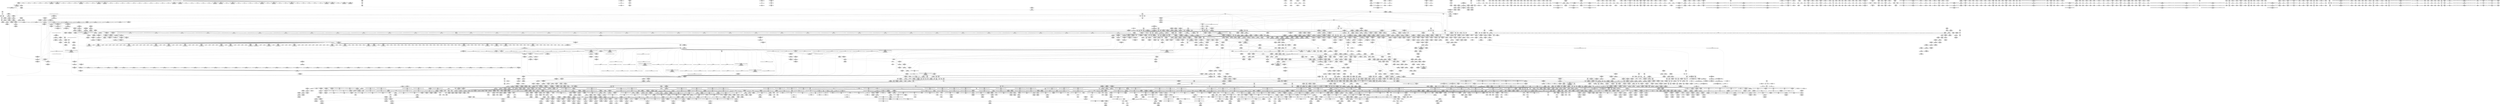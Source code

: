 digraph {
	CE0x5c192e0 [shape=record,shape=Mrecord,label="{CE0x5c192e0|tomoyo_path_mkdir:call|security/tomoyo/tomoyo.c,192}"]
	CE0x5ca19f0 [shape=record,shape=Mrecord,label="{CE0x5ca19f0|tomoyo_init_request_info:tmp13|*LoadInst*|security/tomoyo/util.c,1011|*SummSource*}"]
	CE0x6ff0b40 [shape=record,shape=Mrecord,label="{CE0x6ff0b40|tomoyo_audit_path_number_log:idxprom4|security/tomoyo/file.c,233|*SummSource*}"]
	CE0x5079b10 [shape=record,shape=Mrecord,label="{CE0x5079b10|tomoyo_domain:tmp3}"]
	CE0x84a0990 [shape=record,shape=Mrecord,label="{CE0x84a0990|GLOBAL:kfree|*Constant*}"]
	CE0x6debc20 [shape=record,shape=Mrecord,label="{CE0x6debc20|tomoyo_path_number_perm:cmp|security/tomoyo/file.c,702}"]
	CE0x6e58600 [shape=record,shape=Mrecord,label="{CE0x6e58600|tomoyo_fill_path_info:tobool|security/tomoyo/util.c,667|*SummSink*}"]
	CE0x6c1c670 [shape=record,shape=Mrecord,label="{CE0x6c1c670|i64*_getelementptr_inbounds_(_2_x_i64_,_2_x_i64_*___llvm_gcov_ctr32,_i64_0,_i64_1)|*Constant*|*SummSource*}"]
	CE0x6ef6ef0 [shape=record,shape=Mrecord,label="{CE0x6ef6ef0|__llvm_gcov_indirect_counter_increment114:bb4|*SummSink*}"]
	CE0x858ad90 [shape=record,shape=Mrecord,label="{CE0x858ad90|tomoyo_const_part_length:tmp9|security/tomoyo/util.c,626|*SummSource*}"]
	CE0x4dac180 [shape=record,shape=Mrecord,label="{CE0x4dac180|tomoyo_path_mkdir:dentry2|security/tomoyo/tomoyo.c,191}"]
	CE0x4ed03e0 [shape=record,shape=Mrecord,label="{CE0x4ed03e0|tomoyo_audit_path_number_log:param6|security/tomoyo/file.c,235|*SummSink*}"]
	CE0x84d5cc0 [shape=record,shape=Mrecord,label="{CE0x84d5cc0|COLLAPSED:_GCMRE_.str2_private_unnamed_addr_constant_2_x_i8_c_/_00_,_align_1:_elem_0:default:}"]
	CE0x6abc280 [shape=record,shape=Mrecord,label="{CE0x6abc280|tomoyo_path_number_perm:tmp22|security/tomoyo/file.c,705}"]
	CE0x8696580 [shape=record,shape=Mrecord,label="{CE0x8696580|GLOBAL:tomoyo_read_lock|*Constant*|*SummSink*}"]
	CE0x5b5e2a0 [shape=record,shape=Mrecord,label="{CE0x5b5e2a0|tomoyo_const_part_length:tmp|*SummSource*}"]
	CE0x4e87e10 [shape=record,shape=Mrecord,label="{CE0x4e87e10|__llvm_gcov_indirect_counter_increment:bb4|*SummSink*}"]
	CE0x79f7220 [shape=record,shape=Mrecord,label="{CE0x79f7220|__llvm_gcov_indirect_counter_increment:tmp}"]
	CE0x83f2190 [shape=record,shape=Mrecord,label="{CE0x83f2190|i64_24|*Constant*}"]
	CE0x8415fd0 [shape=record,shape=Mrecord,label="{CE0x8415fd0|GLOBAL:tomoyo_audit_path_number_log|*Constant*|*SummSink*}"]
	CE0x6bf4000 [shape=record,shape=Mrecord,label="{CE0x6bf4000|i64*_getelementptr_inbounds_(_12_x_i64_,_12_x_i64_*___llvm_gcov_ctr28,_i64_0,_i64_8)|*Constant*|*SummSink*}"]
	CE0x6acc380 [shape=record,shape=Mrecord,label="{CE0x6acc380|tomoyo_domain:security|security/tomoyo/common.h,1205|*SummSource*}"]
	CE0x5c6e7c0 [shape=record,shape=Mrecord,label="{CE0x5c6e7c0|0:_%struct.tomoyo_obj_info*,_24:_%struct.tomoyo_path_info*,_32:_i64,_40:_i8,_72:_i8,_76:_i8,_:_SCMRE_26,27_}"]
	CE0x5c2b0d0 [shape=record,shape=Mrecord,label="{CE0x5c2b0d0|tomoyo_print_ulong:if.then13}"]
	CE0x5eb85f0 [shape=record,shape=Mrecord,label="{CE0x5eb85f0|tomoyo_path_number_perm:param_type|security/tomoyo/file.c,710}"]
	CE0x6d621d0 [shape=record,shape=Mrecord,label="{CE0x6d621d0|VOIDTB_TE:_CE_152,153_}"]
	CE0x86e8930 [shape=record,shape=Mrecord,label="{CE0x86e8930|128:_i8*,_1208:_%struct.file*,_:_CMRE_4,5_}"]
	CE0x5c2a310 [shape=record,shape=Mrecord,label="{CE0x5c2a310|0:_i8*,_array:_GCRE_tomoyo_mac_keywords_external_constant_42_x_i8*_:_elem_34::|security/tomoyo/file.c,233}"]
	CE0x4ea0a60 [shape=record,shape=Mrecord,label="{CE0x4ea0a60|tomoyo_print_ulong:tmp6|security/tomoyo/util.c,240|*SummSource*}"]
	CE0x6e10ca0 [shape=record,shape=Mrecord,label="{CE0x6e10ca0|%struct.tomoyo_domain_info*_null|*Constant*|*SummSink*}"]
	CE0x50ad450 [shape=record,shape=Mrecord,label="{CE0x50ad450|i32_2|*Constant*|*SummSink*}"]
	CE0x6a92a10 [shape=record,shape=Mrecord,label="{CE0x6a92a10|tomoyo_get_realpath:tmp11|security/tomoyo/file.c,156}"]
	CE0x5c18bc0 [shape=record,shape=Mrecord,label="{CE0x5c18bc0|tomoyo_path_number_perm:cmp6|security/tomoyo/file.c,708}"]
	CE0x8416490 [shape=record,shape=Mrecord,label="{CE0x8416490|tomoyo_audit_path_number_log:r|Function::tomoyo_audit_path_number_log&Arg::r::}"]
	CE0x8549f60 [shape=record,shape=Mrecord,label="{CE0x8549f60|tomoyo_fill_path_info:conv3|security/tomoyo/util.c,666}"]
	CE0x6f39130 [shape=record,shape=Mrecord,label="{CE0x6f39130|_call_void_mcount()_#3|*SummSource*}"]
	CE0x6d62820 [shape=record,shape=Mrecord,label="{CE0x6d62820|tomoyo_const_part_length:incdec.ptr10|security/tomoyo/util.c,640|*SummSink*}"]
	CE0x693f920 [shape=record,shape=Mrecord,label="{CE0x693f920|tomoyo_print_ulong:value|Function::tomoyo_print_ulong&Arg::value::|*SummSink*}"]
	CE0x6b5b4e0 [shape=record,shape=Mrecord,label="{CE0x6b5b4e0|i64*_getelementptr_inbounds_(_4_x_i64_,_4_x_i64_*___llvm_gcov_ctr33,_i64_0,_i64_1)|*Constant*}"]
	CE0x6d5c2c0 [shape=record,shape=Mrecord,label="{CE0x6d5c2c0|tomoyo_path_number_perm:tmp18|security/tomoyo/file.c,703|*SummSink*}"]
	CE0x86a7fb0 [shape=record,shape=Mrecord,label="{CE0x86a7fb0|get_current:tmp2|*SummSource*}"]
	CE0x6e494e0 [shape=record,shape=Mrecord,label="{CE0x6e494e0|tomoyo_path_number_perm:r|security/tomoyo/file.c, 693}"]
	CE0x86ecc10 [shape=record,shape=Mrecord,label="{CE0x86ecc10|128:_i8*,_1208:_%struct.file*,_:_CMRE_22,23_}"]
	CE0x513a5c0 [shape=record,shape=Mrecord,label="{CE0x513a5c0|i64_1|*Constant*|*SummSink*}"]
	CE0x5fc6240 [shape=record,shape=Mrecord,label="{CE0x5fc6240|tomoyo_fill_path_info:land.end|*SummSink*}"]
	CE0x836b640 [shape=record,shape=Mrecord,label="{CE0x836b640|tomoyo_audit_path_number_log:tmp13|security/tomoyo/file.c,234}"]
	CE0x5098ed0 [shape=record,shape=Mrecord,label="{CE0x5098ed0|tomoyo_print_ulong:tmp14|security/tomoyo/util.c,243|*SummSink*}"]
	CE0x5c29f90 [shape=record,shape=Mrecord,label="{CE0x5c29f90|0:_i8*,_array:_GCRE_tomoyo_mac_keywords_external_constant_42_x_i8*_:_elem_32::|security/tomoyo/file.c,233}"]
	CE0x5b5e230 [shape=record,shape=Mrecord,label="{CE0x5b5e230|i64*_getelementptr_inbounds_(_31_x_i64_,_31_x_i64_*___llvm_gcov_ctr43150,_i64_0,_i64_0)|*Constant*|*SummSink*}"]
	CE0x6f428b0 [shape=record,shape=Mrecord,label="{CE0x6f428b0|tomoyo_audit_path_number_log:tmp}"]
	CE0x50cd450 [shape=record,shape=Mrecord,label="{CE0x50cd450|srcu_read_unlock:sp|Function::srcu_read_unlock&Arg::sp::|*SummSource*}"]
	CE0x6edcf60 [shape=record,shape=Mrecord,label="{CE0x6edcf60|tomoyo_path_number_perm:tmp30|security/tomoyo/file.c,709|*SummSource*}"]
	CE0x6ca8430 [shape=record,shape=Mrecord,label="{CE0x6ca8430|tomoyo_get_mode:arrayidx4|security/tomoyo/util.c,983|*SummSource*}"]
	CE0x6e0ee90 [shape=record,shape=Mrecord,label="{CE0x6e0ee90|0:_i8*,_array:_GCRE_tomoyo_mac_keywords_external_constant_42_x_i8*_:_elem_13::|security/tomoyo/file.c,233}"]
	CE0x6c1c9a0 [shape=record,shape=Mrecord,label="{CE0x6c1c9a0|tomoyo_print_ulong:tmp7|security/tomoyo/util.c,240}"]
	CE0x5f8c370 [shape=record,shape=Mrecord,label="{CE0x5f8c370|tomoyo_get_mode:if.then|*SummSource*}"]
	CE0x4f29f40 [shape=record,shape=Mrecord,label="{CE0x4f29f40|tomoyo_const_part_length:tmp31|security/tomoyo/util.c,641}"]
	CE0x5bbff40 [shape=record,shape=Mrecord,label="{CE0x5bbff40|VOIDTB_TE:_CE_187,188_}"]
	CE0x4ff50c0 [shape=record,shape=Mrecord,label="{CE0x4ff50c0|i64*_getelementptr_inbounds_(_22_x_i64_,_22_x_i64_*___llvm_gcov_ctr9,_i64_0,_i64_20)|*Constant*}"]
	CE0x5200f60 [shape=record,shape=Mrecord,label="{CE0x5200f60|tomoyo_get_realpath:name1|security/tomoyo/file.c,151|*SummSource*}"]
	CE0x5e02e60 [shape=record,shape=Mrecord,label="{CE0x5e02e60|GLOBAL:__llvm_gcov_ctr25|Global_var:__llvm_gcov_ctr25|*SummSink*}"]
	CE0x5079c90 [shape=record,shape=Mrecord,label="{CE0x5079c90|tomoyo_domain:tmp3|*SummSource*}"]
	CE0x79f8080 [shape=record,shape=Mrecord,label="{CE0x79f8080|tomoyo_fill_path_info:const_len6|security/tomoyo/util.c,668|*SummSource*}"]
	CE0x6fc9db0 [shape=record,shape=Mrecord,label="{CE0x6fc9db0|_ret_void,_!dbg_!38913|security/tomoyo/file.c,138|*SummSource*}"]
	CE0x85543c0 [shape=record,shape=Mrecord,label="{CE0x85543c0|i64*_getelementptr_inbounds_(_31_x_i64_,_31_x_i64_*___llvm_gcov_ctr43150,_i64_0,_i64_29)|*Constant*|*SummSource*}"]
	CE0x5c5de30 [shape=record,shape=Mrecord,label="{CE0x5c5de30|tomoyo_init_request_info:mode|security/tomoyo/util.c,1010|*SummSource*}"]
	CE0x8416670 [shape=record,shape=Mrecord,label="{CE0x8416670|tomoyo_audit_path_number_log:r|Function::tomoyo_audit_path_number_log&Arg::r::|*SummSource*}"]
	CE0x4f40390 [shape=record,shape=Mrecord,label="{CE0x4f40390|tomoyo_audit_path_number_log:tmp17|security/tomoyo/file.c,236}"]
	CE0x6b4b6a0 [shape=record,shape=Mrecord,label="{CE0x6b4b6a0|tomoyo_get_mode:profile|Function::tomoyo_get_mode&Arg::profile::|*SummSink*}"]
	CE0x5c7fe40 [shape=record,shape=Mrecord,label="{CE0x5c7fe40|tomoyo_domain:land.lhs.true}"]
	CE0x6aeca30 [shape=record,shape=Mrecord,label="{CE0x6aeca30|srcu_read_lock:dep_map|include/linux/srcu.h,222|*SummSink*}"]
	CE0x6aad600 [shape=record,shape=Mrecord,label="{CE0x6aad600|tomoyo_audit_path_number_log:sw.epilog|*SummSink*}"]
	CE0x6db8430 [shape=record,shape=Mrecord,label="{CE0x6db8430|tomoyo_const_part_length:add29|security/tomoyo/util.c,646}"]
	CE0x845ce40 [shape=record,shape=Mrecord,label="{CE0x845ce40|i64_14|*Constant*}"]
	CE0x6ed7a60 [shape=record,shape=Mrecord,label="{CE0x6ed7a60|tomoyo_path_number_perm:tmp17|security/tomoyo/file.c,703|*SummSource*}"]
	CE0x6d2f9e0 [shape=record,shape=Mrecord,label="{CE0x6d2f9e0|GLOBAL:tomoyo_init_request_info|*Constant*|*SummSink*}"]
	CE0x86e8cf0 [shape=record,shape=Mrecord,label="{CE0x86e8cf0|128:_i8*,_1208:_%struct.file*,_:_CMRE_7,8_}"]
	CE0x6bba6c0 [shape=record,shape=Mrecord,label="{CE0x6bba6c0|tomoyo_init_request_info:call4|security/tomoyo/util.c,1010|*SummSink*}"]
	CE0x852b1c0 [shape=record,shape=Mrecord,label="{CE0x852b1c0|i32_22|*Constant*}"]
	CE0x6d99c80 [shape=record,shape=Mrecord,label="{CE0x6d99c80|tomoyo_print_ulong:conv18|security/tomoyo/util.c,246|*SummSink*}"]
	CE0x6dc96c0 [shape=record,shape=Mrecord,label="{CE0x6dc96c0|tomoyo_path_number_perm:tmp7|security/tomoyo/file.c,701}"]
	CE0x51a62c0 [shape=record,shape=Mrecord,label="{CE0x51a62c0|0:_i8,_array:_GCRE_tomoyo_pn2mac_constant_8_x_i8_c_02_05_07_08_12_0F_10_11_,_align_1:_elem_4::|security/tomoyo/file.c,701}"]
	CE0x6c25d80 [shape=record,shape=Mrecord,label="{CE0x6c25d80|tomoyo_path_number_perm:if.then|*SummSink*}"]
	CE0x6e209b0 [shape=record,shape=Mrecord,label="{CE0x6e209b0|tomoyo_fill_path_info:conv3|security/tomoyo/util.c,666}"]
	CE0x6bbac30 [shape=record,shape=Mrecord,label="{CE0x6bbac30|GLOBAL:tomoyo_get_mode|*Constant*|*SummSource*}"]
	CE0x4f8c1e0 [shape=record,shape=Mrecord,label="{CE0x4f8c1e0|tomoyo_print_ulong:cmp4|security/tomoyo/util.c,241}"]
	CE0x845d220 [shape=record,shape=Mrecord,label="{CE0x845d220|i64_15|*Constant*}"]
	CE0x6b4b270 [shape=record,shape=Mrecord,label="{CE0x6b4b270|tomoyo_get_mode:index|Function::tomoyo_get_mode&Arg::index::}"]
	CE0x4f8c420 [shape=record,shape=Mrecord,label="{CE0x4f8c420|tomoyo_print_ulong:cmp4|security/tomoyo/util.c,241|*SummSink*}"]
	CE0x5dd7620 [shape=record,shape=Mrecord,label="{CE0x5dd7620|tomoyo_print_ulong:conv17|security/tomoyo/util.c,246|*SummSink*}"]
	CE0x4fa49a0 [shape=record,shape=Mrecord,label="{CE0x4fa49a0|__llvm_gcov_indirect_counter_increment114:bb}"]
	CE0x5ca1bb0 [shape=record,shape=Mrecord,label="{CE0x5ca1bb0|tomoyo_init_request_info:tmp13|*LoadInst*|security/tomoyo/util.c,1011|*SummSink*}"]
	CE0x6c57da0 [shape=record,shape=Mrecord,label="{CE0x6c57da0|tomoyo_init_request_info:profile2|security/tomoyo/util.c,1007|*SummSink*}"]
	CE0x6a5d620 [shape=record,shape=Mrecord,label="{CE0x6a5d620|tomoyo_audit_path_number_log:tmp14|security/tomoyo/file.c,233|*SummSink*}"]
	CE0x846a580 [shape=record,shape=Mrecord,label="{CE0x846a580|i64*_getelementptr_inbounds_(_22_x_i64_,_22_x_i64_*___llvm_gcov_ctr9,_i64_0,_i64_16)|*Constant*}"]
	CE0x5d4a6e0 [shape=record,shape=Mrecord,label="{CE0x5d4a6e0|tomoyo_get_mode:cmp|security/tomoyo/util.c,982}"]
	CE0x5bf82b0 [shape=record,shape=Mrecord,label="{CE0x5bf82b0|_call_void_mcount()_#3|*SummSink*}"]
	CE0x853b470 [shape=record,shape=Mrecord,label="{CE0x853b470|srcu_read_unlock:bb|*SummSink*}"]
	CE0x83f4050 [shape=record,shape=Mrecord,label="{CE0x83f4050|tomoyo_fill_path_info:call2|security/tomoyo/util.c,666}"]
	CE0x5d0c9b0 [shape=record,shape=Mrecord,label="{CE0x5d0c9b0|tomoyo_print_ulong:call|security/tomoyo/util.c,240|*SummSink*}"]
	CE0x5de2c70 [shape=record,shape=Mrecord,label="{CE0x5de2c70|_ret_i32_%conv6,_!dbg_!38926|security/tomoyo/util.c,1011|*SummSink*}"]
	CE0x5eccd70 [shape=record,shape=Mrecord,label="{CE0x5eccd70|0:_%struct.tomoyo_obj_info*,_24:_%struct.tomoyo_path_info*,_32:_i64,_40:_i8,_72:_i8,_76:_i8,_:_SCMRE_37,38_}"]
	CE0x8499e90 [shape=record,shape=Mrecord,label="{CE0x8499e90|0:_%struct.tomoyo_obj_info*,_24:_%struct.tomoyo_path_info*,_32:_i64,_40:_i8,_72:_i8,_76:_i8,_:_SCMRE_64,72_|*MultipleSource*|security/tomoyo/file.c,693|security/tomoyo/file.c, 693|security/tomoyo/file.c,707|Function::tomoyo_init_request_info&Arg::r::}"]
	CE0x6af7d90 [shape=record,shape=Mrecord,label="{CE0x6af7d90|GLOBAL:__llvm_gcov_ctr26|Global_var:__llvm_gcov_ctr26|*SummSink*}"]
	CE0x5d54780 [shape=record,shape=Mrecord,label="{CE0x5d54780|VOIDTB_TE:_CE_88,96_|*MultipleSource*|*LoadInst*|security/tomoyo/file.c,702|Function::tomoyo_path_mkdir&Arg::dentry::}"]
	CE0x6b98d80 [shape=record,shape=Mrecord,label="{CE0x6b98d80|tomoyo_get_mode:if.end}"]
	CE0x5bb4690 [shape=record,shape=Mrecord,label="{CE0x5bb4690|i64*_getelementptr_inbounds_(_5_x_i64_,_5_x_i64_*___llvm_gcov_ctr32134,_i64_0,_i64_3)|*Constant*}"]
	CE0x83f2720 [shape=record,shape=Mrecord,label="{CE0x83f2720|tomoyo_const_part_length:tmp41|security/tomoyo/util.c,644}"]
	CE0x6da7b40 [shape=record,shape=Mrecord,label="{CE0x6da7b40|_call_void_mcount()_#3}"]
	CE0x86200e0 [shape=record,shape=Mrecord,label="{CE0x86200e0|tomoyo_audit_path_number_log:operation|security/tomoyo/file.c,213}"]
	CE0x5d4aad0 [shape=record,shape=Mrecord,label="{CE0x5d4aad0|tomoyo_domain:do.body|*SummSink*}"]
	CE0x79f7320 [shape=record,shape=Mrecord,label="{CE0x79f7320|tomoyo_fill_path_info:frombool|security/tomoyo/util.c,667|*SummSink*}"]
	CE0x5d50180 [shape=record,shape=Mrecord,label="{CE0x5d50180|tomoyo_const_part_length:if.end18|*SummSink*}"]
	CE0x869ff80 [shape=record,shape=Mrecord,label="{CE0x869ff80|tomoyo_get_mode:if.end14}"]
	CE0x5c2e110 [shape=record,shape=Mrecord,label="{CE0x5c2e110|rcu_lock_release:tmp|*SummSource*}"]
	CE0x5bb1400 [shape=record,shape=Mrecord,label="{CE0x5bb1400|tomoyo_domain:tmp14|security/tomoyo/common.h,1205|*SummSink*}"]
	CE0x5d6dad0 [shape=record,shape=Mrecord,label="{CE0x5d6dad0|i1_true|*Constant*}"]
	CE0x6d20940 [shape=record,shape=Mrecord,label="{CE0x6d20940|0:_%struct.tomoyo_obj_info*,_24:_%struct.tomoyo_path_info*,_32:_i64,_40:_i8,_72:_i8,_76:_i8,_:_SCMRE_58,59_}"]
	CE0x6c25940 [shape=record,shape=Mrecord,label="{CE0x6c25940|tomoyo_init_request_info:tmp10|security/tomoyo/util.c,1006|*SummSource*}"]
	CE0x86405d0 [shape=record,shape=Mrecord,label="{CE0x86405d0|i32_-12|*Constant*|*SummSink*}"]
	CE0x6d2fd80 [shape=record,shape=Mrecord,label="{CE0x6d2fd80|tomoyo_init_request_info:tmp8|security/tomoyo/util.c,1005|*SummSource*}"]
	CE0x6fc9f00 [shape=record,shape=Mrecord,label="{CE0x6fc9f00|_ret_void,_!dbg_!38913|security/tomoyo/file.c,138|*SummSink*}"]
	CE0x4e87080 [shape=record,shape=Mrecord,label="{CE0x4e87080|tomoyo_fill_path_info:tmp11|security/tomoyo/util.c,667}"]
	CE0x6fdc740 [shape=record,shape=Mrecord,label="{CE0x6fdc740|%struct.lockdep_map*_null|*Constant*|*SummSink*}"]
	CE0x6e8b570 [shape=record,shape=Mrecord,label="{CE0x6e8b570|i64_22|*Constant*}"]
	CE0x86c0b90 [shape=record,shape=Mrecord,label="{CE0x86c0b90|tomoyo_get_mode:if.then13|*SummSink*}"]
	CE0x5b5dfe0 [shape=record,shape=Mrecord,label="{CE0x5b5dfe0|__llvm_gcov_indirect_counter_increment114:counter|*SummSink*}"]
	CE0x6e1a3f0 [shape=record,shape=Mrecord,label="{CE0x6e1a3f0|i32_255|*Constant*|*SummSink*}"]
	CE0x4dac110 [shape=record,shape=Mrecord,label="{CE0x4dac110|tomoyo_path_mkdir:dentry2|security/tomoyo/tomoyo.c,191|*SummSource*}"]
	CE0x50cd4f0 [shape=record,shape=Mrecord,label="{CE0x50cd4f0|srcu_read_unlock:sp|Function::srcu_read_unlock&Arg::sp::|*SummSink*}"]
	CE0x5dd74a0 [shape=record,shape=Mrecord,label="{CE0x5dd74a0|tomoyo_print_ulong:conv17|security/tomoyo/util.c,246}"]
	CE0x5ba6fd0 [shape=record,shape=Mrecord,label="{CE0x5ba6fd0|tomoyo_path_number_perm:tmp24|security/tomoyo/file.c,706}"]
	CE0x6af66e0 [shape=record,shape=Mrecord,label="{CE0x6af66e0|0:_i8*,_array:_GCRE_tomoyo_mac_keywords_external_constant_42_x_i8*_:_elem_7::|security/tomoyo/file.c,233}"]
	CE0x5cdbb40 [shape=record,shape=Mrecord,label="{CE0x5cdbb40|GLOBAL:__llvm_gcov_ctr18115|Global_var:__llvm_gcov_ctr18115}"]
	CE0x694e0f0 [shape=record,shape=Mrecord,label="{CE0x694e0f0|srcu_read_lock:bb|*SummSink*}"]
	CE0x8659e30 [shape=record,shape=Mrecord,label="{CE0x8659e30|tomoyo_fill_path_info:is_patterned|security/tomoyo/util.c,668|*SummSink*}"]
	CE0x5091400 [shape=record,shape=Mrecord,label="{CE0x5091400|i64_17|*Constant*}"]
	CE0x4ff4e70 [shape=record,shape=Mrecord,label="{CE0x4ff4e70|tomoyo_path_number_perm:error.1|*SummSource*}"]
	CE0x6d16c00 [shape=record,shape=Mrecord,label="{CE0x6d16c00|tomoyo_get_mode:tmp20|security/tomoyo/util.c,985|*SummSource*}"]
	CE0x846af20 [shape=record,shape=Mrecord,label="{CE0x846af20|tomoyo_path_number_perm:tmp39|security/tomoyo/file.c,718|*SummSource*}"]
	CE0x5cfc5a0 [shape=record,shape=Mrecord,label="{CE0x5cfc5a0|tomoyo_get_realpath:tmp8|security/tomoyo/file.c,152}"]
	CE0x6a92d70 [shape=record,shape=Mrecord,label="{CE0x6a92d70|tomoyo_get_realpath:tmp11|security/tomoyo/file.c,156|*SummSink*}"]
	CE0x4fa84d0 [shape=record,shape=Mrecord,label="{CE0x4fa84d0|tomoyo_print_ulong:if.else9|*SummSink*}"]
	CE0x50b3b50 [shape=record,shape=Mrecord,label="{CE0x50b3b50|_call_void_mcount()_#3|*SummSource*}"]
	CE0x5d73310 [shape=record,shape=Mrecord,label="{CE0x5d73310|tomoyo_path_number_perm:tmp20|security/tomoyo/file.c,705}"]
	CE0x5e86960 [shape=record,shape=Mrecord,label="{CE0x5e86960|tomoyo_audit_path_number_log:tmp2|security/tomoyo/file.c,213}"]
	CE0x8550dc0 [shape=record,shape=Mrecord,label="{CE0x8550dc0|i64**_getelementptr_inbounds_(_3_x_i64*_,_3_x_i64*_*___llvm_gcda_edge_table44,_i64_0,_i64_0)|*Constant*|*SummSink*}"]
	CE0x5e027a0 [shape=record,shape=Mrecord,label="{CE0x5e027a0|_call_void_mcount()_#3|*SummSink*}"]
	CE0x6f6c780 [shape=record,shape=Mrecord,label="{CE0x6f6c780|tomoyo_print_ulong:buffer|Function::tomoyo_print_ulong&Arg::buffer::|*SummSource*}"]
	CE0x8704810 [shape=record,shape=Mrecord,label="{CE0x8704810|i64*_getelementptr_inbounds_(_4_x_i64_,_4_x_i64_*___llvm_gcov_ctr24,_i64_0,_i64_1)|*Constant*|*SummSink*}"]
	CE0x8426a90 [shape=record,shape=Mrecord,label="{CE0x8426a90|_call_void_mcount()_#3|*SummSource*}"]
	CE0x5c1daf0 [shape=record,shape=Mrecord,label="{CE0x5c1daf0|tomoyo_const_part_length:incdec.ptr19|security/tomoyo/util.c,643}"]
	CE0x6d4b1b0 [shape=record,shape=Mrecord,label="{CE0x6d4b1b0|VOIDTB_TE:_CE_175,176_}"]
	CE0x6b2b210 [shape=record,shape=Mrecord,label="{CE0x6b2b210|tomoyo_domain:tmp22|security/tomoyo/common.h,1205|*SummSink*}"]
	CE0x5fc6150 [shape=record,shape=Mrecord,label="{CE0x5fc6150|tomoyo_fill_path_info:tmp6|security/tomoyo/util.c,667}"]
	CE0x511bd30 [shape=record,shape=Mrecord,label="{CE0x511bd30|tomoyo_print_ulong:cmp11|security/tomoyo/util.c,243|*SummSource*}"]
	CE0x5029b90 [shape=record,shape=Mrecord,label="{CE0x5029b90|i64*_getelementptr_inbounds_(_2_x_i64_,_2_x_i64_*___llvm_gcov_ctr23209,_i64_0,_i64_1)|*Constant*|*SummSink*}"]
	CE0x6b9f010 [shape=record,shape=Mrecord,label="{CE0x6b9f010|VOIDTB_TE:_CE_80,88_|*MultipleSource*|*LoadInst*|security/tomoyo/file.c,702|Function::tomoyo_path_mkdir&Arg::dentry::}"]
	CE0x50e9e20 [shape=record,shape=Mrecord,label="{CE0x50e9e20|tomoyo_domain:tmp12|security/tomoyo/common.h,1205}"]
	CE0x857bd50 [shape=record,shape=Mrecord,label="{CE0x857bd50|tomoyo_add_slash:tmp12|security/tomoyo/file.c,138|*SummSource*}"]
	CE0x6a8c290 [shape=record,shape=Mrecord,label="{CE0x6a8c290|srcu_read_lock:tmp2|*SummSource*}"]
	CE0x5cfc6b0 [shape=record,shape=Mrecord,label="{CE0x5cfc6b0|tomoyo_get_realpath:tmp8|security/tomoyo/file.c,152|*SummSource*}"]
	CE0x5e2b400 [shape=record,shape=Mrecord,label="{CE0x5e2b400|tomoyo_get_realpath:path|Function::tomoyo_get_realpath&Arg::path::}"]
	CE0x5ca6e00 [shape=record,shape=Mrecord,label="{CE0x5ca6e00|0:_i8*,_array:_GCRE_tomoyo_mac_keywords_external_constant_42_x_i8*_:_elem_25::|security/tomoyo/file.c,233}"]
	CE0x5016600 [shape=record,shape=Mrecord,label="{CE0x5016600|tomoyo_domain:tmp9|security/tomoyo/common.h,1205|*SummSink*}"]
	CE0x5be5970 [shape=record,shape=Mrecord,label="{CE0x5be5970|128:_i8*,_1208:_%struct.file*,_:_CMRE_48,49_}"]
	CE0x8416b90 [shape=record,shape=Mrecord,label="{CE0x8416b90|_ret_i32_%call,_!dbg_!38932|security/tomoyo/file.c,236|*SummSink*}"]
	CE0x8414e00 [shape=record,shape=Mrecord,label="{CE0x8414e00|tomoyo_path_number_perm:tmp10|security/tomoyo/file.c,702}"]
	CE0x4fbb530 [shape=record,shape=Mrecord,label="{CE0x4fbb530|tomoyo_path_mkdir:tmp|*SummSource*}"]
	CE0x5c3c300 [shape=record,shape=Mrecord,label="{CE0x5c3c300|tomoyo_path_number_perm:tmp51|security/tomoyo/file.c,724}"]
	CE0x6deb3c0 [shape=record,shape=Mrecord,label="{CE0x6deb3c0|tomoyo_path_number_perm:obj|security/tomoyo/file.c, 694|*SummSource*}"]
	CE0x69ae050 [shape=record,shape=Mrecord,label="{CE0x69ae050|tomoyo_get_mode:tmp28|security/tomoyo/util.c,988|*SummSource*}"]
	CE0x5c618e0 [shape=record,shape=Mrecord,label="{CE0x5c618e0|tomoyo_init_request_info:bb}"]
	CE0x8659ad0 [shape=record,shape=Mrecord,label="{CE0x8659ad0|tomoyo_fill_path_info:is_patterned|security/tomoyo/util.c,668}"]
	CE0x5cf3ca0 [shape=record,shape=Mrecord,label="{CE0x5cf3ca0|tomoyo_const_part_length:filename|Function::tomoyo_const_part_length&Arg::filename::|*SummSink*}"]
	CE0x5b33c90 [shape=record,shape=Mrecord,label="{CE0x5b33c90|tomoyo_path_number_perm:do.cond}"]
	CE0x5d54d00 [shape=record,shape=Mrecord,label="{CE0x5d54d00|i64**_getelementptr_inbounds_(_3_x_i64*_,_3_x_i64*_*___llvm_gcda_edge_table44,_i64_0,_i64_1)|*Constant*|*SummSink*}"]
	CE0x6c11320 [shape=record,shape=Mrecord,label="{CE0x6c11320|tomoyo_const_part_length:tmp22|security/tomoyo/util.c,634|*SummSink*}"]
	CE0x5dcf6f0 [shape=record,shape=Mrecord,label="{CE0x5dcf6f0|tomoyo_print_ulong:tmp10|security/tomoyo/util.c,241|*SummSink*}"]
	CE0x4faeee0 [shape=record,shape=Mrecord,label="{CE0x4faeee0|tomoyo_path_number_perm:dentry|security/tomoyo/file.c,702|*SummSink*}"]
	CE0x6f11080 [shape=record,shape=Mrecord,label="{CE0x6f11080|tomoyo_get_mode:tmp5|security/tomoyo/util.c,978}"]
	CE0x6bda940 [shape=record,shape=Mrecord,label="{CE0x6bda940|tomoyo_const_part_length:tmp20|security/tomoyo/util.c,628|*SummSink*}"]
	CE0x4fbafc0 [shape=record,shape=Mrecord,label="{CE0x4fbafc0|tomoyo_path_mkdir:tmp}"]
	CE0x84b0620 [shape=record,shape=Mrecord,label="{CE0x84b0620|tomoyo_domain:tmp18|security/tomoyo/common.h,1205|*SummSink*}"]
	CE0x5e4f9a0 [shape=record,shape=Mrecord,label="{CE0x5e4f9a0|i32_47|*Constant*|*SummSink*}"]
	CE0x83f28e0 [shape=record,shape=Mrecord,label="{CE0x83f28e0|i64_25|*Constant*}"]
	CE0x4ffd510 [shape=record,shape=Mrecord,label="{CE0x4ffd510|tomoyo_audit_path_number_log:tmp16|security/tomoyo/file.c,235|*SummSource*}"]
	CE0x6a62660 [shape=record,shape=Mrecord,label="{CE0x6a62660|srcu_read_lock:tmp3|*SummSource*}"]
	CE0x6b3bf10 [shape=record,shape=Mrecord,label="{CE0x6b3bf10|GLOBAL:__llvm_gcov_ctr31133|Global_var:__llvm_gcov_ctr31133|*SummSink*}"]
	CE0x6d16eb0 [shape=record,shape=Mrecord,label="{CE0x6d16eb0|tomoyo_get_mode:tmp21|security/tomoyo/util.c,985}"]
	CE0x4efb800 [shape=record,shape=Mrecord,label="{CE0x4efb800|tomoyo_const_part_length:tmp7|security/tomoyo/util.c,625}"]
	CE0x6bf4430 [shape=record,shape=Mrecord,label="{CE0x6bf4430|tomoyo_init_request_info:if.then|*SummSink*}"]
	CE0x4f51610 [shape=record,shape=Mrecord,label="{CE0x4f51610|tomoyo_path_mkdir:bb|*SummSink*}"]
	CE0x6ebe920 [shape=record,shape=Mrecord,label="{CE0x6ebe920|tomoyo_get_mode:mode.1}"]
	CE0x5c1e110 [shape=record,shape=Mrecord,label="{CE0x5c1e110|tomoyo_const_part_length:tmp25|security/tomoyo/util.c,641}"]
	CE0x5bb1280 [shape=record,shape=Mrecord,label="{CE0x5bb1280|tomoyo_domain:tmp14|security/tomoyo/common.h,1205|*SummSource*}"]
	CE0x8709910 [shape=record,shape=Mrecord,label="{CE0x8709910|rcu_lock_release:__here|*SummSource*}"]
	CE0x6da93f0 [shape=record,shape=Mrecord,label="{CE0x6da93f0|tomoyo_path_number_perm:buf|security/tomoyo/file.c, 698}"]
	CE0x6d227c0 [shape=record,shape=Mrecord,label="{CE0x6d227c0|GLOBAL:tomoyo_ss|Global_var:tomoyo_ss}"]
	CE0x6f34b70 [shape=record,shape=Mrecord,label="{CE0x6f34b70|GLOBAL:tomoyo_domain.__warned|Global_var:tomoyo_domain.__warned|*SummSink*}"]
	CE0x517d690 [shape=record,shape=Mrecord,label="{CE0x517d690|srcu_read_unlock:idx|Function::srcu_read_unlock&Arg::idx::|*SummSink*}"]
	CE0x5d52590 [shape=record,shape=Mrecord,label="{CE0x5d52590|tomoyo_get_mode:mode.0|*SummSink*}"]
	CE0x6d99f50 [shape=record,shape=Mrecord,label="{CE0x6d99f50|tomoyo_print_ulong:call19|security/tomoyo/util.c,246|*SummSource*}"]
	CE0x842be10 [shape=record,shape=Mrecord,label="{CE0x842be10|tomoyo_path_number_perm:param|security/tomoyo/file.c,711|*SummSink*}"]
	CE0x5d2a9e0 [shape=record,shape=Mrecord,label="{CE0x5d2a9e0|i64_4|*Constant*}"]
	CE0x50391f0 [shape=record,shape=Mrecord,label="{CE0x50391f0|tomoyo_print_ulong:conv|security/tomoyo/util.c,239|*SummSink*}"]
	CE0x5e6d520 [shape=record,shape=Mrecord,label="{CE0x5e6d520|rcu_lock_release:tmp2|*SummSink*}"]
	CE0x5bc0250 [shape=record,shape=Mrecord,label="{CE0x5bc0250|VOIDTB_TE:_CE_191,192_}"]
	CE0x69e7610 [shape=record,shape=Mrecord,label="{CE0x69e7610|_ret_void,_!dbg_!38929|security/tomoyo/util.c,670}"]
	CE0x6ae03b0 [shape=record,shape=Mrecord,label="{CE0x6ae03b0|_ret_void,_!dbg_!38931|security/tomoyo/util.c,247|*SummSource*}"]
	CE0x4fced50 [shape=record,shape=Mrecord,label="{CE0x4fced50|0:_i64*,_array:_GCR___llvm_gcda_edge_table44_internal_unnamed_addr_constant_3_x_i64*_i64*_getelementptr_inbounds_(_31_x_i64_,_31_x_i64_*___llvm_gcov_ctr43150,_i64_0,_i64_10),_i64*_getelementptr_inbounds_(_31_x_i64_,_31_x_i64_*___llvm_gcov_ctr43150,_i64_0,_i64_11),_i64*_getelementptr_inbounds_(_31_x_i64_,_31_x_i64_*___llvm_gcov_ctr43150,_i64_0,_i64_15)_:_elem_0::}"]
	CE0x6a4d920 [shape=record,shape=Mrecord,label="{CE0x6a4d920|tomoyo_init_request_info:tmp1|*SummSource*}"]
	CE0x6af6560 [shape=record,shape=Mrecord,label="{CE0x6af6560|0:_i8*,_array:_GCRE_tomoyo_mac_keywords_external_constant_42_x_i8*_:_elem_6::|security/tomoyo/file.c,233}"]
	CE0x848e2a0 [shape=record,shape=Mrecord,label="{CE0x848e2a0|tomoyo_path_number_perm:bb|*SummSink*}"]
	CE0x50cdc80 [shape=record,shape=Mrecord,label="{CE0x50cdc80|tomoyo_fill_path_info:call2|security/tomoyo/util.c,666}"]
	CE0x6b17e70 [shape=record,shape=Mrecord,label="{CE0x6b17e70|i32_39|*Constant*|*SummSink*}"]
	CE0x5d84550 [shape=record,shape=Mrecord,label="{CE0x5d84550|tomoyo_audit_path_number_log:tmp|*SummSink*}"]
	CE0x6dfdff0 [shape=record,shape=Mrecord,label="{CE0x6dfdff0|tomoyo_path_number_perm:do.end|*SummSource*}"]
	CE0x8640c90 [shape=record,shape=Mrecord,label="{CE0x8640c90|tomoyo_read_unlock:entry|*SummSource*}"]
	CE0x6bf44f0 [shape=record,shape=Mrecord,label="{CE0x6bf44f0|i64*_getelementptr_inbounds_(_5_x_i64_,_5_x_i64_*___llvm_gcov_ctr32134,_i64_0,_i64_0)|*Constant*}"]
	CE0x5039b50 [shape=record,shape=Mrecord,label="{CE0x5039b50|tomoyo_print_ulong:if.end}"]
	CE0x6c806c0 [shape=record,shape=Mrecord,label="{CE0x6c806c0|tomoyo_fill_path_info:entry}"]
	CE0x5bcf040 [shape=record,shape=Mrecord,label="{CE0x5bcf040|tomoyo_get_realpath:tmp10|security/tomoyo/file.c,155|*SummSource*}"]
	CE0x6f20ae0 [shape=record,shape=Mrecord,label="{CE0x6f20ae0|tomoyo_get_mode:tmp|*SummSink*}"]
	CE0x6fb3f70 [shape=record,shape=Mrecord,label="{CE0x6fb3f70|__llvm_gcov_indirect_counter_increment:tmp6|*SummSource*}"]
	CE0x5cb9500 [shape=record,shape=Mrecord,label="{CE0x5cb9500|tomoyo_domain:land.lhs.true2}"]
	CE0x6ebff80 [shape=record,shape=Mrecord,label="{CE0x6ebff80|tomoyo_const_part_length:tmp34|security/tomoyo/util.c,642|*SummSink*}"]
	CE0x5f5c700 [shape=record,shape=Mrecord,label="{CE0x5f5c700|__llvm_gcov_indirect_counter_increment114:tmp3|*SummSource*}"]
	CE0x5c2f260 [shape=record,shape=Mrecord,label="{CE0x5c2f260|tomoyo_print_ulong:conv7|security/tomoyo/util.c,242}"]
	CE0x5f65e80 [shape=record,shape=Mrecord,label="{CE0x5f65e80|tomoyo_add_slash:if.then|*SummSink*}"]
	CE0x694e430 [shape=record,shape=Mrecord,label="{CE0x694e430|i32_0|*Constant*|*SummSink*}"]
	CE0x6e49ca0 [shape=record,shape=Mrecord,label="{CE0x6e49ca0|i64*_getelementptr_inbounds_(_22_x_i64_,_22_x_i64_*___llvm_gcov_ctr9,_i64_0,_i64_5)|*Constant*|*SummSink*}"]
	CE0x5185d60 [shape=record,shape=Mrecord,label="{CE0x5185d60|i32_4095|*Constant*}"]
	CE0x84377e0 [shape=record,shape=Mrecord,label="{CE0x84377e0|tomoyo_path_number_perm:cmp16|security/tomoyo/file.c,717|*SummSink*}"]
	CE0x6b17b00 [shape=record,shape=Mrecord,label="{CE0x6b17b00|tomoyo_get_mode:conv5|security/tomoyo/util.c,983|*SummSource*}"]
	CE0x6947730 [shape=record,shape=Mrecord,label="{CE0x6947730|tomoyo_fill_path_info:tmp4|security/tomoyo/util.c,667|*SummSink*}"]
	CE0x6948270 [shape=record,shape=Mrecord,label="{CE0x6948270|tomoyo_fill_path_info:tmp10|*SummSink*}"]
	CE0x6bd9870 [shape=record,shape=Mrecord,label="{CE0x6bd9870|tomoyo_const_part_length:add|security/tomoyo/util.c,634}"]
	CE0x6af0c10 [shape=record,shape=Mrecord,label="{CE0x6af0c10|GLOBAL:__llvm_gcov_indirect_counter_increment|*Constant*|*SummSink*}"]
	CE0x5c2e990 [shape=record,shape=Mrecord,label="{CE0x5c2e990|VOIDTB_TE:_CE_193,194_}"]
	CE0x6ea6390 [shape=record,shape=Mrecord,label="{CE0x6ea6390|i64*_getelementptr_inbounds_(_14_x_i64_,_14_x_i64_*___llvm_gcov_ctr18115,_i64_0,_i64_11)|*Constant*|*SummSink*}"]
	CE0x86c11f0 [shape=record,shape=Mrecord,label="{CE0x86c11f0|tomoyo_domain:tmp17|security/tomoyo/common.h,1205}"]
	CE0x6a19e00 [shape=record,shape=Mrecord,label="{CE0x6a19e00|tomoyo_fill_path_info:frombool10|security/tomoyo/util.c,668}"]
	CE0x84e4940 [shape=record,shape=Mrecord,label="{CE0x84e4940|get_current:entry}"]
	"CONST[source:2(external),value:0(static)][purpose:{operation}][SrcIdx:10]"
	CE0x6f4bf30 [shape=record,shape=Mrecord,label="{CE0x6f4bf30|GLOBAL:__llvm_gcov_ctr32134|Global_var:__llvm_gcov_ctr32134|*SummSource*}"]
	CE0x5de2880 [shape=record,shape=Mrecord,label="{CE0x5de2880|_ret_i32_%conv6,_!dbg_!38926|security/tomoyo/util.c,1011}"]
	CE0x86fe070 [shape=record,shape=Mrecord,label="{CE0x86fe070|srcu_read_unlock:sp|Function::srcu_read_unlock&Arg::sp::}"]
	CE0x6d898b0 [shape=record,shape=Mrecord,label="{CE0x6d898b0|tomoyo_const_part_length:tmp36|security/tomoyo/util.c,644}"]
	CE0x50e9f00 [shape=record,shape=Mrecord,label="{CE0x50e9f00|i64*_getelementptr_inbounds_(_2_x_i64_,_2_x_i64_*___llvm_gcov_ctr23,_i64_0,_i64_0)|*Constant*}"]
	CE0x5bbf810 [shape=record,shape=Mrecord,label="{CE0x5bbf810|tomoyo_const_part_length:incdec.ptr7|security/tomoyo/util.c,631|*SummSource*}"]
	CE0x5c95cf0 [shape=record,shape=Mrecord,label="{CE0x5c95cf0|tomoyo_audit_path_number_log:path_number|security/tomoyo/file.c,213}"]
	CE0x5b25f30 [shape=record,shape=Mrecord,label="{CE0x5b25f30|tomoyo_print_ulong:tmp12|security/tomoyo/util.c,242|*SummSink*}"]
	CE0x6fc6740 [shape=record,shape=Mrecord,label="{CE0x6fc6740|i64*_getelementptr_inbounds_(_2_x_i64_,_2_x_i64_*___llvm_gcov_ctr53148,_i64_0,_i64_1)|*Constant*}"]
	CE0x69ada10 [shape=record,shape=Mrecord,label="{CE0x69ada10|i64*_getelementptr_inbounds_(_12_x_i64_,_12_x_i64_*___llvm_gcov_ctr31133,_i64_0,_i64_11)|*Constant*}"]
	CE0x5c2e0a0 [shape=record,shape=Mrecord,label="{CE0x5c2e0a0|COLLAPSED:_GCMRE___llvm_gcov_ctr33_internal_global_4_x_i64_zeroinitializer:_elem_0:default:}"]
	CE0x5ba4be0 [shape=record,shape=Mrecord,label="{CE0x5ba4be0|tomoyo_read_lock:entry|*SummSink*}"]
	CE0x8659be0 [shape=record,shape=Mrecord,label="{CE0x8659be0|tomoyo_fill_path_info:is_patterned|security/tomoyo/util.c,668|*SummSource*}"]
	CE0x5e4f440 [shape=record,shape=Mrecord,label="{CE0x5e4f440|tomoyo_fill_path_info:conv4|security/tomoyo/util.c,667|*SummSource*}"]
	CE0x513a630 [shape=record,shape=Mrecord,label="{CE0x513a630|tomoyo_path_mkdir:tmp1}"]
	CE0x4ead790 [shape=record,shape=Mrecord,label="{CE0x4ead790|tomoyo_audit_path_number_log:tmp15|security/tomoyo/file.c,235|*SummSink*}"]
	CE0x5e9b5d0 [shape=record,shape=Mrecord,label="{CE0x5e9b5d0|GLOBAL:tomoyo_profile|*Constant*|*SummSource*}"]
	CE0x6ac3010 [shape=record,shape=Mrecord,label="{CE0x6ac3010|tomoyo_audit_path_number_log:number|security/tomoyo/file.c,231|*SummSink*}"]
	CE0x83b26e0 [shape=record,shape=Mrecord,label="{CE0x83b26e0|tomoyo_path_number_perm:operation|security/tomoyo/file.c,711|*SummSink*}"]
	CE0x6d2f920 [shape=record,shape=Mrecord,label="{CE0x6d2f920|GLOBAL:tomoyo_init_request_info|*Constant*|*SummSource*}"]
	CE0x5ba50e0 [shape=record,shape=Mrecord,label="{CE0x5ba50e0|GLOBAL:tomoyo_get_realpath|*Constant*}"]
	CE0x5b1bf70 [shape=record,shape=Mrecord,label="{CE0x5b1bf70|i32_48|*Constant*}"]
	CE0x8438210 [shape=record,shape=Mrecord,label="{CE0x8438210|tomoyo_path_number_perm:cmp16|security/tomoyo/file.c,717}"]
	CE0x50916c0 [shape=record,shape=Mrecord,label="{CE0x50916c0|i64_17|*Constant*|*SummSource*}"]
	CE0x6eb6560 [shape=record,shape=Mrecord,label="{CE0x6eb6560|tomoyo_get_mode:if.end9|*SummSource*}"]
	CE0x6aecaa0 [shape=record,shape=Mrecord,label="{CE0x6aecaa0|srcu_read_lock:dep_map|include/linux/srcu.h,222|*SummSource*}"]
	CE0x6fb8a80 [shape=record,shape=Mrecord,label="{CE0x6fb8a80|tomoyo_fill_path_info:tmp13|*LoadInst*|security/tomoyo/util.c,668}"]
	CE0x6b6ddb0 [shape=record,shape=Mrecord,label="{CE0x6b6ddb0|i64_20|*Constant*}"]
	CE0x6b98fd0 [shape=record,shape=Mrecord,label="{CE0x6b98fd0|tomoyo_get_mode:tmp4|security/tomoyo/util.c,978}"]
	CE0x84a1180 [shape=record,shape=Mrecord,label="{CE0x84a1180|0:_i8*,_8:_i32,_12:_i16,_14:_i8,_15:_i8,_:_SCMRE_15,16_|*MultipleSource*|security/tomoyo/file.c, 698|Function::tomoyo_get_realpath&Arg::buf::|Function::tomoyo_add_slash&Arg::buf::|security/tomoyo/file.c,718}"]
	CE0x84ebbb0 [shape=record,shape=Mrecord,label="{CE0x84ebbb0|tomoyo_get_mode:return|*SummSource*}"]
	CE0x5091780 [shape=record,shape=Mrecord,label="{CE0x5091780|i64_17|*Constant*|*SummSink*}"]
	CE0x6ec0a90 [shape=record,shape=Mrecord,label="{CE0x6ec0a90|tomoyo_const_part_length:tmp35|security/tomoyo/util.c,643|*SummSink*}"]
	CE0x6b17700 [shape=record,shape=Mrecord,label="{CE0x6b17700|tomoyo_get_mode:arrayidx8|security/tomoyo/util.c,983|*SummSink*}"]
	CE0x69ae290 [shape=record,shape=Mrecord,label="{CE0x69ae290|tomoyo_path_number_perm:tmp|*SummSink*}"]
	CE0x86f0340 [shape=record,shape=Mrecord,label="{CE0x86f0340|tomoyo_path_number_perm:tmp42|security/tomoyo/file.c,721|*SummSink*}"]
	CE0x5bf8110 [shape=record,shape=Mrecord,label="{CE0x5bf8110|tomoyo_fill_path_info:tmp1|*SummSink*}"]
	CE0x6c710c0 [shape=record,shape=Mrecord,label="{CE0x6c710c0|i32_1|*Constant*}"]
	CE0x6e8afa0 [shape=record,shape=Mrecord,label="{CE0x6e8afa0|tomoyo_const_part_length:cmp21|security/tomoyo/util.c,644}"]
	CE0x6a2aa50 [shape=record,shape=Mrecord,label="{CE0x6a2aa50|tomoyo_domain:tmp13|security/tomoyo/common.h,1205}"]
	CE0x5e6d4b0 [shape=record,shape=Mrecord,label="{CE0x5e6d4b0|rcu_lock_release:tmp2|*SummSource*}"]
	CE0x5f9ac90 [shape=record,shape=Mrecord,label="{CE0x5f9ac90|i32_3|*Constant*}"]
	CE0x6aadc60 [shape=record,shape=Mrecord,label="{CE0x6aadc60|tomoyo_audit_path_number_log:sw.bb|*SummSource*}"]
	CE0x6d9aec0 [shape=record,shape=Mrecord,label="{CE0x6d9aec0|tomoyo_path_number_perm:tmp2|security/tomoyo/file.c,693|*SummSink*}"]
	CE0x5e6cf40 [shape=record,shape=Mrecord,label="{CE0x5e6cf40|tomoyo_const_part_length:tmp8|security/tomoyo/util.c,626}"]
	CE0x84d3990 [shape=record,shape=Mrecord,label="{CE0x84d3990|tomoyo_domain:tmp20|security/tomoyo/common.h,1205|*SummSource*}"]
	CE0x6ad88c0 [shape=record,shape=Mrecord,label="{CE0x6ad88c0|tomoyo_const_part_length:tmp52|security/tomoyo/util.c,652}"]
	CE0x5ba4f50 [shape=record,shape=Mrecord,label="{CE0x5ba4f50|_ret_i32_%call,_!dbg_!38902|security/tomoyo/common.h,1097|*SummSource*}"]
	CE0x51eb960 [shape=record,shape=Mrecord,label="{CE0x51eb960|tomoyo_audit_path_number_log:param|security/tomoyo/file.c,213}"]
	CE0x8439770 [shape=record,shape=Mrecord,label="{CE0x8439770|tomoyo_add_slash:tmp10|security/tomoyo/file.c,136}"]
	CE0x6abc130 [shape=record,shape=Mrecord,label="{CE0x6abc130|tomoyo_path_number_perm:tmp21|security/tomoyo/file.c,705|*SummSink*}"]
	CE0x5c2ad30 [shape=record,shape=Mrecord,label="{CE0x5c2ad30|rcu_lock_acquire:tmp4|include/linux/rcupdate.h,418|*SummSource*}"]
	CE0x4fae940 [shape=record,shape=Mrecord,label="{CE0x4fae940|_ret_i32_%call,_!dbg_!38911|security/tomoyo/tomoyo.c,192}"]
	CE0x5d651b0 [shape=record,shape=Mrecord,label="{CE0x5d651b0|VOIDTB_TE:_CE_6384,6388_|*MultipleSource*|security/tomoyo/util.c,1010|Function::tomoyo_get_mode&Arg::ns::}"]
	CE0x6b4b180 [shape=record,shape=Mrecord,label="{CE0x6b4b180|tomoyo_get_mode:ns|Function::tomoyo_get_mode&Arg::ns::|*SummSink*}"]
	CE0x6ebe120 [shape=record,shape=Mrecord,label="{CE0x6ebe120|tomoyo_get_mode:default_config|security/tomoyo/util.c,986|*SummSource*}"]
	CE0x79e27b0 [shape=record,shape=Mrecord,label="{CE0x79e27b0|0:_i8,_array:_GCRE_tomoyo_index2category_constant_39_x_i8_c_00_00_00_00_00_00_00_00_00_00_00_00_00_00_00_00_00_00_00_00_00_00_00_01_01_01_01_01_01_01_01_01_01_01_01_01_01_01_02_,_align_16:_elem_19::|security/tomoyo/util.c,983}"]
	CE0x69a2b00 [shape=record,shape=Mrecord,label="{CE0x69a2b00|tomoyo_fill_path_info:frombool|security/tomoyo/util.c,667}"]
	CE0x6e19ed0 [shape=record,shape=Mrecord,label="{CE0x6e19ed0|tomoyo_fill_path_info:conv4|security/tomoyo/util.c,667}"]
	CE0x5c4d630 [shape=record,shape=Mrecord,label="{CE0x5c4d630|tomoyo_const_part_length:sw.bb|*SummSource*}"]
	CE0x6fd1e30 [shape=record,shape=Mrecord,label="{CE0x6fd1e30|tomoyo_fill_path_info:tmp11|security/tomoyo/util.c,667}"]
	CE0x5c83740 [shape=record,shape=Mrecord,label="{CE0x5c83740|tomoyo_const_part_length:lor.lhs.false}"]
	CE0x6b429e0 [shape=record,shape=Mrecord,label="{CE0x6b429e0|tomoyo_get_mode:tmp15|security/tomoyo/util.c,983}"]
	CE0x8419720 [shape=record,shape=Mrecord,label="{CE0x8419720|tomoyo_const_part_length:tmp48|security/tomoyo/util.c,649|*SummSink*}"]
	CE0x6c251a0 [shape=record,shape=Mrecord,label="{CE0x6c251a0|tomoyo_init_request_info:tmp9|security/tomoyo/util.c,1006}"]
	CE0x6c1c2b0 [shape=record,shape=Mrecord,label="{CE0x6c1c2b0|tomoyo_print_ulong:tmp3|security/tomoyo/util.c,239|*SummSource*}"]
	CE0x6d63a00 [shape=record,shape=Mrecord,label="{CE0x6d63a00|rcu_lock_acquire:tmp3|*SummSource*}"]
	CE0x6af05b0 [shape=record,shape=Mrecord,label="{CE0x6af05b0|tomoyo_fill_path_info:land.rhs|*SummSource*}"]
	CE0x86b63b0 [shape=record,shape=Mrecord,label="{CE0x86b63b0|_ret_void,_!dbg_!38904|security/tomoyo/common.h,1110|*SummSource*}"]
	CE0x6b2c920 [shape=record,shape=Mrecord,label="{CE0x6b2c920|0:_%struct.tomoyo_obj_info*,_24:_%struct.tomoyo_path_info*,_32:_i64,_40:_i8,_72:_i8,_76:_i8,_:_SCMRE_0,8_|*MultipleSource*|security/tomoyo/file.c,693|security/tomoyo/file.c, 693|security/tomoyo/file.c,707|Function::tomoyo_init_request_info&Arg::r::}"]
	CE0x5e7aec0 [shape=record,shape=Mrecord,label="{CE0x5e7aec0|VOIDTB_TE:_CE_198,199_}"]
	CE0x50afb80 [shape=record,shape=Mrecord,label="{CE0x50afb80|tomoyo_path_number_perm:entry|*SummSink*}"]
	CE0x6d2fcc0 [shape=record,shape=Mrecord,label="{CE0x6d2fcc0|tomoyo_init_request_info:tmp8|security/tomoyo/util.c,1005}"]
	CE0x84d5d30 [shape=record,shape=Mrecord,label="{CE0x84d5d30|GLOBAL:kfree|*Constant*|*SummSource*}"]
	CE0x5ca6c40 [shape=record,shape=Mrecord,label="{CE0x5ca6c40|0:_i8*,_array:_GCRE_tomoyo_mac_keywords_external_constant_42_x_i8*_:_elem_24::|security/tomoyo/file.c,233}"]
	CE0x6ba1d30 [shape=record,shape=Mrecord,label="{CE0x6ba1d30|tomoyo_get_mode:tmp19|security/tomoyo/util.c,985|*SummSource*}"]
	CE0x4e6d2e0 [shape=record,shape=Mrecord,label="{CE0x4e6d2e0|tomoyo_print_ulong:conv3|security/tomoyo/util.c,241|*SummSource*}"]
	"CONST[source:0(mediator),value:2(dynamic)][purpose:{object}][SnkIdx:1]"
	CE0x5c73930 [shape=record,shape=Mrecord,label="{CE0x5c73930|tomoyo_const_part_length:if.then17}"]
	CE0x5c2e8c0 [shape=record,shape=Mrecord,label="{CE0x5c2e8c0|VOIDTB_TE:_CE_192,193_}"]
	CE0x8562ff0 [shape=record,shape=Mrecord,label="{CE0x8562ff0|tomoyo_audit_path_number_log:path_number3|security/tomoyo/file.c,231|*SummSink*}"]
	CE0x6b6ea60 [shape=record,shape=Mrecord,label="{CE0x6b6ea60|tomoyo_const_part_length:if.then27|*SummSink*}"]
	CE0x6cc4840 [shape=record,shape=Mrecord,label="{CE0x6cc4840|get_current:tmp3|*SummSource*}"]
	CE0x5e028d0 [shape=record,shape=Mrecord,label="{CE0x5e028d0|GLOBAL:tomoyo_realpath_from_path|*Constant*}"]
	CE0x5d526e0 [shape=record,shape=Mrecord,label="{CE0x5d526e0|tomoyo_get_mode:conv10|security/tomoyo/util.c,985}"]
	CE0x6fd1970 [shape=record,shape=Mrecord,label="{CE0x6fd1970|i32_1|*Constant*}"]
	CE0x83b0e60 [shape=record,shape=Mrecord,label="{CE0x83b0e60|tomoyo_path_number_perm:path_number13|security/tomoyo/file.c,713|*SummSink*}"]
	CE0x6e49190 [shape=record,shape=Mrecord,label="{CE0x6e49190|i32_1|*Constant*}"]
	CE0x83f2570 [shape=record,shape=Mrecord,label="{CE0x83f2570|i64_24|*Constant*|*SummSink*}"]
	CE0x5bb0c90 [shape=record,shape=Mrecord,label="{CE0x5bb0c90|0:_%struct.tomoyo_obj_info*,_24:_%struct.tomoyo_path_info*,_32:_i64,_40:_i8,_72:_i8,_76:_i8,_:_SCMRE_47,48_}"]
	CE0x6a8c540 [shape=record,shape=Mrecord,label="{CE0x6a8c540|_ret_void|*SummSink*}"]
	CE0x6dccbe0 [shape=record,shape=Mrecord,label="{CE0x6dccbe0|0:_i8,_array:_GCRE_tomoyo_pn2mac_constant_8_x_i8_c_02_05_07_08_12_0F_10_11_,_align_1:_elem_0::|security/tomoyo/file.c,701}"]
	CE0x845d630 [shape=record,shape=Mrecord,label="{CE0x845d630|tomoyo_path_number_perm:tmp35|security/tomoyo/file.c,717|*SummSink*}"]
	CE0x5db7600 [shape=record,shape=Mrecord,label="{CE0x5db7600|tomoyo_audit_path_number_log:tmp4|security/tomoyo/file.c,222|*SummSink*}"]
	CE0x5c61100 [shape=record,shape=Mrecord,label="{CE0x5c61100|tomoyo_path_number_perm:tmp54|security/tomoyo/file.c,724|*SummSink*}"]
	CE0x6a4b940 [shape=record,shape=Mrecord,label="{CE0x6a4b940|srcu_read_lock:tmp1|*SummSource*}"]
	CE0x6fd1500 [shape=record,shape=Mrecord,label="{CE0x6fd1500|i64_0|*Constant*}"]
	CE0x6f352b0 [shape=record,shape=Mrecord,label="{CE0x6f352b0|GLOBAL:__llvm_gcov_ctr54147|Global_var:__llvm_gcov_ctr54147}"]
	CE0x6d9a060 [shape=record,shape=Mrecord,label="{CE0x6d9a060|tomoyo_print_ulong:call19|security/tomoyo/util.c,246|*SummSink*}"]
	CE0x6b79920 [shape=record,shape=Mrecord,label="{CE0x6b79920|srcu_read_lock:call|include/linux/srcu.h,220}"]
	CE0x83db860 [shape=record,shape=Mrecord,label="{CE0x83db860|tomoyo_const_part_length:tmp39|security/tomoyo/util.c,644}"]
	CE0x6d62010 [shape=record,shape=Mrecord,label="{CE0x6d62010|VOIDTB_TE:_CE_149,150_}"]
	CE0x4db5fa0 [shape=record,shape=Mrecord,label="{CE0x4db5fa0|__llvm_gcov_indirect_counter_increment:bb|*SummSource*}"]
	CE0x6cd8640 [shape=record,shape=Mrecord,label="{CE0x6cd8640|i8_0|*Constant*|*SummSource*}"]
	CE0x50ad6c0 [shape=record,shape=Mrecord,label="{CE0x50ad6c0|i32_8|*Constant*|*SummSink*}"]
	CE0x83ec3b0 [shape=record,shape=Mrecord,label="{CE0x83ec3b0|tomoyo_path_number_perm:call15|security/tomoyo/file.c,716|*SummSource*}"]
	CE0x5e7adf0 [shape=record,shape=Mrecord,label="{CE0x5e7adf0|VOIDTB_TE:_CE_197,198_}"]
	CE0x5c95d60 [shape=record,shape=Mrecord,label="{CE0x5c95d60|tomoyo_audit_path_number_log:path_number|security/tomoyo/file.c,213|*SummSource*}"]
	CE0x6b5c500 [shape=record,shape=Mrecord,label="{CE0x6b5c500|i32_92|*Constant*|*SummSource*}"]
	CE0x5bf6a50 [shape=record,shape=Mrecord,label="{CE0x5bf6a50|GLOBAL:__llvm_gcov_indirect_counter_increment114|*Constant*}"]
	CE0x69a02a0 [shape=record,shape=Mrecord,label="{CE0x69a02a0|tomoyo_get_mode:tmp14|security/tomoyo/util.c,983}"]
	CE0x6b5b470 [shape=record,shape=Mrecord,label="{CE0x6b5b470|rcu_lock_release:tmp1}"]
	CE0x5b8cd40 [shape=record,shape=Mrecord,label="{CE0x5b8cd40|tomoyo_path_number_perm:tmp48|security/tomoyo/file.c,722|*SummSink*}"]
	CE0x5ea36b0 [shape=record,shape=Mrecord,label="{CE0x5ea36b0|tomoyo_get_realpath:call|security/tomoyo/file.c,150|*SummSource*}"]
	CE0x69cf910 [shape=record,shape=Mrecord,label="{CE0x69cf910|tomoyo_read_unlock:tmp2|*SummSource*}"]
	CE0x6c2fe00 [shape=record,shape=Mrecord,label="{CE0x6c2fe00|tomoyo_path_number_perm:if.end9}"]
	CE0x4ffd040 [shape=record,shape=Mrecord,label="{CE0x4ffd040|tomoyo_audit_path_number_log:name|security/tomoyo/file.c,235|*SummSource*}"]
	CE0x519c680 [shape=record,shape=Mrecord,label="{CE0x519c680|tomoyo_const_part_length:tmp4|security/tomoyo/util.c,624|*SummSource*}"]
	CE0x86c0a40 [shape=record,shape=Mrecord,label="{CE0x86c0a40|tomoyo_fill_path_info:bb|*SummSource*}"]
	CE0x6e207a0 [shape=record,shape=Mrecord,label="{CE0x6e207a0|_ret_i32_%retval.0,_!dbg_!38957|security/tomoyo/util.c,652|*SummSource*}"]
	CE0x5c3dfb0 [shape=record,shape=Mrecord,label="{CE0x5c3dfb0|tomoyo_path_number_perm:tmp53|security/tomoyo/file.c,724}"]
	CE0x4efca30 [shape=record,shape=Mrecord,label="{CE0x4efca30|tomoyo_read_unlock:tmp|*SummSource*}"]
	CE0x8620510 [shape=record,shape=Mrecord,label="{CE0x8620510|tomoyo_domain:tmp7|security/tomoyo/common.h,1205}"]
	CE0x4f61ef0 [shape=record,shape=Mrecord,label="{CE0x4f61ef0|tomoyo_read_unlock:tmp|*SummSink*}"]
	CE0x4f6b8b0 [shape=record,shape=Mrecord,label="{CE0x4f6b8b0|tomoyo_const_part_length:incdec.ptr19|security/tomoyo/util.c,643|*SummSink*}"]
	CE0x6db81d0 [shape=record,shape=Mrecord,label="{CE0x6db81d0|rcu_lock_release:tmp7}"]
	CE0x507f540 [shape=record,shape=Mrecord,label="{CE0x507f540|_call_void_mcount()_#3|*SummSink*}"]
	CE0x6d3d540 [shape=record,shape=Mrecord,label="{CE0x6d3d540|VOIDTB_TE_array:_GCR_.str2116_private_unnamed_addr_constant_4_x_i8_c_%lu_00_,_align_1:_elem_0:default:}"]
	CE0x6b4bb40 [shape=record,shape=Mrecord,label="{CE0x6b4bb40|_ret_i32_%retval.0,_!dbg_!38935|security/tomoyo/util.c,988|*SummSource*}"]
	CE0x6a5d2a0 [shape=record,shape=Mrecord,label="{CE0x6a5d2a0|tomoyo_audit_path_number_log:tmp14|security/tomoyo/file.c,233}"]
	CE0x4f29d90 [shape=record,shape=Mrecord,label="{CE0x4f29d90|tomoyo_const_part_length:tmp30|security/tomoyo/util.c,641|*SummSink*}"]
	CE0x6e104f0 [shape=record,shape=Mrecord,label="{CE0x6e104f0|tomoyo_init_request_info:tmp8|security/tomoyo/util.c,1005|*SummSink*}"]
	CE0x6bda4e0 [shape=record,shape=Mrecord,label="{CE0x6bda4e0|tomoyo_const_part_length:tmp20|security/tomoyo/util.c,628|*SummSource*}"]
	CE0x6af6860 [shape=record,shape=Mrecord,label="{CE0x6af6860|0:_i8*,_array:_GCRE_tomoyo_mac_keywords_external_constant_42_x_i8*_:_elem_8::|security/tomoyo/file.c,233}"]
	CE0x6be5310 [shape=record,shape=Mrecord,label="{CE0x6be5310|i32_10|*Constant*|*SummSource*}"]
	CE0x6e093c0 [shape=record,shape=Mrecord,label="{CE0x6e093c0|tomoyo_init_request_info:r|Function::tomoyo_init_request_info&Arg::r::}"]
	CE0x86e83b0 [shape=record,shape=Mrecord,label="{CE0x86e83b0|128:_i8*,_1208:_%struct.file*,_:_CMRE_2,3_}"]
	CE0x4ea1110 [shape=record,shape=Mrecord,label="{CE0x4ea1110|rcu_lock_acquire:tmp2}"]
	CE0x8615f10 [shape=record,shape=Mrecord,label="{CE0x8615f10|GLOBAL:tomoyo_print_ulong|*Constant*|*SummSink*}"]
	CE0x518cb20 [shape=record,shape=Mrecord,label="{CE0x518cb20|tomoyo_path_number_perm:tmp25|security/tomoyo/file.c,708}"]
	CE0x6ae4160 [shape=record,shape=Mrecord,label="{CE0x6ae4160|i64*_getelementptr_inbounds_(_14_x_i64_,_14_x_i64_*___llvm_gcov_ctr18115,_i64_0,_i64_3)|*Constant*}"]
	CE0x6da9bc0 [shape=record,shape=Mrecord,label="{CE0x6da9bc0|tomoyo_path_number_perm:if.end4|*SummSource*}"]
	CE0x6fb40c0 [shape=record,shape=Mrecord,label="{CE0x6fb40c0|tomoyo_print_ulong:if.end21}"]
	CE0x5c191e0 [shape=record,shape=Mrecord,label="{CE0x5c191e0|tomoyo_path_mkdir:conv3|security/tomoyo/tomoyo.c,193|*SummSink*}"]
	CE0x5e86f60 [shape=record,shape=Mrecord,label="{CE0x5e86f60|GLOBAL:tomoyo_fill_path_info|*Constant*|*SummSink*}"]
	CE0x6bd1d90 [shape=record,shape=Mrecord,label="{CE0x6bd1d90|tomoyo_path_number_perm:lor.lhs.false|*SummSource*}"]
	CE0x6da80d0 [shape=record,shape=Mrecord,label="{CE0x6da80d0|tomoyo_path_number_perm:tmp12|*LoadInst*|security/tomoyo/file.c,702|*SummSource*}"]
	CE0x5c619f0 [shape=record,shape=Mrecord,label="{CE0x5c619f0|tomoyo_init_request_info:bb|*SummSink*}"]
	CE0x5dcb180 [shape=record,shape=Mrecord,label="{CE0x5dcb180|tomoyo_path_number_perm:tmp50|security/tomoyo/file.c,723|*SummSink*}"]
	CE0x6e96b50 [shape=record,shape=Mrecord,label="{CE0x6e96b50|tomoyo_fill_path_info:name1|security/tomoyo/util.c,663|*SummSource*}"]
	CE0x6e091f0 [shape=record,shape=Mrecord,label="{CE0x6e091f0|tomoyo_init_request_info:entry|*SummSource*}"]
	CE0x6e618e0 [shape=record,shape=Mrecord,label="{CE0x6e618e0|tomoyo_path_number_perm:tmp13|security/tomoyo/file.c,701|*SummSource*}"]
	CE0x858b810 [shape=record,shape=Mrecord,label="{CE0x858b810|tomoyo_const_part_length:tmp19|security/tomoyo/util.c,628|*SummSink*}"]
	CE0x6cd9a70 [shape=record,shape=Mrecord,label="{CE0x6cd9a70|VOIDTB_TE:_CE_221,222_}"]
	CE0x86e8e30 [shape=record,shape=Mrecord,label="{CE0x86e8e30|128:_i8*,_1208:_%struct.file*,_:_CMRE_8,16_|*MultipleSource*|security/tomoyo/common.h,1205|security/tomoyo/common.h,1205}"]
	CE0x69e9f40 [shape=record,shape=Mrecord,label="{CE0x69e9f40|i64*_getelementptr_inbounds_(_6_x_i64_,_6_x_i64_*___llvm_gcov_ctr26,_i64_0,_i64_4)|*Constant*}"]
	CE0x4ed0280 [shape=record,shape=Mrecord,label="{CE0x4ed0280|tomoyo_audit_path_number_log:param6|security/tomoyo/file.c,235|*SummSource*}"]
	CE0x5cf3720 [shape=record,shape=Mrecord,label="{CE0x5cf3720|tomoyo_get_mode:tmp6|security/tomoyo/util.c,978}"]
	CE0x6f38910 [shape=record,shape=Mrecord,label="{CE0x6f38910|srcu_read_unlock:tmp3|*SummSink*}"]
	CE0x5e2b470 [shape=record,shape=Mrecord,label="{CE0x5e2b470|tomoyo_get_realpath:path|Function::tomoyo_get_realpath&Arg::path::|*SummSource*}"]
	CE0x5bc0430 [shape=record,shape=Mrecord,label="{CE0x5bc0430|i32_51|*Constant*}"]
	CE0x6c188b0 [shape=record,shape=Mrecord,label="{CE0x6c188b0|tomoyo_path_number_perm:if.then|*SummSource*}"]
	CE0x6f39720 [shape=record,shape=Mrecord,label="{CE0x6f39720|tomoyo_print_ulong:tmp10|security/tomoyo/util.c,241}"]
	CE0x69f7200 [shape=record,shape=Mrecord,label="{CE0x69f7200|tomoyo_get_realpath:if.end|*SummSink*}"]
	CE0x5b5d180 [shape=record,shape=Mrecord,label="{CE0x5b5d180|VOIDTB_TE:_CE_56,64_|*MultipleSource*|*LoadInst*|security/tomoyo/file.c,702|Function::tomoyo_path_mkdir&Arg::dentry::}"]
	CE0x6ece490 [shape=record,shape=Mrecord,label="{CE0x6ece490|tomoyo_path_number_perm:tmp28|security/tomoyo/file.c,708|*SummSink*}"]
	CE0x6d22990 [shape=record,shape=Mrecord,label="{CE0x6d22990|tomoyo_init_request_info:domain|Function::tomoyo_init_request_info&Arg::domain::|*SummSink*}"]
	CE0x8562bd0 [shape=record,shape=Mrecord,label="{CE0x8562bd0|tomoyo_audit_path_number_log:path_number3|security/tomoyo/file.c,231}"]
	CE0x6b2ae50 [shape=record,shape=Mrecord,label="{CE0x6b2ae50|tomoyo_domain:tmp22|security/tomoyo/common.h,1205}"]
	CE0x6b08570 [shape=record,shape=Mrecord,label="{CE0x6b08570|128:_i8*,_1208:_%struct.file*,_:_CMRE_160,168_|*MultipleSource*|security/tomoyo/common.h,1205|security/tomoyo/common.h,1205}"]
	CE0x6f4c780 [shape=record,shape=Mrecord,label="{CE0x6f4c780|tomoyo_path_number_perm:conv|security/tomoyo/file.c,708|*SummSource*}"]
	CE0x6d96cc0 [shape=record,shape=Mrecord,label="{CE0x6d96cc0|tomoyo_const_part_length:tmp2|security/tomoyo/util.c,624|*SummSource*}"]
	CE0x6ed71c0 [shape=record,shape=Mrecord,label="{CE0x6ed71c0|tomoyo_path_number_perm:tmp6|security/tomoyo/file.c,695|*SummSource*}"]
	CE0x5f65f20 [shape=record,shape=Mrecord,label="{CE0x5f65f20|tomoyo_add_slash:bb}"]
	CE0x5036b30 [shape=record,shape=Mrecord,label="{CE0x5036b30|tomoyo_path_mkdir:mode|Function::tomoyo_path_mkdir&Arg::mode::|*SummSource*}"]
	CE0x6caeca0 [shape=record,shape=Mrecord,label="{CE0x6caeca0|tomoyo_add_slash:tmp8|security/tomoyo/file.c,132}"]
	CE0x5d8d060 [shape=record,shape=Mrecord,label="{CE0x5d8d060|tomoyo_const_part_length:tmp31|security/tomoyo/util.c,641|*SummSource*}"]
	CE0x4f402b0 [shape=record,shape=Mrecord,label="{CE0x4f402b0|i8*_getelementptr_inbounds_(_15_x_i8_,_15_x_i8_*_.str3,_i32_0,_i32_0)|*Constant*|*SummSource*}"]
	CE0x858abf0 [shape=record,shape=Mrecord,label="{CE0x858abf0|tomoyo_const_part_length:tmp9|security/tomoyo/util.c,626}"]
	CE0x6fc6fa0 [shape=record,shape=Mrecord,label="{CE0x6fc6fa0|rcu_lock_acquire:tmp4|include/linux/rcupdate.h,418}"]
	CE0x83ce620 [shape=record,shape=Mrecord,label="{CE0x83ce620|rcu_lock_acquire:bb}"]
	CE0x69cf080 [shape=record,shape=Mrecord,label="{CE0x69cf080|tomoyo_add_slash:if.end}"]
	CE0x84fb2c0 [shape=record,shape=Mrecord,label="{CE0x84fb2c0|i8_3|*Constant*|*SummSource*}"]
	CE0x83b2360 [shape=record,shape=Mrecord,label="{CE0x83b2360|tomoyo_path_number_perm:tmp33|security/tomoyo/file.c,715}"]
	CE0x6e48320 [shape=record,shape=Mrecord,label="{CE0x6e48320|tomoyo_get_mode:tmp1|*SummSink*}"]
	CE0x4db6170 [shape=record,shape=Mrecord,label="{CE0x4db6170|__llvm_gcov_indirect_counter_increment:pred}"]
	CE0x6d96fe0 [shape=record,shape=Mrecord,label="{CE0x6d96fe0|VOIDTB_TE:_CE_184,185_}"]
	CE0x5117c50 [shape=record,shape=Mrecord,label="{CE0x5117c50|i64*_getelementptr_inbounds_(_22_x_i64_,_22_x_i64_*___llvm_gcov_ctr9,_i64_0,_i64_19)|*Constant*|*SummSource*}"]
	CE0x6ef6510 [shape=record,shape=Mrecord,label="{CE0x6ef6510|rcu_lock_release:tmp7|*SummSource*}"]
	CE0x5b9b680 [shape=record,shape=Mrecord,label="{CE0x5b9b680|tomoyo_get_mode:tmp25|security/tomoyo/util.c,987|*SummSource*}"]
	CE0x5c73c40 [shape=record,shape=Mrecord,label="{CE0x5c73c40|tomoyo_const_part_length:return}"]
	CE0x6a4dbc0 [shape=record,shape=Mrecord,label="{CE0x6a4dbc0|_call_void_mcount()_#3}"]
	CE0x6cc0b50 [shape=record,shape=Mrecord,label="{CE0x6cc0b50|tomoyo_init_request_info:ns|security/tomoyo/util.c,1010|*SummSource*}"]
	CE0x6a7fa00 [shape=record,shape=Mrecord,label="{CE0x6a7fa00|_call_void_mcount()_#3}"]
	CE0x6b98360 [shape=record,shape=Mrecord,label="{CE0x6b98360|GLOBAL:__llvm_gcov_indirect_counter_increment114|*Constant*|*SummSink*}"]
	CE0x6bf42c0 [shape=record,shape=Mrecord,label="{CE0x6bf42c0|tomoyo_init_request_info:if.then}"]
	CE0x5d54d70 [shape=record,shape=Mrecord,label="{CE0x5d54d70|__llvm_gcov_indirect_counter_increment114:counters|Function::__llvm_gcov_indirect_counter_increment114&Arg::counters::|*SummSink*}"]
	CE0x5e7bc30 [shape=record,shape=Mrecord,label="{CE0x5e7bc30|rcu_lock_acquire:indirectgoto|*SummSink*}"]
	CE0x5c2ec00 [shape=record,shape=Mrecord,label="{CE0x5c2ec00|VOIDTB_TE:_CE_196,197_}"]
	CE0x6acc140 [shape=record,shape=Mrecord,label="{CE0x6acc140|tomoyo_domain:security|security/tomoyo/common.h,1205|*SummSink*}"]
	CE0x6aad3a0 [shape=record,shape=Mrecord,label="{CE0x6aad3a0|tomoyo_audit_path_number_log:sw.epilog}"]
	CE0x6c1c520 [shape=record,shape=Mrecord,label="{CE0x6c1c520|srcu_read_unlock:tmp1|*SummSink*}"]
	CE0x6e96480 [shape=record,shape=Mrecord,label="{CE0x6e96480|tomoyo_get_mode:idxprom|security/tomoyo/util.c,981|*SummSink*}"]
	CE0x5cec810 [shape=record,shape=Mrecord,label="{CE0x5cec810|128:_i8*,_1208:_%struct.file*,_:_CMRE_29,30_}"]
	CE0x84aa330 [shape=record,shape=Mrecord,label="{CE0x84aa330|tomoyo_get_mode:conv|security/tomoyo/util.c,982|*SummSource*}"]
	CE0x50d4460 [shape=record,shape=Mrecord,label="{CE0x50d4460|tomoyo_path_number_perm:idxprom|security/tomoyo/file.c,701|*SummSink*}"]
	CE0x5d3a7b0 [shape=record,shape=Mrecord,label="{CE0x5d3a7b0|get_current:tmp4|./arch/x86/include/asm/current.h,14|*SummSource*}"]
	CE0x5be5470 [shape=record,shape=Mrecord,label="{CE0x5be5470|128:_i8*,_1208:_%struct.file*,_:_CMRE_44,45_}"]
	CE0x5b71c80 [shape=record,shape=Mrecord,label="{CE0x5b71c80|0:_%struct.tomoyo_obj_info*,_24:_%struct.tomoyo_path_info*,_32:_i64,_40:_i8,_72:_i8,_76:_i8,_:_SCMRE_41,42_}"]
	CE0x6cab900 [shape=record,shape=Mrecord,label="{CE0x6cab900|i64_1|*Constant*}"]
	CE0x5bf0080 [shape=record,shape=Mrecord,label="{CE0x5bf0080|tomoyo_get_realpath:buf|Function::tomoyo_get_realpath&Arg::buf::}"]
	CE0x69e7d90 [shape=record,shape=Mrecord,label="{CE0x69e7d90|tomoyo_get_realpath:tmp9|security/tomoyo/file.c,155|*SummSource*}"]
	CE0x50af790 [shape=record,shape=Mrecord,label="{CE0x50af790|tomoyo_path_number_perm:entry}"]
	CE0x6da91b0 [shape=record,shape=Mrecord,label="{CE0x6da91b0|_call_void_mcount()_#3|*SummSink*}"]
	CE0x4e85400 [shape=record,shape=Mrecord,label="{CE0x4e85400|GLOBAL:tomoyo_mac_keywords|Global_var:tomoyo_mac_keywords|*SummSink*}"]
	CE0x84ccdd0 [shape=record,shape=Mrecord,label="{CE0x84ccdd0|_call_void_kfree(i8*_%tmp41)_#9,_!dbg_!38956|security/tomoyo/file.c,718|*SummSink*}"]
	CE0x6dccfe0 [shape=record,shape=Mrecord,label="{CE0x6dccfe0|tomoyo_get_realpath:tobool|security/tomoyo/file.c,151|*SummSource*}"]
	CE0x4f61f60 [shape=record,shape=Mrecord,label="{CE0x4f61f60|tomoyo_read_unlock:tmp1}"]
	CE0x86a8020 [shape=record,shape=Mrecord,label="{CE0x86a8020|get_current:tmp2|*SummSink*}"]
	CE0x5d48bd0 [shape=record,shape=Mrecord,label="{CE0x5d48bd0|tomoyo_const_part_length:filename.addr.0}"]
	CE0x84196b0 [shape=record,shape=Mrecord,label="{CE0x84196b0|i64*_getelementptr_inbounds_(_31_x_i64_,_31_x_i64_*___llvm_gcov_ctr43150,_i64_0,_i64_28)|*Constant*|*SummSink*}"]
	CE0x83f1fe0 [shape=record,shape=Mrecord,label="{CE0x83f1fe0|tomoyo_const_part_length:cmp25|security/tomoyo/util.c,644|*SummSink*}"]
	CE0x6d5b890 [shape=record,shape=Mrecord,label="{CE0x6d5b890|GLOBAL:tomoyo_pn2mac|Global_var:tomoyo_pn2mac}"]
	CE0x5d64b40 [shape=record,shape=Mrecord,label="{CE0x5d64b40|tomoyo_audit_path_number_log:conv|security/tomoyo/file.c,216|*SummSink*}"]
	CE0x5b33d50 [shape=record,shape=Mrecord,label="{CE0x5b33d50|tomoyo_path_number_perm:do.cond|*SummSource*}"]
	CE0x8659760 [shape=record,shape=Mrecord,label="{CE0x8659760|tomoyo_fill_path_info:cmp8|security/tomoyo/util.c,668|*SummSink*}"]
	CE0x4f10a20 [shape=record,shape=Mrecord,label="{CE0x4f10a20|GLOBAL:tomoyo_const_part_length|*Constant*}"]
	CE0x6d3d6c0 [shape=record,shape=Mrecord,label="{CE0x6d3d6c0|tomoyo_print_ulong:conv3|security/tomoyo/util.c,241}"]
	CE0x69adcb0 [shape=record,shape=Mrecord,label="{CE0x69adcb0|i64*_getelementptr_inbounds_(_12_x_i64_,_12_x_i64_*___llvm_gcov_ctr31133,_i64_0,_i64_11)|*Constant*|*SummSource*}"]
	CE0x5b25de0 [shape=record,shape=Mrecord,label="{CE0x5b25de0|i64*_getelementptr_inbounds_(_14_x_i64_,_14_x_i64_*___llvm_gcov_ctr18115,_i64_0,_i64_6)|*Constant*|*SummSource*}"]
	CE0x5e631b0 [shape=record,shape=Mrecord,label="{CE0x5e631b0|GLOBAL:lock_acquire|*Constant*|*SummSink*}"]
	CE0x5d8c760 [shape=record,shape=Mrecord,label="{CE0x5d8c760|tomoyo_const_part_length:tmp1|*SummSink*}"]
	CE0x83e2a40 [shape=record,shape=Mrecord,label="{CE0x83e2a40|tomoyo_path_number_perm:number14|security/tomoyo/file.c,713|*SummSink*}"]
	CE0x6defc40 [shape=record,shape=Mrecord,label="{CE0x6defc40|i64*_getelementptr_inbounds_(_31_x_i64_,_31_x_i64_*___llvm_gcov_ctr43150,_i64_0,_i64_21)|*Constant*|*SummSource*}"]
	CE0x8429240 [shape=record,shape=Mrecord,label="{CE0x8429240|0:_i8,_array:_GCRE_tomoyo_index2category_constant_39_x_i8_c_00_00_00_00_00_00_00_00_00_00_00_00_00_00_00_00_00_00_00_00_00_00_00_01_01_01_01_01_01_01_01_01_01_01_01_01_01_01_02_,_align_16:_elem_31::|security/tomoyo/util.c,983}"]
	CE0x86161f0 [shape=record,shape=Mrecord,label="{CE0x86161f0|tomoyo_print_ulong:entry|*SummSource*}"]
	CE0x5d2b580 [shape=record,shape=Mrecord,label="{CE0x5d2b580|tomoyo_domain:do.body}"]
	CE0x4f40520 [shape=record,shape=Mrecord,label="{CE0x4f40520|i64*_getelementptr_inbounds_(_2_x_i64_,_2_x_i64_*___llvm_gcov_ctr31,_i64_0,_i64_0)|*Constant*}"]
	CE0x5bdce70 [shape=record,shape=Mrecord,label="{CE0x5bdce70|tomoyo_init_request_info:tmp7|security/tomoyo/util.c,1005|*SummSource*}"]
	CE0x6e10ad0 [shape=record,shape=Mrecord,label="{CE0x6e10ad0|%struct.tomoyo_domain_info*_null|*Constant*}"]
	CE0x6dfdca0 [shape=record,shape=Mrecord,label="{CE0x6dfdca0|GLOBAL:tomoyo_domain|*Constant*|*SummSink*}"]
	CE0x50b3d20 [shape=record,shape=Mrecord,label="{CE0x50b3d20|i32_1|*Constant*}"]
	CE0x86ecf80 [shape=record,shape=Mrecord,label="{CE0x86ecf80|128:_i8*,_1208:_%struct.file*,_:_CMRE_25,26_}"]
	CE0x8550d50 [shape=record,shape=Mrecord,label="{CE0x8550d50|i64**_getelementptr_inbounds_(_3_x_i64*_,_3_x_i64*_*___llvm_gcda_edge_table44,_i64_0,_i64_0)|*Constant*|*SummSource*}"]
	CE0x5c5da60 [shape=record,shape=Mrecord,label="{CE0x5c5da60|tomoyo_get_realpath:tmp1|*SummSink*}"]
	CE0x8416b20 [shape=record,shape=Mrecord,label="{CE0x8416b20|_ret_i32_%call,_!dbg_!38932|security/tomoyo/file.c,236|*SummSource*}"]
	CE0x5dceca0 [shape=record,shape=Mrecord,label="{CE0x5dceca0|GLOBAL:__llvm_gcov_ctr18115|Global_var:__llvm_gcov_ctr18115|*SummSink*}"]
	CE0x6e78eb0 [shape=record,shape=Mrecord,label="{CE0x6e78eb0|tomoyo_const_part_length:if.end6|*SummSource*}"]
	CE0x8398050 [shape=record,shape=Mrecord,label="{CE0x8398050|tomoyo_fill_path_info:land.end|*SummSource*}"]
	CE0x5e7ad20 [shape=record,shape=Mrecord,label="{CE0x5e7ad20|tomoyo_const_part_length:inc|security/tomoyo/util.c,628|*SummSource*}"]
	CE0x6f353b0 [shape=record,shape=Mrecord,label="{CE0x6f353b0|tomoyo_domain:tmp4|security/tomoyo/common.h,1205|*SummSource*}"]
	CE0x6c106d0 [shape=record,shape=Mrecord,label="{CE0x6c106d0|VOIDTB_TE:_CE_146,147_}"]
	CE0x6e788c0 [shape=record,shape=Mrecord,label="{CE0x6e788c0|i64*_getelementptr_inbounds_(_31_x_i64_,_31_x_i64_*___llvm_gcov_ctr43150,_i64_0,_i64_3)|*Constant*|*SummSource*}"]
	CE0x6d96b00 [shape=record,shape=Mrecord,label="{CE0x6d96b00|tomoyo_const_part_length:tmp2|security/tomoyo/util.c,624|*SummSink*}"]
	CE0x4fa4a90 [shape=record,shape=Mrecord,label="{CE0x4fa4a90|__llvm_gcov_indirect_counter_increment114:bb|*SummSource*}"]
	CE0x6a22ef0 [shape=record,shape=Mrecord,label="{CE0x6a22ef0|tomoyo_path_number_perm:tmp4|security/tomoyo/file.c,694|*SummSink*}"]
	CE0x4ea03b0 [shape=record,shape=Mrecord,label="{CE0x4ea03b0|GLOBAL:full_name_hash|*Constant*}"]
	CE0x4eae320 [shape=record,shape=Mrecord,label="{CE0x4eae320|i8*_getelementptr_inbounds_(_25_x_i8_,_25_x_i8_*_.str12,_i32_0,_i32_0)|*Constant*|*SummSink*}"]
	CE0x8426fa0 [shape=record,shape=Mrecord,label="{CE0x8426fa0|rcu_lock_acquire:tmp5|include/linux/rcupdate.h,418|*SummSource*}"]
	CE0x5dd83d0 [shape=record,shape=Mrecord,label="{CE0x5dd83d0|GLOBAL:tomoyo_get_realpath|*Constant*|*SummSink*}"]
	CE0x84fb6d0 [shape=record,shape=Mrecord,label="{CE0x84fb6d0|tomoyo_audit_path_number_log:radix.0}"]
	CE0x513af10 [shape=record,shape=Mrecord,label="{CE0x513af10|i8_1|*Constant*|*SummSource*}"]
	CE0x852abc0 [shape=record,shape=Mrecord,label="{CE0x852abc0|tomoyo_domain:cred|security/tomoyo/common.h,1205|*SummSink*}"]
	CE0x83bc670 [shape=record,shape=Mrecord,label="{CE0x83bc670|tomoyo_path_number_perm:path_number11|security/tomoyo/file.c,712|*SummSink*}"]
	CE0x5ba69d0 [shape=record,shape=Mrecord,label="{CE0x5ba69d0|tomoyo_path_number_perm:tmp23|security/tomoyo/file.c,706}"]
	CE0x69e7780 [shape=record,shape=Mrecord,label="{CE0x69e7780|_ret_void,_!dbg_!38929|security/tomoyo/util.c,670|*SummSink*}"]
	CE0x79e3150 [shape=record,shape=Mrecord,label="{CE0x79e3150|i64*_getelementptr_inbounds_(_11_x_i64_,_11_x_i64_*___llvm_gcov_ctr54147,_i64_0,_i64_0)|*Constant*|*SummSource*}"]
	CE0x5c2b500 [shape=record,shape=Mrecord,label="{CE0x5c2b500|_call_void___srcu_read_unlock(%struct.srcu_struct*_%sp,_i32_%idx)_#9,_!dbg_!38906|include/linux/srcu.h,237}"]
	CE0x5bf0190 [shape=record,shape=Mrecord,label="{CE0x5bf0190|tomoyo_get_realpath:buf|Function::tomoyo_get_realpath&Arg::buf::|*SummSource*}"]
	CE0x847f410 [shape=record,shape=Mrecord,label="{CE0x847f410|tomoyo_const_part_length:tmp44|security/tomoyo/util.c,645|*SummSource*}"]
	CE0x5c83af0 [shape=record,shape=Mrecord,label="{CE0x5c83af0|__llvm_gcov_indirect_counter_increment114:tmp6|*SummSource*}"]
	CE0x6d4b500 [shape=record,shape=Mrecord,label="{CE0x6d4b500|tomoyo_const_part_length:while.cond}"]
	CE0x6e0e950 [shape=record,shape=Mrecord,label="{CE0x6e0e950|0:_i8*,_array:_GCRE_tomoyo_mac_keywords_external_constant_42_x_i8*_:_elem_10::|security/tomoyo/file.c,233}"]
	CE0x6f41860 [shape=record,shape=Mrecord,label="{CE0x6f41860|tomoyo_const_part_length:cmp3|security/tomoyo/util.c,627|*SummSource*}"]
	CE0x6e47900 [shape=record,shape=Mrecord,label="{CE0x6e47900|tomoyo_fill_path_info:cmp|security/tomoyo/util.c,667}"]
	CE0x6b9f2d0 [shape=record,shape=Mrecord,label="{CE0x6b9f2d0|tomoyo_const_part_length:lor.lhs.false23|*SummSink*}"]
	CE0x6fc61a0 [shape=record,shape=Mrecord,label="{CE0x6fc61a0|i64*_getelementptr_inbounds_(_4_x_i64_,_4_x_i64_*___llvm_gcov_ctr24,_i64_0,_i64_3)|*Constant*}"]
	CE0x5cfc2d0 [shape=record,shape=Mrecord,label="{CE0x5cfc2d0|_call_void_mcount()_#3|*SummSource*}"]
	CE0x5ea3b80 [shape=record,shape=Mrecord,label="{CE0x5ea3b80|__llvm_gcov_indirect_counter_increment:entry|*SummSource*}"]
	CE0x6b17b70 [shape=record,shape=Mrecord,label="{CE0x6b17b70|tomoyo_get_mode:conv5|security/tomoyo/util.c,983|*SummSink*}"]
	CE0x5dd77a0 [shape=record,shape=Mrecord,label="{CE0x5dd77a0|tomoyo_print_ulong:conv18|security/tomoyo/util.c,246}"]
	CE0x4f2a770 [shape=record,shape=Mrecord,label="{CE0x4f2a770|tomoyo_const_part_length:if.end6}"]
	CE0x5c3e0e0 [shape=record,shape=Mrecord,label="{CE0x5c3e0e0|tomoyo_path_number_perm:tmp53|security/tomoyo/file.c,724|*SummSink*}"]
	CE0x6d5b9c0 [shape=record,shape=Mrecord,label="{CE0x6d5b9c0|GLOBAL:tomoyo_pn2mac|Global_var:tomoyo_pn2mac|*SummSource*}"]
	CE0x84e4790 [shape=record,shape=Mrecord,label="{CE0x84e4790|GLOBAL:get_current|*Constant*|*SummSink*}"]
	CE0x79e1960 [shape=record,shape=Mrecord,label="{CE0x79e1960|tomoyo_fill_path_info:frombool|security/tomoyo/util.c,667}"]
	CE0x8550500 [shape=record,shape=Mrecord,label="{CE0x8550500|tomoyo_const_part_length:tmp48|security/tomoyo/util.c,649}"]
	CE0x4f6bf80 [shape=record,shape=Mrecord,label="{CE0x4f6bf80|tomoyo_const_part_length:if.end28}"]
	CE0x6acbf00 [shape=record,shape=Mrecord,label="{CE0x6acbf00|i32_22|*Constant*|*SummSource*}"]
	CE0x6f388a0 [shape=record,shape=Mrecord,label="{CE0x6f388a0|srcu_read_unlock:tmp3|*SummSource*}"]
	CE0x6fdce10 [shape=record,shape=Mrecord,label="{CE0x6fdce10|i64*_getelementptr_inbounds_(_2_x_i64_,_2_x_i64_*___llvm_gcov_ctr53148,_i64_0,_i64_1)|*Constant*|*SummSource*}"]
	CE0x5bcbc40 [shape=record,shape=Mrecord,label="{CE0x5bcbc40|i64*_getelementptr_inbounds_(_12_x_i64_,_12_x_i64_*___llvm_gcov_ctr28,_i64_0,_i64_9)|*Constant*|*SummSink*}"]
	CE0x8504240 [shape=record,shape=Mrecord,label="{CE0x8504240|tomoyo_print_ulong:tmp26|security/tomoyo/util.c,247|*SummSink*}"]
	CE0x6d4be40 [shape=record,shape=Mrecord,label="{CE0x6d4be40|tomoyo_const_part_length:tmp26|security/tomoyo/util.c,641|*SummSource*}"]
	CE0x5143780 [shape=record,shape=Mrecord,label="{CE0x5143780|rcu_lock_release:map|Function::rcu_lock_release&Arg::map::|*SummSink*}"]
	CE0x5e59e40 [shape=record,shape=Mrecord,label="{CE0x5e59e40|get_current:tmp1}"]
	CE0x5b9bb90 [shape=record,shape=Mrecord,label="{CE0x5b9bb90|tomoyo_get_mode:tmp26|security/tomoyo/util.c,987|*SummSource*}"]
	CE0x83f29f0 [shape=record,shape=Mrecord,label="{CE0x83f29f0|i64_25|*Constant*|*SummSink*}"]
	CE0x6ff1020 [shape=record,shape=Mrecord,label="{CE0x6ff1020|GLOBAL:tomoyo_mac_keywords|Global_var:tomoyo_mac_keywords}"]
	CE0x50b4cb0 [shape=record,shape=Mrecord,label="{CE0x50b4cb0|tomoyo_print_ulong:conv14|security/tomoyo/util.c,244|*SummSource*}"]
	CE0x5c61870 [shape=record,shape=Mrecord,label="{CE0x5c61870|tomoyo_init_request_info:if.end|*SummSink*}"]
	CE0x5ecd2b0 [shape=record,shape=Mrecord,label="{CE0x5ecd2b0|0:_%struct.tomoyo_obj_info*,_24:_%struct.tomoyo_path_info*,_32:_i64,_40:_i8,_72:_i8,_76:_i8,_:_SCMRE_40,41_}"]
	CE0x6aecc00 [shape=record,shape=Mrecord,label="{CE0x6aecc00|_call_void_rcu_lock_acquire(%struct.lockdep_map*_%dep_map)_#9,_!dbg_!38906|include/linux/srcu.h,222|*SummSource*}"]
	CE0x50af680 [shape=record,shape=Mrecord,label="{CE0x50af680|GLOBAL:tomoyo_path_number_perm|*Constant*|*SummSink*}"]
	CE0x5c2b230 [shape=record,shape=Mrecord,label="{CE0x5c2b230|tomoyo_print_ulong:if.else16}"]
	CE0x5143c70 [shape=record,shape=Mrecord,label="{CE0x5143c70|tomoyo_print_ulong:tmp17|security/tomoyo/util.c,243|*SummSink*}"]
	CE0x6d9b7b0 [shape=record,shape=Mrecord,label="{CE0x6d9b7b0|tomoyo_path_number_perm:tobool|security/tomoyo/file.c,702|*SummSource*}"]
	CE0x6a514c0 [shape=record,shape=Mrecord,label="{CE0x6a514c0|__llvm_gcov_indirect_counter_increment114:predecessor|Function::__llvm_gcov_indirect_counter_increment114&Arg::predecessor::|*SummSink*}"]
	CE0x6ebe680 [shape=record,shape=Mrecord,label="{CE0x6ebe680|tomoyo_get_mode:tmp24|security/tomoyo/util.c,986|*SummSource*}"]
	CE0x4fcec20 [shape=record,shape=Mrecord,label="{CE0x4fcec20|__llvm_gcov_indirect_counter_increment114:pred|*SummSink*}"]
	CE0x6b2ac70 [shape=record,shape=Mrecord,label="{CE0x6b2ac70|128:_i8*,_1208:_%struct.file*,_:_CMRE_168,176_|*MultipleSource*|security/tomoyo/common.h,1205|security/tomoyo/common.h,1205}"]
	CE0x4db5330 [shape=record,shape=Mrecord,label="{CE0x4db5330|tomoyo_fill_path_info:tmp12|security/tomoyo/util.c,667|*SummSink*}"]
	CE0x50444d0 [shape=record,shape=Mrecord,label="{CE0x50444d0|_call_void_mcount()_#3}"]
	CE0x5ca1e00 [shape=record,shape=Mrecord,label="{CE0x5ca1e00|tomoyo_add_slash:tmp3|security/tomoyo/file.c,131|*SummSink*}"]
	CE0x5c1d5a0 [shape=record,shape=Mrecord,label="{CE0x5c1d5a0|VOIDTB_TE:_CE_317,318_}"]
	CE0x5d4fec0 [shape=record,shape=Mrecord,label="{CE0x5d4fec0|VOIDTB_TE:_CE_215,216_}"]
	CE0x6a71140 [shape=record,shape=Mrecord,label="{CE0x6a71140|tomoyo_path_number_perm:out|*SummSource*}"]
	CE0x6fc99e0 [shape=record,shape=Mrecord,label="{CE0x6fc99e0|tomoyo_add_slash:buf|Function::tomoyo_add_slash&Arg::buf::|*SummSink*}"]
	CE0x6d52b50 [shape=record,shape=Mrecord,label="{CE0x6d52b50|tomoyo_read_lock:call|security/tomoyo/common.h,1097|*SummSource*}"]
	CE0x4f96e70 [shape=record,shape=Mrecord,label="{CE0x4f96e70|tomoyo_const_part_length:if.end|*SummSource*}"]
	CE0x5d1eac0 [shape=record,shape=Mrecord,label="{CE0x5d1eac0|tomoyo_const_part_length:conv|security/tomoyo/util.c,626}"]
	CE0x504da10 [shape=record,shape=Mrecord,label="{CE0x504da10|i8_2|*Constant*|*SummSource*}"]
	CE0x6db7ee0 [shape=record,shape=Mrecord,label="{CE0x6db7ee0|rcu_lock_release:tmp6|*SummSource*}"]
	CE0x8448d70 [shape=record,shape=Mrecord,label="{CE0x8448d70|tomoyo_const_part_length:tmp7|security/tomoyo/util.c,625|*SummSink*}"]
	CE0x849ed00 [shape=record,shape=Mrecord,label="{CE0x849ed00|0:_i8*,_array:_GCRE_tomoyo_mac_keywords_external_constant_42_x_i8*_:_elem_18::|security/tomoyo/file.c,233}"]
	CE0x519d290 [shape=record,shape=Mrecord,label="{CE0x519d290|tomoyo_print_ulong:if.end20|*SummSource*}"]
	CE0x6c70cd0 [shape=record,shape=Mrecord,label="{CE0x6c70cd0|tomoyo_const_part_length:tmp5|security/tomoyo/util.c,624|*SummSource*}"]
	CE0x6d081d0 [shape=record,shape=Mrecord,label="{CE0x6d081d0|_ret_%struct.tomoyo_domain_info*_%tmp23,_!dbg_!38929|security/tomoyo/common.h,1205|*SummSource*}"]
	CE0x6b99130 [shape=record,shape=Mrecord,label="{CE0x6b99130|tomoyo_get_mode:tmp4|security/tomoyo/util.c,978|*SummSource*}"]
	CE0x5d72fd0 [shape=record,shape=Mrecord,label="{CE0x5d72fd0|i64_6|*Constant*|*SummSink*}"]
	CE0x5c4ca50 [shape=record,shape=Mrecord,label="{CE0x5c4ca50|tomoyo_const_part_length:tmp29|security/tomoyo/util.c,641|*SummSource*}"]
	CE0x6e5abb0 [shape=record,shape=Mrecord,label="{CE0x6e5abb0|tomoyo_path_number_perm:if.end}"]
	CE0x6aec9c0 [shape=record,shape=Mrecord,label="{CE0x6aec9c0|_call_void_rcu_lock_acquire(%struct.lockdep_map*_%dep_map)_#9,_!dbg_!38906|include/linux/srcu.h,222}"]
	CE0x8709770 [shape=record,shape=Mrecord,label="{CE0x8709770|GLOBAL:lock_release|*Constant*}"]
	CE0x6b17850 [shape=record,shape=Mrecord,label="{CE0x6b17850|tomoyo_get_mode:tmp17|security/tomoyo/util.c,983|*SummSink*}"]
	CE0x6e19f40 [shape=record,shape=Mrecord,label="{CE0x6e19f40|i32_47|*Constant*}"]
	CE0x86b5f10 [shape=record,shape=Mrecord,label="{CE0x86b5f10|tomoyo_read_unlock:idx|Function::tomoyo_read_unlock&Arg::idx::}"]
	CE0x504dd30 [shape=record,shape=Mrecord,label="{CE0x504dd30|i32_3|*Constant*|*SummSink*}"]
	CE0x83ec110 [shape=record,shape=Mrecord,label="{CE0x83ec110|tomoyo_path_number_perm:call15|security/tomoyo/file.c,716}"]
	CE0x6bb2220 [shape=record,shape=Mrecord,label="{CE0x6bb2220|40:_%struct.tomoyo_policy_namespace*,_48:_i8,_:_GCRE_tomoyo_kernel_domain_external_global_%struct.tomoyo_domain_info_40,48_|*MultipleSource*|security/tomoyo/util.c,1005|security/tomoyo/util.c,1007|Function::tomoyo_init_request_info&Arg::domain::}"]
	CE0x849eec0 [shape=record,shape=Mrecord,label="{CE0x849eec0|0:_i8*,_array:_GCRE_tomoyo_mac_keywords_external_constant_42_x_i8*_:_elem_19::|security/tomoyo/file.c,233}"]
	CE0x5e7b130 [shape=record,shape=Mrecord,label="{CE0x5e7b130|VOIDTB_TE:_CE_201,202_}"]
	CE0x50ea310 [shape=record,shape=Mrecord,label="{CE0x50ea310|tomoyo_domain:tmp16|security/tomoyo/common.h,1205|*SummSource*}"]
	CE0x6a61b60 [shape=record,shape=Mrecord,label="{CE0x6a61b60|tomoyo_const_part_length:conv14|security/tomoyo/util.c,641}"]
	CE0x846aeb0 [shape=record,shape=Mrecord,label="{CE0x846aeb0|tomoyo_path_number_perm:tmp39|security/tomoyo/file.c,718}"]
	CE0x6d22680 [shape=record,shape=Mrecord,label="{CE0x6d22680|srcu_read_lock:entry|*SummSink*}"]
	CE0x6cc0a90 [shape=record,shape=Mrecord,label="{CE0x6cc0a90|tomoyo_init_request_info:ns|security/tomoyo/util.c,1010}"]
	CE0x858b090 [shape=record,shape=Mrecord,label="{CE0x858b090|rcu_lock_release:tmp6}"]
	CE0x6d2fa50 [shape=record,shape=Mrecord,label="{CE0x6d2fa50|tomoyo_init_request_info:entry}"]
	CE0x6a5e6a0 [shape=record,shape=Mrecord,label="{CE0x6a5e6a0|_call_void_mcount()_#3|*SummSink*}"]
	CE0x6a29b60 [shape=record,shape=Mrecord,label="{CE0x6a29b60|tomoyo_const_part_length:cmp12|security/tomoyo/util.c,641|*SummSink*}"]
	CE0x6b52be0 [shape=record,shape=Mrecord,label="{CE0x6b52be0|tomoyo_init_request_info:tmp12|security/tomoyo/util.c,1010|*SummSource*}"]
	CE0x4fbace0 [shape=record,shape=Mrecord,label="{CE0x4fbace0|i64*_getelementptr_inbounds_(_2_x_i64_,_2_x_i64_*___llvm_gcov_ctr23209,_i64_0,_i64_0)|*Constant*}"]
	CE0x6e481b0 [shape=record,shape=Mrecord,label="{CE0x6e481b0|0:_i8,_array:_GCRE_tomoyo_index2category_constant_39_x_i8_c_00_00_00_00_00_00_00_00_00_00_00_00_00_00_00_00_00_00_00_00_00_00_00_01_01_01_01_01_01_01_01_01_01_01_01_01_01_01_02_,_align_16:_elem_16::|security/tomoyo/util.c,983}"]
	CE0x5d52110 [shape=record,shape=Mrecord,label="{CE0x5d52110|tomoyo_get_mode:idxprom6|security/tomoyo/util.c,983|*SummSink*}"]
	CE0x5d3aa30 [shape=record,shape=Mrecord,label="{CE0x5d3aa30|tomoyo_print_ulong:conv14|security/tomoyo/util.c,244|*SummSink*}"]
	CE0x8427cb0 [shape=record,shape=Mrecord,label="{CE0x8427cb0|i64*_getelementptr_inbounds_(_2_x_i64_,_2_x_i64_*___llvm_gcov_ctr53148,_i64_0,_i64_0)|*Constant*|*SummSink*}"]
	CE0x6aa4ec0 [shape=record,shape=Mrecord,label="{CE0x6aa4ec0|_call_void___llvm_gcov_indirect_counter_increment(i32*___llvm_gcov_global_state_pred30,_i64**_getelementptr_inbounds_(_3_x_i64*_,_3_x_i64*_*___llvm_gcda_edge_table29,_i64_0,_i64_0)),_!dbg_!38917|security/tomoyo/file.c,228|*SummSource*}"]
	CE0x8582100 [shape=record,shape=Mrecord,label="{CE0x8582100|i32_-12|*Constant*}"]
	CE0x8419910 [shape=record,shape=Mrecord,label="{CE0x8419910|tomoyo_const_part_length:tmp49|security/tomoyo/util.c,649}"]
	CE0x6e67ce0 [shape=record,shape=Mrecord,label="{CE0x6e67ce0|tomoyo_init_request_info:tmp3|security/tomoyo/util.c,1004|*SummSink*}"]
	CE0x5b721c0 [shape=record,shape=Mrecord,label="{CE0x5b721c0|0:_%struct.tomoyo_obj_info*,_24:_%struct.tomoyo_path_info*,_32:_i64,_40:_i8,_72:_i8,_76:_i8,_:_SCMRE_44,45_}"]
	CE0x4fa5020 [shape=record,shape=Mrecord,label="{CE0x4fa5020|__llvm_gcov_indirect_counter_increment114:bb|*SummSink*}"]
	CE0x86ed200 [shape=record,shape=Mrecord,label="{CE0x86ed200|128:_i8*,_1208:_%struct.file*,_:_CMRE_27,28_}"]
	CE0x8459ee0 [shape=record,shape=Mrecord,label="{CE0x8459ee0|tomoyo_path_number_perm:tmp38|security/tomoyo/file.c,717|*SummSink*}"]
	CE0x6c112b0 [shape=record,shape=Mrecord,label="{CE0x6c112b0|i64*_getelementptr_inbounds_(_31_x_i64_,_31_x_i64_*___llvm_gcov_ctr43150,_i64_0,_i64_16)|*Constant*|*SummSink*}"]
	CE0x6c184f0 [shape=record,shape=Mrecord,label="{CE0x6c184f0|i8*_null|*Constant*}"]
	CE0x6f95540 [shape=record,shape=Mrecord,label="{CE0x6f95540|srcu_read_lock:tmp|*SummSink*}"]
	CE0x508f350 [shape=record,shape=Mrecord,label="{CE0x508f350|tomoyo_const_part_length:tmp24|security/tomoyo/util.c,640|*SummSink*}"]
	CE0x5b4a950 [shape=record,shape=Mrecord,label="{CE0x5b4a950|tomoyo_const_part_length:tmp12|security/tomoyo/util.c,626|*SummSink*}"]
	CE0x6b6dfa0 [shape=record,shape=Mrecord,label="{CE0x6b6dfa0|tomoyo_const_part_length:cmp15|security/tomoyo/util.c,641|*SummSource*}"]
	CE0x6ae0260 [shape=record,shape=Mrecord,label="{CE0x6ae0260|_ret_void,_!dbg_!38931|security/tomoyo/util.c,247}"]
	CE0x86a82c0 [shape=record,shape=Mrecord,label="{CE0x86a82c0|COLLAPSED:_GCMRE___llvm_gcov_ctr18115_internal_global_14_x_i64_zeroinitializer:_elem_0:default:}"]
	CE0x69476c0 [shape=record,shape=Mrecord,label="{CE0x69476c0|i64_0|*Constant*}"]
	CE0x6d9b2d0 [shape=record,shape=Mrecord,label="{CE0x6d9b2d0|srcu_read_lock:sp|Function::srcu_read_lock&Arg::sp::|*SummSink*}"]
	CE0x6b3c500 [shape=record,shape=Mrecord,label="{CE0x6b3c500|tomoyo_get_mode:if.then13}"]
	CE0x6fd12a0 [shape=record,shape=Mrecord,label="{CE0x6fd12a0|GLOBAL:__llvm_gcov_ctr28130|Global_var:__llvm_gcov_ctr28130|*SummSource*}"]
	CE0x69a3640 [shape=record,shape=Mrecord,label="{CE0x69a3640|i1_false|*Constant*}"]
	CE0x513aff0 [shape=record,shape=Mrecord,label="{CE0x513aff0|i8_1|*Constant*|*SummSink*}"]
	CE0x5be18d0 [shape=record,shape=Mrecord,label="{CE0x5be18d0|tomoyo_const_part_length:cmp|security/tomoyo/util.c,626|*SummSource*}"]
	CE0x5039ab0 [shape=record,shape=Mrecord,label="{CE0x5039ab0|tomoyo_print_ulong:if.else|*SummSink*}"]
	CE0x6cc38b0 [shape=record,shape=Mrecord,label="{CE0x6cc38b0|rcu_lock_acquire:tmp6|*SummSource*}"]
	CE0x6d3dc90 [shape=record,shape=Mrecord,label="{CE0x6d3dc90|GLOBAL:rcu_lock_release|*Constant*|*SummSink*}"]
	CE0x50366f0 [shape=record,shape=Mrecord,label="{CE0x50366f0|tomoyo_path_mkdir:parent|Function::tomoyo_path_mkdir&Arg::parent::|*SummSource*}"]
	CE0x5cf3960 [shape=record,shape=Mrecord,label="{CE0x5cf3960|tomoyo_const_part_length:entry|*SummSink*}"]
	CE0x6b42770 [shape=record,shape=Mrecord,label="{CE0x6b42770|tomoyo_get_mode:tmp14|security/tomoyo/util.c,983|*SummSink*}"]
	CE0x5e1c4f0 [shape=record,shape=Mrecord,label="{CE0x5e1c4f0|rcu_lock_acquire:entry}"]
	CE0x5ef65c0 [shape=record,shape=Mrecord,label="{CE0x5ef65c0|i64*_getelementptr_inbounds_(_5_x_i64_,_5_x_i64_*___llvm_gcov_ctr28130,_i64_0,_i64_3)|*Constant*}"]
	CE0x5bcb3e0 [shape=record,shape=Mrecord,label="{CE0x5bcb3e0|tomoyo_audit_path_number_log:tmp3|security/tomoyo/file.c,215|*SummSource*}"]
	CE0x5c1acb0 [shape=record,shape=Mrecord,label="{CE0x5c1acb0|tomoyo_path_mkdir:and|security/tomoyo/tomoyo.c,193}"]
	CE0x86987c0 [shape=record,shape=Mrecord,label="{CE0x86987c0|rcu_lock_release:bb|*SummSink*}"]
	CE0x5e851f0 [shape=record,shape=Mrecord,label="{CE0x5e851f0|i64_5|*Constant*}"]
	CE0x6e482b0 [shape=record,shape=Mrecord,label="{CE0x6e482b0|tomoyo_get_mode:tmp1|*SummSource*}"]
	CE0x6a29690 [shape=record,shape=Mrecord,label="{CE0x6a29690|VOIDTB_TE:_CE_16,24_|*MultipleSource*|*LoadInst*|security/tomoyo/file.c,702|Function::tomoyo_path_mkdir&Arg::dentry::}"]
	CE0x6e97130 [shape=record,shape=Mrecord,label="{CE0x6e97130|tomoyo_get_mode:tmp15|security/tomoyo/util.c,983|*SummSink*}"]
	CE0x6d63fc0 [shape=record,shape=Mrecord,label="{CE0x6d63fc0|tomoyo_get_mode:arrayidx4|security/tomoyo/util.c,983}"]
	CE0x4ffda10 [shape=record,shape=Mrecord,label="{CE0x4ffda10|tomoyo_audit_path_number_log:arraydecay8|security/tomoyo/file.c,235|*SummSource*}"]
	CE0x6af63d0 [shape=record,shape=Mrecord,label="{CE0x6af63d0|VOIDTB_TE:_CE_2096,2272_|*MultipleSource*|security/tomoyo/util.c,1010|Function::tomoyo_get_mode&Arg::ns::}"]
	CE0x85041d0 [shape=record,shape=Mrecord,label="{CE0x85041d0|tomoyo_print_ulong:tmp26|security/tomoyo/util.c,247|*SummSource*}"]
	CE0x86c03f0 [shape=record,shape=Mrecord,label="{CE0x86c03f0|tomoyo_fill_path_info:tmp6|security/tomoyo/util.c,667|*SummSource*}"]
	CE0x84e6f60 [shape=record,shape=Mrecord,label="{CE0x84e6f60|_call_void_tomoyo_fill_path_info(%struct.tomoyo_path_info*_%buf)_#9,_!dbg_!38911|security/tomoyo/file.c,137|*SummSource*}"]
	CE0x6d620f0 [shape=record,shape=Mrecord,label="{CE0x6d620f0|VOIDTB_TE:_CE_150,151_}"]
	CE0x4f63830 [shape=record,shape=Mrecord,label="{CE0x4f63830|tomoyo_print_ulong:conv10|security/tomoyo/util.c,243|*SummSink*}"]
	CE0x5b1c090 [shape=record,shape=Mrecord,label="{CE0x5b1c090|i32_48|*Constant*|*SummSource*}"]
	CE0x5db7200 [shape=record,shape=Mrecord,label="{CE0x5db7200|i64*_getelementptr_inbounds_(_2_x_i64_,_2_x_i64_*___llvm_gcov_ctr23,_i64_0,_i64_1)|*Constant*|*SummSink*}"]
	CE0x5cecd10 [shape=record,shape=Mrecord,label="{CE0x5cecd10|128:_i8*,_1208:_%struct.file*,_:_CMRE_33,34_}"]
	CE0x8504850 [shape=record,shape=Mrecord,label="{CE0x8504850|tomoyo_print_ulong:tmp27|security/tomoyo/util.c,247|*SummSource*}"]
	CE0x8669ec0 [shape=record,shape=Mrecord,label="{CE0x8669ec0|srcu_read_unlock:entry|*SummSource*}"]
	CE0x5ca7880 [shape=record,shape=Mrecord,label="{CE0x5ca7880|0:_i8*,_array:_GCRE_tomoyo_mac_keywords_external_constant_42_x_i8*_:_elem_31::|security/tomoyo/file.c,233}"]
	CE0x5d4aa30 [shape=record,shape=Mrecord,label="{CE0x5d4aa30|tomoyo_domain:do.body|*SummSource*}"]
	CE0x5dd6ff0 [shape=record,shape=Mrecord,label="{CE0x5dd6ff0|tomoyo_print_ulong:tmp21|security/tomoyo/util.c,246|*SummSource*}"]
	CE0x6a621a0 [shape=record,shape=Mrecord,label="{CE0x6a621a0|i32_55|*Constant*}"]
	CE0x4db5f30 [shape=record,shape=Mrecord,label="{CE0x4db5f30|__llvm_gcov_indirect_counter_increment:bb}"]
	CE0x6cd8700 [shape=record,shape=Mrecord,label="{CE0x6cd8700|i8_0|*Constant*|*SummSink*}"]
	CE0x849f5c0 [shape=record,shape=Mrecord,label="{CE0x849f5c0|0:_i8*,_array:_GCRE_tomoyo_mac_keywords_external_constant_42_x_i8*_:_elem_23::|security/tomoyo/file.c,233}"]
	CE0x8439b10 [shape=record,shape=Mrecord,label="{CE0x8439b10|tomoyo_add_slash:name|security/tomoyo/file.c,136|*SummSource*}"]
	CE0x5bbffe0 [shape=record,shape=Mrecord,label="{CE0x5bbffe0|VOIDTB_TE:_CE_188,189_}"]
	CE0x6a298c0 [shape=record,shape=Mrecord,label="{CE0x6a298c0|tomoyo_const_part_length:cmp12|security/tomoyo/util.c,641}"]
	CE0x4e75360 [shape=record,shape=Mrecord,label="{CE0x4e75360|tomoyo_path_mkdir:mode|Function::tomoyo_path_mkdir&Arg::mode::}"]
	CE0x5be1dc0 [shape=record,shape=Mrecord,label="{CE0x5be1dc0|VOIDTB_TE:_CE_256,264_|*MultipleSource*|*LoadInst*|security/tomoyo/file.c,702|Function::tomoyo_path_mkdir&Arg::dentry::}"]
	CE0x69add70 [shape=record,shape=Mrecord,label="{CE0x69add70|i64*_getelementptr_inbounds_(_12_x_i64_,_12_x_i64_*___llvm_gcov_ctr31133,_i64_0,_i64_11)|*Constant*|*SummSink*}"]
	CE0x4efc950 [shape=record,shape=Mrecord,label="{CE0x4efc950|tomoyo_read_unlock:tmp}"]
	CE0x5d52180 [shape=record,shape=Mrecord,label="{CE0x5d52180|tomoyo_get_mode:config7|security/tomoyo/util.c,983}"]
	CE0x6fb8af0 [shape=record,shape=Mrecord,label="{CE0x6fb8af0|tomoyo_fill_path_info:tmp13|*LoadInst*|security/tomoyo/util.c,668|*SummSource*}"]
	CE0x503dc50 [shape=record,shape=Mrecord,label="{CE0x503dc50|_call_void_lockdep_rcu_suspicious(i8*_getelementptr_inbounds_(_25_x_i8_,_25_x_i8_*_.str12,_i32_0,_i32_0),_i32_1205,_i8*_getelementptr_inbounds_(_45_x_i8_,_45_x_i8_*_.str13,_i32_0,_i32_0))_#9,_!dbg_!38917|security/tomoyo/common.h,1205}"]
	CE0x6d62160 [shape=record,shape=Mrecord,label="{CE0x6d62160|VOIDTB_TE:_CE_151,152_}"]
	CE0x69f3d70 [shape=record,shape=Mrecord,label="{CE0x69f3d70|tomoyo_path_number_perm:tmp2|security/tomoyo/file.c,693|*SummSource*}"]
	CE0x8397cb0 [shape=record,shape=Mrecord,label="{CE0x8397cb0|tomoyo_fill_path_info:tmp9|security/tomoyo/util.c,667}"]
	CE0x4f54a40 [shape=record,shape=Mrecord,label="{CE0x4f54a40|__llvm_gcov_indirect_counter_increment114:tmp1|*SummSink*}"]
	CE0x507f670 [shape=record,shape=Mrecord,label="{CE0x507f670|tomoyo_domain:call|security/tomoyo/common.h,1205}"]
	CE0x6f34cc0 [shape=record,shape=Mrecord,label="{CE0x6f34cc0|tomoyo_domain:tmp8|security/tomoyo/common.h,1205}"]
	CE0x6d3dd00 [shape=record,shape=Mrecord,label="{CE0x6d3dd00|rcu_lock_release:entry}"]
	CE0x69cfa00 [shape=record,shape=Mrecord,label="{CE0x69cfa00|tomoyo_add_slash:bb|*SummSource*}"]
	CE0x6d89eb0 [shape=record,shape=Mrecord,label="{CE0x6d89eb0|tomoyo_const_part_length:tmp37|security/tomoyo/util.c,644|*SummSource*}"]
	CE0x6f4c0b0 [shape=record,shape=Mrecord,label="{CE0x6f4c0b0|i64_0|*Constant*}"]
	CE0x5e63540 [shape=record,shape=Mrecord,label="{CE0x5e63540|VOIDTB_TE:_CE_313,314_}"]
	CE0x8415050 [shape=record,shape=Mrecord,label="{CE0x8415050|tomoyo_path_number_perm:tmp9|security/tomoyo/file.c,702|*SummSource*}"]
	CE0x5c5d910 [shape=record,shape=Mrecord,label="{CE0x5c5d910|tomoyo_get_realpath:tmp|*SummSink*}"]
	CE0x5c1d490 [shape=record,shape=Mrecord,label="{CE0x5c1d490|VOIDTB_TE:_CE_316,317_}"]
	CE0x51ebd00 [shape=record,shape=Mrecord,label="{CE0x51ebd00|tomoyo_add_slash:tmp}"]
	CE0x6aed1a0 [shape=record,shape=Mrecord,label="{CE0x6aed1a0|tomoyo_fill_path_info:arrayidx|security/tomoyo/util.c,667|*SummSource*}"]
	CE0x842a460 [shape=record,shape=Mrecord,label="{CE0x842a460|tomoyo_print_ulong:tmp25|*SummSink*}"]
	CE0x5fc55b0 [shape=record,shape=Mrecord,label="{CE0x5fc55b0|i64*_getelementptr_inbounds_(_4_x_i64_,_4_x_i64_*___llvm_gcov_ctr33,_i64_0,_i64_0)|*Constant*|*SummSource*}"]
	CE0x86efd10 [shape=record,shape=Mrecord,label="{CE0x86efd10|tomoyo_path_number_perm:mode|security/tomoyo/file.c,721}"]
	CE0x5e63de0 [shape=record,shape=Mrecord,label="{CE0x5e63de0|tomoyo_const_part_length:tmp3|security/tomoyo/util.c,624|*SummSink*}"]
	CE0x6ddf1d0 [shape=record,shape=Mrecord,label="{CE0x6ddf1d0|VOIDTB_TE:_CE_8,12_|*MultipleSource*|*LoadInst*|security/tomoyo/file.c,702|Function::tomoyo_path_mkdir&Arg::dentry::}"]
	CE0x5c5d6b0 [shape=record,shape=Mrecord,label="{CE0x5c5d6b0|_ret_i32_%retval.0,_!dbg_!38935|security/tomoyo/util.c,988|*SummSink*}"]
	CE0x4ff5920 [shape=record,shape=Mrecord,label="{CE0x4ff5920|tomoyo_path_number_perm:tmp49|security/tomoyo/file.c,723|*SummSink*}"]
	CE0x86efde0 [shape=record,shape=Mrecord,label="{CE0x86efde0|tomoyo_path_number_perm:mode|security/tomoyo/file.c,721|*SummSource*}"]
	CE0x5cd4ef0 [shape=record,shape=Mrecord,label="{CE0x5cd4ef0|tomoyo_init_request_info:conv6|security/tomoyo/util.c,1011|*SummSink*}"]
	CE0x6cae220 [shape=record,shape=Mrecord,label="{CE0x6cae220|i64*_getelementptr_inbounds_(_6_x_i64_,_6_x_i64_*___llvm_gcov_ctr26,_i64_0,_i64_3)|*Constant*|*SummSource*}"]
	CE0x79f5dc0 [shape=record,shape=Mrecord,label="{CE0x79f5dc0|tomoyo_fill_path_info:hash|security/tomoyo/util.c,669|*SummSink*}"]
	CE0x5b8c260 [shape=record,shape=Mrecord,label="{CE0x5b8c260|i64*_getelementptr_inbounds_(_22_x_i64_,_22_x_i64_*___llvm_gcov_ctr9,_i64_0,_i64_19)|*Constant*|*SummSink*}"]
	CE0x5cdc0b0 [shape=record,shape=Mrecord,label="{CE0x5cdc0b0|tomoyo_domain:tmp15|security/tomoyo/common.h,1205}"]
	CE0x6b42700 [shape=record,shape=Mrecord,label="{CE0x6b42700|i64*_getelementptr_inbounds_(_12_x_i64_,_12_x_i64_*___llvm_gcov_ctr31133,_i64_0,_i64_6)|*Constant*|*SummSink*}"]
	CE0x4f9ce00 [shape=record,shape=Mrecord,label="{CE0x4f9ce00|i64*_getelementptr_inbounds_(_2_x_i64_,_2_x_i64_*___llvm_gcov_ctr23209,_i64_0,_i64_0)|*Constant*|*SummSource*}"]
	CE0x5bc02c0 [shape=record,shape=Mrecord,label="{CE0x5bc02c0|tomoyo_const_part_length:conv8|security/tomoyo/util.c,632|*SummSink*}"]
	CE0x6b23be0 [shape=record,shape=Mrecord,label="{CE0x6b23be0|i1_false|*Constant*|*SummSource*}"]
	CE0x5c1dc40 [shape=record,shape=Mrecord,label="{CE0x5c1dc40|VOIDTB_TE:_CE_308,309_}"]
	CE0x5d845c0 [shape=record,shape=Mrecord,label="{CE0x5d845c0|tomoyo_audit_path_number_log:tmp1}"]
	CE0x5cd49f0 [shape=record,shape=Mrecord,label="{CE0x5cd49f0|i64*_getelementptr_inbounds_(_6_x_i64_,_6_x_i64_*___llvm_gcov_ctr25,_i64_0,_i64_0)|*Constant*}"]
	CE0x6dcd1b0 [shape=record,shape=Mrecord,label="{CE0x6dcd1b0|GLOBAL:tomoyo_read_unlock|*Constant*|*SummSink*}"]
	CE0x6b07c10 [shape=record,shape=Mrecord,label="{CE0x6b07c10|128:_i8*,_1208:_%struct.file*,_:_CMRE_120,128_|*MultipleSource*|security/tomoyo/common.h,1205|security/tomoyo/common.h,1205}"]
	CE0x6d86040 [shape=record,shape=Mrecord,label="{CE0x6d86040|%struct.tomoyo_domain_info*_null|*Constant*}"]
	CE0x5d4fd70 [shape=record,shape=Mrecord,label="{CE0x5d4fd70|VOIDTB_TE:_CE_214,215_}"]
	CE0x6d2f750 [shape=record,shape=Mrecord,label="{CE0x6d2f750|tomoyo_path_number_perm:call|security/tomoyo/file.c,701|*SummSink*}"]
	CE0x6ba18e0 [shape=record,shape=Mrecord,label="{CE0x6ba18e0|tomoyo_get_mode:tmp18|security/tomoyo/util.c,985}"]
	CE0x84192e0 [shape=record,shape=Mrecord,label="{CE0x84192e0|tomoyo_const_part_length:tmp48|security/tomoyo/util.c,649|*SummSource*}"]
	CE0x69f7000 [shape=record,shape=Mrecord,label="{CE0x69f7000|tomoyo_get_realpath:if.end}"]
	CE0x50e9e90 [shape=record,shape=Mrecord,label="{CE0x50e9e90|tomoyo_domain:tmp12|security/tomoyo/common.h,1205|*SummSource*}"]
	CE0x6ac3330 [shape=record,shape=Mrecord,label="{CE0x6ac3330|tomoyo_audit_path_number_log:tmp12|security/tomoyo/file.c,231|*SummSource*}"]
	CE0x8459590 [shape=record,shape=Mrecord,label="{CE0x8459590|tomoyo_path_number_perm:tmp36|security/tomoyo/file.c,717|*SummSink*}"]
	CE0x5b9ba90 [shape=record,shape=Mrecord,label="{CE0x5b9ba90|tomoyo_get_mode:tmp26|security/tomoyo/util.c,987}"]
	CE0x4e86cf0 [shape=record,shape=Mrecord,label="{CE0x4e86cf0|get_current:bb|*SummSink*}"]
	CE0x6d9bb60 [shape=record,shape=Mrecord,label="{CE0x6d9bb60|i64_4|*Constant*|*SummSink*}"]
	CE0x6b4b9e0 [shape=record,shape=Mrecord,label="{CE0x6b4b9e0|_ret_i32_%retval.0,_!dbg_!38935|security/tomoyo/util.c,988}"]
	CE0x6bf4b30 [shape=record,shape=Mrecord,label="{CE0x6bf4b30|tomoyo_path_number_perm:if.end22|*SummSink*}"]
	CE0x83dbb30 [shape=record,shape=Mrecord,label="{CE0x83dbb30|tomoyo_const_part_length:tmp39|security/tomoyo/util.c,644|*SummSource*}"]
	CE0x5e4f5c0 [shape=record,shape=Mrecord,label="{CE0x5e4f5c0|i32_47|*Constant*}"]
	CE0x84398c0 [shape=record,shape=Mrecord,label="{CE0x84398c0|tomoyo_add_slash:tmp10|security/tomoyo/file.c,136|*SummSource*}"]
	CE0x6bb22f0 [shape=record,shape=Mrecord,label="{CE0x6bb22f0|tomoyo_path_number_perm:cleanup|*SummSource*}"]
	CE0x8640640 [shape=record,shape=Mrecord,label="{CE0x8640640|_call_void_tomoyo_read_unlock(i32_%call1)_#9,_!dbg_!38957|security/tomoyo/file.c,720}"]
	CE0x4f96d70 [shape=record,shape=Mrecord,label="{CE0x4f96d70|tomoyo_const_part_length:if.end}"]
	CE0x6b23df0 [shape=record,shape=Mrecord,label="{CE0x6b23df0|tomoyo_get_realpath:retval.0|*SummSource*}"]
	CE0x6da9800 [shape=record,shape=Mrecord,label="{CE0x6da9800|tomoyo_read_lock:tmp2}"]
	CE0x4f6b6f0 [shape=record,shape=Mrecord,label="{CE0x4f6b6f0|tomoyo_const_part_length:incdec.ptr19|security/tomoyo/util.c,643|*SummSource*}"]
	CE0x83f2af0 [shape=record,shape=Mrecord,label="{CE0x83f2af0|tomoyo_const_part_length:tmp40|security/tomoyo/util.c,644}"]
	CE0x5c83f50 [shape=record,shape=Mrecord,label="{CE0x5c83f50|tomoyo_const_part_length:tmp27|security/tomoyo/util.c,641|*SummSink*}"]
	CE0x6d9a1b0 [shape=record,shape=Mrecord,label="{CE0x6d9a1b0|VOIDTB_TE_array:_GCR_.str5119_private_unnamed_addr_constant_9_x_i8_c_type(%u)_00_,_align_1:_elem_0:default:}"]
	CE0x4f10690 [shape=record,shape=Mrecord,label="{CE0x4f10690|0:_i64*,_array:_GCR___llvm_gcda_edge_table29_internal_unnamed_addr_constant_3_x_i64*_i64*_getelementptr_inbounds_(_12_x_i64_,_12_x_i64_*___llvm_gcov_ctr28,_i64_0,_i64_1),_i64*_getelementptr_inbounds_(_12_x_i64_,_12_x_i64_*___llvm_gcov_ctr28,_i64_0,_i64_6),_i64*_getelementptr_inbounds_(_12_x_i64_,_12_x_i64_*___llvm_gcov_ctr28,_i64_0,_i64_7)_:_elem_0::}"]
	CE0x5143870 [shape=record,shape=Mrecord,label="{CE0x5143870|tomoyo_print_ulong:tmp16|security/tomoyo/util.c,243|*SummSink*}"]
	CE0x5cb2550 [shape=record,shape=Mrecord,label="{CE0x5cb2550|tomoyo_domain:tmp2|*SummSink*}"]
	CE0x5046320 [shape=record,shape=Mrecord,label="{CE0x5046320|tomoyo_path_number_perm:tmp11|security/tomoyo/file.c,702}"]
	CE0x5c2b140 [shape=record,shape=Mrecord,label="{CE0x5c2b140|tomoyo_print_ulong:if.then13|*SummSink*}"]
	CE0x5c2bb80 [shape=record,shape=Mrecord,label="{CE0x5c2bb80|i64*_getelementptr_inbounds_(_14_x_i64_,_14_x_i64_*___llvm_gcov_ctr18115,_i64_0,_i64_6)|*Constant*}"]
	CE0x6e49a50 [shape=record,shape=Mrecord,label="{CE0x6e49a50|i64*_getelementptr_inbounds_(_22_x_i64_,_22_x_i64_*___llvm_gcov_ctr9,_i64_0,_i64_5)|*Constant*|*SummSource*}"]
	CE0x6f40f20 [shape=record,shape=Mrecord,label="{CE0x6f40f20|i64_0|*Constant*}"]
	CE0x854a830 [shape=record,shape=Mrecord,label="{CE0x854a830|tomoyo_get_mode:idxprom3|security/tomoyo/util.c,983|*SummSink*}"]
	CE0x6e10a10 [shape=record,shape=Mrecord,label="{CE0x6e10a10|tomoyo_init_request_info:r|Function::tomoyo_init_request_info&Arg::r::|*SummSink*}"]
	CE0x5c2b740 [shape=record,shape=Mrecord,label="{CE0x5c2b740|_ret_void,_!dbg_!38908|include/linux/rcupdate.h,424}"]
	CE0x5cdc310 [shape=record,shape=Mrecord,label="{CE0x5cdc310|tomoyo_domain:tmp15|security/tomoyo/common.h,1205|*SummSource*}"]
	CE0x6b01e60 [shape=record,shape=Mrecord,label="{CE0x6b01e60|128:_i8*,_1208:_%struct.file*,_:_CMRE_96,104_|*MultipleSource*|security/tomoyo/common.h,1205|security/tomoyo/common.h,1205}"]
	CE0x5be1710 [shape=record,shape=Mrecord,label="{CE0x5be1710|VOIDTB_TE:_CE_209,210_}"]
	CE0x694e4a0 [shape=record,shape=Mrecord,label="{CE0x694e4a0|i32_0|*Constant*|*SummSource*}"]
	CE0x6f40d40 [shape=record,shape=Mrecord,label="{CE0x6f40d40|GLOBAL:__llvm_gcov_ctr43150|Global_var:__llvm_gcov_ctr43150|*SummSource*}"]
	CE0x6acc310 [shape=record,shape=Mrecord,label="{CE0x6acc310|tomoyo_domain:security|security/tomoyo/common.h,1205}"]
	CE0x84eb260 [shape=record,shape=Mrecord,label="{CE0x84eb260|i64_1|*Constant*}"]
	CE0x83e31a0 [shape=record,shape=Mrecord,label="{CE0x83e31a0|i64*_getelementptr_inbounds_(_22_x_i64_,_22_x_i64_*___llvm_gcov_ctr9,_i64_0,_i64_13)|*Constant*|*SummSink*}"]
	CE0x5bf84d0 [shape=record,shape=Mrecord,label="{CE0x5bf84d0|tomoyo_domain:if.end}"]
	CE0x69a2980 [shape=record,shape=Mrecord,label="{CE0x69a2980|tomoyo_fill_path_info:is_dir|security/tomoyo/util.c,667|*SummSource*}"]
	CE0x5cee520 [shape=record,shape=Mrecord,label="{CE0x5cee520|tomoyo_read_lock:bb|*SummSource*}"]
	CE0x6da98e0 [shape=record,shape=Mrecord,label="{CE0x6da98e0|tomoyo_read_lock:tmp2|*SummSink*}"]
	CE0x6d61c90 [shape=record,shape=Mrecord,label="{CE0x6d61c90|tomoyo_const_part_length:tmp14|security/tomoyo/util.c,626|*SummSink*}"]
	CE0x5b72000 [shape=record,shape=Mrecord,label="{CE0x5b72000|0:_%struct.tomoyo_obj_info*,_24:_%struct.tomoyo_path_info*,_32:_i64,_40:_i8,_72:_i8,_76:_i8,_:_SCMRE_43,44_}"]
	CE0x8704290 [shape=record,shape=Mrecord,label="{CE0x8704290|tomoyo_const_part_length:tobool|security/tomoyo/util.c,624}"]
	CE0x5be1f10 [shape=record,shape=Mrecord,label="{CE0x5be1f10|VOIDTB_TE:_CE_264,272_|*MultipleSource*|*LoadInst*|security/tomoyo/file.c,702|Function::tomoyo_path_mkdir&Arg::dentry::}"]
	CE0x83dbda0 [shape=record,shape=Mrecord,label="{CE0x83dbda0|tomoyo_const_part_length:conv24|security/tomoyo/util.c,644}"]
	CE0x51439c0 [shape=record,shape=Mrecord,label="{CE0x51439c0|tomoyo_print_ulong:tmp17|security/tomoyo/util.c,243}"]
	CE0x6af60c0 [shape=record,shape=Mrecord,label="{CE0x6af60c0|COLLAPSED:_CRE:_elem_0:default:}"]
	CE0x6c24dc0 [shape=record,shape=Mrecord,label="{CE0x6c24dc0|tomoyo_const_part_length:tmp18|security/tomoyo/util.c,627}"]
	CE0x6e5f160 [shape=record,shape=Mrecord,label="{CE0x6e5f160|0:_i8,_array:_GCRE_tomoyo_index2category_constant_39_x_i8_c_00_00_00_00_00_00_00_00_00_00_00_00_00_00_00_00_00_00_00_00_00_00_00_01_01_01_01_01_01_01_01_01_01_01_01_01_01_01_02_,_align_16:_elem_12::|security/tomoyo/util.c,983}"]
	CE0x6a22ba0 [shape=record,shape=Mrecord,label="{CE0x6a22ba0|tomoyo_path_number_perm:tmp4|security/tomoyo/file.c,694}"]
	CE0x6a96610 [shape=record,shape=Mrecord,label="{CE0x6a96610|tomoyo_const_part_length:if.then|*SummSink*}"]
	CE0x6e107b0 [shape=record,shape=Mrecord,label="{CE0x6e107b0|tomoyo_init_request_info:call|security/tomoyo/util.c,1005}"]
	CE0x5ba4b70 [shape=record,shape=Mrecord,label="{CE0x5ba4b70|tomoyo_read_lock:entry|*SummSource*}"]
	CE0x6ad94f0 [shape=record,shape=Mrecord,label="{CE0x6ad94f0|tomoyo_const_part_length:tmp53|security/tomoyo/util.c,652|*SummSource*}"]
	CE0x6cd8cc0 [shape=record,shape=Mrecord,label="{CE0x6cd8cc0|tomoyo_path_number_perm:call1|security/tomoyo/file.c,704|*SummSource*}"]
	CE0x5d6d500 [shape=record,shape=Mrecord,label="{CE0x5d6d500|GLOBAL:__llvm_gcov_indirect_counter_increment|*Constant*}"]
	CE0x5c6ed10 [shape=record,shape=Mrecord,label="{CE0x5c6ed10|0:_%struct.tomoyo_obj_info*,_24:_%struct.tomoyo_path_info*,_32:_i64,_40:_i8,_72:_i8,_76:_i8,_:_SCMRE_30,31_}"]
	CE0x6f6c680 [shape=record,shape=Mrecord,label="{CE0x6f6c680|GLOBAL:tomoyo_print_ulong|*Constant*}"]
	CE0x6f6ce20 [shape=record,shape=Mrecord,label="{CE0x6f6ce20|tomoyo_print_ulong:buffer_len|Function::tomoyo_print_ulong&Arg::buffer_len::|*SummSource*}"]
	CE0x507a710 [shape=record,shape=Mrecord,label="{CE0x507a710|tomoyo_domain:tmp16|security/tomoyo/common.h,1205}"]
	CE0x5cf37d0 [shape=record,shape=Mrecord,label="{CE0x5cf37d0|tomoyo_get_mode:tmp6|security/tomoyo/util.c,978|*SummSource*}"]
	CE0x5d73270 [shape=record,shape=Mrecord,label="{CE0x5d73270|i64_7|*Constant*|*SummSource*}"]
	CE0x507a3f0 [shape=record,shape=Mrecord,label="{CE0x507a3f0|i64*_getelementptr_inbounds_(_11_x_i64_,_11_x_i64_*___llvm_gcov_ctr54147,_i64_0,_i64_8)|*Constant*}"]
	CE0x6eb5d60 [shape=record,shape=Mrecord,label="{CE0x6eb5d60|tomoyo_get_mode:arrayidx|security/tomoyo/util.c,981|*SummSource*}"]
	CE0x5cb9000 [shape=record,shape=Mrecord,label="{CE0x5cb9000|rcu_lock_acquire:map|Function::rcu_lock_acquire&Arg::map::|*SummSink*}"]
	CE0x50461d0 [shape=record,shape=Mrecord,label="{CE0x50461d0|tomoyo_path_number_perm:tmp10|security/tomoyo/file.c,702|*SummSink*}"]
	CE0x69e9b30 [shape=record,shape=Mrecord,label="{CE0x69e9b30|i64*_getelementptr_inbounds_(_11_x_i64_,_11_x_i64_*___llvm_gcov_ctr54147,_i64_0,_i64_6)|*Constant*}"]
	CE0x5d48ea0 [shape=record,shape=Mrecord,label="{CE0x5d48ea0|tomoyo_const_part_length:filename.addr.0|*SummSink*}"]
	CE0x6af8650 [shape=record,shape=Mrecord,label="{CE0x6af8650|tomoyo_add_slash:return|*SummSource*}"]
	CE0x4f62a10 [shape=record,shape=Mrecord,label="{CE0x4f62a10|i32_9|*Constant*}"]
	CE0x5c4c7d0 [shape=record,shape=Mrecord,label="{CE0x5c4c7d0|i64_19|*Constant*|*SummSource*}"]
	CE0x6b5bdf0 [shape=record,shape=Mrecord,label="{CE0x6b5bdf0|rcu_lock_release:tmp1|*SummSink*}"]
	CE0x6d842c0 [shape=record,shape=Mrecord,label="{CE0x6d842c0|tomoyo_path_number_perm:tmp2|security/tomoyo/file.c,693}"]
	CE0x6d52bf0 [shape=record,shape=Mrecord,label="{CE0x6d52bf0|tomoyo_read_lock:call|security/tomoyo/common.h,1097|*SummSink*}"]
	CE0x4db5e20 [shape=record,shape=Mrecord,label="{CE0x4db5e20|tomoyo_domain:tmp}"]
	CE0x50b4910 [shape=record,shape=Mrecord,label="{CE0x50b4910|tomoyo_print_ulong:tmp19|security/tomoyo/util.c,244|*SummSink*}"]
	CE0x5dd8690 [shape=record,shape=Mrecord,label="{CE0x5dd8690|tomoyo_get_realpath:entry|*SummSource*}"]
	CE0x4fae8d0 [shape=record,shape=Mrecord,label="{CE0x4fae8d0|_ret_i32_%call,_!dbg_!38911|security/tomoyo/tomoyo.c,192|*SummSource*}"]
	CE0x6d52a80 [shape=record,shape=Mrecord,label="{CE0x6d52a80|tomoyo_path_number_perm:tmp7|security/tomoyo/file.c,701|*SummSource*}"]
	CE0x6fc6b10 [shape=record,shape=Mrecord,label="{CE0x6fc6b10|tomoyo_const_part_length:tmp2|security/tomoyo/util.c,624}"]
	CE0x5cf5c80 [shape=record,shape=Mrecord,label="{CE0x5cf5c80|tomoyo_get_realpath:tmp5|security/tomoyo/file.c,151|*SummSink*}"]
	CE0x4fae7d0 [shape=record,shape=Mrecord,label="{CE0x4fae7d0|_ret_i32_%retval.0,_!dbg_!38967|security/tomoyo/file.c,724|*SummSink*}"]
	CE0x5d7e4d0 [shape=record,shape=Mrecord,label="{CE0x5d7e4d0|tomoyo_path_number_perm:if.end|*SummSink*}"]
	CE0x5e62eb0 [shape=record,shape=Mrecord,label="{CE0x5e62eb0|i64*_getelementptr_inbounds_(_2_x_i64_,_2_x_i64_*___llvm_gcov_ctr53148,_i64_0,_i64_0)|*Constant*|*SummSource*}"]
	CE0x851f400 [shape=record,shape=Mrecord,label="{CE0x851f400|i64*_getelementptr_inbounds_(_31_x_i64_,_31_x_i64_*___llvm_gcov_ctr43150,_i64_0,_i64_27)|*Constant*|*SummSource*}"]
	CE0x6e6ef40 [shape=record,shape=Mrecord,label="{CE0x6e6ef40|i64_9|*Constant*|*SummSink*}"]
	CE0x6cd8d80 [shape=record,shape=Mrecord,label="{CE0x6cd8d80|tomoyo_path_number_perm:call1|security/tomoyo/file.c,704|*SummSink*}"]
	CE0x4fa4890 [shape=record,shape=Mrecord,label="{CE0x4fa4890|__llvm_gcov_indirect_counter_increment114:exit|*SummSink*}"]
	CE0x84fbe90 [shape=record,shape=Mrecord,label="{CE0x84fbe90|tomoyo_audit_path_number_log:tmp10|security/tomoyo/file.c,231}"]
	CE0x83b0b70 [shape=record,shape=Mrecord,label="{CE0x83b0b70|tomoyo_path_number_perm:path_number13|security/tomoyo/file.c,713}"]
	CE0x856b2c0 [shape=record,shape=Mrecord,label="{CE0x856b2c0|tomoyo_audit_path_number_log:tmp10|security/tomoyo/file.c,231|*SummSource*}"]
	CE0x5de2150 [shape=record,shape=Mrecord,label="{CE0x5de2150|i64*_getelementptr_inbounds_(_5_x_i64_,_5_x_i64_*___llvm_gcov_ctr32134,_i64_0,_i64_0)|*Constant*|*SummSink*}"]
	CE0x84a14c0 [shape=record,shape=Mrecord,label="{CE0x84a14c0|tomoyo_path_number_perm:tmp41|security/tomoyo/file.c,718|*SummSource*}"]
	CE0x5d3b7a0 [shape=record,shape=Mrecord,label="{CE0x5d3b7a0|i64*_getelementptr_inbounds_(_14_x_i64_,_14_x_i64_*___llvm_gcov_ctr18115,_i64_0,_i64_10)|*Constant*|*SummSource*}"]
	CE0x6fdebd0 [shape=record,shape=Mrecord,label="{CE0x6fdebd0|i64*_getelementptr_inbounds_(_22_x_i64_,_22_x_i64_*___llvm_gcov_ctr9,_i64_0,_i64_12)|*Constant*|*SummSink*}"]
	CE0x847f260 [shape=record,shape=Mrecord,label="{CE0x847f260|i64*_getelementptr_inbounds_(_31_x_i64_,_31_x_i64_*___llvm_gcov_ctr43150,_i64_0,_i64_26)|*Constant*}"]
	CE0x5bcbe30 [shape=record,shape=Mrecord,label="{CE0x5bcbe30|tomoyo_audit_path_number_log:tmp6|security/tomoyo/file.c,225|*SummSource*}"]
	CE0x6ca3f90 [shape=record,shape=Mrecord,label="{CE0x6ca3f90|tomoyo_fill_path_info:tmp3|security/tomoyo/util.c,667|*SummSink*}"]
	CE0x6c10740 [shape=record,shape=Mrecord,label="{CE0x6c10740|VOIDTB_TE:_CE_147,148_}"]
	CE0x8414510 [shape=record,shape=Mrecord,label="{CE0x8414510|tomoyo_path_number_perm:tmp5|security/tomoyo/file.c,695|*SummSink*}"]
	CE0x5d4a450 [shape=record,shape=Mrecord,label="{CE0x5d4a450|tomoyo_domain:tmp11|security/tomoyo/common.h,1205}"]
	CE0x6eee0c0 [shape=record,shape=Mrecord,label="{CE0x6eee0c0|_call_void_mcount()_#3|*SummSource*}"]
	CE0x6f02a20 [shape=record,shape=Mrecord,label="{CE0x6f02a20|tomoyo_audit_path_number_log:sw.default}"]
	CE0x6aad9e0 [shape=record,shape=Mrecord,label="{CE0x6aad9e0|GLOBAL:srcu_read_unlock|*Constant*|*SummSource*}"]
	CE0x5c1d6b0 [shape=record,shape=Mrecord,label="{CE0x5c1d6b0|VOIDTB_TE:_CE_318,319_}"]
	CE0x5c2f2d0 [shape=record,shape=Mrecord,label="{CE0x5c2f2d0|tomoyo_print_ulong:conv7|security/tomoyo/util.c,242|*SummSource*}"]
	CE0x5091ac0 [shape=record,shape=Mrecord,label="{CE0x5091ac0|tomoyo_path_number_perm:tmp43|security/tomoyo/file.c,721}"]
	CE0x5bdd1b0 [shape=record,shape=Mrecord,label="{CE0x5bdd1b0|tomoyo_path_number_perm:if.then3}"]
	CE0x6ddff50 [shape=record,shape=Mrecord,label="{CE0x6ddff50|tomoyo_const_part_length:conv11|security/tomoyo/util.c,641|*SummSink*}"]
	CE0x8640720 [shape=record,shape=Mrecord,label="{CE0x8640720|tomoyo_path_number_perm:error.0|*SummSource*}"]
	CE0x83f37f0 [shape=record,shape=Mrecord,label="{CE0x83f37f0|tomoyo_fill_path_info:tmp7|security/tomoyo/util.c,667}"]
	CE0x6b23c90 [shape=record,shape=Mrecord,label="{CE0x6b23c90|i1_false|*Constant*|*SummSink*}"]
	CE0x5ba7350 [shape=record,shape=Mrecord,label="{CE0x5ba7350|GLOBAL:srcu_read_lock|*Constant*|*SummSink*}"]
	CE0x8449220 [shape=record,shape=Mrecord,label="{CE0x8449220|tomoyo_const_part_length:sw.epilog}"]
	CE0x6c108f0 [shape=record,shape=Mrecord,label="{CE0x6c108f0|tomoyo_const_part_length:tmp13|security/tomoyo/util.c,626|*SummSource*}"]
	CE0x5fc5730 [shape=record,shape=Mrecord,label="{CE0x5fc5730|i64*_getelementptr_inbounds_(_4_x_i64_,_4_x_i64_*___llvm_gcov_ctr33,_i64_0,_i64_0)|*Constant*|*SummSink*}"]
	CE0x5c2eb30 [shape=record,shape=Mrecord,label="{CE0x5c2eb30|VOIDTB_TE:_CE_195,196_}"]
	CE0x6a294a0 [shape=record,shape=Mrecord,label="{CE0x6a294a0|VOIDTB_TE:_CE_160,161_}"]
	CE0x6eee930 [shape=record,shape=Mrecord,label="{CE0x6eee930|tomoyo_add_slash:tmp9|security/tomoyo/file.c,136}"]
	CE0x84e66a0 [shape=record,shape=Mrecord,label="{CE0x84e66a0|tomoyo_add_slash:call|security/tomoyo/file.c,136}"]
	CE0x5eccf30 [shape=record,shape=Mrecord,label="{CE0x5eccf30|0:_%struct.tomoyo_obj_info*,_24:_%struct.tomoyo_path_info*,_32:_i64,_40:_i8,_72:_i8,_76:_i8,_:_SCMRE_38,39_}"]
	CE0x6e5f410 [shape=record,shape=Mrecord,label="{CE0x6e5f410|0:_i8,_array:_GCRE_tomoyo_index2category_constant_39_x_i8_c_00_00_00_00_00_00_00_00_00_00_00_00_00_00_00_00_00_00_00_00_00_00_00_01_01_01_01_01_01_01_01_01_01_01_01_01_01_01_02_,_align_16:_elem_13::|security/tomoyo/util.c,983}"]
	CE0x6e303a0 [shape=record,shape=Mrecord,label="{CE0x6e303a0|i64*_getelementptr_inbounds_(_12_x_i64_,_12_x_i64_*___llvm_gcov_ctr31133,_i64_0,_i64_9)|*Constant*|*SummSource*}"]
	CE0x5038c50 [shape=record,shape=Mrecord,label="{CE0x5038c50|VOIDTB_TE:_CE_280,288_|*MultipleSource*|*LoadInst*|security/tomoyo/file.c,702|Function::tomoyo_path_mkdir&Arg::dentry::}"]
	CE0x86c13a0 [shape=record,shape=Mrecord,label="{CE0x86c13a0|tomoyo_domain:tmp17|security/tomoyo/common.h,1205|*SummSource*}"]
	CE0x5d48d40 [shape=record,shape=Mrecord,label="{CE0x5d48d40|tomoyo_const_part_length:filename.addr.0|*SummSource*}"]
	CE0x50448e0 [shape=record,shape=Mrecord,label="{CE0x50448e0|tomoyo_get_mode:tmp3|security/tomoyo/util.c,978|*SummSource*}"]
	CE0x5185f00 [shape=record,shape=Mrecord,label="{CE0x5185f00|tomoyo_path_mkdir:entry}"]
	CE0x69e7460 [shape=record,shape=Mrecord,label="{CE0x69e7460|tomoyo_fill_path_info:ptr|Function::tomoyo_fill_path_info&Arg::ptr::|*SummSink*}"]
	CE0x6eb5cf0 [shape=record,shape=Mrecord,label="{CE0x6eb5cf0|tomoyo_get_mode:arrayidx|security/tomoyo/util.c,981}"]
	CE0x6def0a0 [shape=record,shape=Mrecord,label="{CE0x6def0a0|VOIDTB_TE:_CE_304,305_}"]
	CE0x6e10d10 [shape=record,shape=Mrecord,label="{CE0x6e10d10|tomoyo_add_slash:tmp2|*LoadInst*|security/tomoyo/file.c,131|*SummSource*}"]
	CE0x5bf85c0 [shape=record,shape=Mrecord,label="{CE0x5bf85c0|tomoyo_domain:if.end|*SummSource*}"]
	CE0x6aecce0 [shape=record,shape=Mrecord,label="{CE0x6aecce0|_call_void_rcu_lock_acquire(%struct.lockdep_map*_%dep_map)_#9,_!dbg_!38906|include/linux/srcu.h,222|*SummSink*}"]
	CE0x5cf5b70 [shape=record,shape=Mrecord,label="{CE0x5cf5b70|tomoyo_get_realpath:tmp5|security/tomoyo/file.c,151|*SummSource*}"]
	CE0x857c530 [shape=record,shape=Mrecord,label="{CE0x857c530|tomoyo_add_slash:tmp13|security/tomoyo/file.c,138|*SummSink*}"]
	CE0x5c2a850 [shape=record,shape=Mrecord,label="{CE0x5c2a850|0:_i8*,_array:_GCRE_tomoyo_mac_keywords_external_constant_42_x_i8*_:_elem_37::|security/tomoyo/file.c,233}"]
	CE0x6ca3ad0 [shape=record,shape=Mrecord,label="{CE0x6ca3ad0|tomoyo_print_ulong:tmp5|security/tomoyo/util.c,239|*SummSink*}"]
	CE0x6d99dd0 [shape=record,shape=Mrecord,label="{CE0x6d99dd0|tomoyo_print_ulong:call19|security/tomoyo/util.c,246}"]
	CE0x851f070 [shape=record,shape=Mrecord,label="{CE0x851f070|tomoyo_const_part_length:tmp46|security/tomoyo/util.c,646|*SummSource*}"]
	CE0x84fbd00 [shape=record,shape=Mrecord,label="{CE0x84fbd00|i64*_getelementptr_inbounds_(_12_x_i64_,_12_x_i64_*___llvm_gcov_ctr28,_i64_0,_i64_11)|*Constant*|*SummSink*}"]
	CE0x50ad910 [shape=record,shape=Mrecord,label="{CE0x50ad910|tomoyo_path_mkdir:conv3|security/tomoyo/tomoyo.c,193}"]
	CE0x5be5bf0 [shape=record,shape=Mrecord,label="{CE0x5be5bf0|128:_i8*,_1208:_%struct.file*,_:_CMRE_50,51_}"]
	CE0x6f20be0 [shape=record,shape=Mrecord,label="{CE0x6f20be0|tomoyo_get_mode:tmp1}"]
	CE0x845d400 [shape=record,shape=Mrecord,label="{CE0x845d400|tomoyo_path_number_perm:tmp35|security/tomoyo/file.c,717}"]
	CE0x4f622b0 [shape=record,shape=Mrecord,label="{CE0x4f622b0|VOIDTB_TE_array:_GCE_.str3_private_unnamed_addr_constant_15_x_i8_c_file_%s_%s_%s_0A_00_,_align_1:_elem_0:default:}"]
	CE0x5d3b810 [shape=record,shape=Mrecord,label="{CE0x5d3b810|i64*_getelementptr_inbounds_(_14_x_i64_,_14_x_i64_*___llvm_gcov_ctr18115,_i64_0,_i64_10)|*Constant*|*SummSink*}"]
	CE0x6b18460 [shape=record,shape=Mrecord,label="{CE0x6b18460|tomoyo_get_mode:cmp11|security/tomoyo/util.c,985|*SummSource*}"]
	CE0x5db7030 [shape=record,shape=Mrecord,label="{CE0x5db7030|i64*_getelementptr_inbounds_(_2_x_i64_,_2_x_i64_*___llvm_gcov_ctr23,_i64_0,_i64_1)|*Constant*|*SummSource*}"]
	CE0x5e7abf0 [shape=record,shape=Mrecord,label="{CE0x5e7abf0|i32_0|*Constant*}"]
	CE0x6af0ed0 [shape=record,shape=Mrecord,label="{CE0x6af0ed0|tomoyo_domain:tmp5|security/tomoyo/common.h,1205|*SummSink*}"]
	CE0x6d52840 [shape=record,shape=Mrecord,label="{CE0x6d52840|0:_i8,_array:_GCRE_tomoyo_pn2mac_constant_8_x_i8_c_02_05_07_08_12_0F_10_11_,_align_1:_elem_7::|security/tomoyo/file.c,701}"]
	CE0x5e57a80 [shape=record,shape=Mrecord,label="{CE0x5e57a80|tomoyo_get_realpath:return|*SummSource*}"]
	CE0x84aad20 [shape=record,shape=Mrecord,label="{CE0x84aad20|tomoyo_get_mode:conv5|security/tomoyo/util.c,983}"]
	CE0x6cc3df0 [shape=record,shape=Mrecord,label="{CE0x6cc3df0|rcu_lock_acquire:tmp7|*SummSink*}"]
	CE0x83bf9e0 [shape=record,shape=Mrecord,label="{CE0x83bf9e0|tomoyo_path_number_perm:param12|security/tomoyo/file.c,713|*SummSource*}"]
	CE0x5b25e50 [shape=record,shape=Mrecord,label="{CE0x5b25e50|i64*_getelementptr_inbounds_(_14_x_i64_,_14_x_i64_*___llvm_gcov_ctr18115,_i64_0,_i64_6)|*Constant*|*SummSink*}"]
	CE0x6af7ed0 [shape=record,shape=Mrecord,label="{CE0x6af7ed0|tomoyo_audit_path_number_log:param|security/tomoyo/file.c,213|*SummSink*}"]
	CE0x4e85860 [shape=record,shape=Mrecord,label="{CE0x4e85860|0:_i8*,_array:_GCRE_tomoyo_mac_keywords_external_constant_42_x_i8*_:_elem_0::|security/tomoyo/file.c,233}"]
	CE0x6a5cf20 [shape=record,shape=Mrecord,label="{CE0x6a5cf20|0:_i8*,_array:_GCRE_tomoyo_mac_keywords_external_constant_42_x_i8*_:_elem_40::|security/tomoyo/file.c,233}"]
	CE0x86f0490 [shape=record,shape=Mrecord,label="{CE0x86f0490|tomoyo_path_number_perm:conv18|security/tomoyo/file.c,721}"]
	CE0x6bba500 [shape=record,shape=Mrecord,label="{CE0x6bba500|tomoyo_init_request_info:call4|security/tomoyo/util.c,1010|*SummSource*}"]
	CE0x4efd090 [shape=record,shape=Mrecord,label="{CE0x4efd090|_ret_void,_!dbg_!38908|include/linux/rcupdate.h,419|*SummSink*}"]
	CE0x5b4b340 [shape=record,shape=Mrecord,label="{CE0x5b4b340|i64*_getelementptr_inbounds_(_4_x_i64_,_4_x_i64_*___llvm_gcov_ctr24,_i64_0,_i64_3)|*Constant*|*SummSource*}"]
	CE0x4e85ac0 [shape=record,shape=Mrecord,label="{CE0x4e85ac0|0:_i8*,_array:_GCRE_tomoyo_mac_keywords_external_constant_42_x_i8*_:_elem_1::|security/tomoyo/file.c,233}"]
	CE0x4ed0d20 [shape=record,shape=Mrecord,label="{CE0x4ed0d20|tomoyo_audit_path_number_log:filename|security/tomoyo/file.c,235|*SummSink*}"]
	CE0x5c18fb0 [shape=record,shape=Mrecord,label="{CE0x5c18fb0|i64_9|*Constant*|*SummSource*}"]
	CE0x6eceb60 [shape=record,shape=Mrecord,label="{CE0x6eceb60|i64*_getelementptr_inbounds_(_22_x_i64_,_22_x_i64_*___llvm_gcov_ctr9,_i64_0,_i64_11)|*Constant*|*SummSink*}"]
	CE0x5c1ae90 [shape=record,shape=Mrecord,label="{CE0x5c1ae90|tomoyo_path_mkdir:mnt|security/tomoyo/tomoyo.c,191|*SummSource*}"]
	CE0x5c6eed0 [shape=record,shape=Mrecord,label="{CE0x5c6eed0|0:_%struct.tomoyo_obj_info*,_24:_%struct.tomoyo_path_info*,_32:_i64,_40:_i8,_72:_i8,_76:_i8,_:_SCMRE_31,32_}"]
	CE0x50231a0 [shape=record,shape=Mrecord,label="{CE0x50231a0|tomoyo_path_number_perm:path|Function::tomoyo_path_number_perm&Arg::path::|*SummSource*}"]
	CE0x6a4b8d0 [shape=record,shape=Mrecord,label="{CE0x6a4b8d0|srcu_read_lock:tmp1}"]
	CE0x6b23810 [shape=record,shape=Mrecord,label="{CE0x6b23810|i64*_getelementptr_inbounds_(_6_x_i64_,_6_x_i64_*___llvm_gcov_ctr25,_i64_0,_i64_5)|*Constant*}"]
	CE0x6d4b710 [shape=record,shape=Mrecord,label="{CE0x6d4b710|tomoyo_const_part_length:while.cond|*SummSink*}"]
	CE0x5bf83a0 [shape=record,shape=Mrecord,label="{CE0x5bf83a0|i32_0|*Constant*}"]
	CE0x870ef20 [shape=record,shape=Mrecord,label="{CE0x870ef20|0:_%struct.vfsmount*,_:_CRE_8,16_|*MultipleSource*|security/tomoyo/tomoyo.c,191|Function::tomoyo_path_mkdir&Arg::parent::}"]
	CE0x845ceb0 [shape=record,shape=Mrecord,label="{CE0x845ceb0|i64_14|*Constant*|*SummSource*}"]
	CE0x4ead630 [shape=record,shape=Mrecord,label="{CE0x4ead630|tomoyo_audit_path_number_log:tmp15|security/tomoyo/file.c,235|*SummSource*}"]
	CE0x69ad340 [shape=record,shape=Mrecord,label="{CE0x69ad340|tomoyo_get_mode:and|security/tomoyo/util.c,987|*SummSink*}"]
	CE0x5d8c910 [shape=record,shape=Mrecord,label="{CE0x5d8c910|_call_void_mcount()_#3|*SummSource*}"]
	CE0x6dcc8f0 [shape=record,shape=Mrecord,label="{CE0x6dcc8f0|tomoyo_path_number_perm:arrayidx|security/tomoyo/file.c,701}"]
	CE0x6a22e00 [shape=record,shape=Mrecord,label="{CE0x6a22e00|tomoyo_path_number_perm:tmp4|security/tomoyo/file.c,694|*SummSource*}"]
	CE0x6ca4a80 [shape=record,shape=Mrecord,label="{CE0x6ca4a80|srcu_read_lock:call|include/linux/srcu.h,220|*SummSource*}"]
	CE0x868d000 [shape=record,shape=Mrecord,label="{CE0x868d000|__llvm_gcov_indirect_counter_increment:tmp3}"]
	CE0x4fa5800 [shape=record,shape=Mrecord,label="{CE0x4fa5800|i64*_getelementptr_inbounds_(_31_x_i64_,_31_x_i64_*___llvm_gcov_ctr43150,_i64_0,_i64_16)|*Constant*}"]
	CE0x69f3510 [shape=record,shape=Mrecord,label="{CE0x69f3510|tomoyo_path_number_perm:call|security/tomoyo/file.c,701}"]
	CE0x69de7e0 [shape=record,shape=Mrecord,label="{CE0x69de7e0|tomoyo_get_mode:tmp17|security/tomoyo/util.c,983|*SummSource*}"]
	CE0x5ceee20 [shape=record,shape=Mrecord,label="{CE0x5ceee20|tomoyo_get_realpath:tmp7|security/tomoyo/file.c,152}"]
	CE0x6a963b0 [shape=record,shape=Mrecord,label="{CE0x6a963b0|tomoyo_const_part_length:if.then}"]
	CE0x5c1a670 [shape=record,shape=Mrecord,label="{CE0x5c1a670|i64*_getelementptr_inbounds_(_11_x_i64_,_11_x_i64_*___llvm_gcov_ctr54147,_i64_0,_i64_9)|*Constant*|*SummSource*}"]
	CE0x4f61fd0 [shape=record,shape=Mrecord,label="{CE0x4f61fd0|tomoyo_read_unlock:tmp1|*SummSource*}"]
	CE0x6ae4c10 [shape=record,shape=Mrecord,label="{CE0x6ae4c10|tomoyo_print_ulong:tmp8|security/tomoyo/util.c,241|*SummSource*}"]
	CE0x5bbf6f0 [shape=record,shape=Mrecord,label="{CE0x5bbf6f0|tomoyo_const_part_length:incdec.ptr7|security/tomoyo/util.c,631}"]
	CE0x6d63d10 [shape=record,shape=Mrecord,label="{CE0x6d63d10|GLOBAL:tomoyo_index2category|Global_var:tomoyo_index2category|*SummSink*}"]
	CE0x6aa5380 [shape=record,shape=Mrecord,label="{CE0x6aa5380|tomoyo_get_mode:tmp11|security/tomoyo/util.c,982|*SummSink*}"]
	CE0x6ae4b10 [shape=record,shape=Mrecord,label="{CE0x6ae4b10|tomoyo_print_ulong:tmp8|security/tomoyo/util.c,241}"]
	CE0x8696220 [shape=record,shape=Mrecord,label="{CE0x8696220|i64*_getelementptr_inbounds_(_5_x_i64_,_5_x_i64_*___llvm_gcov_ctr32134,_i64_0,_i64_4)|*Constant*|*SummSource*}"]
	CE0x4efb9a0 [shape=record,shape=Mrecord,label="{CE0x4efb9a0|tomoyo_const_part_length:tmp7|security/tomoyo/util.c,625|*SummSource*}"]
	CE0x5d3b470 [shape=record,shape=Mrecord,label="{CE0x5d3b470|tomoyo_print_ulong:tmp20|security/tomoyo/util.c,246}"]
	CE0x6b3bb50 [shape=record,shape=Mrecord,label="{CE0x6b3bb50|GLOBAL:rcu_lock_acquire|*Constant*|*SummSink*}"]
	CE0x5fc5320 [shape=record,shape=Mrecord,label="{CE0x5fc5320|GLOBAL:tomoyo_const_part_length|*Constant*}"]
	CE0x6a057f0 [shape=record,shape=Mrecord,label="{CE0x6a057f0|tomoyo_fill_path_info:name1|security/tomoyo/util.c,663}"]
	CE0x8414660 [shape=record,shape=Mrecord,label="{CE0x8414660|tomoyo_path_number_perm:tmp6|security/tomoyo/file.c,695}"]
	CE0x5d499c0 [shape=record,shape=Mrecord,label="{CE0x5d499c0|tomoyo_const_part_length:tmp21|security/tomoyo/util.c,631|*SummSink*}"]
	CE0x8562ef0 [shape=record,shape=Mrecord,label="{CE0x8562ef0|tomoyo_audit_path_number_log:path_number3|security/tomoyo/file.c,231|*SummSource*}"]
	CE0x4eadcd0 [shape=record,shape=Mrecord,label="{CE0x4eadcd0|tomoyo_get_mode:tmp9|security/tomoyo/util.c,981}"]
	CE0x5ee72f0 [shape=record,shape=Mrecord,label="{CE0x5ee72f0|i64*_getelementptr_inbounds_(_12_x_i64_,_12_x_i64_*___llvm_gcov_ctr28,_i64_0,_i64_10)|*Constant*}"]
	CE0x6a1a190 [shape=record,shape=Mrecord,label="{CE0x6a1a190|i64*_getelementptr_inbounds_(_2_x_i64_,_2_x_i64_*___llvm_gcov_ctr31,_i64_0,_i64_1)|*Constant*|*SummSource*}"]
	CE0x5c1ae20 [shape=record,shape=Mrecord,label="{CE0x5c1ae20|tomoyo_path_mkdir:mnt|security/tomoyo/tomoyo.c,191|*SummSink*}"]
	CE0x5d52a50 [shape=record,shape=Mrecord,label="{CE0x5d52a50|tomoyo_get_mode:idxprom6|security/tomoyo/util.c,983}"]
	CE0x5023b50 [shape=record,shape=Mrecord,label="{CE0x5023b50|i32_4095|*Constant*|*SummSource*}"]
	CE0x86162d0 [shape=record,shape=Mrecord,label="{CE0x86162d0|i32_64|*Constant*}"]
	CE0x6cc1400 [shape=record,shape=Mrecord,label="{CE0x6cc1400|tomoyo_path_number_perm:if.then21|*SummSource*}"]
	CE0x852a9f0 [shape=record,shape=Mrecord,label="{CE0x852a9f0|COLLAPSED:_GCRE_current_task_external_global_%struct.task_struct*:_elem_0::|security/tomoyo/common.h,1205}"]
	CE0x86693a0 [shape=record,shape=Mrecord,label="{CE0x86693a0|_call_void___llvm_gcov_indirect_counter_increment(i32*___llvm_gcov_global_state_pred30,_i64**_getelementptr_inbounds_(_3_x_i64*_,_3_x_i64*_*___llvm_gcda_edge_table29,_i64_0,_i64_0)),_!dbg_!38917|security/tomoyo/file.c,228|*SummSink*}"]
	CE0x51445d0 [shape=record,shape=Mrecord,label="{CE0x51445d0|tomoyo_print_ulong:if.end|*SummSink*}"]
	CE0x8505320 [shape=record,shape=Mrecord,label="{CE0x8505320|srcu_read_unlock:tmp}"]
	CE0x50af380 [shape=record,shape=Mrecord,label="{CE0x50af380|tomoyo_path_number_perm:dentry|security/tomoyo/file.c,702}"]
	CE0x86e90b0 [shape=record,shape=Mrecord,label="{CE0x86e90b0|128:_i8*,_1208:_%struct.file*,_:_CMRE_20,21_}"]
	CE0x6d53380 [shape=record,shape=Mrecord,label="{CE0x6d53380|tomoyo_path_number_perm:tmp15|security/tomoyo/file.c,701|*SummSink*}"]
	CE0x6d52f60 [shape=record,shape=Mrecord,label="{CE0x6d52f60|tomoyo_path_number_perm:tmp14|security/tomoyo/file.c,701|*SummSink*}"]
	CE0x83e2e90 [shape=record,shape=Mrecord,label="{CE0x83e2e90|i64*_getelementptr_inbounds_(_22_x_i64_,_22_x_i64_*___llvm_gcov_ctr9,_i64_0,_i64_13)|*Constant*|*SummSource*}"]
	CE0x6ae0900 [shape=record,shape=Mrecord,label="{CE0x6ae0900|GLOBAL:tomoyo_print_ulong|*Constant*|*SummSource*}"]
	CE0x6b99a00 [shape=record,shape=Mrecord,label="{CE0x6b99a00|tomoyo_get_mode:tmp12|security/tomoyo/util.c,982|*SummSink*}"]
	CE0x84d5e00 [shape=record,shape=Mrecord,label="{CE0x84d5e00|GLOBAL:kfree|*Constant*|*SummSink*}"]
	CE0x6d20260 [shape=record,shape=Mrecord,label="{CE0x6d20260|srcu_read_lock:sp|Function::srcu_read_lock&Arg::sp::|*SummSource*}"]
	CE0x6b5b400 [shape=record,shape=Mrecord,label="{CE0x6b5b400|i64_1|*Constant*}"]
	CE0x50980b0 [shape=record,shape=Mrecord,label="{CE0x50980b0|tomoyo_print_ulong:tmp|*SummSource*}"]
	CE0x4eadd40 [shape=record,shape=Mrecord,label="{CE0x4eadd40|tomoyo_get_mode:config|security/tomoyo/util.c,981}"]
	CE0x5be5830 [shape=record,shape=Mrecord,label="{CE0x5be5830|128:_i8*,_1208:_%struct.file*,_:_CMRE_47,48_}"]
	CE0x5f8c200 [shape=record,shape=Mrecord,label="{CE0x5f8c200|tomoyo_get_mode:if.then}"]
	CE0x5e4e8a0 [shape=record,shape=Mrecord,label="{CE0x5e4e8a0|GLOBAL:tomoyo_const_part_length|*Constant*|*SummSource*}"]
	CE0x5bb4520 [shape=record,shape=Mrecord,label="{CE0x5bb4520|tomoyo_path_number_perm:tmp21|security/tomoyo/file.c,705}"]
	CE0x5ca1980 [shape=record,shape=Mrecord,label="{CE0x5ca1980|tomoyo_init_request_info:tmp13|*LoadInst*|security/tomoyo/util.c,1011}"]
	CE0x6e58960 [shape=record,shape=Mrecord,label="{CE0x6e58960|tomoyo_get_mode:tobool|security/tomoyo/util.c,978|*SummSink*}"]
	CE0x5c2edb0 [shape=record,shape=Mrecord,label="{CE0x5c2edb0|tomoyo_print_ulong:tmp13|security/tomoyo/util.c,242|*SummSource*}"]
	CE0x6a4b6c0 [shape=record,shape=Mrecord,label="{CE0x6a4b6c0|i64**_getelementptr_inbounds_(_3_x_i64*_,_3_x_i64*_*___llvm_gcda_edge_table29,_i64_0,_i64_1)|*Constant*|*SummSink*}"]
	CE0x83bcd70 [shape=record,shape=Mrecord,label="{CE0x83bcd70|tomoyo_path_number_perm:param12|security/tomoyo/file.c,713}"]
	CE0x836b960 [shape=record,shape=Mrecord,label="{CE0x836b960|tomoyo_audit_path_number_log:tmp13|security/tomoyo/file.c,234|*SummSource*}"]
	CE0x6d17640 [shape=record,shape=Mrecord,label="{CE0x6d17640|i64*_getelementptr_inbounds_(_12_x_i64_,_12_x_i64_*___llvm_gcov_ctr31133,_i64_0,_i64_9)|*Constant*}"]
	CE0x5d0ceb0 [shape=record,shape=Mrecord,label="{CE0x5d0ceb0|get_current:bb|*SummSource*}"]
	CE0x69cf200 [shape=record,shape=Mrecord,label="{CE0x69cf200|tomoyo_add_slash:if.end|*SummSink*}"]
	CE0x6d98fb0 [shape=record,shape=Mrecord,label="{CE0x6d98fb0|0:_i8,_array:_GCRE_tomoyo_index2category_constant_39_x_i8_c_00_00_00_00_00_00_00_00_00_00_00_00_00_00_00_00_00_00_00_00_00_00_00_01_01_01_01_01_01_01_01_01_01_01_01_01_01_01_02_,_align_16:_elem_26::|security/tomoyo/util.c,983}"]
	CE0x6b9f3f0 [shape=record,shape=Mrecord,label="{CE0x6b9f3f0|tomoyo_const_part_length:bb}"]
	CE0x507f100 [shape=record,shape=Mrecord,label="{CE0x507f100|srcu_read_lock:tmp|*SummSource*}"]
	CE0x502cc30 [shape=record,shape=Mrecord,label="{CE0x502cc30|tomoyo_path_mkdir:tmp4|*LoadInst*|security/tomoyo/tomoyo.c,191|*SummSource*}"]
	CE0x6b2b550 [shape=record,shape=Mrecord,label="{CE0x6b2b550|0:_i8,_array:_GCRE_tomoyo_index2category_constant_39_x_i8_c_00_00_00_00_00_00_00_00_00_00_00_00_00_00_00_00_00_00_00_00_00_00_00_01_01_01_01_01_01_01_01_01_01_01_01_01_01_01_02_,_align_16:_elem_9::|security/tomoyo/util.c,983}"]
	CE0x8552a10 [shape=record,shape=Mrecord,label="{CE0x8552a10|VOIDTB_TE:_CE_40,48_|*MultipleSource*|*LoadInst*|security/tomoyo/file.c,702|Function::tomoyo_path_mkdir&Arg::dentry::}"]
	CE0x5bbf970 [shape=record,shape=Mrecord,label="{CE0x5bbf970|tomoyo_const_part_length:incdec.ptr7|security/tomoyo/util.c,631|*SummSink*}"]
	CE0x6d89710 [shape=record,shape=Mrecord,label="{CE0x6d89710|i64_23|*Constant*|*SummSource*}"]
	CE0x5c3ba10 [shape=record,shape=Mrecord,label="{CE0x5c3ba10|tomoyo_path_number_perm:retval.0|*SummSource*}"]
	CE0x6d86220 [shape=record,shape=Mrecord,label="{CE0x6d86220|tomoyo_path_number_perm:tmp|*SummSource*}"]
	CE0x5117900 [shape=record,shape=Mrecord,label="{CE0x5117900|i64*_getelementptr_inbounds_(_22_x_i64_,_22_x_i64_*___llvm_gcov_ctr9,_i64_0,_i64_19)|*Constant*}"]
	CE0x4fa4710 [shape=record,shape=Mrecord,label="{CE0x4fa4710|__llvm_gcov_indirect_counter_increment114:exit}"]
	CE0x4fbaa20 [shape=record,shape=Mrecord,label="{CE0x4fbaa20|i64_1|*Constant*|*SummSource*}"]
	CE0x6ef7310 [shape=record,shape=Mrecord,label="{CE0x6ef7310|GLOBAL:__llvm_gcov_global_state_pred45|Global_var:__llvm_gcov_global_state_pred45}"]
	CE0x5bf78a0 [shape=record,shape=Mrecord,label="{CE0x5bf78a0|tomoyo_get_mode:tmp8|security/tomoyo/util.c,979|*SummSource*}"]
	CE0x6f40cd0 [shape=record,shape=Mrecord,label="{CE0x6f40cd0|GLOBAL:__llvm_gcov_ctr43150|Global_var:__llvm_gcov_ctr43150}"]
	CE0x508e4d0 [shape=record,shape=Mrecord,label="{CE0x508e4d0|VOIDTB_TE:_CE_168,169_}"]
	CE0x6deee80 [shape=record,shape=Mrecord,label="{CE0x6deee80|VOIDTB_TE:_CE_222,223_}"]
	CE0x846f610 [shape=record,shape=Mrecord,label="{CE0x846f610|tomoyo_const_part_length:tmp41|security/tomoyo/util.c,644|*SummSource*}"]
	CE0x69e7360 [shape=record,shape=Mrecord,label="{CE0x69e7360|tomoyo_fill_path_info:ptr|Function::tomoyo_fill_path_info&Arg::ptr::|*SummSource*}"]
	CE0x5c5dd70 [shape=record,shape=Mrecord,label="{CE0x5c5dd70|i32_9|*Constant*}"]
	CE0x6dcc960 [shape=record,shape=Mrecord,label="{CE0x6dcc960|tomoyo_path_number_perm:arrayidx|security/tomoyo/file.c,701|*SummSource*}"]
	CE0x6fb3ab0 [shape=record,shape=Mrecord,label="{CE0x6fb3ab0|__llvm_gcov_indirect_counter_increment:tmp5|*SummSink*}"]
	CE0x6e8b280 [shape=record,shape=Mrecord,label="{CE0x6e8b280|tomoyo_const_part_length:cmp21|security/tomoyo/util.c,644|*SummSink*}"]
	CE0x513a9b0 [shape=record,shape=Mrecord,label="{CE0x513a9b0|tomoyo_path_number_perm:number|Function::tomoyo_path_number_perm&Arg::number::|*SummSink*}"]
	CE0x519c790 [shape=record,shape=Mrecord,label="{CE0x519c790|tomoyo_const_part_length:tmp4|security/tomoyo/util.c,624|*SummSink*}"]
	CE0x5c958f0 [shape=record,shape=Mrecord,label="{CE0x5c958f0|tomoyo_init_request_info:mode5|security/tomoyo/util.c,1011|*SummSource*}"]
	CE0x8439e30 [shape=record,shape=Mrecord,label="{CE0x8439e30|tomoyo_add_slash:tmp11|*LoadInst*|security/tomoyo/file.c,136|*SummSource*}"]
	CE0x5e56ef0 [shape=record,shape=Mrecord,label="{CE0x5e56ef0|_call_void_mcount()_#3|*SummSink*}"]
	CE0x83f1eb0 [shape=record,shape=Mrecord,label="{CE0x83f1eb0|tomoyo_const_part_length:cmp25|security/tomoyo/util.c,644|*SummSource*}"]
	CE0x6ba3a00 [shape=record,shape=Mrecord,label="{CE0x6ba3a00|VOIDTB_TE:_CE_205,206_}"]
	CE0x6a62210 [shape=record,shape=Mrecord,label="{CE0x6a62210|i32_55|*Constant*|*SummSource*}"]
	CE0x6a7f480 [shape=record,shape=Mrecord,label="{CE0x6a7f480|rcu_lock_release:tmp4|include/linux/rcupdate.h,423|*SummSource*}"]
	CE0x5c186f0 [shape=record,shape=Mrecord,label="{CE0x5c186f0|i64_10|*Constant*|*SummSource*}"]
	CE0x5cd4ae0 [shape=record,shape=Mrecord,label="{CE0x5cd4ae0|i64*_getelementptr_inbounds_(_6_x_i64_,_6_x_i64_*___llvm_gcov_ctr25,_i64_0,_i64_0)|*Constant*|*SummSource*}"]
	CE0x86e8bb0 [shape=record,shape=Mrecord,label="{CE0x86e8bb0|128:_i8*,_1208:_%struct.file*,_:_CMRE_6,7_}"]
	CE0x84ed260 [shape=record,shape=Mrecord,label="{CE0x84ed260|_ret_void,_!dbg_!38929|security/tomoyo/util.c,670}"]
	CE0x6a96dd0 [shape=record,shape=Mrecord,label="{CE0x6a96dd0|rcu_lock_acquire:tmp}"]
	CE0x857c040 [shape=record,shape=Mrecord,label="{CE0x857c040|tomoyo_add_slash:tmp12|security/tomoyo/file.c,138|*SummSink*}"]
	CE0x6ad8750 [shape=record,shape=Mrecord,label="{CE0x6ad8750|tomoyo_const_part_length:retval.0|*SummSink*}"]
	CE0x5dd6b00 [shape=record,shape=Mrecord,label="{CE0x5dd6b00|tomoyo_print_ulong:tmp20|security/tomoyo/util.c,246|*SummSink*}"]
	CE0x5bdcee0 [shape=record,shape=Mrecord,label="{CE0x5bdcee0|tomoyo_init_request_info:tmp7|security/tomoyo/util.c,1005|*SummSink*}"]
	CE0x4faf070 [shape=record,shape=Mrecord,label="{CE0x4faf070|tomoyo_path_number_perm:tmp12|*LoadInst*|security/tomoyo/file.c,702}"]
	CE0x6e584b0 [shape=record,shape=Mrecord,label="{CE0x6e584b0|tomoyo_fill_path_info:tobool|security/tomoyo/util.c,667|*SummSource*}"]
	CE0x6cda410 [shape=record,shape=Mrecord,label="{CE0x6cda410|_call_void___llvm_gcov_indirect_counter_increment114(i32*___llvm_gcov_global_state_pred45,_i64**_getelementptr_inbounds_(_3_x_i64*_,_3_x_i64*_*___llvm_gcda_edge_table44,_i64_0,_i64_2)),_!dbg_!38930|security/tomoyo/util.c,640|*SummSink*}"]
	CE0x6a50ad0 [shape=record,shape=Mrecord,label="{CE0x6a50ad0|VOIDTB_TE:_CE_305,306_}"]
	CE0x6eeea10 [shape=record,shape=Mrecord,label="{CE0x6eeea10|tomoyo_add_slash:tmp9|security/tomoyo/file.c,136|*SummSink*}"]
	CE0x86596a0 [shape=record,shape=Mrecord,label="{CE0x86596a0|tomoyo_fill_path_info:cmp8|security/tomoyo/util.c,668|*SummSource*}"]
	CE0x79f5d00 [shape=record,shape=Mrecord,label="{CE0x79f5d00|tomoyo_fill_path_info:hash|security/tomoyo/util.c,669|*SummSource*}"]
	CE0x6abc070 [shape=record,shape=Mrecord,label="{CE0x6abc070|tomoyo_path_number_perm:tmp21|security/tomoyo/file.c,705|*SummSource*}"]
	CE0x4ea0730 [shape=record,shape=Mrecord,label="{CE0x4ea0730|tomoyo_fill_path_info:hash|security/tomoyo/util.c,669}"]
	CE0x84701a0 [shape=record,shape=Mrecord,label="{CE0x84701a0|tomoyo_const_part_length:tmp43|security/tomoyo/util.c,644|*SummSink*}"]
	CE0x513b290 [shape=record,shape=Mrecord,label="{CE0x513b290|tomoyo_path_number_perm:type|Function::tomoyo_path_number_perm&Arg::type::|*SummSource*}"]
	CE0x5bf6260 [shape=record,shape=Mrecord,label="{CE0x5bf6260|i64*_getelementptr_inbounds_(_31_x_i64_,_31_x_i64_*___llvm_gcov_ctr43150,_i64_0,_i64_0)|*Constant*}"]
	CE0x5cb2420 [shape=record,shape=Mrecord,label="{CE0x5cb2420|i64*_getelementptr_inbounds_(_11_x_i64_,_11_x_i64_*___llvm_gcov_ctr54147,_i64_0,_i64_1)|*Constant*|*SummSource*}"]
	CE0x4e6dc40 [shape=record,shape=Mrecord,label="{CE0x4e6dc40|tomoyo_print_ulong:if.then13|*SummSource*}"]
	CE0x5e57730 [shape=record,shape=Mrecord,label="{CE0x5e57730|tomoyo_add_slash:tobool|security/tomoyo/file.c,131|*SummSource*}"]
	CE0x5017070 [shape=record,shape=Mrecord,label="{CE0x5017070|tomoyo_domain:do.end}"]
	CE0x6f6c520 [shape=record,shape=Mrecord,label="{CE0x6f6c520|_call_void_tomoyo_print_ulong(i8*_%arraydecay,_i32_64,_i64_%tmp12,_i8_zeroext_%radix.0)_#9,_!dbg_!38923|security/tomoyo/file.c,231|*SummSink*}"]
	CE0x4f62e70 [shape=record,shape=Mrecord,label="{CE0x4f62e70|tomoyo_print_ulong:cmp|security/tomoyo/util.c,239|*SummSink*}"]
	CE0x6ddfb00 [shape=record,shape=Mrecord,label="{CE0x6ddfb00|VOIDTB_TE:_CE_296,304_|*MultipleSource*|*LoadInst*|security/tomoyo/file.c,702|Function::tomoyo_path_mkdir&Arg::dentry::}"]
	CE0x50919b0 [shape=record,shape=Mrecord,label="{CE0x50919b0|i64_18|*Constant*|*SummSource*}"]
	CE0x6b987c0 [shape=record,shape=Mrecord,label="{CE0x6b987c0|i32_49|*Constant*}"]
	CE0x6b989b0 [shape=record,shape=Mrecord,label="{CE0x6b989b0|i32_49|*Constant*|*SummSink*}"]
	CE0x5d48a30 [shape=record,shape=Mrecord,label="{CE0x5d48a30|VOIDTB_TE:_CE_0,4_|*MultipleSource*|*LoadInst*|security/tomoyo/file.c,702|Function::tomoyo_path_mkdir&Arg::dentry::}"]
	CE0x69f6d40 [shape=record,shape=Mrecord,label="{CE0x69f6d40|i32_0|*Constant*}"]
	CE0x5c2fab0 [shape=record,shape=Mrecord,label="{CE0x5c2fab0|tomoyo_path_number_perm:tmp45|security/tomoyo/file.c,721|*SummSource*}"]
	CE0x6d63e70 [shape=record,shape=Mrecord,label="{CE0x6d63e70|0:_i8,_array:_GCRE_tomoyo_index2category_constant_39_x_i8_c_00_00_00_00_00_00_00_00_00_00_00_00_00_00_00_00_00_00_00_00_00_00_00_01_01_01_01_01_01_01_01_01_01_01_01_01_01_01_02_,_align_16:_elem_0::|security/tomoyo/util.c,983}"]
	CE0x5c80250 [shape=record,shape=Mrecord,label="{CE0x5c80250|tomoyo_audit_path_number_log:bb}"]
	CE0x6d4b350 [shape=record,shape=Mrecord,label="{CE0x6d4b350|VOIDTB_TE:_CE_177,178_}"]
	CE0x79e3360 [shape=record,shape=Mrecord,label="{CE0x79e3360|i64_1|*Constant*}"]
	CE0x5d64ca0 [shape=record,shape=Mrecord,label="{CE0x5d64ca0|i32_5|*Constant*}"]
	CE0x6a13700 [shape=record,shape=Mrecord,label="{CE0x6a13700|tomoyo_const_part_length:if.then27}"]
	CE0x6c24c50 [shape=record,shape=Mrecord,label="{CE0x6c24c50|tomoyo_const_part_length:tmp17|security/tomoyo/util.c,627|*SummSink*}"]
	CE0x6cc10b0 [shape=record,shape=Mrecord,label="{CE0x6cc10b0|tomoyo_init_request_info:profile3|security/tomoyo/util.c,1008|*SummSource*}"]
	CE0x5c61600 [shape=record,shape=Mrecord,label="{CE0x5c61600|tomoyo_init_request_info:if.end|*SummSource*}"]
	CE0x5db6b90 [shape=record,shape=Mrecord,label="{CE0x5db6b90|i32_1|*Constant*}"]
	CE0x84f45d0 [shape=record,shape=Mrecord,label="{CE0x84f45d0|tomoyo_audit_path_number_log:tmp9|security/tomoyo/file.c,228|*SummSource*}"]
	CE0x519cb00 [shape=record,shape=Mrecord,label="{CE0x519cb00|tomoyo_print_ulong:if.then6}"]
	CE0x83f24b0 [shape=record,shape=Mrecord,label="{CE0x83f24b0|i64_24|*Constant*|*SummSource*}"]
	CE0x856bd90 [shape=record,shape=Mrecord,label="{CE0x856bd90|tomoyo_audit_path_number_log:arraydecay|security/tomoyo/file.c,231}"]
	CE0x5cb2ee0 [shape=record,shape=Mrecord,label="{CE0x5cb2ee0|GLOBAL:lockdep_rcu_suspicious|*Constant*|*SummSink*}"]
	CE0x6cc4320 [shape=record,shape=Mrecord,label="{CE0x6cc4320|tomoyo_const_part_length:if.then5|*SummSink*}"]
	CE0x5e63760 [shape=record,shape=Mrecord,label="{CE0x5e63760|VOIDTB_TE:_CE_315,316_}"]
	CE0x86ed0c0 [shape=record,shape=Mrecord,label="{CE0x86ed0c0|128:_i8*,_1208:_%struct.file*,_:_CMRE_26,27_}"]
	CE0x6f42840 [shape=record,shape=Mrecord,label="{CE0x6f42840|i64*_getelementptr_inbounds_(_12_x_i64_,_12_x_i64_*___llvm_gcov_ctr28,_i64_0,_i64_0)|*Constant*|*SummSink*}"]
	"CONST[source:0(mediator),value:0(static)][purpose:{operation}][SnkIdx:3]"
	CE0x6d84d20 [shape=record,shape=Mrecord,label="{CE0x6d84d20|tomoyo_path_number_perm:tmp14|security/tomoyo/file.c,701|*SummSource*}"]
	CE0x5e6d920 [shape=record,shape=Mrecord,label="{CE0x5e6d920|i64_7|*Constant*}"]
	CE0x6cd8ed0 [shape=record,shape=Mrecord,label="{CE0x6cd8ed0|GLOBAL:tomoyo_read_lock|*Constant*}"]
	CE0x5d3af40 [shape=record,shape=Mrecord,label="{CE0x5d3af40|tomoyo_print_ulong:call15|security/tomoyo/util.c,244|*SummSink*}"]
	CE0x503d310 [shape=record,shape=Mrecord,label="{CE0x503d310|tomoyo_domain:call|security/tomoyo/common.h,1205|*SummSink*}"]
	CE0x83bc7c0 [shape=record,shape=Mrecord,label="{CE0x83bc7c0|tomoyo_path_number_perm:filename|security/tomoyo/file.c,712}"]
	CE0x856b330 [shape=record,shape=Mrecord,label="{CE0x856b330|tomoyo_audit_path_number_log:tmp10|security/tomoyo/file.c,231|*SummSink*}"]
	CE0x6aed050 [shape=record,shape=Mrecord,label="{CE0x6aed050|tomoyo_fill_path_info:arrayidx|security/tomoyo/util.c,667}"]
	CE0x517d5d0 [shape=record,shape=Mrecord,label="{CE0x517d5d0|srcu_read_unlock:idx|Function::srcu_read_unlock&Arg::idx::|*SummSource*}"]
	CE0x5dcf5f0 [shape=record,shape=Mrecord,label="{CE0x5dcf5f0|GLOBAL:current_task|Global_var:current_task|*SummSink*}"]
	CE0x6a4dcc0 [shape=record,shape=Mrecord,label="{CE0x6a4dcc0|tomoyo_path_number_perm:if.then3|*SummSink*}"]
	CE0x6af6960 [shape=record,shape=Mrecord,label="{CE0x6af6960|0:_i8*,_array:_GCRE_tomoyo_mac_keywords_external_constant_42_x_i8*_:_elem_9::|security/tomoyo/file.c,233}"]
	CE0x6aec8b0 [shape=record,shape=Mrecord,label="{CE0x6aec8b0|srcu_read_lock:dep_map|include/linux/srcu.h,222}"]
	CE0x6b42690 [shape=record,shape=Mrecord,label="{CE0x6b42690|i64*_getelementptr_inbounds_(_12_x_i64_,_12_x_i64_*___llvm_gcov_ctr31133,_i64_0,_i64_6)|*Constant*|*SummSource*}"]
	CE0x505f9a0 [shape=record,shape=Mrecord,label="{CE0x505f9a0|tomoyo_print_ulong:call8|security/tomoyo/util.c,242}"]
	CE0x6a4b4c0 [shape=record,shape=Mrecord,label="{CE0x6a4b4c0|i64**_getelementptr_inbounds_(_3_x_i64*_,_3_x_i64*_*___llvm_gcda_edge_table29,_i64_0,_i64_1)|*Constant*|*SummSource*}"]
	CE0x5e579f0 [shape=record,shape=Mrecord,label="{CE0x5e579f0|tomoyo_add_slash:tmp3|security/tomoyo/file.c,131|*SummSource*}"]
	CE0x6a5de40 [shape=record,shape=Mrecord,label="{CE0x6a5de40|rcu_lock_release:tmp3|*SummSink*}"]
	CE0x5dd7170 [shape=record,shape=Mrecord,label="{CE0x5dd7170|tomoyo_print_ulong:tmp21|security/tomoyo/util.c,246|*SummSink*}"]
	CE0x6ad9350 [shape=record,shape=Mrecord,label="{CE0x6ad9350|tomoyo_const_part_length:tmp53|security/tomoyo/util.c,652}"]
	CE0x5d53f60 [shape=record,shape=Mrecord,label="{CE0x5d53f60|VOIDTB_TE:_CE_112,144_|*MultipleSource*|*LoadInst*|security/tomoyo/file.c,702|Function::tomoyo_path_mkdir&Arg::dentry::}"]
	CE0x6f42990 [shape=record,shape=Mrecord,label="{CE0x6f42990|tomoyo_audit_path_number_log:tmp|*SummSource*}"]
	CE0x4f29710 [shape=record,shape=Mrecord,label="{CE0x4f29710|i64*_getelementptr_inbounds_(_4_x_i64_,_4_x_i64_*___llvm_gcov_ctr33,_i64_0,_i64_2)|*Constant*|*SummSink*}"]
	CE0x6b18200 [shape=record,shape=Mrecord,label="{CE0x6b18200|tomoyo_get_mode:conv10|security/tomoyo/util.c,985|*SummSink*}"]
	CE0x50557b0 [shape=record,shape=Mrecord,label="{CE0x50557b0|tomoyo_path_mkdir:and|security/tomoyo/tomoyo.c,193|*SummSource*}"]
	CE0x842a060 [shape=record,shape=Mrecord,label="{CE0x842a060|i64*_getelementptr_inbounds_(_14_x_i64_,_14_x_i64_*___llvm_gcov_ctr18115,_i64_0,_i64_12)|*Constant*|*SummSink*}"]
	CE0x8620360 [shape=record,shape=Mrecord,label="{CE0x8620360|__llvm_gcov_indirect_counter_increment:entry}"]
	CE0x86ef900 [shape=record,shape=Mrecord,label="{CE0x86ef900|i32_9|*Constant*}"]
	CE0x86598b0 [shape=record,shape=Mrecord,label="{CE0x86598b0|i32_4|*Constant*}"]
	CE0x6af1100 [shape=record,shape=Mrecord,label="{CE0x6af1100|tomoyo_domain:tmp6|security/tomoyo/common.h,1205|*SummSource*}"]
	CE0x6d30250 [shape=record,shape=Mrecord,label="{CE0x6d30250|tomoyo_path_number_perm:tmp8|security/tomoyo/file.c,702|*SummSink*}"]
	CE0x6edd3b0 [shape=record,shape=Mrecord,label="{CE0x6edd3b0|_call_void_tomoyo_add_slash(%struct.tomoyo_path_info*_%buf)_#9,_!dbg_!38934|security/tomoyo/file.c,709}"]
	CE0x5e6dcc0 [shape=record,shape=Mrecord,label="{CE0x5e6dcc0|tomoyo_const_part_length:tmp15|security/tomoyo/util.c,627|*SummSource*}"]
	CE0x85544e0 [shape=record,shape=Mrecord,label="{CE0x85544e0|tomoyo_const_part_length:tmp50|security/tomoyo/util.c,651|*SummSink*}"]
	CE0x6c03f30 [shape=record,shape=Mrecord,label="{CE0x6c03f30|tomoyo_init_request_info:tmp5|security/tomoyo/util.c,1004|*SummSource*}"]
	CE0x5e9baa0 [shape=record,shape=Mrecord,label="{CE0x5e9baa0|i32_1205|*Constant*}"]
	CE0x5e9b450 [shape=record,shape=Mrecord,label="{CE0x5e9b450|i64*_getelementptr_inbounds_(_11_x_i64_,_11_x_i64_*___llvm_gcov_ctr54147,_i64_0,_i64_1)|*Constant*}"]
	CE0x6e09350 [shape=record,shape=Mrecord,label="{CE0x6e09350|tomoyo_init_request_info:entry|*SummSink*}"]
	CE0x84d4490 [shape=record,shape=Mrecord,label="{CE0x84d4490|GLOBAL:get_current|*Constant*}"]
	CE0x5c84450 [shape=record,shape=Mrecord,label="{CE0x5c84450|tomoyo_const_part_length:tmp28|security/tomoyo/util.c,641|*SummSink*}"]
	CE0x4f43b20 [shape=record,shape=Mrecord,label="{CE0x4f43b20|tomoyo_path_mkdir:mnt1|security/tomoyo/tomoyo.c,191|*SummSink*}"]
	CE0x5b9b550 [shape=record,shape=Mrecord,label="{CE0x5b9b550|i64*_getelementptr_inbounds_(_12_x_i64_,_12_x_i64_*___llvm_gcov_ctr31133,_i64_0,_i64_10)|*Constant*}"]
	CE0x6d5c0b0 [shape=record,shape=Mrecord,label="{CE0x6d5c0b0|tomoyo_path_number_perm:tmp18|security/tomoyo/file.c,703}"]
	CE0x6eb5e20 [shape=record,shape=Mrecord,label="{CE0x6eb5e20|tomoyo_get_mode:arrayidx|security/tomoyo/util.c,981|*SummSink*}"]
	CE0x86a85f0 [shape=record,shape=Mrecord,label="{CE0x86a85f0|srcu_read_unlock:dep_map|include/linux/srcu.h,236}"]
	CE0x5c1a830 [shape=record,shape=Mrecord,label="{CE0x5c1a830|tomoyo_domain:tmp18|security/tomoyo/common.h,1205|*SummSource*}"]
	CE0x5079f20 [shape=record,shape=Mrecord,label="{CE0x5079f20|tomoyo_get_mode:tmp6|security/tomoyo/util.c,978|*SummSink*}"]
	CE0x8426e20 [shape=record,shape=Mrecord,label="{CE0x8426e20|rcu_lock_acquire:tmp5|include/linux/rcupdate.h,418}"]
	CE0x6a19fb0 [shape=record,shape=Mrecord,label="{CE0x6a19fb0|i64*_getelementptr_inbounds_(_2_x_i64_,_2_x_i64_*___llvm_gcov_ctr31,_i64_0,_i64_1)|*Constant*}"]
	CE0x6e09a90 [shape=record,shape=Mrecord,label="{CE0x6e09a90|GLOBAL:__llvm_gcov_ctr9|Global_var:__llvm_gcov_ctr9}"]
	CE0x847c0d0 [shape=record,shape=Mrecord,label="{CE0x847c0d0|0:_i8*,_8:_i32,_12:_i16,_14:_i8,_15:_i8,_:_SCMRE_8,12_|*MultipleSource*|security/tomoyo/file.c, 698|Function::tomoyo_get_realpath&Arg::buf::|Function::tomoyo_add_slash&Arg::buf::|security/tomoyo/file.c,718}"]
	CE0x8620450 [shape=record,shape=Mrecord,label="{CE0x8620450|tomoyo_domain:tmp6|security/tomoyo/common.h,1205|*SummSink*}"]
	CE0x6a5dbf0 [shape=record,shape=Mrecord,label="{CE0x6a5dbf0|rcu_lock_release:tmp3}"]
	CE0x6d95b40 [shape=record,shape=Mrecord,label="{CE0x6d95b40|i64*_getelementptr_inbounds_(_2_x_i64_,_2_x_i64_*___llvm_gcov_ctr31,_i64_0,_i64_0)|*Constant*|*SummSink*}"]
	CE0x852b070 [shape=record,shape=Mrecord,label="{CE0x852b070|tomoyo_domain:tmp21|security/tomoyo/common.h,1205|*SummSource*}"]
	CE0x4ff58b0 [shape=record,shape=Mrecord,label="{CE0x4ff58b0|tomoyo_path_number_perm:tmp49|security/tomoyo/file.c,723|*SummSource*}"]
	CE0x6d08020 [shape=record,shape=Mrecord,label="{CE0x6d08020|_ret_%struct.tomoyo_domain_info*_%tmp23,_!dbg_!38929|security/tomoyo/common.h,1205}"]
	CE0x507fd60 [shape=record,shape=Mrecord,label="{CE0x507fd60|tomoyo_domain:bb|*SummSink*}"]
	CE0x6cd8470 [shape=record,shape=Mrecord,label="{CE0x6cd8470|i8_0|*Constant*}"]
	CE0x5ba4ff0 [shape=record,shape=Mrecord,label="{CE0x5ba4ff0|_ret_i32_%call,_!dbg_!38902|security/tomoyo/common.h,1097|*SummSink*}"]
	CE0x858b8f0 [shape=record,shape=Mrecord,label="{CE0x858b8f0|tomoyo_const_part_length:tmp20|security/tomoyo/util.c,628}"]
	CE0x84aa430 [shape=record,shape=Mrecord,label="{CE0x84aa430|tomoyo_fill_path_info:sub|security/tomoyo/util.c,667}"]
	CE0x5da7440 [shape=record,shape=Mrecord,label="{CE0x5da7440|0:_%struct.tomoyo_obj_info*,_24:_%struct.tomoyo_path_info*,_32:_i64,_40:_i8,_72:_i8,_76:_i8,_:_SCMRE_51,52_}"]
	CE0x5e6d8b0 [shape=record,shape=Mrecord,label="{CE0x5e6d8b0|i64_8|*Constant*}"]
	CE0x6f11500 [shape=record,shape=Mrecord,label="{CE0x6f11500|tomoyo_audit_path_number_log:tmp5|security/tomoyo/file.c,222}"]
	CE0x5200d00 [shape=record,shape=Mrecord,label="{CE0x5200d00|tomoyo_add_slash:is_dir|security/tomoyo/file.c,131|*SummSink*}"]
	CE0x6d225d0 [shape=record,shape=Mrecord,label="{CE0x6d225d0|srcu_read_lock:entry|*SummSource*}"]
	CE0x5ca9020 [shape=record,shape=Mrecord,label="{CE0x5ca9020|tomoyo_get_realpath:tmp}"]
	CE0x8562a10 [shape=record,shape=Mrecord,label="{CE0x8562a10|tomoyo_audit_path_number_log:param2|security/tomoyo/file.c,231|*SummSink*}"]
	CE0x6fd10a0 [shape=record,shape=Mrecord,label="{CE0x6fd10a0|__llvm_gcov_indirect_counter_increment:counter|*SummSink*}"]
	CE0x6b8a5f0 [shape=record,shape=Mrecord,label="{CE0x6b8a5f0|rcu_lock_acquire:tmp|*SummSource*}"]
	CE0x5c1e440 [shape=record,shape=Mrecord,label="{CE0x5c1e440|tomoyo_const_part_length:tmp25|security/tomoyo/util.c,641|*SummSource*}"]
	CE0x5e9b250 [shape=record,shape=Mrecord,label="{CE0x5e9b250|tomoyo_domain:tmp1|*SummSink*}"]
	CE0x5b5eef0 [shape=record,shape=Mrecord,label="{CE0x5b5eef0|tomoyo_const_part_length:tmp23|security/tomoyo/util.c,634|*SummSink*}"]
	CE0x5bb15e0 [shape=record,shape=Mrecord,label="{CE0x5bb15e0|i32_0|*Constant*}"]
	CE0x4ea09f0 [shape=record,shape=Mrecord,label="{CE0x4ea09f0|i64*_getelementptr_inbounds_(_14_x_i64_,_14_x_i64_*___llvm_gcov_ctr18115,_i64_0,_i64_3)|*Constant*|*SummSink*}"]
	CE0x4e85b90 [shape=record,shape=Mrecord,label="{CE0x4e85b90|0:_i8*,_array:_GCRE_tomoyo_mac_keywords_external_constant_42_x_i8*_:_elem_2::|security/tomoyo/file.c,233}"]
	CE0x6a1a7a0 [shape=record,shape=Mrecord,label="{CE0x6a1a7a0|i64*_getelementptr_inbounds_(_6_x_i64_,_6_x_i64_*___llvm_gcov_ctr26,_i64_0,_i64_0)|*Constant*|*SummSink*}"]
	CE0x6ba12b0 [shape=record,shape=Mrecord,label="{CE0x6ba12b0|i64_8|*Constant*}"]
	CE0x5d03410 [shape=record,shape=Mrecord,label="{CE0x5d03410|_call_void_mcount()_#3|*SummSource*}"]
	CE0x6b17be0 [shape=record,shape=Mrecord,label="{CE0x6b17be0|i32_39|*Constant*}"]
	CE0x5e848b0 [shape=record,shape=Mrecord,label="{CE0x5e848b0|tomoyo_add_slash:tmp5|security/tomoyo/file.c,131}"]
	CE0x69e7680 [shape=record,shape=Mrecord,label="{CE0x69e7680|_ret_void,_!dbg_!38929|security/tomoyo/util.c,670|*SummSource*}"]
	CE0x5cb2d30 [shape=record,shape=Mrecord,label="{CE0x5cb2d30|GLOBAL:lockdep_rcu_suspicious|*Constant*}"]
	CE0x854a1b0 [shape=record,shape=Mrecord,label="{CE0x854a1b0|tomoyo_fill_path_info:tobool|security/tomoyo/util.c,667}"]
	CE0x51174c0 [shape=record,shape=Mrecord,label="{CE0x51174c0|tomoyo_path_number_perm:tmp46|security/tomoyo/file.c,721}"]
	CE0x6a29e50 [shape=record,shape=Mrecord,label="{CE0x6a29e50|i64_17|*Constant*}"]
	CE0x5d1e8b0 [shape=record,shape=Mrecord,label="{CE0x5d1e8b0|tomoyo_const_part_length:tmp10|security/tomoyo/util.c,626}"]
	CE0x6bc0b40 [shape=record,shape=Mrecord,label="{CE0x6bc0b40|tomoyo_path_number_perm:do.body|*SummSource*}"]
	CE0x8439aa0 [shape=record,shape=Mrecord,label="{CE0x8439aa0|tomoyo_add_slash:tmp10|security/tomoyo/file.c,136|*SummSink*}"]
	CE0x6fb3950 [shape=record,shape=Mrecord,label="{CE0x6fb3950|__llvm_gcov_indirect_counter_increment:tmp5|*SummSource*}"]
	CE0x69ad800 [shape=record,shape=Mrecord,label="{CE0x69ad800|tomoyo_get_mode:tmp27|security/tomoyo/util.c,988}"]
	CE0x5b1b460 [shape=record,shape=Mrecord,label="{CE0x5b1b460|__llvm_gcov_indirect_counter_increment114:tmp2|*SummSource*}"]
	CE0x6c11220 [shape=record,shape=Mrecord,label="{CE0x6c11220|i64*_getelementptr_inbounds_(_31_x_i64_,_31_x_i64_*___llvm_gcov_ctr43150,_i64_0,_i64_16)|*Constant*|*SummSource*}"]
	CE0x5d84100 [shape=record,shape=Mrecord,label="{CE0x5d84100|tomoyo_domain:land.lhs.true|*SummSink*}"]
	CE0x79e3210 [shape=record,shape=Mrecord,label="{CE0x79e3210|i64*_getelementptr_inbounds_(_11_x_i64_,_11_x_i64_*___llvm_gcov_ctr54147,_i64_0,_i64_0)|*Constant*|*SummSink*}"]
	CE0x5d4a240 [shape=record,shape=Mrecord,label="{CE0x5d4a240|tomoyo_domain:tmp10|security/tomoyo/common.h,1205|*SummSource*}"]
	CE0x5d4a300 [shape=record,shape=Mrecord,label="{CE0x5d4a300|tomoyo_domain:tmp10|security/tomoyo/common.h,1205|*SummSink*}"]
	CE0x6e78fb0 [shape=record,shape=Mrecord,label="{CE0x6e78fb0|tomoyo_const_part_length:if.end6|*SummSink*}"]
	CE0x6db7f50 [shape=record,shape=Mrecord,label="{CE0x6db7f50|rcu_lock_release:tmp6|*SummSink*}"]
	CE0x4fa8060 [shape=record,shape=Mrecord,label="{CE0x4fa8060|get_current:tmp3|*SummSink*}"]
	CE0x6f34e20 [shape=record,shape=Mrecord,label="{CE0x6f34e20|tomoyo_get_mode:tmp10|security/tomoyo/util.c,982|*SummSource*}"]
	CE0x4db6100 [shape=record,shape=Mrecord,label="{CE0x4db6100|__llvm_gcov_indirect_counter_increment:bb|*SummSink*}"]
	CE0x6b4b840 [shape=record,shape=Mrecord,label="{CE0x6b4b840|tomoyo_get_mode:index|Function::tomoyo_get_mode&Arg::index::|*SummSource*}"]
	CE0x6a5d460 [shape=record,shape=Mrecord,label="{CE0x6a5d460|tomoyo_audit_path_number_log:tmp14|security/tomoyo/file.c,233|*SummSource*}"]
	CE0x5c2d230 [shape=record,shape=Mrecord,label="{CE0x5c2d230|0:_i8,_array:_GCRE_tomoyo_index2category_constant_39_x_i8_c_00_00_00_00_00_00_00_00_00_00_00_00_00_00_00_00_00_00_00_00_00_00_00_01_01_01_01_01_01_01_01_01_01_01_01_01_01_01_02_,_align_16:_elem_35::|security/tomoyo/util.c,983}"]
	CE0x6f20ca0 [shape=record,shape=Mrecord,label="{CE0x6f20ca0|__llvm_gcov_indirect_counter_increment:entry|*SummSink*}"]
	CE0x6a4d1e0 [shape=record,shape=Mrecord,label="{CE0x6a4d1e0|tomoyo_init_request_info:tmp|*SummSink*}"]
	CE0x6ba1a60 [shape=record,shape=Mrecord,label="{CE0x6ba1a60|tomoyo_get_mode:tmp18|security/tomoyo/util.c,985|*SummSink*}"]
	CE0x5cfc000 [shape=record,shape=Mrecord,label="{CE0x5cfc000|tomoyo_read_unlock:tmp3|*SummSink*}"]
	CE0x4e85710 [shape=record,shape=Mrecord,label="{CE0x4e85710|tomoyo_audit_path_number_log:arrayidx5|security/tomoyo/file.c,233|*SummSink*}"]
	CE0x5d64dd0 [shape=record,shape=Mrecord,label="{CE0x5d64dd0|_call_void___llvm_gcov_indirect_counter_increment(i32*___llvm_gcov_global_state_pred30,_i64**_getelementptr_inbounds_(_3_x_i64*_,_3_x_i64*_*___llvm_gcda_edge_table29,_i64_0,_i64_1)),_!dbg_!38911|security/tomoyo/file.c,222}"]
	CE0x5e84a00 [shape=record,shape=Mrecord,label="{CE0x5e84a00|tomoyo_add_slash:tmp5|security/tomoyo/file.c,131|*SummSource*}"]
	CE0x6c1c1b0 [shape=record,shape=Mrecord,label="{CE0x6c1c1b0|tomoyo_print_ulong:tmp3|security/tomoyo/util.c,239|*SummSink*}"]
	CE0x6c10a00 [shape=record,shape=Mrecord,label="{CE0x6c10a00|tomoyo_const_part_length:tmp13|security/tomoyo/util.c,626|*SummSink*}"]
	CE0x6947650 [shape=record,shape=Mrecord,label="{CE0x6947650|tomoyo_fill_path_info:tmp4|security/tomoyo/util.c,667}"]
	CE0x505ed80 [shape=record,shape=Mrecord,label="{CE0x505ed80|rcu_lock_acquire:__here}"]
	CE0x5c95a40 [shape=record,shape=Mrecord,label="{CE0x5c95a40|tomoyo_init_request_info:mode5|security/tomoyo/util.c,1011|*SummSink*}"]
	CE0x8505390 [shape=record,shape=Mrecord,label="{CE0x8505390|COLLAPSED:_GCMRE___llvm_gcov_ctr32_internal_global_2_x_i64_zeroinitializer:_elem_0:default:}"]
	CE0x6f21370 [shape=record,shape=Mrecord,label="{CE0x6f21370|tomoyo_domain:tmp5|security/tomoyo/common.h,1205|*SummSource*}"]
	CE0x83b0210 [shape=record,shape=Mrecord,label="{CE0x83b0210|tomoyo_path_number_perm:path_number|security/tomoyo/file.c,711}"]
	CE0x8427110 [shape=record,shape=Mrecord,label="{CE0x8427110|rcu_lock_acquire:tmp5|include/linux/rcupdate.h,418|*SummSink*}"]
	CE0x6a054c0 [shape=record,shape=Mrecord,label="{CE0x6a054c0|tomoyo_print_ulong:conv2|security/tomoyo/util.c,240}"]
	CE0x50b4480 [shape=record,shape=Mrecord,label="{CE0x50b4480|tomoyo_print_ulong:tmp19|security/tomoyo/util.c,244}"]
	CE0x6a29160 [shape=record,shape=Mrecord,label="{CE0x6a29160|tomoyo_const_part_length:cmp|security/tomoyo/util.c,626}"]
	CE0x5bf7d30 [shape=record,shape=Mrecord,label="{CE0x5bf7d30|tomoyo_domain:tmp8|security/tomoyo/common.h,1205|*SummSink*}"]
	CE0x5c73d90 [shape=record,shape=Mrecord,label="{CE0x5c73d90|__llvm_gcov_indirect_counter_increment114:tmp5|*SummSink*}"]
	CE0x6a4bf40 [shape=record,shape=Mrecord,label="{CE0x6a4bf40|_call_void___llvm_gcov_indirect_counter_increment(i32*___llvm_gcov_global_state_pred30,_i64**_getelementptr_inbounds_(_3_x_i64*_,_3_x_i64*_*___llvm_gcda_edge_table29,_i64_0,_i64_2)),_!dbg_!38915|security/tomoyo/file.c,225}"]
	CE0x6c811e0 [shape=record,shape=Mrecord,label="{CE0x6c811e0|tomoyo_path_number_perm:if.then21}"]
	CE0x6a61080 [shape=record,shape=Mrecord,label="{CE0x6a61080|VOIDTB_TE:_CE_156,157_}"]
	CE0x5c2fef0 [shape=record,shape=Mrecord,label="{CE0x5c2fef0|tomoyo_path_number_perm:conv18|security/tomoyo/file.c,721|*SummSource*}"]
	CE0x83bcf30 [shape=record,shape=Mrecord,label="{CE0x83bcf30|tomoyo_path_number_perm:param12|security/tomoyo/file.c,713|*SummSink*}"]
	CE0x851f820 [shape=record,shape=Mrecord,label="{CE0x851f820|tomoyo_const_part_length:tmp47|security/tomoyo/util.c,646|*SummSource*}"]
	CE0x5d54460 [shape=record,shape=Mrecord,label="{CE0x5d54460|i32_1|*Constant*}"]
	CE0x5fc60e0 [shape=record,shape=Mrecord,label="{CE0x5fc60e0|i64*_getelementptr_inbounds_(_5_x_i64_,_5_x_i64_*___llvm_gcov_ctr28130,_i64_0,_i64_3)|*Constant*}"]
	CE0x5cfc830 [shape=record,shape=Mrecord,label="{CE0x5cfc830|tomoyo_get_realpath:tmp8|security/tomoyo/file.c,152|*SummSink*}"]
	CE0x84fbb60 [shape=record,shape=Mrecord,label="{CE0x84fbb60|i64*_getelementptr_inbounds_(_12_x_i64_,_12_x_i64_*___llvm_gcov_ctr28,_i64_0,_i64_11)|*Constant*|*SummSource*}"]
	CE0x5e86e20 [shape=record,shape=Mrecord,label="{CE0x5e86e20|GLOBAL:tomoyo_fill_path_info|*Constant*|*SummSource*}"]
	CE0x5c1d990 [shape=record,shape=Mrecord,label="{CE0x5c1d990|tomoyo_const_part_length:incdec.ptr|security/tomoyo/util.c,626|*SummSink*}"]
	CE0x6947a80 [shape=record,shape=Mrecord,label="{CE0x6947a80|tomoyo_fill_path_info:tmp5|security/tomoyo/util.c,667|*SummSink*}"]
	CE0x5b1c2d0 [shape=record,shape=Mrecord,label="{CE0x5b1c2d0|_call_void___llvm_gcov_indirect_counter_increment114(i32*___llvm_gcov_global_state_pred45,_i64**_getelementptr_inbounds_(_3_x_i64*_,_3_x_i64*_*___llvm_gcda_edge_table44,_i64_0,_i64_1)),_!dbg_!38927|security/tomoyo/util.c,634}"]
	CE0x6dfdf50 [shape=record,shape=Mrecord,label="{CE0x6dfdf50|tomoyo_path_number_perm:do.end}"]
	CE0x6b23700 [shape=record,shape=Mrecord,label="{CE0x6b23700|i1_true|*Constant*|*SummSink*}"]
	CE0x852a760 [shape=record,shape=Mrecord,label="{CE0x852a760|i32_78|*Constant*}"]
	CE0x5ea3e70 [shape=record,shape=Mrecord,label="{CE0x5ea3e70|tomoyo_get_realpath:tmp6|security/tomoyo/file.c,151|*SummSink*}"]
	CE0x4db5480 [shape=record,shape=Mrecord,label="{CE0x4db5480|i32_3|*Constant*}"]
	CE0x847fd20 [shape=record,shape=Mrecord,label="{CE0x847fd20|tomoyo_const_part_length:tmp45|security/tomoyo/util.c,645}"]
	CE0x8470350 [shape=record,shape=Mrecord,label="{CE0x8470350|tomoyo_const_part_length:tmp44|security/tomoyo/util.c,645}"]
	CE0x83f3c60 [shape=record,shape=Mrecord,label="{CE0x83f3c60|_call_void_mcount()_#3}"]
	CE0x5cb8d30 [shape=record,shape=Mrecord,label="{CE0x5cb8d30|VOIDTB_TE:_CE_6392,6400_|*MultipleSource*|security/tomoyo/util.c,1010|Function::tomoyo_get_mode&Arg::ns::}"]
	CE0x6e492f0 [shape=record,shape=Mrecord,label="{CE0x6e492f0|tomoyo_path_number_perm:tmp1|*SummSink*}"]
	CE0x5cdbc50 [shape=record,shape=Mrecord,label="{CE0x5cdbc50|tomoyo_print_ulong:tmp2|security/tomoyo/util.c,239|*SummSink*}"]
	CE0x6e6f9f0 [shape=record,shape=Mrecord,label="{CE0x6e6f9f0|tomoyo_path_number_perm:tmp28|security/tomoyo/file.c,708}"]
	CE0x6fb9190 [shape=record,shape=Mrecord,label="{CE0x6fb9190|tomoyo_fill_path_info:conv7|security/tomoyo/util.c,668|*SummSource*}"]
	CE0x79f6510 [shape=record,shape=Mrecord,label="{CE0x79f6510|tomoyo_fill_path_info:land.end}"]
	CE0x8640eb0 [shape=record,shape=Mrecord,label="{CE0x8640eb0|tomoyo_read_unlock:entry|*SummSink*}"]
	CE0x6f6cd20 [shape=record,shape=Mrecord,label="{CE0x6f6cd20|tomoyo_print_ulong:buffer_len|Function::tomoyo_print_ulong&Arg::buffer_len::}"]
	CE0x5e63c80 [shape=record,shape=Mrecord,label="{CE0x5e63c80|tomoyo_const_part_length:tmp4|security/tomoyo/util.c,624}"]
	CE0x6bc0920 [shape=record,shape=Mrecord,label="{CE0x6bc0920|tomoyo_init_request_info:tmp11|security/tomoyo/util.c,1007}"]
	CE0x6b9ef30 [shape=record,shape=Mrecord,label="{CE0x6b9ef30|VOIDTB_TE:_CE_72,80_|*MultipleSource*|*LoadInst*|security/tomoyo/file.c,702|Function::tomoyo_path_mkdir&Arg::dentry::}"]
	CE0x6aad970 [shape=record,shape=Mrecord,label="{CE0x6aad970|_call_void_srcu_read_unlock(%struct.srcu_struct*_tomoyo_ss,_i32_%idx)_#9,_!dbg_!38903|security/tomoyo/common.h,1109|*SummSource*}"]
	CE0x5b1d620 [shape=record,shape=Mrecord,label="{CE0x5b1d620|tomoyo_path_mkdir:dentry|Function::tomoyo_path_mkdir&Arg::dentry::|*SummSource*}"]
	CE0x6c58460 [shape=record,shape=Mrecord,label="{CE0x6c58460|tomoyo_path_number_perm:if.end9|*SummSink*}"]
	CE0x86b6570 [shape=record,shape=Mrecord,label="{CE0x86b6570|_ret_void,_!dbg_!38904|security/tomoyo/common.h,1110|*SummSink*}"]
	CE0x502b8b0 [shape=record,shape=Mrecord,label="{CE0x502b8b0|tomoyo_fill_path_info:const_len|security/tomoyo/util.c,666|*SummSink*}"]
	CE0x6f21210 [shape=record,shape=Mrecord,label="{CE0x6f21210|tomoyo_domain:tmp5|security/tomoyo/common.h,1205}"]
	CE0x6d84640 [shape=record,shape=Mrecord,label="{CE0x6d84640|tomoyo_read_lock:call|security/tomoyo/common.h,1097}"]
	CE0x6abcb40 [shape=record,shape=Mrecord,label="{CE0x6abcb40|tomoyo_path_number_perm:if.then8}"]
	CE0x50ea850 [shape=record,shape=Mrecord,label="{CE0x50ea850|i8_1|*Constant*}"]
	CE0x6ea6f60 [shape=record,shape=Mrecord,label="{CE0x6ea6f60|tomoyo_print_ulong:tmp24|*SummSource*}"]
	CE0x6c2f400 [shape=record,shape=Mrecord,label="{CE0x6c2f400|tomoyo_init_request_info:domain1|security/tomoyo/util.c,1006}"]
	CE0x6a96bb0 [shape=record,shape=Mrecord,label="{CE0x6a96bb0|i64*_getelementptr_inbounds_(_4_x_i64_,_4_x_i64_*___llvm_gcov_ctr24,_i64_0,_i64_0)|*Constant*|*SummSink*}"]
	CE0x4ffd760 [shape=record,shape=Mrecord,label="{CE0x4ffd760|tomoyo_audit_path_number_log:tmp16|security/tomoyo/file.c,235|*SummSink*}"]
	CE0x8505140 [shape=record,shape=Mrecord,label="{CE0x8505140|i64*_getelementptr_inbounds_(_2_x_i64_,_2_x_i64_*___llvm_gcov_ctr32,_i64_0,_i64_0)|*Constant*|*SummSink*}"]
	CE0x4ff5650 [shape=record,shape=Mrecord,label="{CE0x4ff5650|i64*_getelementptr_inbounds_(_22_x_i64_,_22_x_i64_*___llvm_gcov_ctr9,_i64_0,_i64_20)|*Constant*|*SummSink*}"]
	CE0x6b4b520 [shape=record,shape=Mrecord,label="{CE0x6b4b520|tomoyo_get_mode:profile|Function::tomoyo_get_mode&Arg::profile::|*SummSource*}"]
	CE0x5c1a750 [shape=record,shape=Mrecord,label="{CE0x5c1a750|tomoyo_domain:tmp17|security/tomoyo/common.h,1205|*SummSink*}"]
	CE0x508ece0 [shape=record,shape=Mrecord,label="{CE0x508ece0|VOIDTB_TE:_CE_180,181_}"]
	CE0x86e8420 [shape=record,shape=Mrecord,label="{CE0x86e8420|128:_i8*,_1208:_%struct.file*,_:_CMRE_1,2_}"]
	CE0x6d2ff20 [shape=record,shape=Mrecord,label="{CE0x6d2ff20|i64_2|*Constant*|*SummSink*}"]
	CE0x5e7ac60 [shape=record,shape=Mrecord,label="{CE0x5e7ac60|tomoyo_const_part_length:inc|security/tomoyo/util.c,628}"]
	CE0x6ac3490 [shape=record,shape=Mrecord,label="{CE0x6ac3490|tomoyo_audit_path_number_log:tmp12|security/tomoyo/file.c,231|*SummSink*}"]
	CE0x6f417c0 [shape=record,shape=Mrecord,label="{CE0x6f417c0|tomoyo_const_part_length:cmp3|security/tomoyo/util.c,627}"]
	CE0x513b0d0 [shape=record,shape=Mrecord,label="{CE0x513b0d0|tomoyo_path_number_perm:path|Function::tomoyo_path_number_perm&Arg::path::}"]
	CE0x845d290 [shape=record,shape=Mrecord,label="{CE0x845d290|i64_15|*Constant*|*SummSource*}"]
	CE0x842bc30 [shape=record,shape=Mrecord,label="{CE0x842bc30|tomoyo_path_number_perm:path_number|security/tomoyo/file.c,711|*SummSource*}"]
	CE0x5044770 [shape=record,shape=Mrecord,label="{CE0x5044770|_call_void_mcount()_#3|*SummSink*}"]
	CE0x5e02b60 [shape=record,shape=Mrecord,label="{CE0x5e02b60|tomoyo_add_slash:tmp6|security/tomoyo/file.c,131|*SummSink*}"]
	CE0x6b3df90 [shape=record,shape=Mrecord,label="{CE0x6b3df90|tomoyo_domain:tobool|security/tomoyo/common.h,1205}"]
	CE0x51a65c0 [shape=record,shape=Mrecord,label="{CE0x51a65c0|0:_i8,_array:_GCRE_tomoyo_pn2mac_constant_8_x_i8_c_02_05_07_08_12_0F_10_11_,_align_1:_elem_6::|security/tomoyo/file.c,701}"]
	CE0x519c870 [shape=record,shape=Mrecord,label="{CE0x519c870|tomoyo_const_part_length:tmp5|security/tomoyo/util.c,624}"]
	CE0x5099050 [shape=record,shape=Mrecord,label="{CE0x5099050|tomoyo_print_ulong:tmp14|security/tomoyo/util.c,243}"]
	CE0x6f40820 [shape=record,shape=Mrecord,label="{CE0x6f40820|i64*_getelementptr_inbounds_(_4_x_i64_,_4_x_i64_*___llvm_gcov_ctr33,_i64_0,_i64_2)|*Constant*}"]
	CE0x50d45b0 [shape=record,shape=Mrecord,label="{CE0x50d45b0|tomoyo_path_mkdir:parent|Function::tomoyo_path_mkdir&Arg::parent::}"]
	CE0x5c3e020 [shape=record,shape=Mrecord,label="{CE0x5c3e020|tomoyo_path_number_perm:tmp53|security/tomoyo/file.c,724|*SummSource*}"]
	CE0x5d3ab60 [shape=record,shape=Mrecord,label="{CE0x5d3ab60|tomoyo_print_ulong:call15|security/tomoyo/util.c,244}"]
	CE0x6c11510 [shape=record,shape=Mrecord,label="{CE0x6c11510|tomoyo_const_part_length:tmp23|security/tomoyo/util.c,634|*SummSource*}"]
	CE0x79eeba0 [shape=record,shape=Mrecord,label="{CE0x79eeba0|tomoyo_fill_path_info:tmp3|security/tomoyo/util.c,667|*SummSource*}"]
	CE0x502b5d0 [shape=record,shape=Mrecord,label="{CE0x502b5d0|0:_i8,_:_GCMR_tomoyo_domain.__warned_internal_global_i8_0,_section_.data.unlikely_,_align_1:_elem_0:default:}"]
	CE0x6f20970 [shape=record,shape=Mrecord,label="{CE0x6f20970|tomoyo_get_mode:tmp|*SummSource*}"]
	CE0x5ef6bc0 [shape=record,shape=Mrecord,label="{CE0x5ef6bc0|0:_i8,_array:_GCRE_tomoyo_index2category_constant_39_x_i8_c_00_00_00_00_00_00_00_00_00_00_00_00_00_00_00_00_00_00_00_00_00_00_00_01_01_01_01_01_01_01_01_01_01_01_01_01_01_01_02_,_align_16:_elem_5::|security/tomoyo/util.c,983}"]
	CE0x5be1990 [shape=record,shape=Mrecord,label="{CE0x5be1990|tomoyo_const_part_length:cmp|security/tomoyo/util.c,626|*SummSink*}"]
	CE0x6defec0 [shape=record,shape=Mrecord,label="{CE0x6defec0|tomoyo_const_part_length:tmp34|security/tomoyo/util.c,642}"]
	CE0x5bdc6f0 [shape=record,shape=Mrecord,label="{CE0x5bdc6f0|GLOBAL:tomoyo_realpath_from_path|*Constant*|*SummSource*}"]
	CE0x5055d70 [shape=record,shape=Mrecord,label="{CE0x5055d70|8:_%struct.vfsmount*,_16:_%struct.dentry*,_:_SCMRE_8,16_|*MultipleSource*|security/tomoyo/tomoyo.c,191|security/tomoyo/tomoyo.c, 191}"]
	CE0x83f38d0 [shape=record,shape=Mrecord,label="{CE0x83f38d0|tomoyo_fill_path_info:tmp7|security/tomoyo/util.c,667|*SummSink*}"]
	CE0x84aa9c0 [shape=record,shape=Mrecord,label="{CE0x84aa9c0|0:_i8,_array:_GCRE_tomoyo_index2category_constant_39_x_i8_c_00_00_00_00_00_00_00_00_00_00_00_00_00_00_00_00_00_00_00_00_00_00_00_01_01_01_01_01_01_01_01_01_01_01_01_01_01_01_02_,_align_16:_elem_1::|security/tomoyo/util.c,983}"]
	CE0x507a5c0 [shape=record,shape=Mrecord,label="{CE0x507a5c0|i64*_getelementptr_inbounds_(_11_x_i64_,_11_x_i64_*___llvm_gcov_ctr54147,_i64_0,_i64_8)|*Constant*|*SummSource*}"]
	CE0x5cfc370 [shape=record,shape=Mrecord,label="{CE0x5cfc370|_call_void_mcount()_#3|*SummSink*}"]
	CE0x5d2ae40 [shape=record,shape=Mrecord,label="{CE0x5d2ae40|i64*_getelementptr_inbounds_(_12_x_i64_,_12_x_i64_*___llvm_gcov_ctr31133,_i64_0,_i64_3)|*Constant*|*SummSink*}"]
	CE0x6a5ebb0 [shape=record,shape=Mrecord,label="{CE0x6a5ebb0|tomoyo_const_part_length:tmp16|security/tomoyo/util.c,627|*SummSink*}"]
	CE0x6dfd390 [shape=record,shape=Mrecord,label="{CE0x6dfd390|tomoyo_read_lock:tmp1|*SummSink*}"]
	CE0x4fa52a0 [shape=record,shape=Mrecord,label="{CE0x4fa52a0|__llvm_gcov_indirect_counter_increment114:pred|*SummSource*}"]
	CE0x6d3e560 [shape=record,shape=Mrecord,label="{CE0x6d3e560|tomoyo_print_ulong:tmp16|security/tomoyo/util.c,243|*SummSource*}"]
	CE0x4f9d130 [shape=record,shape=Mrecord,label="{CE0x4f9d130|tomoyo_path_mkdir:tmp1|*SummSink*}"]
	CE0x5c96450 [shape=record,shape=Mrecord,label="{CE0x5c96450|tomoyo_read_lock:tmp1}"]
	CE0x6b23f20 [shape=record,shape=Mrecord,label="{CE0x6b23f20|tomoyo_get_realpath:retval.0|*SummSink*}"]
	CE0x5b25c60 [shape=record,shape=Mrecord,label="{CE0x5b25c60|_call_void___srcu_read_unlock(%struct.srcu_struct*_%sp,_i32_%idx)_#9,_!dbg_!38906|include/linux/srcu.h,237|*SummSink*}"]
	CE0x6d96970 [shape=record,shape=Mrecord,label="{CE0x6d96970|tomoyo_const_part_length:if.then5|*SummSource*}"]
	CE0x6a615d0 [shape=record,shape=Mrecord,label="{CE0x6a615d0|tomoyo_const_part_length:tmp11|security/tomoyo/util.c,626}"]
	CE0x869f8a0 [shape=record,shape=Mrecord,label="{CE0x869f8a0|i64*_getelementptr_inbounds_(_12_x_i64_,_12_x_i64_*___llvm_gcov_ctr31133,_i64_0,_i64_0)|*Constant*}"]
	CE0x6ea6710 [shape=record,shape=Mrecord,label="{CE0x6ea6710|tomoyo_print_ulong:tmp23|*SummSink*}"]
	CE0x6eee230 [shape=record,shape=Mrecord,label="{CE0x6eee230|_call_void_srcu_read_unlock(%struct.srcu_struct*_tomoyo_ss,_i32_%idx)_#9,_!dbg_!38903|security/tomoyo/common.h,1109}"]
	CE0x6e6f7e0 [shape=record,shape=Mrecord,label="{CE0x6e6f7e0|tomoyo_path_number_perm:tmp27|security/tomoyo/file.c,708|*SummSource*}"]
	CE0x6bb2360 [shape=record,shape=Mrecord,label="{CE0x6bb2360|tomoyo_path_number_perm:cleanup|*SummSink*}"]
	CE0x503d270 [shape=record,shape=Mrecord,label="{CE0x503d270|tomoyo_domain:call|security/tomoyo/common.h,1205|*SummSource*}"]
	CE0x5dcf840 [shape=record,shape=Mrecord,label="{CE0x5dcf840|tomoyo_print_ulong:tmp11|security/tomoyo/util.c,241}"]
	CE0x83ce390 [shape=record,shape=Mrecord,label="{CE0x83ce390|GLOBAL:__srcu_read_unlock|*Constant*}"]
	CE0x84eb890 [shape=record,shape=Mrecord,label="{CE0x84eb890|i32_2|*Constant*}"]
	CE0x8448f70 [shape=record,shape=Mrecord,label="{CE0x8448f70|i64_ptrtoint_(i8*_blockaddress(_rcu_lock_release,_%__here)_to_i64)|*Constant*}"]
	CE0x6bd9a30 [shape=record,shape=Mrecord,label="{CE0x6bd9a30|tomoyo_const_part_length:add|security/tomoyo/util.c,634|*SummSource*}"]
	CE0x79f6660 [shape=record,shape=Mrecord,label="{CE0x79f6660|i64*_getelementptr_inbounds_(_5_x_i64_,_5_x_i64_*___llvm_gcov_ctr28130,_i64_0,_i64_0)|*Constant*}"]
	CE0x50cde40 [shape=record,shape=Mrecord,label="{CE0x50cde40|tomoyo_fill_path_info:call2|security/tomoyo/util.c,666|*SummSource*}"]
	CE0x83b0420 [shape=record,shape=Mrecord,label="{CE0x83b0420|tomoyo_path_number_perm:operation|security/tomoyo/file.c,711}"]
	CE0x5c7f7a0 [shape=record,shape=Mrecord,label="{CE0x5c7f7a0|_ret_void,_!dbg_!38907|include/linux/srcu.h,238|*SummSource*}"]
	CE0x5c2b470 [shape=record,shape=Mrecord,label="{CE0x5c2b470|tomoyo_print_ulong:if.else16|*SummSink*}"]
	CE0x5200e00 [shape=record,shape=Mrecord,label="{CE0x5200e00|tomoyo_get_realpath:name1|security/tomoyo/file.c,151}"]
	CE0x6d993d0 [shape=record,shape=Mrecord,label="{CE0x6d993d0|0:_i8,_array:_GCRE_tomoyo_index2category_constant_39_x_i8_c_00_00_00_00_00_00_00_00_00_00_00_00_00_00_00_00_00_00_00_00_00_00_00_01_01_01_01_01_01_01_01_01_01_01_01_01_01_01_02_,_align_16:_elem_28::|security/tomoyo/util.c,983}"]
	CE0x84b1190 [shape=record,shape=Mrecord,label="{CE0x84b1190|i64*_getelementptr_inbounds_(_11_x_i64_,_11_x_i64_*___llvm_gcov_ctr54147,_i64_0,_i64_10)|*Constant*|*SummSource*}"]
	CE0x84594d0 [shape=record,shape=Mrecord,label="{CE0x84594d0|tomoyo_path_number_perm:tmp36|security/tomoyo/file.c,717|*SummSource*}"]
	CE0x6d07ee0 [shape=record,shape=Mrecord,label="{CE0x6d07ee0|tomoyo_domain:entry|*SummSink*}"]
	CE0x6ae0570 [shape=record,shape=Mrecord,label="{CE0x6ae0570|_ret_void,_!dbg_!38931|security/tomoyo/util.c,247|*SummSink*}"]
	CE0x6d22b40 [shape=record,shape=Mrecord,label="{CE0x6d22b40|tomoyo_init_request_info:index|Function::tomoyo_init_request_info&Arg::index::}"]
	CE0x6a8c220 [shape=record,shape=Mrecord,label="{CE0x6a8c220|srcu_read_lock:tmp2}"]
	CE0x6c04800 [shape=record,shape=Mrecord,label="{CE0x6c04800|tomoyo_path_number_perm:if.then}"]
	CE0x6ced4a0 [shape=record,shape=Mrecord,label="{CE0x6ced4a0|tomoyo_init_request_info:domain|Function::tomoyo_init_request_info&Arg::domain::|*SummSource*}"]
	CE0x4ed0530 [shape=record,shape=Mrecord,label="{CE0x4ed0530|tomoyo_audit_path_number_log:path_number7|security/tomoyo/file.c,235}"]
	CE0x86406b0 [shape=record,shape=Mrecord,label="{CE0x86406b0|tomoyo_path_number_perm:error.0}"]
	CE0x5b8caf0 [shape=record,shape=Mrecord,label="{CE0x5b8caf0|tomoyo_path_number_perm:tmp48|security/tomoyo/file.c,722}"]
	CE0x5ee7810 [shape=record,shape=Mrecord,label="{CE0x5ee7810|i64**_getelementptr_inbounds_(_3_x_i64*_,_3_x_i64*_*___llvm_gcda_edge_table29,_i64_0,_i64_0)|*Constant*}"]
	CE0x6b180d0 [shape=record,shape=Mrecord,label="{CE0x6b180d0|tomoyo_get_mode:conv10|security/tomoyo/util.c,985|*SummSource*}"]
	CE0x8429f60 [shape=record,shape=Mrecord,label="{CE0x8429f60|i64*_getelementptr_inbounds_(_14_x_i64_,_14_x_i64_*___llvm_gcov_ctr18115,_i64_0,_i64_12)|*Constant*|*SummSource*}"]
	CE0x84fb460 [shape=record,shape=Mrecord,label="{CE0x84fb460|i64*_getelementptr_inbounds_(_12_x_i64_,_12_x_i64_*___llvm_gcov_ctr28,_i64_0,_i64_11)|*Constant*}"]
	CE0x5db7590 [shape=record,shape=Mrecord,label="{CE0x5db7590|tomoyo_audit_path_number_log:tmp4|security/tomoyo/file.c,222|*SummSource*}"]
	CE0x6a047e0 [shape=record,shape=Mrecord,label="{CE0x6a047e0|__llvm_gcov_indirect_counter_increment:tmp6|*SummSink*}"]
	CE0x6e61630 [shape=record,shape=Mrecord,label="{CE0x6e61630|i64_3|*Constant*}"]
	CE0x84d4340 [shape=record,shape=Mrecord,label="{CE0x84d4340|tomoyo_domain:call3|security/tomoyo/common.h,1205|*SummSink*}"]
	CE0x5f9b590 [shape=record,shape=Mrecord,label="{CE0x5f9b590|i64_6|*Constant*|*SummSource*}"]
	CE0x5c61040 [shape=record,shape=Mrecord,label="{CE0x5c61040|tomoyo_path_number_perm:tmp54|security/tomoyo/file.c,724|*SummSource*}"]
	CE0x5c7fa90 [shape=record,shape=Mrecord,label="{CE0x5c7fa90|i64**_getelementptr_inbounds_(_3_x_i64*_,_3_x_i64*_*___llvm_gcda_edge_table29,_i64_0,_i64_1)|*Constant*}"]
	CE0x8429660 [shape=record,shape=Mrecord,label="{CE0x8429660|tomoyo_get_mode:add|security/tomoyo/util.c,984|*SummSource*}"]
	CE0x5bcb630 [shape=record,shape=Mrecord,label="{CE0x5bcb630|tomoyo_audit_path_number_log:tmp3|security/tomoyo/file.c,215|*SummSink*}"]
	CE0x4f2a650 [shape=record,shape=Mrecord,label="{CE0x4f2a650|tomoyo_const_part_length:while.end|*SummSink*}"]
	CE0x4e87b70 [shape=record,shape=Mrecord,label="{CE0x4e87b70|__llvm_gcov_indirect_counter_increment:bb4}"]
	CE0x6c10b70 [shape=record,shape=Mrecord,label="{CE0x6c10b70|tomoyo_const_part_length:tmp14|security/tomoyo/util.c,626}"]
	CE0x5b1bb70 [shape=record,shape=Mrecord,label="{CE0x5b1bb70|i64*_null|*Constant*}"]
	CE0x5c73b20 [shape=record,shape=Mrecord,label="{CE0x5c73b20|tomoyo_const_part_length:if.then17|*SummSink*}"]
	CE0x5bcec60 [shape=record,shape=Mrecord,label="{CE0x5bcec60|tomoyo_get_realpath:tmp9|security/tomoyo/file.c,155|*SummSink*}"]
	CE0x84e4680 [shape=record,shape=Mrecord,label="{CE0x84e4680|GLOBAL:get_current|*Constant*|*SummSource*}"]
	CE0x4f8b400 [shape=record,shape=Mrecord,label="{CE0x4f8b400|tomoyo_fill_path_info:tmp2|*LoadInst*|security/tomoyo/util.c,663}"]
	CE0x6b79b30 [shape=record,shape=Mrecord,label="{CE0x6b79b30|GLOBAL:__srcu_read_lock|*Constant*}"]
	CE0x8459e20 [shape=record,shape=Mrecord,label="{CE0x8459e20|tomoyo_path_number_perm:tmp38|security/tomoyo/file.c,717|*SummSource*}"]
	CE0x5fc51a0 [shape=record,shape=Mrecord,label="{CE0x5fc51a0|tomoyo_fill_path_info:call2|security/tomoyo/util.c,666|*SummSink*}"]
	CE0x6d89350 [shape=record,shape=Mrecord,label="{CE0x6d89350|i64_22|*Constant*|*SummSink*}"]
	CE0x6b7a460 [shape=record,shape=Mrecord,label="{CE0x6b7a460|tomoyo_get_mode:if.then2|*SummSource*}"]
	CE0x84ed5a0 [shape=record,shape=Mrecord,label="{CE0x84ed5a0|i64*_getelementptr_inbounds_(_6_x_i64_,_6_x_i64_*___llvm_gcov_ctr26,_i64_0,_i64_5)|*Constant*}"]
	CE0x5c7f670 [shape=record,shape=Mrecord,label="{CE0x5c7f670|_ret_void,_!dbg_!38907|include/linux/srcu.h,238}"]
	CE0x5ef68c0 [shape=record,shape=Mrecord,label="{CE0x5ef68c0|i64*_getelementptr_inbounds_(_5_x_i64_,_5_x_i64_*___llvm_gcov_ctr28130,_i64_0,_i64_3)|*Constant*|*SummSource*}"]
	CE0x519cbf0 [shape=record,shape=Mrecord,label="{CE0x519cbf0|tomoyo_print_ulong:if.then6|*SummSource*}"]
	CE0x6b44250 [shape=record,shape=Mrecord,label="{CE0x6b44250|tomoyo_init_request_info:tmp4|security/tomoyo/util.c,1004}"]
	CE0x6c2fd70 [shape=record,shape=Mrecord,label="{CE0x6c2fd70|tomoyo_init_request_info:profile2|security/tomoyo/util.c,1007|*SummSource*}"]
	CE0x4f635d0 [shape=record,shape=Mrecord,label="{CE0x4f635d0|tomoyo_print_ulong:conv10|security/tomoyo/util.c,243}"]
	CE0x69f6b30 [shape=record,shape=Mrecord,label="{CE0x69f6b30|i64_176|*Constant*}"]
	CE0x6a70d30 [shape=record,shape=Mrecord,label="{CE0x6a70d30|tomoyo_get_realpath:bb}"]
	CE0x6eb5f70 [shape=record,shape=Mrecord,label="{CE0x6eb5f70|tomoyo_get_mode:tmp9|security/tomoyo/util.c,981|*SummSource*}"]
	CE0x4ff4f30 [shape=record,shape=Mrecord,label="{CE0x4ff4f30|tomoyo_path_number_perm:error.1|*SummSink*}"]
	CE0x5e63650 [shape=record,shape=Mrecord,label="{CE0x5e63650|VOIDTB_TE:_CE_314,315_}"]
	CE0x84e4af0 [shape=record,shape=Mrecord,label="{CE0x84e4af0|get_current:entry|*SummSink*}"]
	CE0x868da90 [shape=record,shape=Mrecord,label="{CE0x868da90|__llvm_gcov_indirect_counter_increment:exit|*SummSink*}"]
	CE0x69ea180 [shape=record,shape=Mrecord,label="{CE0x69ea180|i64*_getelementptr_inbounds_(_6_x_i64_,_6_x_i64_*___llvm_gcov_ctr26,_i64_0,_i64_4)|*Constant*|*SummSink*}"]
	CE0x6d861b0 [shape=record,shape=Mrecord,label="{CE0x6d861b0|COLLAPSED:_GCMRE___llvm_gcov_ctr9_internal_global_22_x_i64_zeroinitializer:_elem_0:default:}"]
	CE0x694dfa0 [shape=record,shape=Mrecord,label="{CE0x694dfa0|srcu_read_lock:bb|*SummSource*}"]
	CE0x5c2bc90 [shape=record,shape=Mrecord,label="{CE0x5c2bc90|tomoyo_print_ulong:tmp12|security/tomoyo/util.c,242}"]
	CE0x83b09b0 [shape=record,shape=Mrecord,label="{CE0x83b09b0|tomoyo_path_number_perm:path_number13|security/tomoyo/file.c,713|*SummSource*}"]
	CE0x6b6e700 [shape=record,shape=Mrecord,label="{CE0x6b6e700|VOIDTB_TE:_CE_174,175_}"]
	CE0x69e9800 [shape=record,shape=Mrecord,label="{CE0x69e9800|tomoyo_add_slash:tmp|*SummSink*}"]
	CE0x5cb2e70 [shape=record,shape=Mrecord,label="{CE0x5cb2e70|GLOBAL:lockdep_rcu_suspicious|*Constant*|*SummSource*}"]
	CE0x6da7660 [shape=record,shape=Mrecord,label="{CE0x6da7660|_call_void_mcount()_#3}"]
	CE0x5c4c860 [shape=record,shape=Mrecord,label="{CE0x5c4c860|i64_19|*Constant*|*SummSink*}"]
	CE0x5c187f0 [shape=record,shape=Mrecord,label="{CE0x5c187f0|tomoyo_path_number_perm:tmp25|security/tomoyo/file.c,708|*SummSource*}"]
	CE0x5d648a0 [shape=record,shape=Mrecord,label="{CE0x5d648a0|GLOBAL:__llvm_gcov_ctr54147|Global_var:__llvm_gcov_ctr54147|*SummSource*}"]
	CE0x5d50590 [shape=record,shape=Mrecord,label="{CE0x5d50590|VOIDTB_TE:_CE_224,232_|*MultipleSource*|*LoadInst*|security/tomoyo/file.c,702|Function::tomoyo_path_mkdir&Arg::dentry::}"]
	CE0x6a4d250 [shape=record,shape=Mrecord,label="{CE0x6a4d250|i64_1|*Constant*}"]
	CE0x856b960 [shape=record,shape=Mrecord,label="{CE0x856b960|tomoyo_audit_path_number_log:tmp11|security/tomoyo/file.c,231|*SummSource*}"]
	CE0x6e8aaa0 [shape=record,shape=Mrecord,label="{CE0x6e8aaa0|tomoyo_const_part_length:conv20|security/tomoyo/util.c,644|*SummSink*}"]
	CE0x6bf4a20 [shape=record,shape=Mrecord,label="{CE0x6bf4a20|tomoyo_add_slash:tmp6|security/tomoyo/file.c,131}"]
	CE0x511b000 [shape=record,shape=Mrecord,label="{CE0x511b000|i64*_getelementptr_inbounds_(_14_x_i64_,_14_x_i64_*___llvm_gcov_ctr18115,_i64_0,_i64_9)|*Constant*}"]
	CE0x85540c0 [shape=record,shape=Mrecord,label="{CE0x85540c0|tomoyo_const_part_length:tmp50|security/tomoyo/util.c,651|*SummSource*}"]
	CE0x8504dc0 [shape=record,shape=Mrecord,label="{CE0x8504dc0|srcu_read_unlock:bb}"]
	CE0x6fd1a50 [shape=record,shape=Mrecord,label="{CE0x6fd1a50|tomoyo_fill_path_info:sub|security/tomoyo/util.c,667}"]
	CE0x86ecd50 [shape=record,shape=Mrecord,label="{CE0x86ecd50|128:_i8*,_1208:_%struct.file*,_:_CMRE_23,24_}"]
	CE0x6c25210 [shape=record,shape=Mrecord,label="{CE0x6c25210|tomoyo_init_request_info:tmp9|security/tomoyo/util.c,1006|*SummSource*}"]
	CE0x848daf0 [shape=record,shape=Mrecord,label="{CE0x848daf0|0:_%struct.tomoyo_obj_info*,_24:_%struct.tomoyo_path_info*,_32:_i64,_40:_i8,_72:_i8,_76:_i8,_:_SCMRE_34,35_}"]
	CE0x5b256a0 [shape=record,shape=Mrecord,label="{CE0x5b256a0|tomoyo_print_ulong:tmp7|security/tomoyo/util.c,240|*SummSink*}"]
	CE0x5b8c5f0 [shape=record,shape=Mrecord,label="{CE0x5b8c5f0|tomoyo_path_number_perm:tmp47|security/tomoyo/file.c,722}"]
	CE0x6af0d10 [shape=record,shape=Mrecord,label="{CE0x6af0d10|_call_void___llvm_gcov_indirect_counter_increment(i32*___llvm_gcov_global_state_pred30,_i64**_getelementptr_inbounds_(_3_x_i64*_,_3_x_i64*_*___llvm_gcda_edge_table29,_i64_0,_i64_1)),_!dbg_!38911|security/tomoyo/file.c,222|*SummSink*}"]
	CE0x5dd7510 [shape=record,shape=Mrecord,label="{CE0x5dd7510|tomoyo_print_ulong:conv17|security/tomoyo/util.c,246|*SummSource*}"]
	CE0x5b1be00 [shape=record,shape=Mrecord,label="{CE0x5b1be00|__llvm_gcov_indirect_counter_increment114:counter}"]
	CE0x868d850 [shape=record,shape=Mrecord,label="{CE0x868d850|__llvm_gcov_indirect_counter_increment:exit}"]
	CE0x6d63820 [shape=record,shape=Mrecord,label="{CE0x6d63820|rcu_lock_acquire:tmp3}"]
	CE0x517fd90 [shape=record,shape=Mrecord,label="{CE0x517fd90|i64*_getelementptr_inbounds_(_22_x_i64_,_22_x_i64_*___llvm_gcov_ctr9,_i64_0,_i64_8)|*Constant*}"]
	CE0x6cc41d0 [shape=record,shape=Mrecord,label="{CE0x6cc41d0|i8*_undef|*Constant*|*SummSink*}"]
	CE0x853b610 [shape=record,shape=Mrecord,label="{CE0x853b610|i64*_getelementptr_inbounds_(_2_x_i64_,_2_x_i64_*___llvm_gcov_ctr32,_i64_0,_i64_0)|*Constant*}"]
	CE0x6b79fd0 [shape=record,shape=Mrecord,label="{CE0x6b79fd0|i64*_getelementptr_inbounds_(_12_x_i64_,_12_x_i64_*___llvm_gcov_ctr31133,_i64_0,_i64_6)|*Constant*}"]
	"CONST[source:0(mediator),value:0(static)][purpose:{operation}][SrcIdx:16]"
	CE0x6dc99c0 [shape=record,shape=Mrecord,label="{CE0x6dc99c0|i64*_getelementptr_inbounds_(_2_x_i64_,_2_x_i64_*___llvm_gcov_ctr22,_i64_0,_i64_1)|*Constant*|*SummSink*}"]
	CE0x5ee7cd0 [shape=record,shape=Mrecord,label="{CE0x5ee7cd0|tomoyo_audit_path_number_log:tmp8|security/tomoyo/file.c,228}"]
	CE0x842bca0 [shape=record,shape=Mrecord,label="{CE0x842bca0|tomoyo_path_number_perm:param|security/tomoyo/file.c,711}"]
	CE0x4f8b660 [shape=record,shape=Mrecord,label="{CE0x4f8b660|get_current:tmp1|*SummSource*}"]
	CE0x6f20e70 [shape=record,shape=Mrecord,label="{CE0x6f20e70|__llvm_gcov_indirect_counter_increment:predecessor|Function::__llvm_gcov_indirect_counter_increment&Arg::predecessor::|*SummSink*}"]
	CE0x5c744d0 [shape=record,shape=Mrecord,label="{CE0x5c744d0|tomoyo_const_part_length:tmp22|security/tomoyo/util.c,634}"]
	CE0x6b528a0 [shape=record,shape=Mrecord,label="{CE0x6b528a0|tomoyo_init_request_info:tmp12|security/tomoyo/util.c,1010}"]
	CE0x6b2d300 [shape=record,shape=Mrecord,label="{CE0x6b2d300|tomoyo_path_number_perm:out|*SummSink*}"]
	CE0x84aaa30 [shape=record,shape=Mrecord,label="{CE0x84aaa30|0:_i8,_array:_GCRE_tomoyo_index2category_constant_39_x_i8_c_00_00_00_00_00_00_00_00_00_00_00_00_00_00_00_00_00_00_00_00_00_00_00_01_01_01_01_01_01_01_01_01_01_01_01_01_01_01_02_,_align_16:_elem_2::|security/tomoyo/util.c,983}"]
	CE0x5d0cb40 [shape=record,shape=Mrecord,label="{CE0x5d0cb40|get_current:bb}"]
	CE0x6ff1180 [shape=record,shape=Mrecord,label="{CE0x6ff1180|GLOBAL:tomoyo_mac_keywords|Global_var:tomoyo_mac_keywords|*SummSource*}"]
	CE0x69cfb00 [shape=record,shape=Mrecord,label="{CE0x69cfb00|tomoyo_add_slash:bb|*SummSink*}"]
	CE0x6eb5c20 [shape=record,shape=Mrecord,label="{CE0x6eb5c20|i64*_null|*Constant*|*SummSource*}"]
	CE0x6b44830 [shape=record,shape=Mrecord,label="{CE0x6b44830|GLOBAL:__llvm_gcov_ctr25|Global_var:__llvm_gcov_ctr25}"]
	CE0x6e78bb0 [shape=record,shape=Mrecord,label="{CE0x6e78bb0|_call_void_lock_release(%struct.lockdep_map*_%map,_i32_1,_i64_ptrtoint_(i8*_blockaddress(_rcu_lock_release,_%__here)_to_i64))_#9,_!dbg_!38907|include/linux/rcupdate.h,423|*SummSink*}"]
	CE0x507f4a0 [shape=record,shape=Mrecord,label="{CE0x507f4a0|_call_void_mcount()_#3|*SummSource*}"]
	CE0x6fd13b0 [shape=record,shape=Mrecord,label="{CE0x6fd13b0|GLOBAL:__llvm_gcov_ctr28130|Global_var:__llvm_gcov_ctr28130|*SummSink*}"]
	CE0x5ca9100 [shape=record,shape=Mrecord,label="{CE0x5ca9100|tomoyo_get_realpath:tmp|*SummSource*}"]
	CE0x79ee700 [shape=record,shape=Mrecord,label="{CE0x79ee700|GLOBAL:tomoyo_policy_loaded|Global_var:tomoyo_policy_loaded}"]
	CE0x6c2f240 [shape=record,shape=Mrecord,label="{CE0x6c2f240|i32_2|*Constant*}"]
	CE0x5bdc760 [shape=record,shape=Mrecord,label="{CE0x5bdc760|GLOBAL:tomoyo_realpath_from_path|*Constant*|*SummSink*}"]
	CE0x6d4c070 [shape=record,shape=Mrecord,label="{CE0x6d4c070|tomoyo_const_part_length:tmp27|security/tomoyo/util.c,641}"]
	CE0x6d3e090 [shape=record,shape=Mrecord,label="{CE0x6d3e090|tomoyo_print_ulong:tmp15|security/tomoyo/util.c,243|*SummSource*}"]
	CE0x6f395d0 [shape=record,shape=Mrecord,label="{CE0x6f395d0|tomoyo_print_ulong:tmp9|security/tomoyo/util.c,241|*SummSink*}"]
	CE0x5bf0920 [shape=record,shape=Mrecord,label="{CE0x5bf0920|i64*_getelementptr_inbounds_(_22_x_i64_,_22_x_i64_*___llvm_gcov_ctr9,_i64_0,_i64_0)|*Constant*|*SummSink*}"]
	CE0x6ece910 [shape=record,shape=Mrecord,label="{CE0x6ece910|i64*_getelementptr_inbounds_(_22_x_i64_,_22_x_i64_*___llvm_gcov_ctr9,_i64_0,_i64_11)|*Constant*|*SummSource*}"]
	CE0x5cd45e0 [shape=record,shape=Mrecord,label="{CE0x5cd45e0|i64*_getelementptr_inbounds_(_12_x_i64_,_12_x_i64_*___llvm_gcov_ctr28,_i64_0,_i64_8)|*Constant*}"]
	CE0x6a6f510 [shape=record,shape=Mrecord,label="{CE0x6a6f510|tomoyo_audit_path_number_log:buffer|security/tomoyo/file.c, 215|*SummSource*}"]
	CE0x6a5cd60 [shape=record,shape=Mrecord,label="{CE0x6a5cd60|0:_i8*,_array:_GCRE_tomoyo_mac_keywords_external_constant_42_x_i8*_:_elem_39::|security/tomoyo/file.c,233}"]
	CE0x5d503a0 [shape=record,shape=Mrecord,label="{CE0x5d503a0|tomoyo_const_part_length:sw.bb9|*SummSource*}"]
	CE0x5e7bac0 [shape=record,shape=Mrecord,label="{CE0x5e7bac0|i64*_getelementptr_inbounds_(_4_x_i64_,_4_x_i64_*___llvm_gcov_ctr24,_i64_0,_i64_2)|*Constant*|*SummSource*}"]
	CE0x6fb4300 [shape=record,shape=Mrecord,label="{CE0x6fb4300|tomoyo_fill_path_info:call|security/tomoyo/util.c,664|*SummSource*}"]
	CE0x86c0500 [shape=record,shape=Mrecord,label="{CE0x86c0500|tomoyo_fill_path_info:tmp6|security/tomoyo/util.c,667|*SummSink*}"]
	CE0x6f955b0 [shape=record,shape=Mrecord,label="{CE0x6f955b0|i64_1|*Constant*}"]
	CE0x5bb1540 [shape=record,shape=Mrecord,label="{CE0x5bb1540|_call_void_mcount()_#3|*SummSink*}"]
	CE0x6e0eb10 [shape=record,shape=Mrecord,label="{CE0x6e0eb10|0:_i8*,_array:_GCRE_tomoyo_mac_keywords_external_constant_42_x_i8*_:_elem_11::|security/tomoyo/file.c,233}"]
	CE0x8698d90 [shape=record,shape=Mrecord,label="{CE0x8698d90|rcu_lock_release:indirectgoto|*SummSink*}"]
	CE0x845d330 [shape=record,shape=Mrecord,label="{CE0x845d330|i64_15|*Constant*|*SummSink*}"]
	CE0x5055d00 [shape=record,shape=Mrecord,label="{CE0x5055d00|8:_%struct.vfsmount*,_16:_%struct.dentry*,_:_SCMRE_0,8_|*MultipleSource*|security/tomoyo/tomoyo.c,191|security/tomoyo/tomoyo.c, 191}"]
	CE0x5b8c6d0 [shape=record,shape=Mrecord,label="{CE0x5b8c6d0|tomoyo_path_number_perm:tmp47|security/tomoyo/file.c,722|*SummSink*}"]
	CE0x5db7520 [shape=record,shape=Mrecord,label="{CE0x5db7520|tomoyo_audit_path_number_log:tmp4|security/tomoyo/file.c,222}"]
	CE0x5d2add0 [shape=record,shape=Mrecord,label="{CE0x5d2add0|i64*_getelementptr_inbounds_(_12_x_i64_,_12_x_i64_*___llvm_gcov_ctr31133,_i64_0,_i64_3)|*Constant*|*SummSource*}"]
	CE0x6a97280 [shape=record,shape=Mrecord,label="{CE0x6a97280|i64*_getelementptr_inbounds_(_4_x_i64_,_4_x_i64_*___llvm_gcov_ctr24,_i64_0,_i64_1)|*Constant*}"]
	CE0x6c1bf60 [shape=record,shape=Mrecord,label="{CE0x6c1bf60|i64*_getelementptr_inbounds_(_2_x_i64_,_2_x_i64_*___llvm_gcov_ctr32,_i64_0,_i64_1)|*Constant*}"]
	CE0x4ed08c0 [shape=record,shape=Mrecord,label="{CE0x4ed08c0|tomoyo_audit_path_number_log:filename|security/tomoyo/file.c,235}"]
	CE0x869f990 [shape=record,shape=Mrecord,label="{CE0x869f990|COLLAPSED:_GCMRE___llvm_gcov_ctr31133_internal_global_12_x_i64_zeroinitializer:_elem_0:default:}"]
	CE0x852a840 [shape=record,shape=Mrecord,label="{CE0x852a840|i32_78|*Constant*|*SummSource*}"]
	CE0x5f9ad00 [shape=record,shape=Mrecord,label="{CE0x5f9ad00|tomoyo_get_mode:conv15|security/tomoyo/util.c,987}"]
	CE0x6b2c990 [shape=record,shape=Mrecord,label="{CE0x6b2c990|0:_%struct.tomoyo_obj_info*,_24:_%struct.tomoyo_path_info*,_32:_i64,_40:_i8,_72:_i8,_76:_i8,_:_SCMRE_8,16_|*MultipleSource*|security/tomoyo/file.c,693|security/tomoyo/file.c, 693|security/tomoyo/file.c,707|Function::tomoyo_init_request_info&Arg::r::}"]
	CE0x4db5930 [shape=record,shape=Mrecord,label="{CE0x4db5930|tomoyo_get_mode:bb|*SummSink*}"]
	CE0x8659d30 [shape=record,shape=Mrecord,label="{CE0x8659d30|tomoyo_fill_path_info:frombool10|security/tomoyo/util.c,668}"]
	CE0x4f29cd0 [shape=record,shape=Mrecord,label="{CE0x4f29cd0|tomoyo_const_part_length:tmp30|security/tomoyo/util.c,641|*SummSource*}"]
	CE0x50afc70 [shape=record,shape=Mrecord,label="{CE0x50afc70|i8_1|*Constant*}"]
	CE0x6f42920 [shape=record,shape=Mrecord,label="{CE0x6f42920|COLLAPSED:_GCMRE___llvm_gcov_ctr28_internal_global_12_x_i64_zeroinitializer:_elem_0:default:}"]
	CE0x6fb3e10 [shape=record,shape=Mrecord,label="{CE0x6fb3e10|__llvm_gcov_indirect_counter_increment:tmp6}"]
	CE0x6ced7e0 [shape=record,shape=Mrecord,label="{CE0x6ced7e0|tomoyo_init_request_info:tmp6|security/tomoyo/util.c,1004}"]
	CE0x6af7c40 [shape=record,shape=Mrecord,label="{CE0x6af7c40|GLOBAL:__llvm_gcov_ctr26|Global_var:__llvm_gcov_ctr26|*SummSource*}"]
	CE0x6d61b20 [shape=record,shape=Mrecord,label="{CE0x6d61b20|VOIDTB_TE:_CE_155,156_}"]
	CE0x6d22d20 [shape=record,shape=Mrecord,label="{CE0x6d22d20|tomoyo_init_request_info:index|Function::tomoyo_init_request_info&Arg::index::|*SummSink*}"]
	CE0x5b1c500 [shape=record,shape=Mrecord,label="{CE0x5b1c500|_call_void___llvm_gcov_indirect_counter_increment114(i32*___llvm_gcov_global_state_pred45,_i64**_getelementptr_inbounds_(_3_x_i64*_,_3_x_i64*_*___llvm_gcda_edge_table44,_i64_0,_i64_1)),_!dbg_!38927|security/tomoyo/util.c,634|*SummSink*}"]
	CE0x6c805b0 [shape=record,shape=Mrecord,label="{CE0x6c805b0|_call_void_tomoyo_fill_path_info(%struct.tomoyo_path_info*_%buf)_#9,_!dbg_!38913|security/tomoyo/file.c,152|*SummSink*}"]
	CE0x6ac2e50 [shape=record,shape=Mrecord,label="{CE0x6ac2e50|tomoyo_audit_path_number_log:number|security/tomoyo/file.c,231|*SummSource*}"]
	CE0x5cee670 [shape=record,shape=Mrecord,label="{CE0x5cee670|tomoyo_read_lock:bb|*SummSink*}"]
	CE0x6bbae80 [shape=record,shape=Mrecord,label="{CE0x6bbae80|tomoyo_get_mode:entry|*SummSource*}"]
	CE0x6b98f10 [shape=record,shape=Mrecord,label="{CE0x6b98f10|GLOBAL:__llvm_gcov_ctr31133|Global_var:__llvm_gcov_ctr31133|*SummSource*}"]
	CE0x6a2b160 [shape=record,shape=Mrecord,label="{CE0x6a2b160|_call_void_lockdep_rcu_suspicious(i8*_getelementptr_inbounds_(_25_x_i8_,_25_x_i8_*_.str12,_i32_0,_i32_0),_i32_1205,_i8*_getelementptr_inbounds_(_45_x_i8_,_45_x_i8_*_.str13,_i32_0,_i32_0))_#9,_!dbg_!38917|security/tomoyo/common.h,1205|*SummSink*}"]
	CE0x6d62650 [shape=record,shape=Mrecord,label="{CE0x6d62650|i64**_getelementptr_inbounds_(_3_x_i64*_,_3_x_i64*_*___llvm_gcda_edge_table44,_i64_0,_i64_2)|*Constant*|*SummSource*}"]
	CE0x83bc4d0 [shape=record,shape=Mrecord,label="{CE0x83bc4d0|tomoyo_path_number_perm:path_number11|security/tomoyo/file.c,712}"]
	CE0x5ca89b0 [shape=record,shape=Mrecord,label="{CE0x5ca89b0|tomoyo_read_unlock:tmp2|*SummSink*}"]
	CE0x6bbaef0 [shape=record,shape=Mrecord,label="{CE0x6bbaef0|tomoyo_get_mode:entry|*SummSink*}"]
	CE0x8397fb0 [shape=record,shape=Mrecord,label="{CE0x8397fb0|tomoyo_fill_path_info:land.end}"]
	CE0x8499b10 [shape=record,shape=Mrecord,label="{CE0x8499b10|0:_%struct.tomoyo_obj_info*,_24:_%struct.tomoyo_path_info*,_32:_i64,_40:_i8,_72:_i8,_76:_i8,_:_SCMRE_62,63_}"]
	CE0x5bb3f30 [shape=record,shape=Mrecord,label="{CE0x5bb3f30|tomoyo_path_number_perm:tmp19|security/tomoyo/file.c,705|*SummSource*}"]
	CE0x5d52e40 [shape=record,shape=Mrecord,label="{CE0x5d52e40|tomoyo_get_mode:arrayidx8|security/tomoyo/util.c,983|*SummSource*}"]
	CE0x6ef6d30 [shape=record,shape=Mrecord,label="{CE0x6ef6d30|i32_-1|*Constant*}"]
	CE0x6b97d40 [shape=record,shape=Mrecord,label="{CE0x6b97d40|tomoyo_const_part_length:while.body}"]
	CE0x6b422a0 [shape=record,shape=Mrecord,label="{CE0x6b422a0|GLOBAL:__srcu_read_lock|*Constant*|*SummSource*}"]
	CE0x6c25280 [shape=record,shape=Mrecord,label="{CE0x6c25280|tomoyo_init_request_info:tmp9|security/tomoyo/util.c,1006|*SummSink*}"]
	CE0x6947e80 [shape=record,shape=Mrecord,label="{CE0x6947e80|__llvm_gcov_indirect_counter_increment:tmp1|*SummSource*}"]
	CE0x5c83510 [shape=record,shape=Mrecord,label="{CE0x5c83510|__llvm_gcov_indirect_counter_increment114:tmp6|*SummSink*}"]
	"CONST[source:0(mediator),value:0(static)][purpose:{operation}][SnkIdx:2]"
	CE0x86c1330 [shape=record,shape=Mrecord,label="{CE0x86c1330|i64*_getelementptr_inbounds_(_11_x_i64_,_11_x_i64_*___llvm_gcov_ctr54147,_i64_0,_i64_9)|*Constant*}"]
	CE0x5ca8d50 [shape=record,shape=Mrecord,label="{CE0x5ca8d50|tomoyo_read_unlock:tmp3|*SummSource*}"]
	CE0x6ea6570 [shape=record,shape=Mrecord,label="{CE0x6ea6570|tomoyo_print_ulong:tmp23|*SummSource*}"]
	CE0x50b4280 [shape=record,shape=Mrecord,label="{CE0x50b4280|rcu_lock_release:map|Function::rcu_lock_release&Arg::map::}"]
	CE0x8571070 [shape=record,shape=Mrecord,label="{CE0x8571070|tomoyo_audit_path_number_log:idxprom|security/tomoyo/file.c,234|*SummSink*}"]
	CE0x5c2ccd0 [shape=record,shape=Mrecord,label="{CE0x5c2ccd0|0:_i8,_array:_GCRE_tomoyo_index2category_constant_39_x_i8_c_00_00_00_00_00_00_00_00_00_00_00_00_00_00_00_00_00_00_00_00_00_00_00_01_01_01_01_01_01_01_01_01_01_01_01_01_01_01_02_,_align_16:_elem_33::|security/tomoyo/util.c,983}"]
	CE0x5c833b0 [shape=record,shape=Mrecord,label="{CE0x5c833b0|__llvm_gcov_indirect_counter_increment114:tmp6}"]
	CE0x6ea6400 [shape=record,shape=Mrecord,label="{CE0x6ea6400|tomoyo_print_ulong:tmp22|*SummSink*}"]
	CE0x6b07df0 [shape=record,shape=Mrecord,label="{CE0x6b07df0|128:_i8*,_1208:_%struct.file*,_:_CMRE_128,136_|*MultipleSource*|security/tomoyo/common.h,1205|security/tomoyo/common.h,1205}"]
	CE0x6c80840 [shape=record,shape=Mrecord,label="{CE0x6c80840|GLOBAL:tomoyo_fill_path_info|*Constant*}"]
	CE0x6d897b0 [shape=record,shape=Mrecord,label="{CE0x6d897b0|i64_23|*Constant*|*SummSink*}"]
	CE0x5e846e0 [shape=record,shape=Mrecord,label="{CE0x5e846e0|tomoyo_add_slash:tmp4|security/tomoyo/file.c,131|*SummSource*}"]
	CE0x5e2b8e0 [shape=record,shape=Mrecord,label="{CE0x5e2b8e0|_ret_i1_%retval.0,_!dbg_!38916|security/tomoyo/file.c,156|*SummSink*}"]
	CE0x86b6010 [shape=record,shape=Mrecord,label="{CE0x86b6010|tomoyo_read_unlock:idx|Function::tomoyo_read_unlock&Arg::idx::|*SummSource*}"]
	CE0x856be00 [shape=record,shape=Mrecord,label="{CE0x856be00|tomoyo_audit_path_number_log:arraydecay|security/tomoyo/file.c,231|*SummSource*}"]
	CE0x5d8d620 [shape=record,shape=Mrecord,label="{CE0x5d8d620|tomoyo_const_part_length:tmp32|security/tomoyo/util.c,641|*SummSink*}"]
	CE0x5cf3550 [shape=record,shape=Mrecord,label="{CE0x5cf3550|tomoyo_get_mode:tmp5|security/tomoyo/util.c,978|*SummSource*}"]
	CE0x6b985c0 [shape=record,shape=Mrecord,label="{CE0x6b985c0|i32_50|*Constant*|*SummSource*}"]
	CE0x6af0dd0 [shape=record,shape=Mrecord,label="{CE0x6af0dd0|tomoyo_domain:tmp6|security/tomoyo/common.h,1205}"]
	CE0x6e78d20 [shape=record,shape=Mrecord,label="{CE0x6e78d20|i32_1|*Constant*}"]
	CE0x5d653b0 [shape=record,shape=Mrecord,label="{CE0x5d653b0|tomoyo_audit_path_number_log:sw.bb1|*SummSource*}"]
	CE0x5da7280 [shape=record,shape=Mrecord,label="{CE0x5da7280|0:_%struct.tomoyo_obj_info*,_24:_%struct.tomoyo_path_info*,_32:_i64,_40:_i8,_72:_i8,_76:_i8,_:_SCMRE_50,51_}"]
	CE0x5cee880 [shape=record,shape=Mrecord,label="{CE0x5cee880|tomoyo_add_slash:tmp1|*SummSink*}"]
	CE0x84fb7b0 [shape=record,shape=Mrecord,label="{CE0x84fb7b0|tomoyo_audit_path_number_log:radix.0|*SummSource*}"]
	CE0x513af80 [shape=record,shape=Mrecord,label="{CE0x513af80|tomoyo_path_number_perm:type|Function::tomoyo_path_number_perm&Arg::type::}"]
	CE0x4ead8f0 [shape=record,shape=Mrecord,label="{CE0x4ead8f0|tomoyo_audit_path_number_log:name|security/tomoyo/file.c,235}"]
	CE0x5be14f0 [shape=record,shape=Mrecord,label="{CE0x5be14f0|VOIDTB_TE:_CE_207,208_}"]
	CE0x6a5fd20 [shape=record,shape=Mrecord,label="{CE0x6a5fd20|tomoyo_fill_path_info:tmp5|security/tomoyo/util.c,667}"]
	CE0x6ba3360 [shape=record,shape=Mrecord,label="{CE0x6ba3360|tomoyo_const_part_length:tmp12|security/tomoyo/util.c,626}"]
	CE0x503dd60 [shape=record,shape=Mrecord,label="{CE0x503dd60|_call_void_lockdep_rcu_suspicious(i8*_getelementptr_inbounds_(_25_x_i8_,_25_x_i8_*_.str12,_i32_0,_i32_0),_i32_1205,_i8*_getelementptr_inbounds_(_45_x_i8_,_45_x_i8_*_.str13,_i32_0,_i32_0))_#9,_!dbg_!38917|security/tomoyo/common.h,1205|*SummSource*}"]
	CE0x5d64fb0 [shape=record,shape=Mrecord,label="{CE0x5d64fb0|VOIDTB_TE:_CE_2272,6368_|*MultipleSource*|security/tomoyo/util.c,1010|Function::tomoyo_get_mode&Arg::ns::}"]
	CE0x86fdc30 [shape=record,shape=Mrecord,label="{CE0x86fdc30|GLOBAL:__llvm_gcov_global_state_pred30|Global_var:__llvm_gcov_global_state_pred30|*SummSink*}"]
	CE0x5ef6e70 [shape=record,shape=Mrecord,label="{CE0x5ef6e70|0:_i8,_array:_GCRE_tomoyo_index2category_constant_39_x_i8_c_00_00_00_00_00_00_00_00_00_00_00_00_00_00_00_00_00_00_00_00_00_00_00_01_01_01_01_01_01_01_01_01_01_01_01_01_01_01_02_,_align_16:_elem_6::|security/tomoyo/util.c,983}"]
	CE0x86e8a70 [shape=record,shape=Mrecord,label="{CE0x86e8a70|128:_i8*,_1208:_%struct.file*,_:_CMRE_5,6_}"]
	CE0x6a92a80 [shape=record,shape=Mrecord,label="{CE0x6a92a80|tomoyo_get_realpath:tmp11|security/tomoyo/file.c,156|*SummSource*}"]
	CE0x6d17120 [shape=record,shape=Mrecord,label="{CE0x6d17120|tomoyo_get_mode:tmp21|security/tomoyo/util.c,985|*SummSink*}"]
	CE0x5c83870 [shape=record,shape=Mrecord,label="{CE0x5c83870|tomoyo_const_part_length:lor.lhs.false|*SummSource*}"]
	CE0x6aa54b0 [shape=record,shape=Mrecord,label="{CE0x6aa54b0|tomoyo_audit_path_number_log:sw.bb1|*SummSink*}"]
	CE0x6b5baa0 [shape=record,shape=Mrecord,label="{CE0x6b5baa0|tomoyo_const_part_length:tmp3|security/tomoyo/util.c,624|*SummSource*}"]
	CE0x4ea0b40 [shape=record,shape=Mrecord,label="{CE0x4ea0b40|i32_2|*Constant*}"]
	CE0x6e10c30 [shape=record,shape=Mrecord,label="{CE0x6e10c30|%struct.tomoyo_domain_info*_null|*Constant*|*SummSource*}"]
	CE0x6e969c0 [shape=record,shape=Mrecord,label="{CE0x6e969c0|tomoyo_fill_path_info:name1|security/tomoyo/util.c,663}"]
	CE0x79e32f0 [shape=record,shape=Mrecord,label="{CE0x79e32f0|tomoyo_domain:tmp|*SummSink*}"]
	CE0x847ba60 [shape=record,shape=Mrecord,label="{CE0x847ba60|tomoyo_path_number_perm:name|security/tomoyo/file.c,718}"]
	CE0x6ae3c10 [shape=record,shape=Mrecord,label="{CE0x6ae3c10|i64*_getelementptr_inbounds_(_2_x_i64_,_2_x_i64_*___llvm_gcov_ctr32,_i64_0,_i64_1)|*Constant*|*SummSink*}"]
	CE0x6ae3f20 [shape=record,shape=Mrecord,label="{CE0x6ae3f20|srcu_read_unlock:tmp2}"]
	CE0x6ec08e0 [shape=record,shape=Mrecord,label="{CE0x6ec08e0|tomoyo_const_part_length:tmp35|security/tomoyo/util.c,643|*SummSource*}"]
	CE0x4f544a0 [shape=record,shape=Mrecord,label="{CE0x4f544a0|__llvm_gcov_indirect_counter_increment114:tmp1|*SummSource*}"]
	CE0x5d72df0 [shape=record,shape=Mrecord,label="{CE0x5d72df0|i64_6|*Constant*}"]
	CE0x5b4ac80 [shape=record,shape=Mrecord,label="{CE0x5b4ac80|tomoyo_const_part_length:while.end|*SummSource*}"]
	CE0x6a19c40 [shape=record,shape=Mrecord,label="{CE0x6a19c40|tomoyo_fill_path_info:is_patterned|security/tomoyo/util.c,668}"]
	CE0x5ee7a90 [shape=record,shape=Mrecord,label="{CE0x5ee7a90|i64**_getelementptr_inbounds_(_3_x_i64*_,_3_x_i64*_*___llvm_gcda_edge_table29,_i64_0,_i64_0)|*Constant*|*SummSource*}"]
	CE0x8698ca0 [shape=record,shape=Mrecord,label="{CE0x8698ca0|rcu_lock_release:indirectgoto|*SummSource*}"]
	CE0x6f38d70 [shape=record,shape=Mrecord,label="{CE0x6f38d70|tomoyo_print_ulong:tmp4|security/tomoyo/util.c,239|*SummSink*}"]
	CE0x6cc09d0 [shape=record,shape=Mrecord,label="{CE0x6cc09d0|i32_3|*Constant*}"]
	CE0x8416380 [shape=record,shape=Mrecord,label="{CE0x8416380|tomoyo_audit_path_number_log:entry|*SummSink*}"]
	CE0x507f090 [shape=record,shape=Mrecord,label="{CE0x507f090|COLLAPSED:_GCMRE___llvm_gcov_ctr23_internal_global_2_x_i64_zeroinitializer:_elem_0:default:}"]
	CE0x6b24160 [shape=record,shape=Mrecord,label="{CE0x6b24160|i64*_getelementptr_inbounds_(_6_x_i64_,_6_x_i64_*___llvm_gcov_ctr25,_i64_0,_i64_5)|*Constant*|*SummSource*}"]
	CE0x5eb8700 [shape=record,shape=Mrecord,label="{CE0x5eb8700|tomoyo_path_number_perm:param_type|security/tomoyo/file.c,710|*SummSink*}"]
	CE0x6dfd8a0 [shape=record,shape=Mrecord,label="{CE0x6dfd8a0|tomoyo_path_number_perm:tmp1|*SummSource*}"]
	CE0x519c420 [shape=record,shape=Mrecord,label="{CE0x519c420|_call_void_mcount()_#3}"]
	CE0x6b23d00 [shape=record,shape=Mrecord,label="{CE0x6b23d00|tomoyo_get_realpath:retval.0}"]
	CE0x4f546b0 [shape=record,shape=Mrecord,label="{CE0x4f546b0|tomoyo_const_part_length:if.end18}"]
	CE0x4db5220 [shape=record,shape=Mrecord,label="{CE0x4db5220|tomoyo_fill_path_info:tmp12|security/tomoyo/util.c,667|*SummSource*}"]
	CE0x6947b40 [shape=record,shape=Mrecord,label="{CE0x6947b40|__llvm_gcov_indirect_counter_increment:tmp|*SummSource*}"]
	CE0x50463e0 [shape=record,shape=Mrecord,label="{CE0x50463e0|tomoyo_path_mkdir:call|security/tomoyo/tomoyo.c,192|*SummSource*}"]
	CE0x83bc540 [shape=record,shape=Mrecord,label="{CE0x83bc540|tomoyo_path_number_perm:path_number11|security/tomoyo/file.c,712|*SummSource*}"]
	CE0x6aad4b0 [shape=record,shape=Mrecord,label="{CE0x6aad4b0|tomoyo_audit_path_number_log:sw.epilog|*SummSource*}"]
	CE0x5d1fa40 [shape=record,shape=Mrecord,label="{CE0x5d1fa40|i64**_getelementptr_inbounds_(_3_x_i64*_,_3_x_i64*_*___llvm_gcda_edge_table44,_i64_0,_i64_2)|*Constant*}"]
	CE0x6def5b0 [shape=record,shape=Mrecord,label="{CE0x6def5b0|tomoyo_const_part_length:tmp33|security/tomoyo/util.c,642|*SummSource*}"]
	CE0x6b99350 [shape=record,shape=Mrecord,label="{CE0x6b99350|rcu_lock_acquire:entry|*SummSource*}"]
	CE0x6aadd60 [shape=record,shape=Mrecord,label="{CE0x6aadd60|i64*_getelementptr_inbounds_(_12_x_i64_,_12_x_i64_*___llvm_gcov_ctr28,_i64_0,_i64_0)|*Constant*}"]
	CE0x5cc9090 [shape=record,shape=Mrecord,label="{CE0x5cc9090|tomoyo_get_mode:tmp17|security/tomoyo/util.c,983}"]
	CE0x5e6d190 [shape=record,shape=Mrecord,label="{CE0x5e6d190|tomoyo_const_part_length:tmp8|security/tomoyo/util.c,626|*SummSource*}"]
	CE0x5fc5a50 [shape=record,shape=Mrecord,label="{CE0x5fc5a50|tomoyo_fill_path_info:tmp8|security/tomoyo/util.c,667}"]
	CE0x5ea3ff0 [shape=record,shape=Mrecord,label="{CE0x5ea3ff0|i64*_getelementptr_inbounds_(_6_x_i64_,_6_x_i64_*___llvm_gcov_ctr25,_i64_0,_i64_3)|*Constant*|*SummSource*}"]
	CE0x5185dd0 [shape=record,shape=Mrecord,label="{CE0x5185dd0|tomoyo_path_mkdir:tmp4|*LoadInst*|security/tomoyo/tomoyo.c,191|*SummSink*}"]
	CE0x4db4cd0 [shape=record,shape=Mrecord,label="{CE0x4db4cd0|tomoyo_print_ulong:tmp1}"]
	CE0x6d9a590 [shape=record,shape=Mrecord,label="{CE0x6d9a590|tomoyo_print_ulong:tmp22|*SummSource*}"]
	CE0x869faf0 [shape=record,shape=Mrecord,label="{CE0x869faf0|tomoyo_fill_path_info:conv7|security/tomoyo/util.c,668}"]
	CE0x5079e10 [shape=record,shape=Mrecord,label="{CE0x5079e10|tomoyo_domain:tmp3|*SummSink*}"]
	CE0x4f636e0 [shape=record,shape=Mrecord,label="{CE0x4f636e0|tomoyo_print_ulong:conv10|security/tomoyo/util.c,243|*SummSource*}"]
	CE0x5cec950 [shape=record,shape=Mrecord,label="{CE0x5cec950|128:_i8*,_1208:_%struct.file*,_:_CMRE_30,31_}"]
	CE0x4fa82e0 [shape=record,shape=Mrecord,label="{CE0x4fa82e0|tomoyo_print_ulong:if.then6|*SummSink*}"]
	CE0x5b1ba10 [shape=record,shape=Mrecord,label="{CE0x5b1ba10|tomoyo_const_part_length:tmp1|*SummSource*}"]
	CE0x4ed0e80 [shape=record,shape=Mrecord,label="{CE0x4ed0e80|tomoyo_audit_path_number_log:tmp15|security/tomoyo/file.c,235}"]
	CE0x6cd8810 [shape=record,shape=Mrecord,label="{CE0x6cd8810|_ret_i32_%call,_!dbg_!38907|include/linux/srcu.h,223|*SummSink*}"]
	CE0x5e2ba70 [shape=record,shape=Mrecord,label="{CE0x5e2ba70|i64_7|*Constant*|*SummSink*}"]
	CE0x6cd9960 [shape=record,shape=Mrecord,label="{CE0x6cd9960|VOIDTB_TE:_CE_220,221_}"]
	CE0x6e0f050 [shape=record,shape=Mrecord,label="{CE0x6e0f050|0:_i8*,_array:_GCRE_tomoyo_mac_keywords_external_constant_42_x_i8*_:_elem_14::|security/tomoyo/file.c,233}"]
	CE0x6ec0820 [shape=record,shape=Mrecord,label="{CE0x6ec0820|tomoyo_const_part_length:tmp35|security/tomoyo/util.c,643}"]
	CE0x6bf4a90 [shape=record,shape=Mrecord,label="{CE0x6bf4a90|tomoyo_path_number_perm:if.end22|*SummSource*}"]
	CE0x6f41020 [shape=record,shape=Mrecord,label="{CE0x6f41020|VOIDTB_TE:_CE_167,168_}"]
	CE0x8616080 [shape=record,shape=Mrecord,label="{CE0x8616080|tomoyo_print_ulong:entry}"]
	CE0x4fcf1c0 [shape=record,shape=Mrecord,label="{CE0x4fcf1c0|i64*_getelementptr_inbounds_(_31_x_i64_,_31_x_i64_*___llvm_gcov_ctr43150,_i64_0,_i64_4)|*Constant*|*SummSink*}"]
	CE0x6d2f810 [shape=record,shape=Mrecord,label="{CE0x6d2f810|GLOBAL:tomoyo_init_request_info|*Constant*}"]
	CE0x6a5d9e0 [shape=record,shape=Mrecord,label="{CE0x6a5d9e0|tomoyo_read_unlock:bb|*SummSource*}"]
	CE0x87046a0 [shape=record,shape=Mrecord,label="{CE0x87046a0|i64*_getelementptr_inbounds_(_4_x_i64_,_4_x_i64_*___llvm_gcov_ctr24,_i64_0,_i64_1)|*Constant*|*SummSource*}"]
	CE0x6b7a120 [shape=record,shape=Mrecord,label="{CE0x6b7a120|tomoyo_get_mode:tmp14|security/tomoyo/util.c,983|*SummSource*}"]
	CE0x6fd1110 [shape=record,shape=Mrecord,label="{CE0x6fd1110|i64*_null|*Constant*|*SummSink*}"]
	CE0x79f7720 [shape=record,shape=Mrecord,label="{CE0x79f7720|tomoyo_fill_path_info:const_len6|security/tomoyo/util.c,668}"]
	CE0x79e2980 [shape=record,shape=Mrecord,label="{CE0x79e2980|i32_-1|*Constant*}"]
	CE0x6a05740 [shape=record,shape=Mrecord,label="{CE0x6a05740|tomoyo_print_ulong:call|security/tomoyo/util.c,240}"]
	CE0x6c2fe70 [shape=record,shape=Mrecord,label="{CE0x6c2fe70|tomoyo_path_number_perm:if.end9|*SummSource*}"]
	CE0x5dd8030 [shape=record,shape=Mrecord,label="{CE0x5dd8030|tomoyo_path_number_perm:call2|security/tomoyo/file.c,705|*SummSource*}"]
	CE0x6aeced0 [shape=record,shape=Mrecord,label="{CE0x6aeced0|tomoyo_fill_path_info:idxprom|security/tomoyo/util.c,667|*SummSource*}"]
	CE0x5bb4360 [shape=record,shape=Mrecord,label="{CE0x5bb4360|tomoyo_path_number_perm:tmp20|security/tomoyo/file.c,705|*SummSource*}"]
	CE0x852a980 [shape=record,shape=Mrecord,label="{CE0x852a980|tomoyo_domain:cred|security/tomoyo/common.h,1205}"]
	CE0x847bb90 [shape=record,shape=Mrecord,label="{CE0x847bb90|tomoyo_path_number_perm:name|security/tomoyo/file.c,718|*SummSink*}"]
	CE0x5e87320 [shape=record,shape=Mrecord,label="{CE0x5e87320|i64*_getelementptr_inbounds_(_6_x_i64_,_6_x_i64_*___llvm_gcov_ctr25,_i64_0,_i64_4)|*Constant*}"]
	CE0x849eb40 [shape=record,shape=Mrecord,label="{CE0x849eb40|0:_i8*,_array:_GCRE_tomoyo_mac_keywords_external_constant_42_x_i8*_:_elem_17::|security/tomoyo/file.c,233}"]
	CE0x5d521f0 [shape=record,shape=Mrecord,label="{CE0x5d521f0|tomoyo_get_mode:config7|security/tomoyo/util.c,983|*SummSource*}"]
	CE0x842a2c0 [shape=record,shape=Mrecord,label="{CE0x842a2c0|tomoyo_print_ulong:tmp25|*SummSource*}"]
	CE0x6ae4720 [shape=record,shape=Mrecord,label="{CE0x6ae4720|srcu_read_unlock:tmp3}"]
	CE0x519cd00 [shape=record,shape=Mrecord,label="{CE0x519cd00|tomoyo_print_ulong:if.else9}"]
	CE0x6a6f410 [shape=record,shape=Mrecord,label="{CE0x6a6f410|tomoyo_audit_path_number_log:buffer|security/tomoyo/file.c, 215}"]
	CE0x5fc6330 [shape=record,shape=Mrecord,label="{CE0x5fc6330|i64*_getelementptr_inbounds_(_5_x_i64_,_5_x_i64_*___llvm_gcov_ctr28130,_i64_0,_i64_0)|*Constant*}"]
	CE0x5ba7410 [shape=record,shape=Mrecord,label="{CE0x5ba7410|srcu_read_lock:entry}"]
	CE0x6fc9730 [shape=record,shape=Mrecord,label="{CE0x6fc9730|tomoyo_add_slash:buf|Function::tomoyo_add_slash&Arg::buf::}"]
	CE0x5ee7b00 [shape=record,shape=Mrecord,label="{CE0x5ee7b00|i64**_getelementptr_inbounds_(_3_x_i64*_,_3_x_i64*_*___llvm_gcda_edge_table29,_i64_0,_i64_0)|*Constant*|*SummSink*}"]
	CE0x5055740 [shape=record,shape=Mrecord,label="{CE0x5055740|tomoyo_path_mkdir:and|security/tomoyo/tomoyo.c,193|*SummSink*}"]
	CE0x5be55b0 [shape=record,shape=Mrecord,label="{CE0x5be55b0|128:_i8*,_1208:_%struct.file*,_:_CMRE_45,46_}"]
	CE0x6e6f090 [shape=record,shape=Mrecord,label="{CE0x6e6f090|tomoyo_path_number_perm:tmp26|security/tomoyo/file.c,708}"]
	CE0x5ca9090 [shape=record,shape=Mrecord,label="{CE0x5ca9090|COLLAPSED:_GCMRE___llvm_gcov_ctr25_internal_global_6_x_i64_zeroinitializer:_elem_0:default:}"]
	CE0x69e9fb0 [shape=record,shape=Mrecord,label="{CE0x69e9fb0|i64*_getelementptr_inbounds_(_6_x_i64_,_6_x_i64_*___llvm_gcov_ctr26,_i64_0,_i64_4)|*Constant*|*SummSource*}"]
	CE0x6e30480 [shape=record,shape=Mrecord,label="{CE0x6e30480|tomoyo_get_mode:tmp22|security/tomoyo/util.c,986|*SummSink*}"]
	CE0x5cfc0f0 [shape=record,shape=Mrecord,label="{CE0x5cfc0f0|_call_void_mcount()_#3}"]
	CE0x6a927b0 [shape=record,shape=Mrecord,label="{CE0x6a927b0|i64*_getelementptr_inbounds_(_6_x_i64_,_6_x_i64_*___llvm_gcov_ctr25,_i64_0,_i64_5)|*Constant*|*SummSink*}"]
	CE0x6bbaf60 [shape=record,shape=Mrecord,label="{CE0x6bbaf60|tomoyo_get_mode:ns|Function::tomoyo_get_mode&Arg::ns::}"]
	CE0x6ba35f0 [shape=record,shape=Mrecord,label="{CE0x6ba35f0|tomoyo_const_part_length:tmp11|security/tomoyo/util.c,626|*SummSink*}"]
	CE0x6e09ce0 [shape=record,shape=Mrecord,label="{CE0x6e09ce0|GLOBAL:__llvm_gcov_ctr9|Global_var:__llvm_gcov_ctr9|*SummSink*}"]
	CE0x6ed79f0 [shape=record,shape=Mrecord,label="{CE0x6ed79f0|tomoyo_path_number_perm:tmp17|security/tomoyo/file.c,703}"]
	CE0x4f43ee0 [shape=record,shape=Mrecord,label="{CE0x4f43ee0|i32_1|*Constant*|*SummSink*}"]
	CE0x83f4340 [shape=record,shape=Mrecord,label="{CE0x83f4340|tomoyo_get_mode:return}"]
	CE0x6ad91f0 [shape=record,shape=Mrecord,label="{CE0x6ad91f0|tomoyo_const_part_length:tmp52|security/tomoyo/util.c,652|*SummSink*}"]
	CE0x6c043f0 [shape=record,shape=Mrecord,label="{CE0x6c043f0|_ret_%struct.tomoyo_domain_info*_%tmp23,_!dbg_!38929|security/tomoyo/common.h,1205|*SummSink*}"]
	CE0x4f3fa50 [shape=record,shape=Mrecord,label="{CE0x4f3fa50|tomoyo_audit_path_number_log:call|security/tomoyo/file.c,233|*SummSource*}"]
	CE0x869f390 [shape=record,shape=Mrecord,label="{CE0x869f390|i64*_getelementptr_inbounds_(_5_x_i64_,_5_x_i64_*___llvm_gcov_ctr28130,_i64_0,_i64_4)|*Constant*}"]
	CE0x6e495a0 [shape=record,shape=Mrecord,label="{CE0x6e495a0|tomoyo_init_request_info:call|security/tomoyo/util.c,1005|*SummSink*}"]
	CE0x6b89a90 [shape=record,shape=Mrecord,label="{CE0x6b89a90|rcu_lock_acquire:tmp1}"]
	CE0x6e10ee0 [shape=record,shape=Mrecord,label="{CE0x6e10ee0|tomoyo_add_slash:tmp3|security/tomoyo/file.c,131}"]
	CE0x84d3b10 [shape=record,shape=Mrecord,label="{CE0x84d3b10|tomoyo_domain:tmp20|security/tomoyo/common.h,1205|*SummSink*}"]
	CE0x5bc07c0 [shape=record,shape=Mrecord,label="{CE0x5bc07c0|i32_51|*Constant*|*SummSource*}"]
	CE0x5ca9540 [shape=record,shape=Mrecord,label="{CE0x5ca9540|i64*_getelementptr_inbounds_(_2_x_i64_,_2_x_i64_*___llvm_gcov_ctr22,_i64_0,_i64_0)|*Constant*|*SummSink*}"]
	CE0x84d4230 [shape=record,shape=Mrecord,label="{CE0x84d4230|tomoyo_domain:call3|security/tomoyo/common.h,1205|*SummSource*}"]
	CE0x4eae160 [shape=record,shape=Mrecord,label="{CE0x4eae160|i8*_getelementptr_inbounds_(_25_x_i8_,_25_x_i8_*_.str12,_i32_0,_i32_0)|*Constant*|*SummSource*}"]
	CE0x4fcfbe0 [shape=record,shape=Mrecord,label="{CE0x4fcfbe0|tomoyo_const_part_length:incdec.ptr10|security/tomoyo/util.c,640}"]
	CE0x6b6e560 [shape=record,shape=Mrecord,label="{CE0x6b6e560|VOIDTB_TE:_CE_172,173_}"]
	CE0x4fa5170 [shape=record,shape=Mrecord,label="{CE0x4fa5170|__llvm_gcov_indirect_counter_increment114:pred}"]
	"CONST[source:1(input),value:2(dynamic)][purpose:{operation}][SrcIdx:17]"
	CE0x5ced490 [shape=record,shape=Mrecord,label="{CE0x5ced490|128:_i8*,_1208:_%struct.file*,_:_CMRE_39,40_}"]
	CE0x6e20450 [shape=record,shape=Mrecord,label="{CE0x6e20450|i32_6|*Constant*|*SummSource*}"]
	CE0x5c5dbf0 [shape=record,shape=Mrecord,label="{CE0x5c5dbf0|_call_void_mcount()_#3}"]
	CE0x848d930 [shape=record,shape=Mrecord,label="{CE0x848d930|0:_%struct.tomoyo_obj_info*,_24:_%struct.tomoyo_path_info*,_32:_i64,_40:_i8,_72:_i8,_76:_i8,_:_SCMRE_33,34_}"]
	CE0x6dda620 [shape=record,shape=Mrecord,label="{CE0x6dda620|0:_%struct.tomoyo_obj_info*,_24:_%struct.tomoyo_path_info*,_32:_i64,_40:_i8,_72:_i8,_76:_i8,_:_SCMRE_24,25_}"]
	CE0x5ee7e50 [shape=record,shape=Mrecord,label="{CE0x5ee7e50|tomoyo_audit_path_number_log:tmp8|security/tomoyo/file.c,228|*SummSource*}"]
	CE0x5017180 [shape=record,shape=Mrecord,label="{CE0x5017180|COLLAPSED:_GCMRE___llvm_gcov_ctr54147_internal_global_11_x_i64_zeroinitializer:_elem_0:default:}"]
	CE0x6f38e30 [shape=record,shape=Mrecord,label="{CE0x6f38e30|tomoyo_print_ulong:tmp5|security/tomoyo/util.c,239}"]
	CE0x8669cc0 [shape=record,shape=Mrecord,label="{CE0x8669cc0|srcu_read_unlock:entry}"]
	CE0x503d740 [shape=record,shape=Mrecord,label="{CE0x503d740|GLOBAL:tomoyo_policy_loaded|Global_var:tomoyo_policy_loaded|*SummSource*}"]
	CE0x6cc46f0 [shape=record,shape=Mrecord,label="{CE0x6cc46f0|get_current:tmp3}"]
	CE0x5dc3af0 [shape=record,shape=Mrecord,label="{CE0x5dc3af0|tomoyo_const_part_length:conv|security/tomoyo/util.c,626|*SummSource*}"]
	CE0x4f40590 [shape=record,shape=Mrecord,label="{CE0x4f40590|i64*_getelementptr_inbounds_(_2_x_i64_,_2_x_i64_*___llvm_gcov_ctr31,_i64_0,_i64_0)|*Constant*|*SummSource*}"]
	CE0x854a510 [shape=record,shape=Mrecord,label="{CE0x854a510|GLOBAL:tomoyo_index2category|Global_var:tomoyo_index2category}"]
	CE0x6a50ca0 [shape=record,shape=Mrecord,label="{CE0x6a50ca0|VOIDTB_TE:_CE_306,307_}"]
	CE0x6da90b0 [shape=record,shape=Mrecord,label="{CE0x6da90b0|_call_void_mcount()_#3|*SummSource*}"]
	CE0x6a134f0 [shape=record,shape=Mrecord,label="{CE0x6a134f0|tomoyo_const_part_length:if.end28|*SummSource*}"]
	CE0x5bb1010 [shape=record,shape=Mrecord,label="{CE0x5bb1010|0:_%struct.tomoyo_obj_info*,_24:_%struct.tomoyo_path_info*,_32:_i64,_40:_i8,_72:_i8,_76:_i8,_:_SCMRE_49,50_}"]
	CE0x5c2a150 [shape=record,shape=Mrecord,label="{CE0x5c2a150|0:_i8*,_array:_GCRE_tomoyo_mac_keywords_external_constant_42_x_i8*_:_elem_33::|security/tomoyo/file.c,233}"]
	CE0x5cdbad0 [shape=record,shape=Mrecord,label="{CE0x5cdbad0|tomoyo_print_ulong:tmp2|security/tomoyo/util.c,239}"]
	CE0x6b3c2d0 [shape=record,shape=Mrecord,label="{CE0x6b3c2d0|tomoyo_fill_path_info:tmp|*SummSink*}"]
	CE0x5cc9290 [shape=record,shape=Mrecord,label="{CE0x5cc9290|tomoyo_get_mode:add|security/tomoyo/util.c,984}"]
	CE0x5099150 [shape=record,shape=Mrecord,label="{CE0x5099150|tomoyo_print_ulong:tmp14|security/tomoyo/util.c,243|*SummSource*}"]
	CE0x6d9b820 [shape=record,shape=Mrecord,label="{CE0x6d9b820|tomoyo_path_number_perm:tobool|security/tomoyo/file.c,702|*SummSink*}"]
	CE0x51a63c0 [shape=record,shape=Mrecord,label="{CE0x51a63c0|0:_i8,_array:_GCRE_tomoyo_pn2mac_constant_8_x_i8_c_02_05_07_08_12_0F_10_11_,_align_1:_elem_5::|security/tomoyo/file.c,701}"]
	CE0x5b1c3f0 [shape=record,shape=Mrecord,label="{CE0x5b1c3f0|_call_void___llvm_gcov_indirect_counter_increment114(i32*___llvm_gcov_global_state_pred45,_i64**_getelementptr_inbounds_(_3_x_i64*_,_3_x_i64*_*___llvm_gcda_edge_table44,_i64_0,_i64_1)),_!dbg_!38927|security/tomoyo/util.c,634|*SummSource*}"]
	CE0x50ea490 [shape=record,shape=Mrecord,label="{CE0x50ea490|tomoyo_domain:tmp16|security/tomoyo/common.h,1205|*SummSink*}"]
	CE0x6d62890 [shape=record,shape=Mrecord,label="{CE0x6d62890|tomoyo_const_part_length:tmp24|security/tomoyo/util.c,640}"]
	CE0x6d205c0 [shape=record,shape=Mrecord,label="{CE0x6d205c0|0:_%struct.tomoyo_obj_info*,_24:_%struct.tomoyo_path_info*,_32:_i64,_40:_i8,_72:_i8,_76:_i8,_:_SCMRE_56,57_}"]
	CE0x6c25880 [shape=record,shape=Mrecord,label="{CE0x6c25880|tomoyo_init_request_info:tmp10|security/tomoyo/util.c,1006}"]
	CE0x4db5000 [shape=record,shape=Mrecord,label="{CE0x4db5000|tomoyo_fill_path_info:tmp12|security/tomoyo/util.c,667}"]
	CE0x5098220 [shape=record,shape=Mrecord,label="{CE0x5098220|tomoyo_print_ulong:tmp|*SummSink*}"]
	CE0x5e639c0 [shape=record,shape=Mrecord,label="{CE0x5e639c0|GLOBAL:lock_acquire|*Constant*|*SummSource*}"]
	CE0x84ebac0 [shape=record,shape=Mrecord,label="{CE0x84ebac0|tomoyo_fill_path_info:const_len|security/tomoyo/util.c,666|*SummSource*}"]
	CE0x85711f0 [shape=record,shape=Mrecord,label="{CE0x85711f0|GLOBAL:tomoyo_pn2mac|Global_var:tomoyo_pn2mac}"]
	CE0x5b8c660 [shape=record,shape=Mrecord,label="{CE0x5b8c660|tomoyo_path_number_perm:tmp47|security/tomoyo/file.c,722|*SummSource*}"]
	CE0x6f4bff0 [shape=record,shape=Mrecord,label="{CE0x6f4bff0|GLOBAL:__llvm_gcov_ctr32134|Global_var:__llvm_gcov_ctr32134|*SummSink*}"]
	CE0x5be1600 [shape=record,shape=Mrecord,label="{CE0x5be1600|VOIDTB_TE:_CE_208,209_}"]
	CE0x5ca8c20 [shape=record,shape=Mrecord,label="{CE0x5ca8c20|tomoyo_read_unlock:tmp3}"]
	CE0x6a50d10 [shape=record,shape=Mrecord,label="{CE0x6a50d10|VOIDTB_TE:_CE_307,308_}"]
	CE0x6dc93e0 [shape=record,shape=Mrecord,label="{CE0x6dc93e0|i64_80|*Constant*|*SummSink*}"]
	CE0x6ea6e10 [shape=record,shape=Mrecord,label="{CE0x6ea6e10|i64*_getelementptr_inbounds_(_14_x_i64_,_14_x_i64_*___llvm_gcov_ctr18115,_i64_0,_i64_12)|*Constant*}"]
	CE0x79ee370 [shape=record,shape=Mrecord,label="{CE0x79ee370|tomoyo_fill_path_info:conv|security/tomoyo/util.c,664|*SummSource*}"]
	CE0x86e8f70 [shape=record,shape=Mrecord,label="{CE0x86e8f70|128:_i8*,_1208:_%struct.file*,_:_CMRE_16,20_|*MultipleSource*|security/tomoyo/common.h,1205|security/tomoyo/common.h,1205}"]
	CE0x869fd20 [shape=record,shape=Mrecord,label="{CE0x869fd20|tomoyo_fill_path_info:cmp8|security/tomoyo/util.c,668}"]
	CE0x6f38a60 [shape=record,shape=Mrecord,label="{CE0x6f38a60|_call_void_mcount()_#3}"]
	CE0x6d4b420 [shape=record,shape=Mrecord,label="{CE0x6d4b420|VOIDTB_TE:_CE_178,179_}"]
	CE0x5055e40 [shape=record,shape=Mrecord,label="{CE0x5055e40|tomoyo_path_mkdir:tmp4|*LoadInst*|security/tomoyo/tomoyo.c,191}"]
	CE0x6947fc0 [shape=record,shape=Mrecord,label="{CE0x6947fc0|tomoyo_fill_path_info:tmp10|*SummSource*}"]
	CE0x50560d0 [shape=record,shape=Mrecord,label="{CE0x50560d0|0:_%struct.vfsmount*,_:_CRE_0,8_|*MultipleSource*|security/tomoyo/tomoyo.c,191|Function::tomoyo_path_mkdir&Arg::parent::}"]
	CE0x505fc70 [shape=record,shape=Mrecord,label="{CE0x505fc70|tomoyo_print_ulong:call8|security/tomoyo/util.c,242|*SummSource*}"]
	CE0x4fa8120 [shape=record,shape=Mrecord,label="{CE0x4fa8120|_call_void_mcount()_#3}"]
	CE0x5d983f0 [shape=record,shape=Mrecord,label="{CE0x5d983f0|tomoyo_get_realpath:name|security/tomoyo/file.c,150|*SummSink*}"]
	CE0x5dcf370 [shape=record,shape=Mrecord,label="{CE0x5dcf370|GLOBAL:current_task|Global_var:current_task}"]
	CE0x6aa5220 [shape=record,shape=Mrecord,label="{CE0x6aa5220|tomoyo_get_mode:tmp11|security/tomoyo/util.c,982|*SummSource*}"]
	CE0x6f20d10 [shape=record,shape=Mrecord,label="{CE0x6f20d10|__llvm_gcov_indirect_counter_increment:predecessor|Function::__llvm_gcov_indirect_counter_increment&Arg::predecessor::|*SummSource*}"]
	CE0x5bb1180 [shape=record,shape=Mrecord,label="{CE0x5bb1180|tomoyo_domain:tmp14|security/tomoyo/common.h,1205}"]
	CE0x4f43c80 [shape=record,shape=Mrecord,label="{CE0x4f43c80|i32_1|*Constant*|*SummSource*}"]
	CE0x5cdd990 [shape=record,shape=Mrecord,label="{CE0x5cdd990|tomoyo_path_number_perm:path1|security/tomoyo/file.c,694}"]
	CE0x5cdc740 [shape=record,shape=Mrecord,label="{CE0x5cdc740|tomoyo_get_mode:call|security/tomoyo/util.c,980}"]
	CE0x83b2b10 [shape=record,shape=Mrecord,label="{CE0x83b2b10|tomoyo_path_number_perm:param10|security/tomoyo/file.c,712}"]
	CE0x836b5d0 [shape=record,shape=Mrecord,label="{CE0x836b5d0|tomoyo_audit_path_number_log:arrayidx|security/tomoyo/file.c,234|*SummSink*}"]
	CE0x836b2b0 [shape=record,shape=Mrecord,label="{CE0x836b2b0|tomoyo_audit_path_number_log:arrayidx|security/tomoyo/file.c,234}"]
	CE0x6ba4180 [shape=record,shape=Mrecord,label="{CE0x6ba4180|__llvm_gcov_indirect_counter_increment114:counters|Function::__llvm_gcov_indirect_counter_increment114&Arg::counters::|*SummSource*}"]
	CE0x79ee610 [shape=record,shape=Mrecord,label="{CE0x79ee610|_call_void_mcount()_#3|*SummSink*}"]
	CE0x6caee00 [shape=record,shape=Mrecord,label="{CE0x6caee00|tomoyo_add_slash:tmp8|security/tomoyo/file.c,132|*SummSource*}"]
	CE0x6d626c0 [shape=record,shape=Mrecord,label="{CE0x6d626c0|i64**_getelementptr_inbounds_(_3_x_i64*_,_3_x_i64*_*___llvm_gcda_edge_table44,_i64_0,_i64_2)|*Constant*|*SummSink*}"]
	CE0x6a7f410 [shape=record,shape=Mrecord,label="{CE0x6a7f410|rcu_lock_release:tmp4|include/linux/rcupdate.h,423}"]
	CE0x6b07a30 [shape=record,shape=Mrecord,label="{CE0x6b07a30|128:_i8*,_1208:_%struct.file*,_:_CMRE_112,120_|*MultipleSource*|security/tomoyo/common.h,1205|security/tomoyo/common.h,1205}"]
	CE0x83b2ec0 [shape=record,shape=Mrecord,label="{CE0x83b2ec0|tomoyo_path_number_perm:param10|security/tomoyo/file.c,712|*SummSink*}"]
	CE0x4f8b270 [shape=record,shape=Mrecord,label="{CE0x4f8b270|i32_0|*Constant*}"]
	CE0x836bac0 [shape=record,shape=Mrecord,label="{CE0x836bac0|tomoyo_audit_path_number_log:tmp13|security/tomoyo/file.c,234|*SummSink*}"]
	CE0x6ddf940 [shape=record,shape=Mrecord,label="{CE0x6ddf940|VOIDTB_TE:_CE_288,296_|*MultipleSource*|*LoadInst*|security/tomoyo/file.c,702|Function::tomoyo_path_mkdir&Arg::dentry::}"]
	CE0x842b4f0 [shape=record,shape=Mrecord,label="{CE0x842b4f0|i32_3|*Constant*}"]
	CE0x6ea6a00 [shape=record,shape=Mrecord,label="{CE0x6ea6a00|tomoyo_print_ulong:tmp24}"]
	CE0x6d2c9a0 [shape=record,shape=Mrecord,label="{CE0x6d2c9a0|0:_%struct.tomoyo_obj_info*,_24:_%struct.tomoyo_path_info*,_32:_i64,_40:_i8,_72:_i8,_76:_i8,_:_SCMRE_74,75_|*MultipleSource*|security/tomoyo/file.c,693|security/tomoyo/file.c, 693|security/tomoyo/file.c,707|Function::tomoyo_init_request_info&Arg::r::}"]
	CE0x83e3650 [shape=record,shape=Mrecord,label="{CE0x83e3650|_call_void_tomoyo_check_acl(%struct.tomoyo_request_info*_%r,_i1_(%struct.tomoyo_request_info*,_%struct.tomoyo_acl_info*)*_tomoyo_check_path_number_acl)_#9,_!dbg_!38950|security/tomoyo/file.c,715|*SummSink*}"]
	CE0x69f3750 [shape=record,shape=Mrecord,label="{CE0x69f3750|tomoyo_path_number_perm:call|security/tomoyo/file.c,701|*SummSource*}"]
	CE0x8459bf0 [shape=record,shape=Mrecord,label="{CE0x8459bf0|tomoyo_path_number_perm:tmp38|security/tomoyo/file.c,717}"]
	CE0x6d20120 [shape=record,shape=Mrecord,label="{CE0x6d20120|srcu_read_lock:sp|Function::srcu_read_lock&Arg::sp::}"]
	CE0x6d07e70 [shape=record,shape=Mrecord,label="{CE0x6d07e70|tomoyo_domain:entry|*SummSource*}"]
	CE0x84f4440 [shape=record,shape=Mrecord,label="{CE0x84f4440|tomoyo_audit_path_number_log:tmp9|security/tomoyo/file.c,228}"]
	CE0x6a4c170 [shape=record,shape=Mrecord,label="{CE0x6a4c170|_call_void___llvm_gcov_indirect_counter_increment(i32*___llvm_gcov_global_state_pred30,_i64**_getelementptr_inbounds_(_3_x_i64*_,_3_x_i64*_*___llvm_gcda_edge_table29,_i64_0,_i64_2)),_!dbg_!38915|security/tomoyo/file.c,225|*SummSink*}"]
	CE0x6cae4d0 [shape=record,shape=Mrecord,label="{CE0x6cae4d0|i64*_getelementptr_inbounds_(_6_x_i64_,_6_x_i64_*___llvm_gcov_ctr26,_i64_0,_i64_3)|*Constant*|*SummSink*}"]
	CE0x6dfdbe0 [shape=record,shape=Mrecord,label="{CE0x6dfdbe0|GLOBAL:tomoyo_domain|*Constant*|*SummSource*}"]
	CE0x5e85110 [shape=record,shape=Mrecord,label="{CE0x5e85110|tomoyo_domain:tobool1|security/tomoyo/common.h,1205|*SummSource*}"]
	CE0x6cedb30 [shape=record,shape=Mrecord,label="{CE0x6cedb30|%struct.dentry*_null|*Constant*|*SummSource*}"]
	CE0x6925be0 [shape=record,shape=Mrecord,label="{CE0x6925be0|tomoyo_path_number_perm:tmp16|security/tomoyo/file.c,701|*SummSource*}"]
	CE0x6cc3920 [shape=record,shape=Mrecord,label="{CE0x6cc3920|rcu_lock_acquire:tmp6|*SummSink*}"]
	CE0x83dc190 [shape=record,shape=Mrecord,label="{CE0x83dc190|tomoyo_const_part_length:conv24|security/tomoyo/util.c,644|*SummSource*}"]
	CE0x6a502b0 [shape=record,shape=Mrecord,label="{CE0x6a502b0|VOIDTB_TE:_CE_210,211_}"]
	CE0x851f4b0 [shape=record,shape=Mrecord,label="{CE0x851f4b0|i64*_getelementptr_inbounds_(_31_x_i64_,_31_x_i64_*___llvm_gcov_ctr43150,_i64_0,_i64_27)|*Constant*|*SummSink*}"]
	CE0x6a70940 [shape=record,shape=Mrecord,label="{CE0x6a70940|tomoyo_path_number_perm:obj5|security/tomoyo/file.c,707}"]
	CE0x8549180 [shape=record,shape=Mrecord,label="{CE0x8549180|_call_void___llvm_gcov_indirect_counter_increment114(i32*___llvm_gcov_global_state_pred45,_i64**_getelementptr_inbounds_(_3_x_i64*_,_3_x_i64*_*___llvm_gcda_edge_table44,_i64_0,_i64_0)),_!dbg_!38954|security/tomoyo/util.c,649|*SummSource*}"]
	CE0x5c18c80 [shape=record,shape=Mrecord,label="{CE0x5c18c80|tomoyo_path_number_perm:cmp6|security/tomoyo/file.c,708|*SummSource*}"]
	CE0x507faf0 [shape=record,shape=Mrecord,label="{CE0x507faf0|GLOBAL:tomoyo_profile|*Constant*}"]
	CE0x6ca7e40 [shape=record,shape=Mrecord,label="{CE0x6ca7e40|__llvm_gcov_indirect_counter_increment:tmp1|*SummSink*}"]
	CE0x6a61220 [shape=record,shape=Mrecord,label="{CE0x6a61220|VOIDTB_TE:_CE_158,159_}"]
	CE0x5de2350 [shape=record,shape=Mrecord,label="{CE0x5de2350|COLLAPSED:_GCMRE___llvm_gcov_ctr32134_internal_global_5_x_i64_zeroinitializer:_elem_0:default:}"]
	CE0x5c3c110 [shape=record,shape=Mrecord,label="{CE0x5c3c110|i64*_getelementptr_inbounds_(_22_x_i64_,_22_x_i64_*___llvm_gcov_ctr9,_i64_0,_i64_21)|*Constant*|*SummSink*}"]
	CE0x6deb430 [shape=record,shape=Mrecord,label="{CE0x6deb430|tomoyo_path_number_perm:obj|security/tomoyo/file.c, 694|*SummSink*}"]
	CE0x6e58d50 [shape=record,shape=Mrecord,label="{CE0x6e58d50|__llvm_gcov_indirect_counter_increment:counter}"]
	CE0x6d968b0 [shape=record,shape=Mrecord,label="{CE0x6d968b0|tomoyo_const_part_length:if.then5}"]
	CE0x8499790 [shape=record,shape=Mrecord,label="{CE0x8499790|0:_%struct.tomoyo_obj_info*,_24:_%struct.tomoyo_path_info*,_32:_i64,_40:_i8,_72:_i8,_76:_i8,_:_SCMRE_60,61_}"]
	CE0x6e0f3d0 [shape=record,shape=Mrecord,label="{CE0x6e0f3d0|0:_i8*,_array:_GCRE_tomoyo_mac_keywords_external_constant_42_x_i8*_:_elem_16::|security/tomoyo/file.c,233}"]
	CE0x79ee430 [shape=record,shape=Mrecord,label="{CE0x79ee430|tomoyo_fill_path_info:conv|security/tomoyo/util.c,664|*SummSink*}"]
	CE0x6f39990 [shape=record,shape=Mrecord,label="{CE0x6f39990|tomoyo_print_ulong:tmp10|security/tomoyo/util.c,241|*SummSource*}"]
	CE0x69473c0 [shape=record,shape=Mrecord,label="{CE0x69473c0|GLOBAL:__llvm_gcov_ctr28130|Global_var:__llvm_gcov_ctr28130}"]
	CE0x6a1a610 [shape=record,shape=Mrecord,label="{CE0x6a1a610|i64*_getelementptr_inbounds_(_6_x_i64_,_6_x_i64_*___llvm_gcov_ctr26,_i64_0,_i64_0)|*Constant*|*SummSource*}"]
	CE0x5098c30 [shape=record,shape=Mrecord,label="{CE0x5098c30|%struct.task_struct*_(%struct.task_struct**)*_asm_movq_%gs:$_1:P_,$0_,_r,im,_dirflag_,_fpsr_,_flags_|*SummSink*}"]
	CE0x6e789e0 [shape=record,shape=Mrecord,label="{CE0x6e789e0|tomoyo_const_part_length:tmp6|security/tomoyo/util.c,625|*SummSink*}"]
	CE0x83ebef0 [shape=record,shape=Mrecord,label="{CE0x83ebef0|GLOBAL:tomoyo_audit_path_number_log|*Constant*}"]
	CE0x4f51790 [shape=record,shape=Mrecord,label="{CE0x4f51790|tomoyo_path_mkdir:tmp3}"]
	CE0x503d8b0 [shape=record,shape=Mrecord,label="{CE0x503d8b0|0:_i8,_:_GCRE_tomoyo_policy_loaded_global_i8_0,_align_1:_elem_0:default:}"]
	CE0x6c17e30 [shape=record,shape=Mrecord,label="{CE0x6c17e30|tomoyo_get_mode:tmp2|security/tomoyo/util.c,978|*SummSink*}"]
	CE0x5d50660 [shape=record,shape=Mrecord,label="{CE0x5d50660|VOIDTB_TE:_CE_232,240_|*MultipleSource*|*LoadInst*|security/tomoyo/file.c,702|Function::tomoyo_path_mkdir&Arg::dentry::}"]
	CE0x84aa0d0 [shape=record,shape=Mrecord,label="{CE0x84aa0d0|tomoyo_get_mode:tmp9|security/tomoyo/util.c,981|*SummSink*}"]
	CE0x6f35090 [shape=record,shape=Mrecord,label="{CE0x6f35090|tomoyo_get_mode:tmp11|security/tomoyo/util.c,982}"]
	CE0x502d840 [shape=record,shape=Mrecord,label="{CE0x502d840|i64*_getelementptr_inbounds_(_2_x_i64_,_2_x_i64_*___llvm_gcov_ctr23209,_i64_0,_i64_1)|*Constant*|*SummSource*}"]
	CE0x4f10f40 [shape=record,shape=Mrecord,label="{CE0x4f10f40|tomoyo_fill_path_info:conv4|security/tomoyo/util.c,667}"]
	CE0x846ab10 [shape=record,shape=Mrecord,label="{CE0x846ab10|i64*_getelementptr_inbounds_(_22_x_i64_,_22_x_i64_*___llvm_gcov_ctr9,_i64_0,_i64_16)|*Constant*|*SummSink*}"]
	CE0x6c1cdf0 [shape=record,shape=Mrecord,label="{CE0x6c1cdf0|tomoyo_fill_path_info:tmp1}"]
	CE0x79e16f0 [shape=record,shape=Mrecord,label="{CE0x79e16f0|i64*_getelementptr_inbounds_(_5_x_i64_,_5_x_i64_*___llvm_gcov_ctr28130,_i64_0,_i64_3)|*Constant*|*SummSink*}"]
	CE0x856b860 [shape=record,shape=Mrecord,label="{CE0x856b860|tomoyo_audit_path_number_log:tmp11|security/tomoyo/file.c,231}"]
	CE0x5bb4420 [shape=record,shape=Mrecord,label="{CE0x5bb4420|tomoyo_path_number_perm:tmp20|security/tomoyo/file.c,705|*SummSink*}"]
	CE0x6cc0f10 [shape=record,shape=Mrecord,label="{CE0x6cc0f10|i32_8|*Constant*}"]
	CE0x4f103e0 [shape=record,shape=Mrecord,label="{CE0x4f103e0|__llvm_gcov_indirect_counter_increment:tmp2|*SummSource*}"]
	CE0x5c3c370 [shape=record,shape=Mrecord,label="{CE0x5c3c370|tomoyo_path_number_perm:tmp51|security/tomoyo/file.c,724|*SummSource*}"]
	CE0x6d970b0 [shape=record,shape=Mrecord,label="{CE0x6d970b0|VOIDTB_TE:_CE_185,186_}"]
	CE0x6da95a0 [shape=record,shape=Mrecord,label="{CE0x6da95a0|tomoyo_path_number_perm:buf|security/tomoyo/file.c, 698|*SummSource*}"]
	CE0x502bbc0 [shape=record,shape=Mrecord,label="{CE0x502bbc0|tomoyo_domain:if.then|*SummSource*}"]
	CE0x5e59dd0 [shape=record,shape=Mrecord,label="{CE0x5e59dd0|i64_1|*Constant*}"]
	CE0x86e8580 [shape=record,shape=Mrecord,label="{CE0x86e8580|tomoyo_domain:tmp23|security/tomoyo/common.h,1205}"]
	CE0x845d520 [shape=record,shape=Mrecord,label="{CE0x845d520|tomoyo_path_number_perm:tmp35|security/tomoyo/file.c,717|*SummSource*}"]
	CE0x5c3c3e0 [shape=record,shape=Mrecord,label="{CE0x5c3c3e0|tomoyo_path_number_perm:tmp51|security/tomoyo/file.c,724|*SummSink*}"]
	CE0x69dde30 [shape=record,shape=Mrecord,label="{CE0x69dde30|tomoyo_get_mode:config7|security/tomoyo/util.c,983|*SummSink*}"]
	CE0x6ef66b0 [shape=record,shape=Mrecord,label="{CE0x6ef66b0|i8*_undef|*Constant*}"]
	CE0x6ba1800 [shape=record,shape=Mrecord,label="{CE0x6ba1800|i64_7|*Constant*}"]
	CE0x4fa89e0 [shape=record,shape=Mrecord,label="{CE0x4fa89e0|_call_void_mcount()_#3|*SummSource*}"]
	CE0x6db8800 [shape=record,shape=Mrecord,label="{CE0x6db8800|GLOBAL:lock_release|*Constant*|*SummSource*}"]
	CE0x6d84580 [shape=record,shape=Mrecord,label="{CE0x6d84580|_call_void_mcount()_#3|*SummSink*}"]
	CE0x842ad10 [shape=record,shape=Mrecord,label="{CE0x842ad10|tomoyo_print_ulong:tmp26|security/tomoyo/util.c,247}"]
	CE0x6af0a80 [shape=record,shape=Mrecord,label="{CE0x6af0a80|_call_void___llvm_gcov_indirect_counter_increment(i32*___llvm_gcov_global_state_pred30,_i64**_getelementptr_inbounds_(_3_x_i64*_,_3_x_i64*_*___llvm_gcda_edge_table29,_i64_0,_i64_1)),_!dbg_!38911|security/tomoyo/file.c,222|*SummSource*}"]
	CE0x4f8c090 [shape=record,shape=Mrecord,label="{CE0x4f8c090|tomoyo_print_ulong:cmp4|security/tomoyo/util.c,241|*SummSource*}"]
	CE0x5c3d8e0 [shape=record,shape=Mrecord,label="{CE0x5c3d8e0|tomoyo_path_number_perm:tmp52|security/tomoyo/file.c,724|*SummSink*}"]
	CE0x5e2b630 [shape=record,shape=Mrecord,label="{CE0x5e2b630|tomoyo_get_realpath:path|Function::tomoyo_get_realpath&Arg::path::|*SummSink*}"]
	CE0x6a70e20 [shape=record,shape=Mrecord,label="{CE0x6a70e20|tomoyo_get_realpath:bb|*SummSource*}"]
	CE0x6ca4240 [shape=record,shape=Mrecord,label="{CE0x6ca4240|tomoyo_fill_path_info:tmp3|security/tomoyo/util.c,667}"]
	CE0x6a801a0 [shape=record,shape=Mrecord,label="{CE0x6a801a0|tomoyo_const_part_length:tmp18|security/tomoyo/util.c,627|*SummSource*}"]
	CE0x508edb0 [shape=record,shape=Mrecord,label="{CE0x508edb0|VOIDTB_TE:_CE_181,182_}"]
	CE0x50b4790 [shape=record,shape=Mrecord,label="{CE0x50b4790|tomoyo_print_ulong:tmp19|security/tomoyo/util.c,244|*SummSource*}"]
	CE0x5e85180 [shape=record,shape=Mrecord,label="{CE0x5e85180|tomoyo_domain:tobool1|security/tomoyo/common.h,1205|*SummSink*}"]
	CE0x85624d0 [shape=record,shape=Mrecord,label="{CE0x85624d0|tomoyo_audit_path_number_log:arraydecay|security/tomoyo/file.c,231|*SummSink*}"]
	CE0x5bdd250 [shape=record,shape=Mrecord,label="{CE0x5bdd250|tomoyo_path_number_perm:if.then3|*SummSource*}"]
	CE0x5b25320 [shape=record,shape=Mrecord,label="{CE0x5b25320|i32_0|*Constant*}"]
	CE0x6cedc60 [shape=record,shape=Mrecord,label="{CE0x6cedc60|%struct.dentry*_null|*Constant*|*SummSink*}"]
	CE0x5c5e020 [shape=record,shape=Mrecord,label="{CE0x5c5e020|tomoyo_init_request_info:mode|security/tomoyo/util.c,1010|*SummSink*}"]
	CE0x6f34db0 [shape=record,shape=Mrecord,label="{CE0x6f34db0|tomoyo_get_mode:tmp10|security/tomoyo/util.c,982}"]
	CE0x5ced0d0 [shape=record,shape=Mrecord,label="{CE0x5ced0d0|128:_i8*,_1208:_%struct.file*,_:_CMRE_36,37_}"]
	CE0x6948470 [shape=record,shape=Mrecord,label="{CE0x6948470|i64*_getelementptr_inbounds_(_5_x_i64_,_5_x_i64_*___llvm_gcov_ctr28130,_i64_0,_i64_4)|*Constant*|*SummSource*}"]
	CE0x5b25550 [shape=record,shape=Mrecord,label="{CE0x5b25550|tomoyo_print_ulong:tmp7|security/tomoyo/util.c,240|*SummSource*}"]
	CE0x6be53e0 [shape=record,shape=Mrecord,label="{CE0x6be53e0|i32_10|*Constant*|*SummSink*}"]
	CE0x8416730 [shape=record,shape=Mrecord,label="{CE0x8416730|tomoyo_audit_path_number_log:r|Function::tomoyo_audit_path_number_log&Arg::r::|*SummSink*}"]
	CE0x6e10950 [shape=record,shape=Mrecord,label="{CE0x6e10950|tomoyo_init_request_info:r|Function::tomoyo_init_request_info&Arg::r::|*SummSource*}"]
	CE0x699fff0 [shape=record,shape=Mrecord,label="{CE0x699fff0|tomoyo_get_mode:tmp13|security/tomoyo/util.c,982|*SummSource*}"]
	CE0x694de40 [shape=record,shape=Mrecord,label="{CE0x694de40|srcu_read_lock:bb}"]
	CE0x8480390 [shape=record,shape=Mrecord,label="{CE0x8480390|tomoyo_const_part_length:tmp45|security/tomoyo/util.c,645|*SummSink*}"]
	CE0x6a293d0 [shape=record,shape=Mrecord,label="{CE0x6a293d0|VOIDTB_TE:_CE_159,160_}"]
	CE0x5be4f70 [shape=record,shape=Mrecord,label="{CE0x5be4f70|128:_i8*,_1208:_%struct.file*,_:_CMRE_40,41_}"]
	CE0x79e2ba0 [shape=record,shape=Mrecord,label="{CE0x79e2ba0|i32_-1|*Constant*|*SummSource*}"]
	CE0x6e0f210 [shape=record,shape=Mrecord,label="{CE0x6e0f210|0:_i8*,_array:_GCRE_tomoyo_mac_keywords_external_constant_42_x_i8*_:_elem_15::|security/tomoyo/file.c,233}"]
	CE0x6c81080 [shape=record,shape=Mrecord,label="{CE0x6c81080|i32_4|*Constant*}"]
	CE0x4eade00 [shape=record,shape=Mrecord,label="{CE0x4eade00|i8*_getelementptr_inbounds_(_25_x_i8_,_25_x_i8_*_.str12,_i32_0,_i32_0)|*Constant*}"]
	CE0x5c1d7c0 [shape=record,shape=Mrecord,label="{CE0x5c1d7c0|VOIDTB_TE:_CE_319,320_}"]
	CE0x6947970 [shape=record,shape=Mrecord,label="{CE0x6947970|tomoyo_fill_path_info:tmp5|security/tomoyo/util.c,667|*SummSource*}"]
	CE0x5c60db0 [shape=record,shape=Mrecord,label="{CE0x5c60db0|tomoyo_path_number_perm:tmp54|security/tomoyo/file.c,724}"]
	CE0x511b7a0 [shape=record,shape=Mrecord,label="{CE0x511b7a0|srcu_read_unlock:dep_map|include/linux/srcu.h,236|*SummSource*}"]
	CE0x6cd9850 [shape=record,shape=Mrecord,label="{CE0x6cd9850|VOIDTB_TE:_CE_219,220_}"]
	CE0x5143b60 [shape=record,shape=Mrecord,label="{CE0x5143b60|tomoyo_print_ulong:tmp17|security/tomoyo/util.c,243|*SummSource*}"]
	CE0x5cc91a0 [shape=record,shape=Mrecord,label="{CE0x5cc91a0|tomoyo_get_mode:idxprom6|security/tomoyo/util.c,983|*SummSource*}"]
	CE0x5046d60 [shape=record,shape=Mrecord,label="{CE0x5046d60|tomoyo_path_mkdir:mode|Function::tomoyo_path_mkdir&Arg::mode::|*SummSink*}"]
	CE0x79e1f60 [shape=record,shape=Mrecord,label="{CE0x79e1f60|tomoyo_fill_path_info:tmp}"]
	CE0x4efcf40 [shape=record,shape=Mrecord,label="{CE0x4efcf40|_ret_void,_!dbg_!38908|include/linux/rcupdate.h,419|*SummSource*}"]
	CE0x5e57590 [shape=record,shape=Mrecord,label="{CE0x5e57590|tomoyo_get_realpath:tmp2|*LoadInst*|security/tomoyo/file.c,151|*SummSource*}"]
	CE0x6af1220 [shape=record,shape=Mrecord,label="{CE0x6af1220|tomoyo_audit_path_number_log:sw.bb1}"]
	CE0x6e1aa10 [shape=record,shape=Mrecord,label="{CE0x6e1aa10|tomoyo_get_mode:if.end14|*SummSink*}"]
	CE0x6e58e60 [shape=record,shape=Mrecord,label="{CE0x6e58e60|__llvm_gcov_indirect_counter_increment:counter|*SummSource*}"]
	CE0x5b26030 [shape=record,shape=Mrecord,label="{CE0x5b26030|i32_3|*Constant*}"]
	CE0x5ee7c60 [shape=record,shape=Mrecord,label="{CE0x5ee7c60|i64*_getelementptr_inbounds_(_12_x_i64_,_12_x_i64_*___llvm_gcov_ctr28,_i64_0,_i64_10)|*Constant*|*SummSink*}"]
	CE0x6af0620 [shape=record,shape=Mrecord,label="{CE0x6af0620|tomoyo_fill_path_info:land.rhs}"]
	CE0x4f51860 [shape=record,shape=Mrecord,label="{CE0x4f51860|tomoyo_path_mkdir:bb|*SummSource*}"]
	CE0x50ad8a0 [shape=record,shape=Mrecord,label="{CE0x50ad8a0|GLOBAL:tomoyo_path_number_perm|*Constant*}"]
	CE0x858b7a0 [shape=record,shape=Mrecord,label="{CE0x858b7a0|i64*_getelementptr_inbounds_(_31_x_i64_,_31_x_i64_*___llvm_gcov_ctr43150,_i64_0,_i64_9)|*Constant*|*SummSink*}"]
	CE0x5c95830 [shape=record,shape=Mrecord,label="{CE0x5c95830|tomoyo_init_request_info:mode5|security/tomoyo/util.c,1011}"]
	CE0x6b5b8e0 [shape=record,shape=Mrecord,label="{CE0x6b5b8e0|tomoyo_const_part_length:tmp3|security/tomoyo/util.c,624}"]
	CE0x6ef6b70 [shape=record,shape=Mrecord,label="{CE0x6ef6b70|tomoyo_const_part_length:add29|security/tomoyo/util.c,646|*SummSink*}"]
	CE0x5044340 [shape=record,shape=Mrecord,label="{CE0x5044340|tomoyo_domain:tobool1|security/tomoyo/common.h,1205}"]
	CE0x5dcedb0 [shape=record,shape=Mrecord,label="{CE0x5dcedb0|i64_0|*Constant*}"]
	CE0x5cfcb20 [shape=record,shape=Mrecord,label="{CE0x5cfcb20|tomoyo_get_realpath:if.then|*SummSource*}"]
	CE0x52010b0 [shape=record,shape=Mrecord,label="{CE0x52010b0|tomoyo_get_realpath:name1|security/tomoyo/file.c,151|*SummSink*}"]
	CE0x5cf3320 [shape=record,shape=Mrecord,label="{CE0x5cf3320|tomoyo_fill_path_info:conv3|security/tomoyo/util.c,666|*SummSink*}"]
	CE0x4fa4bf0 [shape=record,shape=Mrecord,label="{CE0x4fa4bf0|tomoyo_const_part_length:incdec.ptr|security/tomoyo/util.c,626}"]
	CE0x5d3ae30 [shape=record,shape=Mrecord,label="{CE0x5d3ae30|tomoyo_print_ulong:call15|security/tomoyo/util.c,244|*SummSource*}"]
	CE0x511ba50 [shape=record,shape=Mrecord,label="{CE0x511ba50|_call_void_rcu_lock_release(%struct.lockdep_map*_%dep_map)_#9,_!dbg_!38905|include/linux/srcu.h,236|*SummSource*}"]
	CE0x857c3e0 [shape=record,shape=Mrecord,label="{CE0x857c3e0|tomoyo_add_slash:tmp13|security/tomoyo/file.c,138|*SummSource*}"]
	CE0x6a6f230 [shape=record,shape=Mrecord,label="{CE0x6a6f230|tomoyo_audit_path_number_log:tmp1|*SummSink*}"]
	CE0x6dfd7c0 [shape=record,shape=Mrecord,label="{CE0x6dfd7c0|i64_1|*Constant*}"]
	CE0x5b25bf0 [shape=record,shape=Mrecord,label="{CE0x5b25bf0|_call_void___srcu_read_unlock(%struct.srcu_struct*_%sp,_i32_%idx)_#9,_!dbg_!38906|include/linux/srcu.h,237|*SummSource*}"]
	CE0x6b988e0 [shape=record,shape=Mrecord,label="{CE0x6b988e0|i32_49|*Constant*|*SummSource*}"]
	CE0x4f40320 [shape=record,shape=Mrecord,label="{CE0x4f40320|i8*_getelementptr_inbounds_(_15_x_i8_,_15_x_i8_*_.str3,_i32_0,_i32_0)|*Constant*|*SummSink*}"]
	CE0x836bc20 [shape=record,shape=Mrecord,label="{CE0x836bc20|tomoyo_audit_path_number_log:idxprom4|security/tomoyo/file.c,233}"]
	CE0x83b02d0 [shape=record,shape=Mrecord,label="{CE0x83b02d0|tomoyo_path_number_perm:path_number|security/tomoyo/file.c,711|*SummSink*}"]
	CE0x6d97670 [shape=record,shape=Mrecord,label="{CE0x6d97670|rcu_lock_release:__here|*SummSink*}"]
	CE0x5d8d560 [shape=record,shape=Mrecord,label="{CE0x5d8d560|tomoyo_const_part_length:tmp32|security/tomoyo/util.c,641|*SummSource*}"]
	CE0x6f20900 [shape=record,shape=Mrecord,label="{CE0x6f20900|i64*_getelementptr_inbounds_(_12_x_i64_,_12_x_i64_*___llvm_gcov_ctr31133,_i64_0,_i64_0)|*Constant*|*SummSink*}"]
	CE0x845d0c0 [shape=record,shape=Mrecord,label="{CE0x845d0c0|tomoyo_path_number_perm:tmp36|security/tomoyo/file.c,717}"]
	CE0x4e6d430 [shape=record,shape=Mrecord,label="{CE0x4e6d430|tomoyo_print_ulong:conv3|security/tomoyo/util.c,241|*SummSink*}"]
	CE0x5b5d280 [shape=record,shape=Mrecord,label="{CE0x5b5d280|VOIDTB_TE:_CE_64,72_|*MultipleSource*|*LoadInst*|security/tomoyo/file.c,702|Function::tomoyo_path_mkdir&Arg::dentry::}"]
	CE0x84a07f0 [shape=record,shape=Mrecord,label="{CE0x84a07f0|0:_i8*,_8:_i32,_12:_i16,_14:_i8,_15:_i8,_:_SCMRE_12,14_|*MultipleSource*|security/tomoyo/file.c, 698|Function::tomoyo_get_realpath&Arg::buf::|Function::tomoyo_add_slash&Arg::buf::|security/tomoyo/file.c,718}"]
	CE0x86e86d0 [shape=record,shape=Mrecord,label="{CE0x86e86d0|128:_i8*,_1208:_%struct.file*,_:_CMRE_3,4_}"]
	CE0x6e301d0 [shape=record,shape=Mrecord,label="{CE0x6e301d0|tomoyo_get_mode:tmp22|security/tomoyo/util.c,986|*SummSource*}"]
	CE0x6ecefe0 [shape=record,shape=Mrecord,label="{CE0x6ecefe0|tomoyo_path_number_perm:tmp29|security/tomoyo/file.c,709|*SummSink*}"]
	CE0x5d54ed0 [shape=record,shape=Mrecord,label="{CE0x5d54ed0|_ret_void|*SummSource*}"]
	CE0x5d6e010 [shape=record,shape=Mrecord,label="{CE0x5d6e010|i64**_getelementptr_inbounds_(_3_x_i64*_,_3_x_i64*_*___llvm_gcda_edge_table29,_i64_0,_i64_2)|*Constant*|*SummSource*}"]
	CE0x5c3bc10 [shape=record,shape=Mrecord,label="{CE0x5c3bc10|i64*_getelementptr_inbounds_(_22_x_i64_,_22_x_i64_*___llvm_gcov_ctr9,_i64_0,_i64_21)|*Constant*}"]
	CE0x6d5bb10 [shape=record,shape=Mrecord,label="{CE0x6d5bb10|GLOBAL:tomoyo_pn2mac|Global_var:tomoyo_pn2mac|*SummSink*}"]
	CE0x84f3f60 [shape=record,shape=Mrecord,label="{CE0x84f3f60|tomoyo_audit_path_number_log:tmp8|security/tomoyo/file.c,228|*SummSink*}"]
	CE0x847fbc0 [shape=record,shape=Mrecord,label="{CE0x847fbc0|tomoyo_const_part_length:tmp44|security/tomoyo/util.c,645|*SummSink*}"]
	CE0x6d1fff0 [shape=record,shape=Mrecord,label="{CE0x6d1fff0|GLOBAL:tomoyo_ss|Global_var:tomoyo_ss|*SummSource*}"]
	CE0x6d22cb0 [shape=record,shape=Mrecord,label="{CE0x6d22cb0|tomoyo_init_request_info:index|Function::tomoyo_init_request_info&Arg::index::|*SummSource*}"]
	CE0x6bc01b0 [shape=record,shape=Mrecord,label="{CE0x6bc01b0|40:_%struct.tomoyo_policy_namespace*,_48:_i8,_:_GCRE_tomoyo_kernel_domain_external_global_%struct.tomoyo_domain_info_48,49_|*MultipleSource*|security/tomoyo/util.c,1005|security/tomoyo/util.c,1007|Function::tomoyo_init_request_info&Arg::domain::}"]
	CE0x4fae5c0 [shape=record,shape=Mrecord,label="{CE0x4fae5c0|_ret_i32_%retval.0,_!dbg_!38967|security/tomoyo/file.c,724}"]
	CE0x6e30410 [shape=record,shape=Mrecord,label="{CE0x6e30410|i64*_getelementptr_inbounds_(_12_x_i64_,_12_x_i64_*___llvm_gcov_ctr31133,_i64_0,_i64_9)|*Constant*|*SummSink*}"]
	CE0x6a4bb10 [shape=record,shape=Mrecord,label="{CE0x6a4bb10|srcu_read_lock:tmp1|*SummSink*}"]
	CE0x8698e50 [shape=record,shape=Mrecord,label="{CE0x8698e50|i64*_getelementptr_inbounds_(_4_x_i64_,_4_x_i64_*___llvm_gcov_ctr33,_i64_0,_i64_0)|*Constant*}"]
	CE0x6b52e40 [shape=record,shape=Mrecord,label="{CE0x6b52e40|tomoyo_init_request_info:call4|security/tomoyo/util.c,1010}"]
	CE0x5039710 [shape=record,shape=Mrecord,label="{CE0x5039710|GLOBAL:rcu_lock_release|*Constant*}"]
	CE0x84c0d20 [shape=record,shape=Mrecord,label="{CE0x84c0d20|VOIDTB_TE:_CE_104,112_|*MultipleSource*|*LoadInst*|security/tomoyo/file.c,702|Function::tomoyo_path_mkdir&Arg::dentry::}"]
	CE0x5bbfc40 [shape=record,shape=Mrecord,label="{CE0x5bbfc40|VOIDTB_TE:_CE_164,165_}"]
	CE0x83b0d20 [shape=record,shape=Mrecord,label="{CE0x83b0d20|tomoyo_path_number_perm:tmp33|security/tomoyo/file.c,715|*SummSink*}"]
	CE0x84ed110 [shape=record,shape=Mrecord,label="{CE0x84ed110|_call_void_tomoyo_fill_path_info(%struct.tomoyo_path_info*_%buf)_#9,_!dbg_!38911|security/tomoyo/file.c,137|*SummSink*}"]
	CE0x6d978a0 [shape=record,shape=Mrecord,label="{CE0x6d978a0|i64_1|*Constant*}"]
	CE0x5cdd690 [shape=record,shape=Mrecord,label="{CE0x5cdd690|i32_2|*Constant*}"]
	CE0x6c11400 [shape=record,shape=Mrecord,label="{CE0x6c11400|tomoyo_const_part_length:tmp23|security/tomoyo/util.c,634}"]
	CE0x79f5a70 [shape=record,shape=Mrecord,label="{CE0x79f5a70|GLOBAL:full_name_hash|*Constant*|*SummSink*}"]
	CE0x6948120 [shape=record,shape=Mrecord,label="{CE0x6948120|i64*_getelementptr_inbounds_(_5_x_i64_,_5_x_i64_*___llvm_gcov_ctr28130,_i64_0,_i64_4)|*Constant*}"]
	CE0x6db8e60 [shape=record,shape=Mrecord,label="{CE0x6db8e60|tomoyo_const_part_length:tmp19|security/tomoyo/util.c,628|*SummSource*}"]
	CE0x6be5530 [shape=record,shape=Mrecord,label="{CE0x6be5530|tomoyo_init_request_info:conv|security/tomoyo/util.c,1010}"]
	CE0x6c044e0 [shape=record,shape=Mrecord,label="{CE0x6c044e0|tomoyo_init_request_info:domain.addr.0}"]
	CE0x6e30b90 [shape=record,shape=Mrecord,label="{CE0x6e30b90|tomoyo_get_mode:tmp23|security/tomoyo/util.c,986|*SummSink*}"]
	CE0x6b998a0 [shape=record,shape=Mrecord,label="{CE0x6b998a0|tomoyo_get_mode:tmp12|security/tomoyo/util.c,982|*SummSource*}"]
	CE0x4ea0980 [shape=record,shape=Mrecord,label="{CE0x4ea0980|i64*_getelementptr_inbounds_(_14_x_i64_,_14_x_i64_*___llvm_gcov_ctr18115,_i64_0,_i64_3)|*Constant*|*SummSource*}"]
	CE0x6e203e0 [shape=record,shape=Mrecord,label="{CE0x6e203e0|i32_6|*Constant*}"]
	CE0x519d380 [shape=record,shape=Mrecord,label="{CE0x519d380|tomoyo_print_ulong:bb}"]
	CE0x6b89b00 [shape=record,shape=Mrecord,label="{CE0x6b89b00|rcu_lock_acquire:tmp1|*SummSource*}"]
	CE0x6d99b70 [shape=record,shape=Mrecord,label="{CE0x6d99b70|tomoyo_print_ulong:conv18|security/tomoyo/util.c,246|*SummSource*}"]
	CE0x517d370 [shape=record,shape=Mrecord,label="{CE0x517d370|GLOBAL:__llvm_gcov_indirect_counter_increment|*Constant*|*SummSource*}"]
	CE0x8698690 [shape=record,shape=Mrecord,label="{CE0x8698690|rcu_lock_release:bb}"]
	CE0x6d63570 [shape=record,shape=Mrecord,label="{CE0x6d63570|tomoyo_get_mode:idxprom|security/tomoyo/util.c,981|*SummSource*}"]
	CE0x6f38bf0 [shape=record,shape=Mrecord,label="{CE0x6f38bf0|tomoyo_print_ulong:tmp4|security/tomoyo/util.c,239}"]
	CE0x5c2f960 [shape=record,shape=Mrecord,label="{CE0x5c2f960|tomoyo_path_number_perm:tmp44|security/tomoyo/file.c,721|*SummSink*}"]
	CE0x6d63ca0 [shape=record,shape=Mrecord,label="{CE0x6d63ca0|GLOBAL:tomoyo_index2category|Global_var:tomoyo_index2category|*SummSource*}"]
	CE0x5ca1f10 [shape=record,shape=Mrecord,label="{CE0x5ca1f10|tomoyo_add_slash:tmp4|security/tomoyo/file.c,131}"]
	"CONST[source:1(input),value:2(dynamic)][purpose:{object}][SrcIdx:15]"
	CE0x6a93010 [shape=record,shape=Mrecord,label="{CE0x6a93010|tomoyo_get_realpath:tmp12|security/tomoyo/file.c,156}"]
	CE0x5e871e0 [shape=record,shape=Mrecord,label="{CE0x5e871e0|tomoyo_fill_path_info:entry|*SummSink*}"]
	CE0x5eb7ba0 [shape=record,shape=Mrecord,label="{CE0x5eb7ba0|tomoyo_path_number_perm:tmp32|security/tomoyo/file.c,710}"]
	CE0x5db6b20 [shape=record,shape=Mrecord,label="{CE0x5db6b20|tomoyo_audit_path_number_log:tmp1|*SummSource*}"]
	CE0x5ecd5d0 [shape=record,shape=Mrecord,label="{CE0x5ecd5d0|tomoyo_add_slash:tmp7|security/tomoyo/file.c,132|*SummSource*}"]
	CE0x8449320 [shape=record,shape=Mrecord,label="{CE0x8449320|tomoyo_const_part_length:sw.epilog|*SummSource*}"]
	CE0x513b060 [shape=record,shape=Mrecord,label="{CE0x513b060|tomoyo_path_number_perm:type|Function::tomoyo_path_number_perm&Arg::type::|*SummSink*}"]
	CE0x6e30e30 [shape=record,shape=Mrecord,label="{CE0x6e30e30|i32_5|*Constant*}"]
	CE0x6e47790 [shape=record,shape=Mrecord,label="{CE0x6e47790|i1_false|*Constant*}"]
	CE0x5bcb880 [shape=record,shape=Mrecord,label="{CE0x5bcb880|i64_5|*Constant*|*SummSource*}"]
	CE0x8696290 [shape=record,shape=Mrecord,label="{CE0x8696290|i64*_getelementptr_inbounds_(_5_x_i64_,_5_x_i64_*___llvm_gcov_ctr32134,_i64_0,_i64_4)|*Constant*}"]
	CE0x5be50b0 [shape=record,shape=Mrecord,label="{CE0x5be50b0|128:_i8*,_1208:_%struct.file*,_:_CMRE_41,42_}"]
	CE0x5c7fcb0 [shape=record,shape=Mrecord,label="{CE0x5c7fcb0|__llvm_gcov_indirect_counter_increment:counters|Function::__llvm_gcov_indirect_counter_increment&Arg::counters::|*SummSource*}"]
	CE0x50446d0 [shape=record,shape=Mrecord,label="{CE0x50446d0|_call_void_mcount()_#3|*SummSource*}"]
	CE0x5c4c410 [shape=record,shape=Mrecord,label="{CE0x5c4c410|i64_20|*Constant*|*SummSink*}"]
	CE0x848dcb0 [shape=record,shape=Mrecord,label="{CE0x848dcb0|0:_%struct.tomoyo_obj_info*,_24:_%struct.tomoyo_path_info*,_32:_i64,_40:_i8,_72:_i8,_76:_i8,_:_SCMRE_35,36_}"]
	CE0x5c19090 [shape=record,shape=Mrecord,label="{CE0x5c19090|tomoyo_path_mkdir:conv3|security/tomoyo/tomoyo.c,193|*SummSource*}"]
	CE0x5e4f890 [shape=record,shape=Mrecord,label="{CE0x5e4f890|i32_47|*Constant*|*SummSource*}"]
	CE0x5d84ae0 [shape=record,shape=Mrecord,label="{CE0x5d84ae0|i64_2|*Constant*}"]
	CE0x4ec89e0 [shape=record,shape=Mrecord,label="{CE0x4ec89e0|tomoyo_fill_path_info:tmp2|*LoadInst*|security/tomoyo/util.c,663|*SummSource*}"]
	CE0x5be1fd0 [shape=record,shape=Mrecord,label="{CE0x5be1fd0|tomoyo_const_part_length:tmp21|security/tomoyo/util.c,631|*SummSource*}"]
	CE0x6a5e370 [shape=record,shape=Mrecord,label="{CE0x6a5e370|_call_void_mcount()_#3}"]
	CE0x6bf4360 [shape=record,shape=Mrecord,label="{CE0x6bf4360|tomoyo_init_request_info:if.then|*SummSource*}"]
	CE0x6b7a260 [shape=record,shape=Mrecord,label="{CE0x6b7a260|tomoyo_domain:tmp23|security/tomoyo/common.h,1205|*SummSource*}"]
	CE0x6a22fb0 [shape=record,shape=Mrecord,label="{CE0x6a22fb0|i64*_getelementptr_inbounds_(_5_x_i64_,_5_x_i64_*___llvm_gcov_ctr32134,_i64_0,_i64_3)|*Constant*|*SummSink*}"]
	CE0x6bf48d0 [shape=record,shape=Mrecord,label="{CE0x6bf48d0|tomoyo_add_slash:tmp5|security/tomoyo/file.c,131|*SummSink*}"]
	CE0x6d16fc0 [shape=record,shape=Mrecord,label="{CE0x6d16fc0|tomoyo_get_mode:tmp21|security/tomoyo/util.c,985|*SummSource*}"]
	CE0x6ae49c0 [shape=record,shape=Mrecord,label="{CE0x6ae49c0|tomoyo_print_ulong:tmp8|security/tomoyo/util.c,241|*SummSink*}"]
	CE0x6a299f0 [shape=record,shape=Mrecord,label="{CE0x6a299f0|tomoyo_const_part_length:cmp12|security/tomoyo/util.c,641|*SummSource*}"]
	CE0x6af7e30 [shape=record,shape=Mrecord,label="{CE0x6af7e30|tomoyo_audit_path_number_log:param|security/tomoyo/file.c,213|*SummSource*}"]
	CE0x5fc5c60 [shape=record,shape=Mrecord,label="{CE0x5fc5c60|tomoyo_fill_path_info:tmp8|security/tomoyo/util.c,667|*SummSource*}"]
	CE0x6b6e8e0 [shape=record,shape=Mrecord,label="{CE0x6b6e8e0|tomoyo_const_part_length:if.then27|*SummSource*}"]
	CE0x4ff5840 [shape=record,shape=Mrecord,label="{CE0x4ff5840|tomoyo_path_number_perm:tmp49|security/tomoyo/file.c,723}"]
	CE0x50cd5e0 [shape=record,shape=Mrecord,label="{CE0x50cd5e0|srcu_read_unlock:idx|Function::srcu_read_unlock&Arg::idx::}"]
	CE0x8554470 [shape=record,shape=Mrecord,label="{CE0x8554470|i64*_getelementptr_inbounds_(_31_x_i64_,_31_x_i64_*___llvm_gcov_ctr43150,_i64_0,_i64_29)|*Constant*|*SummSink*}"]
	CE0x69e7d20 [shape=record,shape=Mrecord,label="{CE0x69e7d20|tomoyo_get_realpath:tmp9|security/tomoyo/file.c,155}"]
	CE0x5c802c0 [shape=record,shape=Mrecord,label="{CE0x5c802c0|tomoyo_audit_path_number_log:bb|*SummSource*}"]
	CE0x858a750 [shape=record,shape=Mrecord,label="{CE0x858a750|i64*_getelementptr_inbounds_(_4_x_i64_,_4_x_i64_*___llvm_gcov_ctr33,_i64_0,_i64_3)|*Constant*}"]
	CE0x5e86bb0 [shape=record,shape=Mrecord,label="{CE0x5e86bb0|tomoyo_audit_path_number_log:tmp2|security/tomoyo/file.c,213|*SummSource*}"]
	CE0x85628b0 [shape=record,shape=Mrecord,label="{CE0x85628b0|tomoyo_audit_path_number_log:param2|security/tomoyo/file.c,231|*SummSource*}"]
	CE0x5d1e9a0 [shape=record,shape=Mrecord,label="{CE0x5d1e9a0|tomoyo_const_part_length:tmp10|security/tomoyo/util.c,626|*SummSource*}"]
	CE0x6e8a970 [shape=record,shape=Mrecord,label="{CE0x6e8a970|tomoyo_const_part_length:conv20|security/tomoyo/util.c,644}"]
	CE0x857b900 [shape=record,shape=Mrecord,label="{CE0x857b900|i64*_getelementptr_inbounds_(_6_x_i64_,_6_x_i64_*___llvm_gcov_ctr26,_i64_0,_i64_5)|*Constant*|*SummSource*}"]
	CE0x6a4d4a0 [shape=record,shape=Mrecord,label="{CE0x6a4d4a0|tomoyo_path_number_perm:idxprom|security/tomoyo/file.c,701|*SummSource*}"]
	CE0x6b4b410 [shape=record,shape=Mrecord,label="{CE0x6b4b410|tomoyo_get_mode:profile|Function::tomoyo_get_mode&Arg::profile::}"]
	CE0x6abc4e0 [shape=record,shape=Mrecord,label="{CE0x6abc4e0|tomoyo_path_number_perm:tmp22|security/tomoyo/file.c,705|*SummSource*}"]
	CE0x86a7cd0 [shape=record,shape=Mrecord,label="{CE0x86a7cd0|COLLAPSED:_GCMRE___llvm_gcov_ctr53148_internal_global_2_x_i64_zeroinitializer:_elem_0:default:}"]
	CE0x84e6550 [shape=record,shape=Mrecord,label="{CE0x84e6550|tomoyo_add_slash:tmp11|*LoadInst*|security/tomoyo/file.c,136|*SummSink*}"]
	CE0x84fb5f0 [shape=record,shape=Mrecord,label="{CE0x84fb5f0|i8_3|*Constant*|*SummSink*}"]
	CE0x8439ce0 [shape=record,shape=Mrecord,label="{CE0x8439ce0|tomoyo_add_slash:tmp11|*LoadInst*|security/tomoyo/file.c,136}"]
	CE0x84eb1f0 [shape=record,shape=Mrecord,label="{CE0x84eb1f0|srcu_read_unlock:tmp|*SummSink*}"]
	CE0x5ea3d60 [shape=record,shape=Mrecord,label="{CE0x5ea3d60|tomoyo_get_realpath:tmp6|security/tomoyo/file.c,151|*SummSource*}"]
	CE0x6e617e0 [shape=record,shape=Mrecord,label="{CE0x6e617e0|tomoyo_path_number_perm:tmp13|security/tomoyo/file.c,701}"]
	CE0x6dfddf0 [shape=record,shape=Mrecord,label="{CE0x6dfddf0|tomoyo_domain:entry}"]
	CE0x4f2a350 [shape=record,shape=Mrecord,label="{CE0x4f2a350|rcu_lock_release:tmp5|include/linux/rcupdate.h,423}"]
	CE0x6b9edb0 [shape=record,shape=Mrecord,label="{CE0x6b9edb0|VOIDTB_TE:_CE_24,40_|*MultipleSource*|*LoadInst*|security/tomoyo/file.c,702|Function::tomoyo_path_mkdir&Arg::dentry::}"]
	CE0x6a5ea60 [shape=record,shape=Mrecord,label="{CE0x6a5ea60|tomoyo_const_part_length:tmp16|security/tomoyo/util.c,627|*SummSource*}"]
	CE0x6bcaf10 [shape=record,shape=Mrecord,label="{CE0x6bcaf10|tomoyo_init_request_info:tmp11|security/tomoyo/util.c,1007|*SummSource*}"]
	CE0x5f9ae60 [shape=record,shape=Mrecord,label="{CE0x5f9ae60|tomoyo_get_mode:conv15|security/tomoyo/util.c,987|*SummSource*}"]
	CE0x6c71330 [shape=record,shape=Mrecord,label="{CE0x6c71330|tomoyo_fill_path_info:idxprom|security/tomoyo/util.c,667}"]
	CE0x5ca15a0 [shape=record,shape=Mrecord,label="{CE0x5ca15a0|i64*_getelementptr_inbounds_(_2_x_i64_,_2_x_i64_*___llvm_gcov_ctr22,_i64_0,_i64_0)|*Constant*}"]
	CE0x6d16a80 [shape=record,shape=Mrecord,label="{CE0x6d16a80|tomoyo_get_mode:tmp20|security/tomoyo/util.c,985}"]
	CE0x511b630 [shape=record,shape=Mrecord,label="{CE0x511b630|tomoyo_print_ulong:tmp18|security/tomoyo/util.c,244|*SummSink*}"]
	CE0x6b8a580 [shape=record,shape=Mrecord,label="{CE0x6b8a580|COLLAPSED:_GCMRE___llvm_gcov_ctr24_internal_global_4_x_i64_zeroinitializer:_elem_0:default:}"]
	CE0x5d03480 [shape=record,shape=Mrecord,label="{CE0x5d03480|_call_void_mcount()_#3|*SummSink*}"]
	CE0x4fcf900 [shape=record,shape=Mrecord,label="{CE0x4fcf900|i32_2|*Constant*}"]
	CE0x6edd4e0 [shape=record,shape=Mrecord,label="{CE0x6edd4e0|_call_void_tomoyo_add_slash(%struct.tomoyo_path_info*_%buf)_#9,_!dbg_!38934|security/tomoyo/file.c,709|*SummSink*}"]
	CE0x86960e0 [shape=record,shape=Mrecord,label="{CE0x86960e0|tomoyo_init_request_info:domain.addr.0|*SummSource*}"]
	CE0x6b448a0 [shape=record,shape=Mrecord,label="{CE0x6b448a0|GLOBAL:__llvm_gcov_ctr25|Global_var:__llvm_gcov_ctr25|*SummSource*}"]
	CE0x5cddcf0 [shape=record,shape=Mrecord,label="{CE0x5cddcf0|tomoyo_get_realpath:name|security/tomoyo/file.c,150}"]
	CE0x5e1c640 [shape=record,shape=Mrecord,label="{CE0x5e1c640|GLOBAL:rcu_lock_acquire|*Constant*|*SummSource*}"]
	CE0x6ca7fc0 [shape=record,shape=Mrecord,label="{CE0x6ca7fc0|__llvm_gcov_indirect_counter_increment:tmp2}"]
	CE0x5b4ac10 [shape=record,shape=Mrecord,label="{CE0x5b4ac10|tomoyo_const_part_length:while.end}"]
	CE0x5bc0180 [shape=record,shape=Mrecord,label="{CE0x5bc0180|VOIDTB_TE:_CE_190,191_}"]
	CE0x6ba3710 [shape=record,shape=Mrecord,label="{CE0x6ba3710|VOIDTB_TE:_CE_202,203_}"]
	CE0x8695ba0 [shape=record,shape=Mrecord,label="{CE0x8695ba0|tomoyo_path_number_perm:path1|security/tomoyo/file.c,694|*SummSource*}"]
	CE0x4fa8b00 [shape=record,shape=Mrecord,label="{CE0x4fa8b00|tomoyo_print_ulong:if.end20}"]
	CE0x5ba4c50 [shape=record,shape=Mrecord,label="{CE0x5ba4c50|_ret_i32_%call,_!dbg_!38902|security/tomoyo/common.h,1097}"]
	CE0x5ca1610 [shape=record,shape=Mrecord,label="{CE0x5ca1610|i64*_getelementptr_inbounds_(_2_x_i64_,_2_x_i64_*___llvm_gcov_ctr22,_i64_0,_i64_0)|*Constant*|*SummSource*}"]
	CE0x84aab60 [shape=record,shape=Mrecord,label="{CE0x84aab60|0:_i8,_array:_GCRE_tomoyo_index2category_constant_39_x_i8_c_00_00_00_00_00_00_00_00_00_00_00_00_00_00_00_00_00_00_00_00_00_00_00_01_01_01_01_01_01_01_01_01_01_01_01_01_01_01_02_,_align_16:_elem_3::|security/tomoyo/util.c,983}"]
	CE0x5bcef30 [shape=record,shape=Mrecord,label="{CE0x5bcef30|tomoyo_get_realpath:tmp10|security/tomoyo/file.c,155}"]
	CE0x5e7af90 [shape=record,shape=Mrecord,label="{CE0x5e7af90|VOIDTB_TE:_CE_199,200_}"]
	CE0x6ff0d00 [shape=record,shape=Mrecord,label="{CE0x6ff0d00|tomoyo_audit_path_number_log:idxprom4|security/tomoyo/file.c,233|*SummSink*}"]
	CE0x4db5c00 [shape=record,shape=Mrecord,label="{CE0x4db5c00|tomoyo_domain:tmp1|*SummSource*}"]
	CE0x79e2500 [shape=record,shape=Mrecord,label="{CE0x79e2500|0:_i8,_array:_GCRE_tomoyo_index2category_constant_39_x_i8_c_00_00_00_00_00_00_00_00_00_00_00_00_00_00_00_00_00_00_00_00_00_00_00_01_01_01_01_01_01_01_01_01_01_01_01_01_01_01_02_,_align_16:_elem_18::|security/tomoyo/util.c,983}"]
	CE0x5e6db00 [shape=record,shape=Mrecord,label="{CE0x5e6db00|tomoyo_const_part_length:tmp16|security/tomoyo/util.c,627}"]
	CE0x5ced210 [shape=record,shape=Mrecord,label="{CE0x5ced210|128:_i8*,_1208:_%struct.file*,_:_CMRE_37,38_}"]
	CE0x6b016c0 [shape=record,shape=Mrecord,label="{CE0x6b016c0|128:_i8*,_1208:_%struct.file*,_:_CMRE_64,72_|*MultipleSource*|security/tomoyo/common.h,1205|security/tomoyo/common.h,1205}"]
	CE0x6a052a0 [shape=record,shape=Mrecord,label="{CE0x6a052a0|rcu_lock_acquire:indirectgoto|*SummSource*}"]
	CE0x8439b80 [shape=record,shape=Mrecord,label="{CE0x8439b80|tomoyo_add_slash:name|security/tomoyo/file.c,136|*SummSink*}"]
	CE0x79f6340 [shape=record,shape=Mrecord,label="{CE0x79f6340|tomoyo_fill_path_info:land.rhs}"]
	CE0x5bdce00 [shape=record,shape=Mrecord,label="{CE0x5bdce00|tomoyo_init_request_info:tmp7|security/tomoyo/util.c,1005}"]
	CE0x4e87d00 [shape=record,shape=Mrecord,label="{CE0x4e87d00|__llvm_gcov_indirect_counter_increment:bb4|*SummSource*}"]
	CE0x79f59b0 [shape=record,shape=Mrecord,label="{CE0x79f59b0|GLOBAL:full_name_hash|*Constant*|*SummSource*}"]
	CE0x5039390 [shape=record,shape=Mrecord,label="{CE0x5039390|i64_2|*Constant*}"]
	CE0x6edcea0 [shape=record,shape=Mrecord,label="{CE0x6edcea0|tomoyo_path_number_perm:tmp30|security/tomoyo/file.c,709}"]
	CE0x5c1ac10 [shape=record,shape=Mrecord,label="{CE0x5c1ac10|i32_4095|*Constant*|*SummSink*}"]
	CE0x4db5890 [shape=record,shape=Mrecord,label="{CE0x4db5890|tomoyo_get_mode:bb|*SummSource*}"]
	CE0x5ca7500 [shape=record,shape=Mrecord,label="{CE0x5ca7500|0:_i8*,_array:_GCRE_tomoyo_mac_keywords_external_constant_42_x_i8*_:_elem_29::|security/tomoyo/file.c,233}"]
	CE0x50b41f0 [shape=record,shape=Mrecord,label="{CE0x50b41f0|rcu_lock_release:entry|*SummSource*}"]
	CE0x6b6df30 [shape=record,shape=Mrecord,label="{CE0x6b6df30|tomoyo_const_part_length:cmp15|security/tomoyo/util.c,641}"]
	CE0x6defcf0 [shape=record,shape=Mrecord,label="{CE0x6defcf0|i64*_getelementptr_inbounds_(_31_x_i64_,_31_x_i64_*___llvm_gcov_ctr43150,_i64_0,_i64_21)|*Constant*|*SummSink*}"]
	CE0x8554c80 [shape=record,shape=Mrecord,label="{CE0x8554c80|tomoyo_const_part_length:tmp51|security/tomoyo/util.c,651|*SummSink*}"]
	CE0x5d65140 [shape=record,shape=Mrecord,label="{CE0x5d65140|VOIDTB_TE:_CE_6368,6376_|*MultipleSource*|security/tomoyo/util.c,1010|Function::tomoyo_get_mode&Arg::ns::}"]
	CE0x6b996f0 [shape=record,shape=Mrecord,label="{CE0x6b996f0|tomoyo_get_mode:tmp12|security/tomoyo/util.c,982}"]
	CE0x5be1a70 [shape=record,shape=Mrecord,label="{CE0x5be1a70|i64_5|*Constant*}"]
	CE0x6b183f0 [shape=record,shape=Mrecord,label="{CE0x6b183f0|tomoyo_get_mode:cmp11|security/tomoyo/util.c,985}"]
	CE0x83b2520 [shape=record,shape=Mrecord,label="{CE0x83b2520|tomoyo_path_number_perm:operation|security/tomoyo/file.c,711|*SummSource*}"]
	CE0x69ad1f0 [shape=record,shape=Mrecord,label="{CE0x69ad1f0|tomoyo_get_mode:retval.0}"]
	CE0x4fcfa30 [shape=record,shape=Mrecord,label="{CE0x4fcfa30|_call_void___llvm_gcov_indirect_counter_increment114(i32*___llvm_gcov_global_state_pred45,_i64**_getelementptr_inbounds_(_3_x_i64*_,_3_x_i64*_*___llvm_gcda_edge_table44,_i64_0,_i64_2)),_!dbg_!38930|security/tomoyo/util.c,640|*SummSource*}"]
	CE0x5fc5420 [shape=record,shape=Mrecord,label="{CE0x5fc5420|GLOBAL:tomoyo_const_part_length|*Constant*|*SummSink*}"]
	CE0x6fdc550 [shape=record,shape=Mrecord,label="{CE0x6fdc550|%struct.lockdep_map*_null|*Constant*|*SummSource*}"]
	CE0x6b98690 [shape=record,shape=Mrecord,label="{CE0x6b98690|i32_50|*Constant*|*SummSink*}"]
	CE0x6dfd320 [shape=record,shape=Mrecord,label="{CE0x6dfd320|tomoyo_read_lock:tmp1|*SummSource*}"]
	CE0x5e85310 [shape=record,shape=Mrecord,label="{CE0x5e85310|tomoyo_get_realpath:return|*SummSink*}"]
	CE0x6a6f140 [shape=record,shape=Mrecord,label="{CE0x6a6f140|tomoyo_path_number_perm:tmp10|security/tomoyo/file.c,702|*SummSource*}"]
	CE0x6b97b20 [shape=record,shape=Mrecord,label="{CE0x6b97b20|tomoyo_const_part_length:bb|*SummSource*}"]
	CE0x6c03cd0 [shape=record,shape=Mrecord,label="{CE0x6c03cd0|tomoyo_init_request_info:tmp4|security/tomoyo/util.c,1004|*SummSink*}"]
	CE0x6a04cc0 [shape=record,shape=Mrecord,label="{CE0x6a04cc0|tomoyo_print_ulong:if.then}"]
	CE0x6fdeeb0 [shape=record,shape=Mrecord,label="{CE0x6fdeeb0|tomoyo_path_number_perm:tmp31|security/tomoyo/file.c,710|*SummSource*}"]
	CE0x852af10 [shape=record,shape=Mrecord,label="{CE0x852af10|tomoyo_domain:tmp21|security/tomoyo/common.h,1205}"]
	CE0x5eb7c60 [shape=record,shape=Mrecord,label="{CE0x5eb7c60|tomoyo_path_number_perm:tmp32|security/tomoyo/file.c,710|*SummSource*}"]
	CE0x5dcaf70 [shape=record,shape=Mrecord,label="{CE0x5dcaf70|tomoyo_path_number_perm:tmp50|security/tomoyo/file.c,723}"]
	CE0x5016c10 [shape=record,shape=Mrecord,label="{CE0x5016c10|tomoyo_get_mode:tmp7|security/tomoyo/util.c,979}"]
	CE0x5da7600 [shape=record,shape=Mrecord,label="{CE0x5da7600|0:_%struct.tomoyo_obj_info*,_24:_%struct.tomoyo_path_info*,_32:_i64,_40:_i8,_72:_i8,_76:_i8,_:_SCMRE_52,53_}"]
	CE0x4f2a4d0 [shape=record,shape=Mrecord,label="{CE0x4f2a4d0|rcu_lock_release:tmp5|include/linux/rcupdate.h,423|*SummSource*}"]
	CE0x6a5fbd0 [shape=record,shape=Mrecord,label="{CE0x6a5fbd0|tomoyo_fill_path_info:tmp4|security/tomoyo/util.c,667|*SummSource*}"]
	CE0x6deef90 [shape=record,shape=Mrecord,label="{CE0x6deef90|VOIDTB_TE:_CE_223,224_}"]
	CE0x5e6cc60 [shape=record,shape=Mrecord,label="{CE0x5e6cc60|i64*_getelementptr_inbounds_(_4_x_i64_,_4_x_i64_*___llvm_gcov_ctr33,_i64_0,_i64_1)|*Constant*|*SummSink*}"]
	CE0x6dccf70 [shape=record,shape=Mrecord,label="{CE0x6dccf70|i64*_getelementptr_inbounds_(_6_x_i64_,_6_x_i64_*___llvm_gcov_ctr25,_i64_0,_i64_3)|*Constant*}"]
	CE0x50af8e0 [shape=record,shape=Mrecord,label="{CE0x50af8e0|tomoyo_path_number_perm:entry|*SummSource*}"]
	CE0x6d2c6b0 [shape=record,shape=Mrecord,label="{CE0x6d2c6b0|0:_%struct.tomoyo_obj_info*,_24:_%struct.tomoyo_path_info*,_32:_i64,_40:_i8,_72:_i8,_76:_i8,_:_SCMRE_73,74_|*MultipleSource*|security/tomoyo/file.c,693|security/tomoyo/file.c, 693|security/tomoyo/file.c,707|Function::tomoyo_init_request_info&Arg::r::}"]
	CE0x84e4be0 [shape=record,shape=Mrecord,label="{CE0x84e4be0|_ret_%struct.task_struct*_%tmp4,_!dbg_!38905|./arch/x86/include/asm/current.h,14|*SummSource*}"]
	CE0x5d502a0 [shape=record,shape=Mrecord,label="{CE0x5d502a0|tomoyo_const_part_length:sw.bb9}"]
	CE0x50d42e0 [shape=record,shape=Mrecord,label="{CE0x50d42e0|i64_16|*Constant*|*SummSink*}"]
	CE0x4f3fec0 [shape=record,shape=Mrecord,label="{CE0x4f3fec0|GLOBAL:tomoyo_supervisor|*Constant*|*SummSink*}"]
	CE0x6d4bf00 [shape=record,shape=Mrecord,label="{CE0x6d4bf00|tomoyo_const_part_length:tmp26|security/tomoyo/util.c,641|*SummSink*}"]
	CE0x6bcb590 [shape=record,shape=Mrecord,label="{CE0x6bcb590|tomoyo_path_number_perm:do.body|*SummSink*}"]
	CE0x5ba71f0 [shape=record,shape=Mrecord,label="{CE0x5ba71f0|GLOBAL:srcu_read_lock|*Constant*|*SummSource*}"]
	CE0x6cd8c50 [shape=record,shape=Mrecord,label="{CE0x6cd8c50|tomoyo_path_number_perm:call1|security/tomoyo/file.c,704}"]
	CE0x5b25990 [shape=record,shape=Mrecord,label="{CE0x5b25990|_ret_void,_!dbg_!38908|include/linux/rcupdate.h,424|*SummSource*}"]
	CE0x6ddf650 [shape=record,shape=Mrecord,label="{CE0x6ddf650|tomoyo_const_part_length:conv2|security/tomoyo/util.c,627}"]
	CE0x5d49720 [shape=record,shape=Mrecord,label="{CE0x5d49720|0:_i32,_:_GCMR___llvm_gcov_global_state_pred45_internal_unnamed_addr_global_i32_-1:_elem_0:default:}"]
	CE0x846f6d0 [shape=record,shape=Mrecord,label="{CE0x846f6d0|tomoyo_const_part_length:tmp41|security/tomoyo/util.c,644|*SummSink*}"]
	CE0x6b423b0 [shape=record,shape=Mrecord,label="{CE0x6b423b0|0:_i32,_8:_%struct.srcu_struct_array*,_16:_i32,_20:_i32,_24:_i32,_32:_i8*,_40:_%struct.lock_class_key*,_48:_2_x_%struct.lock_class*_,_64:_i8*,_72:_i32,_80:_i64,_88:_i8,_96:_%struct.callback_head*,_104:_%struct.callback_head**,_112:_%struct.callback_head*,_120:_%struct.callback_head**,_128:_%struct.callback_head*,_136:_%struct.callback_head**,_144:_%struct.callback_head*,_152:_%struct.callback_head**,_160:_i64,_168:_%struct.list_head*,_176:_%struct.list_head*,_184:_void_(%struct.work_struct*)*,_192:_%struct.lock_class_key*,_200:_2_x_%struct.lock_class*_,_216:_i8*,_224:_i32,_232:_i64,_240:_%struct.list_head*,_248:_%struct.list_head*,_256:_i64,_264:_%struct.tvec_base*,_272:_void_(i64)*,_280:_i64,_288:_i32,_292:_i32,_296:_i8*,_304:_16_x_i8_,_320:_%struct.lock_class_key*,_328:_2_x_%struct.lock_class*_,_344:_i8*,_352:_i32,_360:_i64,_368:_%struct.workqueue_struct*,_376:_i32,_384:_%struct.lock_class_key*,_392:_2_x_%struct.lock_class*_,_408:_i8*,_416:_i32,_424:_i64,_:_GCE_tomoyo_ss_global_%struct.srcu_struct_i32_-300,_%struct.srcu_struct_array*_tomoyo_ss_srcu_array,_%struct.spinlock_%union.anon.14_%struct.raw_spinlock_%struct.arch_spinlock_zeroinitializer,_i32_-559067475,_i32_-1,_i8*_inttoptr_(i64_-1_to_i8*),_%struct.lockdep_map_%struct.lock_class_key*_null,_2_x_%struct.lock_class*_zeroinitializer,_i8*_getelementptr_inbounds_(_21_x_i8_,_21_x_i8_*_.str171,_i32_0,_i32_0),_i32_0,_i64_0_,_i8_0,_%struct.rcu_batch_%struct.callback_head*_null,_%struct.callback_head**_bitcast_(i8*_getelementptr_(i8,_i8*_bitcast_(%struct.srcu_struct*_tomoyo_ss_to_i8*),_i64_96)_to_%struct.callback_head**)_,_%struct.rcu_batch_%struct.callback_head*_null,_%struct.callback_head**_bitcast_(i8*_getelementptr_(i8,_i8*_bitcast_(%struct.srcu_struct*_tomoyo_ss_to_i8*),_i64_112)_to_%struct.callback_head**)_,_%struct.rcu_batch_%struct.callback_head*_null,_%struct.callback_head**_bitcast_(i8*_getelementptr_(i8,_i8*_bitcast_(%struct.srcu_struct*_tomoyo_ss_to_i8*),_i64_128)_to_%struct.callback_head**)_,_%struct.rcu_batch_%struct.callback_head*_null,_%struct.callback_head**_bitcast_(i8*_getelementptr_(i8,_i8*_bitcast_(%struct.srcu_struct*_tomoyo_ss_to_i8*),_i64_144)_to_%struct.callback_head**)_,_%struct.delayed_work_%struct.work_struct_%struct.atomic64_t_i64_137438953424_,_%struct.list_head_%struct.list_head*_bitcast_(i8*_getelementptr_(i8,_i8*_bitcast_(%struct.srcu_struct*_tomoyo_ss_to_i8*),_i64_168)_to_%struct.list_head*),_%struct.list_head*_bitcast_(i8*_getelementptr_(i8,_i8*_bitcast_(%struct.srcu_struct*_tomoyo_ss_to_i8*),_i64_168)_to_%struct.list_head*)_,_void_(%struct.work_struct*)*_process_srcu,_%struct.lockdep_map_%struct.lock_class_key*_bitcast_(i8*_getelementptr_(i8,_i8*_bitcast_(%struct.srcu_struct*_tomoyo_ss_to_i8*),_i64_160)_to_%struct.lock_class_key*),_2_x_%struct.lock_class*_zeroinitializer,_i8*_getelementptr_inbounds_(_22_x_i8_,_22_x_i8_*_.str1172,_i32_0,_i32_0),_i32_0,_i64_0_,_%struct.timer_list_%struct.list_head_%struct.list_head*_null,_%struct.list_head*_inttoptr_(i64_1953723489_to_%struct.list_head*)_,_i64_0,_%struct.tvec_base*_bitcast_(i8*_getelementptr_(i8,_i8*_bitcast_(%struct.tvec_base*_boot_tvec_bases_to_i8*),_i64_2)_to_%struct.tvec_base*),_void_(i64)*_delayed_work_timer_fn,_i64_ptrtoint_(i8*_getelementptr_(i8,_i8*_bitcast_(%struct.srcu_struct*_tomoyo_ss_to_i8*),_i64_160)_to_i64),_i32_-1,_i32_0,_i8*_null,_16_x_i8_zeroinitializer,_%struct.lockdep_map_%struct.lock_class_key*_bitcast_(_29_x_i8_*_.str2173_to_%struct.lock_class_key*),_2_x_%struct.lock_class*_zeroinitializer,_i8*_getelementptr_inbounds_(_29_x_i8_,_29_x_i8_*_.str2173,_i32_0,_i32_0),_i32_0,_i64_0_,_%struct.workqueue_struct*_null,_i32_0_,_%struct.lockdep_map_%struct.lock_class_key*_null,_2_x_%struct.lock_class*_zeroinitializer,_i8*_getelementptr_inbounds_(_10_x_i8_,_10_x_i8_*_.str3174,_i32_0,_i32_0),_i32_0,_i64_0_,_align_8:_elem_0:default:}"]
	CE0x6f117f0 [shape=record,shape=Mrecord,label="{CE0x6f117f0|tomoyo_audit_path_number_log:tmp5|security/tomoyo/file.c,222|*SummSink*}"]
	CE0x5039630 [shape=record,shape=Mrecord,label="{CE0x5039630|_call_void_rcu_lock_release(%struct.lockdep_map*_%dep_map)_#9,_!dbg_!38905|include/linux/srcu.h,236|*SummSink*}"]
	CE0x6b01440 [shape=record,shape=Mrecord,label="{CE0x6b01440|128:_i8*,_1208:_%struct.file*,_:_CMRE_52,56_|*MultipleSource*|security/tomoyo/common.h,1205|security/tomoyo/common.h,1205}"]
	CE0x505f820 [shape=record,shape=Mrecord,label="{CE0x505f820|tomoyo_print_ulong:conv7|security/tomoyo/util.c,242|*SummSink*}"]
	CE0x83dc400 [shape=record,shape=Mrecord,label="{CE0x83dc400|tomoyo_const_part_length:cmp25|security/tomoyo/util.c,644}"]
	CE0x5d4a790 [shape=record,shape=Mrecord,label="{CE0x5d4a790|tomoyo_get_mode:cmp|security/tomoyo/util.c,982|*SummSource*}"]
	CE0x6a70b50 [shape=record,shape=Mrecord,label="{CE0x6a70b50|tomoyo_path_number_perm:obj5|security/tomoyo/file.c,707|*SummSink*}"]
	CE0x6d633b0 [shape=record,shape=Mrecord,label="{CE0x6d633b0|tomoyo_get_mode:idxprom|security/tomoyo/util.c,981}"]
	CE0x6e5a600 [shape=record,shape=Mrecord,label="{CE0x6e5a600|0:_i8,_array:_GCRE_tomoyo_pn2mac_constant_8_x_i8_c_02_05_07_08_12_0F_10_11_,_align_1:_elem_3::|security/tomoyo/file.c,701}"]
	CE0x6bd1e00 [shape=record,shape=Mrecord,label="{CE0x6bd1e00|tomoyo_path_number_perm:lor.lhs.false|*SummSink*}"]
	CE0x84aa580 [shape=record,shape=Mrecord,label="{CE0x84aa580|tomoyo_fill_path_info:sub|security/tomoyo/util.c,667|*SummSink*}"]
	CE0x6e58bf0 [shape=record,shape=Mrecord,label="{CE0x6e58bf0|i64*_null|*Constant*}"]
	CE0x6ad8f50 [shape=record,shape=Mrecord,label="{CE0x6ad8f50|tomoyo_const_part_length:tmp52|security/tomoyo/util.c,652|*SummSource*}"]
	CE0x6ba38f0 [shape=record,shape=Mrecord,label="{CE0x6ba38f0|VOIDTB_TE:_CE_204,205_}"]
	CE0x502d7d0 [shape=record,shape=Mrecord,label="{CE0x502d7d0|tomoyo_path_mkdir:path|security/tomoyo/tomoyo.c, 191|*SummSink*}"]
	CE0x6d9a440 [shape=record,shape=Mrecord,label="{CE0x6d9a440|i64*_getelementptr_inbounds_(_14_x_i64_,_14_x_i64_*___llvm_gcov_ctr18115,_i64_0,_i64_11)|*Constant*}"]
	CE0x842a0d0 [shape=record,shape=Mrecord,label="{CE0x842a0d0|tomoyo_print_ulong:tmp24|*SummSink*}"]
	CE0x4db6230 [shape=record,shape=Mrecord,label="{CE0x4db6230|__llvm_gcov_indirect_counter_increment:pred|*SummSource*}"]
	CE0x6ba37e0 [shape=record,shape=Mrecord,label="{CE0x6ba37e0|VOIDTB_TE:_CE_203,204_}"]
	CE0x50464f0 [shape=record,shape=Mrecord,label="{CE0x50464f0|tomoyo_path_mkdir:call|security/tomoyo/tomoyo.c,192|*SummSink*}"]
	CE0x6b52cf0 [shape=record,shape=Mrecord,label="{CE0x6b52cf0|tomoyo_init_request_info:tmp12|security/tomoyo/util.c,1010|*SummSink*}"]
	CE0x4fa8bf0 [shape=record,shape=Mrecord,label="{CE0x4fa8bf0|tomoyo_print_ulong:if.end20|*SummSink*}"]
	CE0x6a51020 [shape=record,shape=Mrecord,label="{CE0x6a51020|__llvm_gcov_indirect_counter_increment114:entry|*SummSource*}"]
	CE0x84f4770 [shape=record,shape=Mrecord,label="{CE0x84f4770|tomoyo_audit_path_number_log:tmp9|security/tomoyo/file.c,228|*SummSink*}"]
	CE0x5eccbb0 [shape=record,shape=Mrecord,label="{CE0x5eccbb0|0:_%struct.tomoyo_obj_info*,_24:_%struct.tomoyo_path_info*,_32:_i64,_40:_i8,_72:_i8,_76:_i8,_:_SCMRE_36,37_}"]
	CE0x5d54c90 [shape=record,shape=Mrecord,label="{CE0x5d54c90|i64**_getelementptr_inbounds_(_3_x_i64*_,_3_x_i64*_*___llvm_gcda_edge_table44,_i64_0,_i64_1)|*Constant*|*SummSource*}"]
	CE0x8696070 [shape=record,shape=Mrecord,label="{CE0x8696070|tomoyo_init_request_info:domain.addr.0|*SummSink*}"]
	CE0x6fdec90 [shape=record,shape=Mrecord,label="{CE0x6fdec90|tomoyo_path_number_perm:tmp31|security/tomoyo/file.c,710}"]
	CE0x6ba3b20 [shape=record,shape=Mrecord,label="{CE0x6ba3b20|__llvm_gcov_indirect_counter_increment114:counters|Function::__llvm_gcov_indirect_counter_increment114&Arg::counters::}"]
	CE0x852a7d0 [shape=record,shape=Mrecord,label="{CE0x852a7d0|i32_78|*Constant*|*SummSink*}"]
	CE0x6d9b5d0 [shape=record,shape=Mrecord,label="{CE0x6d9b5d0|_ret_i32_%call,_!dbg_!38907|include/linux/srcu.h,223|*SummSource*}"]
	CE0x84fb660 [shape=record,shape=Mrecord,label="{CE0x84fb660|i8_1|*Constant*}"]
	CE0x6f6c360 [shape=record,shape=Mrecord,label="{CE0x6f6c360|_call_void_tomoyo_print_ulong(i8*_%arraydecay,_i32_64,_i64_%tmp12,_i8_zeroext_%radix.0)_#9,_!dbg_!38923|security/tomoyo/file.c,231|*SummSource*}"]
	CE0x84fb850 [shape=record,shape=Mrecord,label="{CE0x84fb850|tomoyo_audit_path_number_log:radix.0|*SummSink*}"]
	CE0x6f392f0 [shape=record,shape=Mrecord,label="{CE0x6f392f0|i32_0|*Constant*}"]
	CE0x51436c0 [shape=record,shape=Mrecord,label="{CE0x51436c0|rcu_lock_release:map|Function::rcu_lock_release&Arg::map::|*SummSource*}"]
	CE0x6c2f920 [shape=record,shape=Mrecord,label="{CE0x6c2f920|i32_4|*Constant*|*SummSink*}"]
	CE0x5c4d4b0 [shape=record,shape=Mrecord,label="{CE0x5c4d4b0|tomoyo_const_part_length:sw.bb}"]
	CE0x5bbfb70 [shape=record,shape=Mrecord,label="{CE0x5bbfb70|VOIDTB_TE:_CE_163,164_}"]
	CE0x6bbb020 [shape=record,shape=Mrecord,label="{CE0x6bbb020|tomoyo_get_mode:ns|Function::tomoyo_get_mode&Arg::ns::|*SummSource*}"]
	CE0x6fdbf00 [shape=record,shape=Mrecord,label="{CE0x6fdbf00|_call_void_lock_acquire(%struct.lockdep_map*_%map,_i32_0,_i32_0,_i32_2,_i32_0,_%struct.lockdep_map*_null,_i64_ptrtoint_(i8*_blockaddress(_rcu_lock_acquire,_%__here)_to_i64))_#9,_!dbg_!38907|include/linux/rcupdate.h,418}"]
	CE0x5dd7b80 [shape=record,shape=Mrecord,label="{CE0x5dd7b80|tomoyo_print_ulong:conv|security/tomoyo/util.c,239}"]
	CE0x5098b50 [shape=record,shape=Mrecord,label="{CE0x5098b50|%struct.task_struct*_(%struct.task_struct**)*_asm_movq_%gs:$_1:P_,$0_,_r,im,_dirflag_,_fpsr_,_flags_|*SummSource*}"]
	CE0x69a2cf0 [shape=record,shape=Mrecord,label="{CE0x69a2cf0|tomoyo_fill_path_info:is_dir|security/tomoyo/util.c,667|*SummSink*}"]
	CE0x6e6f310 [shape=record,shape=Mrecord,label="{CE0x6e6f310|tomoyo_path_number_perm:tmp26|security/tomoyo/file.c,708|*SummSource*}"]
	CE0x5c1e280 [shape=record,shape=Mrecord,label="{CE0x5c1e280|tomoyo_const_part_length:tmp26|security/tomoyo/util.c,641}"]
	CE0x4ea1180 [shape=record,shape=Mrecord,label="{CE0x4ea1180|rcu_lock_acquire:tmp2|*SummSource*}"]
	CE0x6fc9cb0 [shape=record,shape=Mrecord,label="{CE0x6fc9cb0|_ret_void,_!dbg_!38913|security/tomoyo/file.c,138}"]
	CE0x5f22740 [shape=record,shape=Mrecord,label="{CE0x5f22740|tomoyo_print_ulong:buffer_len|Function::tomoyo_print_ulong&Arg::buffer_len::|*SummSink*}"]
	CE0x6c18640 [shape=record,shape=Mrecord,label="{CE0x6c18640|i8*_null|*Constant*|*SummSource*}"]
	CE0x5c3d790 [shape=record,shape=Mrecord,label="{CE0x5c3d790|tomoyo_path_number_perm:tmp52|security/tomoyo/file.c,724|*SummSource*}"]
	CE0x8562630 [shape=record,shape=Mrecord,label="{CE0x8562630|tomoyo_audit_path_number_log:param2|security/tomoyo/file.c,231}"]
	CE0x6be5c20 [shape=record,shape=Mrecord,label="{CE0x6be5c20|tomoyo_init_request_info:conv|security/tomoyo/util.c,1010|*SummSink*}"]
	CE0x4f62ba0 [shape=record,shape=Mrecord,label="{CE0x4f62ba0|tomoyo_print_ulong:cmp|security/tomoyo/util.c,239}"]
	CE0x8426b90 [shape=record,shape=Mrecord,label="{CE0x8426b90|_call_void_mcount()_#3|*SummSink*}"]
	CE0x5bdc5c0 [shape=record,shape=Mrecord,label="{CE0x5bdc5c0|tomoyo_get_realpath:call|security/tomoyo/file.c,150|*SummSink*}"]
	CE0x6e094f0 [shape=record,shape=Mrecord,label="{CE0x6e094f0|tomoyo_read_lock:tmp}"]
	CE0x6e58810 [shape=record,shape=Mrecord,label="{CE0x6e58810|tomoyo_get_mode:tobool|security/tomoyo/util.c,978|*SummSource*}"]
	CE0x6fc5ef0 [shape=record,shape=Mrecord,label="{CE0x6fc5ef0|i32_2|*Constant*}"]
	CE0x4ec8c00 [shape=record,shape=Mrecord,label="{CE0x4ec8c00|tomoyo_fill_path_info:call|security/tomoyo/util.c,664}"]
	CE0x8416980 [shape=record,shape=Mrecord,label="{CE0x8416980|_ret_i32_%call,_!dbg_!38932|security/tomoyo/file.c,236}"]
	CE0x6b2ca50 [shape=record,shape=Mrecord,label="{CE0x6b2ca50|0:_%struct.tomoyo_obj_info*,_24:_%struct.tomoyo_path_info*,_32:_i64,_40:_i8,_72:_i8,_76:_i8,_:_SCMRE_16,24_|*MultipleSource*|security/tomoyo/file.c,693|security/tomoyo/file.c, 693|security/tomoyo/file.c,707|Function::tomoyo_init_request_info&Arg::r::}"]
	CE0x5c4cb60 [shape=record,shape=Mrecord,label="{CE0x5c4cb60|tomoyo_const_part_length:tmp29|security/tomoyo/util.c,641|*SummSink*}"]
	CE0x84ebca0 [shape=record,shape=Mrecord,label="{CE0x84ebca0|tomoyo_get_mode:return|*SummSink*}"]
	CE0x6e61530 [shape=record,shape=Mrecord,label="{CE0x6e61530|tomoyo_path_number_perm:tmp14|security/tomoyo/file.c,701}"]
	CE0x5bc0880 [shape=record,shape=Mrecord,label="{CE0x5bc0880|i32_51|*Constant*|*SummSink*}"]
	CE0x69e9db0 [shape=record,shape=Mrecord,label="{CE0x69e9db0|tomoyo_add_slash:tmp8|security/tomoyo/file.c,132|*SummSink*}"]
	CE0x8640a00 [shape=record,shape=Mrecord,label="{CE0x8640a00|_call_void_tomoyo_read_unlock(i32_%call1)_#9,_!dbg_!38957|security/tomoyo/file.c,720|*SummSink*}"]
	CE0x4ffdb40 [shape=record,shape=Mrecord,label="{CE0x4ffdb40|tomoyo_audit_path_number_log:arraydecay8|security/tomoyo/file.c,235|*SummSink*}"]
	CE0x6e5a470 [shape=record,shape=Mrecord,label="{CE0x6e5a470|0:_i8,_array:_GCRE_tomoyo_pn2mac_constant_8_x_i8_c_02_05_07_08_12_0F_10_11_,_align_1:_elem_2::|security/tomoyo/file.c,701}"]
	CE0x84b09d0 [shape=record,shape=Mrecord,label="{CE0x84b09d0|tomoyo_domain:tmp19|security/tomoyo/common.h,1205}"]
	CE0x6fc9610 [shape=record,shape=Mrecord,label="{CE0x6fc9610|tomoyo_add_slash:entry|*SummSource*}"]
	CE0x854a580 [shape=record,shape=Mrecord,label="{CE0x854a580|tomoyo_get_mode:idxprom3|security/tomoyo/util.c,983}"]
	CE0x6d899d0 [shape=record,shape=Mrecord,label="{CE0x6d899d0|tomoyo_const_part_length:tmp36|security/tomoyo/util.c,644|*SummSource*}"]
	CE0x6adff10 [shape=record,shape=Mrecord,label="{CE0x6adff10|tomoyo_print_ulong:type|Function::tomoyo_print_ulong&Arg::type::|*SummSource*}"]
	CE0x84b1200 [shape=record,shape=Mrecord,label="{CE0x84b1200|i64*_getelementptr_inbounds_(_11_x_i64_,_11_x_i64_*___llvm_gcov_ctr54147,_i64_0,_i64_10)|*Constant*|*SummSink*}"]
	CE0x5c4c930 [shape=record,shape=Mrecord,label="{CE0x5c4c930|tomoyo_const_part_length:tmp29|security/tomoyo/util.c,641}"]
	CE0x508f4d0 [shape=record,shape=Mrecord,label="{CE0x508f4d0|tomoyo_const_part_length:conv11|security/tomoyo/util.c,641}"]
	CE0x6c2f6f0 [shape=record,shape=Mrecord,label="{CE0x6c2f6f0|tomoyo_init_request_info:domain1|security/tomoyo/util.c,1006|*SummSource*}"]
	CE0x513a810 [shape=record,shape=Mrecord,label="{CE0x513a810|tomoyo_path_number_perm:number|Function::tomoyo_path_number_perm&Arg::number::}"]
	CE0x5b4a800 [shape=record,shape=Mrecord,label="{CE0x5b4a800|tomoyo_const_part_length:tmp12|security/tomoyo/util.c,626|*SummSource*}"]
	CE0x6b2b030 [shape=record,shape=Mrecord,label="{CE0x6b2b030|tomoyo_domain:tmp22|security/tomoyo/common.h,1205|*SummSource*}"]
	CE0x4ed05a0 [shape=record,shape=Mrecord,label="{CE0x4ed05a0|tomoyo_audit_path_number_log:path_number7|security/tomoyo/file.c,235|*SummSource*}"]
	CE0x6fb44c0 [shape=record,shape=Mrecord,label="{CE0x6fb44c0|tomoyo_fill_path_info:call|security/tomoyo/util.c,664|*SummSink*}"]
	CE0x69a2870 [shape=record,shape=Mrecord,label="{CE0x69a2870|tomoyo_fill_path_info:is_dir|security/tomoyo/util.c,667}"]
	CE0x83f42a0 [shape=record,shape=Mrecord,label="{CE0x83f42a0|tomoyo_get_mode:if.end9|*SummSink*}"]
	CE0x847fb50 [shape=record,shape=Mrecord,label="{CE0x847fb50|i64*_getelementptr_inbounds_(_31_x_i64_,_31_x_i64_*___llvm_gcov_ctr43150,_i64_0,_i64_26)|*Constant*|*SummSink*}"]
	CE0x6fcc3a0 [shape=record,shape=Mrecord,label="{CE0x6fcc3a0|i64*_getelementptr_inbounds_(_12_x_i64_,_12_x_i64_*___llvm_gcov_ctr28,_i64_0,_i64_9)|*Constant*}"]
	CE0x4f62570 [shape=record,shape=Mrecord,label="{CE0x4f62570|tomoyo_audit_path_number_log:param6|security/tomoyo/file.c,235}"]
	CE0x6e496f0 [shape=record,shape=Mrecord,label="{CE0x6e496f0|GLOBAL:tomoyo_domain|*Constant*}"]
	CE0x86a7f40 [shape=record,shape=Mrecord,label="{CE0x86a7f40|get_current:tmp2}"]
	CE0x5bf8210 [shape=record,shape=Mrecord,label="{CE0x5bf8210|_call_void_mcount()_#3|*SummSource*}"]
	CE0x5c2d900 [shape=record,shape=Mrecord,label="{CE0x5c2d900|0:_i8,_array:_GCRE_tomoyo_index2category_constant_39_x_i8_c_00_00_00_00_00_00_00_00_00_00_00_00_00_00_00_00_00_00_00_00_00_00_00_01_01_01_01_01_01_01_01_01_01_01_01_01_01_01_02_,_align_16:_elem_38::|security/tomoyo/util.c,983}"]
	CE0x865a590 [shape=record,shape=Mrecord,label="{CE0x865a590|tomoyo_fill_path_info:call11|security/tomoyo/util.c,669|*SummSource*}"]
	CE0x6bd9b80 [shape=record,shape=Mrecord,label="{CE0x6bd9b80|tomoyo_const_part_length:add|security/tomoyo/util.c,634|*SummSink*}"]
	CE0x868d210 [shape=record,shape=Mrecord,label="{CE0x868d210|__llvm_gcov_indirect_counter_increment:tmp3|*SummSink*}"]
	CE0x84b0de0 [shape=record,shape=Mrecord,label="{CE0x84b0de0|i64*_getelementptr_inbounds_(_11_x_i64_,_11_x_i64_*___llvm_gcov_ctr54147,_i64_0,_i64_10)|*Constant*}"]
	CE0x6d53060 [shape=record,shape=Mrecord,label="{CE0x6d53060|tomoyo_path_number_perm:tmp15|security/tomoyo/file.c,701}"]
	CE0x5d2b020 [shape=record,shape=Mrecord,label="{CE0x5d2b020|tomoyo_get_mode:tmp8|security/tomoyo/util.c,979}"]
	CE0x513a940 [shape=record,shape=Mrecord,label="{CE0x513a940|tomoyo_path_number_perm:number|Function::tomoyo_path_number_perm&Arg::number::|*SummSource*}"]
	CE0x5029950 [shape=record,shape=Mrecord,label="{CE0x5029950|tomoyo_path_mkdir:tmp2}"]
	CE0x6ef6ab0 [shape=record,shape=Mrecord,label="{CE0x6ef6ab0|tomoyo_const_part_length:add29|security/tomoyo/util.c,646|*SummSource*}"]
	CE0x5b1c1a0 [shape=record,shape=Mrecord,label="{CE0x5b1c1a0|i32_48|*Constant*|*SummSink*}"]
	CE0x6d849c0 [shape=record,shape=Mrecord,label="{CE0x6d849c0|tomoyo_path_number_perm:tmp13|security/tomoyo/file.c,701|*SummSink*}"]
	CE0x5090ea0 [shape=record,shape=Mrecord,label="{CE0x5090ea0|tomoyo_path_number_perm:cmp19|security/tomoyo/file.c,721}"]
	CE0x5d54fe0 [shape=record,shape=Mrecord,label="{CE0x5d54fe0|_ret_void|*SummSink*}"]
	CE0x6ac35f0 [shape=record,shape=Mrecord,label="{CE0x6ac35f0|_call_void_tomoyo_print_ulong(i8*_%arraydecay,_i32_64,_i64_%tmp12,_i8_zeroext_%radix.0)_#9,_!dbg_!38923|security/tomoyo/file.c,231}"]
	CE0x6c10660 [shape=record,shape=Mrecord,label="{CE0x6c10660|VOIDTB_TE:_CE_145,146_}"]
	CE0x6f4c2d0 [shape=record,shape=Mrecord,label="{CE0x6f4c2d0|0:_%struct.tomoyo_obj_info*,_24:_%struct.tomoyo_path_info*,_32:_i64,_40:_i8,_72:_i8,_76:_i8,_:_SCMRE_77,78_|*MultipleSource*|security/tomoyo/file.c,693|security/tomoyo/file.c, 693|security/tomoyo/file.c,707|Function::tomoyo_init_request_info&Arg::r::}"]
	CE0x5cf3be0 [shape=record,shape=Mrecord,label="{CE0x5cf3be0|tomoyo_const_part_length:filename|Function::tomoyo_const_part_length&Arg::filename::|*SummSource*}"]
	CE0x6b7a390 [shape=record,shape=Mrecord,label="{CE0x6b7a390|tomoyo_get_mode:if.then2}"]
	CE0x69a0150 [shape=record,shape=Mrecord,label="{CE0x69a0150|tomoyo_get_mode:tmp13|security/tomoyo/util.c,982|*SummSink*}"]
	CE0x4f54bb0 [shape=record,shape=Mrecord,label="{CE0x4f54bb0|__llvm_gcov_indirect_counter_increment114:tmp2}"]
	CE0x5bcf3f0 [shape=record,shape=Mrecord,label="{CE0x5bcf3f0|i64*_getelementptr_inbounds_(_6_x_i64_,_6_x_i64_*___llvm_gcov_ctr25,_i64_0,_i64_4)|*Constant*|*SummSink*}"]
	CE0x8504540 [shape=record,shape=Mrecord,label="{CE0x8504540|tomoyo_print_ulong:tmp27|security/tomoyo/util.c,247}"]
	CE0x504dbd0 [shape=record,shape=Mrecord,label="{CE0x504dbd0|i8_2|*Constant*|*SummSink*}"]
	CE0x5091840 [shape=record,shape=Mrecord,label="{CE0x5091840|i64_18|*Constant*}"]
	CE0x6cc0c50 [shape=record,shape=Mrecord,label="{CE0x6cc0c50|tomoyo_init_request_info:conv|security/tomoyo/util.c,1010|*SummSource*}"]
	CE0x4f54830 [shape=record,shape=Mrecord,label="{CE0x4f54830|tomoyo_const_part_length:if.end18|*SummSource*}"]
	CE0x8669500 [shape=record,shape=Mrecord,label="{CE0x8669500|i64*_getelementptr_inbounds_(_12_x_i64_,_12_x_i64_*___llvm_gcov_ctr28,_i64_0,_i64_10)|*Constant*|*SummSource*}"]
	CE0x6f410f0 [shape=record,shape=Mrecord,label="{CE0x6f410f0|VOIDTB_TE:_CE_169,170_}"]
	CE0x6dc90e0 [shape=record,shape=Mrecord,label="{CE0x6dc90e0|i64_80|*Constant*}"]
	CE0x6ba15a0 [shape=record,shape=Mrecord,label="{CE0x6ba15a0|i64_8|*Constant*|*SummSource*}"]
	CE0x6def400 [shape=record,shape=Mrecord,label="{CE0x6def400|i64*_getelementptr_inbounds_(_31_x_i64_,_31_x_i64_*___llvm_gcov_ctr43150,_i64_0,_i64_21)|*Constant*}"]
	CE0x6be54c0 [shape=record,shape=Mrecord,label="{CE0x6be54c0|tomoyo_init_request_info:type|security/tomoyo/util.c,1009|*SummSource*}"]
	CE0x6e306f0 [shape=record,shape=Mrecord,label="{CE0x6e306f0|tomoyo_get_mode:tmp23|security/tomoyo/util.c,986|*SummSource*}"]
	CE0x50ea0e0 [shape=record,shape=Mrecord,label="{CE0x50ea0e0|i64*_getelementptr_inbounds_(_2_x_i64_,_2_x_i64_*___llvm_gcov_ctr23,_i64_0,_i64_0)|*Constant*|*SummSink*}"]
	CE0x4ec8970 [shape=record,shape=Mrecord,label="{CE0x4ec8970|tomoyo_fill_path_info:tmp2|*LoadInst*|security/tomoyo/util.c,663}"]
	CE0x5bf6380 [shape=record,shape=Mrecord,label="{CE0x5bf6380|COLLAPSED:_GCMRE___llvm_gcov_ctr43150_internal_global_31_x_i64_zeroinitializer:_elem_0:default:}"]
	CE0x6b79a50 [shape=record,shape=Mrecord,label="{CE0x6b79a50|srcu_read_lock:call|include/linux/srcu.h,220|*SummSink*}"]
	CE0x505f5f0 [shape=record,shape=Mrecord,label="{CE0x505f5f0|tomoyo_const_part_length:len.0|*SummSource*}"]
	CE0x6a29010 [shape=record,shape=Mrecord,label="{CE0x6a29010|tomoyo_const_part_length:conv|security/tomoyo/util.c,626|*SummSink*}"]
	CE0x51172b0 [shape=record,shape=Mrecord,label="{CE0x51172b0|tomoyo_path_number_perm:tmp45|security/tomoyo/file.c,721}"]
	CE0x50d3b70 [shape=record,shape=Mrecord,label="{CE0x50d3b70|tomoyo_path_mkdir:entry|*SummSource*}"]
	CE0x511b4e0 [shape=record,shape=Mrecord,label="{CE0x511b4e0|i64*_getelementptr_inbounds_(_14_x_i64_,_14_x_i64_*___llvm_gcov_ctr18115,_i64_0,_i64_9)|*Constant*|*SummSource*}"]
	CE0x5e84750 [shape=record,shape=Mrecord,label="{CE0x5e84750|tomoyo_add_slash:tmp4|security/tomoyo/file.c,131|*SummSink*}"]
	CE0x4e86e80 [shape=record,shape=Mrecord,label="{CE0x4e86e80|i64*_getelementptr_inbounds_(_2_x_i64_,_2_x_i64_*___llvm_gcov_ctr53148,_i64_0,_i64_0)|*Constant*}"]
	CE0x6e204c0 [shape=record,shape=Mrecord,label="{CE0x6e204c0|tomoyo_get_mode:config|security/tomoyo/util.c,981|*SummSource*}"]
	CE0x6a61f30 [shape=record,shape=Mrecord,label="{CE0x6a61f30|tomoyo_const_part_length:conv14|security/tomoyo/util.c,641|*SummSource*}"]
	CE0x5dc3880 [shape=record,shape=Mrecord,label="{CE0x5dc3880|tomoyo_const_part_length:tmp10|security/tomoyo/util.c,626|*SummSink*}"]
	CE0x5c188c0 [shape=record,shape=Mrecord,label="{CE0x5c188c0|tomoyo_path_number_perm:tmp25|security/tomoyo/file.c,708|*SummSink*}"]
	CE0x51a6b40 [shape=record,shape=Mrecord,label="{CE0x51a6b40|tomoyo_path_mkdir:dentry2|security/tomoyo/tomoyo.c,191|*SummSink*}"]
	CE0x5cfcc30 [shape=record,shape=Mrecord,label="{CE0x5cfcc30|tomoyo_get_realpath:if.then|*SummSink*}"]
	CE0x6a51190 [shape=record,shape=Mrecord,label="{CE0x6a51190|__llvm_gcov_indirect_counter_increment114:entry|*SummSink*}"]
	CE0x6a050f0 [shape=record,shape=Mrecord,label="{CE0x6a050f0|rcu_lock_acquire:__here|*SummSink*}"]
	CE0x6be5d60 [shape=record,shape=Mrecord,label="{CE0x6be5d60|tomoyo_path_number_perm:if.end22}"]
	CE0x6f6ca80 [shape=record,shape=Mrecord,label="{CE0x6f6ca80|i32_64|*Constant*|*SummSource*}"]
	CE0x5be5ab0 [shape=record,shape=Mrecord,label="{CE0x5be5ab0|128:_i8*,_1208:_%struct.file*,_:_CMRE_49,50_}"]
	CE0x6deb160 [shape=record,shape=Mrecord,label="{CE0x6deb160|tomoyo_path_number_perm:r|security/tomoyo/file.c, 693|*SummSink*}"]
	CE0x6d61980 [shape=record,shape=Mrecord,label="{CE0x6d61980|VOIDTB_TE:_CE_153,154_}"]
	CE0x5e02a00 [shape=record,shape=Mrecord,label="{CE0x5e02a00|tomoyo_add_slash:tmp6|security/tomoyo/file.c,131|*SummSource*}"]
	CE0x5e02cb0 [shape=record,shape=Mrecord,label="{CE0x5e02cb0|i64*_getelementptr_inbounds_(_6_x_i64_,_6_x_i64_*___llvm_gcov_ctr26,_i64_0,_i64_3)|*Constant*}"]
	CE0x5098d50 [shape=record,shape=Mrecord,label="{CE0x5098d50|i64_7|*Constant*}"]
	CE0x5d504d0 [shape=record,shape=Mrecord,label="{CE0x5d504d0|tomoyo_const_part_length:sw.bb9|*SummSink*}"]
	CE0x5be13a0 [shape=record,shape=Mrecord,label="{CE0x5be13a0|VOIDTB_TE:_CE_206,207_}"]
	CE0x6e687b0 [shape=record,shape=Mrecord,label="{CE0x6e687b0|tomoyo_path_number_perm:if.end|*SummSource*}"]
	CE0x6e305f0 [shape=record,shape=Mrecord,label="{CE0x6e305f0|tomoyo_get_mode:tmp23|security/tomoyo/util.c,986}"]
	CE0x5cb8bf0 [shape=record,shape=Mrecord,label="{CE0x5cb8bf0|VOIDTB_TE:_CE_6376,6384_|*MultipleSource*|security/tomoyo/util.c,1010|Function::tomoyo_get_mode&Arg::ns::}"]
	CE0x84490a0 [shape=record,shape=Mrecord,label="{CE0x84490a0|i64_ptrtoint_(i8*_blockaddress(_rcu_lock_release,_%__here)_to_i64)|*Constant*|*SummSource*}"]
	CE0x83bca40 [shape=record,shape=Mrecord,label="{CE0x83bca40|tomoyo_path_number_perm:filename|security/tomoyo/file.c,712|*SummSink*}"]
	CE0x79eeb30 [shape=record,shape=Mrecord,label="{CE0x79eeb30|i64_2|*Constant*}"]
	CE0x6acbd20 [shape=record,shape=Mrecord,label="{CE0x6acbd20|tomoyo_domain:tmp21|security/tomoyo/common.h,1205|*SummSink*}"]
	CE0x6fb92c0 [shape=record,shape=Mrecord,label="{CE0x6fb92c0|tomoyo_fill_path_info:conv7|security/tomoyo/util.c,668|*SummSink*}"]
	CE0x6d301e0 [shape=record,shape=Mrecord,label="{CE0x6d301e0|tomoyo_path_number_perm:tmp8|security/tomoyo/file.c,702|*SummSource*}"]
	CE0x69dea40 [shape=record,shape=Mrecord,label="{CE0x69dea40|tomoyo_get_mode:mode.0|*SummSource*}"]
	CE0x5ea3610 [shape=record,shape=Mrecord,label="{CE0x5ea3610|tomoyo_get_realpath:call|security/tomoyo/file.c,150}"]
	CE0x836b450 [shape=record,shape=Mrecord,label="{CE0x836b450|tomoyo_audit_path_number_log:arrayidx|security/tomoyo/file.c,234|*SummSource*}"]
	CE0x6d9af60 [shape=record,shape=Mrecord,label="{CE0x6d9af60|tomoyo_path_number_perm:tmp3|security/tomoyo/file.c,694}"]
	CE0x6a233c0 [shape=record,shape=Mrecord,label="{CE0x6a233c0|tomoyo_path_number_perm:cmp|security/tomoyo/file.c,702|*SummSource*}"]
	CE0x6ddaeb0 [shape=record,shape=Mrecord,label="{CE0x6ddaeb0|tomoyo_path_number_perm:if.then21|*SummSink*}"]
	CE0x5c6ea20 [shape=record,shape=Mrecord,label="{CE0x5c6ea20|0:_%struct.tomoyo_obj_info*,_24:_%struct.tomoyo_path_info*,_32:_i64,_40:_i8,_72:_i8,_76:_i8,_:_SCMRE_28,29_}"]
	CE0x5e031c0 [shape=record,shape=Mrecord,label="{CE0x5e031c0|tomoyo_get_realpath:tmp4|security/tomoyo/file.c,151|*SummSink*}"]
	CE0x84194f0 [shape=record,shape=Mrecord,label="{CE0x84194f0|i64*_getelementptr_inbounds_(_31_x_i64_,_31_x_i64_*___llvm_gcov_ctr43150,_i64_0,_i64_28)|*Constant*|*SummSource*}"]
	CE0x83c0000 [shape=record,shape=Mrecord,label="{CE0x83c0000|tomoyo_path_number_perm:tmp34|security/tomoyo/file.c,715}"]
	CE0x50cdad0 [shape=record,shape=Mrecord,label="{CE0x50cdad0|GLOBAL:__llvm_gcov_global_state_pred30|Global_var:__llvm_gcov_global_state_pred30|*SummSource*}"]
	CE0x6ad9180 [shape=record,shape=Mrecord,label="{CE0x6ad9180|i64*_getelementptr_inbounds_(_31_x_i64_,_31_x_i64_*___llvm_gcov_ctr43150,_i64_0,_i64_30)|*Constant*|*SummSink*}"]
	CE0x6ed7280 [shape=record,shape=Mrecord,label="{CE0x6ed7280|tomoyo_path_number_perm:tmp6|security/tomoyo/file.c,695|*SummSink*}"]
	CE0x6a50400 [shape=record,shape=Mrecord,label="{CE0x6a50400|VOIDTB_TE:_CE_211,212_}"]
	CE0x5098ce0 [shape=record,shape=Mrecord,label="{CE0x5098ce0|tomoyo_print_ulong:cmp11|security/tomoyo/util.c,243|*SummSink*}"]
	CE0x6ac3170 [shape=record,shape=Mrecord,label="{CE0x6ac3170|tomoyo_audit_path_number_log:tmp12|security/tomoyo/file.c,231}"]
	CE0x4f96550 [shape=record,shape=Mrecord,label="{CE0x4f96550|tomoyo_const_part_length:conv2|security/tomoyo/util.c,627|*SummSource*}"]
	CE0x8419ff0 [shape=record,shape=Mrecord,label="{CE0x8419ff0|tomoyo_const_part_length:tmp49|security/tomoyo/util.c,649|*SummSink*}"]
	CE0x50989b0 [shape=record,shape=Mrecord,label="{CE0x50989b0|%struct.task_struct*_(%struct.task_struct**)*_asm_movq_%gs:$_1:P_,$0_,_r,im,_dirflag_,_fpsr_,_flags_}"]
	CE0x6d61a50 [shape=record,shape=Mrecord,label="{CE0x6d61a50|VOIDTB_TE:_CE_154,155_}"]
	CE0x6f34a10 [shape=record,shape=Mrecord,label="{CE0x6f34a10|GLOBAL:tomoyo_domain.__warned|Global_var:tomoyo_domain.__warned|*SummSource*}"]
	CE0x6d9ba10 [shape=record,shape=Mrecord,label="{CE0x6d9ba10|i64_4|*Constant*|*SummSource*}"]
	CE0x5d2aeb0 [shape=record,shape=Mrecord,label="{CE0x5d2aeb0|tomoyo_get_mode:tmp7|security/tomoyo/util.c,979|*SummSink*}"]
	CE0x6ebe7d0 [shape=record,shape=Mrecord,label="{CE0x6ebe7d0|tomoyo_get_mode:tmp24|security/tomoyo/util.c,986|*SummSink*}"]
	CE0x693f820 [shape=record,shape=Mrecord,label="{CE0x693f820|tomoyo_print_ulong:value|Function::tomoyo_print_ulong&Arg::value::|*SummSource*}"]
	CE0x50ea2a0 [shape=record,shape=Mrecord,label="{CE0x50ea2a0|srcu_read_lock:tmp}"]
	CE0x854a6e0 [shape=record,shape=Mrecord,label="{CE0x854a6e0|tomoyo_get_mode:idxprom3|security/tomoyo/util.c,983|*SummSource*}"]
	CE0x4e85ef0 [shape=record,shape=Mrecord,label="{CE0x4e85ef0|0:_i8*,_array:_GCRE_tomoyo_mac_keywords_external_constant_42_x_i8*_:_elem_5::|security/tomoyo/file.c,233}"]
	CE0x4ffd8c0 [shape=record,shape=Mrecord,label="{CE0x4ffd8c0|tomoyo_audit_path_number_log:arraydecay8|security/tomoyo/file.c,235}"]
	CE0x5016d70 [shape=record,shape=Mrecord,label="{CE0x5016d70|i64*_getelementptr_inbounds_(_12_x_i64_,_12_x_i64_*___llvm_gcov_ctr31133,_i64_0,_i64_3)|*Constant*}"]
	CE0x83b0a20 [shape=record,shape=Mrecord,label="{CE0x83b0a20|tomoyo_path_number_perm:number14|security/tomoyo/file.c,713}"]
	CE0x6d62730 [shape=record,shape=Mrecord,label="{CE0x6d62730|tomoyo_const_part_length:incdec.ptr10|security/tomoyo/util.c,640|*SummSource*}"]
	CE0x4f43a40 [shape=record,shape=Mrecord,label="{CE0x4f43a40|tomoyo_path_mkdir:mnt1|security/tomoyo/tomoyo.c,191}"]
	CE0x6ba3520 [shape=record,shape=Mrecord,label="{CE0x6ba3520|tomoyo_const_part_length:tmp11|security/tomoyo/util.c,626|*SummSource*}"]
	CE0x5bf0280 [shape=record,shape=Mrecord,label="{CE0x5bf0280|tomoyo_get_realpath:buf|Function::tomoyo_get_realpath&Arg::buf::|*SummSink*}"]
	CE0x5200d90 [shape=record,shape=Mrecord,label="{CE0x5200d90|tomoyo_get_realpath:tmp2|*LoadInst*|security/tomoyo/file.c,151}"]
	CE0x858b6f0 [shape=record,shape=Mrecord,label="{CE0x858b6f0|i64*_getelementptr_inbounds_(_31_x_i64_,_31_x_i64_*___llvm_gcov_ctr43150,_i64_0,_i64_9)|*Constant*|*SummSource*}"]
	CE0x6ef7380 [shape=record,shape=Mrecord,label="{CE0x6ef7380|GLOBAL:__llvm_gcov_global_state_pred45|Global_var:__llvm_gcov_global_state_pred45|*SummSource*}"]
	CE0x5c95e90 [shape=record,shape=Mrecord,label="{CE0x5c95e90|tomoyo_audit_path_number_log:path_number|security/tomoyo/file.c,213|*SummSink*}"]
	CE0x849f400 [shape=record,shape=Mrecord,label="{CE0x849f400|0:_i8*,_array:_GCRE_tomoyo_mac_keywords_external_constant_42_x_i8*_:_elem_22::|security/tomoyo/file.c,233}"]
	CE0x6cc4160 [shape=record,shape=Mrecord,label="{CE0x6cc4160|i8*_undef|*Constant*|*SummSource*}"]
	CE0x6e47c50 [shape=record,shape=Mrecord,label="{CE0x6e47c50|0:_i8,_array:_GCRE_tomoyo_index2category_constant_39_x_i8_c_00_00_00_00_00_00_00_00_00_00_00_00_00_00_00_00_00_00_00_00_00_00_00_01_01_01_01_01_01_01_01_01_01_01_01_01_01_01_02_,_align_16:_elem_14::|security/tomoyo/util.c,983}"]
	CE0x4e87370 [shape=record,shape=Mrecord,label="{CE0x4e87370|i32_3|*Constant*}"]
	CE0x6d083d0 [shape=record,shape=Mrecord,label="{CE0x6d083d0|%struct.dentry*_null|*Constant*}"]
	CE0x5b9b220 [shape=record,shape=Mrecord,label="{CE0x5b9b220|tomoyo_get_mode:mode.1|*SummSink*}"]
	CE0x857bce0 [shape=record,shape=Mrecord,label="{CE0x857bce0|tomoyo_add_slash:tmp12|security/tomoyo/file.c,138}"]
	CE0x5d84d60 [shape=record,shape=Mrecord,label="{CE0x5d84d60|tomoyo_audit_path_number_log:bb|*SummSink*}"]
	CE0x5ba74e0 [shape=record,shape=Mrecord,label="{CE0x5ba74e0|_call_void_mcount()_#3|*SummSource*}"]
	CE0x5db6f30 [shape=record,shape=Mrecord,label="{CE0x5db6f30|i64*_getelementptr_inbounds_(_2_x_i64_,_2_x_i64_*___llvm_gcov_ctr23,_i64_0,_i64_1)|*Constant*}"]
	CE0x5bf0680 [shape=record,shape=Mrecord,label="{CE0x5bf0680|i64*_getelementptr_inbounds_(_22_x_i64_,_22_x_i64_*___llvm_gcov_ctr9,_i64_0,_i64_0)|*Constant*}"]
	CE0x6cc3ba0 [shape=record,shape=Mrecord,label="{CE0x6cc3ba0|rcu_lock_acquire:tmp7}"]
	CE0x5036760 [shape=record,shape=Mrecord,label="{CE0x5036760|tomoyo_path_mkdir:parent|Function::tomoyo_path_mkdir&Arg::parent::|*SummSink*}"]
	CE0x6d89f70 [shape=record,shape=Mrecord,label="{CE0x6d89f70|tomoyo_const_part_length:tmp37|security/tomoyo/util.c,644|*SummSink*}"]
	CE0x79f7000 [shape=record,shape=Mrecord,label="{CE0x79f7000|i32_-1|*Constant*|*SummSink*}"]
	CE0x79eee70 [shape=record,shape=Mrecord,label="{CE0x79eee70|i64*_getelementptr_inbounds_(_11_x_i64_,_11_x_i64_*___llvm_gcov_ctr54147,_i64_0,_i64_0)|*Constant*}"]
	CE0x5da6ef0 [shape=record,shape=Mrecord,label="{CE0x5da6ef0|tomoyo_init_request_info:tobool|security/tomoyo/util.c,1004|*SummSink*}"]
	CE0x6fc9ad0 [shape=record,shape=Mrecord,label="{CE0x6fc9ad0|i64*_getelementptr_inbounds_(_22_x_i64_,_22_x_i64_*___llvm_gcov_ctr9,_i64_0,_i64_12)|*Constant*}"]
	CE0x4efcc70 [shape=record,shape=Mrecord,label="{CE0x4efcc70|tomoyo_read_unlock:bb|*SummSink*}"]
	CE0x518c590 [shape=record,shape=Mrecord,label="{CE0x518c590|tomoyo_path_number_perm:conv|security/tomoyo/file.c,708|*SummSink*}"]
	CE0x5c5d980 [shape=record,shape=Mrecord,label="{CE0x5c5d980|tomoyo_get_realpath:tmp1}"]
	CE0x6a62c70 [shape=record,shape=Mrecord,label="{CE0x6a62c70|tomoyo_audit_path_number_log:conv|security/tomoyo/file.c,216}"]
	CE0x6b08390 [shape=record,shape=Mrecord,label="{CE0x6b08390|128:_i8*,_1208:_%struct.file*,_:_CMRE_152,160_|*MultipleSource*|security/tomoyo/common.h,1205|security/tomoyo/common.h,1205}"]
	CE0x6be51e0 [shape=record,shape=Mrecord,label="{CE0x6be51e0|i32_10|*Constant*}"]
	CE0x6c24b90 [shape=record,shape=Mrecord,label="{CE0x6c24b90|tomoyo_const_part_length:tmp17|security/tomoyo/util.c,627|*SummSource*}"]
	CE0x6a61510 [shape=record,shape=Mrecord,label="{CE0x6a61510|i64_6|*Constant*}"]
	CE0x6ced720 [shape=record,shape=Mrecord,label="{CE0x6ced720|tomoyo_init_request_info:tmp5|security/tomoyo/util.c,1004|*SummSink*}"]
	CE0x6fd1ea0 [shape=record,shape=Mrecord,label="{CE0x6fd1ea0|tomoyo_fill_path_info:tmp11|security/tomoyo/util.c,667|*SummSource*}"]
	CE0x5d488a0 [shape=record,shape=Mrecord,label="{CE0x5d488a0|VOIDTB_TE:_CE_144,145_}"]
	CE0x5e633f0 [shape=record,shape=Mrecord,label="{CE0x5e633f0|VOIDTB_TE:_CE_312,313_}"]
	CE0x5cee9e0 [shape=record,shape=Mrecord,label="{CE0x5cee9e0|_call_void_mcount()_#3}"]
	CE0x6f38c60 [shape=record,shape=Mrecord,label="{CE0x6f38c60|tomoyo_print_ulong:tmp4|security/tomoyo/util.c,239|*SummSource*}"]
	CE0x6e09560 [shape=record,shape=Mrecord,label="{CE0x6e09560|COLLAPSED:_GCMRE___llvm_gcov_ctr22_internal_global_2_x_i64_zeroinitializer:_elem_0:default:}"]
	CE0x6a63020 [shape=record,shape=Mrecord,label="{CE0x6a63020|tomoyo_add_slash:return|*SummSink*}"]
	CE0x6ca3dd0 [shape=record,shape=Mrecord,label="{CE0x6ca3dd0|tomoyo_fill_path_info:tmp3|security/tomoyo/util.c,667}"]
	CE0x6cc3d80 [shape=record,shape=Mrecord,label="{CE0x6cc3d80|rcu_lock_acquire:tmp7|*SummSource*}"]
	CE0x8616340 [shape=record,shape=Mrecord,label="{CE0x8616340|tomoyo_print_ulong:buffer|Function::tomoyo_print_ulong&Arg::buffer::}"]
	CE0x5b9b920 [shape=record,shape=Mrecord,label="{CE0x5b9b920|tomoyo_get_mode:tmp25|security/tomoyo/util.c,987|*SummSink*}"]
	CE0x6a5fa20 [shape=record,shape=Mrecord,label="{CE0x6a5fa20|tomoyo_fill_path_info:tmp4|security/tomoyo/util.c,667}"]
	CE0x5e7bbc0 [shape=record,shape=Mrecord,label="{CE0x5e7bbc0|rcu_lock_acquire:indirectgoto}"]
	CE0x5c2ea60 [shape=record,shape=Mrecord,label="{CE0x5c2ea60|VOIDTB_TE:_CE_194,195_}"]
	CE0x4ff4e00 [shape=record,shape=Mrecord,label="{CE0x4ff4e00|tomoyo_path_number_perm:error.1}"]
	CE0x6d62a30 [shape=record,shape=Mrecord,label="{CE0x6d62a30|tomoyo_const_part_length:tmp24|security/tomoyo/util.c,640|*SummSource*}"]
	CE0x6cc1040 [shape=record,shape=Mrecord,label="{CE0x6cc1040|tomoyo_init_request_info:profile3|security/tomoyo/util.c,1008}"]
	CE0x6e095d0 [shape=record,shape=Mrecord,label="{CE0x6e095d0|tomoyo_read_lock:tmp|*SummSource*}"]
	CE0x6a803d0 [shape=record,shape=Mrecord,label="{CE0x6a803d0|tomoyo_const_part_length:tmp19|security/tomoyo/util.c,628}"]
	CE0x4efc9c0 [shape=record,shape=Mrecord,label="{CE0x4efc9c0|COLLAPSED:_GCMRE___llvm_gcov_ctr31_internal_global_2_x_i64_zeroinitializer:_elem_0:default:}"]
	CE0x5d8cd00 [shape=record,shape=Mrecord,label="{CE0x5d8cd00|__llvm_gcov_indirect_counter_increment114:bb4|*SummSource*}"]
	CE0x6fdc890 [shape=record,shape=Mrecord,label="{CE0x6fdc890|i64_ptrtoint_(i8*_blockaddress(_rcu_lock_acquire,_%__here)_to_i64)|*Constant*}"]
	CE0x5d52b70 [shape=record,shape=Mrecord,label="{CE0x5d52b70|tomoyo_get_mode:arrayidx8|security/tomoyo/util.c,983}"]
	CE0x6a8c300 [shape=record,shape=Mrecord,label="{CE0x6a8c300|srcu_read_lock:tmp2|*SummSink*}"]
	CE0x5ca1d00 [shape=record,shape=Mrecord,label="{CE0x5ca1d00|tomoyo_init_request_info:conv6|security/tomoyo/util.c,1011}"]
	CE0x6adfd70 [shape=record,shape=Mrecord,label="{CE0x6adfd70|tomoyo_print_ulong:type|Function::tomoyo_print_ulong&Arg::type::}"]
	CE0x5ceca90 [shape=record,shape=Mrecord,label="{CE0x5ceca90|128:_i8*,_1208:_%struct.file*,_:_CMRE_31,32_}"]
	CE0x85049f0 [shape=record,shape=Mrecord,label="{CE0x85049f0|tomoyo_print_ulong:tmp27|security/tomoyo/util.c,247|*SummSink*}"]
	CE0x6ceddc0 [shape=record,shape=Mrecord,label="{CE0x6ceddc0|tomoyo_path_number_perm:tobool|security/tomoyo/file.c,702}"]
	CE0x5c73a20 [shape=record,shape=Mrecord,label="{CE0x5c73a20|tomoyo_const_part_length:if.then17|*SummSource*}"]
	CE0x5091a20 [shape=record,shape=Mrecord,label="{CE0x5091a20|i64_18|*Constant*|*SummSink*}"]
	CE0x5e63950 [shape=record,shape=Mrecord,label="{CE0x5e63950|GLOBAL:lock_acquire|*Constant*}"]
	CE0x694d720 [shape=record,shape=Mrecord,label="{CE0x694d720|tomoyo_get_mode:tmp28|security/tomoyo/util.c,988|*SummSink*}"]
	CE0x6a29570 [shape=record,shape=Mrecord,label="{CE0x6a29570|VOIDTB_TE:_CE_161,162_}"]
	CE0x6b99430 [shape=record,shape=Mrecord,label="{CE0x6b99430|rcu_lock_acquire:map|Function::rcu_lock_acquire&Arg::map::}"]
	CE0x6bba840 [shape=record,shape=Mrecord,label="{CE0x6bba840|GLOBAL:tomoyo_get_mode|*Constant*}"]
	CE0x503fb30 [shape=record,shape=Mrecord,label="{CE0x503fb30|tomoyo_path_mkdir:conv|security/tomoyo/tomoyo.c,193|*SummSource*}"]
	CE0x5b4acf0 [shape=record,shape=Mrecord,label="{CE0x5b4acf0|i64_ptrtoint_(i8*_blockaddress(_rcu_lock_acquire,_%__here)_to_i64)|*Constant*|*SummSink*}"]
	CE0x505f430 [shape=record,shape=Mrecord,label="{CE0x505f430|tomoyo_const_part_length:len.0}"]
	CE0x6d9b6e0 [shape=record,shape=Mrecord,label="{CE0x6d9b6e0|i64_4|*Constant*}"]
	CE0x6b23690 [shape=record,shape=Mrecord,label="{CE0x6b23690|i1_true|*Constant*|*SummSource*}"]
	CE0x6da92f0 [shape=record,shape=Mrecord,label="{CE0x6da92f0|tomoyo_init_request_info:tmp2|security/tomoyo/util.c,1003}"]
	CE0x5e4f0d0 [shape=record,shape=Mrecord,label="{CE0x5e4f0d0|i64*_getelementptr_inbounds_(_4_x_i64_,_4_x_i64_*___llvm_gcov_ctr24,_i64_0,_i64_2)|*Constant*}"]
	CE0x50b4c40 [shape=record,shape=Mrecord,label="{CE0x50b4c40|tomoyo_print_ulong:conv14|security/tomoyo/util.c,244}"]
	CE0x69adde0 [shape=record,shape=Mrecord,label="{CE0x69adde0|tomoyo_get_mode:tmp27|security/tomoyo/util.c,988|*SummSink*}"]
	CE0x5bb0ad0 [shape=record,shape=Mrecord,label="{CE0x5bb0ad0|0:_%struct.tomoyo_obj_info*,_24:_%struct.tomoyo_path_info*,_32:_i64,_40:_i8,_72:_i8,_76:_i8,_:_SCMRE_46,47_}"]
	CE0x5da7a80 [shape=record,shape=Mrecord,label="{CE0x5da7a80|0:_%struct.tomoyo_obj_info*,_24:_%struct.tomoyo_path_info*,_32:_i64,_40:_i8,_72:_i8,_76:_i8,_:_SCMRE_55,56_}"]
	CE0x6af0730 [shape=record,shape=Mrecord,label="{CE0x6af0730|tomoyo_fill_path_info:land.rhs|*SummSink*}"]
	CE0x5fc5f80 [shape=record,shape=Mrecord,label="{CE0x5fc5f80|tomoyo_fill_path_info:tmp5|security/tomoyo/util.c,667}"]
	CE0x868da20 [shape=record,shape=Mrecord,label="{CE0x868da20|__llvm_gcov_indirect_counter_increment:exit|*SummSource*}"]
	CE0x86a8ad0 [shape=record,shape=Mrecord,label="{CE0x86a8ad0|tomoyo_print_ulong:if.else}"]
	CE0x6b3c460 [shape=record,shape=Mrecord,label="{CE0x6b3c460|tomoyo_get_mode:if.end|*SummSink*}"]
	CE0x6d84100 [shape=record,shape=Mrecord,label="{CE0x6d84100|_call_void_mcount()_#3|*SummSink*}"]
	CE0x5ecd640 [shape=record,shape=Mrecord,label="{CE0x5ecd640|tomoyo_add_slash:tmp7|security/tomoyo/file.c,132|*SummSink*}"]
	CE0x6d2c1c0 [shape=record,shape=Mrecord,label="{CE0x6d2c1c0|tomoyo_init_request_info:tobool|security/tomoyo/util.c,1004|*SummSource*}"]
	CE0x5ca2060 [shape=record,shape=Mrecord,label="{CE0x5ca2060|GLOBAL:__llvm_gcov_ctr26|Global_var:__llvm_gcov_ctr26}"]
	CE0x511bc20 [shape=record,shape=Mrecord,label="{CE0x511bc20|i64_8|*Constant*}"]
	CE0x5ca76c0 [shape=record,shape=Mrecord,label="{CE0x5ca76c0|0:_i8*,_array:_GCRE_tomoyo_mac_keywords_external_constant_42_x_i8*_:_elem_30::|security/tomoyo/file.c,233}"]
	CE0x6e78970 [shape=record,shape=Mrecord,label="{CE0x6e78970|i64*_getelementptr_inbounds_(_31_x_i64_,_31_x_i64_*___llvm_gcov_ctr43150,_i64_0,_i64_3)|*Constant*|*SummSink*}"]
	CE0x5bb1110 [shape=record,shape=Mrecord,label="{CE0x5bb1110|tomoyo_domain:tmp13|security/tomoyo/common.h,1205|*SummSink*}"]
	CE0x69cf0f0 [shape=record,shape=Mrecord,label="{CE0x69cf0f0|tomoyo_add_slash:if.end|*SummSource*}"]
	CE0x6ba1870 [shape=record,shape=Mrecord,label="{CE0x6ba1870|tomoyo_get_mode:tmp19|security/tomoyo/util.c,985}"]
	CE0x4f545b0 [shape=record,shape=Mrecord,label="{CE0x4f545b0|tomoyo_const_part_length:while.body|*SummSink*}"]
	CE0x6fd1bf0 [shape=record,shape=Mrecord,label="{CE0x6fd1bf0|i64*_getelementptr_inbounds_(_5_x_i64_,_5_x_i64_*___llvm_gcov_ctr28130,_i64_0,_i64_4)|*Constant*|*SummSink*}"]
	CE0x5bf6cc0 [shape=record,shape=Mrecord,label="{CE0x5bf6cc0|GLOBAL:__llvm_gcov_indirect_counter_increment114|*Constant*|*SummSource*}"]
	CE0x508ec10 [shape=record,shape=Mrecord,label="{CE0x508ec10|VOIDTB_TE:_CE_179,180_}"]
	CE0x8695c70 [shape=record,shape=Mrecord,label="{CE0x8695c70|tomoyo_path_number_perm:path1|security/tomoyo/file.c,694|*SummSink*}"]
	CE0x6b98550 [shape=record,shape=Mrecord,label="{CE0x6b98550|i32_50|*Constant*}"]
	CE0x6d07af0 [shape=record,shape=Mrecord,label="{CE0x6d07af0|tomoyo_path_number_perm:tmp6|security/tomoyo/file.c,695}"]
	CE0x5eb80b0 [shape=record,shape=Mrecord,label="{CE0x5eb80b0|i32_5|*Constant*}"]
	CE0x8414cf0 [shape=record,shape=Mrecord,label="{CE0x8414cf0|i64_0|*Constant*|*SummSink*}"]
	CE0x5bf0770 [shape=record,shape=Mrecord,label="{CE0x5bf0770|i64*_getelementptr_inbounds_(_22_x_i64_,_22_x_i64_*___llvm_gcov_ctr9,_i64_0,_i64_0)|*Constant*|*SummSource*}"]
	CE0x6f35160 [shape=record,shape=Mrecord,label="{CE0x6f35160|tomoyo_domain:tmp4|security/tomoyo/common.h,1205}"]
	CE0x5ca6fc0 [shape=record,shape=Mrecord,label="{CE0x5ca6fc0|0:_i8*,_array:_GCRE_tomoyo_mac_keywords_external_constant_42_x_i8*_:_elem_26::|security/tomoyo/file.c,233}"]
	CE0x5b261b0 [shape=record,shape=Mrecord,label="{CE0x5b261b0|tomoyo_print_ulong:tmp13|security/tomoyo/util.c,242}"]
	CE0x847bd20 [shape=record,shape=Mrecord,label="{CE0x847bd20|0:_i8*,_8:_i32,_12:_i16,_14:_i8,_15:_i8,_:_SCMRE_0,8_|*MultipleSource*|security/tomoyo/file.c, 698|Function::tomoyo_get_realpath&Arg::buf::|Function::tomoyo_add_slash&Arg::buf::|security/tomoyo/file.c,718}"]
	CE0x6dc9040 [shape=record,shape=Mrecord,label="{CE0x6dc9040|tomoyo_init_request_info:tmp2|security/tomoyo/util.c,1003|*SummSink*}"]
	CE0x6f394c0 [shape=record,shape=Mrecord,label="{CE0x6f394c0|tomoyo_print_ulong:tmp9|security/tomoyo/util.c,241|*SummSource*}"]
	CE0x4e855c0 [shape=record,shape=Mrecord,label="{CE0x4e855c0|tomoyo_audit_path_number_log:arrayidx5|security/tomoyo/file.c,233|*SummSource*}"]
	CE0x5b33e10 [shape=record,shape=Mrecord,label="{CE0x5b33e10|tomoyo_path_number_perm:do.cond|*SummSink*}"]
	CE0x5cf5920 [shape=record,shape=Mrecord,label="{CE0x5cf5920|tomoyo_get_realpath:tmp5|security/tomoyo/file.c,151}"]
	CE0x5cf5dd0 [shape=record,shape=Mrecord,label="{CE0x5cf5dd0|tomoyo_get_realpath:tmp6|security/tomoyo/file.c,151}"]
	CE0x4f43db0 [shape=record,shape=Mrecord,label="{CE0x4f43db0|tomoyo_path_mkdir:path|security/tomoyo/tomoyo.c, 191}"]
	CE0x6fdc9d0 [shape=record,shape=Mrecord,label="{CE0x6fdc9d0|i64_ptrtoint_(i8*_blockaddress(_rcu_lock_acquire,_%__here)_to_i64)|*Constant*|*SummSource*}"]
	CE0x6e6f520 [shape=record,shape=Mrecord,label="{CE0x6e6f520|tomoyo_path_number_perm:tmp27|security/tomoyo/file.c,708}"]
	CE0x6b52910 [shape=record,shape=Mrecord,label="{CE0x6b52910|tomoyo_init_request_info:ns|security/tomoyo/util.c,1010|*SummSink*}"]
	CE0x5cee450 [shape=record,shape=Mrecord,label="{CE0x5cee450|tomoyo_read_lock:bb}"]
	CE0x6a62700 [shape=record,shape=Mrecord,label="{CE0x6a62700|srcu_read_lock:tmp3|*SummSink*}"]
	CE0x6d62080 [shape=record,shape=Mrecord,label="{CE0x6d62080|VOIDTB_TE:_CE_148,149_}"]
	CE0x6a1a520 [shape=record,shape=Mrecord,label="{CE0x6a1a520|i64*_getelementptr_inbounds_(_6_x_i64_,_6_x_i64_*___llvm_gcov_ctr26,_i64_0,_i64_0)|*Constant*}"]
	CE0x5b9b7f0 [shape=record,shape=Mrecord,label="{CE0x5b9b7f0|i64*_getelementptr_inbounds_(_12_x_i64_,_12_x_i64_*___llvm_gcov_ctr31133,_i64_0,_i64_10)|*Constant*|*SummSource*}"]
	CE0x8698700 [shape=record,shape=Mrecord,label="{CE0x8698700|rcu_lock_release:bb|*SummSource*}"]
	CE0x5ea3a80 [shape=record,shape=Mrecord,label="{CE0x5ea3a80|tomoyo_audit_path_number_log:tmp3|security/tomoyo/file.c,215}"]
	CE0x6a70a00 [shape=record,shape=Mrecord,label="{CE0x6a70a00|tomoyo_path_number_perm:obj5|security/tomoyo/file.c,707|*SummSource*}"]
	CE0x5cece50 [shape=record,shape=Mrecord,label="{CE0x5cece50|128:_i8*,_1208:_%struct.file*,_:_CMRE_34,35_}"]
	CE0x5befd00 [shape=record,shape=Mrecord,label="{CE0x5befd00|tomoyo_get_realpath:entry|*SummSink*}"]
	CE0x5c7feb0 [shape=record,shape=Mrecord,label="{CE0x5c7feb0|tomoyo_domain:land.lhs.true|*SummSource*}"]
	CE0x5016ec0 [shape=record,shape=Mrecord,label="{CE0x5016ec0|tomoyo_get_mode:tmp7|security/tomoyo/util.c,979|*SummSource*}"]
	CE0x83bc970 [shape=record,shape=Mrecord,label="{CE0x83bc970|tomoyo_path_number_perm:filename|security/tomoyo/file.c,712|*SummSource*}"]
	CE0x868cf40 [shape=record,shape=Mrecord,label="{CE0x868cf40|__llvm_gcov_indirect_counter_increment:tmp5}"]
	CE0x6a964e0 [shape=record,shape=Mrecord,label="{CE0x6a964e0|tomoyo_const_part_length:if.then|*SummSource*}"]
	CE0x5c1de20 [shape=record,shape=Mrecord,label="{CE0x5c1de20|VOIDTB_TE:_CE_310,311_}"]
	CE0x4f43f50 [shape=record,shape=Mrecord,label="{CE0x4f43f50|i64*_getelementptr_inbounds_(_2_x_i64_,_2_x_i64_*___llvm_gcov_ctr23209,_i64_0,_i64_1)|*Constant*}"]
	CE0x5e6cb30 [shape=record,shape=Mrecord,label="{CE0x5e6cb30|i64*_getelementptr_inbounds_(_4_x_i64_,_4_x_i64_*___llvm_gcov_ctr33,_i64_0,_i64_1)|*Constant*|*SummSource*}"]
	CE0x6e20d80 [shape=record,shape=Mrecord,label="{CE0x6e20d80|0:_i8,_array:_GCRE_tomoyo_index2category_constant_39_x_i8_c_00_00_00_00_00_00_00_00_00_00_00_00_00_00_00_00_00_00_00_00_00_00_00_01_01_01_01_01_01_01_01_01_01_01_01_01_01_01_02_,_align_16:_elem_7::|security/tomoyo/util.c,983}"]
	CE0x6aa4880 [shape=record,shape=Mrecord,label="{CE0x6aa4880|tomoyo_audit_path_number_log:tmp7|security/tomoyo/file.c,225}"]
	CE0x5c4c5c0 [shape=record,shape=Mrecord,label="{CE0x5c4c5c0|tomoyo_const_part_length:tmp30|security/tomoyo/util.c,641}"]
	CE0x8416220 [shape=record,shape=Mrecord,label="{CE0x8416220|tomoyo_audit_path_number_log:entry|*SummSource*}"]
	CE0x50b4090 [shape=record,shape=Mrecord,label="{CE0x50b4090|GLOBAL:rcu_lock_release|*Constant*|*SummSource*}"]
	CE0x8704f40 [shape=record,shape=Mrecord,label="{CE0x8704f40|rcu_lock_acquire:bb|*SummSink*}"]
	"CONST[source:1(input),value:2(dynamic)][purpose:{object}][SrcIdx:14]"
	CE0x6aecd50 [shape=record,shape=Mrecord,label="{CE0x6aecd50|GLOBAL:rcu_lock_acquire|*Constant*}"]
	CE0x8640b00 [shape=record,shape=Mrecord,label="{CE0x8640b00|GLOBAL:tomoyo_read_unlock|*Constant*}"]
	CE0x6c57ca0 [shape=record,shape=Mrecord,label="{CE0x6c57ca0|tomoyo_init_request_info:profile2|security/tomoyo/util.c,1007}"]
	CE0x5c2a690 [shape=record,shape=Mrecord,label="{CE0x5c2a690|0:_i8*,_array:_GCRE_tomoyo_mac_keywords_external_constant_42_x_i8*_:_elem_36::|security/tomoyo/file.c,233}"]
	CE0x5b1d480 [shape=record,shape=Mrecord,label="{CE0x5b1d480|tomoyo_path_mkdir:dentry|Function::tomoyo_path_mkdir&Arg::dentry::}"]
	CE0x5ba6a40 [shape=record,shape=Mrecord,label="{CE0x5ba6a40|tomoyo_path_number_perm:tmp23|security/tomoyo/file.c,706|*SummSource*}"]
	CE0x8616260 [shape=record,shape=Mrecord,label="{CE0x8616260|tomoyo_print_ulong:entry|*SummSink*}"]
	CE0x6dfd830 [shape=record,shape=Mrecord,label="{CE0x6dfd830|tomoyo_path_number_perm:tmp1}"]
	CE0x86fe430 [shape=record,shape=Mrecord,label="{CE0x86fe430|i64*_getelementptr_inbounds_(_12_x_i64_,_12_x_i64_*___llvm_gcov_ctr28,_i64_0,_i64_9)|*Constant*|*SummSource*}"]
	CE0x6ae0100 [shape=record,shape=Mrecord,label="{CE0x6ae0100|tomoyo_print_ulong:type|Function::tomoyo_print_ulong&Arg::type::|*SummSink*}"]
	CE0x5c2a4d0 [shape=record,shape=Mrecord,label="{CE0x5c2a4d0|0:_i8*,_array:_GCRE_tomoyo_mac_keywords_external_constant_42_x_i8*_:_elem_35::|security/tomoyo/file.c,233}"]
	CE0x79eece0 [shape=record,shape=Mrecord,label="{CE0x79eece0|tomoyo_domain:do.end|*SummSink*}"]
	CE0x5eb8660 [shape=record,shape=Mrecord,label="{CE0x5eb8660|tomoyo_path_number_perm:param_type|security/tomoyo/file.c,710|*SummSource*}"]
	CE0x8704590 [shape=record,shape=Mrecord,label="{CE0x8704590|tomoyo_const_part_length:tobool|security/tomoyo/util.c,624|*SummSink*}"]
	CE0x6eee2d0 [shape=record,shape=Mrecord,label="{CE0x6eee2d0|GLOBAL:srcu_read_unlock|*Constant*|*SummSink*}"]
	CE0x79f5c30 [shape=record,shape=Mrecord,label="{CE0x79f5c30|tomoyo_fill_path_info:hash|security/tomoyo/util.c,669}"]
	CE0x5e2c030 [shape=record,shape=Mrecord,label="{CE0x5e2c030|tomoyo_path_number_perm:out}"]
	CE0x6b012b0 [shape=record,shape=Mrecord,label="{CE0x6b012b0|128:_i8*,_1208:_%struct.file*,_:_CMRE_51,52_}"]
	CE0x51809c0 [shape=record,shape=Mrecord,label="{CE0x51809c0|tomoyo_path_number_perm:if.then8|*SummSource*}"]
	CE0x5055ee0 [shape=record,shape=Mrecord,label="{CE0x5055ee0|tomoyo_path_mkdir:tmp1|*SummSource*}"]
	CE0x6f6c840 [shape=record,shape=Mrecord,label="{CE0x6f6c840|tomoyo_print_ulong:buffer|Function::tomoyo_print_ulong&Arg::buffer::|*SummSink*}"]
	CE0x6ef7440 [shape=record,shape=Mrecord,label="{CE0x6ef7440|GLOBAL:__llvm_gcov_global_state_pred45|Global_var:__llvm_gcov_global_state_pred45|*SummSink*}"]
	CE0x69a3160 [shape=record,shape=Mrecord,label="{CE0x69a3160|tomoyo_fill_path_info:const_len6|security/tomoyo/util.c,668}"]
	CE0x5bf6460 [shape=record,shape=Mrecord,label="{CE0x5bf6460|i64*_getelementptr_inbounds_(_31_x_i64_,_31_x_i64_*___llvm_gcov_ctr43150,_i64_0,_i64_0)|*Constant*|*SummSource*}"]
	CE0x4e85cf0 [shape=record,shape=Mrecord,label="{CE0x4e85cf0|0:_i8*,_array:_GCRE_tomoyo_mac_keywords_external_constant_42_x_i8*_:_elem_3::|security/tomoyo/file.c,233}"]
	CE0x518cc90 [shape=record,shape=Mrecord,label="{CE0x518cc90|i64_10|*Constant*|*SummSink*}"]
	CE0x6c2f1d0 [shape=record,shape=Mrecord,label="{CE0x6c2f1d0|i32_0|*Constant*}"]
	CE0x6fc6040 [shape=record,shape=Mrecord,label="{CE0x6fc6040|%struct.lockdep_map*_null|*Constant*}"]
	CE0x6db8cb0 [shape=record,shape=Mrecord,label="{CE0x6db8cb0|i64*_getelementptr_inbounds_(_31_x_i64_,_31_x_i64_*___llvm_gcov_ctr43150,_i64_0,_i64_9)|*Constant*}"]
	CE0x5d8d120 [shape=record,shape=Mrecord,label="{CE0x5d8d120|tomoyo_const_part_length:tmp31|security/tomoyo/util.c,641|*SummSink*}"]
	CE0x5cc8f20 [shape=record,shape=Mrecord,label="{CE0x5cc8f20|tomoyo_get_mode:tmp16|security/tomoyo/util.c,983|*SummSink*}"]
	CE0x8419ab0 [shape=record,shape=Mrecord,label="{CE0x8419ab0|tomoyo_const_part_length:tmp49|security/tomoyo/util.c,649|*SummSource*}"]
	CE0x858af70 [shape=record,shape=Mrecord,label="{CE0x858af70|i64*_getelementptr_inbounds_(_4_x_i64_,_4_x_i64_*___llvm_gcov_ctr33,_i64_0,_i64_3)|*Constant*|*SummSource*}"]
	CE0x50af1f0 [shape=record,shape=Mrecord,label="{CE0x50af1f0|tomoyo_path_number_perm:tmp11|security/tomoyo/file.c,702|*SummSink*}"]
	CE0x5e2bea0 [shape=record,shape=Mrecord,label="{CE0x5e2bea0|i64*_getelementptr_inbounds_(_5_x_i64_,_5_x_i64_*___llvm_gcov_ctr32134,_i64_0,_i64_4)|*Constant*|*SummSink*}"]
	CE0x4ea0420 [shape=record,shape=Mrecord,label="{CE0x4ea0420|tomoyo_fill_path_info:call11|security/tomoyo/util.c,669}"]
	CE0x5e853b0 [shape=record,shape=Mrecord,label="{CE0x5e853b0|tomoyo_get_realpath:if.then}"]
	CE0x5b1d5b0 [shape=record,shape=Mrecord,label="{CE0x5b1d5b0|tomoyo_path_mkdir:dentry|Function::tomoyo_path_mkdir&Arg::dentry::|*SummSink*}"]
	CE0x5ced350 [shape=record,shape=Mrecord,label="{CE0x5ced350|128:_i8*,_1208:_%struct.file*,_:_CMRE_38,39_}"]
	CE0x6cd9740 [shape=record,shape=Mrecord,label="{CE0x6cd9740|VOIDTB_TE:_CE_218,219_}"]
	CE0x6ece380 [shape=record,shape=Mrecord,label="{CE0x6ece380|tomoyo_path_number_perm:tmp28|security/tomoyo/file.c,708|*SummSource*}"]
	CE0x6d9b410 [shape=record,shape=Mrecord,label="{CE0x6d9b410|_ret_i32_%call,_!dbg_!38907|include/linux/srcu.h,223}"]
	CE0x6ca4300 [shape=record,shape=Mrecord,label="{CE0x6ca4300|i64_2|*Constant*}"]
	CE0x84294f0 [shape=record,shape=Mrecord,label="{CE0x84294f0|0:_i8,_array:_GCRE_tomoyo_index2category_constant_39_x_i8_c_00_00_00_00_00_00_00_00_00_00_00_00_00_00_00_00_00_00_00_00_00_00_00_01_01_01_01_01_01_01_01_01_01_01_01_01_01_01_02_,_align_16:_elem_32::|security/tomoyo/util.c,983}"]
	CE0x5c1a6e0 [shape=record,shape=Mrecord,label="{CE0x5c1a6e0|i64*_getelementptr_inbounds_(_11_x_i64_,_11_x_i64_*___llvm_gcov_ctr54147,_i64_0,_i64_9)|*Constant*|*SummSink*}"]
	CE0x5f9a610 [shape=record,shape=Mrecord,label="{CE0x5f9a610|tomoyo_get_mode:tmp26|security/tomoyo/util.c,987|*SummSink*}"]
	CE0x8704420 [shape=record,shape=Mrecord,label="{CE0x8704420|i64_2|*Constant*}"]
	CE0x6a5ddd0 [shape=record,shape=Mrecord,label="{CE0x6a5ddd0|rcu_lock_release:tmp3|*SummSource*}"]
	CE0x5d508d0 [shape=record,shape=Mrecord,label="{CE0x5d508d0|VOIDTB_TE:_CE_240,248_|*MultipleSource*|*LoadInst*|security/tomoyo/file.c,702|Function::tomoyo_path_mkdir&Arg::dentry::}"]
	CE0x6aecdc0 [shape=record,shape=Mrecord,label="{CE0x6aecdc0|tomoyo_fill_path_info:sub|security/tomoyo/util.c,667|*SummSource*}"]
	CE0x6d3d960 [shape=record,shape=Mrecord,label="{CE0x6d3d960|i32_4|*Constant*}"]
	CE0x84eaf80 [shape=record,shape=Mrecord,label="{CE0x84eaf80|srcu_read_unlock:tmp|*SummSource*}"]
	CE0x5d8d290 [shape=record,shape=Mrecord,label="{CE0x5d8d290|tomoyo_const_part_length:tmp32|security/tomoyo/util.c,641}"]
	CE0x8640790 [shape=record,shape=Mrecord,label="{CE0x8640790|tomoyo_path_number_perm:error.0|*SummSink*}"]
	CE0x5c1a7c0 [shape=record,shape=Mrecord,label="{CE0x5c1a7c0|tomoyo_domain:tmp18|security/tomoyo/common.h,1205}"]
	CE0x842a140 [shape=record,shape=Mrecord,label="{CE0x842a140|tomoyo_print_ulong:tmp25}"]
	CE0x6f42660 [shape=record,shape=Mrecord,label="{CE0x6f42660|i64*_getelementptr_inbounds_(_12_x_i64_,_12_x_i64_*___llvm_gcov_ctr28,_i64_0,_i64_0)|*Constant*|*SummSource*}"]
	CE0x517d9f0 [shape=record,shape=Mrecord,label="{CE0x517d9f0|tomoyo_audit_path_number_log:tmp6|security/tomoyo/file.c,225|*SummSink*}"]
	CE0x6b01c80 [shape=record,shape=Mrecord,label="{CE0x6b01c80|128:_i8*,_1208:_%struct.file*,_:_CMRE_88,89_|*MultipleSource*|security/tomoyo/common.h,1205|security/tomoyo/common.h,1205}"]
	CE0x5044ab0 [shape=record,shape=Mrecord,label="{CE0x5044ab0|tomoyo_get_mode:tmp3|security/tomoyo/util.c,978|*SummSink*}"]
	CE0x50239f0 [shape=record,shape=Mrecord,label="{CE0x50239f0|tomoyo_path_mkdir:conv|security/tomoyo/tomoyo.c,193|*SummSink*}"]
	CE0x6d9b260 [shape=record,shape=Mrecord,label="{CE0x6d9b260|tomoyo_path_number_perm:tmp3|security/tomoyo/file.c,694|*SummSink*}"]
	CE0x5d841c0 [shape=record,shape=Mrecord,label="{CE0x5d841c0|tomoyo_domain:if.then}"]
	CE0x4fa8380 [shape=record,shape=Mrecord,label="{CE0x4fa8380|tomoyo_print_ulong:if.else9|*SummSource*}"]
	CE0x6af07f0 [shape=record,shape=Mrecord,label="{CE0x6af07f0|tomoyo_fill_path_info:bb}"]
	CE0x5e4ea90 [shape=record,shape=Mrecord,label="{CE0x5e4ea90|tomoyo_const_part_length:entry|*SummSource*}"]
	CE0x6b5c5c0 [shape=record,shape=Mrecord,label="{CE0x6b5c5c0|i32_92|*Constant*|*SummSink*}"]
	CE0x5c1df30 [shape=record,shape=Mrecord,label="{CE0x5c1df30|VOIDTB_TE:_CE_311,312_}"]
	CE0x6bbab00 [shape=record,shape=Mrecord,label="{CE0x6bbab00|tomoyo_get_mode:entry}"]
	CE0x5c1dcb0 [shape=record,shape=Mrecord,label="{CE0x5c1dcb0|VOIDTB_TE:_CE_309,310_}"]
	CE0x6d99260 [shape=record,shape=Mrecord,label="{CE0x6d99260|0:_i8,_array:_GCRE_tomoyo_index2category_constant_39_x_i8_c_00_00_00_00_00_00_00_00_00_00_00_00_00_00_00_00_00_00_00_00_00_00_00_01_01_01_01_01_01_01_01_01_01_01_01_01_01_01_02_,_align_16:_elem_27::|security/tomoyo/util.c,983}"]
	CE0x507a6a0 [shape=record,shape=Mrecord,label="{CE0x507a6a0|tomoyo_domain:tmp15|security/tomoyo/common.h,1205|*SummSink*}"]
	CE0x6dcd220 [shape=record,shape=Mrecord,label="{CE0x6dcd220|GLOBAL:tomoyo_read_unlock|*Constant*|*SummSource*}"]
	CE0x5de1ff0 [shape=record,shape=Mrecord,label="{CE0x5de1ff0|i64*_getelementptr_inbounds_(_5_x_i64_,_5_x_i64_*___llvm_gcov_ctr32134,_i64_0,_i64_0)|*Constant*|*SummSource*}"]
	CE0x865a440 [shape=record,shape=Mrecord,label="{CE0x865a440|tomoyo_fill_path_info:call11|security/tomoyo/util.c,669}"]
	CE0x6f02980 [shape=record,shape=Mrecord,label="{CE0x6f02980|i64*_getelementptr_inbounds_(_11_x_i64_,_11_x_i64_*___llvm_gcov_ctr54147,_i64_0,_i64_6)|*Constant*|*SummSink*}"]
	CE0x6f20ee0 [shape=record,shape=Mrecord,label="{CE0x6f20ee0|__llvm_gcov_indirect_counter_increment:counters|Function::__llvm_gcov_indirect_counter_increment&Arg::counters::}"]
	CE0x511be80 [shape=record,shape=Mrecord,label="{CE0x511be80|tomoyo_print_ulong:cmp11|security/tomoyo/util.c,243}"]
	CE0x846a8c0 [shape=record,shape=Mrecord,label="{CE0x846a8c0|i64*_getelementptr_inbounds_(_22_x_i64_,_22_x_i64_*___llvm_gcov_ctr9,_i64_0,_i64_16)|*Constant*|*SummSource*}"]
	CE0x83f3860 [shape=record,shape=Mrecord,label="{CE0x83f3860|tomoyo_fill_path_info:tmp7|security/tomoyo/util.c,667|*SummSource*}"]
	CE0x5cdc7b0 [shape=record,shape=Mrecord,label="{CE0x5cdc7b0|tomoyo_get_mode:call|security/tomoyo/util.c,980|*SummSource*}"]
	CE0x6ae4840 [shape=record,shape=Mrecord,label="{CE0x6ae4840|i64_4|*Constant*}"]
	CE0x4fcf510 [shape=record,shape=Mrecord,label="{CE0x4fcf510|__llvm_gcov_indirect_counter_increment114:tmp|*SummSink*}"]
	CE0x6e49440 [shape=record,shape=Mrecord,label="{CE0x6e49440|tomoyo_path_number_perm:obj|security/tomoyo/file.c, 694}"]
	CE0x5091940 [shape=record,shape=Mrecord,label="{CE0x5091940|tomoyo_path_number_perm:tmp44|security/tomoyo/file.c,721}"]
	CE0x83e2ba0 [shape=record,shape=Mrecord,label="{CE0x83e2ba0|i64*_getelementptr_inbounds_(_22_x_i64_,_22_x_i64_*___llvm_gcov_ctr9,_i64_0,_i64_13)|*Constant*}"]
	CE0x856bac0 [shape=record,shape=Mrecord,label="{CE0x856bac0|tomoyo_audit_path_number_log:tmp11|security/tomoyo/file.c,231|*SummSink*}"]
	CE0x84aaaa0 [shape=record,shape=Mrecord,label="{CE0x84aaaa0|0:_i8,_array:_GCRE_tomoyo_index2category_constant_39_x_i8_c_00_00_00_00_00_00_00_00_00_00_00_00_00_00_00_00_00_00_00_00_00_00_00_01_01_01_01_01_01_01_01_01_01_01_01_01_01_01_02_,_align_16:_elem_4::|security/tomoyo/util.c,983}"]
	CE0x84eb9d0 [shape=record,shape=Mrecord,label="{CE0x84eb9d0|tomoyo_fill_path_info:const_len|security/tomoyo/util.c,666}"]
	CE0x6a04b70 [shape=record,shape=Mrecord,label="{CE0x6a04b70|tomoyo_print_ulong:if.end21|*SummSink*}"]
	CE0x5cecf90 [shape=record,shape=Mrecord,label="{CE0x5cecf90|128:_i8*,_1208:_%struct.file*,_:_CMRE_35,36_}"]
	CE0x6bbb0e0 [shape=record,shape=Mrecord,label="{CE0x6bbb0e0|tomoyo_path_number_perm:cleanup}"]
	CE0x4f43ab0 [shape=record,shape=Mrecord,label="{CE0x4f43ab0|tomoyo_path_mkdir:mnt1|security/tomoyo/tomoyo.c,191|*SummSource*}"]
	CE0x83e34f0 [shape=record,shape=Mrecord,label="{CE0x83e34f0|_call_void_tomoyo_check_acl(%struct.tomoyo_request_info*_%r,_i1_(%struct.tomoyo_request_info*,_%struct.tomoyo_acl_info*)*_tomoyo_check_path_number_acl)_#9,_!dbg_!38950|security/tomoyo/file.c,715}"]
	CE0x6be5450 [shape=record,shape=Mrecord,label="{CE0x6be5450|tomoyo_init_request_info:type|security/tomoyo/util.c,1009}"]
	CE0x5d84b50 [shape=record,shape=Mrecord,label="{CE0x5d84b50|i64_3|*Constant*}"]
	CE0x8550a00 [shape=record,shape=Mrecord,label="{CE0x8550a00|i64**_getelementptr_inbounds_(_3_x_i64*_,_3_x_i64*_*___llvm_gcda_edge_table44,_i64_0,_i64_0)|*Constant*}"]
	CE0x5cdde10 [shape=record,shape=Mrecord,label="{CE0x5cdde10|tomoyo_get_realpath:name|security/tomoyo/file.c,150|*SummSource*}"]
	CE0x6ba16b0 [shape=record,shape=Mrecord,label="{CE0x6ba16b0|i64_8|*Constant*|*SummSink*}"]
	CE0x6b081b0 [shape=record,shape=Mrecord,label="{CE0x6b081b0|128:_i8*,_1208:_%struct.file*,_:_CMRE_144,152_|*MultipleSource*|security/tomoyo/common.h,1205|security/tomoyo/common.h,1205}"]
	CE0x5de2c00 [shape=record,shape=Mrecord,label="{CE0x5de2c00|_ret_i32_%conv6,_!dbg_!38926|security/tomoyo/util.c,1011|*SummSource*}"]
	CE0x6dc9320 [shape=record,shape=Mrecord,label="{CE0x6dc9320|i64_80|*Constant*|*SummSource*}"]
	CE0x84b1270 [shape=record,shape=Mrecord,label="{CE0x84b1270|tomoyo_domain:tmp19|security/tomoyo/common.h,1205|*SummSink*}"]
	CE0x5bb4000 [shape=record,shape=Mrecord,label="{CE0x5bb4000|tomoyo_path_number_perm:tmp19|security/tomoyo/file.c,705|*SummSink*}"]
	CE0x4fa8a50 [shape=record,shape=Mrecord,label="{CE0x4fa8a50|_call_void_mcount()_#3|*SummSink*}"]
	CE0x6edd420 [shape=record,shape=Mrecord,label="{CE0x6edd420|_call_void_tomoyo_add_slash(%struct.tomoyo_path_info*_%buf)_#9,_!dbg_!38934|security/tomoyo/file.c,709|*SummSource*}"]
	CE0x6a630c0 [shape=record,shape=Mrecord,label="{CE0x6a630c0|tomoyo_add_slash:if.then}"]
	CE0x5bb0e50 [shape=record,shape=Mrecord,label="{CE0x5bb0e50|0:_%struct.tomoyo_obj_info*,_24:_%struct.tomoyo_path_info*,_32:_i64,_40:_i8,_72:_i8,_76:_i8,_:_SCMRE_48,49_}"]
	CE0x6a055f0 [shape=record,shape=Mrecord,label="{CE0x6a055f0|tomoyo_print_ulong:conv2|security/tomoyo/util.c,240|*SummSink*}"]
	CE0x5d73380 [shape=record,shape=Mrecord,label="{CE0x5d73380|tomoyo_path_number_perm:tmp19|security/tomoyo/file.c,705}"]
	CE0x6b445b0 [shape=record,shape=Mrecord,label="{CE0x6b445b0|tomoyo_get_realpath:tmp3|security/tomoyo/file.c,151|*SummSink*}"]
	CE0x6f6cef0 [shape=record,shape=Mrecord,label="{CE0x6f6cef0|tomoyo_audit_path_number_log:idxprom|security/tomoyo/file.c,234}"]
	CE0x69a3720 [shape=record,shape=Mrecord,label="{CE0x69a3720|tomoyo_fill_path_info:cmp|security/tomoyo/util.c,667|*SummSource*}"]
	CE0x5c2f430 [shape=record,shape=Mrecord,label="{CE0x5c2f430|tomoyo_path_number_perm:tmp43|security/tomoyo/file.c,721|*SummSource*}"]
	CE0x6ae4270 [shape=record,shape=Mrecord,label="{CE0x6ae4270|tomoyo_print_ulong:tmp6|security/tomoyo/util.c,240}"]
	CE0x6f40e00 [shape=record,shape=Mrecord,label="{CE0x6f40e00|GLOBAL:__llvm_gcov_ctr43150|Global_var:__llvm_gcov_ctr43150|*SummSink*}"]
	CE0x6ba3ff0 [shape=record,shape=Mrecord,label="{CE0x6ba3ff0|i64**_getelementptr_inbounds_(_3_x_i64*_,_3_x_i64*_*___llvm_gcda_edge_table44,_i64_0,_i64_1)|*Constant*}"]
	CE0x6a60070 [shape=record,shape=Mrecord,label="{CE0x6a60070|0:_i8,_array:_GCRE_tomoyo_index2category_constant_39_x_i8_c_00_00_00_00_00_00_00_00_00_00_00_00_00_00_00_00_00_00_00_00_00_00_00_01_01_01_01_01_01_01_01_01_01_01_01_01_01_01_02_,_align_16:_elem_20::|security/tomoyo/util.c,983}"]
	CE0x6e78a80 [shape=record,shape=Mrecord,label="{CE0x6e78a80|_call_void_lock_release(%struct.lockdep_map*_%map,_i32_1,_i64_ptrtoint_(i8*_blockaddress(_rcu_lock_release,_%__here)_to_i64))_#9,_!dbg_!38907|include/linux/rcupdate.h,423|*SummSource*}"]
	CE0x6deb2f0 [shape=record,shape=Mrecord,label="{CE0x6deb2f0|tomoyo_path_number_perm:r|security/tomoyo/file.c, 693|*SummSource*}"]
	CE0x5d6e080 [shape=record,shape=Mrecord,label="{CE0x5d6e080|i64**_getelementptr_inbounds_(_3_x_i64*_,_3_x_i64*_*___llvm_gcda_edge_table29,_i64_0,_i64_2)|*Constant*|*SummSink*}"]
	CE0x518cdd0 [shape=record,shape=Mrecord,label="{CE0x518cdd0|i64_10|*Constant*}"]
	CE0x6ed73d0 [shape=record,shape=Mrecord,label="{CE0x6ed73d0|i64_16|*Constant*}"]
	CE0x4f440d0 [shape=record,shape=Mrecord,label="{CE0x4f440d0|tomoyo_path_mkdir:tmp2|*SummSink*}"]
	CE0x6d2c150 [shape=record,shape=Mrecord,label="{CE0x6d2c150|tomoyo_init_request_info:tobool|security/tomoyo/util.c,1004}"]
	CE0x4f62430 [shape=record,shape=Mrecord,label="{CE0x4f62430|tomoyo_read_unlock:bb}"]
	CE0x847b650 [shape=record,shape=Mrecord,label="{CE0x847b650|tomoyo_path_number_perm:tmp40|security/tomoyo/file.c,718|*SummSource*}"]
	CE0x6a5ed60 [shape=record,shape=Mrecord,label="{CE0x6a5ed60|tomoyo_const_part_length:tmp17|security/tomoyo/util.c,627}"]
	CE0x5ecd0f0 [shape=record,shape=Mrecord,label="{CE0x5ecd0f0|0:_%struct.tomoyo_obj_info*,_24:_%struct.tomoyo_path_info*,_32:_i64,_40:_i8,_72:_i8,_76:_i8,_:_SCMRE_39,40_}"]
	CE0x5ef6250 [shape=record,shape=Mrecord,label="{CE0x5ef6250|tomoyo_get_mode:tmp2|security/tomoyo/util.c,978}"]
	CE0x6ba1130 [shape=record,shape=Mrecord,label="{CE0x6ba1130|tomoyo_get_mode:cmp11|security/tomoyo/util.c,985|*SummSink*}"]
	CE0x5b1b9a0 [shape=record,shape=Mrecord,label="{CE0x5b1b9a0|tomoyo_const_part_length:tmp1}"]
	CE0x5d3b320 [shape=record,shape=Mrecord,label="{CE0x5d3b320|i64*_getelementptr_inbounds_(_14_x_i64_,_14_x_i64_*___llvm_gcov_ctr18115,_i64_0,_i64_10)|*Constant*}"]
	CE0x6e6f3d0 [shape=record,shape=Mrecord,label="{CE0x6e6f3d0|tomoyo_path_number_perm:tmp26|security/tomoyo/file.c,708|*SummSink*}"]
	CE0x5cd4d30 [shape=record,shape=Mrecord,label="{CE0x5cd4d30|tomoyo_init_request_info:conv6|security/tomoyo/util.c,1011|*SummSource*}"]
	CE0x6b89f50 [shape=record,shape=Mrecord,label="{CE0x6b89f50|tomoyo_const_part_length:tmp9|security/tomoyo/util.c,626|*SummSink*}"]
	CE0x6ceda10 [shape=record,shape=Mrecord,label="{CE0x6ceda10|tomoyo_init_request_info:tmp6|security/tomoyo/util.c,1004|*SummSource*}"]
	CE0x4f43e20 [shape=record,shape=Mrecord,label="{CE0x4f43e20|tomoyo_path_mkdir:path|security/tomoyo/tomoyo.c, 191|*SummSource*}"]
	CE0x865a120 [shape=record,shape=Mrecord,label="{CE0x865a120|tomoyo_fill_path_info:frombool10|security/tomoyo/util.c,668|*SummSource*}"]
	CE0x52011f0 [shape=record,shape=Mrecord,label="{CE0x52011f0|GLOBAL:srcu_read_unlock|*Constant*}"]
	CE0x5b1b710 [shape=record,shape=Mrecord,label="{CE0x5b1b710|i64_1|*Constant*}"]
	CE0x6a23700 [shape=record,shape=Mrecord,label="{CE0x6a23700|i64_2|*Constant*}"]
	CE0x5ba5430 [shape=record,shape=Mrecord,label="{CE0x5ba5430|_call_void_mcount()_#3}"]
	CE0x5b9b2e0 [shape=record,shape=Mrecord,label="{CE0x5b9b2e0|tomoyo_get_mode:tmp25|security/tomoyo/util.c,987}"]
	CE0x8696790 [shape=record,shape=Mrecord,label="{CE0x8696790|tomoyo_read_lock:entry}"]
	CE0x6ba1990 [shape=record,shape=Mrecord,label="{CE0x6ba1990|tomoyo_get_mode:tmp18|security/tomoyo/util.c,985|*SummSource*}"]
	CE0x6a04f40 [shape=record,shape=Mrecord,label="{CE0x6a04f40|tomoyo_print_ulong:if.then|*SummSource*}"]
	CE0x5d0cd30 [shape=record,shape=Mrecord,label="{CE0x5d0cd30|GLOBAL:__srcu_read_unlock|*Constant*|*SummSink*}"]
	CE0x6a60320 [shape=record,shape=Mrecord,label="{CE0x6a60320|0:_i8,_array:_GCRE_tomoyo_index2category_constant_39_x_i8_c_00_00_00_00_00_00_00_00_00_00_00_00_00_00_00_00_00_00_00_00_00_00_00_01_01_01_01_01_01_01_01_01_01_01_01_01_01_01_02_,_align_16:_elem_21::|security/tomoyo/util.c,983}"]
	CE0x5b25ec0 [shape=record,shape=Mrecord,label="{CE0x5b25ec0|tomoyo_print_ulong:tmp12|security/tomoyo/util.c,242|*SummSource*}"]
	CE0x5dcb030 [shape=record,shape=Mrecord,label="{CE0x5dcb030|tomoyo_path_number_perm:tmp50|security/tomoyo/file.c,723|*SummSource*}"]
	CE0x5c4c760 [shape=record,shape=Mrecord,label="{CE0x5c4c760|i64_19|*Constant*}"]
	CE0x5cc89c0 [shape=record,shape=Mrecord,label="{CE0x5cc89c0|tomoyo_get_mode:tmp16|security/tomoyo/util.c,983}"]
	CE0x86ec950 [shape=record,shape=Mrecord,label="{CE0x86ec950|128:_i8*,_1208:_%struct.file*,_:_CMRE_21,22_}"]
	CE0x5e57830 [shape=record,shape=Mrecord,label="{CE0x5e57830|tomoyo_add_slash:tobool|security/tomoyo/file.c,131|*SummSink*}"]
	CE0x50ad580 [shape=record,shape=Mrecord,label="{CE0x50ad580|i32_8|*Constant*}"]
	CE0x6b6e3a0 [shape=record,shape=Mrecord,label="{CE0x6b6e3a0|i64_20|*Constant*|*SummSource*}"]
	CE0x847faa0 [shape=record,shape=Mrecord,label="{CE0x847faa0|i64*_getelementptr_inbounds_(_31_x_i64_,_31_x_i64_*___llvm_gcov_ctr43150,_i64_0,_i64_26)|*Constant*|*SummSource*}"]
	CE0x6e1a970 [shape=record,shape=Mrecord,label="{CE0x6e1a970|tomoyo_get_mode:if.end14|*SummSource*}"]
	CE0x5c18f40 [shape=record,shape=Mrecord,label="{CE0x5c18f40|i64_9|*Constant*}"]
	CE0x6eee9a0 [shape=record,shape=Mrecord,label="{CE0x6eee9a0|tomoyo_add_slash:tmp9|security/tomoyo/file.c,136|*SummSource*}"]
	CE0x6aada50 [shape=record,shape=Mrecord,label="{CE0x6aada50|_call_void_srcu_read_unlock(%struct.srcu_struct*_tomoyo_ss,_i32_%idx)_#9,_!dbg_!38903|security/tomoyo/common.h,1109|*SummSink*}"]
	CE0x6a4b7a0 [shape=record,shape=Mrecord,label="{CE0x6a4b7a0|_ret_void}"]
	CE0x6a50fb0 [shape=record,shape=Mrecord,label="{CE0x6a50fb0|__llvm_gcov_indirect_counter_increment114:entry}"]
	CE0x6aa4e50 [shape=record,shape=Mrecord,label="{CE0x6aa4e50|_call_void___llvm_gcov_indirect_counter_increment(i32*___llvm_gcov_global_state_pred30,_i64**_getelementptr_inbounds_(_3_x_i64*_,_3_x_i64*_*___llvm_gcda_edge_table29,_i64_0,_i64_0)),_!dbg_!38917|security/tomoyo/file.c,228}"]
	CE0x5c2cf80 [shape=record,shape=Mrecord,label="{CE0x5c2cf80|0:_i8,_array:_GCRE_tomoyo_index2category_constant_39_x_i8_c_00_00_00_00_00_00_00_00_00_00_00_00_00_00_00_00_00_00_00_00_00_00_00_01_01_01_01_01_01_01_01_01_01_01_01_01_01_01_02_,_align_16:_elem_34::|security/tomoyo/util.c,983}"]
	CE0x5be51f0 [shape=record,shape=Mrecord,label="{CE0x5be51f0|128:_i8*,_1208:_%struct.file*,_:_CMRE_42,43_}"]
	CE0x4faf140 [shape=record,shape=Mrecord,label="{CE0x4faf140|tomoyo_path_mkdir:mnt|security/tomoyo/tomoyo.c,191}"]
	CE0x5ca7180 [shape=record,shape=Mrecord,label="{CE0x5ca7180|0:_i8*,_array:_GCRE_tomoyo_mac_keywords_external_constant_42_x_i8*_:_elem_27::|security/tomoyo/file.c,233}"]
	CE0x6fb3c00 [shape=record,shape=Mrecord,label="{CE0x6fb3c00|i64_1|*Constant*}"]
	CE0x69f6ca0 [shape=record,shape=Mrecord,label="{CE0x69f6ca0|i64_176|*Constant*|*SummSink*}"]
	CE0x4ed0b60 [shape=record,shape=Mrecord,label="{CE0x4ed0b60|tomoyo_audit_path_number_log:filename|security/tomoyo/file.c,235|*SummSource*}"]
	CE0x6fc6d50 [shape=record,shape=Mrecord,label="{CE0x6fc6d50|i64*_getelementptr_inbounds_(_4_x_i64_,_4_x_i64_*___llvm_gcov_ctr24,_i64_0,_i64_2)|*Constant*|*SummSink*}"]
	CE0x50ad5f0 [shape=record,shape=Mrecord,label="{CE0x50ad5f0|i32_8|*Constant*|*SummSource*}"]
	CE0x85496d0 [shape=record,shape=Mrecord,label="{CE0x85496d0|_call_void___llvm_gcov_indirect_counter_increment114(i32*___llvm_gcov_global_state_pred45,_i64**_getelementptr_inbounds_(_3_x_i64*_,_3_x_i64*_*___llvm_gcda_edge_table44,_i64_0,_i64_0)),_!dbg_!38954|security/tomoyo/util.c,649|*SummSink*}"]
	CE0x6e96760 [shape=record,shape=Mrecord,label="{CE0x6e96760|i32_6|*Constant*|*SummSink*}"]
	CE0x5dd7c50 [shape=record,shape=Mrecord,label="{CE0x5dd7c50|tomoyo_print_ulong:conv|security/tomoyo/util.c,239|*SummSource*}"]
	CE0x6b23990 [shape=record,shape=Mrecord,label="{CE0x6b23990|i1_false|*Constant*}"]
	CE0x5cee810 [shape=record,shape=Mrecord,label="{CE0x5cee810|tomoyo_add_slash:tmp1|*SummSource*}"]
	CE0x6d30170 [shape=record,shape=Mrecord,label="{CE0x6d30170|tomoyo_path_number_perm:tmp8|security/tomoyo/file.c,702}"]
	CE0x83db630 [shape=record,shape=Mrecord,label="{CE0x83db630|tomoyo_const_part_length:tmp38|security/tomoyo/util.c,644|*SummSource*}"]
	CE0x6e58700 [shape=record,shape=Mrecord,label="{CE0x6e58700|tomoyo_get_mode:tobool|security/tomoyo/util.c,978}"]
	CE0x6f41550 [shape=record,shape=Mrecord,label="{CE0x6f41550|tomoyo_const_part_length:cmp3|security/tomoyo/util.c,627|*SummSink*}"]
	"CONST[source:2(external),value:2(dynamic)][purpose:{subject}][SrcIdx:18]"
	CE0x5cf39d0 [shape=record,shape=Mrecord,label="{CE0x5cf39d0|tomoyo_const_part_length:filename|Function::tomoyo_const_part_length&Arg::filename::}"]
	CE0x4fa8750 [shape=record,shape=Mrecord,label="{CE0x4fa8750|_call_void_mcount()_#3}"]
	CE0x5e7b060 [shape=record,shape=Mrecord,label="{CE0x5e7b060|VOIDTB_TE:_CE_200,201_}"]
	CE0x84e6ef0 [shape=record,shape=Mrecord,label="{CE0x84e6ef0|_call_void_tomoyo_fill_path_info(%struct.tomoyo_path_info*_%buf)_#9,_!dbg_!38911|security/tomoyo/file.c,137}"]
	CE0x84700e0 [shape=record,shape=Mrecord,label="{CE0x84700e0|tomoyo_const_part_length:tmp43|security/tomoyo/util.c,644|*SummSource*}"]
	CE0x5f9b1d0 [shape=record,shape=Mrecord,label="{CE0x5f9b1d0|tomoyo_get_mode:and|security/tomoyo/util.c,987|*SummSource*}"]
	CE0x6ece620 [shape=record,shape=Mrecord,label="{CE0x6ece620|i64*_getelementptr_inbounds_(_22_x_i64_,_22_x_i64_*___llvm_gcov_ctr9,_i64_0,_i64_11)|*Constant*}"]
	CE0x86a8760 [shape=record,shape=Mrecord,label="{CE0x86a8760|_call_void_rcu_lock_release(%struct.lockdep_map*_%dep_map)_#9,_!dbg_!38905|include/linux/srcu.h,236}"]
	CE0x86a8830 [shape=record,shape=Mrecord,label="{CE0x86a8830|srcu_read_unlock:dep_map|include/linux/srcu.h,236|*SummSink*}"]
	CE0x4fa7b30 [shape=record,shape=Mrecord,label="{CE0x4fa7b30|get_current:tmp|*SummSink*}"]
	CE0x5d8ca10 [shape=record,shape=Mrecord,label="{CE0x5d8ca10|_call_void_mcount()_#3|*SummSink*}"]
	CE0x84a0ee0 [shape=record,shape=Mrecord,label="{CE0x84a0ee0|0:_i8*,_8:_i32,_12:_i16,_14:_i8,_15:_i8,_:_SCMRE_14,15_|*MultipleSource*|security/tomoyo/file.c, 698|Function::tomoyo_get_realpath&Arg::buf::|Function::tomoyo_add_slash&Arg::buf::|security/tomoyo/file.c,718}"]
	CE0x5da7980 [shape=record,shape=Mrecord,label="{CE0x5da7980|0:_%struct.tomoyo_obj_info*,_24:_%struct.tomoyo_path_info*,_32:_i64,_40:_i8,_72:_i8,_76:_i8,_:_SCMRE_54,55_}"]
	CE0x6f39450 [shape=record,shape=Mrecord,label="{CE0x6f39450|tomoyo_print_ulong:tmp9|security/tomoyo/util.c,241}"]
	CE0x83ec710 [shape=record,shape=Mrecord,label="{CE0x83ec710|GLOBAL:tomoyo_audit_path_number_log|*Constant*|*SummSource*}"]
	CE0x8397af0 [shape=record,shape=Mrecord,label="{CE0x8397af0|tomoyo_fill_path_info:arrayidx|security/tomoyo/util.c,667|*SummSink*}"]
	CE0x5ba70d0 [shape=record,shape=Mrecord,label="{CE0x5ba70d0|GLOBAL:srcu_read_lock|*Constant*}"]
	CE0x83dbbf0 [shape=record,shape=Mrecord,label="{CE0x83dbbf0|tomoyo_const_part_length:tmp39|security/tomoyo/util.c,644|*SummSink*}"]
	CE0x86c0e90 [shape=record,shape=Mrecord,label="{CE0x86c0e90|i8*_getelementptr_inbounds_(_45_x_i8_,_45_x_i8_*_.str13,_i32_0,_i32_0)|*Constant*|*SummSink*}"]
	CE0x6b6e490 [shape=record,shape=Mrecord,label="{CE0x6b6e490|VOIDTB_TE:_CE_170,171_}"]
	CE0x6e21030 [shape=record,shape=Mrecord,label="{CE0x6e21030|0:_i8,_array:_GCRE_tomoyo_index2category_constant_39_x_i8_c_00_00_00_00_00_00_00_00_00_00_00_00_00_00_00_00_00_00_00_00_00_00_00_01_01_01_01_01_01_01_01_01_01_01_01_01_01_01_02_,_align_16:_elem_8::|security/tomoyo/util.c,983}"]
	CE0x6b79c60 [shape=record,shape=Mrecord,label="{CE0x6b79c60|GLOBAL:__srcu_read_lock|*Constant*|*SummSink*}"]
	CE0x84b12e0 [shape=record,shape=Mrecord,label="{CE0x84b12e0|tomoyo_domain:tmp20|security/tomoyo/common.h,1205}"]
	CE0x6a19f10 [shape=record,shape=Mrecord,label="{CE0x6a19f10|tomoyo_read_unlock:tmp1|*SummSink*}"]
	CE0x86efc10 [shape=record,shape=Mrecord,label="{CE0x86efc10|tomoyo_path_number_perm:tmp42|security/tomoyo/file.c,721}"]
	CE0x6aec390 [shape=record,shape=Mrecord,label="{CE0x6aec390|i32_0|*Constant*}"]
	CE0x6a2a900 [shape=record,shape=Mrecord,label="{CE0x6a2a900|tomoyo_domain:tmp12|security/tomoyo/common.h,1205|*SummSink*}"]
	CE0x8426c30 [shape=record,shape=Mrecord,label="{CE0x8426c30|get_current:tmp4|./arch/x86/include/asm/current.h,14}"]
	CE0x6d4b5e0 [shape=record,shape=Mrecord,label="{CE0x6d4b5e0|tomoyo_const_part_length:while.cond|*SummSource*}"]
	CE0x6fc96c0 [shape=record,shape=Mrecord,label="{CE0x6fc96c0|tomoyo_add_slash:entry|*SummSink*}"]
	CE0x8620620 [shape=record,shape=Mrecord,label="{CE0x8620620|tomoyo_domain:tmp7|security/tomoyo/common.h,1205|*SummSource*}"]
	CE0x5fc5900 [shape=record,shape=Mrecord,label="{CE0x5fc5900|rcu_lock_release:tmp}"]
	CE0x87051b0 [shape=record,shape=Mrecord,label="{CE0x87051b0|i64*_getelementptr_inbounds_(_2_x_i64_,_2_x_i64_*___llvm_gcov_ctr53148,_i64_0,_i64_1)|*Constant*|*SummSink*}"]
	CE0x52015f0 [shape=record,shape=Mrecord,label="{CE0x52015f0|tomoyo_get_realpath:return}"]
	CE0x5b71e40 [shape=record,shape=Mrecord,label="{CE0x5b71e40|0:_%struct.tomoyo_obj_info*,_24:_%struct.tomoyo_path_info*,_32:_i64,_40:_i8,_72:_i8,_76:_i8,_:_SCMRE_42,43_}"]
	CE0x4f96610 [shape=record,shape=Mrecord,label="{CE0x4f96610|tomoyo_const_part_length:conv2|security/tomoyo/util.c,627|*SummSink*}"]
	CE0x4ff53d0 [shape=record,shape=Mrecord,label="{CE0x4ff53d0|i64*_getelementptr_inbounds_(_22_x_i64_,_22_x_i64_*___llvm_gcov_ctr9,_i64_0,_i64_20)|*Constant*|*SummSource*}"]
	CE0x69de8f0 [shape=record,shape=Mrecord,label="{CE0x69de8f0|tomoyo_get_mode:mode.0}"]
	CE0x5d98980 [shape=record,shape=Mrecord,label="{CE0x5d98980|tomoyo_add_slash:tmp2|*LoadInst*|security/tomoyo/file.c,131}"]
	CE0x50170e0 [shape=record,shape=Mrecord,label="{CE0x50170e0|tomoyo_domain:do.end|*SummSource*}"]
	CE0x6dfd520 [shape=record,shape=Mrecord,label="{CE0x6dfd520|i64*_getelementptr_inbounds_(_2_x_i64_,_2_x_i64_*___llvm_gcov_ctr22,_i64_0,_i64_1)|*Constant*|*SummSource*}"]
	CE0x8428ce0 [shape=record,shape=Mrecord,label="{CE0x8428ce0|0:_i8,_array:_GCRE_tomoyo_index2category_constant_39_x_i8_c_00_00_00_00_00_00_00_00_00_00_00_00_00_00_00_00_00_00_00_00_00_00_00_01_01_01_01_01_01_01_01_01_01_01_01_01_01_01_02_,_align_16:_elem_29::|security/tomoyo/util.c,983}"]
	CE0x5046640 [shape=record,shape=Mrecord,label="{CE0x5046640|GLOBAL:tomoyo_path_number_perm|*Constant*|*SummSource*}"]
	CE0x6b17d10 [shape=record,shape=Mrecord,label="{CE0x6b17d10|i32_39|*Constant*|*SummSource*}"]
	CE0x6b2b870 [shape=record,shape=Mrecord,label="{CE0x6b2b870|tomoyo_get_mode:add|security/tomoyo/util.c,984|*SummSink*}"]
	CE0x5dcfab0 [shape=record,shape=Mrecord,label="{CE0x5dcfab0|tomoyo_print_ulong:tmp11|security/tomoyo/util.c,241|*SummSink*}"]
	CE0x6cc3620 [shape=record,shape=Mrecord,label="{CE0x6cc3620|rcu_lock_acquire:tmp6}"]
	CE0x6b97c20 [shape=record,shape=Mrecord,label="{CE0x6b97c20|tomoyo_const_part_length:bb|*SummSink*}"]
	CE0x5e026a0 [shape=record,shape=Mrecord,label="{CE0x5e026a0|_call_void_mcount()_#3|*SummSource*}"]
	CE0x868d150 [shape=record,shape=Mrecord,label="{CE0x868d150|__llvm_gcov_indirect_counter_increment:tmp3|*SummSource*}"]
	CE0x6b4b8b0 [shape=record,shape=Mrecord,label="{CE0x6b4b8b0|tomoyo_get_mode:index|Function::tomoyo_get_mode&Arg::index::|*SummSink*}"]
	CE0x5c614b0 [shape=record,shape=Mrecord,label="{CE0x5c614b0|tomoyo_init_request_info:if.end}"]
	CE0x851f680 [shape=record,shape=Mrecord,label="{CE0x851f680|tomoyo_const_part_length:tmp47|security/tomoyo/util.c,646}"]
	CE0x6b3c340 [shape=record,shape=Mrecord,label="{CE0x6b3c340|i64_1|*Constant*}"]
	CE0x6a61150 [shape=record,shape=Mrecord,label="{CE0x6a61150|VOIDTB_TE:_CE_157,158_}"]
	CE0x8697ec0 [shape=record,shape=Mrecord,label="{CE0x8697ec0|tomoyo_const_part_length:tmp53|security/tomoyo/util.c,652|*SummSink*}"]
	CE0x6e616a0 [shape=record,shape=Mrecord,label="{CE0x6e616a0|i64_3|*Constant*|*SummSource*}"]
	CE0x6e47f00 [shape=record,shape=Mrecord,label="{CE0x6e47f00|0:_i8,_array:_GCRE_tomoyo_index2category_constant_39_x_i8_c_00_00_00_00_00_00_00_00_00_00_00_00_00_00_00_00_00_00_00_00_00_00_00_01_01_01_01_01_01_01_01_01_01_01_01_01_01_01_02_,_align_16:_elem_15::|security/tomoyo/util.c,983}"]
	CE0x6d85d50 [shape=record,shape=Mrecord,label="{CE0x6d85d50|i64_2|*Constant*}"]
	CE0x6d89ae0 [shape=record,shape=Mrecord,label="{CE0x6d89ae0|tomoyo_const_part_length:tmp36|security/tomoyo/util.c,644|*SummSink*}"]
	CE0x79ee5a0 [shape=record,shape=Mrecord,label="{CE0x79ee5a0|_call_void_mcount()_#3|*SummSource*}"]
	CE0x851f520 [shape=record,shape=Mrecord,label="{CE0x851f520|tomoyo_const_part_length:tmp46|security/tomoyo/util.c,646|*SummSink*}"]
	CE0x50912b0 [shape=record,shape=Mrecord,label="{CE0x50912b0|tomoyo_path_number_perm:cmp19|security/tomoyo/file.c,721|*SummSink*}"]
	CE0x6ebe3a0 [shape=record,shape=Mrecord,label="{CE0x6ebe3a0|tomoyo_get_mode:default_config|security/tomoyo/util.c,986|*SummSink*}"]
	CE0x6da7790 [shape=record,shape=Mrecord,label="{CE0x6da7790|_call_void_mcount()_#3|*SummSource*}"]
	CE0x5c1e510 [shape=record,shape=Mrecord,label="{CE0x5c1e510|tomoyo_const_part_length:tmp25|security/tomoyo/util.c,641|*SummSink*}"]
	CE0x69a36b0 [shape=record,shape=Mrecord,label="{CE0x69a36b0|tomoyo_fill_path_info:cmp|security/tomoyo/util.c,667}"]
	CE0x5d4a5b0 [shape=record,shape=Mrecord,label="{CE0x5d4a5b0|tomoyo_get_mode:cmp|security/tomoyo/util.c,982|*SummSink*}"]
	CE0x5e57600 [shape=record,shape=Mrecord,label="{CE0x5e57600|tomoyo_get_realpath:tmp2|*LoadInst*|security/tomoyo/file.c,151|*SummSink*}"]
	CE0x8504160 [shape=record,shape=Mrecord,label="{CE0x8504160|i64*_getelementptr_inbounds_(_14_x_i64_,_14_x_i64_*___llvm_gcov_ctr18115,_i64_0,_i64_13)|*Constant*|*SummSink*}"]
	CE0x5b5e490 [shape=record,shape=Mrecord,label="{CE0x5b5e490|tomoyo_const_part_length:tmp|*SummSink*}"]
	CE0x4f10540 [shape=record,shape=Mrecord,label="{CE0x4f10540|__llvm_gcov_indirect_counter_increment:tmp2|*SummSink*}"]
	CE0x507a630 [shape=record,shape=Mrecord,label="{CE0x507a630|i64*_getelementptr_inbounds_(_11_x_i64_,_11_x_i64_*___llvm_gcov_ctr54147,_i64_0,_i64_8)|*Constant*|*SummSink*}"]
	CE0x86f0280 [shape=record,shape=Mrecord,label="{CE0x86f0280|tomoyo_path_number_perm:tmp42|security/tomoyo/file.c,721|*SummSource*}"]
	CE0x84aa1e0 [shape=record,shape=Mrecord,label="{CE0x84aa1e0|tomoyo_get_mode:conv|security/tomoyo/util.c,982}"]
	CE0x5ecd880 [shape=record,shape=Mrecord,label="{CE0x5ecd880|tomoyo_path_number_perm:bb|*SummSource*}"]
	CE0x6a23770 [shape=record,shape=Mrecord,label="{CE0x6a23770|i64_2|*Constant*|*SummSource*}"]
	CE0x69cf380 [shape=record,shape=Mrecord,label="{CE0x69cf380|tomoyo_add_slash:return}"]
	CE0x5bf6770 [shape=record,shape=Mrecord,label="{CE0x5bf6770|i64_1|*Constant*}"]
	CE0x5c2ffb0 [shape=record,shape=Mrecord,label="{CE0x5c2ffb0|tomoyo_path_number_perm:conv18|security/tomoyo/file.c,721|*SummSink*}"]
	CE0x8696640 [shape=record,shape=Mrecord,label="{CE0x8696640|GLOBAL:tomoyo_read_lock|*Constant*|*SummSource*}"]
	CE0x6d3e2f0 [shape=record,shape=Mrecord,label="{CE0x6d3e2f0|tomoyo_print_ulong:tmp16|security/tomoyo/util.c,243}"]
	CE0x6c71930 [shape=record,shape=Mrecord,label="{CE0x6c71930|i64*_getelementptr_inbounds_(_5_x_i64_,_5_x_i64_*___llvm_gcov_ctr28130,_i64_0,_i64_0)|*Constant*|*SummSource*}"]
	CE0x6d222c0 [shape=record,shape=Mrecord,label="{CE0x6d222c0|tomoyo_path_number_perm:tmp7|security/tomoyo/file.c,701|*SummSink*}"]
	CE0x6f4c4a0 [shape=record,shape=Mrecord,label="{CE0x6f4c4a0|tomoyo_path_number_perm:conv|security/tomoyo/file.c,708}"]
	CE0x83e3560 [shape=record,shape=Mrecord,label="{CE0x83e3560|_call_void_tomoyo_check_acl(%struct.tomoyo_request_info*_%r,_i1_(%struct.tomoyo_request_info*,_%struct.tomoyo_acl_info*)*_tomoyo_check_path_number_acl)_#9,_!dbg_!38950|security/tomoyo/file.c,715|*SummSource*}"]
	CE0x511b110 [shape=record,shape=Mrecord,label="{CE0x511b110|tomoyo_print_ulong:tmp18|security/tomoyo/util.c,244}"]
	CE0x83ce2b0 [shape=record,shape=Mrecord,label="{CE0x83ce2b0|GLOBAL:__srcu_read_unlock|*Constant*|*SummSource*}"]
	CE0x5b1b570 [shape=record,shape=Mrecord,label="{CE0x5b1b570|__llvm_gcov_indirect_counter_increment114:tmp2|*SummSink*}"]
	CE0x5f5c620 [shape=record,shape=Mrecord,label="{CE0x5f5c620|__llvm_gcov_indirect_counter_increment114:tmp3|*SummSink*}"]
	CE0x6d30070 [shape=record,shape=Mrecord,label="{CE0x6d30070|i64_0|*Constant*}"]
	CE0x6ef65b0 [shape=record,shape=Mrecord,label="{CE0x6ef65b0|rcu_lock_release:tmp7|*SummSink*}"]
	CE0x5d6d620 [shape=record,shape=Mrecord,label="{CE0x5d6d620|tomoyo_audit_path_number_log:operation|security/tomoyo/file.c,213|*SummSource*}"]
	CE0x5f9b160 [shape=record,shape=Mrecord,label="{CE0x5f9b160|tomoyo_get_mode:and|security/tomoyo/util.c,987}"]
	CE0x8499cd0 [shape=record,shape=Mrecord,label="{CE0x8499cd0|0:_%struct.tomoyo_obj_info*,_24:_%struct.tomoyo_path_info*,_32:_i64,_40:_i8,_72:_i8,_76:_i8,_:_SCMRE_63,64_}"]
	CE0x5d8d7d0 [shape=record,shape=Mrecord,label="{CE0x5d8d7d0|tomoyo_const_part_length:tmp33|security/tomoyo/util.c,642}"]
	CE0x69cf8a0 [shape=record,shape=Mrecord,label="{CE0x69cf8a0|tomoyo_read_unlock:tmp2}"]
	CE0x507f9a0 [shape=record,shape=Mrecord,label="{CE0x507f9a0|tomoyo_get_mode:call|security/tomoyo/util.c,980|*SummSink*}"]
	CE0x5e9bd20 [shape=record,shape=Mrecord,label="{CE0x5e9bd20|i32_1205|*Constant*|*SummSink*}"]
	CE0x5c2aa10 [shape=record,shape=Mrecord,label="{CE0x5c2aa10|0:_i8*,_array:_GCRE_tomoyo_mac_keywords_external_constant_42_x_i8*_:_elem_38::|security/tomoyo/file.c,233}"]
	CE0x5e9b730 [shape=record,shape=Mrecord,label="{CE0x5e9b730|GLOBAL:tomoyo_profile|*Constant*|*SummSink*}"]
	CE0x6dccde0 [shape=record,shape=Mrecord,label="{CE0x6dccde0|tomoyo_get_realpath:tobool|security/tomoyo/file.c,151}"]
	CE0x8548820 [shape=record,shape=Mrecord,label="{CE0x8548820|tomoyo_const_part_length:tmp47|security/tomoyo/util.c,646|*SummSink*}"]
	CE0x6e6f8a0 [shape=record,shape=Mrecord,label="{CE0x6e6f8a0|tomoyo_path_number_perm:tmp27|security/tomoyo/file.c,708|*SummSink*}"]
	CE0x79ee1b0 [shape=record,shape=Mrecord,label="{CE0x79ee1b0|tomoyo_fill_path_info:conv|security/tomoyo/util.c,664}"]
	CE0x5cdd920 [shape=record,shape=Mrecord,label="{CE0x5cdd920|tomoyo_path_number_perm:tmp5|security/tomoyo/file.c,695}"]
	CE0x4fcf110 [shape=record,shape=Mrecord,label="{CE0x4fcf110|i64*_getelementptr_inbounds_(_31_x_i64_,_31_x_i64_*___llvm_gcov_ctr43150,_i64_0,_i64_4)|*Constant*|*SummSource*}"]
	CE0x5d731a0 [shape=record,shape=Mrecord,label="{CE0x5d731a0|i64_7|*Constant*}"]
	CE0x5091160 [shape=record,shape=Mrecord,label="{CE0x5091160|tomoyo_path_number_perm:cmp19|security/tomoyo/file.c,721|*SummSource*}"]
	CE0x4fcf970 [shape=record,shape=Mrecord,label="{CE0x4fcf970|_call_void___llvm_gcov_indirect_counter_increment114(i32*___llvm_gcov_global_state_pred45,_i64**_getelementptr_inbounds_(_3_x_i64*_,_3_x_i64*_*___llvm_gcda_edge_table44,_i64_0,_i64_2)),_!dbg_!38930|security/tomoyo/util.c,640}"]
	CE0x842b010 [shape=record,shape=Mrecord,label="{CE0x842b010|i64*_getelementptr_inbounds_(_14_x_i64_,_14_x_i64_*___llvm_gcov_ctr18115,_i64_0,_i64_13)|*Constant*|*SummSource*}"]
	CE0x5bb48e0 [shape=record,shape=Mrecord,label="{CE0x5bb48e0|i64*_getelementptr_inbounds_(_5_x_i64_,_5_x_i64_*___llvm_gcov_ctr32134,_i64_0,_i64_3)|*Constant*|*SummSource*}"]
	CE0x6b07fd0 [shape=record,shape=Mrecord,label="{CE0x6b07fd0|128:_i8*,_1208:_%struct.file*,_:_CMRE_136,144_|*MultipleSource*|security/tomoyo/common.h,1205|security/tomoyo/common.h,1205}"]
	CE0x4f3f8f0 [shape=record,shape=Mrecord,label="{CE0x4f3f8f0|tomoyo_audit_path_number_log:call|security/tomoyo/file.c,233}"]
	CE0x84e4e60 [shape=record,shape=Mrecord,label="{CE0x84e4e60|_ret_%struct.task_struct*_%tmp4,_!dbg_!38905|./arch/x86/include/asm/current.h,14|*SummSink*}"]
	CE0x5ca7340 [shape=record,shape=Mrecord,label="{CE0x5ca7340|0:_i8*,_array:_GCRE_tomoyo_mac_keywords_external_constant_42_x_i8*_:_elem_28::|security/tomoyo/file.c,233}"]
	CE0x6d3e1a0 [shape=record,shape=Mrecord,label="{CE0x6d3e1a0|tomoyo_print_ulong:tmp15|security/tomoyo/util.c,243|*SummSink*}"]
	CE0x6e20810 [shape=record,shape=Mrecord,label="{CE0x6e20810|_ret_i32_%retval.0,_!dbg_!38957|security/tomoyo/util.c,652|*SummSink*}"]
	CE0x5dd8590 [shape=record,shape=Mrecord,label="{CE0x5dd8590|tomoyo_get_realpath:entry}"]
	CE0x699fee0 [shape=record,shape=Mrecord,label="{CE0x699fee0|tomoyo_get_mode:tmp13|security/tomoyo/util.c,982}"]
	CE0x5ecd7e0 [shape=record,shape=Mrecord,label="{CE0x5ecd7e0|tomoyo_path_number_perm:bb}"]
	CE0x86c0dd0 [shape=record,shape=Mrecord,label="{CE0x86c0dd0|i8*_getelementptr_inbounds_(_45_x_i8_,_45_x_i8_*_.str13,_i32_0,_i32_0)|*Constant*|*SummSource*}"]
	CE0x79f5720 [shape=record,shape=Mrecord,label="{CE0x79f5720|GLOBAL:full_name_hash|*Constant*}"]
	CE0x79e1d00 [shape=record,shape=Mrecord,label="{CE0x79e1d00|tomoyo_fill_path_info:tmp13|*LoadInst*|security/tomoyo/util.c,668}"]
	CE0x846af90 [shape=record,shape=Mrecord,label="{CE0x846af90|tomoyo_path_number_perm:tmp39|security/tomoyo/file.c,718|*SummSink*}"]
	CE0x6dc9c70 [shape=record,shape=Mrecord,label="{CE0x6dc9c70|tomoyo_path_number_perm:if.end4|*SummSink*}"]
	CE0x5dcb850 [shape=record,shape=Mrecord,label="{CE0x5dcb850|tomoyo_path_number_perm:retval.0}"]
	CE0x845cbb0 [shape=record,shape=Mrecord,label="{CE0x845cbb0|tomoyo_path_number_perm:cmp16|security/tomoyo/file.c,717|*SummSource*}"]
	CE0x5da77c0 [shape=record,shape=Mrecord,label="{CE0x5da77c0|0:_%struct.tomoyo_obj_info*,_24:_%struct.tomoyo_path_info*,_32:_i64,_40:_i8,_72:_i8,_76:_i8,_:_SCMRE_53,54_}"]
	CE0x51444f0 [shape=record,shape=Mrecord,label="{CE0x51444f0|tomoyo_print_ulong:if.end|*SummSource*}"]
	CE0x6ad8620 [shape=record,shape=Mrecord,label="{CE0x6ad8620|tomoyo_const_part_length:retval.0}"]
	CE0x5d98a50 [shape=record,shape=Mrecord,label="{CE0x5d98a50|tomoyo_add_slash:is_dir|security/tomoyo/file.c,131}"]
	CE0x69adf50 [shape=record,shape=Mrecord,label="{CE0x69adf50|tomoyo_get_mode:tmp28|security/tomoyo/util.c,988}"]
	CE0x6f4bec0 [shape=record,shape=Mrecord,label="{CE0x6f4bec0|GLOBAL:__llvm_gcov_ctr32134|Global_var:__llvm_gcov_ctr32134}"]
	CE0x847fec0 [shape=record,shape=Mrecord,label="{CE0x847fec0|tomoyo_const_part_length:tmp45|security/tomoyo/util.c,645|*SummSource*}"]
	CE0x6aecf40 [shape=record,shape=Mrecord,label="{CE0x6aecf40|tomoyo_fill_path_info:idxprom|security/tomoyo/util.c,667|*SummSink*}"]
	CE0x5c737c0 [shape=record,shape=Mrecord,label="{CE0x5c737c0|__llvm_gcov_indirect_counter_increment114:tmp5}"]
	CE0x6e10820 [shape=record,shape=Mrecord,label="{CE0x6e10820|tomoyo_init_request_info:call|security/tomoyo/util.c,1005|*SummSource*}"]
	CE0x6d987a0 [shape=record,shape=Mrecord,label="{CE0x6d987a0|0:_i8,_array:_GCRE_tomoyo_index2category_constant_39_x_i8_c_00_00_00_00_00_00_00_00_00_00_00_00_00_00_00_00_00_00_00_00_00_00_00_01_01_01_01_01_01_01_01_01_01_01_01_01_01_01_02_,_align_16:_elem_23::|security/tomoyo/util.c,983}"]
	CE0x6d86140 [shape=record,shape=Mrecord,label="{CE0x6d86140|tomoyo_path_number_perm:tmp}"]
	CE0x4f54430 [shape=record,shape=Mrecord,label="{CE0x4f54430|__llvm_gcov_indirect_counter_increment114:tmp1}"]
	CE0x8414f50 [shape=record,shape=Mrecord,label="{CE0x8414f50|tomoyo_path_number_perm:tmp9|security/tomoyo/file.c,702}"]
	CE0x5c2d4e0 [shape=record,shape=Mrecord,label="{CE0x5c2d4e0|0:_i8,_array:_GCRE_tomoyo_index2category_constant_39_x_i8_c_00_00_00_00_00_00_00_00_00_00_00_00_00_00_00_00_00_00_00_00_00_00_00_01_01_01_01_01_01_01_01_01_01_01_01_01_01_01_02_,_align_16:_elem_36::|security/tomoyo/util.c,983}"]
	CE0x85547e0 [shape=record,shape=Mrecord,label="{CE0x85547e0|tomoyo_const_part_length:tmp51|security/tomoyo/util.c,651|*SummSource*}"]
	CE0x846fbe0 [shape=record,shape=Mrecord,label="{CE0x846fbe0|tomoyo_const_part_length:tmp42|security/tomoyo/util.c,644|*SummSource*}"]
	CE0x6a70610 [shape=record,shape=Mrecord,label="{CE0x6a70610|tomoyo_path_number_perm:tmp24|security/tomoyo/file.c,706|*SummSink*}"]
	CE0x6ebe270 [shape=record,shape=Mrecord,label="{CE0x6ebe270|tomoyo_get_mode:tmp24|security/tomoyo/util.c,986}"]
	CE0x8640940 [shape=record,shape=Mrecord,label="{CE0x8640940|_call_void_tomoyo_read_unlock(i32_%call1)_#9,_!dbg_!38957|security/tomoyo/file.c,720|*SummSource*}"]
	CE0x6d5c170 [shape=record,shape=Mrecord,label="{CE0x6d5c170|tomoyo_path_number_perm:tmp18|security/tomoyo/file.c,703|*SummSource*}"]
	CE0x5cfca60 [shape=record,shape=Mrecord,label="{CE0x5cfca60|_call_void_tomoyo_fill_path_info(%struct.tomoyo_path_info*_%buf)_#9,_!dbg_!38913|security/tomoyo/file.c,152|*SummSource*}"]
	CE0x8554640 [shape=record,shape=Mrecord,label="{CE0x8554640|tomoyo_const_part_length:tmp51|security/tomoyo/util.c,651}"]
	CE0x4fcf3b0 [shape=record,shape=Mrecord,label="{CE0x4fcf3b0|__llvm_gcov_indirect_counter_increment114:tmp}"]
	CE0x5d548e0 [shape=record,shape=Mrecord,label="{CE0x5d548e0|VOIDTB_TE:_CE_96,104_|*MultipleSource*|*LoadInst*|security/tomoyo/file.c,702|Function::tomoyo_path_mkdir&Arg::dentry::}"]
	CE0x84e4a40 [shape=record,shape=Mrecord,label="{CE0x84e4a40|get_current:entry|*SummSource*}"]
	CE0x5b72430 [shape=record,shape=Mrecord,label="{CE0x5b72430|_ret_i32_%call,_!dbg_!38911|security/tomoyo/tomoyo.c,192|*SummSink*}"]
	CE0x5055f50 [shape=record,shape=Mrecord,label="{CE0x5055f50|i32_1|*Constant*}"]
	CE0x50cd7b0 [shape=record,shape=Mrecord,label="{CE0x50cd7b0|GLOBAL:__llvm_gcov_global_state_pred30|Global_var:__llvm_gcov_global_state_pred30}"]
	CE0x4fbae50 [shape=record,shape=Mrecord,label="{CE0x4fbae50|i64*_getelementptr_inbounds_(_2_x_i64_,_2_x_i64_*___llvm_gcov_ctr23209,_i64_0,_i64_0)|*Constant*|*SummSink*}"]
	CE0x6925ca0 [shape=record,shape=Mrecord,label="{CE0x6925ca0|tomoyo_path_number_perm:tmp16|security/tomoyo/file.c,701|*SummSink*}"]
	CE0x84a1400 [shape=record,shape=Mrecord,label="{CE0x84a1400|tomoyo_path_number_perm:tmp41|security/tomoyo/file.c,718}"]
	CE0x699fca0 [shape=record,shape=Mrecord,label="{CE0x699fca0|tomoyo_fill_path_info:tmp|*SummSource*}"]
	CE0x5c7f8f0 [shape=record,shape=Mrecord,label="{CE0x5c7f8f0|_ret_void,_!dbg_!38907|include/linux/srcu.h,238|*SummSink*}"]
	CE0x6fb85d0 [shape=record,shape=Mrecord,label="{CE0x6fb85d0|tomoyo_fill_path_info:const_len6|security/tomoyo/util.c,668|*SummSink*}"]
	CE0x6d96f10 [shape=record,shape=Mrecord,label="{CE0x6d96f10|VOIDTB_TE:_CE_183,184_}"]
	CE0x86b6340 [shape=record,shape=Mrecord,label="{CE0x86b6340|_ret_void,_!dbg_!38904|security/tomoyo/common.h,1110}"]
	CE0x854a0a0 [shape=record,shape=Mrecord,label="{CE0x854a0a0|tomoyo_fill_path_info:const_len|security/tomoyo/util.c,666}"]
	CE0x6ae3f90 [shape=record,shape=Mrecord,label="{CE0x6ae3f90|srcu_read_unlock:tmp2|*SummSource*}"]
	CE0x6da9870 [shape=record,shape=Mrecord,label="{CE0x6da9870|tomoyo_read_lock:tmp2|*SummSource*}"]
	CE0x4e873e0 [shape=record,shape=Mrecord,label="{CE0x4e873e0|tomoyo_fill_path_info:is_dir|security/tomoyo/util.c,667}"]
	CE0x6a974c0 [shape=record,shape=Mrecord,label="{CE0x6a974c0|rcu_lock_acquire:tmp1|*SummSink*}"]
	CE0x5d6dd60 [shape=record,shape=Mrecord,label="{CE0x5d6dd60|i64**_getelementptr_inbounds_(_3_x_i64*_,_3_x_i64*_*___llvm_gcda_edge_table29,_i64_0,_i64_2)|*Constant*}"]
	CE0x5ba6ab0 [shape=record,shape=Mrecord,label="{CE0x5ba6ab0|tomoyo_path_number_perm:tmp23|security/tomoyo/file.c,706|*SummSink*}"]
	CE0x5c3ba80 [shape=record,shape=Mrecord,label="{CE0x5c3ba80|tomoyo_path_number_perm:retval.0|*SummSink*}"]
	CE0x4f8bfd0 [shape=record,shape=Mrecord,label="{CE0x4f8bfd0|i64_5|*Constant*}"]
	CE0x4faee20 [shape=record,shape=Mrecord,label="{CE0x4faee20|tomoyo_path_number_perm:dentry|security/tomoyo/file.c,702|*SummSource*}"]
	CE0x6d9b1a0 [shape=record,shape=Mrecord,label="{CE0x6d9b1a0|tomoyo_path_number_perm:tmp3|security/tomoyo/file.c,694|*SummSource*}"]
	CE0x4fa4b20 [shape=record,shape=Mrecord,label="{CE0x4fa4b20|tomoyo_const_part_length:len.0|*SummSink*}"]
	CE0x5d03e40 [shape=record,shape=Mrecord,label="{CE0x5d03e40|i64*_getelementptr_inbounds_(_6_x_i64_,_6_x_i64_*___llvm_gcov_ctr25,_i64_0,_i64_3)|*Constant*|*SummSink*}"]
	CE0x5be1c70 [shape=record,shape=Mrecord,label="{CE0x5be1c70|VOIDTB_TE:_CE_248,256_|*MultipleSource*|*LoadInst*|security/tomoyo/file.c,702|Function::tomoyo_path_mkdir&Arg::dentry::}"]
	CE0x6d9b670 [shape=record,shape=Mrecord,label="{CE0x6d9b670|tomoyo_get_realpath:bb|*SummSink*}"]
	CE0x4efd590 [shape=record,shape=Mrecord,label="{CE0x4efd590|tomoyo_domain:tmp1}"]
	CE0x5e870e0 [shape=record,shape=Mrecord,label="{CE0x5e870e0|tomoyo_fill_path_info:entry|*SummSource*}"]
	CE0x84ed7a0 [shape=record,shape=Mrecord,label="{CE0x84ed7a0|tomoyo_fill_path_info:ptr|Function::tomoyo_fill_path_info&Arg::ptr::}"]
	CE0x865a750 [shape=record,shape=Mrecord,label="{CE0x865a750|tomoyo_fill_path_info:call11|security/tomoyo/util.c,669|*SummSink*}"]
	CE0x5c6f230 [shape=record,shape=Mrecord,label="{CE0x5c6f230|tomoyo_get_realpath:tmp3|security/tomoyo/file.c,151|*SummSource*}"]
	CE0x5dd8310 [shape=record,shape=Mrecord,label="{CE0x5dd8310|GLOBAL:tomoyo_get_realpath|*Constant*|*SummSource*}"]
	CE0x6fb8d70 [shape=record,shape=Mrecord,label="{CE0x6fb8d70|tomoyo_fill_path_info:conv7|security/tomoyo/util.c,668}"]
	CE0x5c2f500 [shape=record,shape=Mrecord,label="{CE0x5c2f500|tomoyo_path_number_perm:tmp43|security/tomoyo/file.c,721|*SummSink*}"]
	CE0x503d440 [shape=record,shape=Mrecord,label="{CE0x503d440|i32_0|*Constant*}"]
	CE0x6d16d60 [shape=record,shape=Mrecord,label="{CE0x6d16d60|tomoyo_get_mode:tmp20|security/tomoyo/util.c,985|*SummSink*}"]
	CE0x6d63a70 [shape=record,shape=Mrecord,label="{CE0x6d63a70|rcu_lock_acquire:tmp3|*SummSink*}"]
	CE0x8620780 [shape=record,shape=Mrecord,label="{CE0x8620780|tomoyo_domain:tmp7|security/tomoyo/common.h,1205|*SummSink*}"]
	CE0x6eee050 [shape=record,shape=Mrecord,label="{CE0x6eee050|_call_void_mcount()_#3}"]
	CE0x6f34f80 [shape=record,shape=Mrecord,label="{CE0x6f34f80|tomoyo_get_mode:tmp10|security/tomoyo/util.c,982|*SummSink*}"]
	CE0x6d4c3d0 [shape=record,shape=Mrecord,label="{CE0x6d4c3d0|tomoyo_const_part_length:tmp27|security/tomoyo/util.c,641|*SummSource*}"]
	CE0x5c5d9f0 [shape=record,shape=Mrecord,label="{CE0x5c5d9f0|tomoyo_get_realpath:tmp1|*SummSource*}"]
	CE0x6d168e0 [shape=record,shape=Mrecord,label="{CE0x6d168e0|tomoyo_get_mode:tmp19|security/tomoyo/util.c,985|*SummSink*}"]
	CE0x4f8bc50 [shape=record,shape=Mrecord,label="{CE0x4f8bc50|get_current:tmp}"]
	CE0x5eb8370 [shape=record,shape=Mrecord,label="{CE0x5eb8370|i8_2|*Constant*}"]
	CE0x4f40050 [shape=record,shape=Mrecord,label="{CE0x4f40050|GLOBAL:tomoyo_supervisor|*Constant*|*SummSource*}"]
	CE0x6abc5a0 [shape=record,shape=Mrecord,label="{CE0x6abc5a0|tomoyo_path_number_perm:tmp22|security/tomoyo/file.c,705|*SummSink*}"]
	CE0x83c00c0 [shape=record,shape=Mrecord,label="{CE0x83c00c0|tomoyo_path_number_perm:tmp34|security/tomoyo/file.c,715|*SummSink*}"]
	CE0x4db56b0 [shape=record,shape=Mrecord,label="{CE0x4db56b0|tomoyo_get_mode:if.then|*SummSink*}"]
	CE0x86a8a20 [shape=record,shape=Mrecord,label="{CE0x86a8a20|tomoyo_print_ulong:if.then|*SummSink*}"]
	CE0x83ec500 [shape=record,shape=Mrecord,label="{CE0x83ec500|tomoyo_path_number_perm:call15|security/tomoyo/file.c,716|*SummSink*}"]
	CE0x84493e0 [shape=record,shape=Mrecord,label="{CE0x84493e0|tomoyo_const_part_length:sw.epilog|*SummSink*}"]
	CE0x6ddfe00 [shape=record,shape=Mrecord,label="{CE0x6ddfe00|tomoyo_const_part_length:conv11|security/tomoyo/util.c,641|*SummSource*}"]
	CE0x4f10df0 [shape=record,shape=Mrecord,label="{CE0x4f10df0|tomoyo_fill_path_info:tmp9|security/tomoyo/util.c,667|*SummSink*}"]
	CE0x6d98a50 [shape=record,shape=Mrecord,label="{CE0x6d98a50|0:_i8,_array:_GCRE_tomoyo_index2category_constant_39_x_i8_c_00_00_00_00_00_00_00_00_00_00_00_00_00_00_00_00_00_00_00_00_00_00_00_01_01_01_01_01_01_01_01_01_01_01_01_01_01_01_02_,_align_16:_elem_24::|security/tomoyo/util.c,983}"]
	CE0x5bf67e0 [shape=record,shape=Mrecord,label="{CE0x5bf67e0|__llvm_gcov_indirect_counter_increment114:tmp3}"]
	CE0x6b993c0 [shape=record,shape=Mrecord,label="{CE0x6b993c0|rcu_lock_acquire:entry|*SummSink*}"]
	CE0x6bc0ad0 [shape=record,shape=Mrecord,label="{CE0x6bc0ad0|tomoyo_path_number_perm:do.body}"]
	CE0x6e67b90 [shape=record,shape=Mrecord,label="{CE0x6e67b90|tomoyo_init_request_info:tmp3|security/tomoyo/util.c,1004}"]
	CE0x5ecd560 [shape=record,shape=Mrecord,label="{CE0x5ecd560|tomoyo_add_slash:tmp7|security/tomoyo/file.c,132}"]
	CE0x6e19da0 [shape=record,shape=Mrecord,label="{CE0x6e19da0|tomoyo_fill_path_info:arrayidx|security/tomoyo/util.c,667}"]
	CE0x6a7ffd0 [shape=record,shape=Mrecord,label="{CE0x6a7ffd0|_call_void_lock_release(%struct.lockdep_map*_%map,_i32_1,_i64_ptrtoint_(i8*_blockaddress(_rcu_lock_release,_%__here)_to_i64))_#9,_!dbg_!38907|include/linux/rcupdate.h,423}"]
	CE0x84b0f30 [shape=record,shape=Mrecord,label="{CE0x84b0f30|tomoyo_domain:tmp19|security/tomoyo/common.h,1205|*SummSource*}"]
	CE0x6da9ad0 [shape=record,shape=Mrecord,label="{CE0x6da9ad0|tomoyo_read_lock:tmp3}"]
	CE0x8570ee0 [shape=record,shape=Mrecord,label="{CE0x8570ee0|tomoyo_audit_path_number_log:idxprom|security/tomoyo/file.c,234|*SummSource*}"]
	CE0x4e871e0 [shape=record,shape=Mrecord,label="{CE0x4e871e0|tomoyo_fill_path_info:tmp12|security/tomoyo/util.c,667}"]
	CE0x6e5eeb0 [shape=record,shape=Mrecord,label="{CE0x6e5eeb0|0:_i8,_array:_GCRE_tomoyo_index2category_constant_39_x_i8_c_00_00_00_00_00_00_00_00_00_00_00_00_00_00_00_00_00_00_00_00_00_00_00_01_01_01_01_01_01_01_01_01_01_01_01_01_01_01_02_,_align_16:_elem_11::|security/tomoyo/util.c,983}"]
	CE0x86c0ae0 [shape=record,shape=Mrecord,label="{CE0x86c0ae0|tomoyo_fill_path_info:bb|*SummSink*}"]
	CE0x6d3e020 [shape=record,shape=Mrecord,label="{CE0x6d3e020|tomoyo_print_ulong:tmp15|security/tomoyo/util.c,243}"]
	CE0x5cecbd0 [shape=record,shape=Mrecord,label="{CE0x5cecbd0|128:_i8*,_1208:_%struct.file*,_:_CMRE_32,33_}"]
	CE0x5f9afb0 [shape=record,shape=Mrecord,label="{CE0x5f9afb0|tomoyo_get_mode:conv15|security/tomoyo/util.c,987|*SummSink*}"]
	CE0x520b230 [shape=record,shape=Mrecord,label="{CE0x520b230|tomoyo_path_mkdir:tmp3|*SummSource*}"]
	CE0x6dda9d0 [shape=record,shape=Mrecord,label="{CE0x6dda9d0|0:_%struct.tomoyo_obj_info*,_24:_%struct.tomoyo_path_info*,_32:_i64,_40:_i8,_72:_i8,_76:_i8,_:_SCMRE_25,26_}"]
	CE0x8698970 [shape=record,shape=Mrecord,label="{CE0x8698970|rcu_lock_release:__here}"]
	CE0x6d97700 [shape=record,shape=Mrecord,label="{CE0x6d97700|rcu_lock_release:indirectgoto}"]
	CE0x50394f0 [shape=record,shape=Mrecord,label="{CE0x50394f0|tomoyo_print_ulong:cmp|security/tomoyo/util.c,239|*SummSource*}"]
	CE0x5ba5390 [shape=record,shape=Mrecord,label="{CE0x5ba5390|tomoyo_path_mkdir:tmp3|*SummSink*}"]
	CE0x6fd1f10 [shape=record,shape=Mrecord,label="{CE0x6fd1f10|tomoyo_fill_path_info:tmp11|security/tomoyo/util.c,667|*SummSink*}"]
	CE0x508ea20 [shape=record,shape=Mrecord,label="{CE0x508ea20|tomoyo_const_part_length:tmp}"]
	CE0x6c1ce60 [shape=record,shape=Mrecord,label="{CE0x6c1ce60|_call_void_mcount()_#3}"]
	CE0x6a5da50 [shape=record,shape=Mrecord,label="{CE0x6a5da50|tomoyo_audit_path_number_log:tmp17|security/tomoyo/file.c,236|*SummSink*}"]
	CE0x858b100 [shape=record,shape=Mrecord,label="{CE0x858b100|i64*_getelementptr_inbounds_(_4_x_i64_,_4_x_i64_*___llvm_gcov_ctr33,_i64_0,_i64_3)|*Constant*|*SummSink*}"]
	CE0x6f6caf0 [shape=record,shape=Mrecord,label="{CE0x6f6caf0|i32_64|*Constant*|*SummSink*}"]
	CE0x6a51300 [shape=record,shape=Mrecord,label="{CE0x6a51300|__llvm_gcov_indirect_counter_increment114:predecessor|Function::__llvm_gcov_indirect_counter_increment114&Arg::predecessor::|*SummSource*}"]
	CE0x6fb37d0 [shape=record,shape=Mrecord,label="{CE0x6fb37d0|_ret_i32_%retval.0,_!dbg_!38957|security/tomoyo/util.c,652}"]
	CE0x6a05530 [shape=record,shape=Mrecord,label="{CE0x6a05530|tomoyo_print_ulong:conv2|security/tomoyo/util.c,240|*SummSource*}"]
	CE0x519c250 [shape=record,shape=Mrecord,label="{CE0x519c250|tomoyo_print_ulong:tmp1|*SummSource*}"]
	CE0x6fc9940 [shape=record,shape=Mrecord,label="{CE0x6fc9940|tomoyo_add_slash:buf|Function::tomoyo_add_slash&Arg::buf::|*SummSource*}"]
	CE0x6ea62e0 [shape=record,shape=Mrecord,label="{CE0x6ea62e0|i64*_getelementptr_inbounds_(_14_x_i64_,_14_x_i64_*___llvm_gcov_ctr18115,_i64_0,_i64_11)|*Constant*|*SummSource*}"]
	CE0x84599e0 [shape=record,shape=Mrecord,label="{CE0x84599e0|tomoyo_path_number_perm:tmp37|security/tomoyo/file.c,717|*SummSource*}"]
	CE0x51176f0 [shape=record,shape=Mrecord,label="{CE0x51176f0|tomoyo_path_number_perm:tmp46|security/tomoyo/file.c,721|*SummSource*}"]
	CE0x5cee7a0 [shape=record,shape=Mrecord,label="{CE0x5cee7a0|tomoyo_add_slash:tmp1}"]
	CE0x4fbab40 [shape=record,shape=Mrecord,label="{CE0x4fbab40|COLLAPSED:_GCMRE___llvm_gcov_ctr23209_internal_global_2_x_i64_zeroinitializer:_elem_0:default:}"]
	CE0x51177b0 [shape=record,shape=Mrecord,label="{CE0x51177b0|tomoyo_path_number_perm:tmp46|security/tomoyo/file.c,721|*SummSink*}"]
	CE0x6fd16b0 [shape=record,shape=Mrecord,label="{CE0x6fd16b0|tomoyo_fill_path_info:tmp8|security/tomoyo/util.c,667}"]
	CE0x505ef40 [shape=record,shape=Mrecord,label="{CE0x505ef40|rcu_lock_acquire:__here|*SummSource*}"]
	CE0x6a135e0 [shape=record,shape=Mrecord,label="{CE0x6a135e0|tomoyo_const_part_length:if.end28|*SummSink*}"]
	CE0x6c70d90 [shape=record,shape=Mrecord,label="{CE0x6c70d90|tomoyo_const_part_length:tmp5|security/tomoyo/util.c,624|*SummSink*}"]
	CE0x69f70f0 [shape=record,shape=Mrecord,label="{CE0x69f70f0|tomoyo_get_realpath:if.end|*SummSource*}"]
	CE0x8669c50 [shape=record,shape=Mrecord,label="{CE0x8669c50|srcu_read_unlock:entry|*SummSink*}"]
	CE0x6a932f0 [shape=record,shape=Mrecord,label="{CE0x6a932f0|tomoyo_get_realpath:tmp12|security/tomoyo/file.c,156|*SummSink*}"]
	CE0x6fdbf70 [shape=record,shape=Mrecord,label="{CE0x6fdbf70|_call_void_lock_acquire(%struct.lockdep_map*_%map,_i32_0,_i32_0,_i32_2,_i32_0,_%struct.lockdep_map*_null,_i64_ptrtoint_(i8*_blockaddress(_rcu_lock_acquire,_%__here)_to_i64))_#9,_!dbg_!38907|include/linux/rcupdate.h,418|*SummSource*}"]
	CE0x50e9f70 [shape=record,shape=Mrecord,label="{CE0x50e9f70|i64*_getelementptr_inbounds_(_2_x_i64_,_2_x_i64_*___llvm_gcov_ctr23,_i64_0,_i64_0)|*Constant*|*SummSource*}"]
	CE0x5da6db0 [shape=record,shape=Mrecord,label="{CE0x5da6db0|tomoyo_init_request_info:tmp6|security/tomoyo/util.c,1004|*SummSink*}"]
	CE0x69f72e0 [shape=record,shape=Mrecord,label="{CE0x69f72e0|tomoyo_path_number_perm:tmp16|security/tomoyo/file.c,701}"]
	CE0x6a7f4f0 [shape=record,shape=Mrecord,label="{CE0x6a7f4f0|rcu_lock_release:tmp4|include/linux/rcupdate.h,423|*SummSink*}"]
	CE0x5bb0910 [shape=record,shape=Mrecord,label="{CE0x5bb0910|0:_%struct.tomoyo_obj_info*,_24:_%struct.tomoyo_path_info*,_32:_i64,_40:_i8,_72:_i8,_76:_i8,_:_SCMRE_45,46_}"]
	CE0x6bcb280 [shape=record,shape=Mrecord,label="{CE0x6bcb280|tomoyo_init_request_info:type|security/tomoyo/util.c,1009|*SummSink*}"]
	CE0x6f210b0 [shape=record,shape=Mrecord,label="{CE0x6f210b0|i64_0|*Constant*}"]
	CE0x5befe70 [shape=record,shape=Mrecord,label="{CE0x5befe70|_ret_i1_%retval.0,_!dbg_!38916|security/tomoyo/file.c,156}"]
	CE0x51ebd70 [shape=record,shape=Mrecord,label="{CE0x51ebd70|COLLAPSED:_GCMRE___llvm_gcov_ctr26_internal_global_6_x_i64_zeroinitializer:_elem_0:default:}"]
	CE0x5143460 [shape=record,shape=Mrecord,label="{CE0x5143460|rcu_lock_release:entry|*SummSink*}"]
	CE0x847bad0 [shape=record,shape=Mrecord,label="{CE0x847bad0|tomoyo_path_number_perm:name|security/tomoyo/file.c,718|*SummSource*}"]
	CE0x6ca4850 [shape=record,shape=Mrecord,label="{CE0x6ca4850|_call_void_mcount()_#3}"]
	CE0x5c2f8a0 [shape=record,shape=Mrecord,label="{CE0x5c2f8a0|tomoyo_path_number_perm:tmp44|security/tomoyo/file.c,721|*SummSource*}"]
	CE0x5b25ab0 [shape=record,shape=Mrecord,label="{CE0x5b25ab0|_ret_void,_!dbg_!38908|include/linux/rcupdate.h,424|*SummSink*}"]
	CE0x6c24080 [shape=record,shape=Mrecord,label="{CE0x6c24080|i8*_null|*Constant*}"]
	CE0x6edd0f0 [shape=record,shape=Mrecord,label="{CE0x6edd0f0|tomoyo_path_number_perm:tmp30|security/tomoyo/file.c,709|*SummSink*}"]
	CE0x69ad5e0 [shape=record,shape=Mrecord,label="{CE0x69ad5e0|tomoyo_get_mode:retval.0|*SummSource*}"]
	CE0x6e1a290 [shape=record,shape=Mrecord,label="{CE0x6e1a290|i32_255|*Constant*|*SummSource*}"]
	CE0x5c840c0 [shape=record,shape=Mrecord,label="{CE0x5c840c0|tomoyo_const_part_length:tmp28|security/tomoyo/util.c,641}"]
	CE0x69e7910 [shape=record,shape=Mrecord,label="{CE0x69e7910|i64*_getelementptr_inbounds_(_6_x_i64_,_6_x_i64_*___llvm_gcov_ctr25,_i64_0,_i64_4)|*Constant*|*SummSource*}"]
	CE0x6acbfc0 [shape=record,shape=Mrecord,label="{CE0x6acbfc0|i32_22|*Constant*|*SummSink*}"]
	CE0x6af6160 [shape=record,shape=Mrecord,label="{CE0x6af6160|VOIDTB_TE:_CE_0,2048_|*MultipleSource*|security/tomoyo/util.c,1010|Function::tomoyo_get_mode&Arg::ns::}"]
	CE0x6fc9340 [shape=record,shape=Mrecord,label="{CE0x6fc9340|GLOBAL:tomoyo_add_slash|*Constant*}"]
	CE0x6f391a0 [shape=record,shape=Mrecord,label="{CE0x6f391a0|_call_void_mcount()_#3|*SummSink*}"]
	CE0x6defd60 [shape=record,shape=Mrecord,label="{CE0x6defd60|tomoyo_const_part_length:tmp33|security/tomoyo/util.c,642|*SummSink*}"]
	CE0x6ad8690 [shape=record,shape=Mrecord,label="{CE0x6ad8690|tomoyo_const_part_length:retval.0|*SummSource*}"]
	CE0x4ec87a0 [shape=record,shape=Mrecord,label="{CE0x4ec87a0|i32_255|*Constant*}"]
	CE0x5c3d6d0 [shape=record,shape=Mrecord,label="{CE0x5c3d6d0|tomoyo_path_number_perm:tmp52|security/tomoyo/file.c,724}"]
	CE0x6ea6470 [shape=record,shape=Mrecord,label="{CE0x6ea6470|tomoyo_print_ulong:tmp23}"]
	CE0x6a61ff0 [shape=record,shape=Mrecord,label="{CE0x6a61ff0|tomoyo_const_part_length:conv14|security/tomoyo/util.c,641|*SummSink*}"]
	CE0x5016520 [shape=record,shape=Mrecord,label="{CE0x5016520|tomoyo_domain:tmp9|security/tomoyo/common.h,1205|*SummSource*}"]
	CE0x6e09b50 [shape=record,shape=Mrecord,label="{CE0x6e09b50|GLOBAL:__llvm_gcov_ctr9|Global_var:__llvm_gcov_ctr9|*SummSource*}"]
	CE0x6fb8c20 [shape=record,shape=Mrecord,label="{CE0x6fb8c20|tomoyo_fill_path_info:tmp13|*LoadInst*|security/tomoyo/util.c,668|*SummSink*}"]
	CE0x4f3fbb0 [shape=record,shape=Mrecord,label="{CE0x4f3fbb0|tomoyo_audit_path_number_log:call|security/tomoyo/file.c,233|*SummSink*}"]
	CE0x6fdef20 [shape=record,shape=Mrecord,label="{CE0x6fdef20|tomoyo_path_number_perm:tmp31|security/tomoyo/file.c,710|*SummSink*}"]
	CE0x6e30ea0 [shape=record,shape=Mrecord,label="{CE0x6e30ea0|tomoyo_get_mode:default_config|security/tomoyo/util.c,986}"]
	CE0x86a8460 [shape=record,shape=Mrecord,label="{CE0x86a8460|i64*_getelementptr_inbounds_(_14_x_i64_,_14_x_i64_*___llvm_gcov_ctr18115,_i64_0,_i64_0)|*Constant*|*SummSink*}"]
	CE0x8499950 [shape=record,shape=Mrecord,label="{CE0x8499950|0:_%struct.tomoyo_obj_info*,_24:_%struct.tomoyo_path_info*,_32:_i64,_40:_i8,_72:_i8,_76:_i8,_:_SCMRE_61,62_}"]
	CE0x69a3540 [shape=record,shape=Mrecord,label="{CE0x69a3540|tomoyo_fill_path_info:cmp|security/tomoyo/util.c,667|*SummSink*}"]
	CE0x50e9cd0 [shape=record,shape=Mrecord,label="{CE0x50e9cd0|tomoyo_domain:tmp11|security/tomoyo/common.h,1205|*SummSink*}"]
	CE0x5e87430 [shape=record,shape=Mrecord,label="{CE0x5e87430|tomoyo_fill_path_info:ptr|Function::tomoyo_fill_path_info&Arg::ptr::}"]
	CE0x86c0d10 [shape=record,shape=Mrecord,label="{CE0x86c0d10|i8*_getelementptr_inbounds_(_45_x_i8_,_45_x_i8_*_.str13,_i32_0,_i32_0)|*Constant*}"]
	CE0x5c84390 [shape=record,shape=Mrecord,label="{CE0x5c84390|tomoyo_const_part_length:tmp28|security/tomoyo/util.c,641|*SummSource*}"]
	CE0x505f1a0 [shape=record,shape=Mrecord,label="{CE0x505f1a0|get_current:tmp|*SummSource*}"]
	CE0x5c2acc0 [shape=record,shape=Mrecord,label="{CE0x5c2acc0|rcu_lock_acquire:tmp4|include/linux/rcupdate.h,418|*SummSink*}"]
	CE0x69a2f80 [shape=record,shape=Mrecord,label="{CE0x69a2f80|tomoyo_fill_path_info:frombool|security/tomoyo/util.c,667|*SummSource*}"]
	CE0x4fa7ed0 [shape=record,shape=Mrecord,label="{CE0x4fa7ed0|get_current:tmp1|*SummSink*}"]
	CE0x50cd910 [shape=record,shape=Mrecord,label="{CE0x50cd910|tomoyo_audit_path_number_log:buffer|security/tomoyo/file.c, 215|*SummSink*}"]
	CE0x6dccc50 [shape=record,shape=Mrecord,label="{CE0x6dccc50|i8*_null|*Constant*|*SummSink*}"]
	CE0x6b42df0 [shape=record,shape=Mrecord,label="{CE0x6b42df0|tomoyo_get_mode:if.end|*SummSource*}"]
	CE0x6eedee0 [shape=record,shape=Mrecord,label="{CE0x6eedee0|0:_i32,_:_GCMR___llvm_gcov_global_state_pred30_internal_unnamed_addr_global_i32_-1:_elem_0:default:}"]
	CE0x6b99550 [shape=record,shape=Mrecord,label="{CE0x6b99550|rcu_lock_acquire:map|Function::rcu_lock_acquire&Arg::map::|*SummSource*}"]
	CE0x6e60f70 [shape=record,shape=Mrecord,label="{CE0x6e60f70|tomoyo_init_request_info:domain|Function::tomoyo_init_request_info&Arg::domain::}"]
	CE0x86efa90 [shape=record,shape=Mrecord,label="{CE0x86efa90|i32_9|*Constant*|*SummSource*}"]
	CE0x51800e0 [shape=record,shape=Mrecord,label="{CE0x51800e0|i64*_getelementptr_inbounds_(_22_x_i64_,_22_x_i64_*___llvm_gcov_ctr9,_i64_0,_i64_8)|*Constant*|*SummSource*}"]
	CE0x5e64070 [shape=record,shape=Mrecord,label="{CE0x5e64070|rcu_lock_acquire:bb|*SummSource*}"]
	CE0x6d97180 [shape=record,shape=Mrecord,label="{CE0x6d97180|VOIDTB_TE:_CE_186,187_}"]
	CE0x84cc760 [shape=record,shape=Mrecord,label="{CE0x84cc760|tomoyo_path_number_perm:tmp41|security/tomoyo/file.c,718|*SummSink*}"]
	CE0x86b6100 [shape=record,shape=Mrecord,label="{CE0x86b6100|tomoyo_read_unlock:idx|Function::tomoyo_read_unlock&Arg::idx::|*SummSink*}"]
	CE0x5dd8140 [shape=record,shape=Mrecord,label="{CE0x5dd8140|tomoyo_path_number_perm:call2|security/tomoyo/file.c,705|*SummSink*}"]
	CE0x6bbad80 [shape=record,shape=Mrecord,label="{CE0x6bbad80|GLOBAL:tomoyo_get_mode|*Constant*|*SummSink*}"]
	CE0x5e030b0 [shape=record,shape=Mrecord,label="{CE0x5e030b0|tomoyo_get_realpath:tmp4|security/tomoyo/file.c,151|*SummSource*}"]
	CE0x6d20060 [shape=record,shape=Mrecord,label="{CE0x6d20060|GLOBAL:tomoyo_ss|Global_var:tomoyo_ss|*SummSink*}"]
	CE0x6a605d0 [shape=record,shape=Mrecord,label="{CE0x6a605d0|0:_i8,_array:_GCRE_tomoyo_index2category_constant_39_x_i8_c_00_00_00_00_00_00_00_00_00_00_00_00_00_00_00_00_00_00_00_00_00_00_00_01_01_01_01_01_01_01_01_01_01_01_01_01_01_01_02_,_align_16:_elem_22::|security/tomoyo/util.c,983}"]
	CE0x5c61950 [shape=record,shape=Mrecord,label="{CE0x5c61950|tomoyo_init_request_info:bb|*SummSource*}"]
	CE0x6d97830 [shape=record,shape=Mrecord,label="{CE0x6d97830|rcu_lock_acquire:tmp|*SummSink*}"]
	CE0x5bcbcb0 [shape=record,shape=Mrecord,label="{CE0x5bcbcb0|tomoyo_audit_path_number_log:tmp6|security/tomoyo/file.c,225}"]
	CE0x4f10ca0 [shape=record,shape=Mrecord,label="{CE0x4f10ca0|tomoyo_fill_path_info:tmp9|security/tomoyo/util.c,667|*SummSource*}"]
	CE0x8552af0 [shape=record,shape=Mrecord,label="{CE0x8552af0|VOIDTB_TE:_CE_48,52_|*MultipleSource*|*LoadInst*|security/tomoyo/file.c,702|Function::tomoyo_path_mkdir&Arg::dentry::}"]
	CE0x4f6be60 [shape=record,shape=Mrecord,label="{CE0x4f6be60|tomoyo_const_part_length:sw.bb|*SummSink*}"]
	CE0x6b6e060 [shape=record,shape=Mrecord,label="{CE0x6b6e060|tomoyo_const_part_length:cmp15|security/tomoyo/util.c,641|*SummSink*}"]
	CE0x508ee80 [shape=record,shape=Mrecord,label="{CE0x508ee80|VOIDTB_TE:_CE_182,183_}"]
	CE0x5c5d810 [shape=record,shape=Mrecord,label="{CE0x5c5d810|tomoyo_init_request_info:mode|security/tomoyo/util.c,1010}"]
	CE0x6fc9510 [shape=record,shape=Mrecord,label="{CE0x6fc9510|GLOBAL:tomoyo_add_slash|*Constant*|*SummSource*}"]
	CE0x5eb81e0 [shape=record,shape=Mrecord,label="{CE0x5eb81e0|i32_5|*Constant*|*SummSink*}"]
	CE0x5cb9410 [shape=record,shape=Mrecord,label="{CE0x5cb9410|tomoyo_domain:if.end|*SummSink*}"]
	CE0x6a7fca0 [shape=record,shape=Mrecord,label="{CE0x6a7fca0|rcu_lock_release:tmp5|include/linux/rcupdate.h,423|*SummSink*}"]
	CE0x83dc250 [shape=record,shape=Mrecord,label="{CE0x83dc250|tomoyo_const_part_length:conv24|security/tomoyo/util.c,644|*SummSink*}"]
	CE0x5c6eb50 [shape=record,shape=Mrecord,label="{CE0x5c6eb50|0:_%struct.tomoyo_obj_info*,_24:_%struct.tomoyo_path_info*,_32:_i64,_40:_i8,_72:_i8,_76:_i8,_:_SCMRE_29,30_}"]
	CE0x6b44410 [shape=record,shape=Mrecord,label="{CE0x6b44410|tomoyo_init_request_info:tmp4|security/tomoyo/util.c,1004|*SummSource*}"]
	CE0x5044cf0 [shape=record,shape=Mrecord,label="{CE0x5044cf0|tomoyo_domain:if.then|*SummSink*}"]
	CE0x6e0ecd0 [shape=record,shape=Mrecord,label="{CE0x6e0ecd0|0:_i8*,_array:_GCRE_tomoyo_mac_keywords_external_constant_42_x_i8*_:_elem_12::|security/tomoyo/file.c,233}"]
	CE0x507fcc0 [shape=record,shape=Mrecord,label="{CE0x507fcc0|tomoyo_domain:bb}"]
	CE0x4db57a0 [shape=record,shape=Mrecord,label="{CE0x4db57a0|tomoyo_get_mode:bb}"]
	CE0x5b9b8b0 [shape=record,shape=Mrecord,label="{CE0x5b9b8b0|i64*_getelementptr_inbounds_(_12_x_i64_,_12_x_i64_*___llvm_gcov_ctr31133,_i64_0,_i64_10)|*Constant*|*SummSink*}"]
	CE0x6c11110 [shape=record,shape=Mrecord,label="{CE0x6c11110|tomoyo_const_part_length:tmp22|security/tomoyo/util.c,634|*SummSource*}"]
	CE0x6d17270 [shape=record,shape=Mrecord,label="{CE0x6d17270|tomoyo_get_mode:tmp22|security/tomoyo/util.c,986}"]
	CE0x6b5b390 [shape=record,shape=Mrecord,label="{CE0x6b5b390|rcu_lock_release:tmp|*SummSink*}"]
	CE0x5d6d780 [shape=record,shape=Mrecord,label="{CE0x5d6d780|tomoyo_audit_path_number_log:operation|security/tomoyo/file.c,213|*SummSink*}"]
	CE0x4ffd360 [shape=record,shape=Mrecord,label="{CE0x4ffd360|tomoyo_audit_path_number_log:tmp16|security/tomoyo/file.c,235}"]
	CE0x6c1bc50 [shape=record,shape=Mrecord,label="{CE0x6c1bc50|srcu_read_unlock:tmp1}"]
	CE0x8427a90 [shape=record,shape=Mrecord,label="{CE0x8427a90|i64*_getelementptr_inbounds_(_4_x_i64_,_4_x_i64_*___llvm_gcov_ctr24,_i64_0,_i64_0)|*Constant*|*SummSource*}"]
	CE0x503f9d0 [shape=record,shape=Mrecord,label="{CE0x503f9d0|tomoyo_path_mkdir:conv|security/tomoyo/tomoyo.c,193}"]
	CE0x79e3040 [shape=record,shape=Mrecord,label="{CE0x79e3040|tomoyo_domain:tmp|*SummSource*}"]
	CE0x8459720 [shape=record,shape=Mrecord,label="{CE0x8459720|tomoyo_path_number_perm:tmp37|security/tomoyo/file.c,717}"]
	CE0x6c25a90 [shape=record,shape=Mrecord,label="{CE0x6c25a90|tomoyo_init_request_info:tmp10|security/tomoyo/util.c,1006|*SummSink*}"]
	CE0x4ed0760 [shape=record,shape=Mrecord,label="{CE0x4ed0760|tomoyo_audit_path_number_log:path_number7|security/tomoyo/file.c,235|*SummSink*}"]
	CE0x6d20780 [shape=record,shape=Mrecord,label="{CE0x6d20780|0:_%struct.tomoyo_obj_info*,_24:_%struct.tomoyo_path_info*,_32:_i64,_40:_i8,_72:_i8,_76:_i8,_:_SCMRE_57,58_}"]
	CE0x6e582f0 [shape=record,shape=Mrecord,label="{CE0x6e582f0|tomoyo_fill_path_info:tobool|security/tomoyo/util.c,667}"]
	CE0x6fdeac0 [shape=record,shape=Mrecord,label="{CE0x6fdeac0|i64*_getelementptr_inbounds_(_22_x_i64_,_22_x_i64_*___llvm_gcov_ctr9,_i64_0,_i64_12)|*Constant*|*SummSource*}"]
	CE0x5044950 [shape=record,shape=Mrecord,label="{CE0x5044950|tomoyo_get_mode:tmp3|security/tomoyo/util.c,978}"]
	CE0x6c1cc90 [shape=record,shape=Mrecord,label="{CE0x6c1cc90|i64_1|*Constant*}"]
	CE0x5be2540 [shape=record,shape=Mrecord,label="{CE0x5be2540|tomoyo_const_part_length:conv8|security/tomoyo/util.c,632|*SummSource*}"]
	CE0x849f080 [shape=record,shape=Mrecord,label="{CE0x849f080|0:_i8*,_array:_GCRE_tomoyo_mac_keywords_external_constant_42_x_i8*_:_elem_20::|security/tomoyo/file.c,233}"]
	CE0x5b9b160 [shape=record,shape=Mrecord,label="{CE0x5b9b160|tomoyo_get_mode:mode.1|*SummSource*}"]
	CE0x5b8cbb0 [shape=record,shape=Mrecord,label="{CE0x5b8cbb0|tomoyo_path_number_perm:tmp48|security/tomoyo/file.c,722|*SummSource*}"]
	CE0x5c839a0 [shape=record,shape=Mrecord,label="{CE0x5c839a0|tomoyo_const_part_length:lor.lhs.false|*SummSink*}"]
	CE0x6a80260 [shape=record,shape=Mrecord,label="{CE0x6a80260|tomoyo_const_part_length:tmp18|security/tomoyo/util.c,627|*SummSink*}"]
	CE0x846fe10 [shape=record,shape=Mrecord,label="{CE0x846fe10|tomoyo_const_part_length:tmp43|security/tomoyo/util.c,644}"]
	CE0x6a5e630 [shape=record,shape=Mrecord,label="{CE0x6a5e630|_call_void_mcount()_#3|*SummSource*}"]
	CE0x6fb9420 [shape=record,shape=Mrecord,label="{CE0x6fb9420|tomoyo_fill_path_info:cmp8|security/tomoyo/util.c,668}"]
	CE0x4f63450 [shape=record,shape=Mrecord,label="{CE0x4f63450|VOIDTB_TE_array:_GCR_.str3117_private_unnamed_addr_constant_5_x_i8_c_0%lo_00_,_align_1:_elem_0:default:}"]
	CE0x846f880 [shape=record,shape=Mrecord,label="{CE0x846f880|tomoyo_const_part_length:tmp42|security/tomoyo/util.c,644}"]
	CE0x8582200 [shape=record,shape=Mrecord,label="{CE0x8582200|i32_-12|*Constant*|*SummSource*}"]
	CE0x6ae4430 [shape=record,shape=Mrecord,label="{CE0x6ae4430|srcu_read_unlock:tmp2|*SummSink*}"]
	CE0x6d20b00 [shape=record,shape=Mrecord,label="{CE0x6d20b00|0:_%struct.tomoyo_obj_info*,_24:_%struct.tomoyo_path_info*,_32:_i64,_40:_i8,_72:_i8,_76:_i8,_:_SCMRE_59,60_}"]
	CE0x79e1e30 [shape=record,shape=Mrecord,label="{CE0x79e1e30|i64*_getelementptr_inbounds_(_5_x_i64_,_5_x_i64_*___llvm_gcov_ctr28130,_i64_0,_i64_0)|*Constant*|*SummSink*}"]
	CE0x5e2b790 [shape=record,shape=Mrecord,label="{CE0x5e2b790|_ret_i1_%retval.0,_!dbg_!38916|security/tomoyo/file.c,156|*SummSource*}"]
	CE0x5cf3d70 [shape=record,shape=Mrecord,label="{CE0x5cf3d70|tomoyo_domain:land.lhs.true2|*SummSource*}"]
	CE0x508e400 [shape=record,shape=Mrecord,label="{CE0x508e400|VOIDTB_TE:_CE_166,167_}"]
	CE0x5046b10 [shape=record,shape=Mrecord,label="{CE0x5046b10|tomoyo_path_mkdir:entry|*SummSink*}"]
	CE0x6c80dc0 [shape=record,shape=Mrecord,label="{CE0x6c80dc0|tomoyo_init_request_info:domain1|security/tomoyo/util.c,1006|*SummSink*}"]
	CE0x4ffd200 [shape=record,shape=Mrecord,label="{CE0x4ffd200|tomoyo_audit_path_number_log:name|security/tomoyo/file.c,235|*SummSink*}"]
	CE0x511b5c0 [shape=record,shape=Mrecord,label="{CE0x511b5c0|tomoyo_print_ulong:tmp18|security/tomoyo/util.c,244|*SummSource*}"]
	CE0x6b2b800 [shape=record,shape=Mrecord,label="{CE0x6b2b800|0:_i8,_array:_GCRE_tomoyo_index2category_constant_39_x_i8_c_00_00_00_00_00_00_00_00_00_00_00_00_00_00_00_00_00_00_00_00_00_00_00_01_01_01_01_01_01_01_01_01_01_01_01_01_01_01_02_,_align_16:_elem_10::|security/tomoyo/util.c,983}"]
	CE0x50232d0 [shape=record,shape=Mrecord,label="{CE0x50232d0|tomoyo_path_number_perm:path|Function::tomoyo_path_number_perm&Arg::path::|*SummSink*}"]
	CE0x6ca3e90 [shape=record,shape=Mrecord,label="{CE0x6ca3e90|GLOBAL:__llvm_gcov_ctr28130|Global_var:__llvm_gcov_ctr28130}"]
	CE0x8704360 [shape=record,shape=Mrecord,label="{CE0x8704360|tomoyo_const_part_length:tobool|security/tomoyo/util.c,624|*SummSource*}"]
	CE0x86c0220 [shape=record,shape=Mrecord,label="{CE0x86c0220|tomoyo_fill_path_info:tmp6|security/tomoyo/util.c,667}"]
	CE0x6a1a350 [shape=record,shape=Mrecord,label="{CE0x6a1a350|tomoyo_add_slash:if.then|*SummSource*}"]
	CE0x508e900 [shape=record,shape=Mrecord,label="{CE0x508e900|tomoyo_const_part_length:return|*SummSink*}"]
	CE0x6a50510 [shape=record,shape=Mrecord,label="{CE0x6a50510|VOIDTB_TE:_CE_212,213_}"]
	CE0x6d8a120 [shape=record,shape=Mrecord,label="{CE0x6d8a120|tomoyo_const_part_length:tmp38|security/tomoyo/util.c,644}"]
	CE0x5bbfaa0 [shape=record,shape=Mrecord,label="{CE0x5bbfaa0|VOIDTB_TE:_CE_162,163_}"]
	CE0x5cde2a0 [shape=record,shape=Mrecord,label="{CE0x5cde2a0|tomoyo_path_number_perm:tmp9|security/tomoyo/file.c,702|*SummSink*}"]
	CE0x5d848d0 [shape=record,shape=Mrecord,label="{CE0x5d848d0|tomoyo_domain:tobool|security/tomoyo/common.h,1205|*SummSource*}"]
	CE0x5c2ef30 [shape=record,shape=Mrecord,label="{CE0x5c2ef30|tomoyo_print_ulong:tmp13|security/tomoyo/util.c,242|*SummSink*}"]
	CE0x5e02fb0 [shape=record,shape=Mrecord,label="{CE0x5e02fb0|tomoyo_get_realpath:tmp4|security/tomoyo/file.c,151}"]
	CE0x86efef0 [shape=record,shape=Mrecord,label="{CE0x86efef0|tomoyo_path_number_perm:mode|security/tomoyo/file.c,721|*SummSink*}"]
	CE0x50290c0 [shape=record,shape=Mrecord,label="{CE0x50290c0|tomoyo_path_mkdir:tmp|*SummSink*}"]
	CE0x6deba10 [shape=record,shape=Mrecord,label="{CE0x6deba10|tomoyo_path_number_perm:cmp|security/tomoyo/file.c,702|*SummSink*}"]
	CE0x5c1d850 [shape=record,shape=Mrecord,label="{CE0x5c1d850|tomoyo_const_part_length:incdec.ptr|security/tomoyo/util.c,626|*SummSource*}"]
	CE0x6da8f90 [shape=record,shape=Mrecord,label="{CE0x6da8f90|tomoyo_init_request_info:tmp1|*SummSink*}"]
	CE0x84191f0 [shape=record,shape=Mrecord,label="{CE0x84191f0|i64*_getelementptr_inbounds_(_31_x_i64_,_31_x_i64_*___llvm_gcov_ctr43150,_i64_0,_i64_28)|*Constant*}"]
	CE0x5e7b950 [shape=record,shape=Mrecord,label="{CE0x5e7b950|i32_55|*Constant*|*SummSink*}"]
	CE0x6f35570 [shape=record,shape=Mrecord,label="{CE0x6f35570|tomoyo_audit_path_number_log:sw.default|*SummSink*}"]
	CE0x519d470 [shape=record,shape=Mrecord,label="{CE0x519d470|tomoyo_print_ulong:bb|*SummSource*}"]
	CE0x6f10f30 [shape=record,shape=Mrecord,label="{CE0x6f10f30|tomoyo_get_mode:tmp4|security/tomoyo/util.c,978|*SummSink*}"]
	CE0x849f240 [shape=record,shape=Mrecord,label="{CE0x849f240|0:_i8*,_array:_GCRE_tomoyo_mac_keywords_external_constant_42_x_i8*_:_elem_21::|security/tomoyo/file.c,233}"]
	CE0x6a4bfb0 [shape=record,shape=Mrecord,label="{CE0x6a4bfb0|_call_void___llvm_gcov_indirect_counter_increment(i32*___llvm_gcov_global_state_pred30,_i64**_getelementptr_inbounds_(_3_x_i64*_,_3_x_i64*_*___llvm_gcda_edge_table29,_i64_0,_i64_2)),_!dbg_!38915|security/tomoyo/file.c,225|*SummSource*}"]
	CE0x85490c0 [shape=record,shape=Mrecord,label="{CE0x85490c0|_call_void___llvm_gcov_indirect_counter_increment114(i32*___llvm_gcov_global_state_pred45,_i64**_getelementptr_inbounds_(_3_x_i64*_,_3_x_i64*_*___llvm_gcda_edge_table44,_i64_0,_i64_0)),_!dbg_!38954|security/tomoyo/util.c,649}"]
	CE0x79e2250 [shape=record,shape=Mrecord,label="{CE0x79e2250|0:_i8,_array:_GCRE_tomoyo_index2category_constant_39_x_i8_c_00_00_00_00_00_00_00_00_00_00_00_00_00_00_00_00_00_00_00_00_00_00_00_01_01_01_01_01_01_01_01_01_01_01_01_01_01_01_02_,_align_16:_elem_17::|security/tomoyo/util.c,983}"]
	CE0x6c2f7c0 [shape=record,shape=Mrecord,label="{CE0x6c2f7c0|i32_4|*Constant*|*SummSource*}"]
	CE0x4fae760 [shape=record,shape=Mrecord,label="{CE0x4fae760|_ret_i32_%retval.0,_!dbg_!38967|security/tomoyo/file.c,724|*SummSource*}"]
	CE0x847b7a0 [shape=record,shape=Mrecord,label="{CE0x847b7a0|tomoyo_path_number_perm:tmp40|security/tomoyo/file.c,718|*SummSink*}"]
	CE0x8439660 [shape=record,shape=Mrecord,label="{CE0x8439660|tomoyo_add_slash:name|security/tomoyo/file.c,136}"]
	CE0x6d86900 [shape=record,shape=Mrecord,label="{CE0x6d86900|tomoyo_path_number_perm:if.end4}"]
	CE0x4f401b0 [shape=record,shape=Mrecord,label="{CE0x4f401b0|i8*_getelementptr_inbounds_(_15_x_i8_,_15_x_i8_*_.str3,_i32_0,_i32_0)|*Constant*}"]
	CE0x6ef6980 [shape=record,shape=Mrecord,label="{CE0x6ef6980|tomoyo_const_part_length:inc|security/tomoyo/util.c,628|*SummSink*}"]
	CE0x50299c0 [shape=record,shape=Mrecord,label="{CE0x50299c0|tomoyo_path_mkdir:tmp2|*SummSource*}"]
	CE0x5c3be90 [shape=record,shape=Mrecord,label="{CE0x5c3be90|i64*_getelementptr_inbounds_(_22_x_i64_,_22_x_i64_*___llvm_gcov_ctr9,_i64_0,_i64_21)|*Constant*|*SummSource*}"]
	CE0x4ea11f0 [shape=record,shape=Mrecord,label="{CE0x4ea11f0|rcu_lock_acquire:tmp2|*SummSink*}"]
	CE0x5d54e60 [shape=record,shape=Mrecord,label="{CE0x5d54e60|_ret_void}"]
	CE0x51802f0 [shape=record,shape=Mrecord,label="{CE0x51802f0|i64*_getelementptr_inbounds_(_22_x_i64_,_22_x_i64_*___llvm_gcov_ctr9,_i64_0,_i64_8)|*Constant*|*SummSink*}"]
	CE0x849a050 [shape=record,shape=Mrecord,label="{CE0x849a050|0:_%struct.tomoyo_obj_info*,_24:_%struct.tomoyo_path_info*,_32:_i64,_40:_i8,_72:_i8,_76:_i8,_:_SCMRE_72,73_|*MultipleSource*|security/tomoyo/file.c,693|security/tomoyo/file.c, 693|security/tomoyo/file.c,707|Function::tomoyo_init_request_info&Arg::r::}"]
	CE0x6cc3690 [shape=record,shape=Mrecord,label="{CE0x6cc3690|i64*_getelementptr_inbounds_(_4_x_i64_,_4_x_i64_*___llvm_gcov_ctr24,_i64_0,_i64_3)|*Constant*|*SummSink*}"]
	CE0x5cdd8b0 [shape=record,shape=Mrecord,label="{CE0x5cdd8b0|i32_2|*Constant*|*SummSource*}"]
	CE0x4e85550 [shape=record,shape=Mrecord,label="{CE0x4e85550|tomoyo_audit_path_number_log:arrayidx5|security/tomoyo/file.c,233}"]
	CE0x83b0850 [shape=record,shape=Mrecord,label="{CE0x83b0850|tomoyo_path_number_perm:tmp34|security/tomoyo/file.c,715|*SummSource*}"]
	CE0x69adb40 [shape=record,shape=Mrecord,label="{CE0x69adb40|tomoyo_get_mode:tmp27|security/tomoyo/util.c,988|*SummSource*}"]
	CE0x8459aa0 [shape=record,shape=Mrecord,label="{CE0x8459aa0|tomoyo_path_number_perm:tmp37|security/tomoyo/file.c,717|*SummSink*}"]
	CE0x5ef6380 [shape=record,shape=Mrecord,label="{CE0x5ef6380|tomoyo_get_mode:tmp2|security/tomoyo/util.c,978|*SummSource*}"]
	CE0x5de22e0 [shape=record,shape=Mrecord,label="{CE0x5de22e0|tomoyo_init_request_info:tmp}"]
	CE0x6ecef00 [shape=record,shape=Mrecord,label="{CE0x6ecef00|tomoyo_path_number_perm:tmp29|security/tomoyo/file.c,709}"]
	CE0x6df0060 [shape=record,shape=Mrecord,label="{CE0x6df0060|tomoyo_const_part_length:tmp34|security/tomoyo/util.c,642|*SummSource*}"]
	CE0x6d84510 [shape=record,shape=Mrecord,label="{CE0x6d84510|_call_void_mcount()_#3|*SummSource*}"]
	CE0x6e09d50 [shape=record,shape=Mrecord,label="{CE0x6e09d50|i64_0|*Constant*|*SummSource*}"]
	CE0x5f60ed0 [shape=record,shape=Mrecord,label="{CE0x5f60ed0|GLOBAL:tomoyo_domain.__warned|Global_var:tomoyo_domain.__warned}"]
	CE0x6d2cc00 [shape=record,shape=Mrecord,label="{CE0x6d2cc00|0:_%struct.tomoyo_obj_info*,_24:_%struct.tomoyo_path_info*,_32:_i64,_40:_i8,_72:_i8,_76:_i8,_:_SCMRE_75,76_|*MultipleSource*|security/tomoyo/file.c,693|security/tomoyo/file.c, 693|security/tomoyo/file.c,707|Function::tomoyo_init_request_info&Arg::r::}"]
	CE0x6ef6da0 [shape=record,shape=Mrecord,label="{CE0x6ef6da0|__llvm_gcov_indirect_counter_increment114:bb4}"]
	CE0x5be5330 [shape=record,shape=Mrecord,label="{CE0x5be5330|128:_i8*,_1208:_%struct.file*,_:_CMRE_43,44_}"]
	CE0x5dd6d80 [shape=record,shape=Mrecord,label="{CE0x5dd6d80|tomoyo_print_ulong:tmp21|security/tomoyo/util.c,246}"]
	CE0x6e10fa0 [shape=record,shape=Mrecord,label="{CE0x6e10fa0|tomoyo_add_slash:tobool|security/tomoyo/file.c,131}"]
	CE0x6e8b5e0 [shape=record,shape=Mrecord,label="{CE0x6e8b5e0|i64_22|*Constant*|*SummSource*}"]
	CE0x69f7500 [shape=record,shape=Mrecord,label="{CE0x69f7500|i64*_getelementptr_inbounds_(_22_x_i64_,_22_x_i64_*___llvm_gcov_ctr9,_i64_0,_i64_5)|*Constant*}"]
	CE0x6a704c0 [shape=record,shape=Mrecord,label="{CE0x6a704c0|tomoyo_path_number_perm:tmp24|security/tomoyo/file.c,706|*SummSource*}"]
	CE0x4eadc60 [shape=record,shape=Mrecord,label="{CE0x4eadc60|tomoyo_get_mode:config|security/tomoyo/util.c,981|*SummSink*}"]
	CE0x6c1c060 [shape=record,shape=Mrecord,label="{CE0x6c1c060|tomoyo_print_ulong:tmp3|security/tomoyo/util.c,239}"]
	CE0x5dcec30 [shape=record,shape=Mrecord,label="{CE0x5dcec30|GLOBAL:__llvm_gcov_ctr18115|Global_var:__llvm_gcov_ctr18115|*SummSource*}"]
	CE0x6cc3ef0 [shape=record,shape=Mrecord,label="{CE0x6cc3ef0|i8*_undef|*Constant*}"]
	CE0x6acc2a0 [shape=record,shape=Mrecord,label="{CE0x6acc2a0|128:_i8*,_1208:_%struct.file*,_:_CMRE_0,1_}"]
	CE0x6b7a570 [shape=record,shape=Mrecord,label="{CE0x6b7a570|tomoyo_get_mode:if.then2|*SummSink*}"]
	CE0x6b97e70 [shape=record,shape=Mrecord,label="{CE0x6b97e70|tomoyo_const_part_length:while.body|*SummSource*}"]
	CE0x5cdc4a0 [shape=record,shape=Mrecord,label="{CE0x5cdc4a0|tomoyo_get_mode:tmp8|security/tomoyo/util.c,979|*SummSink*}"]
	CE0x6a93170 [shape=record,shape=Mrecord,label="{CE0x6a93170|tomoyo_get_realpath:tmp12|security/tomoyo/file.c,156|*SummSource*}"]
	CE0x6aec680 [shape=record,shape=Mrecord,label="{CE0x6aec680|i32_9|*Constant*}"]
	CE0x5b251b0 [shape=record,shape=Mrecord,label="{CE0x5b251b0|_call_void_lock_acquire(%struct.lockdep_map*_%map,_i32_0,_i32_0,_i32_2,_i32_0,_%struct.lockdep_map*_null,_i64_ptrtoint_(i8*_blockaddress(_rcu_lock_acquire,_%__here)_to_i64))_#9,_!dbg_!38907|include/linux/rcupdate.h,418|*SummSink*}"]
	CE0x6e67de0 [shape=record,shape=Mrecord,label="{CE0x6e67de0|tomoyo_init_request_info:tmp3|security/tomoyo/util.c,1004|*SummSource*}"]
	CE0x5cb24e0 [shape=record,shape=Mrecord,label="{CE0x5cb24e0|i64*_getelementptr_inbounds_(_11_x_i64_,_11_x_i64_*___llvm_gcov_ctr54147,_i64_0,_i64_1)|*Constant*|*SummSink*}"]
	CE0x865a2e0 [shape=record,shape=Mrecord,label="{CE0x865a2e0|tomoyo_fill_path_info:frombool10|security/tomoyo/util.c,668|*SummSink*}"]
	CE0x5dd6a90 [shape=record,shape=Mrecord,label="{CE0x5dd6a90|tomoyo_print_ulong:tmp20|security/tomoyo/util.c,246|*SummSource*}"]
	CE0x6947bb0 [shape=record,shape=Mrecord,label="{CE0x6947bb0|__llvm_gcov_indirect_counter_increment:tmp|*SummSink*}"]
	CE0x6da74e0 [shape=record,shape=Mrecord,label="{CE0x6da74e0|tomoyo_path_number_perm:buf|security/tomoyo/file.c, 698|*SummSink*}"]
	CE0x83c0580 [shape=record,shape=Mrecord,label="{CE0x83c0580|tomoyo_path_number_perm:number14|security/tomoyo/file.c,713|*SummSource*}"]
	CE0x6f11690 [shape=record,shape=Mrecord,label="{CE0x6f11690|tomoyo_audit_path_number_log:tmp5|security/tomoyo/file.c,222|*SummSource*}"]
	CE0x5e4f500 [shape=record,shape=Mrecord,label="{CE0x5e4f500|tomoyo_fill_path_info:conv4|security/tomoyo/util.c,667|*SummSink*}"]
	CE0x5d649b0 [shape=record,shape=Mrecord,label="{CE0x5d649b0|GLOBAL:__llvm_gcov_ctr54147|Global_var:__llvm_gcov_ctr54147|*SummSink*}"]
	CE0x846fca0 [shape=record,shape=Mrecord,label="{CE0x846fca0|tomoyo_const_part_length:tmp42|security/tomoyo/util.c,644|*SummSink*}"]
	CE0x5bceec0 [shape=record,shape=Mrecord,label="{CE0x5bceec0|i1_true|*Constant*}"]
	CE0x6f95d60 [shape=record,shape=Mrecord,label="{CE0x6f95d60|tomoyo_audit_path_number_log:sw.bb}"]
	CE0x50e9b70 [shape=record,shape=Mrecord,label="{CE0x50e9b70|tomoyo_domain:tmp11|security/tomoyo/common.h,1205|*SummSource*}"]
	CE0x6b7a2d0 [shape=record,shape=Mrecord,label="{CE0x6b7a2d0|tomoyo_domain:tmp23|security/tomoyo/common.h,1205|*SummSink*}"]
	CE0x52009f0 [shape=record,shape=Mrecord,label="{CE0x52009f0|tomoyo_add_slash:is_dir|security/tomoyo/file.c,131|*SummSource*}"]
	CE0x519c2c0 [shape=record,shape=Mrecord,label="{CE0x519c2c0|tomoyo_print_ulong:tmp1|*SummSink*}"]
	CE0x6d894e0 [shape=record,shape=Mrecord,label="{CE0x6d894e0|tomoyo_const_part_length:tmp37|security/tomoyo/util.c,644}"]
	CE0x854a030 [shape=record,shape=Mrecord,label="{CE0x854a030|i32_2|*Constant*}"]
	CE0x4fcf6c0 [shape=record,shape=Mrecord,label="{CE0x4fcf6c0|__llvm_gcov_indirect_counter_increment114:tmp|*SummSource*}"]
	CE0x6fd19e0 [shape=record,shape=Mrecord,label="{CE0x6fd19e0|tomoyo_fill_path_info:idxprom|security/tomoyo/util.c,667}"]
	CE0x6a5e780 [shape=record,shape=Mrecord,label="{CE0x6a5e780|tomoyo_const_part_length:tmp15|security/tomoyo/util.c,627|*SummSink*}"]
	CE0x6c03bd0 [shape=record,shape=Mrecord,label="{CE0x6c03bd0|tomoyo_init_request_info:tmp5|security/tomoyo/util.c,1004}"]
	CE0x86efb50 [shape=record,shape=Mrecord,label="{CE0x86efb50|i32_9|*Constant*|*SummSink*}"]
	CE0x4ea0ad0 [shape=record,shape=Mrecord,label="{CE0x4ea0ad0|tomoyo_print_ulong:tmp6|security/tomoyo/util.c,240|*SummSink*}"]
	CE0x6ad8df0 [shape=record,shape=Mrecord,label="{CE0x6ad8df0|i64*_getelementptr_inbounds_(_31_x_i64_,_31_x_i64_*___llvm_gcov_ctr43150,_i64_0,_i64_30)|*Constant*}"]
	CE0x6a50620 [shape=record,shape=Mrecord,label="{CE0x6a50620|VOIDTB_TE:_CE_213,214_}"]
	CE0x5c2d790 [shape=record,shape=Mrecord,label="{CE0x5c2d790|0:_i8,_array:_GCRE_tomoyo_index2category_constant_39_x_i8_c_00_00_00_00_00_00_00_00_00_00_00_00_00_00_00_00_00_00_00_00_00_00_00_01_01_01_01_01_01_01_01_01_01_01_01_01_01_01_02_,_align_16:_elem_37::|security/tomoyo/util.c,983}"]
	CE0x4f8b5f0 [shape=record,shape=Mrecord,label="{CE0x4f8b5f0|tomoyo_fill_path_info:conv|security/tomoyo/util.c,664}"]
	CE0x5cdbda0 [shape=record,shape=Mrecord,label="{CE0x5cdbda0|tomoyo_print_ulong:tmp2|security/tomoyo/util.c,239|*SummSource*}"]
	CE0x5be56f0 [shape=record,shape=Mrecord,label="{CE0x5be56f0|128:_i8*,_1208:_%struct.file*,_:_CMRE_46,47_}"]
	CE0x6d3d480 [shape=record,shape=Mrecord,label="{CE0x6d3d480|tomoyo_print_ulong:call|security/tomoyo/util.c,240|*SummSource*}"]
	CE0x5bcf1c0 [shape=record,shape=Mrecord,label="{CE0x5bcf1c0|tomoyo_get_realpath:tmp10|security/tomoyo/file.c,155|*SummSink*}"]
	CE0x5c6e8f0 [shape=record,shape=Mrecord,label="{CE0x5c6e8f0|0:_%struct.tomoyo_obj_info*,_24:_%struct.tomoyo_path_info*,_32:_i64,_40:_i8,_72:_i8,_76:_i8,_:_SCMRE_27,28_}"]
	CE0x503d810 [shape=record,shape=Mrecord,label="{CE0x503d810|GLOBAL:tomoyo_policy_loaded|Global_var:tomoyo_policy_loaded|*SummSink*}"]
	CE0x6f026b0 [shape=record,shape=Mrecord,label="{CE0x6f026b0|tomoyo_domain:tmp13|security/tomoyo/common.h,1205|*SummSource*}"]
	CE0x6ca4660 [shape=record,shape=Mrecord,label="{CE0x6ca4660|tomoyo_fill_path_info:tmp1|*SummSource*}"]
	CE0x6af6290 [shape=record,shape=Mrecord,label="{CE0x6af6290|VOIDTB_TE:_CE_2048,2096_|*MultipleSource*|security/tomoyo/util.c,1010|Function::tomoyo_get_mode&Arg::ns::}"]
	CE0x83f2d20 [shape=record,shape=Mrecord,label="{CE0x83f2d20|tomoyo_const_part_length:tmp40|security/tomoyo/util.c,644|*SummSink*}"]
	CE0x6a50800 [shape=record,shape=Mrecord,label="{CE0x6a50800|tomoyo_const_part_length:tmp13|security/tomoyo/util.c,626}"]
	CE0x6997c80 [shape=record,shape=Mrecord,label="{CE0x6997c80|tomoyo_const_part_length:tmp6|security/tomoyo/util.c,625|*SummSource*}"]
	CE0x5d500e0 [shape=record,shape=Mrecord,label="{CE0x5d500e0|VOIDTB_TE:_CE_217,218_}"]
	CE0x5d3b090 [shape=record,shape=Mrecord,label="{CE0x5d3b090|VOIDTB_TE_array:_GCR_.str4118_private_unnamed_addr_constant_6_x_i8_c_0x%lX_00_,_align_1:_elem_0:default:}"]
	CE0x5c2b3a0 [shape=record,shape=Mrecord,label="{CE0x5c2b3a0|tomoyo_print_ulong:if.else16|*SummSource*}"]
	CE0x5d49870 [shape=record,shape=Mrecord,label="{CE0x5d49870|tomoyo_const_part_length:tmp21|security/tomoyo/util.c,631}"]
	CE0x4ea1450 [shape=record,shape=Mrecord,label="{CE0x4ea1450|tomoyo_fill_path_info:tmp}"]
	CE0x6cc11c0 [shape=record,shape=Mrecord,label="{CE0x6cc11c0|tomoyo_init_request_info:profile3|security/tomoyo/util.c,1008|*SummSink*}"]
	CE0x4fa85d0 [shape=record,shape=Mrecord,label="{CE0x4fa85d0|tomoyo_print_ulong:tmp}"]
	CE0x86ece40 [shape=record,shape=Mrecord,label="{CE0x86ece40|128:_i8*,_1208:_%struct.file*,_:_CMRE_24,25_}"]
	CE0x5004920 [shape=record,shape=Mrecord,label="{CE0x5004920|tomoyo_audit_path_number_log:tmp17|security/tomoyo/file.c,236|*SummSource*}"]
	CE0x6f420f0 [shape=record,shape=Mrecord,label="{CE0x6f420f0|tomoyo_audit_path_number_log:sw.bb|*SummSink*}"]
	CE0x84e6bd0 [shape=record,shape=Mrecord,label="{CE0x84e6bd0|tomoyo_add_slash:call|security/tomoyo/file.c,136|*SummSource*}"]
	CE0x6b9f1e0 [shape=record,shape=Mrecord,label="{CE0x6b9f1e0|tomoyo_const_part_length:lor.lhs.false23|*SummSource*}"]
	CE0x511b550 [shape=record,shape=Mrecord,label="{CE0x511b550|i64*_getelementptr_inbounds_(_14_x_i64_,_14_x_i64_*___llvm_gcov_ctr18115,_i64_0,_i64_9)|*Constant*|*SummSink*}"]
	CE0x83f2c10 [shape=record,shape=Mrecord,label="{CE0x83f2c10|tomoyo_const_part_length:tmp40|security/tomoyo/util.c,644|*SummSource*}"]
	CE0x5026980 [shape=record,shape=Mrecord,label="{CE0x5026980|tomoyo_path_number_perm:tmp11|security/tomoyo/file.c,702|*SummSource*}"]
	CE0x5c6f370 [shape=record,shape=Mrecord,label="{CE0x5c6f370|tomoyo_path_number_perm:if.then8|*SummSink*}"]
	CE0x51ebde0 [shape=record,shape=Mrecord,label="{CE0x51ebde0|tomoyo_add_slash:tmp|*SummSource*}"]
	CE0x5bcba90 [shape=record,shape=Mrecord,label="{CE0x5bcba90|tomoyo_domain:tmp10|security/tomoyo/common.h,1205}"]
	CE0x50d9240 [shape=record,shape=Mrecord,label="{CE0x50d9240|i64*_getelementptr_inbounds_(_2_x_i64_,_2_x_i64_*___llvm_gcov_ctr32,_i64_0,_i64_0)|*Constant*|*SummSource*}"]
	CE0x5e6d440 [shape=record,shape=Mrecord,label="{CE0x5e6d440|rcu_lock_release:tmp2}"]
	CE0x84f49f0 [shape=record,shape=Mrecord,label="{CE0x84f49f0|i8_2|*Constant*}"]
	CE0x6e59010 [shape=record,shape=Mrecord,label="{CE0x6e59010|tomoyo_get_mode:if.end9}"]
	CE0x6ddf590 [shape=record,shape=Mrecord,label="{CE0x6ddf590|tomoyo_const_part_length:tmp14|security/tomoyo/util.c,626|*SummSource*}"]
	CE0x6b01580 [shape=record,shape=Mrecord,label="{CE0x6b01580|128:_i8*,_1208:_%struct.file*,_:_CMRE_56,64_|*MultipleSource*|security/tomoyo/common.h,1205|security/tomoyo/common.h,1205}"]
	CE0x5c963e0 [shape=record,shape=Mrecord,label="{CE0x5c963e0|tomoyo_read_lock:tmp|*SummSink*}"]
	CE0x5c1e050 [shape=record,shape=Mrecord,label="{CE0x5c1e050|i64_18|*Constant*}"]
	CE0x5cf3660 [shape=record,shape=Mrecord,label="{CE0x5cf3660|tomoyo_get_mode:tmp5|security/tomoyo/util.c,978|*SummSink*}"]
	CE0x5038ac0 [shape=record,shape=Mrecord,label="{CE0x5038ac0|VOIDTB_TE:_CE_272,280_|*MultipleSource*|*LoadInst*|security/tomoyo/file.c,702|Function::tomoyo_path_mkdir&Arg::dentry::}"]
	CE0x6b6e630 [shape=record,shape=Mrecord,label="{CE0x6b6e630|VOIDTB_TE:_CE_173,174_}"]
	CE0x5cb92d0 [shape=record,shape=Mrecord,label="{CE0x5cb92d0|_ret_void,_!dbg_!38908|include/linux/rcupdate.h,419}"]
	CE0x4f967a0 [shape=record,shape=Mrecord,label="{CE0x4f967a0|i32_92|*Constant*}"]
	CE0x6f02910 [shape=record,shape=Mrecord,label="{CE0x6f02910|i64*_getelementptr_inbounds_(_11_x_i64_,_11_x_i64_*___llvm_gcov_ctr54147,_i64_0,_i64_6)|*Constant*|*SummSource*}"]
	CE0x5cc8c70 [shape=record,shape=Mrecord,label="{CE0x5cc8c70|tomoyo_get_mode:tmp16|security/tomoyo/util.c,983|*SummSource*}"]
	CE0x5d3a820 [shape=record,shape=Mrecord,label="{CE0x5d3a820|get_current:tmp4|./arch/x86/include/asm/current.h,14|*SummSink*}"]
	CE0x83b0cb0 [shape=record,shape=Mrecord,label="{CE0x83b0cb0|tomoyo_path_number_perm:tmp33|security/tomoyo/file.c,715|*SummSource*}"]
	CE0x842b340 [shape=record,shape=Mrecord,label="{CE0x842b340|i32_3|*Constant*|*SummSource*}"]
	CE0x6e96d20 [shape=record,shape=Mrecord,label="{CE0x6e96d20|tomoyo_get_mode:tmp15|security/tomoyo/util.c,983|*SummSource*}"]
	CE0x6e96a60 [shape=record,shape=Mrecord,label="{CE0x6e96a60|tomoyo_fill_path_info:name1|security/tomoyo/util.c,663|*SummSink*}"]
	CE0x869f6e0 [shape=record,shape=Mrecord,label="{CE0x869f6e0|tomoyo_get_mode:tmp}"]
	"CONST[source:0(mediator),value:2(dynamic)][purpose:{subject}][SnkIdx:0]"
	CE0x5eb7df0 [shape=record,shape=Mrecord,label="{CE0x5eb7df0|tomoyo_path_number_perm:tmp32|security/tomoyo/file.c,710|*SummSink*}"]
	CE0x4f96fa0 [shape=record,shape=Mrecord,label="{CE0x4f96fa0|tomoyo_const_part_length:if.end|*SummSink*}"]
	CE0x84ccc40 [shape=record,shape=Mrecord,label="{CE0x84ccc40|_call_void_kfree(i8*_%tmp41)_#9,_!dbg_!38956|security/tomoyo/file.c,718}"]
	CE0x6da7a50 [shape=record,shape=Mrecord,label="{CE0x6da7a50|tomoyo_read_lock:tmp3|*SummSink*}"]
	CE0x5ca8e10 [shape=record,shape=Mrecord,label="{CE0x5ca8e10|i64*_getelementptr_inbounds_(_6_x_i64_,_6_x_i64_*___llvm_gcov_ctr25,_i64_0,_i64_0)|*Constant*|*SummSink*}"]
	CE0x83f3e90 [shape=record,shape=Mrecord,label="{CE0x83f3e90|tomoyo_fill_path_info:call|security/tomoyo/util.c,664}"]
	CE0x4fa4780 [shape=record,shape=Mrecord,label="{CE0x4fa4780|__llvm_gcov_indirect_counter_increment114:exit|*SummSource*}"]
	CE0x6db89d0 [shape=record,shape=Mrecord,label="{CE0x6db89d0|GLOBAL:lock_release|*Constant*|*SummSink*}"]
	CE0x6c1bcc0 [shape=record,shape=Mrecord,label="{CE0x6c1bcc0|srcu_read_unlock:tmp1|*SummSource*}"]
	CE0x8563150 [shape=record,shape=Mrecord,label="{CE0x8563150|tomoyo_audit_path_number_log:number|security/tomoyo/file.c,231}"]
	CE0x6aa4bd0 [shape=record,shape=Mrecord,label="{CE0x6aa4bd0|tomoyo_audit_path_number_log:tmp7|security/tomoyo/file.c,225|*SummSink*}"]
	CE0x6a5d0e0 [shape=record,shape=Mrecord,label="{CE0x6a5d0e0|0:_i8*,_array:_GCRE_tomoyo_mac_keywords_external_constant_42_x_i8*_:_elem_41::|security/tomoyo/file.c,233}"]
	CE0x84e6d90 [shape=record,shape=Mrecord,label="{CE0x84e6d90|tomoyo_add_slash:call|security/tomoyo/file.c,136|*SummSink*}"]
	CE0x869f450 [shape=record,shape=Mrecord,label="{CE0x869f450|tomoyo_fill_path_info:tmp10}"]
	CE0x5d4ffd0 [shape=record,shape=Mrecord,label="{CE0x5d4ffd0|VOIDTB_TE:_CE_216,217_}"]
	CE0x5044180 [shape=record,shape=Mrecord,label="{CE0x5044180|tomoyo_domain:tmp8|security/tomoyo/common.h,1205|*SummSource*}"]
	CE0x84cccb0 [shape=record,shape=Mrecord,label="{CE0x84cccb0|_call_void_kfree(i8*_%tmp41)_#9,_!dbg_!38956|security/tomoyo/file.c,718|*SummSource*}"]
	CE0x6fc9410 [shape=record,shape=Mrecord,label="{CE0x6fc9410|GLOBAL:tomoyo_add_slash|*Constant*|*SummSink*}"]
	CE0x858aa70 [shape=record,shape=Mrecord,label="{CE0x858aa70|i64_ptrtoint_(i8*_blockaddress(_rcu_lock_release,_%__here)_to_i64)|*Constant*|*SummSink*}"]
	CE0x6e5f480 [shape=record,shape=Mrecord,label="{CE0x6e5f480|i32_1205|*Constant*|*SummSource*}"]
	CE0x845cf70 [shape=record,shape=Mrecord,label="{CE0x845cf70|i64_14|*Constant*|*SummSink*}"]
	CE0x6f95270 [shape=record,shape=Mrecord,label="{CE0x6f95270|_call_void_mcount()_#3}"]
	CE0x6d896a0 [shape=record,shape=Mrecord,label="{CE0x6d896a0|i64_23|*Constant*}"]
	CE0x842bd70 [shape=record,shape=Mrecord,label="{CE0x842bd70|tomoyo_path_number_perm:param|security/tomoyo/file.c,711|*SummSource*}"]
	CE0x83977f0 [shape=record,shape=Mrecord,label="{CE0x83977f0|tomoyo_fill_path_info:tmp9|security/tomoyo/util.c,667}"]
	CE0x5d2aa80 [shape=record,shape=Mrecord,label="{CE0x5d2aa80|tomoyo_domain:tmp9|security/tomoyo/common.h,1205}"]
	CE0x852aaf0 [shape=record,shape=Mrecord,label="{CE0x852aaf0|tomoyo_domain:cred|security/tomoyo/common.h,1205|*SummSource*}"]
	CE0x508e330 [shape=record,shape=Mrecord,label="{CE0x508e330|VOIDTB_TE:_CE_165,166_}"]
	CE0x8549050 [shape=record,shape=Mrecord,label="{CE0x8549050|i32_4|*Constant*}"]
	CE0x508e7d0 [shape=record,shape=Mrecord,label="{CE0x508e7d0|tomoyo_const_part_length:return|*SummSource*}"]
	CE0x84e4dc0 [shape=record,shape=Mrecord,label="{CE0x84e4dc0|_ret_%struct.task_struct*_%tmp4,_!dbg_!38905|./arch/x86/include/asm/current.h,14}"]
	CE0x851ed90 [shape=record,shape=Mrecord,label="{CE0x851ed90|tomoyo_const_part_length:tmp46|security/tomoyo/util.c,646}"]
	CE0x6d4b830 [shape=record,shape=Mrecord,label="{CE0x6d4b830|tomoyo_const_part_length:lor.lhs.false23}"]
	CE0x5e6d9e0 [shape=record,shape=Mrecord,label="{CE0x5e6d9e0|tomoyo_const_part_length:tmp15|security/tomoyo/util.c,627}"]
	CE0x6bcb600 [shape=record,shape=Mrecord,label="{CE0x6bcb600|tomoyo_path_number_perm:lor.lhs.false}"]
	CE0x6f35420 [shape=record,shape=Mrecord,label="{CE0x6f35420|tomoyo_domain:tmp4|security/tomoyo/common.h,1205|*SummSink*}"]
	CE0x6bf3f60 [shape=record,shape=Mrecord,label="{CE0x6bf3f60|i64*_getelementptr_inbounds_(_12_x_i64_,_12_x_i64_*___llvm_gcov_ctr28,_i64_0,_i64_8)|*Constant*|*SummSource*}"]
	CE0x4e6db40 [shape=record,shape=Mrecord,label="{CE0x4e6db40|tomoyo_print_ulong:bb|*SummSink*}"]
	CE0x6ed7ad0 [shape=record,shape=Mrecord,label="{CE0x6ed7ad0|tomoyo_path_number_perm:tmp17|security/tomoyo/file.c,703|*SummSink*}"]
	CE0x5e9b120 [shape=record,shape=Mrecord,label="{CE0x5e9b120|tomoyo_domain:tmp2}"]
	CE0x5ba5300 [shape=record,shape=Mrecord,label="{CE0x5ba5300|tomoyo_path_number_perm:call2|security/tomoyo/file.c,705}"]
	CE0x6dc9860 [shape=record,shape=Mrecord,label="{CE0x6dc9860|i64*_getelementptr_inbounds_(_2_x_i64_,_2_x_i64_*___llvm_gcov_ctr22,_i64_0,_i64_1)|*Constant*}"]
	CE0x6da79e0 [shape=record,shape=Mrecord,label="{CE0x6da79e0|tomoyo_read_lock:tmp3|*SummSource*}"]
	CE0x8620810 [shape=record,shape=Mrecord,label="{CE0x8620810|__llvm_gcov_indirect_counter_increment:predecessor|Function::__llvm_gcov_indirect_counter_increment&Arg::predecessor::}"]
	CE0x6e58f20 [shape=record,shape=Mrecord,label="{CE0x6e58f20|tomoyo_get_mode:if.then13|*SummSource*}"]
	CE0x6f20890 [shape=record,shape=Mrecord,label="{CE0x6f20890|i64*_getelementptr_inbounds_(_12_x_i64_,_12_x_i64_*___llvm_gcov_ctr31133,_i64_0,_i64_0)|*Constant*|*SummSource*}"]
	CE0x4ec8b40 [shape=record,shape=Mrecord,label="{CE0x4ec8b40|tomoyo_fill_path_info:tmp2|*LoadInst*|security/tomoyo/util.c,663|*SummSink*}"]
	CE0x5ceee90 [shape=record,shape=Mrecord,label="{CE0x5ceee90|tomoyo_get_realpath:tmp7|security/tomoyo/file.c,152|*SummSource*}"]
	CE0x5bc00b0 [shape=record,shape=Mrecord,label="{CE0x5bc00b0|VOIDTB_TE:_CE_189,190_}"]
	CE0x79e2910 [shape=record,shape=Mrecord,label="{CE0x79e2910|__llvm_gcov_indirect_counter_increment:pred|*SummSink*}"]
	CE0x4f3fd70 [shape=record,shape=Mrecord,label="{CE0x4f3fd70|GLOBAL:tomoyo_supervisor|*Constant*}"]
	CE0x6d98d00 [shape=record,shape=Mrecord,label="{CE0x6d98d00|0:_i8,_array:_GCRE_tomoyo_index2category_constant_39_x_i8_c_00_00_00_00_00_00_00_00_00_00_00_00_00_00_00_00_00_00_00_00_00_00_00_01_01_01_01_01_01_01_01_01_01_01_01_01_01_01_02_,_align_16:_elem_25::|security/tomoyo/util.c,983}"]
	CE0x6a62e60 [shape=record,shape=Mrecord,label="{CE0x6a62e60|tomoyo_audit_path_number_log:conv|security/tomoyo/file.c,216|*SummSource*}"]
	CE0x6e61740 [shape=record,shape=Mrecord,label="{CE0x6e61740|i64_3|*Constant*|*SummSink*}"]
	CE0x6e8a9e0 [shape=record,shape=Mrecord,label="{CE0x6e8a9e0|tomoyo_const_part_length:conv20|security/tomoyo/util.c,644|*SummSource*}"]
	CE0x6a62500 [shape=record,shape=Mrecord,label="{CE0x6a62500|srcu_read_lock:tmp3}"]
	CE0x6a04a10 [shape=record,shape=Mrecord,label="{CE0x6a04a10|tomoyo_print_ulong:if.end21|*SummSource*}"]
	CE0x8553de0 [shape=record,shape=Mrecord,label="{CE0x8553de0|tomoyo_const_part_length:tmp50|security/tomoyo/util.c,651}"]
	CE0x6ca45f0 [shape=record,shape=Mrecord,label="{CE0x6ca45f0|tomoyo_fill_path_info:tmp1}"]
	CE0x6a4d8b0 [shape=record,shape=Mrecord,label="{CE0x6a4d8b0|tomoyo_init_request_info:tmp1}"]
	CE0x6ecef70 [shape=record,shape=Mrecord,label="{CE0x6ecef70|tomoyo_path_number_perm:tmp29|security/tomoyo/file.c,709|*SummSource*}"]
	CE0x6f02a90 [shape=record,shape=Mrecord,label="{CE0x6f02a90|tomoyo_audit_path_number_log:sw.default|*SummSource*}"]
	CE0x5cb2250 [shape=record,shape=Mrecord,label="{CE0x5cb2250|tomoyo_domain:tmp2|*SummSource*}"]
	CE0x6ca39c0 [shape=record,shape=Mrecord,label="{CE0x6ca39c0|tomoyo_print_ulong:tmp5|security/tomoyo/util.c,239|*SummSource*}"]
	CE0x5d0c6a0 [shape=record,shape=Mrecord,label="{CE0x5d0c6a0|i64*_getelementptr_inbounds_(_31_x_i64_,_31_x_i64_*___llvm_gcov_ctr43150,_i64_0,_i64_3)|*Constant*}"]
	CE0x6d532c0 [shape=record,shape=Mrecord,label="{CE0x6d532c0|tomoyo_path_number_perm:tmp15|security/tomoyo/file.c,701|*SummSource*}"]
	CE0x69cf5a0 [shape=record,shape=Mrecord,label="{CE0x69cf5a0|i64*_getelementptr_inbounds_(_2_x_i64_,_2_x_i64_*___llvm_gcov_ctr31,_i64_0,_i64_1)|*Constant*|*SummSink*}"]
	CE0x6b01840 [shape=record,shape=Mrecord,label="{CE0x6b01840|128:_i8*,_1208:_%struct.file*,_:_CMRE_72,80_|*MultipleSource*|security/tomoyo/common.h,1205|security/tomoyo/common.h,1205}"]
	CE0x5dd6c00 [shape=record,shape=Mrecord,label="{CE0x5dd6c00|tomoyo_print_ulong:tmp22}"]
	CE0x8414450 [shape=record,shape=Mrecord,label="{CE0x8414450|tomoyo_path_number_perm:tmp5|security/tomoyo/file.c,695|*SummSource*}"]
	CE0x86a83a0 [shape=record,shape=Mrecord,label="{CE0x86a83a0|i64*_getelementptr_inbounds_(_14_x_i64_,_14_x_i64_*___llvm_gcov_ctr18115,_i64_0,_i64_0)|*Constant*|*SummSource*}"]
	CE0x86ed340 [shape=record,shape=Mrecord,label="{CE0x86ed340|128:_i8*,_1208:_%struct.file*,_:_CMRE_28,29_}"]
	CE0x5cf31a0 [shape=record,shape=Mrecord,label="{CE0x5cf31a0|tomoyo_fill_path_info:conv3|security/tomoyo/util.c,666|*SummSource*}"]
	CE0x6c70f40 [shape=record,shape=Mrecord,label="{CE0x6c70f40|tomoyo_const_part_length:tmp6|security/tomoyo/util.c,625}"]
	CE0x83b2d60 [shape=record,shape=Mrecord,label="{CE0x83b2d60|tomoyo_path_number_perm:param10|security/tomoyo/file.c,712|*SummSource*}"]
	CE0x6d07b60 [shape=record,shape=Mrecord,label="{CE0x6d07b60|tomoyo_path_number_perm:idxprom|security/tomoyo/file.c,701}"]
	CE0x5dcf470 [shape=record,shape=Mrecord,label="{CE0x5dcf470|GLOBAL:current_task|Global_var:current_task|*SummSource*}"]
	CE0x8416120 [shape=record,shape=Mrecord,label="{CE0x8416120|tomoyo_audit_path_number_log:entry}"]
	CE0x50b3bf0 [shape=record,shape=Mrecord,label="{CE0x50b3bf0|_call_void_mcount()_#3|*SummSink*}"]
	CE0x5cf3e10 [shape=record,shape=Mrecord,label="{CE0x5cf3e10|tomoyo_domain:land.lhs.true2|*SummSink*}"]
	CE0x83f2950 [shape=record,shape=Mrecord,label="{CE0x83f2950|i64_25|*Constant*|*SummSource*}"]
	CE0x6947f50 [shape=record,shape=Mrecord,label="{CE0x6947f50|tomoyo_fill_path_info:tmp10}"]
	CE0x6f411c0 [shape=record,shape=Mrecord,label="{CE0x6f411c0|VOIDTB_TE:_CE_171,172_}"]
	CE0x6dc97f0 [shape=record,shape=Mrecord,label="{CE0x6dc97f0|0:_i8,_array:_GCRE_tomoyo_pn2mac_constant_8_x_i8_c_02_05_07_08_12_0F_10_11_,_align_1:_elem_1::|security/tomoyo/file.c,701}"]
	CE0x5dcf9a0 [shape=record,shape=Mrecord,label="{CE0x5dcf9a0|tomoyo_print_ulong:tmp11|security/tomoyo/util.c,241|*SummSource*}"]
	CE0x8504e30 [shape=record,shape=Mrecord,label="{CE0x8504e30|srcu_read_unlock:bb|*SummSource*}"]
	CE0x86a81c0 [shape=record,shape=Mrecord,label="{CE0x86a81c0|i64*_getelementptr_inbounds_(_14_x_i64_,_14_x_i64_*___llvm_gcov_ctr18115,_i64_0,_i64_0)|*Constant*}"]
	CE0x6ad90d0 [shape=record,shape=Mrecord,label="{CE0x6ad90d0|i64*_getelementptr_inbounds_(_31_x_i64_,_31_x_i64_*___llvm_gcov_ctr43150,_i64_0,_i64_30)|*Constant*|*SummSource*}"]
	CE0x5e4e960 [shape=record,shape=Mrecord,label="{CE0x5e4e960|tomoyo_const_part_length:entry}"]
	CE0x851eec0 [shape=record,shape=Mrecord,label="{CE0x851eec0|i64*_getelementptr_inbounds_(_31_x_i64_,_31_x_i64_*___llvm_gcov_ctr43150,_i64_0,_i64_27)|*Constant*}"]
	CE0x5bcb940 [shape=record,shape=Mrecord,label="{CE0x5bcb940|i64_5|*Constant*|*SummSink*}"]
	CE0x86c0750 [shape=record,shape=Mrecord,label="{CE0x86c0750|tomoyo_fill_path_info:tmp7|security/tomoyo/util.c,667}"]
	CE0x6e10d80 [shape=record,shape=Mrecord,label="{CE0x6e10d80|tomoyo_add_slash:tmp2|*LoadInst*|security/tomoyo/file.c,131|*SummSink*}"]
	CE0x6dcca70 [shape=record,shape=Mrecord,label="{CE0x6dcca70|tomoyo_path_number_perm:arrayidx|security/tomoyo/file.c,701|*SummSink*}"]
	CE0x8553f10 [shape=record,shape=Mrecord,label="{CE0x8553f10|i64*_getelementptr_inbounds_(_31_x_i64_,_31_x_i64_*___llvm_gcov_ctr43150,_i64_0,_i64_29)|*Constant*}"]
	CE0x6d2cdd0 [shape=record,shape=Mrecord,label="{CE0x6d2cdd0|0:_%struct.tomoyo_obj_info*,_24:_%struct.tomoyo_path_info*,_32:_i64,_40:_i8,_72:_i8,_76:_i8,_:_SCMRE_76,77_|*MultipleSource*|security/tomoyo/file.c,693|security/tomoyo/file.c, 693|security/tomoyo/file.c,707|Function::tomoyo_init_request_info&Arg::r::}"]
	CE0x6e8b0d0 [shape=record,shape=Mrecord,label="{CE0x6e8b0d0|tomoyo_const_part_length:cmp21|security/tomoyo/util.c,644|*SummSource*}"]
	CE0x8640d00 [shape=record,shape=Mrecord,label="{CE0x8640d00|tomoyo_read_unlock:entry}"]
	CE0x6ca85f0 [shape=record,shape=Mrecord,label="{CE0x6ca85f0|tomoyo_get_mode:arrayidx4|security/tomoyo/util.c,983|*SummSink*}"]
	CE0x6bcb050 [shape=record,shape=Mrecord,label="{CE0x6bcb050|tomoyo_init_request_info:tmp11|security/tomoyo/util.c,1007|*SummSink*}"]
	CE0x69f6bd0 [shape=record,shape=Mrecord,label="{CE0x69f6bd0|i64_176|*Constant*|*SummSource*}"]
	CE0x6aa4a40 [shape=record,shape=Mrecord,label="{CE0x6aa4a40|tomoyo_audit_path_number_log:tmp7|security/tomoyo/file.c,225|*SummSource*}"]
	CE0x79f63b0 [shape=record,shape=Mrecord,label="{CE0x79f63b0|tomoyo_fill_path_info:bb}"]
	CE0x5ea3920 [shape=record,shape=Mrecord,label="{CE0x5ea3920|tomoyo_audit_path_number_log:tmp2|security/tomoyo/file.c,213|*SummSink*}"]
	CE0x5b1c5a0 [shape=record,shape=Mrecord,label="{CE0x5b1c5a0|__llvm_gcov_indirect_counter_increment114:predecessor|Function::__llvm_gcov_indirect_counter_increment114&Arg::predecessor::}"]
	CE0x5c6f0d0 [shape=record,shape=Mrecord,label="{CE0x5c6f0d0|tomoyo_get_realpath:tmp3|security/tomoyo/file.c,151}"]
	CE0x5c18d40 [shape=record,shape=Mrecord,label="{CE0x5c18d40|tomoyo_path_number_perm:cmp6|security/tomoyo/file.c,708|*SummSink*}"]
	CE0x4e85e80 [shape=record,shape=Mrecord,label="{CE0x4e85e80|0:_i8*,_array:_GCRE_tomoyo_mac_keywords_external_constant_42_x_i8*_:_elem_4::|security/tomoyo/file.c,233}"]
	CE0x6b5bbb0 [shape=record,shape=Mrecord,label="{CE0x6b5bbb0|rcu_lock_release:tmp1|*SummSource*}"]
	CE0x5044da0 [shape=record,shape=Mrecord,label="{CE0x5044da0|tomoyo_domain:bb|*SummSource*}"]
	CE0x8428f90 [shape=record,shape=Mrecord,label="{CE0x8428f90|0:_i8,_array:_GCRE_tomoyo_index2category_constant_39_x_i8_c_00_00_00_00_00_00_00_00_00_00_00_00_00_00_00_00_00_00_00_00_00_00_00_01_01_01_01_01_01_01_01_01_01_01_01_01_01_01_02_,_align_16:_elem_30::|security/tomoyo/util.c,983}"]
	CE0x4f295d0 [shape=record,shape=Mrecord,label="{CE0x4f295d0|i64*_getelementptr_inbounds_(_4_x_i64_,_4_x_i64_*___llvm_gcov_ctr33,_i64_0,_i64_2)|*Constant*|*SummSource*}"]
	CE0x6d4b280 [shape=record,shape=Mrecord,label="{CE0x6d4b280|VOIDTB_TE:_CE_176,177_}"]
	CE0x84ed3b0 [shape=record,shape=Mrecord,label="{CE0x84ed3b0|tomoyo_fill_path_info:entry}"]
	CE0x6e11170 [shape=record,shape=Mrecord,label="{CE0x6e11170|tomoyo_path_number_perm:do.end|*SummSink*}"]
	CE0x6a4b810 [shape=record,shape=Mrecord,label="{CE0x6a4b810|_ret_void|*SummSource*}"]
	CE0x5cfc530 [shape=record,shape=Mrecord,label="{CE0x5cfc530|_call_void_tomoyo_fill_path_info(%struct.tomoyo_path_info*_%buf)_#9,_!dbg_!38913|security/tomoyo/file.c,152}"]
	CE0x6b3e050 [shape=record,shape=Mrecord,label="{CE0x6b3e050|tomoyo_domain:tobool|security/tomoyo/common.h,1205|*SummSink*}"]
	CE0x4fcf230 [shape=record,shape=Mrecord,label="{CE0x4fcf230|tomoyo_const_part_length:tmp8|security/tomoyo/util.c,626|*SummSink*}"]
	CE0x6d08280 [shape=record,shape=Mrecord,label="{CE0x6d08280|tomoyo_path_number_perm:tmp12|*LoadInst*|security/tomoyo/file.c,702|*SummSink*}"]
	CE0x84d3f30 [shape=record,shape=Mrecord,label="{CE0x84d3f30|tomoyo_domain:call3|security/tomoyo/common.h,1205}"]
	CE0x4ec8650 [shape=record,shape=Mrecord,label="{CE0x4ec8650|tomoyo_get_mode:conv|security/tomoyo/util.c,982|*SummSink*}"]
	CE0x857bab0 [shape=record,shape=Mrecord,label="{CE0x857bab0|i64*_getelementptr_inbounds_(_6_x_i64_,_6_x_i64_*___llvm_gcov_ctr26,_i64_0,_i64_5)|*Constant*|*SummSink*}"]
	CE0x842abc0 [shape=record,shape=Mrecord,label="{CE0x842abc0|i64*_getelementptr_inbounds_(_14_x_i64_,_14_x_i64_*___llvm_gcov_ctr18115,_i64_0,_i64_13)|*Constant*}"]
	CE0x5c73830 [shape=record,shape=Mrecord,label="{CE0x5c73830|__llvm_gcov_indirect_counter_increment114:tmp5|*SummSource*}"]
	CE0x857c2d0 [shape=record,shape=Mrecord,label="{CE0x857c2d0|tomoyo_add_slash:tmp13|security/tomoyo/file.c,138}"]
	CE0x50d41f0 [shape=record,shape=Mrecord,label="{CE0x50d41f0|i64_16|*Constant*|*SummSource*}"]
	CE0x5cef080 [shape=record,shape=Mrecord,label="{CE0x5cef080|tomoyo_get_realpath:tmp7|security/tomoyo/file.c,152|*SummSink*}"]
	CE0x5fc5cd0 [shape=record,shape=Mrecord,label="{CE0x5fc5cd0|tomoyo_fill_path_info:tmp8|security/tomoyo/util.c,667|*SummSink*}"]
	CE0x79f7150 [shape=record,shape=Mrecord,label="{CE0x79f7150|__llvm_gcov_indirect_counter_increment:tmp1}"]
	CE0x847b590 [shape=record,shape=Mrecord,label="{CE0x847b590|tomoyo_path_number_perm:tmp40|security/tomoyo/file.c,718}"]
	CE0x5eb8120 [shape=record,shape=Mrecord,label="{CE0x5eb8120|i32_5|*Constant*|*SummSource*}"]
	CE0x5044c00 [shape=record,shape=Mrecord,label="{CE0x5044c00|GLOBAL:__llvm_gcov_ctr31133|Global_var:__llvm_gcov_ctr31133}"]
	CE0x83db6f0 [shape=record,shape=Mrecord,label="{CE0x83db6f0|tomoyo_const_part_length:tmp38|security/tomoyo/util.c,644|*SummSink*}"]
	CE0x699fc30 [shape=record,shape=Mrecord,label="{CE0x699fc30|COLLAPSED:_GCMRE___llvm_gcov_ctr28130_internal_global_5_x_i64_zeroinitializer:_elem_0:default:}"]
	CE0x6b07850 [shape=record,shape=Mrecord,label="{CE0x6b07850|128:_i8*,_1208:_%struct.file*,_:_CMRE_104,112_|*MultipleSource*|security/tomoyo/common.h,1205|security/tomoyo/common.h,1205}"]
	CE0x6deb7a0 [shape=record,shape=Mrecord,label="{CE0x6deb7a0|tomoyo_init_request_info:tmp2|security/tomoyo/util.c,1003|*SummSource*}"]
	CE0x5029760 [shape=record,shape=Mrecord,label="{CE0x5029760|tomoyo_path_mkdir:bb}"]
	CE0x5e6d000 [shape=record,shape=Mrecord,label="{CE0x5e6d000|i64*_getelementptr_inbounds_(_31_x_i64_,_31_x_i64_*___llvm_gcov_ctr43150,_i64_0,_i64_4)|*Constant*}"]
	CE0x8499380 [shape=record,shape=Mrecord,label="{CE0x8499380|tomoyo_init_request_info:tmp|*SummSource*}"]
	CE0x5b5de70 [shape=record,shape=Mrecord,label="{CE0x5b5de70|__llvm_gcov_indirect_counter_increment114:counter|*SummSource*}"]
	CE0x84f4a60 [shape=record,shape=Mrecord,label="{CE0x84f4a60|i8_3|*Constant*}"]
	CE0x6b01aa0 [shape=record,shape=Mrecord,label="{CE0x6b01aa0|128:_i8*,_1208:_%struct.file*,_:_CMRE_80,88_|*MultipleSource*|security/tomoyo/common.h,1205|security/tomoyo/common.h,1205}"]
	CE0x50399a0 [shape=record,shape=Mrecord,label="{CE0x50399a0|tomoyo_print_ulong:if.else|*SummSource*}"]
	CE0x6edd670 [shape=record,shape=Mrecord,label="{CE0x6edd670|tomoyo_add_slash:entry}"]
	CE0x5c6ef40 [shape=record,shape=Mrecord,label="{CE0x5c6ef40|tomoyo_get_realpath:tobool|security/tomoyo/file.c,151|*SummSink*}"]
	CE0x5be24d0 [shape=record,shape=Mrecord,label="{CE0x5be24d0|tomoyo_const_part_length:conv8|security/tomoyo/util.c,632}"]
	CE0x69ad6f0 [shape=record,shape=Mrecord,label="{CE0x69ad6f0|tomoyo_get_mode:retval.0|*SummSink*}"]
	CE0x8705020 [shape=record,shape=Mrecord,label="{CE0x8705020|i64*_getelementptr_inbounds_(_4_x_i64_,_4_x_i64_*___llvm_gcov_ctr24,_i64_0,_i64_0)|*Constant*}"]
	CE0x6a4b730 [shape=record,shape=Mrecord,label="{CE0x6a4b730|__llvm_gcov_indirect_counter_increment:counters|Function::__llvm_gcov_indirect_counter_increment&Arg::counters::|*SummSink*}"]
	CE0x5117370 [shape=record,shape=Mrecord,label="{CE0x5117370|tomoyo_path_number_perm:tmp45|security/tomoyo/file.c,721|*SummSink*}"]
	CE0x848d770 [shape=record,shape=Mrecord,label="{CE0x848d770|0:_%struct.tomoyo_obj_info*,_24:_%struct.tomoyo_path_info*,_32:_i64,_40:_i8,_72:_i8,_76:_i8,_:_SCMRE_32,33_}"]
	CE0x693f7b0 [shape=record,shape=Mrecord,label="{CE0x693f7b0|tomoyo_print_ulong:value|Function::tomoyo_print_ulong&Arg::value::}"]
	CE0x505fd80 [shape=record,shape=Mrecord,label="{CE0x505fd80|tomoyo_print_ulong:call8|security/tomoyo/util.c,242|*SummSink*}"]
	CE0x5c802c0 -> CE0x5c80250
	CE0x6a6f510 -> CE0x6a6f410
	CE0x4fcfa30 -> CE0x4fcf970
	CE0x5b4a800 -> CE0x6ba3360
	CE0x6edcea0 -> CE0x6edd0f0
	CE0x6e093c0 -> CE0x6c2f400
	CE0x5c833b0 -> CE0x5bf6380
	CE0x50e9e90 -> CE0x50e9e20
	CE0x6a23770 -> CE0x6ca4300
	CE0x6cc4840 -> CE0x6cc46f0
	CE0x6b44830 -> CE0x5e02e60
	CE0x4f8b270 -> CE0x4e873e0
	CE0x6b23d00 -> CE0x6b23f20
	CE0x5b1b460 -> CE0x4f54bb0
	CE0x519c680 -> CE0x5e63c80
	CE0x6fd19e0 -> CE0x6e19da0
	CE0x6d896a0 -> CE0x6d898b0
	CE0x5055d70 -> CE0x5ea3610
	CE0x5bcbe30 -> CE0x5bcbcb0
	CE0x6aadd60 -> CE0x6f42840
	CE0x5c2b740 -> CE0x86a8760
	CE0x50ea310 -> CE0x507a710
	CE0x5e6d440 -> CE0x5e6d520
	CE0x6fb3950 -> CE0x868cf40
	CE0x84ed260 -> CE0x84e6ef0
	CE0x848daf0 -> "CONST[source:0(mediator),value:0(static)][purpose:{operation}][SnkIdx:2]"
	CE0x6f210b0 -> CE0x6b98fd0
	CE0x6f40cd0 -> CE0x6f40e00
	CE0x69e9f40 -> CE0x69ea180
	CE0x5f9b160 -> CE0x69ad340
	CE0x6d52840 -> CE0x836b640
	CE0x8550500 -> CE0x8419720
	CE0x6e96b50 -> CE0x6e969c0
	CE0x6d9a1b0 -> CE0x84d5cc0
	CE0x8416980 -> CE0x8416b90
	CE0x8398050 -> CE0x8397fb0
	CE0x6a62210 -> CE0x6a621a0
	CE0x5ceee20 -> CE0x5cfc5a0
	CE0x6cd8470 -> CE0x6b2c920
	CE0x84d5cc0 -> CE0x83f3e90
	CE0x6fb8d70 -> CE0x6fb9420
	CE0x69ae050 -> CE0x69adf50
	CE0x5ecd560 -> CE0x6caeca0
	CE0x518cb20 -> CE0x6e6f090
	CE0x6c57ca0 -> CE0x6bc0920
	CE0x6d227c0 -> CE0x6d20120
	CE0x5016d70 -> CE0x5016c10
	CE0x69f3510 -> CE0x6d2f750
	CE0x50cde40 -> CE0x83f4050
	CE0x4f3f8f0 -> CE0x4f3fbb0
	CE0x5fc6150 -> CE0x86c0500
	CE0x5bb48e0 -> CE0x5bb4690
	CE0x6aeced0 -> CE0x6fd19e0
	CE0x6abc070 -> CE0x5bb4520
	CE0x79e2250 -> CE0x5cc89c0
	CE0x6a5fa20 -> CE0x6947730
	CE0x846aeb0 -> CE0x846af90
	"CONST[source:1(input),value:2(dynamic)][purpose:{object}][SrcIdx:15]" -> CE0x6c10740
	CE0x846a580 -> CE0x846aeb0
	CE0x6e209b0 -> CE0x5cf3320
	CE0x854a580 -> CE0x6d63fc0
	CE0x5dcf840 -> CE0x86a82c0
	CE0x5bcb3e0 -> CE0x5ea3a80
	CE0x6c1bf60 -> CE0x6ae3f20
	CE0x842b4f0 -> CE0x842bca0
	CE0x6d861b0 -> CE0x6ed79f0
	CE0x69f6d40 -> CE0x842bca0
	CE0x5039710 -> CE0x6d3dc90
	CE0x83db860 -> CE0x83dbbf0
	CE0x6adfd70 -> CE0x4f635d0
	CE0x517fd90 -> CE0x51802f0
	CE0x6cd8470 -> CE0x848d770
	"CONST[source:2(external),value:2(dynamic)][purpose:{subject}][SrcIdx:18]" -> CE0x6b08570
	CE0x84aa9c0 -> CE0x5cc89c0
	CE0x507a3f0 -> CE0x5cdc0b0
	CE0x6e49190 -> CE0x6da93f0
	CE0x6f955b0 -> CE0x6a62500
	CE0x511bc20 -> CE0x5099050
	CE0x6c1bc50 -> CE0x8505390
	CE0x8696290 -> CE0x6c251a0
	CE0x86efd10 -> CE0x86efc10
	CE0x5e59dd0 -> CE0x513a5c0
	CE0x6ae0260 -> CE0x6ac35f0
	CE0x51ebd70 -> CE0x5ecd560
	CE0x842b340 -> CE0x4e87370
	CE0x869f390 -> CE0x6fd1bf0
	CE0x5be1a70 -> CE0x6a615d0
	CE0x6f4c0b0 -> CE0x5ca1f10
	CE0x4f8b5f0 -> CE0x854a1b0
	CE0x6e5a470 -> CE0x6dc96c0
	CE0x83b2360 -> CE0x83c0000
	CE0x6d4c070 -> CE0x5c83f50
	"CONST[source:1(input),value:2(dynamic)][purpose:{object}][SrcIdx:15]" -> CE0x5e7b130
	CE0x6f210b0 -> CE0x5bcba90
	CE0x8504850 -> CE0x8504540
	CE0x854a6e0 -> CE0x854a580
	CE0x4f402b0 -> CE0x4f401b0
	"CONST[source:1(input),value:2(dynamic)][purpose:{object}][SrcIdx:14]" -> CE0x870ef20
	CE0x83c0580 -> CE0x83b0a20
	CE0x6e09a90 -> CE0x845d0c0
	"CONST[source:1(input),value:2(dynamic)][purpose:{object}][SrcIdx:15]" -> CE0x5be13a0
	CE0x5e86bb0 -> CE0x5e86960
	CE0x79e2ba0 -> CE0x79e2980
	CE0x84d5cc0 -> CE0x83977f0
	CE0x8549050 -> CE0x6db8430
	CE0x51174c0 -> CE0x51177b0
	CE0x5d8cd00 -> CE0x6ef6da0
	CE0x836b960 -> CE0x836b640
	CE0x5ca2060 -> CE0x5ca1f10
	CE0x6ae03b0 -> CE0x6ae0260
	CE0x50ea850 -> CE0x513aff0
	CE0x69f6d40 -> CE0x5eb85f0
	CE0x6d84640 -> CE0x6d52bf0
	CE0x6ca4240 -> CE0x6ca3f90
	CE0x5b261b0 -> CE0x5c2ef30
	CE0x5bf85c0 -> CE0x5bf84d0
	CE0x5d52a50 -> CE0x5d52110
	CE0x5b1b710 -> CE0x513a5c0
	"CONST[source:2(external),value:2(dynamic)][purpose:{subject}][SrcIdx:18]" -> CE0x86e8cf0
	CE0x4f10f40 -> CE0x5e4f500
	CE0x8415050 -> CE0x8414f50
	CE0x5d1eac0 -> CE0x6a29010
	CE0x518cb20 -> CE0x5c188c0
	CE0x5d2a9e0 -> CE0x5d2aa80
	CE0x6abc280 -> CE0x6d861b0
	CE0x83ce390 -> CE0x5d0cd30
	"CONST[source:1(input),value:2(dynamic)][purpose:{object}][SrcIdx:15]" -> CE0x6d620f0
	"CONST[source:2(external),value:2(dynamic)][purpose:{subject}][SrcIdx:18]" -> CE0x5ced490
	CE0x6dfd7c0 -> CE0x5ba6fd0
	CE0x8553f10 -> CE0x8554470
	CE0x5bf67e0 -> CE0x5f5c620
	CE0x5cee810 -> CE0x5cee7a0
	CE0x6a23700 -> CE0x6d30170
	CE0x6af60c0 -> CE0x4eadcd0
	CE0x6a51300 -> CE0x5b1c5a0
	CE0x79f6660 -> CE0x79e1e30
	CE0x6a92a10 -> CE0x6a93010
	CE0x84fbe90 -> CE0x856b860
	CE0x5c2bb80 -> CE0x5c2bc90
	CE0x8570ee0 -> CE0x6f6cef0
	CE0x505f430 -> CE0x4fa4b20
	CE0x6b17b00 -> CE0x84aad20
	CE0x5b1bf70 -> CE0x5b1c1a0
	CE0x5c4c760 -> CE0x5c4c930
	CE0x6f6cd20 -> CE0x5f22740
	CE0x8416490 -> CE0x8416730
	CE0x6dc90e0 -> CE0x6dc93e0
	CE0x5ee72f0 -> CE0x5ee7c60
	CE0x5b1d480 -> CE0x5055d70
	CE0x503d440 -> CE0x852a980
	CE0x86598b0 -> CE0x8659ad0
	CE0x6c11110 -> CE0x5c744d0
	CE0x6d86220 -> CE0x6d86140
	CE0x6f428b0 -> CE0x5d84550
	CE0x5ea3b80 -> CE0x8620360
	CE0x4fa8380 -> CE0x519cd00
	CE0x6e0ee90 -> CE0x6a5d2a0
	CE0x6aa4a40 -> CE0x6aa4880
	CE0x5dd77a0 -> CE0x6d99c80
	CE0x6947f50 -> CE0x6948270
	CE0x6d861b0 -> CE0x8414e00
	CE0x699fff0 -> CE0x699fee0
	CE0x5c2a4d0 -> CE0x6a5d2a0
	CE0x5cc9090 -> CE0x6b17850
	CE0x6ad9350 -> CE0x5bf6380
	CE0x6da93f0 -> CE0x5c6e8f0
	CE0x6c2f1d0 -> CE0x5c5d810
	CE0x8616340 -> CE0x6f6c840
	CE0x6c2f1d0 -> CE0x5200e00
	CE0x5c6f0d0 -> CE0x5e02fb0
	CE0x8669ec0 -> CE0x8669cc0
	CE0x6dc9860 -> CE0x6da9800
	CE0x5de2c00 -> CE0x5de2880
	CE0x84ed7a0 -> CE0x6a19c40
	CE0x6b9f3f0 -> CE0x6b97c20
	CE0x84fbe90 -> CE0x856b330
	CE0x6fc6040 -> CE0x6fdc740
	CE0x6ba1800 -> CE0x5e2ba70
	CE0x5cf3d70 -> CE0x5cb9500
	CE0x5055e40 -> CE0x5055d00
	CE0x8397fb0 -> CE0x5fc6240
	CE0x5e6d000 -> CE0x4fcf1c0
	CE0x6d2fd80 -> CE0x6d2fcc0
	CE0x845ce40 -> CE0x845d400
	CE0x6aa4880 -> CE0x6aa4bd0
	CE0x5bc07c0 -> CE0x5bc0430
	CE0x6c2f7c0 -> CE0x6c81080
	CE0x84cccb0 -> CE0x84ccc40
	CE0x6a8c220 -> CE0x6a8c300
	CE0x6dfdf50 -> CE0x6e11170
	CE0x6f417c0 -> CE0x5e6d9e0
	CE0x6a29160 -> CE0x6a615d0
	CE0x4f967a0 -> CE0x6b5c5c0
	CE0x84e6ef0 -> CE0x84ed110
	CE0x6d52840 -> CE0x6dc96c0
	CE0x846a580 -> CE0x846ab10
	CE0x6ca4660 -> CE0x6c1cdf0
	"CONST[source:2(external),value:2(dynamic)][purpose:{subject}][SrcIdx:18]" -> CE0x6b01440
	CE0x4fbaa20 -> CE0x5b1b710
	CE0x5de2350 -> CE0x6c251a0
	CE0x6eb5f70 -> CE0x4eadcd0
	CE0x6d9ba10 -> CE0x6ae4840
	CE0x6d9b410 -> CE0x6d84640
	CE0x6a964e0 -> CE0x6a963b0
	CE0x5046640 -> CE0x50ad8a0
	"CONST[source:1(input),value:2(dynamic)][purpose:{object}][SrcIdx:15]" -> CE0x5c2ea60
	CE0x5016c10 -> CE0x5d2b020
	CE0x5cdd8b0 -> CE0x854a030
	CE0x5bf83a0 -> CE0x79f5c30
	CE0x6d3d480 -> CE0x6a05740
	"CONST[source:1(input),value:2(dynamic)][purpose:{object}][SrcIdx:15]" -> CE0x8552a10
	"CONST[source:2(external),value:2(dynamic)][purpose:{subject}][SrcIdx:18]" -> CE0x5be5830
	CE0x5091940 -> CE0x51172b0
	CE0x507a710 -> CE0x50ea490
	CE0x6fc61a0 -> CE0x6cc3690
	CE0x851f070 -> CE0x851ed90
	CE0x8550a00 -> CE0x6ba3b20
	CE0x6d5c0b0 -> CE0x6d861b0
	CE0x6c2fd70 -> CE0x6c57ca0
	CE0x4fa5800 -> CE0x6c112b0
	CE0x6ff1020 -> CE0x4e85550
	CE0x6f95270 -> CE0x507f540
	CE0x5d73270 -> CE0x5098d50
	CE0x5d0ceb0 -> CE0x5d0cb40
	CE0x6af66e0 -> CE0x6a5d2a0
	CE0x6deb3c0 -> CE0x6e49440
	CE0x6d20120 -> CE0x6aec8b0
	CE0x69f3750 -> CE0x69f3510
	"CONST[source:2(external),value:2(dynamic)][purpose:{subject}][SrcIdx:18]" -> CE0x5cece50
	CE0x6ddf590 -> CE0x6c10b70
	CE0x5da7440 -> CE0x4f3f8f0
	CE0x6d3d960 -> CE0x6a19c40
	CE0x5c2e110 -> CE0x5fc5900
	CE0x5ea3610 -> CE0x5bdc5c0
	CE0x6b98fd0 -> CE0x6f11080
	CE0x6d978a0 -> CE0x513a5c0
	CE0x5c2a310 -> CE0x6a5d2a0
	CE0x6cc1040 -> CE0x6cc11c0
	CE0x5eccf30 -> CE0x4f3f8f0
	CE0x6f34a10 -> CE0x5f60ed0
	CE0x6e494e0 -> CE0x6e093c0
	CE0x6ca4660 -> CE0x6ca45f0
	CE0x5c840c0 -> CE0x5bf6380
	CE0x5ba74e0 -> CE0x5ba5430
	CE0x6b17be0 -> CE0x6b17e70
	CE0x6a5ed60 -> CE0x6c24c50
	CE0x6a6f410 -> CE0x50cd910
	"CONST[source:1(input),value:2(dynamic)][purpose:{object}][SrcIdx:15]" -> CE0x6b9ef30
	CE0x4e86e80 -> CE0x8427cb0
	CE0x6a4d250 -> CE0x5d845c0
	CE0x5bb15e0 -> CE0x4dac180
	CE0x6e6f310 -> CE0x6e6f090
	CE0x6c2f1d0 -> CE0x6be5450
	CE0x6aadd60 -> CE0x6f428b0
	CE0x6b97b20 -> CE0x6b9f3f0
	CE0x6a62e60 -> CE0x6a62c70
	CE0x50366f0 -> CE0x50d45b0
	CE0x4eadd40 -> CE0x6eb5cf0
	CE0x6a4d250 -> CE0x6c25880
	CE0x5c5d980 -> CE0x5ca9090
	CE0x507f090 -> CE0x6a8c220
	CE0x84ed7a0 -> CE0x69a3160
	CE0x50b3d20 -> CE0x4f43ee0
	CE0x6da90b0 -> CE0x6a4dbc0
	CE0x836b450 -> CE0x836b2b0
	CE0x6d894e0 -> CE0x6d8a120
	CE0x4f96e70 -> CE0x4f96d70
	CE0x6d89eb0 -> CE0x6d894e0
	CE0x6deb7a0 -> CE0x6da92f0
	CE0x79ee700 -> CE0x503d810
	CE0x6a4d250 -> CE0x857c2d0
	CE0x6b23be0 -> CE0x6b23990
	CE0x79e3360 -> CE0x5d2b020
	CE0x6b988e0 -> CE0x6b987c0
	CE0x8553f10 -> CE0x8553de0
	CE0x50e9f00 -> CE0x50ea0e0
	CE0x508f4d0 -> CE0x6ddff50
	CE0x6948470 -> CE0x869f390
	CE0x6a4d250 -> CE0x6ced7e0
	CE0x6bcb600 -> CE0x6bd1e00
	CE0x868cf40 -> CE0x6fb3ab0
	CE0x5c7f7a0 -> CE0x5c7f670
	CE0x6e58f20 -> CE0x6b3c500
	CE0x505ef40 -> CE0x505ed80
	CE0x50ad5f0 -> CE0x50ad580
	CE0x6cd8470 -> CE0x5055d00
	CE0x503d440 -> CE0x694e430
	CE0x868d150 -> CE0x868d000
	CE0x69cf8a0 -> CE0x5ca8c20
	CE0x86c0220 -> CE0x699fc30
	CE0x6d62730 -> CE0x4fcfbe0
	CE0x4ff4e00 -> CE0x4ff4f30
	CE0x6ef6ab0 -> CE0x6db8430
	CE0x5d8d290 -> CE0x5bf6380
	CE0x5bf6770 -> CE0x513a5c0
	"CONST[source:1(input),value:2(dynamic)][purpose:{object}][SrcIdx:15]" -> CE0x5bc0250
	CE0x6a4d250 -> CE0x6aa4880
	CE0x6e09d50 -> CE0x6f210b0
	CE0x6fc9ad0 -> CE0x6fdec90
	CE0x5bcba90 -> CE0x5d4a300
	"CONST[source:1(input),value:2(dynamic)][purpose:{object}][SrcIdx:15]" -> CE0x508e4d0
	CE0x5b1be00 -> CE0x5bf67e0
	CE0x6a5fd20 -> CE0x86c0220
	CE0x4f401b0 -> CE0x4f40320
	CE0x5004920 -> CE0x4f40390
	CE0x848dcb0 -> CE0x4f3f8f0
	CE0x5b1b710 -> CE0x846fe10
	"CONST[source:1(input),value:2(dynamic)][purpose:{object}][SrcIdx:15]" -> CE0x6b9edb0
	"CONST[source:1(input),value:2(dynamic)][purpose:{object}][SrcIdx:15]" -> CE0x6f411c0
	"CONST[source:2(external),value:2(dynamic)][purpose:{subject}][SrcIdx:18]" -> CE0x5cec950
	CE0x5ef68c0 -> CE0x5ef65c0
	"CONST[source:1(input),value:2(dynamic)][purpose:{object}][SrcIdx:15]" -> CE0x5d53f60
	CE0x5023b50 -> CE0x5185d60
	CE0x5cee7a0 -> CE0x5cee880
	CE0x6da93f0 -> CE0x5c6eed0
	CE0x5bdce00 -> CE0x6d2fcc0
	CE0x869fd20 -> CE0x8659760
	CE0x6cae220 -> CE0x5e02cb0
	CE0x5ca6e00 -> CE0x6a5d2a0
	CE0x4fbaa20 -> CE0x6b5b400
	CE0x6e58700 -> CE0x6e58960
	CE0x5e02a00 -> CE0x6bf4a20
	CE0x8398050 -> CE0x79f6510
	CE0x6d898b0 -> CE0x6d89ae0
	CE0x4f8c1e0 -> CE0x4f8c420
	CE0x6fc6740 -> CE0x87051b0
	"CONST[source:2(external),value:0(static)][purpose:{operation}][SrcIdx:10]" -> CE0x5185d60
	CE0x6a61510 -> CE0x5d72fd0
	CE0x699fc30 -> CE0x86c0750
	CE0x84aa430 -> CE0x6c71330
	CE0x6a4d250 -> CE0x5c96450
	CE0x699fca0 -> CE0x79e1f60
	CE0x854a1b0 -> CE0x6ca4240
	CE0x4efb800 -> CE0x5bf6380
	CE0x505f430 -> CE0x6ad8620
	CE0x4ffd040 -> CE0x4ead8f0
	CE0x8429240 -> CE0x5cc89c0
	CE0x6a22ba0 -> CE0x6a22ef0
	CE0x6d30070 -> CE0x6e61530
	CE0x79f5c30 -> CE0x79f5dc0
	CE0x853b610 -> CE0x8505140
	CE0x6f392f0 -> CE0x694e430
	"CONST[source:1(input),value:2(dynamic)][purpose:{object}][SrcIdx:15]" -> CE0x84c0d20
	CE0x79e3360 -> CE0x507a710
	CE0x6b429e0 -> CE0x6e97130
	CE0x6b3df90 -> CE0x6f35160
	CE0x6a4d250 -> CE0x6da9ad0
	CE0x5bf83a0 -> CE0x84eb9d0
	CE0x5d4a450 -> CE0x50e9e20
	CE0x6b79920 -> CE0x6b79a50
	CE0x6b423b0 -> CE0x6b79920
	CE0x84e4680 -> CE0x84d4490
	CE0x6a7f410 -> CE0x4f2a350
	CE0x6aad970 -> CE0x6eee230
	CE0x5f9b590 -> CE0x6a61510
	CE0x8419910 -> CE0x5bf6380
	CE0x6d5b890 -> CE0x6d5bb10
	CE0x86c03f0 -> CE0x86c0220
	"CONST[source:2(external),value:2(dynamic)][purpose:{subject}][SrcIdx:18]" -> CE0x86ecc10
	CE0x5c6e7c0 -> "CONST[source:0(mediator),value:2(dynamic)][purpose:{object}][SnkIdx:1]"
	CE0x6dfd7c0 -> CE0x6dfd830
	CE0x5cc9290 -> CE0x6b2b870
	CE0x83e2ba0 -> CE0x83b2360
	CE0x6e494e0 -> CE0x83b2b10
	CE0x8439660 -> CE0x8439b80
	CE0x6dcd220 -> CE0x8640b00
	CE0x847faa0 -> CE0x847f260
	CE0x5bf6380 -> CE0x508ea20
	CE0x6b17be0 -> CE0x5cc9290
	CE0x6cd8470 -> CE0x6d20780
	CE0x6c25880 -> CE0x5de2350
	CE0x5200d90 -> CE0x6dccde0
	CE0x503d440 -> CE0x5d52b70
	CE0x5e4f440 -> CE0x4f10f40
	CE0x5c4d630 -> CE0x5c4d4b0
	"CONST[source:2(external),value:2(dynamic)][purpose:{subject}][SrcIdx:18]" -> CE0x5be51f0
	CE0x6fc9730 -> CE0x6fc99e0
	CE0x6c1cc90 -> CE0x513a5c0
	CE0x79e2980 -> CE0x79f7220
	CE0x5bb4690 -> CE0x6a22fb0
	CE0x6f42920 -> CE0x5bcbcb0
	CE0x5f9ac90 -> CE0x5f9b160
	CE0x5c1acb0 -> CE0x50ad910
	CE0x6bd9870 -> CE0x505f430
	CE0x5c2ccd0 -> CE0x5cc89c0
	CE0x5e2b470 -> CE0x5e2b400
	CE0x6f20be0 -> CE0x6e48320
	CE0x79e1d00 -> CE0x869faf0
	CE0x6ea6a00 -> CE0x842a0d0
	CE0x5bbf810 -> CE0x5bbf6f0
	CE0x694e4a0 -> CE0x5e7abf0
	"CONST[source:1(input),value:2(dynamic)][purpose:{object}][SrcIdx:15]" -> CE0x5038c50
	CE0x6a4d250 -> CE0x8439770
	CE0x5d03410 -> CE0x5cee9e0
	CE0x849eec0 -> CE0x6a5d2a0
	CE0x6a4d250 -> CE0x84f4440
	"CONST[source:1(input),value:2(dynamic)][purpose:{object}][SrcIdx:15]" -> CE0x5c1de20
	CE0x8669500 -> CE0x5ee72f0
	CE0x50446d0 -> CE0x50444d0
	CE0x6c24080 -> CE0x8704290
	CE0x69e7680 -> CE0x84ed260
	CE0x5bcf040 -> CE0x5bcef30
	CE0x6a4d250 -> CE0x6e67b90
	CE0x513a810 -> CE0x848dcb0
	CE0x6d07b60 -> CE0x50d4460
	CE0x8640640 -> CE0x8640a00
	CE0x79e3360 -> CE0x5bb1180
	CE0x5c5d9f0 -> CE0x5c5d980
	CE0x6b7a120 -> CE0x69a02a0
	CE0x6ed79f0 -> CE0x6d5c0b0
	CE0x5b5de70 -> CE0x5b1be00
	CE0x6fb8af0 -> CE0x6fb8a80
	CE0x6cc1400 -> CE0x6c811e0
	CE0x6f20ee0 -> CE0x6a4b730
	CE0x6b42df0 -> CE0x6b98d80
	CE0x6b98d80 -> CE0x6b3c460
	CE0x5fc5c60 -> CE0x5fc5a50
	CE0x6947f50 -> CE0x69a2b00
	CE0x4fbaa20 -> CE0x6d978a0
	CE0x6defc40 -> CE0x6def400
	CE0x5bf6380 -> CE0x5c737c0
	CE0x8414f50 -> CE0x5cde2a0
	CE0x5b1b710 -> CE0x858b8f0
	CE0x83b0850 -> CE0x83c0000
	CE0x51eb960 -> CE0x5c95cf0
	CE0x6f6ca80 -> CE0x86162d0
	CE0x5cb92d0 -> CE0x4efd090
	CE0x6f417c0 -> CE0x6f41550
	CE0x6cd8470 -> CE0x5c6eed0
	CE0x6def400 -> CE0x5d8d7d0
	CE0x6e1a970 -> CE0x869ff80
	CE0x4f2a350 -> CE0x5c2e0a0
	CE0x5e7bac0 -> CE0x5e4f0d0
	CE0x69f72e0 -> CE0x6925ca0
	CE0x847bd20 -> CE0x4ec8970
	CE0x5d502a0 -> CE0x5d504d0
	"CONST[source:1(input),value:2(dynamic)][purpose:{object}][SrcIdx:15]" -> CE0x6a50400
	CE0x6cd8470 -> CE0x6d20940
	CE0x6e10fa0 -> CE0x5e57830
	CE0x84b09d0 -> CE0x84b12e0
	CE0x6ca7fc0 -> CE0x6e58d50
	CE0x4ec89e0 -> CE0x4ec8970
	CE0x699fc30 -> CE0x5fc5f80
	CE0x5be1a70 -> CE0x5bcb940
	CE0x6b448a0 -> CE0x6b44830
	CE0x6f35160 -> CE0x6f35420
	CE0x6ef6d30 -> CE0x79f7000
	CE0x5da7600 -> CE0x4f3f8f0
	CE0x6ae4c10 -> CE0x6ae4b10
	CE0x6e49440 -> CE0x6a22ba0
	CE0x8696290 -> CE0x5e2bea0
	CE0x6ae3f20 -> CE0x6ae4720
	CE0x83bcd70 -> CE0x83b0b70
	CE0x857bce0 -> CE0x857c2d0
	CE0x869f990 -> CE0x6f11080
	CE0x6d85d50 -> CE0x6e10ee0
	CE0x5cf3720 -> CE0x5079f20
	CE0x79ee1b0 -> CE0x79ee430
	CE0x5e4ea90 -> CE0x5e4e960
	CE0x6ac3170 -> CE0x6ac3490
	"CONST[source:1(input),value:2(dynamic)][purpose:{object}][SrcIdx:15]" -> CE0x5bbffe0
	CE0x6af63d0 -> CE0x5cdc740
	CE0x69473c0 -> CE0x6947650
	"CONST[source:2(external),value:2(dynamic)][purpose:{subject}][SrcIdx:18]" -> CE0x5cecbd0
	CE0x6fd1e30 -> CE0x4db5000
	CE0x847bd20 -> CE0x4f8b400
	CE0x5ef65c0 -> CE0x79e16f0
	"CONST[source:1(input),value:2(dynamic)][purpose:{object}][SrcIdx:15]" -> CE0x6a293d0
	CE0x5200f60 -> CE0x5200e00
	CE0x6c044e0 -> CE0x6b2ca50
	CE0x5c7fa90 -> CE0x6f20ee0
	CE0x6d081d0 -> CE0x6d08020
	CE0x6f4bec0 -> CE0x6b44250
	CE0x6e47900 -> CE0x69a3540
	CE0x5bf6380 -> CE0x4f29f40
	CE0x6a4d250 -> CE0x5cee7a0
	CE0x4fa4710 -> CE0x4fa4890
	CE0x6ad88c0 -> CE0x6ad9350
	CE0x5091ac0 -> CE0x5c2f500
	CE0x6caeca0 -> CE0x69e9db0
	CE0x86efa90 -> CE0x5c5dd70
	CE0x4f43f50 -> CE0x5029950
	CE0x5d64fb0 -> CE0x5cdc740
	CE0x836bc20 -> CE0x4e85550
	CE0x6fb37d0 -> CE0x6e20810
	CE0x6fc6fa0 -> CE0x5c2acc0
	CE0x4e873e0 -> CE0x69a2cf0
	CE0x6c81080 -> CE0x6c2f920
	CE0x846af20 -> CE0x846aeb0
	CE0x83f28e0 -> CE0x83f29f0
	CE0x6dccfe0 -> CE0x6dccde0
	CE0x503dd60 -> CE0x503dc50
	CE0x4fa49a0 -> CE0x4fa5020
	CE0x6d07b60 -> CE0x6dcc8f0
	CE0x6fc5ef0 -> CE0x50ad450
	CE0x507f4a0 -> CE0x6f95270
	CE0x6d20940 -> CE0x4f3f8f0
	CE0x865a120 -> CE0x6a19e00
	CE0x5e7abf0 -> CE0x6ad8620
	CE0x6f352b0 -> CE0x6f21210
	CE0x86a82c0 -> CE0x5dd6c00
	CE0x6d20120 -> CE0x6b79920
	"CONST[source:1(input),value:2(dynamic)][purpose:{object}][SrcIdx:15]" -> CE0x5e7b060
	CE0x86a85f0 -> CE0x86a8830
	CE0x8553de0 -> CE0x85544e0
	CE0x5bf6380 -> CE0x5e6cf40
	CE0x4ed05a0 -> CE0x4ed0530
	CE0x84b0de0 -> CE0x84b09d0
	CE0x8470350 -> CE0x847fd20
	CE0x6b2b800 -> CE0x5cc89c0
	CE0x6ad8df0 -> CE0x6ad9180
	CE0x8553de0 -> CE0x8554640
	CE0x847f260 -> CE0x847fb50
	CE0x4f8b660 -> CE0x5e59e40
	CE0x854a1b0 -> CE0x6e58600
	CE0x5b9b7f0 -> CE0x5b9b550
	CE0x845ce40 -> CE0x845cf70
	CE0x6ba1800 -> CE0x6ba18e0
	CE0x5d54e60 -> CE0x85490c0
	CE0x5ea36b0 -> CE0x5ea3610
	CE0x4db5890 -> CE0x4db57a0
	CE0x6cd8470 -> CE0x8499950
	CE0x6c184f0 -> CE0x6dccde0
	CE0x6ae3f20 -> CE0x6ae4430
	CE0x6c11400 -> CE0x5b5eef0
	CE0x6ad8f50 -> CE0x6ad88c0
	CE0x6dfd830 -> CE0x6e492f0
	CE0x6c04800 -> CE0x6c25d80
	CE0x519c870 -> CE0x5bf6380
	CE0x6a057f0 -> CE0x6e96a60
	CE0x6ba12b0 -> CE0x6ba18e0
	CE0x4f62570 -> CE0x4ed0530
	CE0x4f295d0 -> CE0x6f40820
	CE0x5bf6260 -> CE0x5b5e230
	CE0x6d84510 -> CE0x6da7b40
	CE0x6cd8470 -> CE0x5da7980
	CE0x6fc6b10 -> CE0x6b5b8e0
	"CONST[source:2(external),value:2(dynamic)][purpose:{subject}][SrcIdx:18]" -> CE0x6b07c10
	CE0x5db7590 -> CE0x5db7520
	CE0x83f2af0 -> CE0x83f2720
	CE0x4f54430 -> CE0x4f54bb0
	"CONST[source:1(input),value:2(dynamic)][purpose:{object}][SrcIdx:15]" -> CE0x5038ac0
	CE0x6b6e8e0 -> CE0x6a13700
	CE0x4f622b0 -> CE0x4f3f8f0
	CE0x5e4e8a0 -> CE0x5fc5320
	CE0x6bc0ad0 -> CE0x6bcb590
	CE0x5eb7c60 -> CE0x5eb7ba0
	CE0x6b996f0 -> CE0x6b99a00
	CE0x6cab900 -> CE0x513a5c0
	CE0x6b23810 -> CE0x6a92a10
	CE0x8459e20 -> CE0x8459bf0
	CE0x6c2f240 -> CE0x50ad450
	CE0x858b8f0 -> CE0x5bf6380
	CE0x6bbaf60 -> CE0x6af60c0
	CE0x6f34cc0 -> CE0x5bf7d30
	CE0x4f43a40 -> CE0x5055e40
	CE0x6e0f3d0 -> CE0x6a5d2a0
	CE0x4f62430 -> CE0x4efcc70
	CE0x6b8a580 -> CE0x6cc3620
	CE0x6a4d250 -> CE0x6f11500
	CE0x4f51790 -> CE0x4fbab40
	CE0x8640d00 -> CE0x8640eb0
	CE0x6c2f1d0 -> CE0x5c95830
	CE0x6e10c30 -> CE0x6d86040
	CE0x5091940 -> CE0x5c2f960
	CE0x4db6170 -> CE0x79f7220
	CE0x503d8b0 -> CE0x5ef6250
	CE0x83b2b10 -> CE0x83bc4d0
	CE0x5d54460 -> CE0x4f43ee0
	CE0x5e57590 -> CE0x5200d90
	CE0x4f546b0 -> CE0x5d50180
	CE0x51444f0 -> CE0x5039b50
	CE0x6cd8470 -> CE0x5055d70
	CE0x4fae8d0 -> CE0x4fae940
	CE0x5017180 -> CE0x6af0dd0
	CE0x6ed7a60 -> CE0x6ed79f0
	CE0x5c5dbf0 -> CE0x5e027a0
	CE0x5d98a50 -> CE0x5200d00
	CE0x4e75360 -> CE0x5046d60
	CE0x6f428b0 -> CE0x5d845c0
	CE0x8698690 -> CE0x86987c0
	CE0x6b4b410 -> CE0x5cdc740
	CE0x854a0a0 -> CE0x502b8b0
	CE0x518cdd0 -> CE0x518cb20
	CE0x5bb4520 -> CE0x6abc130
	CE0x6f210b0 -> CE0x6ba1870
	CE0x5b8caf0 -> CE0x5b8cd40
	CE0x5ca1d00 -> CE0x5de2880
	CE0x6fb3c00 -> CE0x5cdbad0
	CE0x6ece620 -> CE0x6ecef00
	"CONST[source:1(input),value:2(dynamic)][purpose:{object}][SrcIdx:15]" -> CE0x5c2ec00
	CE0x6c811e0 -> CE0x6ddaeb0
	"CONST[source:1(input),value:2(dynamic)][purpose:{object}][SrcIdx:15]" -> CE0x6d61a50
	CE0x6947970 -> CE0x6a5fd20
	CE0x836b640 -> CE0x836bc20
	CE0x6dda9d0 -> CE0x4ed0e80
	CE0x4fcfbe0 -> CE0x5c1daf0
	CE0x6e67b90 -> CE0x6b44250
	CE0x4ed0e80 -> CE0x4ead8f0
	CE0x69f72e0 -> CE0x6d861b0
	CE0x8439660 -> CE0x8439ce0
	CE0x6a803d0 -> CE0x858b810
	CE0x5cee450 -> CE0x5cee670
	CE0x5cf31a0 -> CE0x8549f60
	CE0x6d22b40 -> CE0x6d22d20
	CE0x6c2f1d0 -> CE0x836b2b0
	CE0x83bc540 -> CE0x83bc4d0
	CE0x4f967a0 -> CE0x6f417c0
	CE0x6dccbe0 -> CE0x6dc96c0
	CE0x852a9f0 -> CE0x8426c30
	CE0x5d54460 -> CE0x5e7ac60
	CE0x6d978a0 -> CE0x6cc3ba0
	CE0x5d8d560 -> CE0x5d8d290
	CE0x6bf4a20 -> CE0x5e02b60
	CE0x83f4050 -> CE0x8549f60
	"CONST[source:1(input),value:2(dynamic)][purpose:{object}][SrcIdx:15]" -> CE0x6a50ad0
	CE0x4ffd360 -> CE0x4f3f8f0
	CE0x699fee0 -> CE0x69a0150
	CE0x8504dc0 -> CE0x853b470
	CE0x69a36b0 -> CE0x6947f50
	CE0x6aed050 -> CE0x8397af0
	CE0x6c1cc90 -> CE0x6fd16b0
	CE0x519cbf0 -> CE0x519cb00
	CE0x852a9f0 -> CE0x852a9f0
	CE0x5039390 -> CE0x5cdbad0
	CE0x6af6960 -> CE0x6a5d2a0
	CE0x6e618e0 -> CE0x6e617e0
	"CONST[source:2(external),value:2(dynamic)][purpose:{subject}][SrcIdx:18]" -> CE0x5be5bf0
	CE0x69e7360 -> CE0x84ed7a0
	CE0x8620360 -> CE0x6f20ca0
	CE0x6f11080 -> CE0x5cf3720
	CE0x6d978a0 -> CE0x6d63820
	CE0x8563150 -> CE0x6ac3170
	CE0x6f955b0 -> CE0x6a4b8d0
	CE0x6ced7e0 -> CE0x5da6db0
	CE0x84ed3b0 -> CE0x5e871e0
	CE0x86a8760 -> CE0x5039630
	CE0x8416980 -> CE0x83ec110
	"CONST[source:1(input),value:2(dynamic)][purpose:{object}][SrcIdx:15]" -> CE0x5e63760
	CE0x5d2aa80 -> CE0x5bcba90
	CE0x6def5b0 -> CE0x5d8d7d0
	CE0x6d99b70 -> CE0x5dd77a0
	CE0x5bc0430 -> CE0x5bc0880
	CE0x6da9ad0 -> CE0x6e09560
	CE0x5ca7500 -> CE0x6a5d2a0
	CE0x5db6f30 -> CE0x6a8c220
	CE0x69ad800 -> CE0x69adf50
	CE0x853b610 -> CE0x8505320
	CE0x5c4d4b0 -> CE0x4f6be60
	"CONST[source:1(input),value:2(dynamic)][purpose:{object}][SrcIdx:15]" -> CE0x6d96fe0
	CE0x5ef6bc0 -> CE0x5cc89c0
	"CONST[source:1(input),value:2(dynamic)][purpose:{object}][SrcIdx:15]" -> CE0x5be1f10
	CE0x86b6010 -> CE0x86b5f10
	CE0x5cfc6b0 -> CE0x5cfc5a0
	"CONST[source:1(input),value:2(dynamic)][purpose:{object}][SrcIdx:15]" -> CE0x6d62010
	CE0x6b3c340 -> CE0x86c0220
	CE0x5091400 -> CE0x5091780
	CE0x86a7cd0 -> CE0x4f8bc50
	CE0x5c2e0a0 -> CE0x5fc5900
	CE0x5cd49f0 -> CE0x5ca9020
	CE0x4fa85d0 -> CE0x4db4cd0
	CE0x6d3dd00 -> CE0x5143460
	CE0x6d4b500 -> CE0x6d4b710
	CE0x69f6d40 -> CE0x86efd10
	CE0x5c6e8f0 -> CE0x4ed0e80
	CE0x857b900 -> CE0x84ed5a0
	CE0x6ad9350 -> CE0x8697ec0
	"CONST[source:2(external),value:2(dynamic)][purpose:{subject}][SrcIdx:18]" -> CE0x6b081b0
	CE0x6da93f0 -> CE0x6dda9d0
	CE0x6f210b0 -> CE0x8414cf0
	CE0x5fc5f80 -> CE0x5fc6150
	CE0x84594d0 -> CE0x845d0c0
	CE0x69a2980 -> CE0x69a2870
	CE0x86a7fb0 -> CE0x86a7f40
	CE0x86efa90 -> CE0x86ef900
	CE0x6ad8690 -> CE0x6ad8620
	CE0x50d45b0 -> CE0x4f43a40
	CE0x5dd74a0 -> CE0x5dd7620
	CE0x5ecd7e0 -> CE0x848e2a0
	CE0x507faf0 -> CE0x5e9b730
	CE0x5c1e110 -> CE0x5c1e280
	CE0x858b8f0 -> CE0x6bda940
	CE0x5c6ed10 -> CE0x4ed0e80
	CE0x5e57730 -> CE0x6e10fa0
	CE0x6db8430 -> CE0x6ef6b70
	CE0x79f5720 -> CE0x79f5a70
	CE0x4f8b270 -> CE0x69a3160
	CE0x83f2c10 -> CE0x83f2af0
	"CONST[source:2(external),value:2(dynamic)][purpose:{subject}][SrcIdx:18]" -> CE0x5be4f70
	CE0x4ec8970 -> CE0x865a440
	CE0x84d3f30 -> CE0x852a980
	CE0x4ea1450 -> CE0x6c1cdf0
	CE0x6d30070 -> CE0x5091940
	CE0x6ea6a00 -> CE0x842a140
	CE0x8620620 -> CE0x8620510
	CE0x505ed80 -> CE0x6a050f0
	CE0x79f59b0 -> CE0x4ea03b0
	CE0x6da93f0 -> CE0x5bf0080
	CE0x4fbaa20 -> CE0x6a4d250
	CE0x5c29f90 -> CE0x6a5d2a0
	"CONST[source:2(external),value:2(dynamic)][purpose:{subject}][SrcIdx:18]" -> CE0x86e8a70
	CE0x6e494e0 -> CE0x842bca0
	CE0x6c1cc90 -> CE0x6c1cdf0
	CE0x5c958f0 -> CE0x5c95830
	CE0x5b25320 -> CE0x694e430
	CE0x6da93f0 -> CE0x5c6ed10
	CE0x6dcc960 -> CE0x6dcc8f0
	CE0x5e7abf0 -> CE0x5d49720
	CE0x6ecef70 -> CE0x6ecef00
	CE0x6d2c6b0 -> CE0x4f3f8f0
	CE0x6e10820 -> CE0x6e107b0
	CE0x6a96dd0 -> CE0x6b89a90
	CE0x5ca8d50 -> CE0x5ca8c20
	CE0x6947650 -> CE0x6947730
	CE0x5c83740 -> CE0x5c839a0
	"CONST[source:2(external),value:2(dynamic)][purpose:{subject}][SrcIdx:18]" -> CE0x6b01840
	CE0x6ec0820 -> CE0x6ec0a90
	CE0x5de2350 -> CE0x5de22e0
	CE0x693f7b0 -> CE0x693f920
	CE0x6cd8470 -> CE0x6dda620
	CE0x8505320 -> CE0x84eb1f0
	CE0x5c1daf0 -> CE0x4f6b8b0
	CE0x79e2ba0 -> CE0x6ef6d30
	CE0x511bd30 -> CE0x511be80
	CE0x4ed0530 -> CE0x4ed08c0
	CE0x5dd6c00 -> CE0x6ea6470
	CE0x6a5d460 -> CE0x6a5d2a0
	CE0x5e851f0 -> CE0x5bcb940
	CE0x4ffd360 -> CE0x4ffd760
	CE0x5b4ac10 -> CE0x4f2a650
	CE0x5e6dcc0 -> CE0x5e6d9e0
	CE0x5b9ba90 -> CE0x5f9a610
	CE0x6a05530 -> CE0x6a054c0
	CE0x5dc3af0 -> CE0x5d1eac0
	CE0x5d3b090 -> CE0x84d5cc0
	CE0x6be5450 -> CE0x6bcb280
	CE0x6e582f0 -> CE0x6ca3dd0
	CE0x6cd8470 -> CE0x6d2c9a0
	CE0x6a4d250 -> CE0x5ca8c20
	CE0x5b25ec0 -> CE0x5c2bc90
	CE0x6e49440 -> CE0x6deb430
	CE0x6fb4300 -> CE0x83f3e90
	CE0x6b97e70 -> CE0x6b97d40
	CE0x6a052a0 -> CE0x5e7bbc0
	CE0x858abf0 -> CE0x6b89f50
	"CONST[source:2(external),value:2(dynamic)][purpose:{subject}][SrcIdx:18]" -> CE0x86e90b0
	CE0x83f37f0 -> CE0x83f38d0
	CE0x86a81c0 -> CE0x86a8460
	CE0x6e095d0 -> CE0x6e094f0
	CE0x6ca3e90 -> CE0x6a5fa20
	CE0x5ba7410 -> CE0x6d22680
	CE0x5b1bf70 -> CE0x6e8afa0
	CE0x869f450 -> CE0x79e1960
	CE0x6d3d6c0 -> CE0x4f8c1e0
	CE0x4ff4e70 -> CE0x4ff4e00
	CE0x4efc950 -> CE0x4f61ef0
	CE0x5e6d9e0 -> CE0x6a5e780
	CE0x5cfc2d0 -> CE0x5cfc0f0
	CE0x513a810 -> CE0x848d770
	CE0x5d2b020 -> CE0x5cdc4a0
	CE0x69a02a0 -> CE0x6b429e0
	CE0x6a62660 -> CE0x6a62500
	CE0x86c0a40 -> CE0x6af07f0
	CE0x4f54830 -> CE0x4f546b0
	CE0x86406b0 -> CE0x4ff4e00
	CE0x6e49190 -> CE0x6e494e0
	CE0x5044c00 -> CE0x6b3bf10
	CE0x4efcf40 -> CE0x5cb92d0
	CE0x6e8a970 -> CE0x6e8afa0
	CE0x5e1c640 -> CE0x6aecd50
	CE0x4ff53d0 -> CE0x4ff50c0
	CE0x6d9a1b0 -> CE0x6d99dd0
	CE0x69f6d40 -> CE0x4ff4e00
	CE0x6d16a80 -> CE0x6d16eb0
	CE0x6a70d30 -> CE0x6d9b670
	CE0x5098b50 -> CE0x50989b0
	CE0x6f4c4a0 -> CE0x518c590
	CE0x6da9800 -> CE0x6da9ad0
	CE0x857c2d0 -> CE0x857c530
	CE0x6c1cdf0 -> CE0x5bf8110
	CE0x69a36b0 -> CE0x69a3540
	CE0x6e60f70 -> CE0x6d22990
	CE0x6e09a90 -> CE0x5091940
	CE0x5d651b0 -> CE0x5cdc740
	CE0x869f990 -> CE0x69ad800
	CE0x86596a0 -> CE0x6fb9420
	CE0x6fcc3a0 -> CE0x5bcbc40
	CE0x6a4b4c0 -> CE0x5c7fa90
	CE0x6d5b890 -> CE0x6dcc8f0
	CE0x6da93f0 -> CE0x6fc9730
	CE0x84fb6d0 -> CE0x84fb850
	CE0x6ed73d0 -> CE0x50d42e0
	CE0x6e61530 -> CE0x6d52f60
	CE0x6e5a600 -> CE0x836b640
	CE0x6debc20 -> CE0x6d30170
	CE0x6fc9db0 -> CE0x6fc9cb0
	CE0x79e3360 -> CE0x513a5c0
	CE0x6f6cd20 -> CE0x5dd74a0
	CE0x6aed1a0 -> CE0x6e19da0
	CE0x5cdc740 -> CE0x4eadd40
	CE0x5200d90 -> CE0x5e57600
	CE0x5ee7810 -> CE0x6f20ee0
	CE0x869f990 -> CE0x869f6e0
	CE0x847ba60 -> CE0x84a1400
	CE0x6c2f6f0 -> CE0x6c2f400
	CE0x4db5c00 -> CE0x4efd590
	"CONST[source:2(external),value:2(dynamic)][purpose:{subject}][SrcIdx:18]" -> CE0x86ed340
	CE0x5c6eed0 -> CE0x4ed0e80
	CE0x4ea1450 -> CE0x6b3c2d0
	CE0x6a61510 -> CE0x6a615d0
	CE0x6c71930 -> CE0x5fc6330
	CE0x6e6f7e0 -> CE0x6e6f520
	CE0x6ece620 -> CE0x6eceb60
	CE0x5c2a150 -> CE0x6a5d2a0
	CE0x6d96970 -> CE0x6d968b0
	CE0x694e4a0 -> CE0x5b25320
	CE0x6eee230 -> CE0x6aada50
	CE0x84ebac0 -> CE0x854a0a0
	CE0x6e49440 -> CE0x6d9af60
	"CONST[source:1(input),value:2(dynamic)][purpose:{object}][SrcIdx:15]" -> CE0x6a50510
	CE0x5be18d0 -> CE0x6a29160
	CE0x6f42660 -> CE0x6aadd60
	CE0x6d62890 -> CE0x508f350
	CE0x5079b10 -> CE0x5079e10
	CE0x5d4a450 -> CE0x50e9cd0
	CE0x6e47790 -> CE0x869f450
	CE0x5e846e0 -> CE0x5ca1f10
	CE0x851f680 -> CE0x5bf6380
	CE0x513a810 -> CE0x5eccd70
	CE0x5c6ea20 -> CE0x4f3f8f0
	CE0x5c4c760 -> CE0x5c4c860
	CE0x6a05740 -> CE0x5d0c9b0
	CE0x84aad20 -> CE0x5cc9290
	CE0x6ae4840 -> CE0x6ae4b10
	CE0x6cab900 -> CE0x4f51790
	CE0x5bdd1b0 -> CE0x6a4dcc0
	CE0x5055d00 -> CE0x5ea3610
	CE0x6e6f520 -> CE0x6e6f9f0
	CE0x5039b50 -> CE0x51445d0
	CE0x6cc46f0 -> CE0x86a7cd0
	CE0x51a62c0 -> CE0x6dc96c0
	CE0x6dcc8f0 -> CE0x6dc96c0
	CE0x6b44410 -> CE0x6b44250
	"CONST[source:2(external),value:2(dynamic)][purpose:{subject}][SrcIdx:18]" -> CE0x86ecd50
	CE0x8414660 -> CE0x6ed7280
	CE0x83bc4d0 -> CE0x83bc7c0
	CE0x6ebe920 -> CE0x5b9b220
	CE0x6a23770 -> CE0x6a23700
	CE0x845ceb0 -> CE0x845ce40
	CE0x5b8c5f0 -> CE0x5b8c6d0
	CE0x6be54c0 -> CE0x6be5450
	CE0x848d770 -> CE0x4f3f8f0
	CE0x6a19fb0 -> CE0x69cf5a0
	CE0x503d740 -> CE0x79ee700
	CE0x86598b0 -> CE0x6c2f920
	CE0x5eb7ba0 -> CE0x6d861b0
	CE0x69a3640 -> CE0x6947f50
	CE0x5fc5320 -> CE0x5fc5420
	CE0x857c2d0 -> CE0x51ebd70
	"CONST[source:1(input),value:2(dynamic)][purpose:{object}][SrcIdx:15]" -> CE0x6a502b0
	CE0x69e9f40 -> CE0x6eee930
	"CONST[source:1(input),value:2(dynamic)][purpose:{object}][SrcIdx:15]" -> CE0x5bc00b0
	CE0x5c6eed0 -> CE0x4f3f8f0
	CE0x5090ea0 -> CE0x50912b0
	CE0x6db7ee0 -> CE0x858b090
	CE0x5ea3ff0 -> CE0x6dccf70
	CE0x6cab900 -> CE0x513a630
	CE0x5d6d500 -> CE0x6af0c10
	CE0x6c044e0 -> CE0x8696070
	CE0x842b340 -> CE0x6cc09d0
	CE0x6ba3b20 -> CE0x4f54bb0
	CE0x5bbf6f0 -> CE0x5d48bd0
	CE0x4fbb530 -> CE0x4fbafc0
	CE0x5d48bd0 -> CE0x4fa4bf0
	CE0x6e59010 -> CE0x83f42a0
	CE0x83dbda0 -> CE0x83dc400
	CE0x5e6d440 -> CE0x6a5dbf0
	CE0x5ee7e50 -> CE0x5ee7cd0
	CE0x4ffda10 -> CE0x4ffd8c0
	CE0x6a96dd0 -> CE0x6d97830
	CE0x6af7c40 -> CE0x5ca2060
	CE0x86c11f0 -> CE0x5c1a750
	CE0x51172b0 -> CE0x51174c0
	CE0x6a1a190 -> CE0x6a19fb0
	CE0x8582200 -> CE0x8582100
	CE0x5c2b0d0 -> CE0x5c2b140
	CE0x5dd7b80 -> CE0x4f62ba0
	CE0x6bbb020 -> CE0x6bbaf60
	CE0x842b340 -> CE0x4db5480
	CE0x865a440 -> CE0x865a750
	CE0x6f40820 -> CE0x6a7f410
	CE0x6e09560 -> CE0x6e094f0
	CE0x6fb3c00 -> CE0x6fb3e10
	CE0x4f63450 -> CE0x505f9a0
	CE0x6dfd520 -> CE0x6dc9860
	CE0x5017180 -> CE0x84b09d0
	CE0x5de22e0 -> CE0x6a4d1e0
	CE0x5e2c030 -> CE0x6b2d300
	CE0x86f0490 -> CE0x5c2ffb0
	CE0x5c618e0 -> CE0x5c619f0
	CE0x836b2b0 -> CE0x836b5d0
	CE0x5d49870 -> CE0x5d499c0
	CE0x6b97d40 -> CE0x4f545b0
	CE0x8562ef0 -> CE0x8562bd0
	CE0x51439c0 -> CE0x86a82c0
	CE0x6ba3b20 -> CE0x5d54d70
	"CONST[source:2(external),value:2(dynamic)][purpose:{subject}][SrcIdx:18]" -> CE0x6b08390
	CE0x854a510 -> CE0x6d63d10
	CE0x6e19f40 -> CE0x6e47900
	CE0x6a93010 -> CE0x5ca9090
	CE0x6ae4270 -> CE0x6c1c9a0
	CE0x6e78eb0 -> CE0x4f2a770
	CE0x6c1cc90 -> CE0x4e871e0
	CE0x4f43c80 -> CE0x5d54460
	CE0x6fd12a0 -> CE0x6ca3e90
	CE0x5bb1280 -> CE0x5bb1180
	CE0x83f3860 -> CE0x86c0750
	CE0x86a8ad0 -> CE0x5039ab0
	CE0x6ddf650 -> CE0x6f417c0
	CE0x8659d30 -> CE0x865a2e0
	CE0x4f40590 -> CE0x4f40520
	CE0x5ceee90 -> CE0x5ceee20
	CE0x50cde40 -> CE0x50cdc80
	CE0x5c1e110 -> CE0x5c1e510
	CE0x6b4b270 -> CE0x854a580
	CE0x847bd20 -> CE0x4ffd360
	CE0x6e58d50 -> CE0x6fd10a0
	"CONST[source:1(input),value:2(dynamic)][purpose:{object}][SrcIdx:15]" -> CE0x8552af0
	CE0x5bcb880 -> CE0x5be1a70
	CE0x84fb460 -> CE0x84fbd00
	CE0x6ac3170 -> CE0x693f7b0
	CE0x6cc0c50 -> CE0x6be5530
	CE0x4db5e20 -> CE0x4efd590
	CE0x84aa1e0 -> CE0x5d4a6e0
	CE0x5b1b710 -> CE0x83db860
	CE0x4f62ba0 -> CE0x4f62e70
	CE0x86efc10 -> CE0x86f0490
	CE0x50af790 -> CE0x50afb80
	CE0x6d4b5e0 -> CE0x6d4b500
	CE0x6f40cd0 -> CE0x83f2720
	CE0x5d3b320 -> CE0x5d3b470
	CE0x6ad94f0 -> CE0x6ad9350
	CE0x6fb9420 -> CE0x8659760
	CE0x5fc55b0 -> CE0x8698e50
	CE0x6d63820 -> CE0x6b8a580
	CE0x5d8d7d0 -> CE0x6defd60
	CE0x868cf40 -> CE0x6fb3e10
	CE0x6fc9730 -> CE0x5d98a50
	CE0x6b4b9e0 -> CE0x6b52e40
	CE0x69cf380 -> CE0x6a63020
	"CONST[source:1(input),value:2(dynamic)][purpose:{object}][SrcIdx:15]" -> CE0x6ddf940
	CE0x8562630 -> CE0x8562a10
	CE0x5f8c200 -> CE0x4db56b0
	CE0x85628b0 -> CE0x8562630
	CE0x69a2b00 -> CE0x79f7320
	CE0x6a29160 -> CE0x5be1990
	CE0x4dac110 -> CE0x4dac180
	"CONST[source:1(input),value:2(dynamic)][purpose:{object}][SrcIdx:15]" -> CE0x5c1dc40
	CE0x5e87430 -> CE0x6e969c0
	CE0x5e59dd0 -> CE0x5e59e40
	CE0x6e094f0 -> CE0x5c96450
	CE0x4f635d0 -> CE0x511be80
	CE0x5db6f30 -> CE0x5db7200
	CE0x79e1f60 -> CE0x6ca45f0
	CE0x5bf6380 -> CE0x5d8d7d0
	CE0x6d968b0 -> CE0x6cc4320
	CE0x6e10c30 -> CE0x6e10ad0
	CE0x6adfd70 -> CE0x6d3d6c0
	CE0x50b4790 -> CE0x50b4480
	CE0x5bf6380 -> CE0x851ed90
	CE0x5b1bb70 -> CE0x5bf67e0
	"CONST[source:1(input),value:2(dynamic)][purpose:{object}][SrcIdx:15]" -> CE0x5c1d5a0
	CE0x6e204c0 -> CE0x4eadd40
	CE0x6f42920 -> CE0x84fbe90
	CE0x5e6cf40 -> CE0x4fcf230
	CE0x6cd8470 -> CE0x6b2ca50
	CE0x5cf5dd0 -> CE0x5ea3e70
	CE0x5ef6250 -> CE0x6e58700
	CE0x6dccf70 -> CE0x5ceee20
	CE0x6a23770 -> CE0x79eeb30
	"CONST[source:1(input),value:2(dynamic)][purpose:{object}][SrcIdx:15]" -> CE0x5c1d490
	CE0x6da93f0 -> CE0x5c6ea20
	CE0x86162d0 -> CE0x6f6caf0
	CE0x6d63570 -> CE0x6d633b0
	CE0x83f4050 -> CE0x5fc51a0
	CE0x6eb5c20 -> CE0x6e58bf0
	CE0x4fa4bf0 -> CE0x5d48bd0
	"CONST[source:2(external),value:2(dynamic)][purpose:{subject}][SrcIdx:18]" -> CE0x6b012b0
	CE0x5e86960 -> CE0x6a62c70
	CE0x6cd8c50 -> CE0x86b5f10
	"CONST[source:1(input),value:2(dynamic)][purpose:{object}][SrcIdx:15]" -> CE0x6b6e630
	CE0x5d3b320 -> CE0x5d3b810
	CE0x83bc7c0 -> CE0x83bca40
	CE0x513af80 -> CE0x6f4c4a0
	CE0x51a63c0 -> CE0x6dc96c0
	CE0x4ea0b40 -> CE0x4f8c1e0
	CE0x4e87370 -> CE0x504dd30
	CE0x86fe070 -> CE0x86a85f0
	CE0x4f401b0 -> CE0x4f3f8f0
	CE0x5d521f0 -> CE0x5d52180
	CE0x4fa5170 -> CE0x4f54430
	CE0x6d22b40 -> CE0x6f4c2d0
	CE0x5e85110 -> CE0x5044340
	CE0x6a8c290 -> CE0x6a8c220
	CE0x6c2f1d0 -> CE0x6cc1040
	CE0x6dfd7c0 -> CE0x69f72e0
	CE0x5e63c80 -> CE0x519c790
	CE0x5e64070 -> CE0x83ce620
	CE0x6cd8470 -> CE0x5bb0e50
	CE0x847f260 -> CE0x8470350
	CE0x6bcaf10 -> CE0x6bc0920
	CE0x6e49190 -> CE0x4f43ee0
	CE0x6e78a80 -> CE0x6a7ffd0
	CE0x6c108f0 -> CE0x6a50800
	CE0x851ed90 -> CE0x851f680
	CE0x50d9240 -> CE0x853b610
	CE0x6f40cd0 -> CE0x5e6db00
	CE0x5b1b710 -> CE0x8554640
	CE0x5d52e40 -> CE0x5d52b70
	CE0x4ec89e0 -> CE0x4f8b400
	CE0x84ed7a0 -> CE0x4e873e0
	CE0x5bcbcb0 -> CE0x517d9f0
	CE0x6c2f1d0 -> CE0x4ffd8c0
	CE0x6d9b7b0 -> CE0x6ceddc0
	CE0x6cd8470 -> CE0x5b71c80
	CE0x6b44250 -> CE0x6c03bd0
	CE0x5cdc740 -> CE0x507f9a0
	CE0x6c2f1d0 -> CE0x694e430
	CE0x5cdbb40 -> CE0x6f39450
	CE0x4ea1110 -> CE0x4ea11f0
	CE0x5c4c930 -> CE0x5c4c5c0
	CE0x852aaf0 -> CE0x852a980
	CE0x5b8caf0 -> CE0x6d861b0
	CE0x69ad1f0 -> CE0x6b4b9e0
	CE0x6a5dbf0 -> CE0x6a5de40
	"CONST[source:1(input),value:2(dynamic)][purpose:{object}][SrcIdx:15]" -> CE0x5c2e8c0
	CE0x5bf6380 -> CE0x8470350
	CE0x84e66a0 -> CE0x84e6d90
	CE0x6e09560 -> CE0x6da9800
	CE0x4faf070 -> CE0x6ceddc0
	CE0x69f6d40 -> CE0x83b0a20
	CE0x4fa4bf0 -> CE0x5c1d990
	"CONST[source:1(input),value:2(dynamic)][purpose:{object}][SrcIdx:15]" -> CE0x5d4ffd0
	CE0x6fc9730 -> CE0x84ed7a0
	"CONST[source:1(input),value:2(dynamic)][purpose:{object}][SrcIdx:15]" -> CE0x5c1d6b0
	CE0x5c18bc0 -> CE0x518cb20
	CE0x8416490 -> CE0x8562630
	CE0x6a19e00 -> CE0x865a2e0
	CE0x4fa5800 -> CE0x5c744d0
	CE0x869f450 -> CE0x6948270
	CE0x6f39450 -> CE0x6f39720
	"CONST[source:1(input),value:2(dynamic)][purpose:{object}][SrcIdx:15]" -> CE0x6c10660
	CE0x6aad4b0 -> CE0x6aad3a0
	CE0x4f9ce00 -> CE0x4fbace0
	CE0x84b09d0 -> CE0x84b1270
	CE0x6f20970 -> CE0x869f6e0
	CE0x5c61950 -> CE0x5c618e0
	CE0x6f34db0 -> CE0x6f35090
	CE0x6dda620 -> CE0x4ed0e80
	CE0x4ec87a0 -> CE0x6e1a3f0
	CE0x5c18f40 -> CE0x6e6ef40
	CE0x6e203e0 -> CE0x4eadd40
	CE0x6a1a610 -> CE0x6a1a520
	CE0x6defec0 -> CE0x6ebff80
	CE0x5ca9090 -> CE0x5ceee20
	CE0x5d72df0 -> CE0x5d73380
	CE0x5e87430 -> CE0x69a2870
	CE0x83b0a20 -> CE0x83e2a40
	CE0x6ba3ff0 -> CE0x6ba3b20
	CE0x6ba18e0 -> CE0x6ba1870
	CE0x4db5480 -> CE0x504dd30
	CE0x5dd7b80 -> CE0x50391f0
	CE0x5d73270 -> CE0x5d731a0
	CE0x5eccd70 -> CE0x6ac3170
	CE0x6b985c0 -> CE0x6b98550
	"CONST[source:2(external),value:2(dynamic)][purpose:{subject}][SrcIdx:18]" -> CE0x6b01e60
	CE0x5ee7810 -> CE0x5ee7b00
	CE0x6b79920 -> CE0x6d9b410
	CE0x85543c0 -> CE0x8553f10
	CE0x5ca1d00 -> CE0x5cd4ef0
	CE0x5bcb880 -> CE0x5e851f0
	CE0x5185d60 -> CE0x5c1acb0
	CE0x6c25210 -> CE0x6c251a0
	CE0x6c24080 -> CE0x6dccc50
	CE0x5dd6d80 -> CE0x86a82c0
	CE0x4efb800 -> CE0x8448d70
	"CONST[source:1(input),value:2(dynamic)][purpose:{object}][SrcIdx:15]" -> CE0x5bbfc40
	CE0x6cc3ba0 -> CE0x6b8a580
	CE0x6aed1a0 -> CE0x6aed050
	CE0x849f5c0 -> CE0x6a5d2a0
	CE0x84a1400 -> CE0x84cc760
	"CONST[source:1(input),value:2(dynamic)][purpose:{object}][SrcIdx:15]" -> CE0x5e7aec0
	CE0x4db5000 -> CE0x699fc30
	CE0x6d898b0 -> CE0x6d894e0
	CE0x6e58bf0 -> CE0x868d000
	CE0x6e093c0 -> CE0x6be5450
	CE0x5c5dd70 -> CE0x86efb50
	CE0x858a750 -> CE0x858b090
	CE0x6fd1ea0 -> CE0x4e87080
	CE0x849f400 -> CE0x6a5d2a0
	CE0x5bb15e0 -> CE0x4faf140
	CE0x6e61530 -> CE0x6d53060
	CE0x4fa4780 -> CE0x4fa4710
	CE0x6948120 -> CE0x6fd1e30
	CE0x511b7a0 -> CE0x86a85f0
	CE0x6d30170 -> CE0x8414f50
	CE0x5befe70 -> CE0x5e2b8e0
	CE0x5cdd920 -> CE0x8414510
	CE0x6c2f240 -> CE0x6c2f400
	CE0x513a810 -> CE0x848daf0
	CE0x5d1fa40 -> CE0x6ba3b20
	CE0x5ba6fd0 -> CE0x6a70610
	CE0x6c251a0 -> CE0x6c25280
	CE0x5bb4520 -> CE0x6abc280
	CE0x4f40520 -> CE0x4efc950
	CE0x8562bd0 -> CE0x8563150
	CE0x6e969c0 -> CE0x4ec8970
	CE0x4faf070 -> CE0x6d08280
	CE0x6cc09d0 -> CE0x51eb960
	CE0x5098d50 -> CE0x5099050
	CE0x6f42920 -> CE0x6f428b0
	CE0x6fc9cb0 -> CE0x6fc9f00
	CE0x5d1e8b0 -> CE0x6ddf650
	CE0x6d2fa50 -> CE0x6e09350
	CE0x519c870 -> CE0x6c70d90
	CE0x5b25bf0 -> CE0x5c2b500
	CE0x84d5cc0 -> CE0x865a440
	CE0x6b6df30 -> CE0x5c4c930
	CE0x6a4b7a0 -> CE0x6aa4e50
	CE0x5b1c090 -> CE0x5b1bf70
	CE0x5f60ed0 -> CE0x6f34cc0
	CE0x4e85550 -> CE0x6a5d2a0
	CE0x847b590 -> CE0x6d861b0
	CE0x84a0990 -> CE0x84d5e00
	CE0x84ed5a0 -> CE0x857bab0
	CE0x5bcba90 -> CE0x5d4a450
	CE0x5bf78a0 -> CE0x5d2b020
	CE0x851f820 -> CE0x851f680
	CE0x5cd4ae0 -> CE0x5cd49f0
	CE0x50afc70 -> CE0x513af80
	CE0x84d5cc0 -> CE0x84d5cc0
	CE0x86f0280 -> CE0x86efc10
	CE0x6e687b0 -> CE0x6e5abb0
	CE0x6b528a0 -> CE0x6b52cf0
	CE0x5e87430 -> CE0x69e7460
	CE0x6e49440 -> CE0x5c3dfb0
	CE0x84ed7a0 -> CE0x4ea0730
	CE0x4e87080 -> CE0x4e871e0
	"CONST[source:1(input),value:2(dynamic)][purpose:{object}][SrcIdx:15]" -> CE0x6d97180
	CE0x84aa330 -> CE0x84aa1e0
	CE0x8428f90 -> CE0x5cc89c0
	CE0x5b4ac80 -> CE0x5b4ac10
	CE0x6adfd70 -> CE0x6ae0100
	CE0x86b63b0 -> CE0x86b6340
	CE0x79f6340 -> CE0x6af0730
	CE0x694e4a0 -> CE0x69f6d40
	CE0x5ca9020 -> CE0x5c5d910
	CE0x86a82c0 -> CE0x6f39720
	CE0x6da93f0 -> CE0x5c6eb50
	CE0x6d2fcc0 -> CE0x6e104f0
	CE0x513b0d0 -> CE0x5e2b400
	CE0x5cb8d30 -> CE0x6af60c0
	CE0x5b9ba90 -> CE0x869f990
	CE0x6ef6d30 -> CE0x4fcf3b0
	"CONST[source:2(external),value:2(dynamic)][purpose:{subject}][SrcIdx:18]" -> CE0x6b016c0
	CE0x6bd9870 -> CE0x6bd9b80
	CE0x6dc9860 -> CE0x6dc99c0
	CE0x6cd8640 -> CE0x6cd8470
	CE0x6a29e50 -> CE0x5c1e110
	CE0x842b4f0 -> CE0x83b2b10
	CE0x6c1c060 -> CE0x6f38bf0
	CE0x86efde0 -> CE0x86efd10
	CE0x6d63fc0 -> CE0x5cc89c0
	CE0x6a615d0 -> CE0x6ba3360
	CE0x6fdc9d0 -> CE0x6fdc890
	CE0x507a5c0 -> CE0x507a3f0
	CE0x83bc970 -> CE0x83bc7c0
	CE0x4ea1110 -> CE0x6d63820
	CE0x6eee0c0 -> CE0x6eee050
	CE0x5ecd0f0 -> "CONST[source:0(mediator),value:0(static)][purpose:{operation}][SnkIdx:2]"
	CE0x83f37f0 -> CE0x5fc5a50
	CE0x6fdeeb0 -> CE0x6fdec90
	CE0x6eb5c20 -> CE0x5b1bb70
	CE0x6ca3dd0 -> CE0x6ca3f90
	CE0x6db8cb0 -> CE0x858b7a0
	CE0x6d3e560 -> CE0x6d3e2f0
	CE0x6cedb30 -> CE0x6d083d0
	CE0x5044c00 -> CE0x6ba1870
	CE0x858b090 -> CE0x6db7f50
	CE0x8504540 -> CE0x86a82c0
	CE0x5e6db00 -> CE0x6a5ed60
	CE0x6a50800 -> CE0x6c10b70
	"CONST[source:1(input),value:2(dynamic)][purpose:{object}][SrcIdx:15]" -> CE0x5d548e0
	CE0x519d380 -> CE0x4e6db40
	CE0x6cd8470 -> CE0x5c6e7c0
	CE0x5e87320 -> CE0x69e7d20
	"CONST[source:1(input),value:2(dynamic)][purpose:{object}][SrcIdx:15]" -> CE0x6cd9740
	CE0x8419ab0 -> CE0x8419910
	CE0x6b4b9e0 -> CE0x5c5d6b0
	CE0x5bdce00 -> CE0x5bdcee0
	CE0x6da9ad0 -> CE0x6da7a50
	CE0x6e09d50 -> CE0x69476c0
	CE0x6f35160 -> CE0x6f21210
	CE0x6b3c340 -> CE0x513a5c0
	CE0x5ea3610 -> CE0x847bd20
	CE0x8705020 -> CE0x6a96dd0
	CE0x6b6ddb0 -> CE0x5c4c930
	CE0x6ba1870 -> CE0x6d16a80
	CE0x5bf0080 -> CE0x5bf0280
	CE0x846f880 -> CE0x846fe10
	CE0x86b5f10 -> CE0x50cd5e0
	CE0x5de2880 -> CE0x69f3510
	CE0x6a233c0 -> CE0x6debc20
	CE0x6d633b0 -> CE0x6e96480
	CE0x511ba50 -> CE0x86a8760
	CE0x851f680 -> CE0x8548820
	"CONST[source:2(external),value:2(dynamic)][purpose:{subject}][SrcIdx:18]" -> CE0x5be56f0
	CE0x5c6e8f0 -> "CONST[source:0(mediator),value:2(dynamic)][purpose:{object}][SnkIdx:1]"
	CE0x4ea0420 -> CE0x865a750
	CE0x5cdbb40 -> CE0x6c1c060
	CE0x5d48d40 -> CE0x5d48bd0
	CE0x4f43c80 -> CE0x6fd1970
	CE0x6fb9190 -> CE0x869faf0
	CE0x5d84ae0 -> CE0x5044950
	CE0x4fae760 -> CE0x4fae5c0
	CE0x6d987a0 -> CE0x5cc89c0
	CE0x5fc60e0 -> CE0x86c0750
	CE0x84aab60 -> CE0x5cc89c0
	CE0x505f430 -> CE0x6bd9870
	CE0x5c2bc90 -> CE0x5b25f30
	CE0x6cd8470 -> CE0x8499790
	CE0x4fae5c0 -> CE0x5c192e0
	CE0x8459720 -> CE0x8459bf0
	CE0x5f60ed0 -> CE0x6f34b70
	CE0x5dcec30 -> CE0x5cdbb40
	CE0x84e4be0 -> CE0x84e4dc0
	CE0x5ecd0f0 -> CE0x6ac3170
	CE0x6fb3c00 -> CE0x5dcf840
	CE0x8426e20 -> CE0x8427110
	CE0x8397cb0 -> CE0x4f10df0
	CE0x5c2e0a0 -> CE0x5e6d440
	CE0x50d3b70 -> CE0x5185f00
	CE0x6e09d50 -> CE0x6d30070
	CE0x4f8b270 -> CE0x6a057f0
	CE0x6a4bfb0 -> CE0x6a4bf40
	CE0x6c1c9a0 -> CE0x5b256a0
	CE0x6fb3c00 -> CE0x51439c0
	CE0x4fced50 -> CE0x5b1be00
	CE0x503d440 -> CE0x4eadd40
	CE0x5d52a50 -> CE0x5d52b70
	CE0x4f43db0 -> CE0x4dac180
	CE0x4f10ca0 -> CE0x8397cb0
	CE0x8698e50 -> CE0x5fc5900
	CE0x5c7feb0 -> CE0x5c7fe40
	CE0x5c1a670 -> CE0x86c1330
	"CONST[source:1(input),value:2(dynamic)][purpose:{object}][SrcIdx:15]" -> CE0x6ddf1d0
	"CONST[source:2(external),value:2(dynamic)][purpose:{subject}][SrcIdx:18]" -> CE0x86ec950
	CE0x69e7610 -> CE0x69e7780
	CE0x5c6f0d0 -> CE0x6b445b0
	CE0x84d5cc0 -> CE0x5d49870
	CE0x84a0ee0 -> CE0x5d98980
	CE0x6a23770 -> CE0x6d85d50
	CE0x4f40390 -> CE0x6a5da50
	"CONST[source:1(input),value:2(dynamic)][purpose:{object}][SrcIdx:15]" -> CE0x5d50590
	CE0x5ba69d0 -> CE0x5ba6ab0
	CE0x5fc6150 -> CE0x699fc30
	"CONST[source:1(input),value:2(dynamic)][purpose:{object}][SrcIdx:15]" -> CE0x5d54780
	CE0x5c2cf80 -> CE0x5cc89c0
	CE0x69ad800 -> CE0x69adde0
	CE0x6a4b7a0 -> CE0x6a8c540
	CE0x4e855c0 -> CE0x4e85550
	CE0x6b2b030 -> CE0x6b2ae50
	CE0x8696640 -> CE0x6cd8ed0
	CE0x6dfd7c0 -> CE0x847b590
	CE0x86fe430 -> CE0x6fcc3a0
	CE0x845d0c0 -> CE0x8459720
	CE0x6d99f50 -> CE0x6d99dd0
	CE0x842a140 -> CE0x86a82c0
	CE0x69a2b00 -> CE0x84a0ee0
	CE0x6fc61a0 -> CE0x6cc3620
	CE0x5c1e280 -> CE0x6d4c070
	CE0x4f62a10 -> CE0x86efb50
	CE0x513a810 -> CE0x5ecd0f0
	CE0x6948120 -> CE0x6fd1bf0
	CE0x847f410 -> CE0x8470350
	CE0x6d17270 -> CE0x6e30480
	CE0x849eb40 -> CE0x6a5d2a0
	CE0x6adfd70 -> CE0x5dd7b80
	CE0x856bd90 -> CE0x8616340
	CE0x852a9f0 -> CE0x6b2ae50
	CE0x6d978a0 -> CE0x6b89a90
	CE0x6a61f30 -> CE0x6a61b60
	CE0x6ef66b0 -> CE0x6cc41d0
	CE0x6ebe680 -> CE0x6ebe270
	CE0x6b23690 -> CE0x5d6dad0
	CE0x6cd8470 -> CE0x5b72000
	CE0x6cd8470 -> CE0x5bb0ad0
	CE0x5cdd990 -> CE0x8695c70
	CE0x8459720 -> CE0x8459aa0
	CE0x4db5480 -> CE0x69a2870
	CE0x6e496f0 -> CE0x6dfdca0
	CE0x50b4c40 -> CE0x5d3aa30
	CE0x8704420 -> CE0x6d2ff20
	CE0x5b33d50 -> CE0x5b33c90
	CE0x5d2b020 -> CE0x869f990
	CE0x6fcc3a0 -> CE0x5bcbcb0
	CE0x5c2b230 -> CE0x5c2b470
	CE0x5d2add0 -> CE0x5016d70
	CE0x5d48bd0 -> CE0x5d48ea0
	"CONST[source:1(input),value:2(dynamic)][purpose:{object}][SrcIdx:15]" -> CE0x5c2eb30
	CE0x5cdd8b0 -> CE0x6c2f240
	CE0x5d6dad0 -> CE0x6b23700
	CE0x6c1c2b0 -> CE0x6c1c060
	CE0x79e3360 -> CE0x699fee0
	CE0x6a801a0 -> CE0x6c24dc0
	CE0x6d8a120 -> CE0x83db860
	CE0x6a4d4a0 -> CE0x6d07b60
	CE0x6c2f1d0 -> CE0x4ead8f0
	CE0x6b3c340 -> CE0x4db5000
	CE0x86a82c0 -> CE0x6ea6a00
	CE0x5d1e8b0 -> CE0x5d1eac0
	CE0x5e639c0 -> CE0x5e63950
	CE0x83f2190 -> CE0x83f2570
	CE0x5185f00 -> CE0x5046b10
	CE0x6dfd320 -> CE0x5c96450
	CE0x4ec8c00 -> CE0x79ee1b0
	CE0x6eee930 -> CE0x8439770
	CE0x6b07df0 -> CE0x6b2ae50
	CE0x6adfd70 -> CE0x5dd77a0
	CE0x6b79fd0 -> CE0x69a02a0
	CE0x5eccbb0 -> CE0x6ac3170
	CE0x6d30170 -> CE0x6d30250
	CE0x79e3360 -> CE0x8620510
	CE0x6b7a260 -> CE0x86e8580
	CE0x6f39720 -> CE0x5dcf840
	CE0x5200e00 -> CE0x52010b0
	CE0x5ca9090 -> CE0x6a92a10
	CE0x5d54e60 -> CE0x5b1c2d0
	CE0x5c6eb50 -> "CONST[source:0(mediator),value:2(dynamic)][purpose:{object}][SnkIdx:1]"
	CE0x5eccf30 -> "CONST[source:0(mediator),value:0(static)][purpose:{operation}][SnkIdx:2]"
	CE0x6f02a20 -> CE0x6f35570
	CE0x5de2350 -> CE0x5bdce00
	CE0x69cf8a0 -> CE0x5ca89b0
	CE0x84f4a60 -> CE0x84fb6d0
	CE0x6e093c0 -> CE0x6e10a10
	CE0x5d64fb0 -> CE0x6af60c0
	CE0x84fb660 -> CE0x513aff0
	CE0x6d08020 -> CE0x6e107b0
	CE0x5b261b0 -> CE0x86a82c0
	CE0x6db8800 -> CE0x8709770
	CE0x5ba70d0 -> CE0x5ba7350
	CE0x83f3c60 -> CE0x79ee610
	CE0x6e8b0d0 -> CE0x6e8afa0
	CE0x4f43c80 -> CE0x6c710c0
	CE0x6d07af0 -> CE0x6ed7280
	CE0x86efd10 -> CE0x86efef0
	CE0x5bcef30 -> CE0x5bcf1c0
	CE0x5c2b3a0 -> CE0x5c2b230
	CE0x4f8b270 -> CE0x694e430
	CE0x5d2a9e0 -> CE0x6d9bb60
	CE0x6f40f20 -> CE0x6ba3360
	CE0x6e494e0 -> CE0x6a70940
	CE0x6a299f0 -> CE0x6a298c0
	CE0x4f29cd0 -> CE0x5c4c5c0
	CE0x5fc6330 -> CE0x79e1e30
	CE0x5dcedb0 -> CE0x8414cf0
	CE0x4db5000 -> CE0x4db5330
	CE0x5d841c0 -> CE0x5044cf0
	CE0x4f8b400 -> CE0x5cf39d0
	CE0x6e8b5e0 -> CE0x6e8b570
	"CONST[source:2(external),value:2(dynamic)][purpose:{subject}][SrcIdx:18]" -> CE0x86e83b0
	CE0x5ca7880 -> CE0x6a5d2a0
	CE0x86c0dd0 -> CE0x86c0d10
	CE0x6d30070 -> CE0x5d73310
	CE0x5ecd2b0 -> CE0x5e86960
	CE0x6b98550 -> CE0x6b98690
	CE0x5b1b710 -> CE0x6c11400
	CE0x842a140 -> CE0x842a460
	CE0x6b5b470 -> CE0x5c2e0a0
	CE0x69a3640 -> CE0x6b23c90
	CE0x6b99130 -> CE0x6b98fd0
	CE0x6f34e20 -> CE0x6f34db0
	CE0x4f8b270 -> CE0x4ea0730
	CE0x4f10f40 -> CE0x69a36b0
	CE0x5098d50 -> CE0x5e2ba70
	CE0x84eb260 -> CE0x6ae4720
	CE0x69f3d70 -> CE0x6d842c0
	CE0x5b8c5f0 -> CE0x5b8caf0
	CE0x6cd8470 -> CE0x5da7600
	CE0x6aadc60 -> CE0x6f95d60
	CE0x513a810 -> CE0x513a9b0
	CE0x5b25550 -> CE0x6c1c9a0
	CE0x8414e00 -> CE0x5046320
	CE0x5e7ac60 -> CE0x505f430
	CE0x6af1100 -> CE0x6af0dd0
	CE0x83e34f0 -> CE0x83e3650
	CE0x6e584b0 -> CE0x854a1b0
	CE0x6cd8470 -> CE0x6d2cc00
	CE0x5c2fef0 -> CE0x86f0490
	CE0x6d9ba10 -> CE0x5d2a9e0
	CE0x4eadd40 -> CE0x4eadc60
	CE0x6e49190 -> CE0x8438210
	CE0x503d440 -> CE0x5d52180
	CE0x5cf5920 -> CE0x5cf5dd0
	CE0x5ca8c20 -> CE0x4efc9c0
	CE0x6c2f1d0 -> CE0x8562630
	CE0x6c2f1d0 -> CE0x51eb960
	CE0x4eae160 -> CE0x4eade00
	CE0x79eeba0 -> CE0x6ca3dd0
	CE0x851eec0 -> CE0x851f4b0
	CE0x868d850 -> CE0x868da90
	"CONST[source:1(input),value:2(dynamic)][purpose:{object}][SrcIdx:15]" -> CE0x5bbff40
	CE0x8439ce0 -> CE0x84e6550
	CE0x6dc97f0 -> CE0x6dc96c0
	CE0x5046320 -> CE0x6d861b0
	CE0x86161f0 -> CE0x8616080
	"CONST[source:1(input),value:2(dynamic)][purpose:{object}][SrcIdx:15]" -> CE0x5b5d280
	CE0x6f41860 -> CE0x6f417c0
	CE0x6dccbe0 -> CE0x836b640
	CE0x4f8b5f0 -> CE0x4ea0420
	CE0x4f635d0 -> CE0x4f63830
	CE0x5cf39d0 -> CE0x5cf3ca0
	CE0x6abc4e0 -> CE0x6abc280
	CE0x84d5cc0 -> CE0x4f3f8f0
	CE0x5bb1180 -> CE0x5017180
	CE0x6dda620 -> "CONST[source:0(mediator),value:2(dynamic)][purpose:{object}][SnkIdx:1]"
	CE0x5eccbb0 -> CE0x4f3f8f0
	CE0x5f9b1d0 -> CE0x5f9b160
	CE0x5fc6330 -> CE0x79e1f60
	CE0x4f40520 -> CE0x6d95b40
	CE0x849f240 -> CE0x6a5d2a0
	CE0x69a2870 -> CE0x69a2cf0
	CE0x8709770 -> CE0x6db89d0
	CE0x6aad3a0 -> CE0x6aad600
	CE0x6f11690 -> CE0x6f11500
	CE0x79e1d00 -> CE0x6fb8c20
	CE0x5bb1010 -> CE0x4f3f8f0
	CE0x51174c0 -> CE0x6d861b0
	CE0x5d1e8b0 -> CE0x5dc3880
	CE0x5044180 -> CE0x6f34cc0
	CE0x6b23690 -> CE0x5bceec0
	CE0x86c0220 -> CE0x86c0500
	"CONST[source:1(input),value:2(dynamic)][purpose:{object}][SrcIdx:15]" -> CE0x6a29690
	CE0x6e30e30 -> CE0x6e30ea0
	CE0x6af05b0 -> CE0x6af0620
	CE0x6ae4840 -> CE0x6d9bb60
	CE0x848d770 -> "CONST[source:0(mediator),value:0(static)][purpose:{operation}][SnkIdx:2]"
	CE0x6f6cd20 -> CE0x6a054c0
	CE0x6d2cdd0 -> CE0x86efc10
	CE0x6f4c0b0 -> CE0x8414cf0
	CE0x6e107b0 -> CE0x6c044e0
	CE0x84d5cc0 -> CE0x5d3ab60
	"CONST[source:2(external),value:2(dynamic)][purpose:{subject}][SrcIdx:18]" -> CE0x86e86d0
	CE0x6c2f1d0 -> CE0x8563150
	CE0x4fae940 -> CE0x5b72430
	CE0x6f40f20 -> CE0x5e6db00
	CE0x8416490 -> CE0x4f62570
	CE0x6f21210 -> CE0x6af0dd0
	CE0x6b79b30 -> CE0x6b79c60
	CE0x5cf39d0 -> CE0x5d48bd0
	CE0x6f40f20 -> CE0x5c1e280
	CE0x83c0000 -> CE0x6d861b0
	CE0x5bf0680 -> CE0x6d86140
	CE0x5e7abf0 -> CE0x694e430
	CE0x50ea850 -> CE0x502b5d0
	CE0x5c18f40 -> CE0x518cb20
	CE0x5cfca60 -> CE0x5cfc530
	CE0x848dcb0 -> CE0x6ac3170
	CE0x6c70f40 -> CE0x4efb800
	CE0x6cc4160 -> CE0x6ef66b0
	CE0x6d16eb0 -> CE0x869f990
	CE0x5eccd70 -> CE0x4f3f8f0
	CE0x5055f50 -> CE0x4f43ee0
	CE0x50e9b70 -> CE0x5d4a450
	CE0x84d4230 -> CE0x84d3f30
	CE0x6f34db0 -> CE0x6f34f80
	CE0x520b230 -> CE0x4f51790
	CE0x6d08020 -> CE0x6c043f0
	CE0x5fc5a50 -> CE0x699fc30
	CE0x4e871e0 -> CE0x4db5330
	"CONST[source:2(external),value:2(dynamic)][purpose:{subject}][SrcIdx:18]" -> CE0x86e8420
	CE0x842abc0 -> CE0x842ad10
	CE0x6e10d10 -> CE0x5d98980
	CE0x6cd8470 -> CE0x5c6eb50
	CE0x6da9800 -> CE0x6da98e0
	CE0x6e49190 -> CE0x50af380
	CE0x5dd6ff0 -> CE0x5dd6d80
	CE0x6dfd7c0 -> CE0x5dcaf70
	CE0x6c57ca0 -> CE0x6c57da0
	CE0x5044340 -> CE0x5d2aa80
	CE0x5dd6a90 -> CE0x5d3b470
	"CONST[source:1(input),value:2(dynamic)][purpose:{object}][SrcIdx:15]" -> CE0x6d62080
	CE0x5cc9290 -> CE0x5d52a50
	CE0x5ecd560 -> CE0x5ecd640
	CE0x6f6c680 -> CE0x8615f10
	CE0x84ed7a0 -> CE0x854a0a0
	CE0x5b26030 -> CE0x511be80
	CE0x6e60f70 -> CE0x6d2c150
	CE0x8620810 -> CE0x6f20e70
	CE0x869ff80 -> CE0x6e1aa10
	CE0x6edd420 -> CE0x6edd3b0
	CE0x5de22e0 -> CE0x6a4d8b0
	CE0x5bb0ad0 -> CE0x4f3f8f0
	CE0x847fd20 -> CE0x8480390
	CE0x6ca8430 -> CE0x6d63fc0
	CE0x6e0ecd0 -> CE0x6a5d2a0
	CE0x5eb8660 -> CE0x5eb85f0
	CE0x5fc5900 -> CE0x6b5b470
	CE0x836b2b0 -> CE0x836b640
	CE0x84f49f0 -> CE0x504dbd0
	CE0x6cd8470 -> CE0x6f4c2d0
	CE0x5e4e8a0 -> CE0x4f10a20
	CE0x84a14c0 -> CE0x84a1400
	CE0x83f2950 -> CE0x83f28e0
	CE0x5c1a7c0 -> CE0x84b0620
	CE0x5c2bb80 -> CE0x5b25e50
	CE0x6a5d2a0 -> CE0x6a5d620
	CE0x852af10 -> CE0x6acc310
	CE0x6a70e20 -> CE0x6a70d30
	CE0x6a2aa50 -> CE0x5bb1110
	CE0x6d894e0 -> CE0x6d89f70
	CE0x6a4d8b0 -> CE0x5de2350
	CE0x84eb890 -> CE0x84eb9d0
	CE0x5c737c0 -> CE0x5c833b0
	CE0x6e8afa0 -> CE0x6d898b0
	CE0x6bba840 -> CE0x6bbad80
	CE0x5eb7ba0 -> CE0x5eb7df0
	CE0x6a19e00 -> CE0x84a1180
	CE0x5c3dfb0 -> CE0x5c3e0e0
	CE0x6f02910 -> CE0x69e9b30
	CE0x8582100 -> CE0x86406b0
	CE0x6bc0920 -> CE0x6b4b410
	CE0x6dfd8a0 -> CE0x6dfd830
	CE0x856b860 -> CE0x6f42920
	CE0x869faf0 -> CE0x869fd20
	CE0x5e7abf0 -> CE0x505f430
	CE0x5b1be00 -> CE0x5b5dfe0
	CE0x6d4b830 -> CE0x6b9f2d0
	CE0x86b6340 -> CE0x8640640
	CE0x5ecd2b0 -> CE0x4f3f8f0
	CE0x4fcf900 -> CE0x50ad450
	CE0x5dcb850 -> CE0x5c3ba80
	CE0x6ba1990 -> CE0x6ba18e0
	CE0x847ba60 -> CE0x847bb90
	CE0x6e0eb10 -> CE0x6a5d2a0
	CE0x6aec680 -> CE0x6aec8b0
	CE0x5bf83a0 -> CE0x69a2870
	CE0x8427a90 -> CE0x8705020
	CE0x5ca8c20 -> CE0x5cfc000
	CE0x5e6cb30 -> CE0x6b5b4e0
	CE0x50919b0 -> CE0x5091840
	CE0x4ff50c0 -> CE0x4ff5840
	CE0x6cc46f0 -> CE0x4fa8060
	CE0x5c7fcb0 -> CE0x6f20ee0
	CE0x6e20450 -> CE0x6e203e0
	CE0x6e8b570 -> CE0x6d89350
	CE0x6cc09d0 -> CE0x4f62570
	CE0x6925be0 -> CE0x69f72e0
	CE0x6cd8470 -> CE0x5c6ed10
	CE0x6a04cc0 -> CE0x86a8a20
	CE0x507f670 -> CE0x6b3df90
	CE0x6dfd7c0 -> CE0x5046320
	CE0x869f990 -> CE0x5016c10
	CE0x6c03bd0 -> CE0x6ced7e0
	CE0x6dfdbe0 -> CE0x6e496f0
	CE0x503fb30 -> CE0x503f9d0
	CE0x5db6b90 -> CE0x8563150
	CE0x503d440 -> CE0x6b3df90
	CE0x513a810 -> CE0x5eccf30
	CE0x6fb8a80 -> CE0x6fb8c20
	CE0x6f40f20 -> CE0x8414cf0
	CE0x84eb890 -> CE0x50ad450
	CE0x5b1b710 -> CE0x858abf0
	"CONST[source:1(input),value:2(dynamic)][purpose:{object}][SrcIdx:15]" -> CE0x5d4fec0
	CE0x5b1c3f0 -> CE0x5b1c2d0
	CE0x6cc4160 -> CE0x6cc3ef0
	CE0x5ca1f10 -> CE0x5e84750
	CE0x8698970 -> CE0x6d97670
	CE0x517d370 -> CE0x5d6d500
	CE0x8698700 -> CE0x8698690
	CE0x5d6d620 -> CE0x86200e0
	CE0x6d99260 -> CE0x5cc89c0
	CE0x6d30070 -> CE0x845d0c0
	CE0x6ba18e0 -> CE0x6ba1a60
	CE0x84aaa30 -> CE0x5cc89c0
	CE0x5cf31a0 -> CE0x6e209b0
	CE0x699fc30 -> CE0x4ea1450
	CE0x845d520 -> CE0x845d400
	CE0x6ef7310 -> CE0x5b1c5a0
	CE0x86fe070 -> CE0x50cd4f0
	CE0x5ca7180 -> CE0x6a5d2a0
	CE0x4e6dc40 -> CE0x5c2b0d0
	CE0x6ca3e90 -> CE0x6fd13b0
	CE0x6d9b410 -> CE0x6cd8810
	CE0x51439c0 -> CE0x5143c70
	CE0x6abc280 -> CE0x6abc5a0
	CE0x6ef7310 -> CE0x6ef7440
	CE0x842b010 -> CE0x842abc0
	CE0x5dcaf70 -> CE0x5dcb180
	CE0x84f4a60 -> CE0x84fb5f0
	CE0x6b2c920 -> CE0x4f3f8f0
	CE0x4fa52a0 -> CE0x4fa5170
	CE0x5c1ae90 -> CE0x4faf140
	CE0x6e5a470 -> CE0x836b640
	CE0x869f990 -> CE0x6d17270
	CE0x8659d30 -> CE0x84a1180
	CE0x79f6510 -> CE0x5fc6240
	CE0x4f8b270 -> CE0x6a19c40
	CE0x6ec0820 -> CE0x83dbda0
	CE0x6947fc0 -> CE0x869f450
	CE0x69de7e0 -> CE0x5cc9090
	CE0x4fbaa20 -> CE0x6fb3c00
	CE0x6cd8470 -> CE0x5bb0c90
	CE0x69adf50 -> CE0x694d720
	CE0x6b8a580 -> CE0x6fc6fa0
	CE0x8414450 -> CE0x5cdd920
	CE0x846f880 -> CE0x846fca0
	CE0x6ad8df0 -> CE0x6ad88c0
	CE0x6d225d0 -> CE0x5ba7410
	CE0x51a63c0 -> CE0x836b640
	CE0x8669cc0 -> CE0x8669c50
	CE0x6be5d60 -> CE0x6bf4b30
	CE0x6cd8470 -> CE0x6cd8700
	CE0x6a4d920 -> CE0x6a4d8b0
	CE0x85490c0 -> CE0x85496d0
	CE0x5ca1980 -> CE0x5ca1bb0
	"CONST[source:2(external),value:2(dynamic)][purpose:{subject}][SrcIdx:18]" -> CE0x5be50b0
	CE0x4fa5170 -> CE0x4fcf3b0
	CE0x87046a0 -> CE0x6a97280
	CE0x6ba3520 -> CE0x6a615d0
	CE0x6b5b8e0 -> CE0x5e63de0
	CE0x6cd8ed0 -> CE0x8696580
	CE0x6a1a520 -> CE0x6a1a7a0
	CE0x8640c90 -> CE0x8640d00
	CE0x6a5e630 -> CE0x6a5e370
	CE0x6b17d10 -> CE0x6b17be0
	CE0x84a07f0 -> CE0x6fb8a80
	CE0x6a6f410 -> CE0x4f40390
	CE0x847b590 -> CE0x847b7a0
	CE0x69f3510 -> CE0x6debc20
	CE0x6f20ee0 -> CE0x6ca7fc0
	CE0x83ec3b0 -> CE0x83ec110
	CE0x6e617e0 -> CE0x6e61530
	CE0x5ca19f0 -> CE0x5ca1980
	CE0x50989b0 -> CE0x5098c30
	CE0x69dea40 -> CE0x69de8f0
	CE0x6e107b0 -> CE0x6e495a0
	CE0x6a5d9e0 -> CE0x4f62430
	CE0x6d30070 -> CE0x8414cf0
	CE0x5b71e40 -> CE0x4f3f8f0
	CE0x6a50fb0 -> CE0x6a51190
	CE0x69cf080 -> CE0x69cf200
	CE0x6e5eeb0 -> CE0x5cc89c0
	CE0x6e19ed0 -> CE0x5e4f500
	CE0x4fbab40 -> CE0x4fbafc0
	CE0x50d45b0 -> CE0x5036760
	CE0x6d205c0 -> CE0x4f3f8f0
	CE0x6a5d0e0 -> CE0x6a5d2a0
	CE0x85711f0 -> CE0x6d5bb10
	CE0x6a7ffd0 -> CE0x6e78bb0
	CE0x6aa4ec0 -> CE0x6aa4e50
	CE0x6e09a90 -> CE0x5d73310
	CE0x83ce620 -> CE0x8704f40
	CE0x6d3e020 -> CE0x6d3e1a0
	CE0x5ba5430 -> CE0x5bb1540
	CE0x6e49190 -> CE0x83b0a20
	"CONST[source:1(input),value:2(dynamic)][purpose:{object}][SrcIdx:15]" -> CE0x508ece0
	CE0x4db6170 -> CE0x79e2910
	CE0x83b0210 -> CE0x83b02d0
	CE0x6ba15a0 -> CE0x5e6d8b0
	CE0x4f8b270 -> CE0x854a1b0
	CE0x5eccf30 -> CE0x6ac3170
	CE0x5d3ab60 -> CE0x5d3af40
	CE0x6ae4160 -> CE0x4ea09f0
	CE0x513b0d0 -> CE0x50232d0
	CE0x6a4d250 -> CE0x5cf5dd0
	CE0x5c1d850 -> CE0x4fa4bf0
	CE0x6f353b0 -> CE0x6f35160
	CE0x8659be0 -> CE0x8659ad0
	CE0x86a7f40 -> CE0x86a8020
	CE0x5cdd8b0 -> CE0x4ea0b40
	CE0x869f990 -> CE0x6b996f0
	CE0x4ea0420 -> CE0x847c0d0
	CE0x6aec9c0 -> CE0x6aecce0
	CE0x6b8a580 -> CE0x6a96dd0
	CE0x6b2ae50 -> CE0x86e8580
	"CONST[source:2(external),value:2(dynamic)][purpose:{subject}][SrcIdx:18]" -> CE0x5be5ab0
	CE0x6e616a0 -> CE0x6e61630
	CE0x85547e0 -> CE0x8554640
	CE0x6dfd830 -> CE0x6d861b0
	CE0x6ca45f0 -> CE0x699fc30
	CE0x513a810 -> CE0x5eccbb0
	"CONST[source:1(input),value:2(dynamic)][purpose:{object}][SrcIdx:15]" -> CE0x5b1d620
	CE0x83b0b70 -> CE0x83b0e60
	CE0x8499e90 -> CE0x4f3f8f0
	CE0x6a23770 -> CE0x5d84ae0
	CE0x6ae4720 -> CE0x6f38910
	CE0x6a19c40 -> CE0x8659e30
	"CONST[source:1(input),value:2(dynamic)][purpose:{object}][SrcIdx:15]" -> CE0x508edb0
	CE0x865a120 -> CE0x8659d30
	CE0x5eb8370 -> CE0x849a050
	CE0x6cd8470 -> CE0x848daf0
	CE0x848daf0 -> CE0x4f3f8f0
	"CONST[source:1(input),value:2(dynamic)][purpose:{object}][SrcIdx:15]" -> CE0x6b6e490
	CE0x6cd8470 -> CE0x848d930
	"CONST[source:2(external),value:2(dynamic)][purpose:{subject}][SrcIdx:18]" -> CE0x86e8930
	"CONST[source:2(external),value:2(dynamic)][purpose:{subject}][SrcIdx:18]" -> CE0x5dcf470
	CE0x6d9a590 -> CE0x5dd6c00
	CE0x851f400 -> CE0x851eec0
	CE0x505f5f0 -> CE0x505f430
	CE0x5d98980 -> CE0x6e10fa0
	CE0x6fc6fa0 -> CE0x8426e20
	CE0x86c0750 -> CE0x83f38d0
	CE0x6bc0920 -> CE0x6d2cc00
	"CONST[source:2(external),value:2(dynamic)][purpose:{subject}][SrcIdx:18]" -> CE0x5be55b0
	CE0x5be24d0 -> CE0x5bc02c0
	CE0x8439e30 -> CE0x8439ce0
	CE0x5c61040 -> CE0x5c60db0
	CE0x51ebde0 -> CE0x51ebd00
	CE0x6a4d250 -> CE0x6a4d8b0
	CE0x6e494e0 -> CE0x5c60db0
	CE0x5c3d6d0 -> CE0x5c3d8e0
	CE0x6bf3f60 -> CE0x5cd45e0
	CE0x84d5cc0 -> CE0x6a05740
	CE0x50cdad0 -> CE0x50cd7b0
	CE0x5e4e960 -> CE0x5cf3960
	CE0x842ad10 -> CE0x8504540
	CE0x5eb8120 -> CE0x6e30e30
	CE0x6c1bc50 -> CE0x6c1c520
	CE0x5ba4f50 -> CE0x5ba4c50
	CE0x5c2f430 -> CE0x5091ac0
	CE0x4f63450 -> CE0x84d5cc0
	CE0x6aecd50 -> CE0x6b3bb50
	CE0x83b2520 -> CE0x83b0420
	CE0x6ac2e50 -> CE0x8563150
	CE0x83b2d60 -> CE0x83b2b10
	"CONST[source:1(input),value:2(dynamic)][purpose:{operation}][SrcIdx:17]" -> CE0x5036b30
	CE0x5d731a0 -> CE0x5d73380
	CE0x6ecef00 -> CE0x6ecefe0
	CE0x6f40cd0 -> CE0x6b5b8e0
	CE0x6c1bf60 -> CE0x6ae3c10
	CE0x5091840 -> CE0x5091a20
	CE0x5cdd8b0 -> CE0x4fcf900
	CE0x5c5d980 -> CE0x5c5da60
	CE0x6b44830 -> CE0x5e02fb0
	CE0x84f4440 -> CE0x6f42920
	CE0x5cfc5a0 -> CE0x5ca9090
	CE0x849f080 -> CE0x6a5d2a0
	CE0x6e091f0 -> CE0x6d2fa50
	CE0x83977f0 -> CE0x6e19ed0
	CE0x6fd1970 -> CE0x4ea0730
	CE0x6bd9a30 -> CE0x6bd9870
	CE0x6ba3ff0 -> CE0x5d54d00
	CE0x6da7b40 -> CE0x6d84580
	CE0x4f61f60 -> CE0x4efc9c0
	CE0x6d978a0 -> CE0x8426e20
	CE0x5d651b0 -> CE0x6af60c0
	CE0x83e2ba0 -> CE0x83e31a0
	"CONST[source:1(input),value:2(dynamic)][purpose:{object}][SrcIdx:15]" -> CE0x5c1df30
	CE0x5c84390 -> CE0x5c840c0
	CE0x6b4b410 -> CE0x6b4b6a0
	CE0x5db7030 -> CE0x5db6f30
	CE0x5cdd690 -> CE0x83b0420
	CE0x6ae0900 -> CE0x6f6c680
	CE0x5bb4690 -> CE0x5bdce00
	CE0x8640b00 -> CE0x6dcd1b0
	CE0x6a054c0 -> CE0x6a055f0
	CE0x869f990 -> CE0x5b9b2e0
	CE0x507a3f0 -> CE0x507a630
	CE0x6a62c70 -> CE0x5d64b40
	CE0x4f8bc50 -> CE0x5e59e40
	CE0x846aeb0 -> CE0x847b590
	CE0x83b0b70 -> CE0x83b0a20
	CE0x8696220 -> CE0x8696290
	CE0x5ca15a0 -> CE0x5ca9540
	CE0x50170e0 -> CE0x5017070
	CE0x6bf42c0 -> CE0x6bf4430
	CE0x79eeb30 -> CE0x6d2ff20
	CE0x6c71930 -> CE0x79f6660
	CE0x6d52b50 -> CE0x6d84640
	CE0x6f352b0 -> CE0x5d649b0
	CE0x5cdbad0 -> CE0x6c1c060
	CE0x6fb3c00 -> CE0x5dd6d80
	"CONST[source:1(input),value:2(dynamic)][purpose:{object}][SrcIdx:15]" -> CE0x6a50ca0
	CE0x6cd8470 -> CE0x8499e90
	CE0x6e49a50 -> CE0x69f7500
	CE0x8416490 -> CE0x51eb960
	CE0x6e8afa0 -> CE0x6e8b280
	CE0x5f9b160 -> CE0x69ad1f0
	CE0x69de8f0 -> CE0x6ebe920
	"CONST[source:1(input),value:2(dynamic)][purpose:{object}][SrcIdx:15]" -> CE0x6d4b1b0
	CE0x5099050 -> CE0x5098ed0
	CE0x5c2e0a0 -> CE0x858b090
	CE0x83ec710 -> CE0x83ebef0
	CE0x6af6560 -> CE0x6a5d2a0
	CE0x694e4a0 -> CE0x6aec390
	CE0x6b4bb40 -> CE0x6b4b9e0
	CE0x5c3bc10 -> CE0x5c3c110
	CE0x6cd8470 -> CE0x5da7a80
	CE0x6cc3ba0 -> CE0x6cc3df0
	CE0x6f38e30 -> CE0x6ca3ad0
	CE0x6cd8470 -> CE0x848dcb0
	CE0x6e10fa0 -> CE0x6e10ee0
	CE0x86c11f0 -> CE0x5c1a7c0
	CE0x504da10 -> CE0x84f49f0
	CE0x86f0490 -> CE0x5090ea0
	CE0x6b98f10 -> CE0x5044c00
	CE0x6f210b0 -> CE0x6f21210
	CE0x5cf37d0 -> CE0x5cf3720
	CE0x5bf6260 -> CE0x508ea20
	CE0x84e4dc0 -> CE0x84e4e60
	CE0x5c2f260 -> CE0x505f820
	CE0x6dfddf0 -> CE0x6d07ee0
	CE0x6e494e0 -> CE0x86efd10
	CE0x5016d70 -> CE0x5d2ae40
	CE0x84a07f0 -> CE0x79e1d00
	CE0x5c73930 -> CE0x5c73b20
	CE0x869f8a0 -> CE0x6f20900
	CE0x6a50800 -> CE0x6c10a00
	CE0x5cdd990 -> CE0x5cdd920
	CE0x79e3360 -> CE0x6b429e0
	CE0x6edd670 -> CE0x6fc96c0
	CE0x5c3c300 -> CE0x5c3d6d0
	CE0x4f10ca0 -> CE0x83977f0
	CE0x6cd8470 -> CE0x5eccbb0
	CE0x50cdc80 -> CE0x5fc51a0
	CE0x6b23df0 -> CE0x6b23d00
	CE0x79e3040 -> CE0x4db5e20
	CE0x842bc30 -> CE0x83b0210
	CE0x6b98fd0 -> CE0x6f10f30
	CE0x85041d0 -> CE0x842ad10
	"CONST[source:1(input),value:2(dynamic)][purpose:{object}][SrcIdx:15]" -> CE0x6d61b20
	CE0x503d440 -> CE0x6e30ea0
	CE0x5cdd8b0 -> CE0x5cdd690
	CE0x4f3fa50 -> CE0x4f3f8f0
	CE0x6f40cd0 -> CE0x6d894e0
	CE0x5b1b710 -> CE0x847fd20
	CE0x4fbaa20 -> CE0x6cab900
	CE0x5c7f670 -> CE0x5c7f8f0
	CE0x5d64dd0 -> CE0x6af0d10
	CE0x6e49190 -> CE0x6e49440
	CE0x50919b0 -> CE0x5c1e050
	CE0x50916c0 -> CE0x5091400
	CE0x6e09a90 -> CE0x6e09ce0
	CE0x6c2f1d0 -> CE0x6eedee0
	CE0x5d845c0 -> CE0x6f42920
	CE0x84700e0 -> CE0x846fe10
	"CONST[source:1(input),value:2(dynamic)][purpose:{object}][SrcIdx:15]" -> CE0x6a29570
	CE0x5ba69d0 -> CE0x5ba6fd0
	CE0x6d3e090 -> CE0x6d3e020
	CE0x6a4d250 -> CE0x5c6f0d0
	CE0x6fb4300 -> CE0x4ec8c00
	CE0x5bb15e0 -> CE0x4f43a40
	CE0x5c3bc10 -> CE0x5c3c300
	CE0x5044950 -> CE0x5044ab0
	CE0x85540c0 -> CE0x8553de0
	CE0x79e3360 -> CE0x5079b10
	CE0x69a3720 -> CE0x6e47900
	CE0x6d1fff0 -> CE0x6d227c0
	CE0x5cee7a0 -> CE0x51ebd70
	CE0x4efc9c0 -> CE0x4efc950
	CE0x84b0f30 -> CE0x84b09d0
	CE0x6ddfe00 -> CE0x508f4d0
	CE0x868da20 -> CE0x868d850
	CE0x86a82c0 -> CE0x6f38bf0
	CE0x5ee7cd0 -> CE0x84f4440
	CE0x6d85d50 -> CE0x6d2ff20
	CE0x869f990 -> CE0x69a02a0
	CE0x8504e30 -> CE0x8504dc0
	CE0x5055ee0 -> CE0x513a630
	CE0x5dcb030 -> CE0x5dcaf70
	CE0x86c0750 -> CE0x6fd16b0
	CE0x5c80250 -> CE0x5d84d60
	CE0x6ba1d30 -> CE0x6ba1870
	CE0x8426e20 -> CE0x6b8a580
	CE0x5117c50 -> CE0x5117900
	CE0x842b4f0 -> CE0x504dd30
	CE0x6d22b40 -> CE0x6b4b270
	CE0x5079c90 -> CE0x5079b10
	CE0x513a630 -> CE0x4fbab40
	CE0x6ff0b40 -> CE0x836bc20
	"CONST[source:1(input),value:2(dynamic)][purpose:{object}][SrcIdx:15]" -> CE0x5c1dcb0
	CE0x6da93f0 -> CE0x847ba60
	CE0x4f61fd0 -> CE0x4f61f60
	CE0x69e7610 -> CE0x5cfc530
	CE0x5e9b120 -> CE0x5079b10
	CE0x79e2980 -> CE0x79f7000
	CE0x6db81d0 -> CE0x5c2e0a0
	CE0x6a62500 -> CE0x507f090
	"CONST[source:2(external),value:2(dynamic)][purpose:{subject}][SrcIdx:18]" -> CE0x5be5970
	CE0x69f7500 -> CE0x6ed79f0
	CE0x5d52b70 -> CE0x6b17700
	CE0x6bbaf60 -> CE0x6b4b180
	"CONST[source:1(input),value:2(dynamic)][purpose:{object}][SrcIdx:15]" -> CE0x5be1dc0
	CE0x847b650 -> CE0x847b590
	CE0x5dd8690 -> CE0x5dd8590
	CE0x4ead8f0 -> CE0x4ffd200
	CE0x69e9fb0 -> CE0x69e9f40
	CE0x4f2a350 -> CE0x6a7fca0
	"CONST[source:1(input),value:2(dynamic)][purpose:{object}][SrcIdx:15]" -> CE0x6c106d0
	CE0x5c2fab0 -> CE0x51172b0
	CE0x511b4e0 -> CE0x511b000
	"CONST[source:1(input),value:2(dynamic)][purpose:{object}][SrcIdx:15]" -> CE0x5be1710
	CE0x69a02a0 -> CE0x6b42770
	CE0x5b9b2e0 -> CE0x5b9b920
	CE0x50ad5f0 -> CE0x6cc0f10
	CE0x50e9f00 -> CE0x50ea2a0
	CE0x5d3b470 -> CE0x5dd6b00
	CE0x5d49720 -> CE0x4fa5170
	CE0x6d63e70 -> CE0x5cc89c0
	CE0x699fc30 -> CE0x79e1f60
	CE0x6d227c0 -> CE0x86fe070
	CE0x6b6dfa0 -> CE0x6b6df30
	CE0x5bf8210 -> CE0x6c1ce60
	CE0x83b0cb0 -> CE0x83b2360
	CE0x83f3e90 -> CE0x6fb44c0
	CE0x6bf44f0 -> CE0x5de22e0
	CE0x6bbac30 -> CE0x6bba840
	CE0x6b2ca50 -> CE0x4f3f8f0
	CE0x5b1b710 -> CE0x6c24dc0
	CE0x5cdbb40 -> CE0x5dceca0
	CE0x6fc9ad0 -> CE0x6fdebd0
	CE0x84eb890 -> CE0x79f7720
	CE0x6df0060 -> CE0x6defec0
	CE0x6e494e0 -> CE0x6deb160
	CE0x4f8b400 -> CE0x4ea0420
	CE0x6b996f0 -> CE0x699fee0
	CE0x6aecaa0 -> CE0x6aec8b0
	CE0x5bf6380 -> CE0x5e63c80
	CE0x6e8b570 -> CE0x6d898b0
	CE0x6f38bf0 -> CE0x6f38d70
	CE0x8549f60 -> CE0x5cf3320
	CE0x84fb7b0 -> CE0x84fb6d0
	CE0x6a97280 -> CE0x8704810
	CE0x6fb37d0 -> CE0x50cdc80
	CE0x6d5c170 -> CE0x6d5c0b0
	CE0x5cb8d30 -> CE0x5cdc740
	CE0x6a4d250 -> CE0x6a93010
	CE0x6d861b0 -> CE0x6fdec90
	CE0x5d1e9a0 -> CE0x5d1e8b0
	"CONST[source:1(input),value:2(dynamic)][purpose:{object}][SrcIdx:14]" -> CE0x50560d0
	CE0x856b2c0 -> CE0x84fbe90
	CE0x69a3160 -> CE0x79e1d00
	CE0x6ca4300 -> CE0x6ca4240
	CE0x6c80840 -> CE0x5e86f60
	CE0x84eb260 -> CE0x513a5c0
	CE0x69a3720 -> CE0x69a36b0
	CE0x79e3360 -> CE0x4efd590
	CE0x6d3d540 -> CE0x6a05740
	CE0x6fd1ea0 -> CE0x6fd1e30
	CE0x50463e0 -> CE0x5c192e0
	CE0x6dfd7c0 -> CE0x5c3d6d0
	CE0x5016ec0 -> CE0x5016c10
	CE0x6b44250 -> CE0x6c03cd0
	CE0x5cc89c0 -> CE0x84aad20
	CE0x6e09a90 -> CE0x6e6f090
	CE0x5dd7510 -> CE0x5dd74a0
	CE0x4f6b6f0 -> CE0x5c1daf0
	CE0x6d5c0b0 -> CE0x6d5c2c0
	CE0x5c1a7c0 -> CE0x5017180
	CE0x6ae4270 -> CE0x4ea0ad0
	CE0x6ece380 -> CE0x6e6f9f0
	CE0x8505390 -> CE0x6ae3f20
	CE0x4fa8120 -> CE0x8426b90
	CE0x51ebd70 -> CE0x51ebd00
	CE0x6d2fcc0 -> CE0x5de2350
	CE0x5b33c90 -> CE0x5b33e10
	CE0x8439770 -> CE0x51ebd70
	CE0x5ea3a80 -> CE0x5bcb630
	CE0x513af10 -> CE0x84fb660
	CE0x84490a0 -> CE0x8448f70
	CE0x5cd45e0 -> CE0x5db7520
	CE0x5f65f20 -> CE0x69cfb00
	CE0x5c3e020 -> CE0x5c3dfb0
	CE0x5cf3550 -> CE0x6f11080
	CE0x6ad90d0 -> CE0x6ad8df0
	CE0x5c95830 -> CE0x5c95a40
	CE0x5be1fd0 -> CE0x5d49870
	CE0x6d63820 -> CE0x6d63a70
	CE0x83dc190 -> CE0x83dbda0
	CE0x847fd20 -> CE0x5bf6380
	CE0x4f43db0 -> CE0x502d7d0
	CE0x6b9f1e0 -> CE0x6d4b830
	CE0x6ddf650 -> CE0x4f96610
	CE0x6ac35f0 -> CE0x6f6c520
	CE0x6f4c780 -> CE0x6f4c4a0
	CE0x8459bf0 -> CE0x8459ee0
	CE0x6b528a0 -> CE0x6bbaf60
	CE0x5cdd690 -> CE0x50ad450
	CE0x84ed5a0 -> CE0x857bce0
	CE0x6fc9510 -> CE0x6fc9340
	CE0x6dccf70 -> CE0x5d03e40
	CE0x6cd8470 -> CE0x5b71e40
	CE0x4ed08c0 -> CE0x4ed0e80
	CE0x6dc96c0 -> CE0x6d22b40
	CE0x84ebbb0 -> CE0x83f4340
	CE0x846a8c0 -> CE0x846a580
	CE0x5db6b90 -> CE0x6a6f410
	CE0x4ff5840 -> CE0x5dcaf70
	CE0x5d3a7b0 -> CE0x8426c30
	CE0x6b5b400 -> CE0x513a5c0
	CE0x6aa5220 -> CE0x6f35090
	CE0x6d98a50 -> CE0x5cc89c0
	"CONST[source:1(input),value:2(dynamic)][purpose:{object}][SrcIdx:15]" -> CE0x6a61150
	CE0x6cc0b50 -> CE0x6cc0a90
	CE0x6c2f1d0 -> CE0x4ed08c0
	CE0x6a621a0 -> CE0x6b6df30
	CE0x6c70f40 -> CE0x6e789e0
	CE0x4f51860 -> CE0x5029760
	CE0x5d73270 -> CE0x5e6d920
	CE0x4f54bb0 -> CE0x5b1b570
	CE0x6c2f7c0 -> CE0x6d3d960
	CE0x6e5f480 -> CE0x5e9baa0
	CE0x6c03f30 -> CE0x6c03bd0
	CE0x6a4d250 -> CE0x4f61f60
	CE0x5b1b710 -> CE0x8419910
	CE0x6e494e0 -> CE0x83bcd70
	CE0x6948470 -> CE0x6948120
	CE0x50e9e20 -> CE0x5017180
	CE0x69f6d40 -> CE0x83b0420
	CE0x5bf8210 -> CE0x6ca4850
	"CONST[source:1(input),value:2(dynamic)][purpose:{object}][SrcIdx:15]" -> CE0x508e400
	CE0x6f026b0 -> CE0x6a2aa50
	CE0x852a980 -> CE0x852abc0
	CE0x5cc8c70 -> CE0x5cc89c0
	CE0x502b5d0 -> CE0x6f34cc0
	CE0x6a1a520 -> CE0x51ebd00
	CE0x6a5d2a0 -> CE0x4f3f8f0
	CE0x6cc09d0 -> CE0x504dd30
	CE0x51a65c0 -> CE0x6dc96c0
	CE0x513b0d0 -> CE0x8414660
	CE0x5e9b450 -> CE0x5e9b120
	CE0x6abcb40 -> CE0x5c6f370
	CE0x6e09d50 -> CE0x5dcedb0
	CE0x6b3c340 -> CE0x6ca45f0
	CE0x5cb8bf0 -> CE0x6af60c0
	CE0x50cd450 -> CE0x86fe070
	CE0x79f7720 -> CE0x6fb85d0
	CE0x5dcedb0 -> CE0x6c1c060
	CE0x5cdbad0 -> CE0x5cdbc50
	CE0x5bf6a50 -> CE0x6b98360
	"CONST[source:1(input),value:2(dynamic)][purpose:{object}][SrcIdx:15]" -> CE0x5be1600
	CE0x5bf6380 -> CE0x6ad88c0
	CE0x4f62570 -> CE0x4ed03e0
	CE0x84d3990 -> CE0x84b12e0
	CE0x5bdd250 -> CE0x5bdd1b0
	CE0x6aec680 -> CE0x86efb50
	CE0x6b180d0 -> CE0x5d526e0
	CE0x6d861b0 -> CE0x6ecef00
	CE0x5b1be00 -> CE0x5c737c0
	CE0x5b26030 -> CE0x504dd30
	CE0x6dc9320 -> CE0x6dc90e0
	CE0x6b5b4e0 -> CE0x5e6cc60
	CE0x5ef68c0 -> CE0x5fc60e0
	CE0x5e02cb0 -> CE0x6cae4d0
	CE0x6d86900 -> CE0x6dc9c70
	CE0x6b3df90 -> CE0x6b3e050
	CE0x5cdbda0 -> CE0x5cdbad0
	CE0x5e59e40 -> CE0x86a7cd0
	CE0x4fcf900 -> CE0x6bd9870
	CE0x6d861b0 -> CE0x6e6f520
	CE0x5e84a00 -> CE0x5e848b0
	CE0x6e78d20 -> CE0x4f43ee0
	CE0x694e4a0 -> CE0x5bb15e0
	CE0x6dfd7c0 -> CE0x6d30170
	CE0x505f430 -> CE0x6db8430
	CE0x6dfd7c0 -> CE0x5b8caf0
	CE0x50cd7b0 -> CE0x86fdc30
	CE0x6ea6e10 -> CE0x6ea6a00
	CE0x4db5fa0 -> CE0x4db5f30
	CE0x6a5fbd0 -> CE0x6a5fa20
	CE0x6ca4240 -> CE0x6947650
	CE0x5e2b400 -> CE0x5ea3610
	CE0x6cd8470 -> CE0x5c6e8f0
	CE0x5c1e440 -> CE0x5c1e110
	CE0x6d22cb0 -> CE0x6d22b40
	CE0x4e75360 -> CE0x503f9d0
	CE0x5ba6a40 -> CE0x5ba69d0
	CE0x5e848b0 -> CE0x6bf4a20
	CE0x8659be0 -> CE0x6a19c40
	CE0x6ed79f0 -> CE0x6ed7ad0
	CE0x502cc30 -> CE0x5055e40
	CE0x5ba50e0 -> CE0x5dd83d0
	CE0x5090ea0 -> CE0x5091ac0
	CE0x6a19fb0 -> CE0x69cf8a0
	CE0x4fbaa20 -> CE0x6c1cc90
	"CONST[source:1(input),value:2(dynamic)][purpose:{object}][SrcIdx:15]" -> CE0x6ba38f0
	CE0x5e02cb0 -> CE0x5ecd560
	CE0x848d930 -> CE0x6ac3170
	CE0x79e3360 -> CE0x69adf50
	CE0x5c2e0a0 -> CE0x6a7f410
	CE0x6c2f1d0 -> CE0x856bd90
	CE0x5ca7340 -> CE0x6a5d2a0
	CE0x856bd90 -> CE0x85624d0
	CE0x5b1d480 -> CE0x5b1d5b0
	CE0x5e870e0 -> CE0x84ed3b0
	CE0x6e303a0 -> CE0x6d17640
	"CONST[source:2(external),value:2(dynamic)][purpose:{subject}][SrcIdx:18]" -> CE0x6b01c80
	CE0x513af80 -> CE0x513b060
	CE0x6ae4720 -> CE0x8505390
	CE0x6a97280 -> CE0x4ea1110
	CE0x5d52180 -> CE0x69dde30
	CE0x8504540 -> CE0x85049f0
	CE0x5d54460 -> CE0x4fcfbe0
	CE0x8428ce0 -> CE0x5cc89c0
	CE0x5c833b0 -> CE0x5c83510
	CE0x79e3360 -> CE0x50e9e20
	CE0x6d532c0 -> CE0x6d53060
	CE0x6d4be40 -> CE0x5c1e280
	CE0x517fd90 -> CE0x5ba69d0
	CE0x5d98a50 -> CE0x5d98980
	CE0x6def400 -> CE0x6defcf0
	CE0x69f6d40 -> CE0x847ba60
	CE0x6cd8470 -> CE0x6dda9d0
	CE0x5d6e010 -> CE0x5d6dd60
	CE0x6af60c0 -> CE0x5cc9090
	CE0x4ff4e00 -> CE0x5dcb850
	CE0x5d84ae0 -> CE0x6d2ff20
	CE0x4f10a20 -> CE0x5fc5420
	CE0x869f6e0 -> CE0x6f20ae0
	CE0x51172b0 -> CE0x5117370
	CE0x5db6b90 -> CE0x4f43ee0
	CE0x6b99550 -> CE0x6b99430
	CE0x852a760 -> CE0x852a980
	CE0x6d53060 -> CE0x6d53380
	CE0x5c6eb50 -> CE0x4f3f8f0
	CE0x6b2ca50 -> "CONST[source:0(mediator),value:2(dynamic)][purpose:{subject}][SnkIdx:0]"
	CE0x5d73310 -> CE0x5bb4420
	CE0x69f6bd0 -> CE0x69f6b30
	CE0x6af0620 -> CE0x6af0730
	CE0x5e7abf0 -> CE0x6a29160
	CE0x6e494e0 -> CE0x8416490
	CE0x4efd590 -> CE0x5017180
	CE0x5e59dd0 -> CE0x6cc46f0
	CE0x858ad90 -> CE0x858abf0
	CE0x5bf0190 -> CE0x5bf0080
	CE0x6f11500 -> CE0x6f42920
	CE0x6e8a9e0 -> CE0x6e8a970
	CE0x6c25940 -> CE0x6c25880
	CE0x5c18fb0 -> CE0x5c18f40
	CE0x5cdd8b0 -> CE0x6fc5ef0
	CE0x6ea6f60 -> CE0x6ea6a00
	CE0x6cd8470 -> CE0x6d2c6b0
	CE0x6a4dbc0 -> CE0x6da91b0
	CE0x4f3f8f0 -> CE0x8416980
	CE0x5c3be90 -> CE0x5c3bc10
	CE0x846fe10 -> CE0x84701a0
	CE0x5cb2e70 -> CE0x5cb2d30
	CE0x5c3c300 -> CE0x5c3c3e0
	CE0x5c83af0 -> CE0x5c833b0
	CE0x51ebd70 -> CE0x6eee930
	CE0x8499b10 -> CE0x4f3f8f0
	CE0x6a4d250 -> CE0x6caeca0
	CE0x69ada10 -> CE0x69ad800
	CE0x86c13a0 -> CE0x86c11f0
	CE0x6da7790 -> CE0x6da7660
	CE0x6dfd7c0 -> CE0x83c0000
	CE0x50ad8a0 -> CE0x50af680
	CE0x6fb8a80 -> CE0x6fb8d70
	CE0x6b5c500 -> CE0x4f967a0
	"CONST[source:2(external),value:2(dynamic)][purpose:{subject}][SrcIdx:18]" -> CE0x5cecd10
	CE0x4f43c80 -> CE0x6e49190
	CE0x6c710c0 -> CE0x4f43ee0
	CE0x6b23990 -> CE0x6b23d00
	CE0x6da79e0 -> CE0x6da9ad0
	CE0x79f7150 -> CE0x6ca7fc0
	CE0x5cb2250 -> CE0x5e9b120
	"CONST[source:1(input),value:2(dynamic)][purpose:{object}][SrcIdx:15]" -> CE0x6a50d10
	"CONST[source:1(input),value:2(dynamic)][purpose:{object}][SrcIdx:15]" -> CE0x6d4b350
	CE0x5b4b340 -> CE0x6fc61a0
	CE0x6f42990 -> CE0x6f428b0
	CE0x5eccbb0 -> "CONST[source:0(mediator),value:0(static)][purpose:{operation}][SnkIdx:2]"
	CE0x50394f0 -> CE0x4f62ba0
	CE0x6eb6560 -> CE0x6e59010
	CE0x5ca1610 -> CE0x5ca15a0
	CE0x6e0f050 -> CE0x6a5d2a0
	CE0x4f62ba0 -> CE0x5cdbad0
	CE0x4ec8970 -> CE0x4ec8b40
	CE0x6d8a120 -> CE0x83db6f0
	CE0x6e305f0 -> CE0x6e30b90
	CE0x84191f0 -> CE0x8550500
	CE0x503f9d0 -> CE0x50239f0
	CE0x5c840c0 -> CE0x5c84450
	CE0x5bdce70 -> CE0x5bdce00
	CE0x5db7520 -> CE0x6f11500
	CE0x50b4480 -> CE0x86a82c0
	CE0x6a4d250 -> CE0x6e10ee0
	CE0x4fcf970 -> CE0x6cda410
	CE0x5ba71f0 -> CE0x5ba70d0
	CE0x6c2f1d0 -> CE0x4e85550
	CE0x6a04a10 -> CE0x6fb40c0
	CE0x849ed00 -> CE0x6a5d2a0
	CE0x6c70cd0 -> CE0x519c870
	CE0x8640940 -> CE0x8640640
	CE0x6a6f410 -> CE0x4ffd8c0
	CE0x6e58e60 -> CE0x6e58d50
	CE0x69a3160 -> CE0x6fb85d0
	CE0x4ec8c00 -> CE0x6fb44c0
	CE0x5e9b450 -> CE0x5cb24e0
	CE0x845d400 -> CE0x845d630
	CE0x6e5a600 -> CE0x6dc96c0
	CE0x50b4480 -> CE0x50b4910
	CE0x83f2720 -> CE0x846f880
	CE0x79e1960 -> CE0x79f7320
	CE0x6f02a90 -> CE0x6f02a20
	CE0x6f38a60 -> CE0x6f391a0
	CE0x6b429e0 -> CE0x869f990
	CE0x519cd00 -> CE0x4fa84d0
	CE0x6e617e0 -> CE0x6d849c0
	CE0x6f11500 -> CE0x6f117f0
	CE0x6db81d0 -> CE0x6ef65b0
	"CONST[source:1(input),value:2(dynamic)][purpose:{object}][SrcIdx:15]" -> CE0x5d48a30
	CE0x513a810 -> CE0x848d930
	CE0x84eaf80 -> CE0x8505320
	CE0x6e6f520 -> CE0x6e6f8a0
	"CONST[source:1(input),value:2(dynamic)][purpose:{object}][SrcIdx:15]" -> CE0x5be1c70
	CE0x6d861b0 -> CE0x5ba69d0
	CE0x6cd8470 -> CE0x6d20b00
	CE0x845d220 -> CE0x845d400
	CE0x6d861b0 -> CE0x5bb4520
	CE0x79e27b0 -> CE0x5cc89c0
	CE0x6c1cc90 -> CE0x5fc6150
	CE0x5d8d290 -> CE0x5d8d620
	"CONST[source:1(input),value:2(dynamic)][purpose:{object}][SrcIdx:15]" -> CE0x6b6e560
	CE0x51800e0 -> CE0x517fd90
	CE0x5029760 -> CE0x4f51610
	CE0x6c24dc0 -> CE0x6a80260
	CE0x6f4c2d0 -> CE0x4f3f8f0
	CE0x5017070 -> CE0x79eece0
	CE0x5c186f0 -> CE0x518cdd0
	CE0x5bf0680 -> CE0x5bf0920
	CE0x5143b60 -> CE0x51439c0
	CE0x6c18640 -> CE0x6c24080
	CE0x5c2a690 -> CE0x6a5d2a0
	CE0x4f8bfd0 -> CE0x5bcb940
	CE0x6fb3c00 -> CE0x5b261b0
	CE0x8429f60 -> CE0x6ea6e10
	CE0x842bca0 -> CE0x842be10
	CE0x858a750 -> CE0x858b100
	CE0x857bce0 -> CE0x857c040
	CE0x5c96450 -> CE0x6dfd390
	CE0x6c184f0 -> CE0x6dccc50
	CE0x5b721c0 -> CE0x4f3f8f0
	CE0x5f8c370 -> CE0x5f8c200
	CE0x6f35090 -> CE0x6aa5380
	CE0x6e482b0 -> CE0x6f20be0
	CE0x6ba3360 -> CE0x6a50800
	CE0x69de8f0 -> CE0x5d52590
	CE0x5e6d8b0 -> CE0x6ba16b0
	CE0x6c1c060 -> CE0x6c1c1b0
	CE0x8549180 -> CE0x85490c0
	CE0x5c1a830 -> CE0x5c1a7c0
	CE0x5b1b710 -> CE0x6fc6b10
	CE0x5f5c700 -> CE0x5bf67e0
	CE0x5e028d0 -> CE0x5bdc760
	"CONST[source:1(input),value:2(dynamic)][purpose:{object}][SrcIdx:15]" -> CE0x5c2e990
	CE0x6cd8470 -> CE0x6d205c0
	CE0x4fa89e0 -> CE0x4fa8750
	CE0x5b25de0 -> CE0x5c2bb80
	CE0x6f6c780 -> CE0x8616340
	CE0x6b5baa0 -> CE0x6b5b8e0
	CE0x5e870e0 -> CE0x6c806c0
	CE0x79ee370 -> CE0x79ee1b0
	CE0x6af05b0 -> CE0x79f6340
	CE0x6dda620 -> CE0x4f3f8f0
	CE0x842ad10 -> CE0x8504240
	CE0x69f6d40 -> CE0x6a70940
	CE0x5b9b550 -> CE0x5b9b8b0
	CE0x8705020 -> CE0x6a96bb0
	CE0x6d993d0 -> CE0x5cc89c0
	CE0x6fb3c00 -> CE0x6c1c9a0
	CE0x79f7220 -> CE0x6947bb0
	CE0x6f4bec0 -> CE0x6f4bff0
	CE0x69a2f80 -> CE0x79e1960
	CE0x6af7e30 -> CE0x51eb960
	CE0x511b000 -> CE0x511b110
	CE0x842b340 -> CE0x842b4f0
	CE0x84eb9d0 -> CE0x502b8b0
	CE0x6d85d50 -> CE0x5c6f0d0
	CE0x4faf140 -> CE0x5c1ae20
	CE0x6e67b90 -> CE0x6e67ce0
	CE0x5d2a9e0 -> CE0x6f34db0
	CE0x6f40d40 -> CE0x6f40cd0
	CE0x4e85cf0 -> CE0x6a5d2a0
	CE0x6a60070 -> CE0x5cc89c0
	CE0x5ef6380 -> CE0x5ef6250
	CE0x5bf84d0 -> CE0x5cb9410
	CE0x8620510 -> CE0x8620780
	CE0x5c7fe40 -> CE0x5d84100
	CE0x6a963b0 -> CE0x6a96610
	CE0x5bb0e50 -> CE0x4f3f8f0
	CE0x6da93f0 -> CE0x6da74e0
	CE0x6b89a90 -> CE0x6b8a580
	CE0x6ad8620 -> CE0x6fb37d0
	CE0x6b3c500 -> CE0x86c0b90
	CE0x6e19ed0 -> CE0x6e47900
	CE0x6d20120 -> CE0x6d9b2d0
	CE0x5dcf9a0 -> CE0x5dcf840
	CE0x4fa4bf0 -> CE0x5bbf6f0
	CE0x6ba1870 -> CE0x6d168e0
	"CONST[source:1(input),value:2(dynamic)][purpose:{object}][SrcIdx:15]" -> CE0x6ddfb00
	CE0x6c11220 -> CE0x4fa5800
	CE0x6f6cef0 -> CE0x836b2b0
	CE0x6b99350 -> CE0x5e1c4f0
	CE0x6d9b1a0 -> CE0x6d9af60
	CE0x69e7910 -> CE0x5e87320
	CE0x5b9b160 -> CE0x6ebe920
	CE0x4f8b400 -> CE0x6e19da0
	CE0x4f8bfd0 -> CE0x6ae4b10
	"CONST[source:1(input),value:2(dynamic)][purpose:{object}][SrcIdx:15]" -> CE0x5c1d7c0
	CE0x6c1bcc0 -> CE0x6c1bc50
	"CONST[source:1(input),value:2(dynamic)][purpose:{object}][SrcIdx:15]" -> CE0x5d508d0
	CE0x5d503a0 -> CE0x5d502a0
	CE0x5cfc0f0 -> CE0x5cfc370
	CE0x6cc10b0 -> CE0x6cc1040
	CE0x836bc20 -> CE0x6ff0d00
	CE0x507a710 -> CE0x5017180
	CE0x6d16c00 -> CE0x6d16a80
	CE0x6e10ad0 -> CE0x6e60f70
	CE0x86a82c0 -> CE0x4fa85d0
	CE0x5cee9e0 -> CE0x5d03480
	CE0x4ed08c0 -> CE0x4ed0d20
	CE0x5ca15a0 -> CE0x6e094f0
	CE0x4efca30 -> CE0x4efc950
	CE0x6d083d0 -> CE0x6cedc60
	CE0x5cb2d30 -> CE0x5cb2ee0
	CE0x5c60db0 -> CE0x5c61100
	CE0x6b987c0 -> CE0x6b989b0
	CE0x5cdc0b0 -> CE0x507a6a0
	CE0x5b1c5a0 -> CE0x4fa5170
	"CONST[source:2(external),value:2(dynamic)][purpose:{subject}][SrcIdx:18]" -> CE0x6b07a30
	CE0x4f636e0 -> CE0x4f635d0
	CE0x854a580 -> CE0x854a830
	CE0x4ff5840 -> CE0x4ff5920
	CE0x6c10b70 -> CE0x5bf6380
	CE0x4db5220 -> CE0x4db5000
	CE0x8549050 -> CE0x6c2f920
	CE0x6fc6b10 -> CE0x6d96b00
	CE0x6fb3e10 -> CE0x6f42920
	CE0x6a4d250 -> CE0x513a5c0
	CE0x869fd20 -> CE0x6a19e00
	CE0x6ecef00 -> CE0x6edcea0
	CE0x6dfd7c0 -> CE0x6edcea0
	CE0x6c2f1d0 -> CE0x5d98a50
	CE0x6b2b550 -> CE0x5cc89c0
	CE0x50399a0 -> CE0x86a8ad0
	CE0x5029950 -> CE0x4f51790
	CE0x4fa5170 -> CE0x4fcec20
	"CONST[source:2(external),value:2(dynamic)][purpose:{subject}][SrcIdx:18]" -> CE0x5be5470
	CE0x5da7980 -> CE0x4f3f8f0
	CE0x5e57a80 -> CE0x52015f0
	CE0x79e2500 -> CE0x5cc89c0
	CE0x69e7d20 -> CE0x5bcec60
	CE0x83ebef0 -> CE0x8415fd0
	CE0x6d62890 -> CE0x508f4d0
	CE0x6ed71c0 -> CE0x6d07af0
	CE0x6eb5d60 -> CE0x6eb5cf0
	CE0x79ee1b0 -> CE0x865a440
	CE0x5099050 -> CE0x6d3e020
	CE0x5bceec0 -> CE0x6b23700
	CE0x6ea62e0 -> CE0x6d9a440
	CE0x6cd8470 -> CE0x6d2cdd0
	CE0x6ca4300 -> CE0x6d2ff20
	CE0x6d30070 -> CE0x8414f50
	CE0x5055e40 -> CE0x5185dd0
	"CONST[source:0(mediator),value:0(static)][purpose:{operation}][SrcIdx:16]" -> CE0x513b290
	CE0x5e02fb0 -> CE0x5cf5920
	CE0x6f210b0 -> CE0x6f35090
	CE0x6d9b5d0 -> CE0x6d9b410
	CE0x6d63fc0 -> CE0x6ca85f0
	CE0x6a4bf40 -> CE0x6a4c170
	CE0x69ad5e0 -> CE0x69ad1f0
	CE0x6b23be0 -> CE0x69a3640
	CE0x4f8b5f0 -> CE0x6fd1a50
	CE0x5e4f0d0 -> CE0x6fc6fa0
	CE0x6eee9a0 -> CE0x6eee930
	CE0x5cdc740 -> CE0x6e30ea0
	CE0x503dc50 -> CE0x6a2b160
	CE0x6997c80 -> CE0x6c70f40
	CE0x69f7000 -> CE0x69f7200
	CE0x5017180 -> CE0x4db5e20
	CE0x86c1330 -> CE0x5c1a6e0
	CE0x5c7f670 -> CE0x6eee230
	CE0x5e4f0d0 -> CE0x6fc6d50
	CE0x5bbf6f0 -> CE0x5bbf970
	CE0x6cd8470 -> CE0x5ecd0f0
	CE0x6eb5cf0 -> CE0x4eadcd0
	"CONST[source:2(external),value:2(dynamic)][purpose:{subject}][SrcIdx:18]" -> CE0x86e8f70
	CE0x5ca1980 -> CE0x5ca1d00
	CE0x6dfd7c0 -> CE0x51174c0
	CE0x5da77c0 -> CE0x4f3f8f0
	CE0x4ed0280 -> CE0x4f62570
	CE0x511bc20 -> CE0x6ba16b0
	CE0x5e6cf40 -> CE0x858abf0
	CE0x845d290 -> CE0x845d220
	CE0x6caee00 -> CE0x6caeca0
	CE0x6d86040 -> CE0x6d2c150
	CE0x6b998a0 -> CE0x6b996f0
	CE0x5fc5900 -> CE0x6b5b390
	CE0x6ba4180 -> CE0x6ba3b20
	"CONST[source:1(input),value:2(dynamic)][purpose:{object}][SrcIdx:15]" -> CE0x6cd9a70
	CE0x6a298c0 -> CE0x6a29b60
	CE0x69f6d40 -> CE0x5dcb850
	CE0x84f45d0 -> CE0x84f4440
	CE0x6d20b00 -> CE0x4f3f8f0
	CE0x4ffd8c0 -> CE0x4ffdb40
	CE0x6dfd7c0 -> CE0x8459bf0
	CE0x84ed7a0 -> CE0x69e7460
	CE0x79ee700 -> CE0x5ef6250
	CE0x50cd5e0 -> CE0x517d690
	CE0x6acbf00 -> CE0x852b1c0
	CE0x848dcb0 -> "CONST[source:0(mediator),value:0(static)][purpose:{operation}][SnkIdx:2]"
	CE0x5b1b710 -> CE0x6defec0
	CE0x5ca9090 -> CE0x69e7d20
	CE0x5cd49f0 -> CE0x5ca8e10
	CE0x86a82c0 -> CE0x511b110
	CE0x5e6d920 -> CE0x5e2ba70
	CE0x86ef900 -> CE0x86efd10
	CE0x5c4ca50 -> CE0x5c4c930
	CE0x6ef6da0 -> CE0x6ef6ef0
	CE0x86c0d10 -> CE0x86c0e90
	CE0x5dcedb0 -> CE0x6f39450
	CE0x85711f0 -> CE0x836b2b0
	CE0x4e85b90 -> CE0x6a5d2a0
	CE0x865a590 -> CE0x4ea0420
	CE0x6e58700 -> CE0x5044950
	CE0x6bbb0e0 -> CE0x6bb2360
	CE0x6eee050 -> CE0x5e56ef0
	CE0x6ba15a0 -> CE0x511bc20
	CE0x6db8430 -> CE0x505f430
	"CONST[source:1(input),value:2(dynamic)][purpose:{object}][SrcIdx:15]" -> CE0x6a61220
	CE0x4f43c80 -> CE0x50b3d20
	CE0x4e86e80 -> CE0x4f8bc50
	CE0x5bf83a0 -> CE0x6e582f0
	"CONST[source:1(input),value:2(dynamic)][purpose:{object}][SrcIdx:15]" -> CE0x5e7af90
	CE0x6db8cb0 -> CE0x6a803d0
	CE0x6cd8c50 -> CE0x6cd8d80
	CE0x6f40f20 -> CE0x6d894e0
	CE0x6edcf60 -> CE0x6edcea0
	CE0x6d63a00 -> CE0x6d63820
	CE0x5d54460 -> CE0x5c1daf0
	CE0x852a980 -> CE0x852af10
	CE0x5029950 -> CE0x4f440d0
	CE0x69f6d40 -> CE0x83bcd70
	CE0x6a605d0 -> CE0x5cc89c0
	CE0x8426fa0 -> CE0x8426e20
	CE0x6a5ddd0 -> CE0x6a5dbf0
	CE0x5c95d60 -> CE0x5c95cf0
	CE0x5c6e7c0 -> CE0x4f3f8f0
	CE0x6ef7380 -> CE0x6ef7310
	CE0x5e4f5c0 -> CE0x5e4f9a0
	CE0x6edcea0 -> CE0x6d861b0
	CE0x4f544a0 -> CE0x4f54430
	CE0x5c2b740 -> CE0x5b25ab0
	CE0x5de1ff0 -> CE0x6bf44f0
	CE0x5bb1180 -> CE0x5bb1400
	CE0x6af07f0 -> CE0x86c0ae0
	CE0x8550500 -> CE0x8419910
	CE0x5f9ac90 -> CE0x504dd30
	CE0x84192e0 -> CE0x8550500
	CE0x6c2fe00 -> CE0x6c58460
	CE0x847bd20 -> CE0x5200d90
	CE0x4fbafc0 -> CE0x50290c0
	CE0x6d85d50 -> CE0x6e67b90
	CE0x4fbaa20 -> CE0x79e3360
	CE0x6d633b0 -> CE0x6eb5cf0
	CE0x86162d0 -> CE0x6f6cd20
	CE0x8426c30 -> CE0x5d3a820
	CE0x5017180 -> CE0x6a2aa50
	CE0x6deb2f0 -> CE0x6e494e0
	CE0x505f430 -> CE0x5e7ac60
	CE0x6d16eb0 -> CE0x6d17120
	CE0x5200e00 -> CE0x5200d90
	CE0x6d62650 -> CE0x5d1fa40
	CE0x6f40cd0 -> CE0x5c4c5c0
	CE0x5e2b400 -> CE0x5e2b630
	CE0x6cd8470 -> CE0x5eccd70
	CE0x508f4d0 -> CE0x6a298c0
	"CONST[source:1(input),value:2(dynamic)][purpose:{object}][SrcIdx:15]" -> CE0x5bc0180
	CE0x8429660 -> CE0x5cc9290
	CE0x86c0a40 -> CE0x79f63b0
	CE0x8704290 -> CE0x8704590
	CE0x5d65140 -> CE0x6af60c0
	CE0x4e871e0 -> CE0x699fc30
	CE0x83f2720 -> CE0x846f6d0
	CE0x86a82c0 -> CE0x6ae4270
	CE0x6d62890 -> CE0x6a61b60
	CE0x6a5dbf0 -> CE0x5c2e0a0
	CE0x69f6d40 -> CE0x6debc20
	CE0x4f54bb0 -> CE0x5b1be00
	CE0x6cc0f10 -> CE0x6cc1040
	CE0x4ec87a0 -> CE0x5d4a6e0
	CE0x86efa90 -> CE0x6aec680
	"CONST[source:1(input),value:2(dynamic)][purpose:{object}][SrcIdx:15]" -> CE0x6d4b280
	CE0x502bbc0 -> CE0x5d841c0
	CE0x6a4b8d0 -> CE0x6a4bb10
	CE0x6fb8d70 -> CE0x6fb92c0
	CE0x69f7500 -> CE0x6e49ca0
	CE0x6e47790 -> CE0x6b23c90
	CE0x4f6bf80 -> CE0x6a135e0
	CE0x6b24160 -> CE0x6b23810
	CE0x86a83a0 -> CE0x86a81c0
	CE0x6cc3d80 -> CE0x6cc3ba0
	CE0x83f2af0 -> CE0x83f2d20
	CE0x5c3d790 -> CE0x5c3d6d0
	CE0x5017180 -> CE0x5d4a450
	CE0x507f100 -> CE0x50ea2a0
	CE0x5bcef30 -> CE0x5ca9090
	CE0x8562bd0 -> CE0x8562ff0
	CE0x6fd1500 -> CE0x8414cf0
	CE0x5d845c0 -> CE0x6a6f230
	CE0x6eee930 -> CE0x6eeea10
	CE0x5c2ad30 -> CE0x6fc6fa0
	CE0x6acc380 -> CE0x6acc310
	CE0x6a71140 -> CE0x5e2c030
	CE0x6b89b00 -> CE0x6b89a90
	CE0x6d083d0 -> CE0x6ceddc0
	CE0x5c5de30 -> CE0x5c5d810
	CE0x6f955b0 -> CE0x513a5c0
	CE0x84d5cc0 -> CE0x8397cb0
	CE0x8554640 -> CE0x8554c80
	CE0x8416b20 -> CE0x8416980
	CE0x5e86960 -> CE0x5ea3920
	"CONST[source:1(input),value:2(dynamic)][purpose:{object}][SrcIdx:15]" -> CE0x5e7adf0
	CE0x5d54e60 -> CE0x5d54fe0
	CE0x5ea3d60 -> CE0x5cf5dd0
	CE0x699fee0 -> CE0x869f990
	CE0x84d5cc0 -> CE0x505f9a0
	CE0x6ea6570 -> CE0x6ea6470
	CE0x83bf9e0 -> CE0x83bcd70
	CE0x79e3360 -> CE0x5cf3720
	CE0x6dfd7c0 -> CE0x6abc280
	CE0x83ec110 -> CE0x8438210
	CE0x6d2c150 -> CE0x6e67b90
	CE0x83ec110 -> CE0x83ec500
	CE0x6e306f0 -> CE0x6e305f0
	CE0x4fa4a90 -> CE0x4fa49a0
	CE0x5e9baa0 -> CE0x5e9bd20
	CE0x6d17640 -> CE0x6e30410
	CE0x6b422a0 -> CE0x6b79b30
	CE0x6be51e0 -> CE0x6be5450
	CE0x5bf6380 -> CE0x5c744d0
	CE0x6d3d960 -> CE0x6c2f920
	CE0x6fc9730 -> CE0x8439660
	CE0x5ecd0f0 -> CE0x4f3f8f0
	CE0x6e301d0 -> CE0x6d17270
	CE0x86c03f0 -> CE0x5fc6150
	CE0x6fd1e30 -> CE0x6fd1f10
	CE0x5bf83a0 -> CE0x8659ad0
	CE0x50af380 -> CE0x4faf070
	CE0x5c2f8a0 -> CE0x5091940
	CE0x69f6d40 -> CE0x50af380
	CE0x50d41f0 -> CE0x6ed73d0
	CE0x6c2fe70 -> CE0x6c2fe00
	CE0x6e0f210 -> CE0x6a5d2a0
	CE0x517d5d0 -> CE0x50cd5e0
	"CONST[source:2(external),value:2(dynamic)][purpose:{subject}][SrcIdx:18]" -> CE0x86ed0c0
	CE0x84194f0 -> CE0x84191f0
	"CONST[source:1(input),value:2(dynamic)][purpose:{object}][SrcIdx:15]" -> CE0x6cd9850
	CE0x6d9af60 -> CE0x6d9b260
	CE0x6cc09d0 -> CE0x8562630
	CE0x79e3150 -> CE0x79eee70
	CE0x4f2a770 -> CE0x6e78fb0
	CE0x6a92a10 -> CE0x6a92d70
	CE0x79ee1b0 -> CE0x6fb9420
	CE0x86b6340 -> CE0x86b6570
	CE0x5bf83a0 -> CE0x694e430
	CE0x6aad9e0 -> CE0x52011f0
	CE0x5044c00 -> CE0x6f35090
	CE0x6dda9d0 -> CE0x4f3f8f0
	CE0x86c1330 -> CE0x86c11f0
	CE0x69476c0 -> CE0x6947650
	CE0x519c420 -> CE0x50b3bf0
	CE0x6f6ce20 -> CE0x6f6cd20
	CE0x6da93f0 -> CE0x6dda620
	CE0x6b5b8e0 -> CE0x5e63c80
	"CONST[source:1(input),value:2(dynamic)][purpose:{object}][SrcIdx:15]" -> CE0x5e633f0
	CE0x6d861b0 -> CE0x5c3c300
	CE0x6a5cf20 -> CE0x6a5d2a0
	CE0x86200e0 -> CE0x5e86960
	CE0x846fe10 -> CE0x5bf6380
	CE0x6cd8470 -> CE0x8499b10
	CE0x6fdce10 -> CE0x6fc6740
	CE0x6a615d0 -> CE0x6ba35f0
	CE0x856b960 -> CE0x856b860
	CE0x6ae4b10 -> CE0x6f39450
	CE0x6f6cef0 -> CE0x8571070
	CE0x4e85ac0 -> CE0x6a5d2a0
	CE0x5017180 -> CE0x5e9b120
	CE0x5044340 -> CE0x5e85180
	CE0x6b52e40 -> CE0x6be5530
	CE0x5c614b0 -> CE0x5c61870
	CE0x6bb2220 -> CE0x6b528a0
	CE0x5cfcb20 -> CE0x5e853b0
	CE0x6acc310 -> CE0x6b2ae50
	CE0x6fdec90 -> CE0x6fdef20
	CE0x6aecc00 -> CE0x6aec9c0
	CE0x6be5530 -> CE0x6be5c20
	CE0x6e0e950 -> CE0x6a5d2a0
	CE0x5cdc7b0 -> CE0x5cdc740
	CE0x6eb5cf0 -> CE0x6eb5e20
	CE0x5cf39d0 -> CE0x8704290
	CE0x842a2c0 -> CE0x842a140
	CE0x5bf6380 -> CE0x8553de0
	CE0x6fb37d0 -> CE0x83f4050
	CE0x6fb3f70 -> CE0x6fb3e10
	CE0x511b5c0 -> CE0x511b110
	CE0x8438210 -> CE0x845d400
	CE0x699fca0 -> CE0x4ea1450
	CE0x845d400 -> CE0x845d0c0
	CE0x5d8c910 -> CE0x6a7fa00
	CE0x5e87320 -> CE0x5bcf3f0
	CE0x6d52a80 -> CE0x6dc96c0
	CE0x83f4340 -> CE0x84ebca0
	CE0x6947650 -> CE0x5fc5f80
	CE0x84d4490 -> CE0x84e4790
	CE0x5c6f230 -> CE0x5c6f0d0
	CE0x6ad8620 -> CE0x6ad8750
	CE0x6ae0260 -> CE0x6ae0570
	CE0x6af6860 -> CE0x6a5d2a0
	CE0x6e5f160 -> CE0x5cc89c0
	CE0x83f1eb0 -> CE0x83dc400
	CE0x69e7360 -> CE0x5e87430
	CE0x6defec0 -> CE0x5bf6380
	CE0x4db57a0 -> CE0x4db5930
	CE0x6bbab00 -> CE0x6bbaef0
	CE0x5dcedb0 -> CE0x6d3e020
	CE0x6a70940 -> CE0x6a70b50
	CE0x5e6d190 -> CE0x5e6cf40
	CE0x5c5dd70 -> CE0x5c5d810
	CE0x6e30e30 -> CE0x5eb81e0
	CE0x6acc310 -> CE0x6acc140
	CE0x5e4f5c0 -> CE0x69a36b0
	CE0x5fc5c60 -> CE0x6fd16b0
	CE0x836b640 -> CE0x836bac0
	CE0x6fb9190 -> CE0x6fb8d70
	CE0x6e96b50 -> CE0x6a057f0
	CE0x6fc6740 -> CE0x86a7f40
	CE0x5d0c6a0 -> CE0x6c70f40
	CE0x6f6c360 -> CE0x6ac35f0
	CE0x8416670 -> CE0x8416490
	CE0x84aad20 -> CE0x6b17b70
	CE0x50b4090 -> CE0x5039710
	CE0x50cd7b0 -> CE0x8620810
	CE0x5e2b400 -> CE0x84d5cc0
	CE0x6d86140 -> CE0x69ae290
	CE0x6f21370 -> CE0x6f21210
	CE0x83f3e90 -> CE0x4f8b5f0
	CE0x6ec08e0 -> CE0x6ec0820
	CE0x869f990 -> CE0x6d16a80
	"CONST[source:1(input),value:2(dynamic)][purpose:{object}][SrcIdx:15]" -> CE0x6cd9960
	CE0x6dc96c0 -> CE0x6d222c0
	CE0x6fc9340 -> CE0x6fc9410
	CE0x50cdc80 -> CE0x6e209b0
	CE0x4ea0b40 -> CE0x50ad450
	CE0x5b1ba10 -> CE0x5b1b9a0
	CE0x5ca9100 -> CE0x5ca9020
	CE0x852af10 -> CE0x6acbd20
	CE0x86960e0 -> CE0x6c044e0
	CE0x4f8b270 -> CE0x854a0a0
	CE0x6f352b0 -> CE0x5bcba90
	CE0x8640720 -> CE0x86406b0
	CE0x8397cb0 -> CE0x4f10f40
	CE0x84d3f30 -> CE0x84d4340
	CE0x6ed71c0 -> CE0x8414660
	CE0x854a030 -> CE0x50ad450
	CE0x5b71c80 -> CE0x4f3f8f0
	"CONST[source:1(input),value:2(dynamic)][purpose:{object}][SrcIdx:15]" -> CE0x6a61080
	CE0x4ead8f0 -> CE0x4ffd360
	CE0x84fb2c0 -> CE0x84f4a60
	CE0x519cb00 -> CE0x4fa82e0
	CE0x6d9ba10 -> CE0x6d9b6e0
	CE0x6c251a0 -> CE0x6c25880
	CE0x5e87430 -> CE0x79f7720
	CE0x5bf6380 -> CE0x8550500
	"CONST[source:2(external),value:2(dynamic)][purpose:{subject}][SrcIdx:18]" -> CE0x86e8bb0
	CE0x503f9d0 -> CE0x5c1acb0
	CE0x6dcc8f0 -> CE0x6dcca70
	CE0x6a4b8d0 -> CE0x507f090
	CE0x5c2d790 -> CE0x5cc89c0
	CE0x5055d70 -> CE0x84d5cc0
	CE0x505f9a0 -> CE0x505fd80
	CE0x6fdc550 -> CE0x6fc6040
	CE0x6fd1a50 -> CE0x6fd19e0
	CE0x6f40f20 -> CE0x83f2720
	CE0x6f20d10 -> CE0x8620810
	CE0x6caeca0 -> CE0x51ebd70
	CE0x6f394c0 -> CE0x6f39450
	CE0x503d440 -> CE0x69ad1f0
	CE0x511be80 -> CE0x5099050
	CE0x6d227c0 -> CE0x6d20060
	CE0x5cf5dd0 -> CE0x5ca9090
	CE0x5c73a20 -> CE0x5c73930
	CE0x79e3360 -> CE0x6e305f0
	CE0x84d5d30 -> CE0x84a0990
	CE0x6e494e0 -> CE0x6d842c0
	CE0x6fb3c00 -> CE0x6f38e30
	CE0x5ba4c50 -> CE0x6cd8c50
	CE0x6c03bd0 -> CE0x6ced720
	CE0x52015f0 -> CE0x5e85310
	CE0x5cb8bf0 -> CE0x5cdc740
	CE0x6fb3c00 -> CE0x842a140
	CE0x6e49440 -> CE0x5cdd990
	CE0x6bd1d90 -> CE0x6bcb600
	CE0x5055d00 -> CE0x84d5cc0
	CE0x511b110 -> CE0x511b630
	CE0x5cddcf0 -> CE0x5d983f0
	CE0x83f24b0 -> CE0x83f2190
	CE0x5d72df0 -> CE0x5d72fd0
	CE0x6ece910 -> CE0x6ece620
	CE0x5cdc310 -> CE0x5cdc0b0
	CE0x4e85ef0 -> CE0x6a5d2a0
	CE0x852a9f0 -> CE0x852af10
	CE0x79eeba0 -> CE0x6ca4240
	CE0x8426c30 -> CE0x84e4dc0
	CE0x6a2aa50 -> CE0x5bb1180
	CE0x5c6ea20 -> "CONST[source:0(mediator),value:2(dynamic)][purpose:{object}][SnkIdx:1]"
	CE0x5b1b710 -> CE0x5c840c0
	CE0x6c2f7c0 -> CE0x86598b0
	CE0x50ad910 -> CE0x5c191e0
	CE0x6d2c9a0 -> CE0x4f3f8f0
	CE0x4f3fd70 -> CE0x4f3fec0
	CE0x5d6dd60 -> CE0x6f20ee0
	CE0x6c71330 -> CE0x6aed050
	CE0x5e87430 -> CE0x8659ad0
	CE0x5b1b710 -> CE0x6ad9350
	CE0x4ea0980 -> CE0x6ae4160
	CE0x6d20260 -> CE0x6d20120
	CE0x5d84b50 -> CE0x6e61740
	CE0x79e3360 -> CE0x5044950
	CE0x513af80 -> CE0x5ecd2b0
	CE0x5c73c40 -> CE0x508e900
	CE0x6c1cc90 -> CE0x6ca4240
	CE0x6ceda10 -> CE0x6ced7e0
	CE0x6fd1500 -> CE0x6a5fa20
	CE0x6f39130 -> CE0x6f38a60
	CE0x5bb3f30 -> CE0x5d73380
	CE0x5c6e8f0 -> CE0x4f3f8f0
	CE0x51ebd70 -> CE0x857bce0
	CE0x5ef6250 -> CE0x6c17e30
	CE0x5d848d0 -> CE0x6b3df90
	CE0x6b23d00 -> CE0x5befe70
	CE0x6bc0b40 -> CE0x6bc0ad0
	CE0x851eec0 -> CE0x851ed90
	CE0x842bca0 -> CE0x83b0210
	CE0x5c18bc0 -> CE0x5c18d40
	CE0x5bf83a0 -> CE0x79f7720
	CE0x6b23be0 -> CE0x6e47790
	CE0x4f10690 -> CE0x6e58d50
	CE0x5017180 -> CE0x5cdc0b0
	CE0x5cdd8b0 -> CE0x84eb890
	"CONST[source:2(external),value:2(dynamic)][purpose:{subject}][SrcIdx:18]" -> CE0x5ced350
	CE0x6a70a00 -> CE0x6a70940
	CE0x6e584b0 -> CE0x6e582f0
	CE0x6cc38b0 -> CE0x6cc3620
	CE0x84b1190 -> CE0x84b0de0
	CE0x8470350 -> CE0x847fbc0
	CE0x5b1bf70 -> CE0x6a298c0
	CE0x5091400 -> CE0x5091ac0
	CE0x4e85860 -> CE0x6a5d2a0
	CE0x6e494e0 -> CE0x5eb85f0
	CE0x8459bf0 -> CE0x6d861b0
	CE0x8414e00 -> CE0x50461d0
	CE0x4fbaa20 -> CE0x84eb260
	CE0x6e10950 -> CE0x6e093c0
	CE0x5e63c80 -> CE0x519c870
	CE0x6cc0f10 -> CE0x50ad6c0
	CE0x6d84d20 -> CE0x6e61530
	CE0x6c188b0 -> CE0x6c04800
	CE0x6cc0a90 -> CE0x6b528a0
	CE0x86e8580 -> CE0x6b7a2d0
	CE0x869f6e0 -> CE0x6f20be0
	CE0x79f6660 -> CE0x4ea1450
	CE0x6adff10 -> CE0x6adfd70
	CE0x6e19da0 -> CE0x83977f0
	"CONST[source:2(external),value:2(dynamic)][purpose:{subject}][SrcIdx:18]" -> CE0x5ceca90
	CE0x5d3ae30 -> CE0x5d3ab60
	CE0x6e788c0 -> CE0x5d0c6a0
	CE0x852a840 -> CE0x852a760
	CE0x8449220 -> CE0x84493e0
	CE0x5b1c5a0 -> CE0x6a514c0
	"CONST[source:1(input),value:2(dynamic)][purpose:{object}][SrcIdx:15]" -> CE0x6d96f10
	CE0x5c6ed10 -> CE0x4f3f8f0
	CE0x6d9a440 -> CE0x6ea6390
	CE0x6c11510 -> CE0x6c11400
	CE0x6ff1180 -> CE0x6ff1020
	CE0x4e87080 -> CE0x6fd1f10
	CE0x5cdbb40 -> CE0x6d3e020
	CE0x4f43f50 -> CE0x5029b90
	CE0x69adf50 -> CE0x869f990
	CE0x694e4a0 -> CE0x6f392f0
	CE0x69f6d40 -> CE0x83b2b10
	CE0x5dd7c50 -> CE0x5dd7b80
	CE0x5b1c2d0 -> CE0x5b1c500
	"CONST[source:1(input),value:2(dynamic)][purpose:{object}][SrcIdx:15]" -> CE0x6d621d0
	CE0x5c2aa10 -> CE0x6a5d2a0
	CE0x519c250 -> CE0x4db4cd0
	CE0x6c1cdf0 -> CE0x699fc30
	CE0x84b0de0 -> CE0x84b1200
	CE0x83b0420 -> CE0x83b26e0
	CE0x6b99430 -> CE0x5cb9000
	CE0x6cd8470 -> CE0x5bb0910
	CE0x6af60c0 -> CE0x6ebe270
	CE0x5d84ae0 -> CE0x6f35160
	CE0x79f63b0 -> CE0x86c0ae0
	CE0x6d97700 -> CE0x8698d90
	"CONST[source:1(input),value:2(dynamic)][purpose:{object}][SrcIdx:15]" -> CE0x5d4fd70
	CE0x5ecd880 -> CE0x5ecd7e0
	CE0x518cdd0 -> CE0x518cc90
	CE0x5bf0080 -> CE0x5200e00
	CE0x79f8080 -> CE0x79f7720
	CE0x6fd16b0 -> CE0x699fc30
	CE0x4f103e0 -> CE0x6ca7fc0
	CE0x6d4c3d0 -> CE0x6d4c070
	CE0x4ff58b0 -> CE0x4ff5840
	CE0x6cd8470 -> CE0x6b2c990
	CE0x5e579f0 -> CE0x6e10ee0
	CE0x6f4bf30 -> CE0x6f4bec0
	CE0x6f38bf0 -> CE0x6f38e30
	CE0x6d861b0 -> CE0x6d53060
	CE0x842b340 -> CE0x5b26030
	CE0x6c11400 -> CE0x5bf6380
	CE0x6dda9d0 -> "CONST[source:0(mediator),value:2(dynamic)][purpose:{object}][SnkIdx:1]"
	CE0x6e09d50 -> CE0x6fd1500
	CE0x6a5fa20 -> CE0x6a5fd20
	CE0x6947970 -> CE0x5fc5f80
	CE0x79eee70 -> CE0x79e3210
	CE0x4db4cd0 -> CE0x519c2c0
	CE0x4f43c80 -> CE0x6e78d20
	CE0x50e9e20 -> CE0x6a2a900
	CE0x4e87b70 -> CE0x4e87e10
	CE0x6fc9610 -> CE0x6edd670
	CE0x5eb80b0 -> CE0x5eb81e0
	CE0x5039390 -> CE0x6d2ff20
	CE0x6a5ed60 -> CE0x6c24dc0
	CE0x6b183f0 -> CE0x6ba1130
	CE0x6b4b410 -> CE0x6af60c0
	CE0x694e4a0 -> CE0x4f8b270
	CE0x50b4280 -> CE0x5143780
	CE0x6dfd7c0 -> CE0x6e6f9f0
	CE0x5e7ac60 -> CE0x6ef6980
	CE0x5c1acb0 -> CE0x5055740
	CE0x8704290 -> CE0x6fc6b10
	CE0x842b340 -> CE0x5f9ac90
	CE0x5cb2420 -> CE0x5e9b450
	CE0x5b25990 -> CE0x5c2b740
	CE0x5091160 -> CE0x5090ea0
	CE0x4fbaa20 -> CE0x5e59dd0
	CE0x5c95830 -> CE0x5ca1980
	CE0x6a7f480 -> CE0x6a7f410
	CE0x4eadcd0 -> CE0x69de8f0
	CE0x5b1b710 -> CE0x4efb800
	CE0x4f43e20 -> CE0x4f43db0
	CE0x6fb3c00 -> CE0x50b4480
	CE0x6f6cd20 -> CE0x5c2f260
	CE0x5c96450 -> CE0x6e09560
	CE0x6d99dd0 -> CE0x6d9a060
	CE0x83dbb30 -> CE0x83db860
	CE0x5d0cb40 -> CE0x4e86cf0
	CE0x4fa8b00 -> CE0x4fa8bf0
	CE0x5cdc740 -> CE0x5d52180
	CE0x4fa4bf0 -> CE0x5d49870
	CE0x6cd8cc0 -> CE0x6cd8c50
	"CONST[source:2(external),value:2(dynamic)][purpose:{subject}][SrcIdx:18]" -> CE0x852a9f0
	CE0x4fcf3b0 -> CE0x4fcf510
	CE0x51ebd00 -> CE0x69e9800
	CE0x6e30ea0 -> CE0x6ebe270
	"CONST[source:2(external),value:2(dynamic)][purpose:{subject}][SrcIdx:18]" -> CE0x6acc2a0
	CE0x8438210 -> CE0x84377e0
	CE0x694dfa0 -> CE0x694de40
	CE0x50e9f70 -> CE0x50e9f00
	CE0x6af0dd0 -> CE0x8620450
	CE0x6a51020 -> CE0x6a50fb0
	CE0x6a61b60 -> CE0x6a61ff0
	CE0x842b4f0 -> CE0x5090ea0
	CE0x6aecdc0 -> CE0x84aa430
	CE0x84d5cc0 -> CE0x6ec0820
	CE0x6e093c0 -> CE0x6cc1040
	CE0x4f8bc50 -> CE0x4fa7b30
	CE0x503d270 -> CE0x507f670
	CE0x8439b10 -> CE0x8439660
	CE0x4fbaa20 -> CE0x5bf6770
	CE0x8659ad0 -> CE0x8659e30
	CE0x4f43db0 -> CE0x513b0d0
	"CONST[source:1(input),value:2(dynamic)][purpose:{object}][SrcIdx:15]" -> CE0x5e63650
	CE0x69adcb0 -> CE0x69ada10
	CE0x5f9b590 -> CE0x5d72df0
	CE0x8416120 -> CE0x8416380
	CE0x847bd20 -> CE0x8439ce0
	"CONST[source:2(external),value:2(dynamic)][purpose:{subject}][SrcIdx:18]" -> CE0x6b01580
	CE0x5cd45e0 -> CE0x6bf4000
	CE0x5d4a790 -> CE0x5d4a6e0
	CE0x5e6d4b0 -> CE0x5e6d440
	CE0x6e8a970 -> CE0x6e8aaa0
	CE0x6a8c220 -> CE0x6a62500
	CE0x6e09a90 -> CE0x8414f50
	CE0x5fc5a50 -> CE0x5fc5cd0
	"CONST[source:1(input),value:2(dynamic)][purpose:{object}][SrcIdx:15]" -> CE0x6a294a0
	CE0x5d2b580 -> CE0x5d4aad0
	CE0x5cdd690 -> CE0x5cdd990
	CE0x5e02fb0 -> CE0x5e031c0
	CE0x6dfd7c0 -> CE0x513a5c0
	CE0x6e481b0 -> CE0x5cc89c0
	"CONST[source:1(input),value:2(dynamic)][purpose:{object}][SrcIdx:15]" -> CE0x5d50660
	CE0x847bad0 -> CE0x847ba60
	CE0x6c25880 -> CE0x6c25a90
	CE0x6d2cdd0 -> CE0x5ca1980
	CE0x5b1b710 -> CE0x851f680
	CE0x4fcfbe0 -> CE0x6ec0820
	CE0x6f4c4a0 -> CE0x5c18bc0
	CE0x6a22e00 -> CE0x6a22ba0
	CE0x6fd1970 -> CE0x4f43ee0
	CE0x86a82c0 -> CE0x6d3e2f0
	CE0x8698e50 -> CE0x5fc5730
	CE0x6b5b400 -> CE0x6db81d0
	CE0x79ee1b0 -> CE0x6e582f0
	CE0x5e6d920 -> CE0x5e6d9e0
	CE0x4f61f60 -> CE0x6a19f10
	CE0x6b42690 -> CE0x6b79fd0
	CE0x6cc09d0 -> CE0x6cc0a90
	CE0x6b18460 -> CE0x6b183f0
	CE0x6c1c9a0 -> CE0x86a82c0
	CE0x4f8b5f0 -> CE0x79ee430
	CE0x513b290 -> CE0x513af80
	CE0x6e209b0 -> CE0x84a07f0
	CE0x5e87430 -> CE0x79f5c30
	CE0x6a4d250 -> CE0x856b860
	CE0x6fd12a0 -> CE0x69473c0
	CE0x86efa90 -> CE0x4f62a10
	CE0x4db5f30 -> CE0x4db6100
	CE0x6ca7fc0 -> CE0x4f10540
	CE0x79e3360 -> CE0x84b12e0
	CE0x5e62eb0 -> CE0x4e86e80
	CE0x6e60f70 -> CE0x6c044e0
	CE0x6a5fbd0 -> CE0x6947650
	CE0x5bf6380 -> CE0x6d8a120
	CE0x6d17270 -> CE0x6e305f0
	CE0x854a510 -> CE0x6d63fc0
	"CONST[source:1(input),value:2(dynamic)][purpose:{object}][SrcIdx:15]" -> CE0x6d970b0
	CE0x513af80 -> CE0x6d07b60
	CE0x5eb8370 -> CE0x504dbd0
	CE0x6fb3c00 -> CE0x4db4cd0
	CE0x6a6f410 -> CE0x5ea3a80
	CE0x6ca4850 -> CE0x5bf82b0
	CE0x6a93170 -> CE0x6a93010
	CE0x5c2a850 -> CE0x6a5d2a0
	CE0x83e2e90 -> CE0x83e2ba0
	CE0x6e093c0 -> CE0x5c95830
	CE0x6bf4360 -> CE0x6bf42c0
	CE0x6ced7e0 -> CE0x5de2350
	CE0x4e85e80 -> CE0x6a5d2a0
	CE0x4eadcd0 -> CE0x84aa0d0
	CE0x5d65140 -> CE0x5cdc740
	CE0x5b1b710 -> CE0x519c870
	CE0x6a60320 -> CE0x5cc89c0
	CE0x5091ac0 -> CE0x5091940
	CE0x5b9b680 -> CE0x5b9b2e0
	CE0x6da9bc0 -> CE0x6d86900
	CE0x6d861b0 -> CE0x51172b0
	CE0x6cd8470 -> CE0x5b721c0
	CE0x6b4b840 -> CE0x6b4b270
	CE0x79eeb30 -> CE0x6ca3dd0
	CE0x6b5b400 -> CE0x6a5dbf0
	CE0x5c3d6d0 -> CE0x6d861b0
	CE0x848d770 -> CE0x6ac3170
	CE0x6a62500 -> CE0x6a62700
	CE0x5d49870 -> CE0x5be24d0
	CE0x5d54460 -> CE0x5bbf6f0
	CE0x6e1a290 -> CE0x4ec87a0
	CE0x6947e80 -> CE0x79f7150
	CE0x852b070 -> CE0x852af10
	CE0x5ca6c40 -> CE0x6a5d2a0
	CE0x69473c0 -> CE0x6fd13b0
	CE0x6a61b60 -> CE0x6b6df30
	CE0x4e85550 -> CE0x4e85710
	CE0x83e3560 -> CE0x83e34f0
	CE0x5c5d810 -> CE0x5c5e020
	CE0x86a81c0 -> CE0x4fa85d0
	CE0x4faee20 -> CE0x50af380
	CE0x5b1b9a0 -> CE0x5bf6380
	CE0x5dcb850 -> CE0x4fae5c0
	CE0x4fcf110 -> CE0x5e6d000
	CE0x69f6b30 -> CE0x69f6ca0
	CE0x6ec0820 -> CE0x6e8a970
	CE0x868d000 -> CE0x868d210
	CE0x6a6f410 -> CE0x856bd90
	CE0x511b110 -> CE0x50b4480
	"CONST[source:2(external),value:2(dynamic)][purpose:{subject}][SrcIdx:18]" -> CE0x5cecf90
	CE0x6e58d50 -> CE0x868d000
	CE0x6e5abb0 -> CE0x5d7e4d0
	CE0x6af0dd0 -> CE0x8620510
	CE0x84d5cc0 -> CE0x6d99dd0
	CE0x5c4c930 -> CE0x5c4cb60
	CE0x83c0000 -> CE0x83c00c0
	CE0x507f670 -> CE0x503d310
	CE0x4ec8970 -> CE0x5cf39d0
	CE0x8554640 -> CE0x5bf6380
	CE0x6fd16b0 -> CE0x5fc5cd0
	CE0x848daf0 -> CE0x6ac3170
	CE0x6c18640 -> CE0x6c184f0
	CE0x5b1b710 -> CE0x5d8d290
	"CONST[source:2(external),value:2(dynamic)][purpose:{subject}][SrcIdx:18]" -> CE0x5ced210
	CE0x6a5fd20 -> CE0x6947a80
	CE0x6e094f0 -> CE0x5c963e0
	CE0x6d861b0 -> CE0x4ff5840
	CE0x6fc9940 -> CE0x6fc9730
	CE0x5e1c4f0 -> CE0x6b993c0
	"CONST[source:1(input),value:2(dynamic)][purpose:{object}][SrcIdx:15]" -> CE0x6b6e700
	CE0x6f35090 -> CE0x6b996f0
	CE0x6d20780 -> CE0x4f3f8f0
	CE0x6f11080 -> CE0x5cf3660
	CE0x4fa85d0 -> CE0x5098220
	CE0x6d53060 -> CE0x69f72e0
	CE0x5bcbcb0 -> CE0x6aa4880
	CE0x857bd50 -> CE0x857bce0
	CE0x6e58d50 -> CE0x868cf40
	CE0x6db8e60 -> CE0x6a803d0
	CE0x5eb8120 -> CE0x5eb80b0
	CE0x84fbb60 -> CE0x84fb460
	CE0x51a65c0 -> CE0x836b640
	CE0x6e49440 -> CE0x6b2c920
	CE0x6e6f090 -> CE0x6e6f520
	CE0x847fec0 -> CE0x847fd20
	CE0x8696790 -> CE0x5ba4be0
	CE0x8505390 -> CE0x8505320
	CE0x6e21030 -> CE0x5cc89c0
	CE0x6d63ca0 -> CE0x854a510
	CE0x4f8b5f0 -> CE0x869fd20
	CE0x4f40050 -> CE0x4f3fd70
	CE0x5d526e0 -> CE0x6b183f0
	CE0x6fd1970 -> CE0x6fd1a50
	CE0x6d9a440 -> CE0x5dd6c00
	CE0x8620810 -> CE0x4db6170
	CE0x5d98980 -> CE0x6e10d80
	CE0x84fb460 -> CE0x84fbe90
	CE0x69ad1f0 -> CE0x69ad6f0
	CE0x79e3360 -> CE0x5b9ba90
	CE0x5d54e60 -> CE0x4fcf970
	CE0x4f43ab0 -> CE0x4f43a40
	CE0x8620510 -> CE0x5017180
	CE0x5d52b70 -> CE0x5cc9090
	CE0x4ec8970 -> CE0x6aed050
	CE0x6a7fa00 -> CE0x5d8ca10
	CE0x8416220 -> CE0x8416120
	CE0x5d54c90 -> CE0x6ba3ff0
	CE0x84e4dc0 -> CE0x84d3f30
	CE0x6d301e0 -> CE0x6d30170
	CE0x4ffd8c0 -> CE0x4f3f8f0
	CE0x4fbaa20 -> CE0x6dfd7c0
	CE0x6a93010 -> CE0x6a932f0
	CE0x6bbaf60 -> CE0x5cdc740
	CE0x6e582f0 -> CE0x6e58600
	CE0x83977f0 -> CE0x4f10df0
	CE0x6fb3c00 -> CE0x513a5c0
	CE0x5d3b470 -> CE0x5dd6d80
	CE0x6ceddc0 -> CE0x6d9b820
	"CONST[source:1(input),value:2(dynamic)][purpose:{object}][SrcIdx:15]" -> CE0x6deef90
	CE0x5cb92d0 -> CE0x6aec9c0
	CE0x5ee72f0 -> CE0x5ee7cd0
	CE0x6b4b270 -> CE0x6b4b8b0
	CE0x6a4b7a0 -> CE0x5d64dd0
	CE0x86406b0 -> CE0x8640790
	CE0x5eb85f0 -> CE0x5eb8700
	CE0x849a050 -> CE0x4f3f8f0
	CE0x5c1daf0 -> CE0x5d48bd0
	CE0x5b1b710 -> CE0x5b1b9a0
	"CONST[source:1(input),value:2(dynamic)][purpose:{object}][SrcIdx:15]" -> CE0x6ba37e0
	CE0x5cdde10 -> CE0x5cddcf0
	CE0x6dccde0 -> CE0x5c6ef40
	CE0x6ca4a80 -> CE0x6b79920
	"CONST[source:1(input),value:2(dynamic)][purpose:{object}][SrcIdx:15]" -> CE0x6f410f0
	CE0x6d3e2f0 -> CE0x51439c0
	CE0x5c4c5c0 -> CE0x4f29f40
	"CONST[source:2(external),value:2(dynamic)][purpose:{subject}][SrcIdx:18]" -> CE0x6b07df0
	CE0x50afc70 -> CE0x513aff0
	CE0x5b9bb90 -> CE0x5b9ba90
	CE0x5d6dd60 -> CE0x5d6e080
	CE0x6d5b9c0 -> CE0x85711f0
	CE0x6a92a80 -> CE0x6a92a10
	CE0x6a7f410 -> CE0x6a7f4f0
	CE0x5c192e0 -> CE0x50464f0
	CE0x69f6d40 -> CE0x83bc7c0
	CE0x5c6ea20 -> CE0x4ed0e80
	CE0x5055f50 -> CE0x4f43db0
	CE0x5e026a0 -> CE0x5c5dbf0
	CE0x5c6eb50 -> CE0x4ed0e80
	CE0x6fdc890 -> CE0x5b4acf0
	CE0x5cf3720 -> CE0x869f990
	CE0x6e6f9f0 -> CE0x6ece490
	CE0x4db6230 -> CE0x4db6170
	CE0x6b8a5f0 -> CE0x6a96dd0
	"CONST[source:1(input),value:2(dynamic)][purpose:{object}][SrcIdx:15]" -> CE0x6ba3710
	CE0x69e7680 -> CE0x69e7610
	CE0x51ebd70 -> CE0x5e848b0
	CE0x5e6d8b0 -> CE0x5e6d9e0
	CE0x848d930 -> "CONST[source:0(mediator),value:0(static)][purpose:{operation}][SnkIdx:2]"
	CE0x6947b40 -> CE0x79f7220
	CE0x5bf0080 -> CE0x5e87430
	CE0x505fc70 -> CE0x505f9a0
	CE0x4db5220 -> CE0x4e871e0
	CE0x508ea20 -> CE0x5b5e490
	CE0x5c192e0 -> CE0x4fae940
	CE0x5c73830 -> CE0x5c737c0
	CE0x69a2980 -> CE0x4e873e0
	CE0x6e10ee0 -> CE0x5ca1e00
	CE0x6cd8470 -> CE0x5eccf30
	"CONST[source:1(input),value:2(dynamic)][purpose:{object}][SrcIdx:15]" -> CE0x6a50620
	CE0x6b4b520 -> CE0x6b4b410
	CE0x6a4d250 -> CE0x6d2fcc0
	CE0x4ffd510 -> CE0x4ffd360
	CE0x6a803d0 -> CE0x858b8f0
	CE0x5bf0770 -> CE0x5bf0680
	CE0x6f40f20 -> CE0x5c4c5c0
	CE0x6cd8470 -> CE0x5da7280
	CE0x5b1b9a0 -> CE0x5d8c760
	CE0x5c7fa90 -> CE0x6a4b6c0
	CE0x6a5e370 -> CE0x6a5e6a0
	CE0x79ee370 -> CE0x4f8b5f0
	CE0x4ed0b60 -> CE0x4ed08c0
	CE0x6c2f7c0 -> CE0x8549050
	CE0x5185d60 -> CE0x5c1ac10
	CE0x6ea6e10 -> CE0x842a060
	CE0x5ceee20 -> CE0x5cef080
	CE0x4ea0a60 -> CE0x6ae4270
	CE0x6dfd7c0 -> CE0x5eb7ba0
	CE0x6edd3b0 -> CE0x6edd4e0
	CE0x5e6db00 -> CE0x6a5ebb0
	CE0x5bb0c90 -> CE0x4f3f8f0
	CE0x504da10 -> CE0x5eb8370
	CE0x5017180 -> CE0x86c11f0
	CE0x83ec110 -> CE0x86406b0
	CE0x6ae4160 -> CE0x6ae4270
	CE0x5c744d0 -> CE0x6c11400
	CE0x5d1fa40 -> CE0x6d626c0
	CE0x50299c0 -> CE0x5029950
	CE0x69e9b30 -> CE0x6f02980
	CE0x6d89710 -> CE0x6d896a0
	CE0x8582100 -> CE0x86405d0
	CE0x6f40f20 -> CE0x6b5b8e0
	CE0x865a440 -> CE0x847c0d0
	CE0x69f6d40 -> CE0x5cdd990
	CE0x52011f0 -> CE0x6eee2d0
	CE0x5b1b710 -> CE0x6c10b70
	CE0x86ef900 -> CE0x86efb50
	CE0x6a704c0 -> CE0x5ba6fd0
	CE0x6b2c990 -> CE0x4f3f8f0
	CE0x6ea6470 -> CE0x86a82c0
	CE0x6e09b50 -> CE0x6e09a90
	CE0x6c71330 -> CE0x6aecf40
	CE0x84599e0 -> CE0x8459720
	CE0x6ebe920 -> CE0x5f9ad00
	CE0x5c2d230 -> CE0x5cc89c0
	CE0x4fcfbe0 -> CE0x6d62820
	CE0x6a621a0 -> CE0x83dc400
	CE0x69adb40 -> CE0x69ad800
	CE0x6d2c150 -> CE0x5da6ef0
	CE0x5d4a6e0 -> CE0x6f34db0
	CE0x6d3e2f0 -> CE0x5143870
	CE0x4dac180 -> CE0x51a6b40
	CE0x5d54ed0 -> CE0x5d54e60
	CE0x5d54460 -> CE0x4fa4bf0
	CE0x5ca9090 -> CE0x5ca9020
	CE0x856be00 -> CE0x856bd90
	CE0x6fb8af0 -> CE0x79e1d00
	CE0x869faf0 -> CE0x6fb92c0
	CE0x5c1e050 -> CE0x5091a20
	CE0x6c044e0 -> CE0x6cc0a90
	CE0x6be5530 -> CE0x6d2cdd0
	"CONST[source:2(external),value:2(dynamic)][purpose:{subject}][SrcIdx:18]" -> CE0x5ced0d0
	CE0x4ed0e80 -> CE0x4ead790
	CE0x5c2edb0 -> CE0x5b261b0
	CE0x8563150 -> CE0x6ac3010
	CE0x5cf5920 -> CE0x5cf5c80
	CE0x6c2f1d0 -> CE0x6c2f400
	CE0x5117900 -> CE0x5b8c5f0
	CE0x6da9870 -> CE0x6da9800
	CE0x5055f50 -> CE0x4dac180
	CE0x8549f60 -> CE0x84a07f0
	CE0x5b1bb70 -> CE0x6fd1110
	CE0x84294f0 -> CE0x5cc89c0
	"CONST[source:1(input),value:2(dynamic)][purpose:{object}][SrcIdx:15]" -> CE0x6d61980
	CE0x6c2f1d0 -> CE0x8439660
	CE0x6e10ee0 -> CE0x5ca1f10
	CE0x6f20be0 -> CE0x869f990
	CE0x79f7720 -> CE0x6fb8a80
	CE0x50ad910 -> CE0x513a810
	CE0x6ac3330 -> CE0x6ac3170
	CE0x84191f0 -> CE0x84196b0
	CE0x5099150 -> CE0x5099050
	CE0x5cc89c0 -> CE0x5cc8f20
	CE0x5b9b2e0 -> CE0x5b9ba90
	CE0x5036b30 -> CE0x4e75360
	CE0x6b5bbb0 -> CE0x6b5b470
	CE0x6fd19e0 -> CE0x6aecf40
	CE0x5b8cbb0 -> CE0x5b8caf0
	"CONST[source:1(input),value:2(dynamic)][purpose:{object}][SrcIdx:15]" -> CE0x6b9f010
	CE0x6d2f810 -> CE0x6d2f9e0
	CE0x6aa4880 -> CE0x6f42920
	CE0x5ba4c50 -> CE0x5ba4ff0
	CE0x6d96cc0 -> CE0x6fc6b10
	CE0x84ed7a0 -> CE0x6a057f0
	CE0x858b6f0 -> CE0x6db8cb0
	CE0x5bf6380 -> CE0x6a50800
	CE0x6f40820 -> CE0x4f29710
	CE0x83f2190 -> CE0x83f2af0
	CE0x5d48bd0 -> CE0x5d1e8b0
	CE0x69f6d40 -> CE0x6dcc8f0
	CE0x5dd8030 -> CE0x5ba5300
	CE0x5c1e280 -> CE0x6d4bf00
	CE0x5ba4b70 -> CE0x8696790
	"CONST[source:2(external),value:2(dynamic)][purpose:{subject}][SrcIdx:18]" -> CE0x86ece40
	CE0x6e5f410 -> CE0x5cc89c0
	CE0x869f390 -> CE0x4e87080
	CE0x6f4c0b0 -> CE0x5e02fb0
	CE0x6ae4b10 -> CE0x6ae49c0
	CE0x6e67de0 -> CE0x6e67b90
	CE0x6b79fd0 -> CE0x6b42700
	CE0x6bbae80 -> CE0x6bbab00
	CE0x6ba12b0 -> CE0x6ba16b0
	CE0x8704360 -> CE0x8704290
	CE0x5e86960 -> CE0x6f6cef0
	CE0x5dcf470 -> CE0x5dcf370
	CE0x6ebe270 -> CE0x6ebe7d0
	CE0x6fb3e10 -> CE0x6a047e0
	CE0x6f392f0 -> CE0x86a85f0
	CE0x4fbace0 -> CE0x4fbafc0
	CE0x5ca6fc0 -> CE0x6a5d2a0
	CE0x508e7d0 -> CE0x5c73c40
	CE0x511b000 -> CE0x511b550
	CE0x83b0210 -> CE0x83b0420
	CE0x84d5cc0 -> CE0x6d62890
	CE0x694e4a0 -> CE0x5bf83a0
	CE0x5d0c6a0 -> CE0x6e78970
	CE0x84aa430 -> CE0x84aa580
	CE0x5bf6380 -> CE0x6a803d0
	CE0x83db630 -> CE0x6d8a120
	"CONST[source:1(input),value:2(dynamic)][purpose:{object}][SrcIdx:15]" -> CE0x5bbfaa0
	CE0x6da92f0 -> CE0x6dc9040
	CE0x5ca9020 -> CE0x5c5d980
	CE0x4e87d00 -> CE0x4e87b70
	CE0x6d861b0 -> CE0x83b2360
	CE0x6aec390 -> CE0x6aec8b0
	CE0x5eb8120 -> CE0x5d64ca0
	CE0x6c2f1d0 -> CE0x6c57ca0
	CE0x6b23810 -> CE0x6a927b0
	CE0x50448e0 -> CE0x5044950
	CE0x69de8f0 -> CE0x5d526e0
	CE0x5d3b090 -> CE0x5d3ab60
	CE0x6a134f0 -> CE0x4f6bf80
	"CONST[source:1(input),value:2(dynamic)][purpose:{object}][SrcIdx:15]" -> CE0x5e63540
	CE0x5d648a0 -> CE0x6f352b0
	CE0x6f20890 -> CE0x869f8a0
	CE0x6c24dc0 -> CE0x5bf6380
	CE0x6ef6510 -> CE0x6db81d0
	CE0x6ceddc0 -> CE0x6e617e0
	CE0x5d73270 -> CE0x6ba1800
	CE0x6f40cd0 -> CE0x5c1e280
	CE0x86a82c0 -> CE0x5d3b470
	CE0x6e49190 -> CE0x5c18bc0
	CE0x5d73380 -> CE0x5d73310
	CE0x6cd8470 -> CE0x5c6ea20
	CE0x5bb4360 -> CE0x5d73310
	CE0x6cc3ef0 -> CE0x6cc41d0
	CE0x5dd6c00 -> CE0x6ea6400
	CE0x6e6f090 -> CE0x6e6f3d0
	CE0x5eb80b0 -> CE0x5eb85f0
	CE0x6debc20 -> CE0x6deba10
	CE0x6eedee0 -> CE0x4db6170
	CE0x4f8c1e0 -> CE0x6ae4b10
	CE0x6a23770 -> CE0x5039390
	CE0x854a030 -> CE0x854a0a0
	CE0x5ca2060 -> CE0x6af7d90
	CE0x5cdc0b0 -> CE0x507a710
	CE0x5e4f890 -> CE0x6e19f40
	CE0x5befe70 -> CE0x5ba5300
	CE0x6a4d8b0 -> CE0x6da8f90
	CE0x5e7ad20 -> CE0x5e7ac60
	CE0x5bf6cc0 -> CE0x5bf6a50
	CE0x6a4d250 -> CE0x6bf4a20
	"CONST[source:1(input),value:2(dynamic)][purpose:{object}][SrcIdx:15]" -> CE0x6f41020
	CE0x79f5d00 -> CE0x79f5c30
	CE0x6fb9420 -> CE0x8659d30
	CE0x6fb3c00 -> CE0x8504540
	CE0x6d3d6c0 -> CE0x4e6d430
	CE0x5dcf370 -> CE0x8426c30
	CE0x6f6cd20 -> CE0x50b4c40
	CE0x5e848b0 -> CE0x6bf48d0
	CE0x5c187f0 -> CE0x518cb20
	CE0x8499790 -> CE0x4f3f8f0
	CE0x5117900 -> CE0x5b8c260
	CE0x5ba5300 -> CE0x5dd8140
	CE0x5b9b550 -> CE0x5b9b2e0
	CE0x83dc400 -> CE0x83f1fe0
	CE0x5db6b20 -> CE0x5d845c0
	CE0x6c2f1d0 -> CE0x86200e0
	CE0x6d16fc0 -> CE0x6d16eb0
	CE0x6ebe120 -> CE0x6e30ea0
	CE0x6be5310 -> CE0x6be51e0
	CE0x5cfc5a0 -> CE0x5cfc830
	CE0x5e030b0 -> CE0x5e02fb0
	CE0x6e47c50 -> CE0x5cc89c0
	CE0x5d64ca0 -> CE0x5eb81e0
	CE0x6aed050 -> CE0x8397cb0
	CE0x5e86e20 -> CE0x6c80840
	CE0x6aec8b0 -> CE0x6b99430
	CE0x858abf0 -> CE0x5bf6380
	CE0x50ea2a0 -> CE0x6a4b8d0
	CE0x6b183f0 -> CE0x6ba18e0
	CE0x86efc10 -> CE0x86f0340
	CE0x4f29f40 -> CE0x5d8d290
	CE0x69e7d90 -> CE0x69e7d20
	CE0x693f820 -> CE0x693f7b0
	CE0x86a7f40 -> CE0x6cc46f0
	CE0x5d8d060 -> CE0x4f29f40
	CE0x4ff50c0 -> CE0x4ff5650
	CE0x6fdbf00 -> CE0x5b251b0
	CE0x5cd4d30 -> CE0x5ca1d00
	CE0x84f49f0 -> CE0x84fb6d0
	CE0x6c24b90 -> CE0x6a5ed60
	CE0x50916c0 -> CE0x6a29e50
	CE0x6a4b810 -> CE0x6a4b7a0
	CE0x6d9b6e0 -> CE0x6d9bb60
	CE0x83b09b0 -> CE0x83b0b70
	CE0x6e10ad0 -> CE0x6e10ca0
	CE0x6d62a30 -> CE0x6d62890
	CE0x4f43db0 -> CE0x4faf140
	CE0x6cd8470 -> CE0x5da77c0
	CE0x6cd8470 -> CE0x5da7440
	CE0x79e3360 -> CE0x6d16eb0
	CE0x5c19090 -> CE0x50ad910
	CE0x83bcd70 -> CE0x83bcf30
	CE0x5bbf6f0 -> CE0x4fcfbe0
	CE0x513a940 -> CE0x513a810
	CE0x4fae5c0 -> CE0x4fae7d0
	CE0x6e09d50 -> CE0x6f40f20
	CE0x6bba500 -> CE0x6b52e40
	CE0x6af0a80 -> CE0x5d64dd0
	"CONST[source:2(external),value:2(dynamic)][purpose:{subject}][SrcIdx:18]" -> CE0x5cec810
	CE0x6f39450 -> CE0x6f395d0
	CE0x6f39720 -> CE0x5dcf6f0
	CE0x845d220 -> CE0x845d330
	CE0x86a85f0 -> CE0x50b4280
	CE0x5bcb880 -> CE0x4f8bfd0
	CE0x69e9b30 -> CE0x6a2aa50
	CE0x4f43c80 -> CE0x5055f50
	CE0x6a23700 -> CE0x6d2ff20
	CE0x6fd1a50 -> CE0x84aa580
	CE0x4ec87a0 -> CE0x6b183f0
	CE0x6c2f240 -> CE0x86200e0
	CE0x50980b0 -> CE0x4fa85d0
	CE0x6ad88c0 -> CE0x6ad91f0
	CE0x5bb15e0 -> CE0x694e430
	CE0x69cf0f0 -> CE0x69cf080
	CE0x5ba5300 -> CE0x5d73380
	CE0x86200e0 -> CE0x5d6d780
	CE0x6a4d250 -> CE0x5c5d980
	CE0x5d84b50 -> CE0x6f35160
	"CONST[source:1(input),value:2(dynamic)][purpose:{object}][SrcIdx:15]" -> CE0x6deee80
	CE0x505f1a0 -> CE0x4f8bc50
	CE0x5eccd70 -> "CONST[source:0(mediator),value:0(static)][purpose:{operation}][SnkIdx:2]"
	CE0x5cfc530 -> CE0x6c805b0
	CE0x5dcaf70 -> CE0x6d861b0
	CE0x5c5dd70 -> CE0x5c95830
	CE0x6a23770 -> CE0x8704420
	CE0x4ead630 -> CE0x4ed0e80
	CE0x84b12e0 -> CE0x5017180
	CE0x6e58bf0 -> CE0x6fd1110
	CE0x4efc9c0 -> CE0x69cf8a0
	CE0x5d52180 -> CE0x5d52b70
	CE0x6d2f920 -> CE0x6d2f810
	CE0x5016c10 -> CE0x5d2aeb0
	CE0x6c1ce60 -> CE0x5bf82b0
	CE0x6d842c0 -> CE0x6d9aec0
	CE0x6af6290 -> CE0x5cdc740
	CE0x4f8c090 -> CE0x4f8c1e0
	CE0x5044da0 -> CE0x507fcc0
	CE0x6bb22f0 -> CE0x6bbb0e0
	CE0x5c4c7d0 -> CE0x5c4c760
	CE0x4e87370 -> CE0x4e873e0
	CE0x4fbafc0 -> CE0x513a630
	CE0x51ebd00 -> CE0x5cee7a0
	CE0x507f090 -> CE0x50ea2a0
	CE0x6dccde0 -> CE0x5c6f0d0
	CE0x6a5cd60 -> CE0x6a5d2a0
	CE0x5c6eed0 -> "CONST[source:0(mediator),value:2(dynamic)][purpose:{object}][SnkIdx:1]"
	CE0x5e59e40 -> CE0x4fa7ed0
	CE0x5d73380 -> CE0x5bb4000
	"CONST[source:2(external),value:2(dynamic)][purpose:{subject}][SrcIdx:18]" -> CE0x86ecf80
	"CONST[source:1(input),value:2(dynamic)][purpose:{object}][SrcIdx:15]" -> CE0x6d4b420
	CE0x6ced4a0 -> CE0x6e60f70
	CE0x6b5b400 -> CE0x6b5b470
	CE0x694de40 -> CE0x694e0f0
	CE0x6a630c0 -> CE0x5f65e80
	CE0x5e63950 -> CE0x5e631b0
	"CONST[source:1(input),value:2(dynamic)][purpose:{object}][SrcIdx:15]" -> CE0x508e330
	"CONST[source:2(external),value:2(dynamic)][purpose:{subject}][SrcIdx:18]" -> CE0x86ed200
	"CONST[source:1(input),value:2(dynamic)][purpose:{object}][SrcIdx:15]" -> CE0x508ee80
	CE0x857c3e0 -> CE0x857c2d0
	CE0x4db5e20 -> CE0x79e32f0
	CE0x694e4a0 -> CE0x503d440
	CE0x699fc30 -> CE0x4e87080
	CE0x4f8b400 -> CE0x4ec8b40
	CE0x50444d0 -> CE0x5044770
	CE0x5e2b790 -> CE0x5befe70
	CE0x6c2f1d0 -> CE0x5cddcf0
	CE0x4ed0530 -> CE0x4ed0760
	CE0x6d3d540 -> CE0x84d5cc0
	"CONST[source:1(input),value:2(dynamic)][purpose:{object}][SrcIdx:15]" -> CE0x6ba3a00
	CE0x858b090 -> CE0x6db81d0
	CE0x4efd590 -> CE0x5e9b250
	CE0x6af1220 -> CE0x6aa54b0
	CE0x5da7280 -> CE0x4f3f8f0
	CE0x6d3e020 -> CE0x6d3e2f0
	CE0x851ed90 -> CE0x851f520
	CE0x6bf44f0 -> CE0x5de2150
	CE0x6aec390 -> CE0x694e430
	"CONST[source:1(input),value:2(dynamic)][purpose:{object}][SrcIdx:15]" -> CE0x5bbfb70
	CE0x5d4a240 -> CE0x5bcba90
	CE0x84398c0 -> CE0x8439770
	CE0x83ce2b0 -> CE0x83ce390
	CE0x6d896a0 -> CE0x6d897b0
	CE0x5cee520 -> CE0x5cee450
	CE0x869f8a0 -> CE0x869f6e0
	CE0x5ef65c0 -> CE0x83f37f0
	CE0x84e6f60 -> CE0x84e6ef0
	CE0x507fcc0 -> CE0x507fd60
	CE0x6bc0920 -> CE0x6bcb050
	CE0x6a057f0 -> CE0x4f8b400
	CE0x6ca45f0 -> CE0x5bf8110
	CE0x4f96d70 -> CE0x4f96fa0
	CE0x846fbe0 -> CE0x846f880
	CE0x5ca9090 -> CE0x5cf5920
	CE0x4efc950 -> CE0x4f61f60
	CE0x6e58810 -> CE0x6e58700
	CE0x8414f50 -> CE0x8414e00
	CE0x6e96d20 -> CE0x6b429e0
	CE0x6d4c070 -> CE0x5c840c0
	CE0x513a630 -> CE0x4f9d130
	CE0x86e8580 -> CE0x6d08020
	CE0x6ebe270 -> CE0x6ebe920
	CE0x6ea6470 -> CE0x6ea6710
	CE0x5dcf840 -> CE0x5dcfab0
	CE0x5e9b5d0 -> CE0x507faf0
	CE0x694e4a0 -> CE0x6c2f1d0
	CE0x6d861b0 -> CE0x6d86140
	CE0x6d2cdd0 -> CE0x4f3f8f0
	CE0x503d440 -> CE0x6acc310
	CE0x5016520 -> CE0x5d2aa80
	CE0x6fb40c0 -> CE0x6a04b70
	CE0x6e203e0 -> CE0x6e96760
	CE0x5dcf370 -> CE0x852a9f0
	CE0x6f34cc0 -> CE0x5044340
	CE0x6cc09d0 -> CE0x5d98a50
	CE0x8505320 -> CE0x6c1bc50
	CE0x83dc400 -> CE0x83f2af0
	CE0x6da93f0 -> CE0x5c6e7c0
	CE0x5bf83a0 -> CE0x6e969c0
	CE0x5c18c80 -> CE0x5c18bc0
	CE0x6b5b4e0 -> CE0x5e6d440
	CE0x4db6170 -> CE0x79f7150
	CE0x79f8080 -> CE0x69a3160
	CE0x6f42920 -> CE0x868cf40
	CE0x50af8e0 -> CE0x50af790
	CE0x4f96550 -> CE0x6ddf650
	CE0x6c10b70 -> CE0x6d61c90
	CE0x50b41f0 -> CE0x6d3dd00
	CE0x79eee70 -> CE0x4db5e20
	CE0x5c61600 -> CE0x5c614b0
	CE0x6d16a80 -> CE0x6d16d60
	CE0x6b89a90 -> CE0x6a974c0
	CE0x79ee1b0 -> CE0x84aa430
	CE0x5d3b7a0 -> CE0x5d3b320
	CE0x84fb660 -> CE0x84fb6d0
	CE0x5bf6770 -> CE0x5c833b0
	CE0x6b23990 -> CE0x6b23c90
	CE0x5e7bbc0 -> CE0x5e7bc30
	CE0x852a760 -> CE0x852a7d0
	CE0x84d5cc0 -> CE0x5d1e8b0
	CE0x6a04f40 -> CE0x6a04cc0
	CE0x6b3c340 -> CE0x6ca3dd0
	CE0x84fb6d0 -> CE0x6adfd70
	CE0x5c2d900 -> CE0x5cc89c0
	CE0x8499380 -> CE0x5de22e0
	CE0x84b12e0 -> CE0x84d3b10
	CE0x6e09a90 -> CE0x6e61530
	CE0x5d653b0 -> CE0x6af1220
	CE0x6b7a460 -> CE0x6b7a390
	CE0x84d5cc0 -> CE0x4ec8c00
	CE0x5e4f890 -> CE0x5e4f5c0
	CE0x52009f0 -> CE0x5d98a50
	CE0x8550d50 -> CE0x8550a00
	CE0x5bdc6f0 -> CE0x5e028d0
	CE0x69cfa00 -> CE0x5f65f20
	CE0x511be80 -> CE0x5098ce0
	CE0x6ae3f90 -> CE0x6ae3f20
	CE0x6d2cc00 -> CE0x4f3f8f0
	CE0x5ecd2b0 -> "CONST[source:0(mediator),value:0(static)][purpose:{operation}][SnkIdx:3]"
	CE0x5d2aa80 -> CE0x5016600
	CE0x86596a0 -> CE0x869fd20
	CE0x6bf4a20 -> CE0x51ebd70
	CE0x4fa8750 -> CE0x4fa8a50
	CE0x6b4b270 -> CE0x6d633b0
	CE0x6c806c0 -> CE0x5e871e0
	CE0x5c95cf0 -> CE0x86200e0
	CE0x4db4cd0 -> CE0x86a82c0
	CE0x845cbb0 -> CE0x8438210
	CE0x6f388a0 -> CE0x6ae4720
	CE0x6e47f00 -> CE0x5cc89c0
	CE0x5e853b0 -> CE0x5cfcc30
	CE0x6947fc0 -> CE0x6947f50
	CE0x6c2f400 -> CE0x6c80dc0
	CE0x50557b0 -> CE0x5c1acb0
	CE0x79f59b0 -> CE0x79f5720
	CE0x5c2d4e0 -> CE0x5cc89c0
	CE0x5fc5f80 -> CE0x6947a80
	CE0x6a4b940 -> CE0x6a4b8d0
	CE0x519d290 -> CE0x4fa8b00
	CE0x6f40cd0 -> CE0x6ba3360
	CE0x6fc9cb0 -> CE0x6edd3b0
	CE0x5c1e050 -> CE0x5c1e110
	CE0x79ee5a0 -> CE0x83f3c60
	"CONST[source:1(input),value:2(dynamic)][purpose:{object}][SrcIdx:14]" -> CE0x50366f0
	CE0x69cf910 -> CE0x69cf8a0
	CE0x6e207a0 -> CE0x6fb37d0
	CE0x6d899d0 -> CE0x6d898b0
	CE0x5da7a80 -> CE0x4f3f8f0
	CE0x502d840 -> CE0x4f43f50
	CE0x6fb3c00 -> CE0x6ea6470
	CE0x6d861b0 -> CE0x846aeb0
	CE0x5bf0080 -> CE0x5cddcf0
	CE0x5e851f0 -> CE0x6f34db0
	CE0x6e305f0 -> CE0x869f990
	CE0x4fbaa20 -> CE0x6f955b0
	CE0x4ea1180 -> CE0x4ea1110
	CE0x50af380 -> CE0x4faeee0
	CE0x69f6d40 -> CE0x694e430
	CE0x69f70f0 -> CE0x69f7000
	CE0x50ea2a0 -> CE0x6f95540
	CE0x5cf5b70 -> CE0x5cf5920
	CE0x513af10 -> CE0x50afc70
	CE0x6c044e0 -> CE0x6c57ca0
	CE0x51436c0 -> CE0x50b4280
	CE0x5e87430 -> CE0x84eb9d0
	CE0x5bf6380 -> CE0x6a5ed60
	CE0x6f38c60 -> CE0x6f38bf0
	CE0x8426a90 -> CE0x4fa8120
	CE0x6a29e50 -> CE0x5091780
	CE0x5d8d7d0 -> CE0x6defec0
	CE0x6d2c1c0 -> CE0x6d2c150
	CE0x6cd8470 -> CE0x8499cd0
	CE0x6af6160 -> CE0x6af60c0
	CE0x519d470 -> CE0x519d380
	CE0x86a7cd0 -> CE0x86a7f40
	CE0x6aeced0 -> CE0x6c71330
	CE0x5bf6380 -> CE0x6d4c070
	CE0x5c737c0 -> CE0x5c73d90
	CE0x6d17640 -> CE0x6d17270
	CE0x5fc60e0 -> CE0x79e16f0
	CE0x79e1960 -> CE0x84a0ee0
	CE0x6b2ae50 -> CE0x6b2b210
	CE0x6af8650 -> CE0x69cf380
	CE0x79e3360 -> CE0x6f20be0
	CE0x86b5f10 -> CE0x86b6100
	CE0x51a62c0 -> CE0x836b640
	CE0x6a4d250 -> CE0x5bcef30
	CE0x6c1c670 -> CE0x6c1bf60
	CE0x8419910 -> CE0x8419ff0
	CE0x4ea03b0 -> CE0x79f5a70
	CE0x5c3ba10 -> CE0x5dcb850
	CE0x83bc4d0 -> CE0x83bc670
	CE0x69ada10 -> CE0x69add70
	CE0x6a1a350 -> CE0x6a630c0
	CE0x699fc30 -> CE0x6fd1e30
	CE0x6cd8470 -> CE0x5bb1010
	CE0x6af6160 -> CE0x5cdc740
	CE0x6ff1020 -> CE0x4e85400
	CE0x5bb0910 -> CE0x4f3f8f0
	CE0x5cf3be0 -> CE0x5cf39d0
	CE0x6aecdc0 -> CE0x6fd1a50
	CE0x6fdbf70 -> CE0x6fdbf00
	CE0x6cc3620 -> CE0x6cc3ba0
	CE0x79e1f60 -> CE0x6b3c2d0
	CE0x6aec8b0 -> CE0x6aeca30
	CE0x5c6ed10 -> "CONST[source:0(mediator),value:2(dynamic)][purpose:{object}][SnkIdx:1]"
	CE0x5c2b500 -> CE0x5b25c60
	CE0x6d86040 -> CE0x6e10ca0
	CE0x5bbf6f0 -> CE0x6d62890
	CE0x83f3860 -> CE0x83f37f0
	CE0x8616080 -> CE0x8616260
	"CONST[source:2(external),value:2(dynamic)][purpose:{subject}][SrcIdx:18]" -> CE0x5be5330
	"CONST[source:2(external),value:2(dynamic)][purpose:{subject}][SrcIdx:18]" -> CE0x6b07850
	CE0x86a82c0 -> CE0x5c2bc90
	CE0x4fbace0 -> CE0x4fbae50
	CE0x5ba6fd0 -> CE0x6d861b0
	CE0x6dc97f0 -> CE0x836b640
	CE0x6ca3dd0 -> CE0x6a5fa20
	CE0x5dd6d80 -> CE0x5dd7170
	CE0x50ad580 -> CE0x50ad6c0
	CE0x79e3360 -> CE0x5c1a7c0
	CE0x5e9b120 -> CE0x5cb2550
	CE0x6d84640 -> CE0x5ba4c50
	CE0x4e6d2e0 -> CE0x6d3d6c0
	CE0x5de2350 -> CE0x6c03bd0
	CE0x6e61630 -> CE0x6e61740
	CE0x5be2540 -> CE0x5be24d0
	CE0x6e616a0 -> CE0x5d84b50
	CE0x5055d70 -> CE0x4faf070
	CE0x8704420 -> CE0x6fc6b10
	CE0x84ccc40 -> CE0x84ccdd0
	CE0x5cb9500 -> CE0x5cf3e10
	CE0x6af63d0 -> CE0x6af60c0
	CE0x6a5ea60 -> CE0x5e6db00
	CE0x6f42920 -> CE0x5ee7cd0
	CE0x5046320 -> CE0x50af1f0
	CE0x5d4a6e0 -> CE0x5d4a5b0
	CE0x69a2f80 -> CE0x69a2b00
	CE0x8550a00 -> CE0x8550dc0
	CE0x5079b10 -> CE0x5017180
	CE0x6e20d80 -> CE0x5cc89c0
	CE0x6c2f1d0 -> CE0x6cc0a90
	CE0x84e4940 -> CE0x84e4af0
	"CONST[source:2(external),value:2(dynamic)][purpose:{subject}][SrcIdx:18]" -> CE0x86e8e30
	CE0x5e6d9e0 -> CE0x5e6db00
	CE0x6ba3360 -> CE0x5b4a950
	CE0x5e6d000 -> CE0x5e6cf40
	CE0x84ebac0 -> CE0x84eb9d0
	CE0x842b4f0 -> CE0x83bcd70
	CE0x5c4c5c0 -> CE0x4f29d90
	CE0x6d98fb0 -> CE0x5cc89c0
	CE0x5d731a0 -> CE0x5e2ba70
	CE0x6aa4e50 -> CE0x86693a0
	CE0x6dfd7c0 -> CE0x6d5c0b0
	CE0x5e4f440 -> CE0x6e19ed0
	CE0x6a4d250 -> CE0x5cfc5a0
	CE0x6af6290 -> CE0x6af60c0
	CE0x5ef6e70 -> CE0x5cc89c0
	CE0x83f28e0 -> CE0x83f2af0
	CE0x858af70 -> CE0x858a750
	CE0x5c6e7c0 -> CE0x4ed0e80
	"CONST[source:2(external),value:2(dynamic)][purpose:{subject}][SrcIdx:18]" -> CE0x6b2ac70
	CE0x852b1c0 -> CE0x6acbfc0
	CE0x8698ca0 -> CE0x6d97700
	CE0x8448f70 -> CE0x858aa70
	CE0x6d86140 -> CE0x6dfd830
	CE0x4f43a40 -> CE0x4f43b20
	CE0x503d440 -> CE0x6eb5cf0
	CE0x847bd20 -> CE0x84a1400
	CE0x5f9ad00 -> CE0x5f9afb0
	CE0x6e093c0 -> CE0x6da92f0
	CE0x5c2bc90 -> CE0x5b261b0
	CE0x4ea0730 -> CE0x79f5dc0
	CE0x6a621a0 -> CE0x5e7b950
	CE0x6cc3620 -> CE0x6cc3920
	CE0x6dfdff0 -> CE0x6dfdf50
	CE0x6bf4a90 -> CE0x6be5d60
	CE0x6e203e0 -> CE0x5d52180
	"CONST[source:1(input),value:2(dynamic)][purpose:{object}][SrcIdx:15]" -> CE0x6d62160
	CE0x8416490 -> CE0x4f3f8f0
	CE0x5f9ae60 -> CE0x5f9ad00
	CE0x5c2f2d0 -> CE0x5c2f260
	CE0x50560d0 -> CE0x5055e40
	CE0x84ed260 -> CE0x69e7780
	CE0x69476c0 -> CE0x8414cf0
	CE0x4eadcd0 -> CE0x84aa1e0
	CE0x6ca39c0 -> CE0x6f38e30
	CE0x5d1eac0 -> CE0x6a29160
	CE0x83dbda0 -> CE0x83dc250
	CE0x6f4c0b0 -> CE0x6b44250
	"CONST[source:1(input),value:2(dynamic)][purpose:{object}][SrcIdx:15]" -> CE0x508ec10
	CE0x6e09d50 -> CE0x6f4c0b0
	CE0x6cd8470 -> CE0x849a050
	CE0x6d5b9c0 -> CE0x6d5b890
	CE0x856b860 -> CE0x856bac0
	CE0x699fc30 -> CE0x6a5fd20
	CE0x842abc0 -> CE0x8504160
	CE0x6e61630 -> CE0x6e617e0
	CE0x84d5cc0 -> CE0x4ea0420
	CE0x84e6bd0 -> CE0x84e66a0
	CE0x6fdec90 -> CE0x5eb7ba0
	CE0x8499950 -> CE0x4f3f8f0
	CE0x5ee7a90 -> CE0x5ee7810
	CE0x4f51790 -> CE0x5ba5390
	CE0x5b5e2a0 -> CE0x508ea20
	CE0x6be51e0 -> CE0x6be53e0
	"CONST[source:2(external),value:2(dynamic)][purpose:{subject}][SrcIdx:18]" -> CE0x6b01aa0
	CE0x5044950 -> CE0x6b98fd0
	CE0x865a590 -> CE0x865a440
	CE0x50b4cb0 -> CE0x50b4c40
	CE0x86a82c0 -> CE0x842ad10
	CE0x8439770 -> CE0x8439aa0
	CE0x5dd8590 -> CE0x5befd00
	CE0x846f610 -> CE0x83f2720
	"CONST[source:1(input),value:2(dynamic)][purpose:{object}][SrcIdx:15]" -> CE0x6def0a0
	CE0x51eb960 -> CE0x6af7ed0
	CE0x6b6ddb0 -> CE0x5c4c410
	CE0x6a6f140 -> CE0x8414e00
	CE0x5cc91a0 -> CE0x5d52a50
	CE0x5b8c660 -> CE0x5b8c5f0
	CE0x6fdeac0 -> CE0x6fc9ad0
	CE0x5e851f0 -> CE0x5d2aa80
	CE0x5d73310 -> CE0x5bb4520
	CE0x6b52be0 -> CE0x6b528a0
	CE0x6e093c0 -> CE0x5c5d810
	CE0x50b3d20 -> CE0x4f62ba0
	CE0x83b2b10 -> CE0x83b2ec0
	CE0x6e6f9f0 -> CE0x6d861b0
	CE0x6a298c0 -> CE0x5c1e110
	CE0x699fc30 -> CE0x83f37f0
	CE0x503d440 -> CE0x6d63fc0
	CE0x6b52e40 -> CE0x6bba6c0
	CE0x6bda4e0 -> CE0x858b8f0
	CE0x6e19da0 -> CE0x8397af0
	CE0x6da80d0 -> CE0x4faf070
	CE0x84aa1e0 -> CE0x4ec8650
	CE0x6f21210 -> CE0x6af0ed0
	CE0x5dcf370 -> CE0x5dcf5f0
	CE0x79f7150 -> CE0x6ca7e40
	CE0x6b6df30 -> CE0x6b6e060
	CE0x6ba15a0 -> CE0x6ba12b0
	CE0x6d861b0 -> CE0x8459720
	CE0x79f5d00 -> CE0x4ea0730
	CE0x6e47900 -> CE0x869f450
	CE0x84aaaa0 -> CE0x5cc89c0
	CE0x5dd8310 -> CE0x5ba50e0
	CE0x6da7660 -> CE0x6d84100
	CE0x848d930 -> CE0x4f3f8f0
	CE0x513b0d0 -> CE0x50af380
	CE0x6c2f1d0 -> CE0x4f62570
	CE0x5de2880 -> CE0x5de2c70
	CE0x5c95cf0 -> CE0x5c95e90
	CE0x5044c00 -> CE0x6b98fd0
	CE0x50231a0 -> CE0x513b0d0
	CE0x6e19f40 -> CE0x5e4f9a0
	CE0x4fbab40 -> CE0x5029950
	CE0x854a030 -> CE0x69a3160
	CE0x5c83870 -> CE0x5c83740
	CE0x6b5b400 -> CE0x4f2a350
	CE0x5cc9090 -> CE0x69de8f0
	CE0x6b3c340 -> CE0x5fc5a50
	CE0x84f4440 -> CE0x84f4770
	CE0x6f38e30 -> CE0x86a82c0
	CE0x8499cd0 -> CE0x4f3f8f0
	CE0x5bf6380 -> CE0x846f880
	CE0x6f39990 -> CE0x6f39720
	CE0x6e969c0 -> CE0x6e96a60
	CE0x6cd8470 -> CE0x5ecd2b0
	CE0x5b1d620 -> CE0x5b1d480
	CE0x6d07e70 -> CE0x6dfddf0
	CE0x5bf6380 -> CE0x6c70f40
	CE0x83db860 -> CE0x5bf6380
	"CONST[source:1(input),value:2(dynamic)][purpose:{object}][SrcIdx:15]" -> CE0x5b5d180
	CE0x6b8a580 -> CE0x4ea1110
	CE0x5ee7cd0 -> CE0x84f3f60
	CE0x513af10 -> CE0x50ea850
	CE0x8562630 -> CE0x8562bd0
	CE0x4f2a4d0 -> CE0x4f2a350
	CE0x6cc0a90 -> CE0x6b52910
	CE0x5091840 -> CE0x5091ac0
	CE0x5c744d0 -> CE0x6c11320
	CE0x6b7a390 -> CE0x6b7a570
	CE0x6da95a0 -> CE0x6da93f0
	CE0x6c81080 -> CE0x6c57ca0
	CE0x6f42920 -> CE0x5db7520
	CE0x4efb9a0 -> CE0x4efb800
	CE0x6f95d60 -> CE0x6f420f0
	CE0x6b5b470 -> CE0x6b5bdf0
	CE0x852b1c0 -> CE0x6acc310
	"CONST[source:2(external),value:2(dynamic)][purpose:{subject}][SrcIdx:18]" -> CE0x6b07fd0
	CE0x6a13700 -> CE0x6b6ea60
	CE0x4fbaa20 -> CE0x6b3c340
	"CONST[source:1(input),value:2(dynamic)][purpose:{object}][SrcIdx:15]" -> CE0x5be14f0
	CE0x5d526e0 -> CE0x6b18200
	CE0x4f62a10 -> CE0x86a85f0
	CE0x51809c0 -> CE0x6abcb40
	CE0x845d0c0 -> CE0x8459590
	CE0x5ecd5d0 -> CE0x5ecd560
	CE0x5d4aa30 -> CE0x5d2b580
	CE0x84eb260 -> CE0x6c1bc50
	CE0x8449320 -> CE0x8449220
	CE0x6d9b6e0 -> CE0x6e617e0
	CE0x8695ba0 -> CE0x5cdd990
	CE0x5f9ad00 -> CE0x5f9b160
	CE0x69e7d20 -> CE0x5bcef30
	CE0x6d30070 -> CE0x6e6f090
	CE0x508ea20 -> CE0x5b1b9a0
	CE0x8709910 -> CE0x8698970
	CE0x5db7520 -> CE0x5db7600
	CE0x6d98d00 -> CE0x5cc89c0
	CE0x6d861b0 -> CE0x5b8c5f0
	CE0x5bceec0 -> CE0x6b23d00
	CE0x4f54430 -> CE0x4f54a40
	CE0x4f43c80 -> CE0x5db6b90
	CE0x5b72000 -> CE0x4f3f8f0
	CE0x50b3b50 -> CE0x519c420
	CE0x83b2360 -> CE0x83b0d20
	CE0x4f29f40 -> CE0x5d8d120
	CE0x84e4a40 -> CE0x84e4940
	CE0x6b6e3a0 -> CE0x6b6ddb0
	CE0x5bf6460 -> CE0x5bf6260
	CE0x6e30ea0 -> CE0x6ebe3a0
	CE0x4eade00 -> CE0x4eae320
	CE0x4fcf6c0 -> CE0x4fcf3b0
	CE0x6c710c0 -> CE0x84aa430
	CE0x6a4b7a0 -> CE0x6a4bf40
	CE0x51176f0 -> CE0x51174c0
	CE0x6bc01b0 -> CE0x6bc0920
	CE0x5ca76c0 -> CE0x6a5d2a0
	"CONST[source:1(input),value:2(dynamic)][purpose:{object}][SrcIdx:15]" -> CE0x5d488a0
	CE0x5ca1f10 -> CE0x5e848b0
	CE0x5026980 -> CE0x5046320
	CE0x6c710c0 -> CE0x79f5c30
	"CONST[source:1(input),value:2(dynamic)][purpose:{object}][SrcIdx:15]" -> CE0x5d500e0
	CE0x5c3c370 -> CE0x5c3c300
	CE0x842bd70 -> CE0x842bca0
}